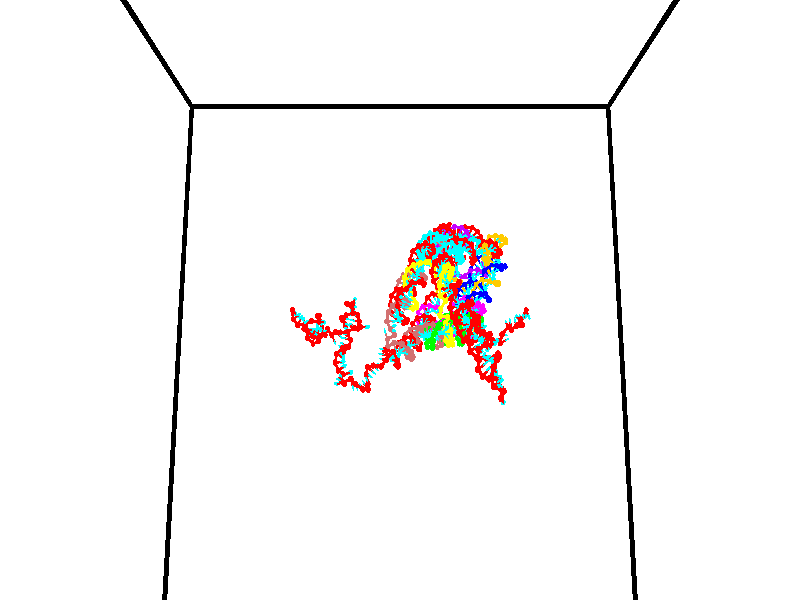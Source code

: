 // switches for output
#declare DRAW_BASES = 1; // possible values are 0, 1; only relevant for DNA ribbons
#declare DRAW_BASES_TYPE = 3; // possible values are 1, 2, 3; only relevant for DNA ribbons
#declare DRAW_FOG = 0; // set to 1 to enable fog

#include "colors.inc"

#include "transforms.inc"
background { rgb <1, 1, 1>}

#default {
   normal{
       ripples 0.25
       frequency 0.20
       turbulence 0.2
       lambda 5
   }
	finish {
		phong 0.1
		phong_size 40.
	}
}

// original window dimensions: 1024x640


// camera settings

camera {
	sky <0, 0.179814, -0.983701>
	up <0, 0.179814, -0.983701>
	right 1.6 * <1, 0, 0>
	location <35, 94.9851, 44.8844>
	look_at <35, 29.7336, 32.9568>
	direction <0, -65.2515, -11.9276>
	angle 67.0682
}


# declare cpy_camera_pos = <35, 94.9851, 44.8844>;
# if (DRAW_FOG = 1)
fog {
	fog_type 2
	up vnormalize(cpy_camera_pos)
	color rgbt<1,1,1,0.3>
	distance 1e-5
	fog_alt 3e-3
	fog_offset 56
}
# end


// LIGHTS

# declare lum = 6;
global_settings {
	ambient_light rgb lum * <0.05, 0.05, 0.05>
	max_trace_level 15
}# declare cpy_direct_light_amount = 0.25;
light_source
{	1000 * <-1, -1.16352, -0.803886>,
	rgb lum * cpy_direct_light_amount
	parallel
}

light_source
{	1000 * <1, 1.16352, 0.803886>,
	rgb lum * cpy_direct_light_amount
	parallel
}

// strand 0

// nucleotide -1

// particle -1
sphere {
	<24.205246, 35.284283, 34.831722> 0.250000
	pigment { color rgbt <1,0,0,0> }
	no_shadow
}
cylinder {
	<24.334057, 34.928764, 34.962162>,  <24.411345, 34.715454, 35.040424>, 0.100000
	pigment { color rgbt <1,0,0,0> }
	no_shadow
}
cylinder {
	<24.334057, 34.928764, 34.962162>,  <24.205246, 35.284283, 34.831722>, 0.100000
	pigment { color rgbt <1,0,0,0> }
	no_shadow
}

// particle -1
sphere {
	<24.334057, 34.928764, 34.962162> 0.100000
	pigment { color rgbt <1,0,0,0> }
	no_shadow
}
sphere {
	0, 1
	scale<0.080000,0.200000,0.300000>
	matrix <0.808285, 0.437451, 0.394097,
		-0.492923, 0.136667, 0.859272,
		0.322029, -0.888796, 0.326096,
		24.430666, 34.662125, 35.059990>
	pigment { color rgbt <0,1,1,0> }
	no_shadow
}
cylinder {
	<24.306213, 35.308357, 35.590706>,  <24.205246, 35.284283, 34.831722>, 0.130000
	pigment { color rgbt <1,0,0,0> }
	no_shadow
}

// nucleotide -1

// particle -1
sphere {
	<24.306213, 35.308357, 35.590706> 0.250000
	pigment { color rgbt <1,0,0,0> }
	no_shadow
}
cylinder {
	<24.565706, 35.092125, 35.376446>,  <24.721401, 34.962387, 35.247890>, 0.100000
	pigment { color rgbt <1,0,0,0> }
	no_shadow
}
cylinder {
	<24.565706, 35.092125, 35.376446>,  <24.306213, 35.308357, 35.590706>, 0.100000
	pigment { color rgbt <1,0,0,0> }
	no_shadow
}

// particle -1
sphere {
	<24.565706, 35.092125, 35.376446> 0.100000
	pigment { color rgbt <1,0,0,0> }
	no_shadow
}
sphere {
	0, 1
	scale<0.080000,0.200000,0.300000>
	matrix <0.758814, 0.513002, 0.401286,
		0.057860, -0.666784, 0.743002,
		0.648733, -0.540582, -0.535647,
		24.760326, 34.929951, 35.215752>
	pigment { color rgbt <0,1,1,0> }
	no_shadow
}
cylinder {
	<24.744783, 35.056141, 36.084648>,  <24.306213, 35.308357, 35.590706>, 0.130000
	pigment { color rgbt <1,0,0,0> }
	no_shadow
}

// nucleotide -1

// particle -1
sphere {
	<24.744783, 35.056141, 36.084648> 0.250000
	pigment { color rgbt <1,0,0,0> }
	no_shadow
}
cylinder {
	<24.925268, 35.083549, 35.728733>,  <25.033558, 35.099995, 35.515186>, 0.100000
	pigment { color rgbt <1,0,0,0> }
	no_shadow
}
cylinder {
	<24.925268, 35.083549, 35.728733>,  <24.744783, 35.056141, 36.084648>, 0.100000
	pigment { color rgbt <1,0,0,0> }
	no_shadow
}

// particle -1
sphere {
	<24.925268, 35.083549, 35.728733> 0.100000
	pigment { color rgbt <1,0,0,0> }
	no_shadow
}
sphere {
	0, 1
	scale<0.080000,0.200000,0.300000>
	matrix <0.724854, 0.553466, 0.410197,
		0.520573, -0.830049, 0.200060,
		0.451210, 0.068523, -0.889783,
		25.060631, 35.104107, 35.461800>
	pigment { color rgbt <0,1,1,0> }
	no_shadow
}
cylinder {
	<25.475132, 34.654320, 35.890675>,  <24.744783, 35.056141, 36.084648>, 0.130000
	pigment { color rgbt <1,0,0,0> }
	no_shadow
}

// nucleotide -1

// particle -1
sphere {
	<25.475132, 34.654320, 35.890675> 0.250000
	pigment { color rgbt <1,0,0,0> }
	no_shadow
}
cylinder {
	<25.396852, 35.009590, 35.724373>,  <25.349884, 35.222752, 35.624592>, 0.100000
	pigment { color rgbt <1,0,0,0> }
	no_shadow
}
cylinder {
	<25.396852, 35.009590, 35.724373>,  <25.475132, 34.654320, 35.890675>, 0.100000
	pigment { color rgbt <1,0,0,0> }
	no_shadow
}

// particle -1
sphere {
	<25.396852, 35.009590, 35.724373> 0.100000
	pigment { color rgbt <1,0,0,0> }
	no_shadow
}
sphere {
	0, 1
	scale<0.080000,0.200000,0.300000>
	matrix <0.715575, 0.419222, 0.558753,
		0.670562, -0.188154, -0.717596,
		-0.195700, 0.888173, -0.415753,
		25.338142, 35.276043, 35.599648>
	pigment { color rgbt <0,1,1,0> }
	no_shadow
}
cylinder {
	<26.097361, 34.936344, 35.680672>,  <25.475132, 34.654320, 35.890675>, 0.130000
	pigment { color rgbt <1,0,0,0> }
	no_shadow
}

// nucleotide -1

// particle -1
sphere {
	<26.097361, 34.936344, 35.680672> 0.250000
	pigment { color rgbt <1,0,0,0> }
	no_shadow
}
cylinder {
	<25.844807, 35.231525, 35.775982>,  <25.693274, 35.408634, 35.833168>, 0.100000
	pigment { color rgbt <1,0,0,0> }
	no_shadow
}
cylinder {
	<25.844807, 35.231525, 35.775982>,  <26.097361, 34.936344, 35.680672>, 0.100000
	pigment { color rgbt <1,0,0,0> }
	no_shadow
}

// particle -1
sphere {
	<25.844807, 35.231525, 35.775982> 0.100000
	pigment { color rgbt <1,0,0,0> }
	no_shadow
}
sphere {
	0, 1
	scale<0.080000,0.200000,0.300000>
	matrix <0.614274, 0.288401, 0.734501,
		0.473308, 0.610122, -0.635398,
		-0.631385, 0.737954, 0.238280,
		25.655392, 35.452911, 35.847466>
	pigment { color rgbt <0,1,1,0> }
	no_shadow
}
cylinder {
	<26.866285, 34.935390, 35.772362>,  <26.097361, 34.936344, 35.680672>, 0.130000
	pigment { color rgbt <1,0,0,0> }
	no_shadow
}

// nucleotide -1

// particle -1
sphere {
	<26.866285, 34.935390, 35.772362> 0.250000
	pigment { color rgbt <1,0,0,0> }
	no_shadow
}
cylinder {
	<27.101143, 34.613312, 35.739101>,  <27.242058, 34.420063, 35.719147>, 0.100000
	pigment { color rgbt <1,0,0,0> }
	no_shadow
}
cylinder {
	<27.101143, 34.613312, 35.739101>,  <26.866285, 34.935390, 35.772362>, 0.100000
	pigment { color rgbt <1,0,0,0> }
	no_shadow
}

// particle -1
sphere {
	<27.101143, 34.613312, 35.739101> 0.100000
	pigment { color rgbt <1,0,0,0> }
	no_shadow
}
sphere {
	0, 1
	scale<0.080000,0.200000,0.300000>
	matrix <-0.800098, -0.592863, 0.091416,
		-0.122904, 0.012853, -0.992335,
		0.587144, -0.805201, -0.083149,
		27.277287, 34.371750, 35.714157>
	pigment { color rgbt <0,1,1,0> }
	no_shadow
}
cylinder {
	<26.616955, 34.469128, 35.200363>,  <26.866285, 34.935390, 35.772362>, 0.130000
	pigment { color rgbt <1,0,0,0> }
	no_shadow
}

// nucleotide -1

// particle -1
sphere {
	<26.616955, 34.469128, 35.200363> 0.250000
	pigment { color rgbt <1,0,0,0> }
	no_shadow
}
cylinder {
	<26.811806, 34.272076, 35.488815>,  <26.928717, 34.153847, 35.661888>, 0.100000
	pigment { color rgbt <1,0,0,0> }
	no_shadow
}
cylinder {
	<26.811806, 34.272076, 35.488815>,  <26.616955, 34.469128, 35.200363>, 0.100000
	pigment { color rgbt <1,0,0,0> }
	no_shadow
}

// particle -1
sphere {
	<26.811806, 34.272076, 35.488815> 0.100000
	pigment { color rgbt <1,0,0,0> }
	no_shadow
}
sphere {
	0, 1
	scale<0.080000,0.200000,0.300000>
	matrix <-0.741419, -0.669639, 0.043377,
		0.461527, -0.555789, -0.691442,
		0.487125, -0.492628, 0.721129,
		26.957943, 34.124287, 35.705154>
	pigment { color rgbt <0,1,1,0> }
	no_shadow
}
cylinder {
	<26.732508, 33.708771, 35.046394>,  <26.616955, 34.469128, 35.200363>, 0.130000
	pigment { color rgbt <1,0,0,0> }
	no_shadow
}

// nucleotide -1

// particle -1
sphere {
	<26.732508, 33.708771, 35.046394> 0.250000
	pigment { color rgbt <1,0,0,0> }
	no_shadow
}
cylinder {
	<26.678074, 33.802097, 35.431526>,  <26.645412, 33.858093, 35.662605>, 0.100000
	pigment { color rgbt <1,0,0,0> }
	no_shadow
}
cylinder {
	<26.678074, 33.802097, 35.431526>,  <26.732508, 33.708771, 35.046394>, 0.100000
	pigment { color rgbt <1,0,0,0> }
	no_shadow
}

// particle -1
sphere {
	<26.678074, 33.802097, 35.431526> 0.100000
	pigment { color rgbt <1,0,0,0> }
	no_shadow
}
sphere {
	0, 1
	scale<0.080000,0.200000,0.300000>
	matrix <-0.567776, -0.814798, 0.117196,
		0.811856, -0.530723, 0.243356,
		-0.136087, 0.233318, 0.962831,
		26.637247, 33.872093, 35.720375>
	pigment { color rgbt <0,1,1,0> }
	no_shadow
}
cylinder {
	<26.608191, 33.062134, 35.295029>,  <26.732508, 33.708771, 35.046394>, 0.130000
	pigment { color rgbt <1,0,0,0> }
	no_shadow
}

// nucleotide -1

// particle -1
sphere {
	<26.608191, 33.062134, 35.295029> 0.250000
	pigment { color rgbt <1,0,0,0> }
	no_shadow
}
cylinder {
	<26.549063, 33.253475, 35.641281>,  <26.513586, 33.368282, 35.849033>, 0.100000
	pigment { color rgbt <1,0,0,0> }
	no_shadow
}
cylinder {
	<26.549063, 33.253475, 35.641281>,  <26.608191, 33.062134, 35.295029>, 0.100000
	pigment { color rgbt <1,0,0,0> }
	no_shadow
}

// particle -1
sphere {
	<26.549063, 33.253475, 35.641281> 0.100000
	pigment { color rgbt <1,0,0,0> }
	no_shadow
}
sphere {
	0, 1
	scale<0.080000,0.200000,0.300000>
	matrix <-0.448067, -0.812666, 0.372572,
		0.881694, -0.332789, 0.334465,
		-0.147820, 0.478357, 0.865635,
		26.504717, 33.396984, 35.900970>
	pigment { color rgbt <0,1,1,0> }
	no_shadow
}
cylinder {
	<26.854126, 32.557125, 35.925549>,  <26.608191, 33.062134, 35.295029>, 0.130000
	pigment { color rgbt <1,0,0,0> }
	no_shadow
}

// nucleotide -1

// particle -1
sphere {
	<26.854126, 32.557125, 35.925549> 0.250000
	pigment { color rgbt <1,0,0,0> }
	no_shadow
}
cylinder {
	<26.591099, 32.832565, 36.047813>,  <26.433283, 32.997829, 36.121174>, 0.100000
	pigment { color rgbt <1,0,0,0> }
	no_shadow
}
cylinder {
	<26.591099, 32.832565, 36.047813>,  <26.854126, 32.557125, 35.925549>, 0.100000
	pigment { color rgbt <1,0,0,0> }
	no_shadow
}

// particle -1
sphere {
	<26.591099, 32.832565, 36.047813> 0.100000
	pigment { color rgbt <1,0,0,0> }
	no_shadow
}
sphere {
	0, 1
	scale<0.080000,0.200000,0.300000>
	matrix <-0.583708, -0.722164, 0.371167,
		0.476327, 0.065648, 0.876814,
		-0.657569, 0.688600, 0.305666,
		26.393827, 33.039146, 36.139515>
	pigment { color rgbt <0,1,1,0> }
	no_shadow
}
cylinder {
	<26.851086, 32.519165, 36.578625>,  <26.854126, 32.557125, 35.925549>, 0.130000
	pigment { color rgbt <1,0,0,0> }
	no_shadow
}

// nucleotide -1

// particle -1
sphere {
	<26.851086, 32.519165, 36.578625> 0.250000
	pigment { color rgbt <1,0,0,0> }
	no_shadow
}
cylinder {
	<26.499533, 32.675606, 36.469368>,  <26.288601, 32.769470, 36.403812>, 0.100000
	pigment { color rgbt <1,0,0,0> }
	no_shadow
}
cylinder {
	<26.499533, 32.675606, 36.469368>,  <26.851086, 32.519165, 36.578625>, 0.100000
	pigment { color rgbt <1,0,0,0> }
	no_shadow
}

// particle -1
sphere {
	<26.499533, 32.675606, 36.469368> 0.100000
	pigment { color rgbt <1,0,0,0> }
	no_shadow
}
sphere {
	0, 1
	scale<0.080000,0.200000,0.300000>
	matrix <-0.467184, -0.821454, 0.327037,
		-0.096473, 0.415036, 0.904676,
		-0.878881, 0.391099, -0.273146,
		26.235868, 32.792934, 36.387424>
	pigment { color rgbt <0,1,1,0> }
	no_shadow
}
cylinder {
	<26.510262, 32.478344, 37.122982>,  <26.851086, 32.519165, 36.578625>, 0.130000
	pigment { color rgbt <1,0,0,0> }
	no_shadow
}

// nucleotide -1

// particle -1
sphere {
	<26.510262, 32.478344, 37.122982> 0.250000
	pigment { color rgbt <1,0,0,0> }
	no_shadow
}
cylinder {
	<26.264156, 32.498524, 36.808300>,  <26.116493, 32.510632, 36.619492>, 0.100000
	pigment { color rgbt <1,0,0,0> }
	no_shadow
}
cylinder {
	<26.264156, 32.498524, 36.808300>,  <26.510262, 32.478344, 37.122982>, 0.100000
	pigment { color rgbt <1,0,0,0> }
	no_shadow
}

// particle -1
sphere {
	<26.264156, 32.498524, 36.808300> 0.100000
	pigment { color rgbt <1,0,0,0> }
	no_shadow
}
sphere {
	0, 1
	scale<0.080000,0.200000,0.300000>
	matrix <-0.377754, -0.894782, 0.238049,
		-0.691920, 0.443644, 0.569585,
		-0.615263, 0.050452, -0.786706,
		26.079576, 32.513660, 36.572289>
	pigment { color rgbt <0,1,1,0> }
	no_shadow
}
cylinder {
	<25.890839, 32.102543, 37.286896>,  <26.510262, 32.478344, 37.122982>, 0.130000
	pigment { color rgbt <1,0,0,0> }
	no_shadow
}

// nucleotide -1

// particle -1
sphere {
	<25.890839, 32.102543, 37.286896> 0.250000
	pigment { color rgbt <1,0,0,0> }
	no_shadow
}
cylinder {
	<25.943182, 32.139225, 36.892036>,  <25.974588, 32.161236, 36.655121>, 0.100000
	pigment { color rgbt <1,0,0,0> }
	no_shadow
}
cylinder {
	<25.943182, 32.139225, 36.892036>,  <25.890839, 32.102543, 37.286896>, 0.100000
	pigment { color rgbt <1,0,0,0> }
	no_shadow
}

// particle -1
sphere {
	<25.943182, 32.139225, 36.892036> 0.100000
	pigment { color rgbt <1,0,0,0> }
	no_shadow
}
sphere {
	0, 1
	scale<0.080000,0.200000,0.300000>
	matrix <-0.509649, -0.847848, -0.146325,
		-0.850373, 0.522248, -0.064209,
		0.130858, 0.091706, -0.987151,
		25.982439, 32.166737, 36.595890>
	pigment { color rgbt <0,1,1,0> }
	no_shadow
}
cylinder {
	<25.289955, 32.154106, 36.758530>,  <25.890839, 32.102543, 37.286896>, 0.130000
	pigment { color rgbt <1,0,0,0> }
	no_shadow
}

// nucleotide -1

// particle -1
sphere {
	<25.289955, 32.154106, 36.758530> 0.250000
	pigment { color rgbt <1,0,0,0> }
	no_shadow
}
cylinder {
	<25.596779, 31.951336, 36.601227>,  <25.780872, 31.829674, 36.506844>, 0.100000
	pigment { color rgbt <1,0,0,0> }
	no_shadow
}
cylinder {
	<25.596779, 31.951336, 36.601227>,  <25.289955, 32.154106, 36.758530>, 0.100000
	pigment { color rgbt <1,0,0,0> }
	no_shadow
}

// particle -1
sphere {
	<25.596779, 31.951336, 36.601227> 0.100000
	pigment { color rgbt <1,0,0,0> }
	no_shadow
}
sphere {
	0, 1
	scale<0.080000,0.200000,0.300000>
	matrix <-0.573265, -0.816761, -0.065334,
		-0.288076, 0.275555, -0.917105,
		0.767058, -0.506923, -0.393255,
		25.826897, 31.799259, 36.483250>
	pigment { color rgbt <0,1,1,0> }
	no_shadow
}
cylinder {
	<25.207966, 31.873215, 36.074276>,  <25.289955, 32.154106, 36.758530>, 0.130000
	pigment { color rgbt <1,0,0,0> }
	no_shadow
}

// nucleotide -1

// particle -1
sphere {
	<25.207966, 31.873215, 36.074276> 0.250000
	pigment { color rgbt <1,0,0,0> }
	no_shadow
}
cylinder {
	<25.437201, 31.646149, 36.310692>,  <25.574741, 31.509909, 36.452541>, 0.100000
	pigment { color rgbt <1,0,0,0> }
	no_shadow
}
cylinder {
	<25.437201, 31.646149, 36.310692>,  <25.207966, 31.873215, 36.074276>, 0.100000
	pigment { color rgbt <1,0,0,0> }
	no_shadow
}

// particle -1
sphere {
	<25.437201, 31.646149, 36.310692> 0.100000
	pigment { color rgbt <1,0,0,0> }
	no_shadow
}
sphere {
	0, 1
	scale<0.080000,0.200000,0.300000>
	matrix <-0.674335, -0.736485, -0.053508,
		0.465667, -0.367895, -0.804865,
		0.573086, -0.567665, 0.591040,
		25.609127, 31.475849, 36.488003>
	pigment { color rgbt <0,1,1,0> }
	no_shadow
}
cylinder {
	<25.128717, 32.664349, 35.824802>,  <25.207966, 31.873215, 36.074276>, 0.130000
	pigment { color rgbt <1,0,0,0> }
	no_shadow
}

// nucleotide -1

// particle -1
sphere {
	<25.128717, 32.664349, 35.824802> 0.250000
	pigment { color rgbt <1,0,0,0> }
	no_shadow
}
cylinder {
	<25.397154, 32.673325, 36.121216>,  <25.558216, 32.678711, 36.299065>, 0.100000
	pigment { color rgbt <1,0,0,0> }
	no_shadow
}
cylinder {
	<25.397154, 32.673325, 36.121216>,  <25.128717, 32.664349, 35.824802>, 0.100000
	pigment { color rgbt <1,0,0,0> }
	no_shadow
}

// particle -1
sphere {
	<25.397154, 32.673325, 36.121216> 0.100000
	pigment { color rgbt <1,0,0,0> }
	no_shadow
}
sphere {
	0, 1
	scale<0.080000,0.200000,0.300000>
	matrix <0.401430, 0.829336, -0.388659,
		-0.623291, 0.558299, 0.547549,
		0.671090, 0.022445, 0.741036,
		25.598480, 32.680058, 36.343525>
	pigment { color rgbt <0,1,1,0> }
	no_shadow
}
cylinder {
	<25.075121, 33.303589, 36.139801>,  <25.128717, 32.664349, 35.824802>, 0.130000
	pigment { color rgbt <1,0,0,0> }
	no_shadow
}

// nucleotide -1

// particle -1
sphere {
	<25.075121, 33.303589, 36.139801> 0.250000
	pigment { color rgbt <1,0,0,0> }
	no_shadow
}
cylinder {
	<25.444006, 33.163300, 36.204937>,  <25.665337, 33.079128, 36.244019>, 0.100000
	pigment { color rgbt <1,0,0,0> }
	no_shadow
}
cylinder {
	<25.444006, 33.163300, 36.204937>,  <25.075121, 33.303589, 36.139801>, 0.100000
	pigment { color rgbt <1,0,0,0> }
	no_shadow
}

// particle -1
sphere {
	<25.444006, 33.163300, 36.204937> 0.100000
	pigment { color rgbt <1,0,0,0> }
	no_shadow
}
sphere {
	0, 1
	scale<0.080000,0.200000,0.300000>
	matrix <0.370024, 0.922689, -0.108294,
		-0.112274, 0.160127, 0.980691,
		0.922213, -0.350721, 0.162844,
		25.720671, 33.058083, 36.253792>
	pigment { color rgbt <0,1,1,0> }
	no_shadow
}
cylinder {
	<25.493444, 33.932919, 36.339458>,  <25.075121, 33.303589, 36.139801>, 0.130000
	pigment { color rgbt <1,0,0,0> }
	no_shadow
}

// nucleotide -1

// particle -1
sphere {
	<25.493444, 33.932919, 36.339458> 0.250000
	pigment { color rgbt <1,0,0,0> }
	no_shadow
}
cylinder {
	<25.766602, 33.645428, 36.287178>,  <25.930496, 33.472931, 36.255810>, 0.100000
	pigment { color rgbt <1,0,0,0> }
	no_shadow
}
cylinder {
	<25.766602, 33.645428, 36.287178>,  <25.493444, 33.932919, 36.339458>, 0.100000
	pigment { color rgbt <1,0,0,0> }
	no_shadow
}

// particle -1
sphere {
	<25.766602, 33.645428, 36.287178> 0.100000
	pigment { color rgbt <1,0,0,0> }
	no_shadow
}
sphere {
	0, 1
	scale<0.080000,0.200000,0.300000>
	matrix <0.729089, 0.681748, 0.060412,
		0.045686, -0.136549, 0.989579,
		0.682893, -0.718731, -0.130703,
		25.971470, 33.429810, 36.247967>
	pigment { color rgbt <0,1,1,0> }
	no_shadow
}
cylinder {
	<26.065269, 34.137604, 36.845577>,  <25.493444, 33.932919, 36.339458>, 0.130000
	pigment { color rgbt <1,0,0,0> }
	no_shadow
}

// nucleotide -1

// particle -1
sphere {
	<26.065269, 34.137604, 36.845577> 0.250000
	pigment { color rgbt <1,0,0,0> }
	no_shadow
}
cylinder {
	<26.204065, 33.907681, 36.549145>,  <26.287342, 33.769726, 36.371284>, 0.100000
	pigment { color rgbt <1,0,0,0> }
	no_shadow
}
cylinder {
	<26.204065, 33.907681, 36.549145>,  <26.065269, 34.137604, 36.845577>, 0.100000
	pigment { color rgbt <1,0,0,0> }
	no_shadow
}

// particle -1
sphere {
	<26.204065, 33.907681, 36.549145> 0.100000
	pigment { color rgbt <1,0,0,0> }
	no_shadow
}
sphere {
	0, 1
	scale<0.080000,0.200000,0.300000>
	matrix <0.657642, 0.712480, -0.244700,
		0.668659, -0.402456, 0.625239,
		0.346989, -0.574805, -0.741079,
		26.308163, 33.735241, 36.326820>
	pigment { color rgbt <0,1,1,0> }
	no_shadow
}
cylinder {
	<26.732201, 34.001648, 36.989307>,  <26.065269, 34.137604, 36.845577>, 0.130000
	pigment { color rgbt <1,0,0,0> }
	no_shadow
}

// nucleotide -1

// particle -1
sphere {
	<26.732201, 34.001648, 36.989307> 0.250000
	pigment { color rgbt <1,0,0,0> }
	no_shadow
}
cylinder {
	<26.685127, 33.973274, 36.593102>,  <26.656883, 33.956249, 36.355377>, 0.100000
	pigment { color rgbt <1,0,0,0> }
	no_shadow
}
cylinder {
	<26.685127, 33.973274, 36.593102>,  <26.732201, 34.001648, 36.989307>, 0.100000
	pigment { color rgbt <1,0,0,0> }
	no_shadow
}

// particle -1
sphere {
	<26.685127, 33.973274, 36.593102> 0.100000
	pigment { color rgbt <1,0,0,0> }
	no_shadow
}
sphere {
	0, 1
	scale<0.080000,0.200000,0.300000>
	matrix <0.796280, 0.589256, -0.136805,
		0.593371, -0.804827, -0.012862,
		-0.117683, -0.070934, -0.990515,
		26.649822, 33.951996, 36.295948>
	pigment { color rgbt <0,1,1,0> }
	no_shadow
}
cylinder {
	<27.370310, 33.800568, 36.727932>,  <26.732201, 34.001648, 36.989307>, 0.130000
	pigment { color rgbt <1,0,0,0> }
	no_shadow
}

// nucleotide -1

// particle -1
sphere {
	<27.370310, 33.800568, 36.727932> 0.250000
	pigment { color rgbt <1,0,0,0> }
	no_shadow
}
cylinder {
	<27.141796, 34.024155, 36.487534>,  <27.004688, 34.158306, 36.343296>, 0.100000
	pigment { color rgbt <1,0,0,0> }
	no_shadow
}
cylinder {
	<27.141796, 34.024155, 36.487534>,  <27.370310, 33.800568, 36.727932>, 0.100000
	pigment { color rgbt <1,0,0,0> }
	no_shadow
}

// particle -1
sphere {
	<27.141796, 34.024155, 36.487534> 0.100000
	pigment { color rgbt <1,0,0,0> }
	no_shadow
}
sphere {
	0, 1
	scale<0.080000,0.200000,0.300000>
	matrix <0.758567, 0.639180, -0.126591,
		0.313382, -0.528211, -0.789167,
		-0.571287, 0.558964, -0.600991,
		26.970409, 34.191845, 36.307236>
	pigment { color rgbt <0,1,1,0> }
	no_shadow
}
cylinder {
	<27.648417, 34.453922, 36.305798>,  <27.370310, 33.800568, 36.727932>, 0.130000
	pigment { color rgbt <1,0,0,0> }
	no_shadow
}

// nucleotide -1

// particle -1
sphere {
	<27.648417, 34.453922, 36.305798> 0.250000
	pigment { color rgbt <1,0,0,0> }
	no_shadow
}
cylinder {
	<27.550560, 34.816422, 36.443710>,  <27.491846, 35.033920, 36.526459>, 0.100000
	pigment { color rgbt <1,0,0,0> }
	no_shadow
}
cylinder {
	<27.550560, 34.816422, 36.443710>,  <27.648417, 34.453922, 36.305798>, 0.100000
	pigment { color rgbt <1,0,0,0> }
	no_shadow
}

// particle -1
sphere {
	<27.550560, 34.816422, 36.443710> 0.100000
	pigment { color rgbt <1,0,0,0> }
	no_shadow
}
sphere {
	0, 1
	scale<0.080000,0.200000,0.300000>
	matrix <-0.248911, 0.284970, -0.925654,
		-0.937121, -0.312270, 0.155859,
		-0.244639, 0.906245, 0.344778,
		27.477169, 35.088295, 36.547142>
	pigment { color rgbt <0,1,1,0> }
	no_shadow
}
cylinder {
	<28.136547, 34.637859, 36.857925>,  <27.648417, 34.453922, 36.305798>, 0.130000
	pigment { color rgbt <1,0,0,0> }
	no_shadow
}

// nucleotide -1

// particle -1
sphere {
	<28.136547, 34.637859, 36.857925> 0.250000
	pigment { color rgbt <1,0,0,0> }
	no_shadow
}
cylinder {
	<28.308834, 34.508846, 37.195080>,  <28.412207, 34.431438, 37.397373>, 0.100000
	pigment { color rgbt <1,0,0,0> }
	no_shadow
}
cylinder {
	<28.308834, 34.508846, 37.195080>,  <28.136547, 34.637859, 36.857925>, 0.100000
	pigment { color rgbt <1,0,0,0> }
	no_shadow
}

// particle -1
sphere {
	<28.308834, 34.508846, 37.195080> 0.100000
	pigment { color rgbt <1,0,0,0> }
	no_shadow
}
sphere {
	0, 1
	scale<0.080000,0.200000,0.300000>
	matrix <-0.900233, -0.087582, 0.426510,
		-0.063729, -0.942507, -0.328052,
		0.430720, -0.322504, 0.842894,
		28.438049, 34.412086, 37.447945>
	pigment { color rgbt <0,1,1,0> }
	no_shadow
}
cylinder {
	<28.588566, 35.331123, 36.654537>,  <28.136547, 34.637859, 36.857925>, 0.130000
	pigment { color rgbt <1,0,0,0> }
	no_shadow
}

// nucleotide -1

// particle -1
sphere {
	<28.588566, 35.331123, 36.654537> 0.250000
	pigment { color rgbt <1,0,0,0> }
	no_shadow
}
cylinder {
	<28.896488, 35.285011, 36.905651>,  <29.081242, 35.257343, 37.056320>, 0.100000
	pigment { color rgbt <1,0,0,0> }
	no_shadow
}
cylinder {
	<28.896488, 35.285011, 36.905651>,  <28.588566, 35.331123, 36.654537>, 0.100000
	pigment { color rgbt <1,0,0,0> }
	no_shadow
}

// particle -1
sphere {
	<28.896488, 35.285011, 36.905651> 0.100000
	pigment { color rgbt <1,0,0,0> }
	no_shadow
}
sphere {
	0, 1
	scale<0.080000,0.200000,0.300000>
	matrix <0.635478, 0.046353, -0.770726,
		0.059747, 0.992251, 0.108939,
		0.769804, -0.115277, 0.627785,
		29.127430, 35.250427, 37.093987>
	pigment { color rgbt <0,1,1,0> }
	no_shadow
}
cylinder {
	<29.104588, 35.854958, 36.787643>,  <28.588566, 35.331123, 36.654537>, 0.130000
	pigment { color rgbt <1,0,0,0> }
	no_shadow
}

// nucleotide -1

// particle -1
sphere {
	<29.104588, 35.854958, 36.787643> 0.250000
	pigment { color rgbt <1,0,0,0> }
	no_shadow
}
cylinder {
	<29.287664, 35.499645, 36.803028>,  <29.397511, 35.286457, 36.812260>, 0.100000
	pigment { color rgbt <1,0,0,0> }
	no_shadow
}
cylinder {
	<29.287664, 35.499645, 36.803028>,  <29.104588, 35.854958, 36.787643>, 0.100000
	pigment { color rgbt <1,0,0,0> }
	no_shadow
}

// particle -1
sphere {
	<29.287664, 35.499645, 36.803028> 0.100000
	pigment { color rgbt <1,0,0,0> }
	no_shadow
}
sphere {
	0, 1
	scale<0.080000,0.200000,0.300000>
	matrix <0.518669, 0.231616, -0.823005,
		0.722149, 0.396632, 0.566731,
		0.457694, -0.888278, 0.038460,
		29.424973, 35.233162, 36.814568>
	pigment { color rgbt <0,1,1,0> }
	no_shadow
}
cylinder {
	<29.871155, 35.981007, 36.754749>,  <29.104588, 35.854958, 36.787643>, 0.130000
	pigment { color rgbt <1,0,0,0> }
	no_shadow
}

// nucleotide -1

// particle -1
sphere {
	<29.871155, 35.981007, 36.754749> 0.250000
	pigment { color rgbt <1,0,0,0> }
	no_shadow
}
cylinder {
	<29.767784, 35.619312, 36.618767>,  <29.705763, 35.402294, 36.537178>, 0.100000
	pigment { color rgbt <1,0,0,0> }
	no_shadow
}
cylinder {
	<29.767784, 35.619312, 36.618767>,  <29.871155, 35.981007, 36.754749>, 0.100000
	pigment { color rgbt <1,0,0,0> }
	no_shadow
}

// particle -1
sphere {
	<29.767784, 35.619312, 36.618767> 0.100000
	pigment { color rgbt <1,0,0,0> }
	no_shadow
}
sphere {
	0, 1
	scale<0.080000,0.200000,0.300000>
	matrix <0.563453, 0.144758, -0.813367,
		0.784689, -0.401742, 0.472087,
		-0.258426, -0.904239, -0.339952,
		29.690256, 35.348042, 36.516781>
	pigment { color rgbt <0,1,1,0> }
	no_shadow
}
cylinder {
	<30.490004, 35.747467, 36.402016>,  <29.871155, 35.981007, 36.754749>, 0.130000
	pigment { color rgbt <1,0,0,0> }
	no_shadow
}

// nucleotide -1

// particle -1
sphere {
	<30.490004, 35.747467, 36.402016> 0.250000
	pigment { color rgbt <1,0,0,0> }
	no_shadow
}
cylinder {
	<30.177465, 35.539410, 36.264061>,  <29.989943, 35.414574, 36.181290>, 0.100000
	pigment { color rgbt <1,0,0,0> }
	no_shadow
}
cylinder {
	<30.177465, 35.539410, 36.264061>,  <30.490004, 35.747467, 36.402016>, 0.100000
	pigment { color rgbt <1,0,0,0> }
	no_shadow
}

// particle -1
sphere {
	<30.177465, 35.539410, 36.264061> 0.100000
	pigment { color rgbt <1,0,0,0> }
	no_shadow
}
sphere {
	0, 1
	scale<0.080000,0.200000,0.300000>
	matrix <0.384147, 0.034697, -0.922620,
		0.491865, -0.853371, 0.172703,
		-0.781345, -0.520148, -0.344886,
		29.943062, 35.383366, 36.160595>
	pigment { color rgbt <0,1,1,0> }
	no_shadow
}
cylinder {
	<31.083941, 35.439587, 36.279419>,  <30.490004, 35.747467, 36.402016>, 0.130000
	pigment { color rgbt <1,0,0,0> }
	no_shadow
}

// nucleotide -1

// particle -1
sphere {
	<31.083941, 35.439587, 36.279419> 0.250000
	pigment { color rgbt <1,0,0,0> }
	no_shadow
}
cylinder {
	<31.466505, 35.556133, 36.287251>,  <31.696043, 35.626060, 36.291950>, 0.100000
	pigment { color rgbt <1,0,0,0> }
	no_shadow
}
cylinder {
	<31.466505, 35.556133, 36.287251>,  <31.083941, 35.439587, 36.279419>, 0.100000
	pigment { color rgbt <1,0,0,0> }
	no_shadow
}

// particle -1
sphere {
	<31.466505, 35.556133, 36.287251> 0.100000
	pigment { color rgbt <1,0,0,0> }
	no_shadow
}
sphere {
	0, 1
	scale<0.080000,0.200000,0.300000>
	matrix <0.267302, -0.900462, 0.343100,
		0.117595, -0.322913, -0.939095,
		0.956411, 0.291369, 0.019575,
		31.753428, 35.643543, 36.293121>
	pigment { color rgbt <0,1,1,0> }
	no_shadow
}
cylinder {
	<30.731119, 34.742054, 36.332115>,  <31.083941, 35.439587, 36.279419>, 0.130000
	pigment { color rgbt <1,0,0,0> }
	no_shadow
}

// nucleotide -1

// particle -1
sphere {
	<30.731119, 34.742054, 36.332115> 0.250000
	pigment { color rgbt <1,0,0,0> }
	no_shadow
}
cylinder {
	<30.380180, 34.724499, 36.140976>,  <30.169617, 34.713966, 36.026295>, 0.100000
	pigment { color rgbt <1,0,0,0> }
	no_shadow
}
cylinder {
	<30.380180, 34.724499, 36.140976>,  <30.731119, 34.742054, 36.332115>, 0.100000
	pigment { color rgbt <1,0,0,0> }
	no_shadow
}

// particle -1
sphere {
	<30.380180, 34.724499, 36.140976> 0.100000
	pigment { color rgbt <1,0,0,0> }
	no_shadow
}
sphere {
	0, 1
	scale<0.080000,0.200000,0.300000>
	matrix <0.394173, 0.501992, -0.769826,
		0.273658, -0.863758, -0.423123,
		-0.877348, -0.043885, -0.477844,
		30.116976, 34.711334, 35.997623>
	pigment { color rgbt <0,1,1,0> }
	no_shadow
}
cylinder {
	<30.876585, 34.536053, 35.684025>,  <30.731119, 34.742054, 36.332115>, 0.130000
	pigment { color rgbt <1,0,0,0> }
	no_shadow
}

// nucleotide -1

// particle -1
sphere {
	<30.876585, 34.536053, 35.684025> 0.250000
	pigment { color rgbt <1,0,0,0> }
	no_shadow
}
cylinder {
	<30.519379, 34.714165, 35.657959>,  <30.305054, 34.821033, 35.642319>, 0.100000
	pigment { color rgbt <1,0,0,0> }
	no_shadow
}
cylinder {
	<30.519379, 34.714165, 35.657959>,  <30.876585, 34.536053, 35.684025>, 0.100000
	pigment { color rgbt <1,0,0,0> }
	no_shadow
}

// particle -1
sphere {
	<30.519379, 34.714165, 35.657959> 0.100000
	pigment { color rgbt <1,0,0,0> }
	no_shadow
}
sphere {
	0, 1
	scale<0.080000,0.200000,0.300000>
	matrix <0.225343, 0.317116, -0.921226,
		-0.389538, -0.837355, -0.383531,
		-0.893018, 0.445279, -0.065163,
		30.251472, 34.847748, 35.638409>
	pigment { color rgbt <0,1,1,0> }
	no_shadow
}
cylinder {
	<30.680437, 34.267769, 35.078545>,  <30.876585, 34.536053, 35.684025>, 0.130000
	pigment { color rgbt <1,0,0,0> }
	no_shadow
}

// nucleotide -1

// particle -1
sphere {
	<30.680437, 34.267769, 35.078545> 0.250000
	pigment { color rgbt <1,0,0,0> }
	no_shadow
}
cylinder {
	<30.474768, 34.605278, 35.140099>,  <30.351366, 34.807781, 35.177032>, 0.100000
	pigment { color rgbt <1,0,0,0> }
	no_shadow
}
cylinder {
	<30.474768, 34.605278, 35.140099>,  <30.680437, 34.267769, 35.078545>, 0.100000
	pigment { color rgbt <1,0,0,0> }
	no_shadow
}

// particle -1
sphere {
	<30.474768, 34.605278, 35.140099> 0.100000
	pigment { color rgbt <1,0,0,0> }
	no_shadow
}
sphere {
	0, 1
	scale<0.080000,0.200000,0.300000>
	matrix <0.347839, 0.369146, -0.861823,
		-0.783987, -0.389596, -0.483300,
		-0.514171, 0.843769, 0.153889,
		30.320517, 34.858410, 35.186264>
	pigment { color rgbt <0,1,1,0> }
	no_shadow
}
cylinder {
	<30.158009, 34.420910, 34.606678>,  <30.680437, 34.267769, 35.078545>, 0.130000
	pigment { color rgbt <1,0,0,0> }
	no_shadow
}

// nucleotide -1

// particle -1
sphere {
	<30.158009, 34.420910, 34.606678> 0.250000
	pigment { color rgbt <1,0,0,0> }
	no_shadow
}
cylinder {
	<30.254885, 34.785004, 34.741028>,  <30.313011, 35.003460, 34.821636>, 0.100000
	pigment { color rgbt <1,0,0,0> }
	no_shadow
}
cylinder {
	<30.254885, 34.785004, 34.741028>,  <30.158009, 34.420910, 34.606678>, 0.100000
	pigment { color rgbt <1,0,0,0> }
	no_shadow
}

// particle -1
sphere {
	<30.254885, 34.785004, 34.741028> 0.100000
	pigment { color rgbt <1,0,0,0> }
	no_shadow
}
sphere {
	0, 1
	scale<0.080000,0.200000,0.300000>
	matrix <0.122440, 0.314739, -0.941248,
		-0.962472, 0.269087, -0.035223,
		0.242192, 0.910237, 0.335874,
		30.327541, 35.058075, 34.841789>
	pigment { color rgbt <0,1,1,0> }
	no_shadow
}
cylinder {
	<29.757385, 34.965397, 34.277966>,  <30.158009, 34.420910, 34.606678>, 0.130000
	pigment { color rgbt <1,0,0,0> }
	no_shadow
}

// nucleotide -1

// particle -1
sphere {
	<29.757385, 34.965397, 34.277966> 0.250000
	pigment { color rgbt <1,0,0,0> }
	no_shadow
}
cylinder {
	<30.125452, 35.068768, 34.395618>,  <30.346292, 35.130791, 34.466209>, 0.100000
	pigment { color rgbt <1,0,0,0> }
	no_shadow
}
cylinder {
	<30.125452, 35.068768, 34.395618>,  <29.757385, 34.965397, 34.277966>, 0.100000
	pigment { color rgbt <1,0,0,0> }
	no_shadow
}

// particle -1
sphere {
	<30.125452, 35.068768, 34.395618> 0.100000
	pigment { color rgbt <1,0,0,0> }
	no_shadow
}
sphere {
	0, 1
	scale<0.080000,0.200000,0.300000>
	matrix <0.118777, 0.531579, -0.838639,
		-0.373076, 0.806623, 0.458447,
		0.920166, 0.258423, 0.294128,
		30.401503, 35.146294, 34.483856>
	pigment { color rgbt <0,1,1,0> }
	no_shadow
}
cylinder {
	<29.689091, 35.694942, 34.349007>,  <29.757385, 34.965397, 34.277966>, 0.130000
	pigment { color rgbt <1,0,0,0> }
	no_shadow
}

// nucleotide -1

// particle -1
sphere {
	<29.689091, 35.694942, 34.349007> 0.250000
	pigment { color rgbt <1,0,0,0> }
	no_shadow
}
cylinder {
	<30.049500, 35.528248, 34.300861>,  <30.265745, 35.428230, 34.271973>, 0.100000
	pigment { color rgbt <1,0,0,0> }
	no_shadow
}
cylinder {
	<30.049500, 35.528248, 34.300861>,  <29.689091, 35.694942, 34.349007>, 0.100000
	pigment { color rgbt <1,0,0,0> }
	no_shadow
}

// particle -1
sphere {
	<30.049500, 35.528248, 34.300861> 0.100000
	pigment { color rgbt <1,0,0,0> }
	no_shadow
}
sphere {
	0, 1
	scale<0.080000,0.200000,0.300000>
	matrix <0.220079, 0.678308, -0.701044,
		0.373796, 0.605167, 0.702886,
		0.901023, -0.416738, -0.120365,
		30.319807, 35.403225, 34.264751>
	pigment { color rgbt <0,1,1,0> }
	no_shadow
}
cylinder {
	<30.298710, 36.185791, 34.483006>,  <29.689091, 35.694942, 34.349007>, 0.130000
	pigment { color rgbt <1,0,0,0> }
	no_shadow
}

// nucleotide -1

// particle -1
sphere {
	<30.298710, 36.185791, 34.483006> 0.250000
	pigment { color rgbt <1,0,0,0> }
	no_shadow
}
cylinder {
	<30.394539, 35.913216, 34.206387>,  <30.452036, 35.749668, 34.040413>, 0.100000
	pigment { color rgbt <1,0,0,0> }
	no_shadow
}
cylinder {
	<30.394539, 35.913216, 34.206387>,  <30.298710, 36.185791, 34.483006>, 0.100000
	pigment { color rgbt <1,0,0,0> }
	no_shadow
}

// particle -1
sphere {
	<30.394539, 35.913216, 34.206387> 0.100000
	pigment { color rgbt <1,0,0,0> }
	no_shadow
}
sphere {
	0, 1
	scale<0.080000,0.200000,0.300000>
	matrix <0.272695, 0.730849, -0.625698,
		0.931796, -0.038682, 0.360917,
		0.239572, -0.681442, -0.691550,
		30.466410, 35.708782, 33.998920>
	pigment { color rgbt <0,1,1,0> }
	no_shadow
}
cylinder {
	<30.340876, 36.112267, 35.227051>,  <30.298710, 36.185791, 34.483006>, 0.130000
	pigment { color rgbt <1,0,0,0> }
	no_shadow
}

// nucleotide -1

// particle -1
sphere {
	<30.340876, 36.112267, 35.227051> 0.250000
	pigment { color rgbt <1,0,0,0> }
	no_shadow
}
cylinder {
	<30.227768, 35.769348, 35.054966>,  <30.159904, 35.563595, 34.951714>, 0.100000
	pigment { color rgbt <1,0,0,0> }
	no_shadow
}
cylinder {
	<30.227768, 35.769348, 35.054966>,  <30.340876, 36.112267, 35.227051>, 0.100000
	pigment { color rgbt <1,0,0,0> }
	no_shadow
}

// particle -1
sphere {
	<30.227768, 35.769348, 35.054966> 0.100000
	pigment { color rgbt <1,0,0,0> }
	no_shadow
}
sphere {
	0, 1
	scale<0.080000,0.200000,0.300000>
	matrix <-0.328401, -0.334880, 0.883181,
		-0.901219, 0.391017, -0.186844,
		-0.282768, -0.857299, -0.430211,
		30.142937, 35.512157, 34.925903>
	pigment { color rgbt <0,1,1,0> }
	no_shadow
}
cylinder {
	<29.654467, 35.984596, 35.371586>,  <30.340876, 36.112267, 35.227051>, 0.130000
	pigment { color rgbt <1,0,0,0> }
	no_shadow
}

// nucleotide -1

// particle -1
sphere {
	<29.654467, 35.984596, 35.371586> 0.250000
	pigment { color rgbt <1,0,0,0> }
	no_shadow
}
cylinder {
	<29.820047, 35.625774, 35.309692>,  <29.919395, 35.410480, 35.272556>, 0.100000
	pigment { color rgbt <1,0,0,0> }
	no_shadow
}
cylinder {
	<29.820047, 35.625774, 35.309692>,  <29.654467, 35.984596, 35.371586>, 0.100000
	pigment { color rgbt <1,0,0,0> }
	no_shadow
}

// particle -1
sphere {
	<29.820047, 35.625774, 35.309692> 0.100000
	pigment { color rgbt <1,0,0,0> }
	no_shadow
}
sphere {
	0, 1
	scale<0.080000,0.200000,0.300000>
	matrix <-0.301211, -0.295386, 0.906653,
		-0.859021, -0.328703, -0.392477,
		0.413951, -0.897051, -0.154734,
		29.944233, 35.356659, 35.263271>
	pigment { color rgbt <0,1,1,0> }
	no_shadow
}
cylinder {
	<29.120092, 35.442032, 35.513138>,  <29.654467, 35.984596, 35.371586>, 0.130000
	pigment { color rgbt <1,0,0,0> }
	no_shadow
}

// nucleotide -1

// particle -1
sphere {
	<29.120092, 35.442032, 35.513138> 0.250000
	pigment { color rgbt <1,0,0,0> }
	no_shadow
}
cylinder {
	<29.477594, 35.264416, 35.538544>,  <29.692095, 35.157845, 35.553787>, 0.100000
	pigment { color rgbt <1,0,0,0> }
	no_shadow
}
cylinder {
	<29.477594, 35.264416, 35.538544>,  <29.120092, 35.442032, 35.513138>, 0.100000
	pigment { color rgbt <1,0,0,0> }
	no_shadow
}

// particle -1
sphere {
	<29.477594, 35.264416, 35.538544> 0.100000
	pigment { color rgbt <1,0,0,0> }
	no_shadow
}
sphere {
	0, 1
	scale<0.080000,0.200000,0.300000>
	matrix <-0.220707, -0.312053, 0.924074,
		-0.390507, -0.839911, -0.376900,
		0.893752, -0.444041, 0.063515,
		29.745720, 35.131203, 35.557598>
	pigment { color rgbt <0,1,1,0> }
	no_shadow
}
cylinder {
	<29.187292, 34.618088, 35.595749>,  <29.120092, 35.442032, 35.513138>, 0.130000
	pigment { color rgbt <1,0,0,0> }
	no_shadow
}

// nucleotide -1

// particle -1
sphere {
	<29.187292, 34.618088, 35.595749> 0.250000
	pigment { color rgbt <1,0,0,0> }
	no_shadow
}
cylinder {
	<29.454287, 34.831348, 35.803677>,  <29.614483, 34.959305, 35.928432>, 0.100000
	pigment { color rgbt <1,0,0,0> }
	no_shadow
}
cylinder {
	<29.454287, 34.831348, 35.803677>,  <29.187292, 34.618088, 35.595749>, 0.100000
	pigment { color rgbt <1,0,0,0> }
	no_shadow
}

// particle -1
sphere {
	<29.454287, 34.831348, 35.803677> 0.100000
	pigment { color rgbt <1,0,0,0> }
	no_shadow
}
sphere {
	0, 1
	scale<0.080000,0.200000,0.300000>
	matrix <-0.306550, -0.439445, 0.844343,
		0.678592, -0.722940, -0.129888,
		0.667488, 0.533147, 0.519821,
		29.654533, 34.991291, 35.959621>
	pigment { color rgbt <0,1,1,0> }
	no_shadow
}
cylinder {
	<29.479683, 34.150352, 36.053177>,  <29.187292, 34.618088, 35.595749>, 0.130000
	pigment { color rgbt <1,0,0,0> }
	no_shadow
}

// nucleotide -1

// particle -1
sphere {
	<29.479683, 34.150352, 36.053177> 0.250000
	pigment { color rgbt <1,0,0,0> }
	no_shadow
}
cylinder {
	<29.525181, 34.523129, 36.190903>,  <29.552479, 34.746796, 36.273537>, 0.100000
	pigment { color rgbt <1,0,0,0> }
	no_shadow
}
cylinder {
	<29.525181, 34.523129, 36.190903>,  <29.479683, 34.150352, 36.053177>, 0.100000
	pigment { color rgbt <1,0,0,0> }
	no_shadow
}

// particle -1
sphere {
	<29.525181, 34.523129, 36.190903> 0.100000
	pigment { color rgbt <1,0,0,0> }
	no_shadow
}
sphere {
	0, 1
	scale<0.080000,0.200000,0.300000>
	matrix <-0.324343, -0.292739, 0.899503,
		0.939076, -0.213989, 0.268970,
		0.113745, 0.931940, 0.344310,
		29.559305, 34.802711, 36.294197>
	pigment { color rgbt <0,1,1,0> }
	no_shadow
}
cylinder {
	<29.617449, 33.979103, 36.672268>,  <29.479683, 34.150352, 36.053177>, 0.130000
	pigment { color rgbt <1,0,0,0> }
	no_shadow
}

// nucleotide -1

// particle -1
sphere {
	<29.617449, 33.979103, 36.672268> 0.250000
	pigment { color rgbt <1,0,0,0> }
	no_shadow
}
cylinder {
	<29.539124, 34.370373, 36.700062>,  <29.492128, 34.605137, 36.716740>, 0.100000
	pigment { color rgbt <1,0,0,0> }
	no_shadow
}
cylinder {
	<29.539124, 34.370373, 36.700062>,  <29.617449, 33.979103, 36.672268>, 0.100000
	pigment { color rgbt <1,0,0,0> }
	no_shadow
}

// particle -1
sphere {
	<29.539124, 34.370373, 36.700062> 0.100000
	pigment { color rgbt <1,0,0,0> }
	no_shadow
}
sphere {
	0, 1
	scale<0.080000,0.200000,0.300000>
	matrix <-0.255481, -0.119295, 0.959426,
		0.946777, 0.170118, 0.273265,
		-0.195815, 0.978176, 0.069484,
		29.480379, 34.663826, 36.720905>
	pigment { color rgbt <0,1,1,0> }
	no_shadow
}
cylinder {
	<30.033815, 34.453209, 37.229023>,  <29.617449, 33.979103, 36.672268>, 0.130000
	pigment { color rgbt <1,0,0,0> }
	no_shadow
}

// nucleotide -1

// particle -1
sphere {
	<30.033815, 34.453209, 37.229023> 0.250000
	pigment { color rgbt <1,0,0,0> }
	no_shadow
}
cylinder {
	<29.655409, 34.563484, 37.160851>,  <29.428366, 34.629650, 37.119946>, 0.100000
	pigment { color rgbt <1,0,0,0> }
	no_shadow
}
cylinder {
	<29.655409, 34.563484, 37.160851>,  <30.033815, 34.453209, 37.229023>, 0.100000
	pigment { color rgbt <1,0,0,0> }
	no_shadow
}

// particle -1
sphere {
	<29.655409, 34.563484, 37.160851> 0.100000
	pigment { color rgbt <1,0,0,0> }
	no_shadow
}
sphere {
	0, 1
	scale<0.080000,0.200000,0.300000>
	matrix <-0.205308, -0.102821, 0.973281,
		0.250800, 0.955732, 0.153871,
		-0.946017, 0.275690, -0.170432,
		29.371603, 34.646191, 37.109722>
	pigment { color rgbt <0,1,1,0> }
	no_shadow
}
cylinder {
	<29.823996, 34.455887, 37.861965>,  <30.033815, 34.453209, 37.229023>, 0.130000
	pigment { color rgbt <1,0,0,0> }
	no_shadow
}

// nucleotide -1

// particle -1
sphere {
	<29.823996, 34.455887, 37.861965> 0.250000
	pigment { color rgbt <1,0,0,0> }
	no_shadow
}
cylinder {
	<29.465750, 34.479767, 37.685642>,  <29.250803, 34.494095, 37.579849>, 0.100000
	pigment { color rgbt <1,0,0,0> }
	no_shadow
}
cylinder {
	<29.465750, 34.479767, 37.685642>,  <29.823996, 34.455887, 37.861965>, 0.100000
	pigment { color rgbt <1,0,0,0> }
	no_shadow
}

// particle -1
sphere {
	<29.465750, 34.479767, 37.685642> 0.100000
	pigment { color rgbt <1,0,0,0> }
	no_shadow
}
sphere {
	0, 1
	scale<0.080000,0.200000,0.300000>
	matrix <-0.437033, -0.302803, 0.846943,
		-0.082917, 0.951182, 0.297285,
		-0.895615, 0.059698, -0.440806,
		29.197065, 34.497677, 37.553402>
	pigment { color rgbt <0,1,1,0> }
	no_shadow
}
cylinder {
	<29.319124, 34.676266, 38.284309>,  <29.823996, 34.455887, 37.861965>, 0.130000
	pigment { color rgbt <1,0,0,0> }
	no_shadow
}

// nucleotide -1

// particle -1
sphere {
	<29.319124, 34.676266, 38.284309> 0.250000
	pigment { color rgbt <1,0,0,0> }
	no_shadow
}
cylinder {
	<29.128061, 34.446697, 38.018238>,  <29.013424, 34.308956, 37.858597>, 0.100000
	pigment { color rgbt <1,0,0,0> }
	no_shadow
}
cylinder {
	<29.128061, 34.446697, 38.018238>,  <29.319124, 34.676266, 38.284309>, 0.100000
	pigment { color rgbt <1,0,0,0> }
	no_shadow
}

// particle -1
sphere {
	<29.128061, 34.446697, 38.018238> 0.100000
	pigment { color rgbt <1,0,0,0> }
	no_shadow
}
sphere {
	0, 1
	scale<0.080000,0.200000,0.300000>
	matrix <-0.535252, -0.410282, 0.738359,
		-0.696670, 0.708718, -0.111218,
		-0.477657, -0.573922, -0.665174,
		28.984764, 34.274521, 37.818687>
	pigment { color rgbt <0,1,1,0> }
	no_shadow
}
cylinder {
	<29.633432, 35.247433, 37.889416>,  <29.319124, 34.676266, 38.284309>, 0.130000
	pigment { color rgbt <1,0,0,0> }
	no_shadow
}

// nucleotide -1

// particle -1
sphere {
	<29.633432, 35.247433, 37.889416> 0.250000
	pigment { color rgbt <1,0,0,0> }
	no_shadow
}
cylinder {
	<29.373474, 35.228542, 38.192837>,  <29.217499, 35.217209, 38.374889>, 0.100000
	pigment { color rgbt <1,0,0,0> }
	no_shadow
}
cylinder {
	<29.373474, 35.228542, 38.192837>,  <29.633432, 35.247433, 37.889416>, 0.100000
	pigment { color rgbt <1,0,0,0> }
	no_shadow
}

// particle -1
sphere {
	<29.373474, 35.228542, 38.192837> 0.100000
	pigment { color rgbt <1,0,0,0> }
	no_shadow
}
sphere {
	0, 1
	scale<0.080000,0.200000,0.300000>
	matrix <0.558488, 0.647267, 0.518784,
		-0.515486, 0.760799, -0.394283,
		-0.649897, -0.047224, 0.758554,
		29.178505, 35.214375, 38.420403>
	pigment { color rgbt <0,1,1,0> }
	no_shadow
}
cylinder {
	<29.312832, 35.929855, 38.094048>,  <29.633432, 35.247433, 37.889416>, 0.130000
	pigment { color rgbt <1,0,0,0> }
	no_shadow
}

// nucleotide -1

// particle -1
sphere {
	<29.312832, 35.929855, 38.094048> 0.250000
	pigment { color rgbt <1,0,0,0> }
	no_shadow
}
cylinder {
	<29.334408, 35.687531, 38.411556>,  <29.347353, 35.542133, 38.602062>, 0.100000
	pigment { color rgbt <1,0,0,0> }
	no_shadow
}
cylinder {
	<29.334408, 35.687531, 38.411556>,  <29.312832, 35.929855, 38.094048>, 0.100000
	pigment { color rgbt <1,0,0,0> }
	no_shadow
}

// particle -1
sphere {
	<29.334408, 35.687531, 38.411556> 0.100000
	pigment { color rgbt <1,0,0,0> }
	no_shadow
}
sphere {
	0, 1
	scale<0.080000,0.200000,0.300000>
	matrix <0.368840, 0.750801, 0.547956,
		-0.927927, 0.263219, 0.263946,
		0.053939, -0.605817, 0.793774,
		29.350590, 35.505787, 38.649689>
	pigment { color rgbt <0,1,1,0> }
	no_shadow
}
cylinder {
	<28.815668, 36.248898, 38.602787>,  <29.312832, 35.929855, 38.094048>, 0.130000
	pigment { color rgbt <1,0,0,0> }
	no_shadow
}

// nucleotide -1

// particle -1
sphere {
	<28.815668, 36.248898, 38.602787> 0.250000
	pigment { color rgbt <1,0,0,0> }
	no_shadow
}
cylinder {
	<29.134594, 36.054443, 38.745872>,  <29.325949, 35.937771, 38.831726>, 0.100000
	pigment { color rgbt <1,0,0,0> }
	no_shadow
}
cylinder {
	<29.134594, 36.054443, 38.745872>,  <28.815668, 36.248898, 38.602787>, 0.100000
	pigment { color rgbt <1,0,0,0> }
	no_shadow
}

// particle -1
sphere {
	<29.134594, 36.054443, 38.745872> 0.100000
	pigment { color rgbt <1,0,0,0> }
	no_shadow
}
sphere {
	0, 1
	scale<0.080000,0.200000,0.300000>
	matrix <0.171711, 0.750882, 0.637724,
		-0.578625, -0.447041, 0.682163,
		0.797313, -0.486138, 0.357717,
		29.373789, 35.908604, 38.853188>
	pigment { color rgbt <0,1,1,0> }
	no_shadow
}
cylinder {
	<28.699890, 36.252163, 39.309986>,  <28.815668, 36.248898, 38.602787>, 0.130000
	pigment { color rgbt <1,0,0,0> }
	no_shadow
}

// nucleotide -1

// particle -1
sphere {
	<28.699890, 36.252163, 39.309986> 0.250000
	pigment { color rgbt <1,0,0,0> }
	no_shadow
}
cylinder {
	<29.098492, 36.232601, 39.282898>,  <29.337652, 36.220863, 39.266644>, 0.100000
	pigment { color rgbt <1,0,0,0> }
	no_shadow
}
cylinder {
	<29.098492, 36.232601, 39.282898>,  <28.699890, 36.252163, 39.309986>, 0.100000
	pigment { color rgbt <1,0,0,0> }
	no_shadow
}

// particle -1
sphere {
	<29.098492, 36.232601, 39.282898> 0.100000
	pigment { color rgbt <1,0,0,0> }
	no_shadow
}
sphere {
	0, 1
	scale<0.080000,0.200000,0.300000>
	matrix <0.082315, 0.712828, 0.696491,
		0.014213, -0.699632, 0.714362,
		0.996505, -0.048904, -0.067722,
		29.397444, 36.217930, 39.262581>
	pigment { color rgbt <0,1,1,0> }
	no_shadow
}
cylinder {
	<28.988937, 36.229515, 39.956490>,  <28.699890, 36.252163, 39.309986>, 0.130000
	pigment { color rgbt <1,0,0,0> }
	no_shadow
}

// nucleotide -1

// particle -1
sphere {
	<28.988937, 36.229515, 39.956490> 0.250000
	pigment { color rgbt <1,0,0,0> }
	no_shadow
}
cylinder {
	<29.319792, 36.342949, 39.762405>,  <29.518305, 36.411011, 39.645954>, 0.100000
	pigment { color rgbt <1,0,0,0> }
	no_shadow
}
cylinder {
	<29.319792, 36.342949, 39.762405>,  <28.988937, 36.229515, 39.956490>, 0.100000
	pigment { color rgbt <1,0,0,0> }
	no_shadow
}

// particle -1
sphere {
	<29.319792, 36.342949, 39.762405> 0.100000
	pigment { color rgbt <1,0,0,0> }
	no_shadow
}
sphere {
	0, 1
	scale<0.080000,0.200000,0.300000>
	matrix <0.151213, 0.719219, 0.678129,
		0.541274, -0.634276, 0.552011,
		0.827138, 0.283583, -0.485205,
		29.567932, 36.428024, 39.616844>
	pigment { color rgbt <0,1,1,0> }
	no_shadow
}
cylinder {
	<29.523378, 36.627750, 40.296837>,  <28.988937, 36.229515, 39.956490>, 0.130000
	pigment { color rgbt <1,0,0,0> }
	no_shadow
}

// nucleotide -1

// particle -1
sphere {
	<29.523378, 36.627750, 40.296837> 0.250000
	pigment { color rgbt <1,0,0,0> }
	no_shadow
}
cylinder {
	<29.908003, 36.562187, 40.208717>,  <30.138777, 36.522850, 40.155846>, 0.100000
	pigment { color rgbt <1,0,0,0> }
	no_shadow
}
cylinder {
	<29.908003, 36.562187, 40.208717>,  <29.523378, 36.627750, 40.296837>, 0.100000
	pigment { color rgbt <1,0,0,0> }
	no_shadow
}

// particle -1
sphere {
	<29.908003, 36.562187, 40.208717> 0.100000
	pigment { color rgbt <1,0,0,0> }
	no_shadow
}
sphere {
	0, 1
	scale<0.080000,0.200000,0.300000>
	matrix <0.201992, 0.965707, 0.163125,
		0.186008, -0.201354, 0.961695,
		0.961561, -0.163912, -0.220302,
		30.196472, 36.513012, 40.142628>
	pigment { color rgbt <0,1,1,0> }
	no_shadow
}
cylinder {
	<29.356951, 37.255424, 40.674088>,  <29.523378, 36.627750, 40.296837>, 0.130000
	pigment { color rgbt <1,0,0,0> }
	no_shadow
}

// nucleotide -1

// particle -1
sphere {
	<29.356951, 37.255424, 40.674088> 0.250000
	pigment { color rgbt <1,0,0,0> }
	no_shadow
}
cylinder {
	<29.370396, 37.643929, 40.579830>,  <29.378464, 37.877029, 40.523273>, 0.100000
	pigment { color rgbt <1,0,0,0> }
	no_shadow
}
cylinder {
	<29.370396, 37.643929, 40.579830>,  <29.356951, 37.255424, 40.674088>, 0.100000
	pigment { color rgbt <1,0,0,0> }
	no_shadow
}

// particle -1
sphere {
	<29.370396, 37.643929, 40.579830> 0.100000
	pigment { color rgbt <1,0,0,0> }
	no_shadow
}
sphere {
	0, 1
	scale<0.080000,0.200000,0.300000>
	matrix <-0.379218, 0.230543, 0.896127,
		0.924696, 0.059240, 0.376068,
		0.033613, 0.971257, -0.235647,
		29.380480, 37.935307, 40.509136>
	pigment { color rgbt <0,1,1,0> }
	no_shadow
}
cylinder {
	<29.762825, 37.692997, 41.107471>,  <29.356951, 37.255424, 40.674088>, 0.130000
	pigment { color rgbt <1,0,0,0> }
	no_shadow
}

// nucleotide -1

// particle -1
sphere {
	<29.762825, 37.692997, 41.107471> 0.250000
	pigment { color rgbt <1,0,0,0> }
	no_shadow
}
cylinder {
	<29.445795, 37.872257, 40.942070>,  <29.255577, 37.979813, 40.842827>, 0.100000
	pigment { color rgbt <1,0,0,0> }
	no_shadow
}
cylinder {
	<29.445795, 37.872257, 40.942070>,  <29.762825, 37.692997, 41.107471>, 0.100000
	pigment { color rgbt <1,0,0,0> }
	no_shadow
}

// particle -1
sphere {
	<29.445795, 37.872257, 40.942070> 0.100000
	pigment { color rgbt <1,0,0,0> }
	no_shadow
}
sphere {
	0, 1
	scale<0.080000,0.200000,0.300000>
	matrix <-0.369009, 0.187362, 0.910345,
		0.485450, 0.874102, 0.016875,
		-0.792572, 0.448153, -0.413506,
		29.208023, 38.006702, 40.818020>
	pigment { color rgbt <0,1,1,0> }
	no_shadow
}
cylinder {
	<29.707405, 38.419273, 41.072552>,  <29.762825, 37.692997, 41.107471>, 0.130000
	pigment { color rgbt <1,0,0,0> }
	no_shadow
}

// nucleotide -1

// particle -1
sphere {
	<29.707405, 38.419273, 41.072552> 0.250000
	pigment { color rgbt <1,0,0,0> }
	no_shadow
}
cylinder {
	<29.348944, 38.245785, 41.110062>,  <29.133865, 38.141693, 41.132568>, 0.100000
	pigment { color rgbt <1,0,0,0> }
	no_shadow
}
cylinder {
	<29.348944, 38.245785, 41.110062>,  <29.707405, 38.419273, 41.072552>, 0.100000
	pigment { color rgbt <1,0,0,0> }
	no_shadow
}

// particle -1
sphere {
	<29.348944, 38.245785, 41.110062> 0.100000
	pigment { color rgbt <1,0,0,0> }
	no_shadow
}
sphere {
	0, 1
	scale<0.080000,0.200000,0.300000>
	matrix <-0.224807, 0.625959, 0.746751,
		-0.382579, 0.648124, -0.658459,
		-0.896156, -0.433717, 0.093776,
		29.080097, 38.115669, 41.138195>
	pigment { color rgbt <0,1,1,0> }
	no_shadow
}
cylinder {
	<30.421881, 38.562130, 40.807323>,  <29.707405, 38.419273, 41.072552>, 0.130000
	pigment { color rgbt <1,0,0,0> }
	no_shadow
}

// nucleotide -1

// particle -1
sphere {
	<30.421881, 38.562130, 40.807323> 0.250000
	pigment { color rgbt <1,0,0,0> }
	no_shadow
}
cylinder {
	<30.527733, 38.440929, 41.173527>,  <30.591244, 38.368210, 41.393250>, 0.100000
	pigment { color rgbt <1,0,0,0> }
	no_shadow
}
cylinder {
	<30.527733, 38.440929, 41.173527>,  <30.421881, 38.562130, 40.807323>, 0.100000
	pigment { color rgbt <1,0,0,0> }
	no_shadow
}

// particle -1
sphere {
	<30.527733, 38.440929, 41.173527> 0.100000
	pigment { color rgbt <1,0,0,0> }
	no_shadow
}
sphere {
	0, 1
	scale<0.080000,0.200000,0.300000>
	matrix <0.952911, -0.063630, -0.296500,
		0.148093, 0.950864, 0.271894,
		0.264630, -0.303001, 0.915511,
		30.607122, 38.350029, 41.448181>
	pigment { color rgbt <0,1,1,0> }
	no_shadow
}
cylinder {
	<30.895372, 38.989307, 41.235813>,  <30.421881, 38.562130, 40.807323>, 0.130000
	pigment { color rgbt <1,0,0,0> }
	no_shadow
}

// nucleotide -1

// particle -1
sphere {
	<30.895372, 38.989307, 41.235813> 0.250000
	pigment { color rgbt <1,0,0,0> }
	no_shadow
}
cylinder {
	<30.952873, 38.624866, 41.390335>,  <30.987373, 38.406204, 41.483047>, 0.100000
	pigment { color rgbt <1,0,0,0> }
	no_shadow
}
cylinder {
	<30.952873, 38.624866, 41.390335>,  <30.895372, 38.989307, 41.235813>, 0.100000
	pigment { color rgbt <1,0,0,0> }
	no_shadow
}

// particle -1
sphere {
	<30.952873, 38.624866, 41.390335> 0.100000
	pigment { color rgbt <1,0,0,0> }
	no_shadow
}
sphere {
	0, 1
	scale<0.080000,0.200000,0.300000>
	matrix <0.956063, 0.027076, -0.291909,
		0.255498, 0.411297, 0.874960,
		0.143752, -0.911099, 0.386307,
		30.995998, 38.351536, 41.506226>
	pigment { color rgbt <0,1,1,0> }
	no_shadow
}
cylinder {
	<31.576706, 38.861149, 41.632858>,  <30.895372, 38.989307, 41.235813>, 0.130000
	pigment { color rgbt <1,0,0,0> }
	no_shadow
}

// nucleotide -1

// particle -1
sphere {
	<31.576706, 38.861149, 41.632858> 0.250000
	pigment { color rgbt <1,0,0,0> }
	no_shadow
}
cylinder {
	<31.430571, 38.533993, 41.455055>,  <31.342890, 38.337700, 41.348373>, 0.100000
	pigment { color rgbt <1,0,0,0> }
	no_shadow
}
cylinder {
	<31.430571, 38.533993, 41.455055>,  <31.576706, 38.861149, 41.632858>, 0.100000
	pigment { color rgbt <1,0,0,0> }
	no_shadow
}

// particle -1
sphere {
	<31.430571, 38.533993, 41.455055> 0.100000
	pigment { color rgbt <1,0,0,0> }
	no_shadow
}
sphere {
	0, 1
	scale<0.080000,0.200000,0.300000>
	matrix <0.818113, -0.054301, -0.572488,
		0.444095, -0.572808, 0.688964,
		-0.365337, -0.817889, -0.444507,
		31.320969, 38.288628, 41.321705>
	pigment { color rgbt <0,1,1,0> }
	no_shadow
}
cylinder {
	<32.017490, 38.218178, 41.618885>,  <31.576706, 38.861149, 41.632858>, 0.130000
	pigment { color rgbt <1,0,0,0> }
	no_shadow
}

// nucleotide -1

// particle -1
sphere {
	<32.017490, 38.218178, 41.618885> 0.250000
	pigment { color rgbt <1,0,0,0> }
	no_shadow
}
cylinder {
	<31.776564, 38.252026, 41.301380>,  <31.632008, 38.272335, 41.110878>, 0.100000
	pigment { color rgbt <1,0,0,0> }
	no_shadow
}
cylinder {
	<31.776564, 38.252026, 41.301380>,  <32.017490, 38.218178, 41.618885>, 0.100000
	pigment { color rgbt <1,0,0,0> }
	no_shadow
}

// particle -1
sphere {
	<31.776564, 38.252026, 41.301380> 0.100000
	pigment { color rgbt <1,0,0,0> }
	no_shadow
}
sphere {
	0, 1
	scale<0.080000,0.200000,0.300000>
	matrix <0.798105, 0.044561, -0.600868,
		-0.015475, -0.995416, -0.094376,
		-0.602319, 0.084620, -0.793758,
		31.595867, 38.277412, 41.063251>
	pigment { color rgbt <0,1,1,0> }
	no_shadow
}
cylinder {
	<31.985987, 37.687954, 41.128780>,  <32.017490, 38.218178, 41.618885>, 0.130000
	pigment { color rgbt <1,0,0,0> }
	no_shadow
}

// nucleotide -1

// particle -1
sphere {
	<31.985987, 37.687954, 41.128780> 0.250000
	pigment { color rgbt <1,0,0,0> }
	no_shadow
}
cylinder {
	<31.918335, 38.034760, 40.941299>,  <31.877745, 38.242844, 40.828812>, 0.100000
	pigment { color rgbt <1,0,0,0> }
	no_shadow
}
cylinder {
	<31.918335, 38.034760, 40.941299>,  <31.985987, 37.687954, 41.128780>, 0.100000
	pigment { color rgbt <1,0,0,0> }
	no_shadow
}

// particle -1
sphere {
	<31.918335, 38.034760, 40.941299> 0.100000
	pigment { color rgbt <1,0,0,0> }
	no_shadow
}
sphere {
	0, 1
	scale<0.080000,0.200000,0.300000>
	matrix <0.729771, -0.209472, -0.650812,
		-0.662443, -0.452118, -0.597293,
		-0.169128, 0.867013, -0.468705,
		31.867596, 38.294865, 40.800686>
	pigment { color rgbt <0,1,1,0> }
	no_shadow
}
cylinder {
	<31.793392, 37.653885, 40.372211>,  <31.985987, 37.687954, 41.128780>, 0.130000
	pigment { color rgbt <1,0,0,0> }
	no_shadow
}

// nucleotide -1

// particle -1
sphere {
	<31.793392, 37.653885, 40.372211> 0.250000
	pigment { color rgbt <1,0,0,0> }
	no_shadow
}
cylinder {
	<32.040337, 37.948666, 40.482315>,  <32.188503, 38.125534, 40.548378>, 0.100000
	pigment { color rgbt <1,0,0,0> }
	no_shadow
}
cylinder {
	<32.040337, 37.948666, 40.482315>,  <31.793392, 37.653885, 40.372211>, 0.100000
	pigment { color rgbt <1,0,0,0> }
	no_shadow
}

// particle -1
sphere {
	<32.040337, 37.948666, 40.482315> 0.100000
	pigment { color rgbt <1,0,0,0> }
	no_shadow
}
sphere {
	0, 1
	scale<0.080000,0.200000,0.300000>
	matrix <0.597876, -0.212125, -0.773012,
		-0.511284, 0.641797, -0.571564,
		0.617359, 0.736953, 0.275258,
		32.225544, 38.169750, 40.564892>
	pigment { color rgbt <0,1,1,0> }
	no_shadow
}
cylinder {
	<31.946243, 38.082336, 39.858429>,  <31.793392, 37.653885, 40.372211>, 0.130000
	pigment { color rgbt <1,0,0,0> }
	no_shadow
}

// nucleotide -1

// particle -1
sphere {
	<31.946243, 38.082336, 39.858429> 0.250000
	pigment { color rgbt <1,0,0,0> }
	no_shadow
}
cylinder {
	<32.270351, 38.044724, 40.089813>,  <32.464817, 38.022156, 40.228645>, 0.100000
	pigment { color rgbt <1,0,0,0> }
	no_shadow
}
cylinder {
	<32.270351, 38.044724, 40.089813>,  <31.946243, 38.082336, 39.858429>, 0.100000
	pigment { color rgbt <1,0,0,0> }
	no_shadow
}

// particle -1
sphere {
	<32.270351, 38.044724, 40.089813> 0.100000
	pigment { color rgbt <1,0,0,0> }
	no_shadow
}
sphere {
	0, 1
	scale<0.080000,0.200000,0.300000>
	matrix <0.566037, -0.130219, -0.814030,
		0.151871, 0.987016, -0.052288,
		0.810270, -0.094030, 0.578464,
		32.513432, 38.016514, 40.263351>
	pigment { color rgbt <0,1,1,0> }
	no_shadow
}
cylinder {
	<32.502731, 38.521114, 39.763584>,  <31.946243, 38.082336, 39.858429>, 0.130000
	pigment { color rgbt <1,0,0,0> }
	no_shadow
}

// nucleotide -1

// particle -1
sphere {
	<32.502731, 38.521114, 39.763584> 0.250000
	pigment { color rgbt <1,0,0,0> }
	no_shadow
}
cylinder {
	<32.688332, 38.194424, 39.900791>,  <32.799694, 37.998409, 39.983116>, 0.100000
	pigment { color rgbt <1,0,0,0> }
	no_shadow
}
cylinder {
	<32.688332, 38.194424, 39.900791>,  <32.502731, 38.521114, 39.763584>, 0.100000
	pigment { color rgbt <1,0,0,0> }
	no_shadow
}

// particle -1
sphere {
	<32.688332, 38.194424, 39.900791> 0.100000
	pigment { color rgbt <1,0,0,0> }
	no_shadow
}
sphere {
	0, 1
	scale<0.080000,0.200000,0.300000>
	matrix <0.577908, -0.014374, -0.815976,
		0.671359, 0.576846, 0.465323,
		0.464004, -0.816727, 0.343014,
		32.827534, 37.949406, 40.003696>
	pigment { color rgbt <0,1,1,0> }
	no_shadow
}
cylinder {
	<33.233147, 38.590679, 39.831581>,  <32.502731, 38.521114, 39.763584>, 0.130000
	pigment { color rgbt <1,0,0,0> }
	no_shadow
}

// nucleotide -1

// particle -1
sphere {
	<33.233147, 38.590679, 39.831581> 0.250000
	pigment { color rgbt <1,0,0,0> }
	no_shadow
}
cylinder {
	<33.119892, 38.223396, 39.720787>,  <33.051941, 38.003025, 39.654308>, 0.100000
	pigment { color rgbt <1,0,0,0> }
	no_shadow
}
cylinder {
	<33.119892, 38.223396, 39.720787>,  <33.233147, 38.590679, 39.831581>, 0.100000
	pigment { color rgbt <1,0,0,0> }
	no_shadow
}

// particle -1
sphere {
	<33.119892, 38.223396, 39.720787> 0.100000
	pigment { color rgbt <1,0,0,0> }
	no_shadow
}
sphere {
	0, 1
	scale<0.080000,0.200000,0.300000>
	matrix <0.329048, 0.178276, -0.927332,
		0.900867, -0.353703, 0.251660,
		-0.283135, -0.918211, -0.276988,
		33.034950, 37.947933, 39.637691>
	pigment { color rgbt <0,1,1,0> }
	no_shadow
}
cylinder {
	<33.710983, 38.514393, 39.329025>,  <33.233147, 38.590679, 39.831581>, 0.130000
	pigment { color rgbt <1,0,0,0> }
	no_shadow
}

// nucleotide -1

// particle -1
sphere {
	<33.710983, 38.514393, 39.329025> 0.250000
	pigment { color rgbt <1,0,0,0> }
	no_shadow
}
cylinder {
	<33.431423, 38.238411, 39.253654>,  <33.263687, 38.072823, 39.208431>, 0.100000
	pigment { color rgbt <1,0,0,0> }
	no_shadow
}
cylinder {
	<33.431423, 38.238411, 39.253654>,  <33.710983, 38.514393, 39.329025>, 0.100000
	pigment { color rgbt <1,0,0,0> }
	no_shadow
}

// particle -1
sphere {
	<33.431423, 38.238411, 39.253654> 0.100000
	pigment { color rgbt <1,0,0,0> }
	no_shadow
}
sphere {
	0, 1
	scale<0.080000,0.200000,0.300000>
	matrix <0.176749, 0.088663, -0.980254,
		0.693034, -0.718405, 0.059982,
		-0.698902, -0.689951, -0.188424,
		33.221752, 38.031425, 39.197128>
	pigment { color rgbt <0,1,1,0> }
	no_shadow
}
cylinder {
	<33.869835, 37.999203, 38.929039>,  <33.710983, 38.514393, 39.329025>, 0.130000
	pigment { color rgbt <1,0,0,0> }
	no_shadow
}

// nucleotide -1

// particle -1
sphere {
	<33.869835, 37.999203, 38.929039> 0.250000
	pigment { color rgbt <1,0,0,0> }
	no_shadow
}
cylinder {
	<33.476501, 38.020287, 38.859444>,  <33.240501, 38.032936, 38.817688>, 0.100000
	pigment { color rgbt <1,0,0,0> }
	no_shadow
}
cylinder {
	<33.476501, 38.020287, 38.859444>,  <33.869835, 37.999203, 38.929039>, 0.100000
	pigment { color rgbt <1,0,0,0> }
	no_shadow
}

// particle -1
sphere {
	<33.476501, 38.020287, 38.859444> 0.100000
	pigment { color rgbt <1,0,0,0> }
	no_shadow
}
sphere {
	0, 1
	scale<0.080000,0.200000,0.300000>
	matrix <0.177047, 0.060276, -0.982355,
		-0.041292, -0.996789, -0.068604,
		-0.983336, 0.052710, -0.173989,
		33.181499, 38.036098, 38.807247>
	pigment { color rgbt <0,1,1,0> }
	no_shadow
}
cylinder {
	<33.539581, 37.350517, 38.419865>,  <33.869835, 37.999203, 38.929039>, 0.130000
	pigment { color rgbt <1,0,0,0> }
	no_shadow
}

// nucleotide -1

// particle -1
sphere {
	<33.539581, 37.350517, 38.419865> 0.250000
	pigment { color rgbt <1,0,0,0> }
	no_shadow
}
cylinder {
	<33.350731, 37.702831, 38.405380>,  <33.237423, 37.914219, 38.396690>, 0.100000
	pigment { color rgbt <1,0,0,0> }
	no_shadow
}
cylinder {
	<33.350731, 37.702831, 38.405380>,  <33.539581, 37.350517, 38.419865>, 0.100000
	pigment { color rgbt <1,0,0,0> }
	no_shadow
}

// particle -1
sphere {
	<33.350731, 37.702831, 38.405380> 0.100000
	pigment { color rgbt <1,0,0,0> }
	no_shadow
}
sphere {
	0, 1
	scale<0.080000,0.200000,0.300000>
	matrix <0.189284, 0.061168, -0.980016,
		-0.860972, -0.469541, -0.195598,
		-0.472122, 0.880789, -0.036213,
		33.209095, 37.967068, 38.394516>
	pigment { color rgbt <0,1,1,0> }
	no_shadow
}
cylinder {
	<34.355282, 37.284340, 38.540703>,  <33.539581, 37.350517, 38.419865>, 0.130000
	pigment { color rgbt <1,0,0,0> }
	no_shadow
}

// nucleotide -1

// particle -1
sphere {
	<34.355282, 37.284340, 38.540703> 0.250000
	pigment { color rgbt <1,0,0,0> }
	no_shadow
}
cylinder {
	<34.125820, 37.078823, 38.795872>,  <33.988144, 36.955513, 38.948975>, 0.100000
	pigment { color rgbt <1,0,0,0> }
	no_shadow
}
cylinder {
	<34.125820, 37.078823, 38.795872>,  <34.355282, 37.284340, 38.540703>, 0.100000
	pigment { color rgbt <1,0,0,0> }
	no_shadow
}

// particle -1
sphere {
	<34.125820, 37.078823, 38.795872> 0.100000
	pigment { color rgbt <1,0,0,0> }
	no_shadow
}
sphere {
	0, 1
	scale<0.080000,0.200000,0.300000>
	matrix <0.715912, -0.692909, 0.085710,
		0.397985, 0.505864, 0.765317,
		-0.573653, -0.513789, 0.637922,
		33.953724, 36.924686, 38.987247>
	pigment { color rgbt <0,1,1,0> }
	no_shadow
}
cylinder {
	<34.763275, 37.072201, 39.215996>,  <34.355282, 37.284340, 38.540703>, 0.130000
	pigment { color rgbt <1,0,0,0> }
	no_shadow
}

// nucleotide -1

// particle -1
sphere {
	<34.763275, 37.072201, 39.215996> 0.250000
	pigment { color rgbt <1,0,0,0> }
	no_shadow
}
cylinder {
	<34.465843, 36.811066, 39.158195>,  <34.287384, 36.654385, 39.123516>, 0.100000
	pigment { color rgbt <1,0,0,0> }
	no_shadow
}
cylinder {
	<34.465843, 36.811066, 39.158195>,  <34.763275, 37.072201, 39.215996>, 0.100000
	pigment { color rgbt <1,0,0,0> }
	no_shadow
}

// particle -1
sphere {
	<34.465843, 36.811066, 39.158195> 0.100000
	pigment { color rgbt <1,0,0,0> }
	no_shadow
}
sphere {
	0, 1
	scale<0.080000,0.200000,0.300000>
	matrix <0.642188, -0.757475, 0.117588,
		-0.186220, -0.005359, 0.982493,
		-0.743584, -0.652842, -0.144499,
		34.242767, 36.615211, 39.114845>
	pigment { color rgbt <0,1,1,0> }
	no_shadow
}
cylinder {
	<34.880810, 36.541519, 39.572285>,  <34.763275, 37.072201, 39.215996>, 0.130000
	pigment { color rgbt <1,0,0,0> }
	no_shadow
}

// nucleotide -1

// particle -1
sphere {
	<34.880810, 36.541519, 39.572285> 0.250000
	pigment { color rgbt <1,0,0,0> }
	no_shadow
}
cylinder {
	<34.619637, 36.405167, 39.301735>,  <34.462933, 36.323353, 39.139404>, 0.100000
	pigment { color rgbt <1,0,0,0> }
	no_shadow
}
cylinder {
	<34.619637, 36.405167, 39.301735>,  <34.880810, 36.541519, 39.572285>, 0.100000
	pigment { color rgbt <1,0,0,0> }
	no_shadow
}

// particle -1
sphere {
	<34.619637, 36.405167, 39.301735> 0.100000
	pigment { color rgbt <1,0,0,0> }
	no_shadow
}
sphere {
	0, 1
	scale<0.080000,0.200000,0.300000>
	matrix <0.512294, -0.856506, -0.062871,
		-0.557884, -0.387551, 0.733874,
		-0.652933, -0.340884, -0.676370,
		34.423756, 36.302902, 39.098824>
	pigment { color rgbt <0,1,1,0> }
	no_shadow
}
cylinder {
	<34.824150, 35.731606, 39.604408>,  <34.880810, 36.541519, 39.572285>, 0.130000
	pigment { color rgbt <1,0,0,0> }
	no_shadow
}

// nucleotide -1

// particle -1
sphere {
	<34.824150, 35.731606, 39.604408> 0.250000
	pigment { color rgbt <1,0,0,0> }
	no_shadow
}
cylinder {
	<34.724861, 35.805698, 39.224075>,  <34.665287, 35.850155, 38.995876>, 0.100000
	pigment { color rgbt <1,0,0,0> }
	no_shadow
}
cylinder {
	<34.724861, 35.805698, 39.224075>,  <34.824150, 35.731606, 39.604408>, 0.100000
	pigment { color rgbt <1,0,0,0> }
	no_shadow
}

// particle -1
sphere {
	<34.724861, 35.805698, 39.224075> 0.100000
	pigment { color rgbt <1,0,0,0> }
	no_shadow
}
sphere {
	0, 1
	scale<0.080000,0.200000,0.300000>
	matrix <0.454788, -0.844366, -0.283221,
		-0.855309, -0.502727, 0.125348,
		-0.248222, 0.185235, -0.950828,
		34.650394, 35.861267, 38.938828>
	pigment { color rgbt <0,1,1,0> }
	no_shadow
}
cylinder {
	<34.592289, 35.067131, 39.391079>,  <34.824150, 35.731606, 39.604408>, 0.130000
	pigment { color rgbt <1,0,0,0> }
	no_shadow
}

// nucleotide -1

// particle -1
sphere {
	<34.592289, 35.067131, 39.391079> 0.250000
	pigment { color rgbt <1,0,0,0> }
	no_shadow
}
cylinder {
	<34.695847, 35.266827, 39.060326>,  <34.757980, 35.386642, 38.861874>, 0.100000
	pigment { color rgbt <1,0,0,0> }
	no_shadow
}
cylinder {
	<34.695847, 35.266827, 39.060326>,  <34.592289, 35.067131, 39.391079>, 0.100000
	pigment { color rgbt <1,0,0,0> }
	no_shadow
}

// particle -1
sphere {
	<34.695847, 35.266827, 39.060326> 0.100000
	pigment { color rgbt <1,0,0,0> }
	no_shadow
}
sphere {
	0, 1
	scale<0.080000,0.200000,0.300000>
	matrix <0.414353, -0.830703, -0.371812,
		-0.872517, -0.246363, -0.421923,
		0.258892, 0.499238, -0.826884,
		34.773514, 35.416599, 38.812260>
	pigment { color rgbt <0,1,1,0> }
	no_shadow
}
cylinder {
	<34.389034, 34.676140, 38.783756>,  <34.592289, 35.067131, 39.391079>, 0.130000
	pigment { color rgbt <1,0,0,0> }
	no_shadow
}

// nucleotide -1

// particle -1
sphere {
	<34.389034, 34.676140, 38.783756> 0.250000
	pigment { color rgbt <1,0,0,0> }
	no_shadow
}
cylinder {
	<34.681667, 34.914799, 38.651821>,  <34.857246, 35.057995, 38.572659>, 0.100000
	pigment { color rgbt <1,0,0,0> }
	no_shadow
}
cylinder {
	<34.681667, 34.914799, 38.651821>,  <34.389034, 34.676140, 38.783756>, 0.100000
	pigment { color rgbt <1,0,0,0> }
	no_shadow
}

// particle -1
sphere {
	<34.681667, 34.914799, 38.651821> 0.100000
	pigment { color rgbt <1,0,0,0> }
	no_shadow
}
sphere {
	0, 1
	scale<0.080000,0.200000,0.300000>
	matrix <0.449914, -0.786029, -0.423952,
		-0.512212, 0.161759, -0.843488,
		0.731584, 0.596651, -0.329836,
		34.901142, 35.093796, 38.552872>
	pigment { color rgbt <0,1,1,0> }
	no_shadow
}
cylinder {
	<34.528656, 34.375862, 38.160999>,  <34.389034, 34.676140, 38.783756>, 0.130000
	pigment { color rgbt <1,0,0,0> }
	no_shadow
}

// nucleotide -1

// particle -1
sphere {
	<34.528656, 34.375862, 38.160999> 0.250000
	pigment { color rgbt <1,0,0,0> }
	no_shadow
}
cylinder {
	<34.840683, 34.623653, 38.196182>,  <35.027901, 34.772327, 38.217293>, 0.100000
	pigment { color rgbt <1,0,0,0> }
	no_shadow
}
cylinder {
	<34.840683, 34.623653, 38.196182>,  <34.528656, 34.375862, 38.160999>, 0.100000
	pigment { color rgbt <1,0,0,0> }
	no_shadow
}

// particle -1
sphere {
	<34.840683, 34.623653, 38.196182> 0.100000
	pigment { color rgbt <1,0,0,0> }
	no_shadow
}
sphere {
	0, 1
	scale<0.080000,0.200000,0.300000>
	matrix <0.601210, -0.703157, -0.379627,
		-0.173326, 0.349014, -0.920949,
		0.780067, 0.619483, 0.087955,
		35.074703, 34.809498, 38.222569>
	pigment { color rgbt <0,1,1,0> }
	no_shadow
}
cylinder {
	<34.855713, 34.500633, 37.471592>,  <34.528656, 34.375862, 38.160999>, 0.130000
	pigment { color rgbt <1,0,0,0> }
	no_shadow
}

// nucleotide -1

// particle -1
sphere {
	<34.855713, 34.500633, 37.471592> 0.250000
	pigment { color rgbt <1,0,0,0> }
	no_shadow
}
cylinder {
	<35.133755, 34.538483, 37.756653>,  <35.300579, 34.561192, 37.927689>, 0.100000
	pigment { color rgbt <1,0,0,0> }
	no_shadow
}
cylinder {
	<35.133755, 34.538483, 37.756653>,  <34.855713, 34.500633, 37.471592>, 0.100000
	pigment { color rgbt <1,0,0,0> }
	no_shadow
}

// particle -1
sphere {
	<35.133755, 34.538483, 37.756653> 0.100000
	pigment { color rgbt <1,0,0,0> }
	no_shadow
}
sphere {
	0, 1
	scale<0.080000,0.200000,0.300000>
	matrix <0.596141, -0.629910, -0.497826,
		0.401801, 0.770883, -0.494263,
		0.695106, 0.094623, 0.712653,
		35.342285, 34.566868, 37.970448>
	pigment { color rgbt <0,1,1,0> }
	no_shadow
}
cylinder {
	<35.457073, 34.659782, 37.111397>,  <34.855713, 34.500633, 37.471592>, 0.130000
	pigment { color rgbt <1,0,0,0> }
	no_shadow
}

// nucleotide -1

// particle -1
sphere {
	<35.457073, 34.659782, 37.111397> 0.250000
	pigment { color rgbt <1,0,0,0> }
	no_shadow
}
cylinder {
	<35.581341, 34.517128, 37.463829>,  <35.655899, 34.431534, 37.675289>, 0.100000
	pigment { color rgbt <1,0,0,0> }
	no_shadow
}
cylinder {
	<35.581341, 34.517128, 37.463829>,  <35.457073, 34.659782, 37.111397>, 0.100000
	pigment { color rgbt <1,0,0,0> }
	no_shadow
}

// particle -1
sphere {
	<35.581341, 34.517128, 37.463829> 0.100000
	pigment { color rgbt <1,0,0,0> }
	no_shadow
}
sphere {
	0, 1
	scale<0.080000,0.200000,0.300000>
	matrix <0.542143, -0.694900, -0.472435,
		0.780749, 0.624438, -0.022533,
		0.310665, -0.356638, 0.881077,
		35.674541, 34.410137, 37.728153>
	pigment { color rgbt <0,1,1,0> }
	no_shadow
}
cylinder {
	<36.183357, 34.528793, 36.945305>,  <35.457073, 34.659782, 37.111397>, 0.130000
	pigment { color rgbt <1,0,0,0> }
	no_shadow
}

// nucleotide -1

// particle -1
sphere {
	<36.183357, 34.528793, 36.945305> 0.250000
	pigment { color rgbt <1,0,0,0> }
	no_shadow
}
cylinder {
	<36.100136, 34.351368, 37.294010>,  <36.050205, 34.244911, 37.503231>, 0.100000
	pigment { color rgbt <1,0,0,0> }
	no_shadow
}
cylinder {
	<36.100136, 34.351368, 37.294010>,  <36.183357, 34.528793, 36.945305>, 0.100000
	pigment { color rgbt <1,0,0,0> }
	no_shadow
}

// particle -1
sphere {
	<36.100136, 34.351368, 37.294010> 0.100000
	pigment { color rgbt <1,0,0,0> }
	no_shadow
}
sphere {
	0, 1
	scale<0.080000,0.200000,0.300000>
	matrix <0.493119, -0.817275, -0.298154,
		0.844718, 0.367851, 0.388764,
		-0.208051, -0.443563, 0.871761,
		36.037720, 34.218300, 37.555538>
	pigment { color rgbt <0,1,1,0> }
	no_shadow
}
cylinder {
	<36.750744, 34.212051, 37.173473>,  <36.183357, 34.528793, 36.945305>, 0.130000
	pigment { color rgbt <1,0,0,0> }
	no_shadow
}

// nucleotide -1

// particle -1
sphere {
	<36.750744, 34.212051, 37.173473> 0.250000
	pigment { color rgbt <1,0,0,0> }
	no_shadow
}
cylinder {
	<36.457027, 34.013641, 37.358849>,  <36.280800, 33.894596, 37.470074>, 0.100000
	pigment { color rgbt <1,0,0,0> }
	no_shadow
}
cylinder {
	<36.457027, 34.013641, 37.358849>,  <36.750744, 34.212051, 37.173473>, 0.100000
	pigment { color rgbt <1,0,0,0> }
	no_shadow
}

// particle -1
sphere {
	<36.457027, 34.013641, 37.358849> 0.100000
	pigment { color rgbt <1,0,0,0> }
	no_shadow
}
sphere {
	0, 1
	scale<0.080000,0.200000,0.300000>
	matrix <0.401492, -0.867825, -0.292718,
		0.547381, -0.028872, 0.836385,
		-0.734288, -0.496030, 0.463439,
		36.236740, 33.864834, 37.497879>
	pigment { color rgbt <0,1,1,0> }
	no_shadow
}
cylinder {
	<37.097115, 33.707188, 37.427296>,  <36.750744, 34.212051, 37.173473>, 0.130000
	pigment { color rgbt <1,0,0,0> }
	no_shadow
}

// nucleotide -1

// particle -1
sphere {
	<37.097115, 33.707188, 37.427296> 0.250000
	pigment { color rgbt <1,0,0,0> }
	no_shadow
}
cylinder {
	<36.716042, 33.594482, 37.381680>,  <36.487396, 33.526859, 37.354309>, 0.100000
	pigment { color rgbt <1,0,0,0> }
	no_shadow
}
cylinder {
	<36.716042, 33.594482, 37.381680>,  <37.097115, 33.707188, 37.427296>, 0.100000
	pigment { color rgbt <1,0,0,0> }
	no_shadow
}

// particle -1
sphere {
	<36.716042, 33.594482, 37.381680> 0.100000
	pigment { color rgbt <1,0,0,0> }
	no_shadow
}
sphere {
	0, 1
	scale<0.080000,0.200000,0.300000>
	matrix <0.301429, -0.924122, -0.234817,
		-0.039220, -0.258080, 0.965327,
		-0.952682, -0.281768, -0.114037,
		36.430237, 33.509953, 37.347469>
	pigment { color rgbt <0,1,1,0> }
	no_shadow
}
cylinder {
	<37.064655, 33.047913, 37.879505>,  <37.097115, 33.707188, 37.427296>, 0.130000
	pigment { color rgbt <1,0,0,0> }
	no_shadow
}

// nucleotide -1

// particle -1
sphere {
	<37.064655, 33.047913, 37.879505> 0.250000
	pigment { color rgbt <1,0,0,0> }
	no_shadow
}
cylinder {
	<36.771656, 33.056778, 37.607342>,  <36.595856, 33.062096, 37.444042>, 0.100000
	pigment { color rgbt <1,0,0,0> }
	no_shadow
}
cylinder {
	<36.771656, 33.056778, 37.607342>,  <37.064655, 33.047913, 37.879505>, 0.100000
	pigment { color rgbt <1,0,0,0> }
	no_shadow
}

// particle -1
sphere {
	<36.771656, 33.056778, 37.607342> 0.100000
	pigment { color rgbt <1,0,0,0> }
	no_shadow
}
sphere {
	0, 1
	scale<0.080000,0.200000,0.300000>
	matrix <0.265916, -0.910755, -0.315935,
		-0.626691, -0.412353, 0.661229,
		-0.732494, 0.022162, -0.680412,
		36.551907, 33.063427, 37.403217>
	pigment { color rgbt <0,1,1,0> }
	no_shadow
}
cylinder {
	<36.931728, 32.392315, 37.815758>,  <37.064655, 33.047913, 37.879505>, 0.130000
	pigment { color rgbt <1,0,0,0> }
	no_shadow
}

// nucleotide -1

// particle -1
sphere {
	<36.931728, 32.392315, 37.815758> 0.250000
	pigment { color rgbt <1,0,0,0> }
	no_shadow
}
cylinder {
	<36.759117, 32.561123, 37.496841>,  <36.655552, 32.662407, 37.305492>, 0.100000
	pigment { color rgbt <1,0,0,0> }
	no_shadow
}
cylinder {
	<36.759117, 32.561123, 37.496841>,  <36.931728, 32.392315, 37.815758>, 0.100000
	pigment { color rgbt <1,0,0,0> }
	no_shadow
}

// particle -1
sphere {
	<36.759117, 32.561123, 37.496841> 0.100000
	pigment { color rgbt <1,0,0,0> }
	no_shadow
}
sphere {
	0, 1
	scale<0.080000,0.200000,0.300000>
	matrix <0.246206, -0.795170, -0.554155,
		-0.867851, -0.435433, 0.239233,
		-0.431528, 0.422024, -0.797295,
		36.629658, 32.687729, 37.257652>
	pigment { color rgbt <0,1,1,0> }
	no_shadow
}
cylinder {
	<36.561081, 31.863699, 37.478088>,  <36.931728, 32.392315, 37.815758>, 0.130000
	pigment { color rgbt <1,0,0,0> }
	no_shadow
}

// nucleotide -1

// particle -1
sphere {
	<36.561081, 31.863699, 37.478088> 0.250000
	pigment { color rgbt <1,0,0,0> }
	no_shadow
}
cylinder {
	<36.668804, 32.127098, 37.196991>,  <36.733440, 32.285137, 37.028332>, 0.100000
	pigment { color rgbt <1,0,0,0> }
	no_shadow
}
cylinder {
	<36.668804, 32.127098, 37.196991>,  <36.561081, 31.863699, 37.478088>, 0.100000
	pigment { color rgbt <1,0,0,0> }
	no_shadow
}

// particle -1
sphere {
	<36.668804, 32.127098, 37.196991> 0.100000
	pigment { color rgbt <1,0,0,0> }
	no_shadow
}
sphere {
	0, 1
	scale<0.080000,0.200000,0.300000>
	matrix <0.237906, -0.752580, -0.614023,
		-0.933205, -0.001823, -0.359340,
		0.269312, 0.658499, -0.702745,
		36.749599, 32.324646, 36.986168>
	pigment { color rgbt <0,1,1,0> }
	no_shadow
}
cylinder {
	<36.395679, 31.536940, 36.845390>,  <36.561081, 31.863699, 37.478088>, 0.130000
	pigment { color rgbt <1,0,0,0> }
	no_shadow
}

// nucleotide -1

// particle -1
sphere {
	<36.395679, 31.536940, 36.845390> 0.250000
	pigment { color rgbt <1,0,0,0> }
	no_shadow
}
cylinder {
	<36.637756, 31.833467, 36.729332>,  <36.783005, 32.011383, 36.659698>, 0.100000
	pigment { color rgbt <1,0,0,0> }
	no_shadow
}
cylinder {
	<36.637756, 31.833467, 36.729332>,  <36.395679, 31.536940, 36.845390>, 0.100000
	pigment { color rgbt <1,0,0,0> }
	no_shadow
}

// particle -1
sphere {
	<36.637756, 31.833467, 36.729332> 0.100000
	pigment { color rgbt <1,0,0,0> }
	no_shadow
}
sphere {
	0, 1
	scale<0.080000,0.200000,0.300000>
	matrix <0.456658, -0.621823, -0.636239,
		-0.652074, 0.252553, -0.714854,
		0.605197, 0.741319, -0.290144,
		36.819317, 32.055862, 36.642288>
	pigment { color rgbt <0,1,1,0> }
	no_shadow
}
cylinder {
	<36.121258, 31.723568, 36.142704>,  <36.395679, 31.536940, 36.845390>, 0.130000
	pigment { color rgbt <1,0,0,0> }
	no_shadow
}

// nucleotide -1

// particle -1
sphere {
	<36.121258, 31.723568, 36.142704> 0.250000
	pigment { color rgbt <1,0,0,0> }
	no_shadow
}
cylinder {
	<36.502522, 31.838232, 36.181297>,  <36.731281, 31.907030, 36.204453>, 0.100000
	pigment { color rgbt <1,0,0,0> }
	no_shadow
}
cylinder {
	<36.502522, 31.838232, 36.181297>,  <36.121258, 31.723568, 36.142704>, 0.100000
	pigment { color rgbt <1,0,0,0> }
	no_shadow
}

// particle -1
sphere {
	<36.502522, 31.838232, 36.181297> 0.100000
	pigment { color rgbt <1,0,0,0> }
	no_shadow
}
sphere {
	0, 1
	scale<0.080000,0.200000,0.300000>
	matrix <0.244115, -0.540768, -0.804971,
		-0.178581, 0.790819, -0.585418,
		0.953162, 0.286661, 0.096480,
		36.788471, 31.924231, 36.210243>
	pigment { color rgbt <0,1,1,0> }
	no_shadow
}
cylinder {
	<36.331047, 31.813824, 35.464764>,  <36.121258, 31.723568, 36.142704>, 0.130000
	pigment { color rgbt <1,0,0,0> }
	no_shadow
}

// nucleotide -1

// particle -1
sphere {
	<36.331047, 31.813824, 35.464764> 0.250000
	pigment { color rgbt <1,0,0,0> }
	no_shadow
}
cylinder {
	<36.674885, 31.780165, 35.666367>,  <36.881187, 31.759970, 35.787327>, 0.100000
	pigment { color rgbt <1,0,0,0> }
	no_shadow
}
cylinder {
	<36.674885, 31.780165, 35.666367>,  <36.331047, 31.813824, 35.464764>, 0.100000
	pigment { color rgbt <1,0,0,0> }
	no_shadow
}

// particle -1
sphere {
	<36.674885, 31.780165, 35.666367> 0.100000
	pigment { color rgbt <1,0,0,0> }
	no_shadow
}
sphere {
	0, 1
	scale<0.080000,0.200000,0.300000>
	matrix <0.317246, -0.685340, -0.655488,
		0.400574, 0.723345, -0.562416,
		0.859590, -0.084147, 0.504008,
		36.932762, 31.754921, 35.817570>
	pigment { color rgbt <0,1,1,0> }
	no_shadow
}
cylinder {
	<36.827763, 31.806133, 34.958443>,  <36.331047, 31.813824, 35.464764>, 0.130000
	pigment { color rgbt <1,0,0,0> }
	no_shadow
}

// nucleotide -1

// particle -1
sphere {
	<36.827763, 31.806133, 34.958443> 0.250000
	pigment { color rgbt <1,0,0,0> }
	no_shadow
}
cylinder {
	<37.047970, 31.680929, 35.268009>,  <37.180096, 31.605806, 35.453751>, 0.100000
	pigment { color rgbt <1,0,0,0> }
	no_shadow
}
cylinder {
	<37.047970, 31.680929, 35.268009>,  <36.827763, 31.806133, 34.958443>, 0.100000
	pigment { color rgbt <1,0,0,0> }
	no_shadow
}

// particle -1
sphere {
	<37.047970, 31.680929, 35.268009> 0.100000
	pigment { color rgbt <1,0,0,0> }
	no_shadow
}
sphere {
	0, 1
	scale<0.080000,0.200000,0.300000>
	matrix <0.499724, -0.619051, -0.605848,
		0.668734, 0.720277, -0.184380,
		0.550519, -0.313012, 0.773920,
		37.213127, 31.587027, 35.500187>
	pigment { color rgbt <0,1,1,0> }
	no_shadow
}
cylinder {
	<37.554436, 31.726534, 34.754246>,  <36.827763, 31.806133, 34.958443>, 0.130000
	pigment { color rgbt <1,0,0,0> }
	no_shadow
}

// nucleotide -1

// particle -1
sphere {
	<37.554436, 31.726534, 34.754246> 0.250000
	pigment { color rgbt <1,0,0,0> }
	no_shadow
}
cylinder {
	<37.556904, 31.484758, 35.072895>,  <37.558384, 31.339693, 35.264084>, 0.100000
	pigment { color rgbt <1,0,0,0> }
	no_shadow
}
cylinder {
	<37.556904, 31.484758, 35.072895>,  <37.554436, 31.726534, 34.754246>, 0.100000
	pigment { color rgbt <1,0,0,0> }
	no_shadow
}

// particle -1
sphere {
	<37.556904, 31.484758, 35.072895> 0.100000
	pigment { color rgbt <1,0,0,0> }
	no_shadow
}
sphere {
	0, 1
	scale<0.080000,0.200000,0.300000>
	matrix <0.354546, -0.743567, -0.566925,
		0.935018, 0.285938, 0.209716,
		0.006167, -0.604440, 0.796627,
		37.558754, 31.303427, 35.311882>
	pigment { color rgbt <0,1,1,0> }
	no_shadow
}
cylinder {
	<38.229477, 31.481064, 34.824039>,  <37.554436, 31.726534, 34.754246>, 0.130000
	pigment { color rgbt <1,0,0,0> }
	no_shadow
}

// nucleotide -1

// particle -1
sphere {
	<38.229477, 31.481064, 34.824039> 0.250000
	pigment { color rgbt <1,0,0,0> }
	no_shadow
}
cylinder {
	<37.989159, 31.224096, 35.014339>,  <37.844967, 31.069916, 35.128521>, 0.100000
	pigment { color rgbt <1,0,0,0> }
	no_shadow
}
cylinder {
	<37.989159, 31.224096, 35.014339>,  <38.229477, 31.481064, 34.824039>, 0.100000
	pigment { color rgbt <1,0,0,0> }
	no_shadow
}

// particle -1
sphere {
	<37.989159, 31.224096, 35.014339> 0.100000
	pigment { color rgbt <1,0,0,0> }
	no_shadow
}
sphere {
	0, 1
	scale<0.080000,0.200000,0.300000>
	matrix <0.415009, -0.759306, -0.501221,
		0.683233, -0.103694, 0.722801,
		-0.600800, -0.642419, 0.475749,
		37.808918, 31.031370, 35.157063>
	pigment { color rgbt <0,1,1,0> }
	no_shadow
}
cylinder {
	<38.665112, 30.921164, 34.959141>,  <38.229477, 31.481064, 34.824039>, 0.130000
	pigment { color rgbt <1,0,0,0> }
	no_shadow
}

// nucleotide -1

// particle -1
sphere {
	<38.665112, 30.921164, 34.959141> 0.250000
	pigment { color rgbt <1,0,0,0> }
	no_shadow
}
cylinder {
	<38.295971, 30.767397, 34.968678>,  <38.074486, 30.675137, 34.974400>, 0.100000
	pigment { color rgbt <1,0,0,0> }
	no_shadow
}
cylinder {
	<38.295971, 30.767397, 34.968678>,  <38.665112, 30.921164, 34.959141>, 0.100000
	pigment { color rgbt <1,0,0,0> }
	no_shadow
}

// particle -1
sphere {
	<38.295971, 30.767397, 34.968678> 0.100000
	pigment { color rgbt <1,0,0,0> }
	no_shadow
}
sphere {
	0, 1
	scale<0.080000,0.200000,0.300000>
	matrix <0.336717, -0.835298, -0.434625,
		0.186995, -0.393066, 0.900296,
		-0.922851, -0.384418, 0.023845,
		38.019115, 30.652071, 34.975830>
	pigment { color rgbt <0,1,1,0> }
	no_shadow
}
cylinder {
	<38.702442, 30.171415, 35.130714>,  <38.665112, 30.921164, 34.959141>, 0.130000
	pigment { color rgbt <1,0,0,0> }
	no_shadow
}

// nucleotide -1

// particle -1
sphere {
	<38.702442, 30.171415, 35.130714> 0.250000
	pigment { color rgbt <1,0,0,0> }
	no_shadow
}
cylinder {
	<38.351231, 30.220852, 34.945766>,  <38.140503, 30.250515, 34.834797>, 0.100000
	pigment { color rgbt <1,0,0,0> }
	no_shadow
}
cylinder {
	<38.351231, 30.220852, 34.945766>,  <38.702442, 30.171415, 35.130714>, 0.100000
	pigment { color rgbt <1,0,0,0> }
	no_shadow
}

// particle -1
sphere {
	<38.351231, 30.220852, 34.945766> 0.100000
	pigment { color rgbt <1,0,0,0> }
	no_shadow
}
sphere {
	0, 1
	scale<0.080000,0.200000,0.300000>
	matrix <0.245615, -0.712808, -0.656947,
		-0.410779, -0.690384, 0.595509,
		-0.878029, 0.123594, -0.462375,
		38.087822, 30.257931, 34.807053>
	pigment { color rgbt <0,1,1,0> }
	no_shadow
}
cylinder {
	<38.413376, 29.527740, 35.111172>,  <38.702442, 30.171415, 35.130714>, 0.130000
	pigment { color rgbt <1,0,0,0> }
	no_shadow
}

// nucleotide -1

// particle -1
sphere {
	<38.413376, 29.527740, 35.111172> 0.250000
	pigment { color rgbt <1,0,0,0> }
	no_shadow
}
cylinder {
	<38.208591, 29.715796, 34.823601>,  <38.085720, 29.828629, 34.651058>, 0.100000
	pigment { color rgbt <1,0,0,0> }
	no_shadow
}
cylinder {
	<38.208591, 29.715796, 34.823601>,  <38.413376, 29.527740, 35.111172>, 0.100000
	pigment { color rgbt <1,0,0,0> }
	no_shadow
}

// particle -1
sphere {
	<38.208591, 29.715796, 34.823601> 0.100000
	pigment { color rgbt <1,0,0,0> }
	no_shadow
}
sphere {
	0, 1
	scale<0.080000,0.200000,0.300000>
	matrix <0.315869, -0.675264, -0.666517,
		-0.798823, -0.568322, 0.197210,
		-0.511965, 0.470137, -0.718932,
		38.055000, 29.856836, 34.607922>
	pigment { color rgbt <0,1,1,0> }
	no_shadow
}
cylinder {
	<37.989422, 28.978664, 34.717812>,  <38.413376, 29.527740, 35.111172>, 0.130000
	pigment { color rgbt <1,0,0,0> }
	no_shadow
}

// nucleotide -1

// particle -1
sphere {
	<37.989422, 28.978664, 34.717812> 0.250000
	pigment { color rgbt <1,0,0,0> }
	no_shadow
}
cylinder {
	<38.019402, 29.314577, 34.502720>,  <38.037392, 29.516125, 34.373665>, 0.100000
	pigment { color rgbt <1,0,0,0> }
	no_shadow
}
cylinder {
	<38.019402, 29.314577, 34.502720>,  <37.989422, 28.978664, 34.717812>, 0.100000
	pigment { color rgbt <1,0,0,0> }
	no_shadow
}

// particle -1
sphere {
	<38.019402, 29.314577, 34.502720> 0.100000
	pigment { color rgbt <1,0,0,0> }
	no_shadow
}
sphere {
	0, 1
	scale<0.080000,0.200000,0.300000>
	matrix <0.364324, -0.525026, -0.769166,
		-0.928251, -0.138254, -0.345305,
		0.074954, 0.839782, -0.537725,
		38.041889, 29.566511, 34.341404>
	pigment { color rgbt <0,1,1,0> }
	no_shadow
}
cylinder {
	<37.893085, 28.738850, 34.006836>,  <37.989422, 28.978664, 34.717812>, 0.130000
	pigment { color rgbt <1,0,0,0> }
	no_shadow
}

// nucleotide -1

// particle -1
sphere {
	<37.893085, 28.738850, 34.006836> 0.250000
	pigment { color rgbt <1,0,0,0> }
	no_shadow
}
cylinder {
	<38.069393, 29.096355, 33.973595>,  <38.175179, 29.310860, 33.953651>, 0.100000
	pigment { color rgbt <1,0,0,0> }
	no_shadow
}
cylinder {
	<38.069393, 29.096355, 33.973595>,  <37.893085, 28.738850, 34.006836>, 0.100000
	pigment { color rgbt <1,0,0,0> }
	no_shadow
}

// particle -1
sphere {
	<38.069393, 29.096355, 33.973595> 0.100000
	pigment { color rgbt <1,0,0,0> }
	no_shadow
}
sphere {
	0, 1
	scale<0.080000,0.200000,0.300000>
	matrix <0.536885, -0.336696, -0.773557,
		-0.719359, 0.296342, -0.628254,
		0.440768, 0.893766, -0.083104,
		38.201622, 29.364485, 33.948662>
	pigment { color rgbt <0,1,1,0> }
	no_shadow
}
cylinder {
	<37.762844, 28.930122, 33.267803>,  <37.893085, 28.738850, 34.006836>, 0.130000
	pigment { color rgbt <1,0,0,0> }
	no_shadow
}

// nucleotide -1

// particle -1
sphere {
	<37.762844, 28.930122, 33.267803> 0.250000
	pigment { color rgbt <1,0,0,0> }
	no_shadow
}
cylinder {
	<38.091400, 29.093414, 33.427135>,  <38.288532, 29.191389, 33.522736>, 0.100000
	pigment { color rgbt <1,0,0,0> }
	no_shadow
}
cylinder {
	<38.091400, 29.093414, 33.427135>,  <37.762844, 28.930122, 33.267803>, 0.100000
	pigment { color rgbt <1,0,0,0> }
	no_shadow
}

// particle -1
sphere {
	<38.091400, 29.093414, 33.427135> 0.100000
	pigment { color rgbt <1,0,0,0> }
	no_shadow
}
sphere {
	0, 1
	scale<0.080000,0.200000,0.300000>
	matrix <0.523423, -0.262052, -0.810776,
		-0.226599, 0.874458, -0.428923,
		0.821390, 0.408230, 0.398331,
		38.337818, 29.215883, 33.546635>
	pigment { color rgbt <0,1,1,0> }
	no_shadow
}
cylinder {
	<38.039028, 29.345472, 32.651657>,  <37.762844, 28.930122, 33.267803>, 0.130000
	pigment { color rgbt <1,0,0,0> }
	no_shadow
}

// nucleotide -1

// particle -1
sphere {
	<38.039028, 29.345472, 32.651657> 0.250000
	pigment { color rgbt <1,0,0,0> }
	no_shadow
}
cylinder {
	<38.346809, 29.306606, 32.904163>,  <38.531479, 29.283287, 33.055668>, 0.100000
	pigment { color rgbt <1,0,0,0> }
	no_shadow
}
cylinder {
	<38.346809, 29.306606, 32.904163>,  <38.039028, 29.345472, 32.651657>, 0.100000
	pigment { color rgbt <1,0,0,0> }
	no_shadow
}

// particle -1
sphere {
	<38.346809, 29.306606, 32.904163> 0.100000
	pigment { color rgbt <1,0,0,0> }
	no_shadow
}
sphere {
	0, 1
	scale<0.080000,0.200000,0.300000>
	matrix <0.598981, -0.233329, -0.766015,
		0.221723, 0.967531, -0.121335,
		0.769455, -0.097166, 0.631267,
		38.577644, 29.277456, 33.093544>
	pigment { color rgbt <0,1,1,0> }
	no_shadow
}
cylinder {
	<38.569599, 29.703552, 32.326283>,  <38.039028, 29.345472, 32.651657>, 0.130000
	pigment { color rgbt <1,0,0,0> }
	no_shadow
}

// nucleotide -1

// particle -1
sphere {
	<38.569599, 29.703552, 32.326283> 0.250000
	pigment { color rgbt <1,0,0,0> }
	no_shadow
}
cylinder {
	<38.741261, 29.458963, 32.592194>,  <38.844257, 29.312210, 32.751740>, 0.100000
	pigment { color rgbt <1,0,0,0> }
	no_shadow
}
cylinder {
	<38.741261, 29.458963, 32.592194>,  <38.569599, 29.703552, 32.326283>, 0.100000
	pigment { color rgbt <1,0,0,0> }
	no_shadow
}

// particle -1
sphere {
	<38.741261, 29.458963, 32.592194> 0.100000
	pigment { color rgbt <1,0,0,0> }
	no_shadow
}
sphere {
	0, 1
	scale<0.080000,0.200000,0.300000>
	matrix <0.820959, -0.042841, -0.569377,
		0.376638, 0.790106, 0.483608,
		0.429150, -0.611472, 0.664780,
		38.870007, 29.275522, 32.791626>
	pigment { color rgbt <0,1,1,0> }
	no_shadow
}
cylinder {
	<39.197025, 29.963070, 32.564919>,  <38.569599, 29.703552, 32.326283>, 0.130000
	pigment { color rgbt <1,0,0,0> }
	no_shadow
}

// nucleotide -1

// particle -1
sphere {
	<39.197025, 29.963070, 32.564919> 0.250000
	pigment { color rgbt <1,0,0,0> }
	no_shadow
}
cylinder {
	<39.228226, 29.565224, 32.592209>,  <39.246944, 29.326515, 32.608582>, 0.100000
	pigment { color rgbt <1,0,0,0> }
	no_shadow
}
cylinder {
	<39.228226, 29.565224, 32.592209>,  <39.197025, 29.963070, 32.564919>, 0.100000
	pigment { color rgbt <1,0,0,0> }
	no_shadow
}

// particle -1
sphere {
	<39.228226, 29.565224, 32.592209> 0.100000
	pigment { color rgbt <1,0,0,0> }
	no_shadow
}
sphere {
	0, 1
	scale<0.080000,0.200000,0.300000>
	matrix <0.762249, 0.015389, -0.647101,
		0.642567, 0.102476, 0.759346,
		0.077998, -0.994617, 0.068224,
		39.251625, 29.266838, 32.612675>
	pigment { color rgbt <0,1,1,0> }
	no_shadow
}
cylinder {
	<39.910194, 29.896946, 32.575516>,  <39.197025, 29.963070, 32.564919>, 0.130000
	pigment { color rgbt <1,0,0,0> }
	no_shadow
}

// nucleotide -1

// particle -1
sphere {
	<39.910194, 29.896946, 32.575516> 0.250000
	pigment { color rgbt <1,0,0,0> }
	no_shadow
}
cylinder {
	<39.743122, 29.545633, 32.482418>,  <39.642879, 29.334846, 32.426559>, 0.100000
	pigment { color rgbt <1,0,0,0> }
	no_shadow
}
cylinder {
	<39.743122, 29.545633, 32.482418>,  <39.910194, 29.896946, 32.575516>, 0.100000
	pigment { color rgbt <1,0,0,0> }
	no_shadow
}

// particle -1
sphere {
	<39.743122, 29.545633, 32.482418> 0.100000
	pigment { color rgbt <1,0,0,0> }
	no_shadow
}
sphere {
	0, 1
	scale<0.080000,0.200000,0.300000>
	matrix <0.682926, -0.134503, -0.717998,
		0.599298, -0.458839, 0.655979,
		-0.417677, -0.878280, -0.232746,
		39.617821, 29.282150, 32.412594>
	pigment { color rgbt <0,1,1,0> }
	no_shadow
}
cylinder {
	<40.413368, 29.426901, 32.758358>,  <39.910194, 29.896946, 32.575516>, 0.130000
	pigment { color rgbt <1,0,0,0> }
	no_shadow
}

// nucleotide -1

// particle -1
sphere {
	<40.413368, 29.426901, 32.758358> 0.250000
	pigment { color rgbt <1,0,0,0> }
	no_shadow
}
cylinder {
	<40.169617, 29.230801, 32.509098>,  <40.023365, 29.113140, 32.359543>, 0.100000
	pigment { color rgbt <1,0,0,0> }
	no_shadow
}
cylinder {
	<40.169617, 29.230801, 32.509098>,  <40.413368, 29.426901, 32.758358>, 0.100000
	pigment { color rgbt <1,0,0,0> }
	no_shadow
}

// particle -1
sphere {
	<40.169617, 29.230801, 32.509098> 0.100000
	pigment { color rgbt <1,0,0,0> }
	no_shadow
}
sphere {
	0, 1
	scale<0.080000,0.200000,0.300000>
	matrix <0.785199, -0.264017, -0.560141,
		0.110088, -0.830632, 0.545830,
		-0.609380, -0.490250, -0.623146,
		39.986801, 29.083725, 32.322155>
	pigment { color rgbt <0,1,1,0> }
	no_shadow
}
cylinder {
	<40.858356, 28.813631, 32.545692>,  <40.413368, 29.426901, 32.758358>, 0.130000
	pigment { color rgbt <1,0,0,0> }
	no_shadow
}

// nucleotide -1

// particle -1
sphere {
	<40.858356, 28.813631, 32.545692> 0.250000
	pigment { color rgbt <1,0,0,0> }
	no_shadow
}
cylinder {
	<40.559677, 28.827778, 32.280003>,  <40.380470, 28.836266, 32.120590>, 0.100000
	pigment { color rgbt <1,0,0,0> }
	no_shadow
}
cylinder {
	<40.559677, 28.827778, 32.280003>,  <40.858356, 28.813631, 32.545692>, 0.100000
	pigment { color rgbt <1,0,0,0> }
	no_shadow
}

// particle -1
sphere {
	<40.559677, 28.827778, 32.280003> 0.100000
	pigment { color rgbt <1,0,0,0> }
	no_shadow
}
sphere {
	0, 1
	scale<0.080000,0.200000,0.300000>
	matrix <0.584822, -0.440837, -0.680916,
		-0.316895, -0.896890, 0.308489,
		-0.746700, 0.035368, -0.664220,
		40.335667, 28.838388, 32.080738>
	pigment { color rgbt <0,1,1,0> }
	no_shadow
}
cylinder {
	<40.821716, 28.135075, 32.114689>,  <40.858356, 28.813631, 32.545692>, 0.130000
	pigment { color rgbt <1,0,0,0> }
	no_shadow
}

// nucleotide -1

// particle -1
sphere {
	<40.821716, 28.135075, 32.114689> 0.250000
	pigment { color rgbt <1,0,0,0> }
	no_shadow
}
cylinder {
	<40.635193, 28.415276, 31.898594>,  <40.523277, 28.583397, 31.768938>, 0.100000
	pigment { color rgbt <1,0,0,0> }
	no_shadow
}
cylinder {
	<40.635193, 28.415276, 31.898594>,  <40.821716, 28.135075, 32.114689>, 0.100000
	pigment { color rgbt <1,0,0,0> }
	no_shadow
}

// particle -1
sphere {
	<40.635193, 28.415276, 31.898594> 0.100000
	pigment { color rgbt <1,0,0,0> }
	no_shadow
}
sphere {
	0, 1
	scale<0.080000,0.200000,0.300000>
	matrix <0.490285, -0.303666, -0.816950,
		-0.736326, -0.645820, -0.201843,
		-0.466310, 0.700502, -0.540233,
		40.495300, 28.625425, 31.736525>
	pigment { color rgbt <0,1,1,0> }
	no_shadow
}
cylinder {
	<40.672321, 27.777323, 31.544926>,  <40.821716, 28.135075, 32.114689>, 0.130000
	pigment { color rgbt <1,0,0,0> }
	no_shadow
}

// nucleotide -1

// particle -1
sphere {
	<40.672321, 27.777323, 31.544926> 0.250000
	pigment { color rgbt <1,0,0,0> }
	no_shadow
}
cylinder {
	<40.633472, 28.156580, 31.423866>,  <40.610165, 28.384134, 31.351231>, 0.100000
	pigment { color rgbt <1,0,0,0> }
	no_shadow
}
cylinder {
	<40.633472, 28.156580, 31.423866>,  <40.672321, 27.777323, 31.544926>, 0.100000
	pigment { color rgbt <1,0,0,0> }
	no_shadow
}

// particle -1
sphere {
	<40.633472, 28.156580, 31.423866> 0.100000
	pigment { color rgbt <1,0,0,0> }
	no_shadow
}
sphere {
	0, 1
	scale<0.080000,0.200000,0.300000>
	matrix <0.480711, -0.221577, -0.848422,
		-0.871484, -0.227885, -0.434263,
		-0.097120, 0.948141, -0.302648,
		40.604336, 28.441023, 31.333073>
	pigment { color rgbt <0,1,1,0> }
	no_shadow
}
cylinder {
	<40.424782, 27.709549, 30.884045>,  <40.672321, 27.777323, 31.544926>, 0.130000
	pigment { color rgbt <1,0,0,0> }
	no_shadow
}

// nucleotide -1

// particle -1
sphere {
	<40.424782, 27.709549, 30.884045> 0.250000
	pigment { color rgbt <1,0,0,0> }
	no_shadow
}
cylinder {
	<40.587063, 28.074896, 30.897692>,  <40.684433, 28.294104, 30.905880>, 0.100000
	pigment { color rgbt <1,0,0,0> }
	no_shadow
}
cylinder {
	<40.587063, 28.074896, 30.897692>,  <40.424782, 27.709549, 30.884045>, 0.100000
	pigment { color rgbt <1,0,0,0> }
	no_shadow
}

// particle -1
sphere {
	<40.587063, 28.074896, 30.897692> 0.100000
	pigment { color rgbt <1,0,0,0> }
	no_shadow
}
sphere {
	0, 1
	scale<0.080000,0.200000,0.300000>
	matrix <0.410178, -0.148583, -0.899820,
		-0.816797, 0.379055, -0.434925,
		0.405704, 0.913368, 0.034118,
		40.708775, 28.348906, 30.907927>
	pigment { color rgbt <0,1,1,0> }
	no_shadow
}
cylinder {
	<40.395191, 27.903214, 30.175911>,  <40.424782, 27.709549, 30.884045>, 0.130000
	pigment { color rgbt <1,0,0,0> }
	no_shadow
}

// nucleotide -1

// particle -1
sphere {
	<40.395191, 27.903214, 30.175911> 0.250000
	pigment { color rgbt <1,0,0,0> }
	no_shadow
}
cylinder {
	<40.654949, 28.151545, 30.351574>,  <40.810802, 28.300543, 30.456972>, 0.100000
	pigment { color rgbt <1,0,0,0> }
	no_shadow
}
cylinder {
	<40.654949, 28.151545, 30.351574>,  <40.395191, 27.903214, 30.175911>, 0.100000
	pigment { color rgbt <1,0,0,0> }
	no_shadow
}

// particle -1
sphere {
	<40.654949, 28.151545, 30.351574> 0.100000
	pigment { color rgbt <1,0,0,0> }
	no_shadow
}
sphere {
	0, 1
	scale<0.080000,0.200000,0.300000>
	matrix <0.462670, 0.135750, -0.876075,
		-0.603508, 0.772104, -0.199083,
		0.649396, 0.620828, 0.439156,
		40.849770, 28.337793, 30.483320>
	pigment { color rgbt <0,1,1,0> }
	no_shadow
}
cylinder {
	<40.410473, 28.499147, 29.824709>,  <40.395191, 27.903214, 30.175911>, 0.130000
	pigment { color rgbt <1,0,0,0> }
	no_shadow
}

// nucleotide -1

// particle -1
sphere {
	<40.410473, 28.499147, 29.824709> 0.250000
	pigment { color rgbt <1,0,0,0> }
	no_shadow
}
cylinder {
	<40.768036, 28.457376, 29.999079>,  <40.982574, 28.432314, 30.103701>, 0.100000
	pigment { color rgbt <1,0,0,0> }
	no_shadow
}
cylinder {
	<40.768036, 28.457376, 29.999079>,  <40.410473, 28.499147, 29.824709>, 0.100000
	pigment { color rgbt <1,0,0,0> }
	no_shadow
}

// particle -1
sphere {
	<40.768036, 28.457376, 29.999079> 0.100000
	pigment { color rgbt <1,0,0,0> }
	no_shadow
}
sphere {
	0, 1
	scale<0.080000,0.200000,0.300000>
	matrix <0.410781, -0.198443, -0.889876,
		0.179432, 0.974534, -0.134493,
		0.893903, -0.104425, 0.435927,
		41.036205, 28.426048, 30.129856>
	pigment { color rgbt <0,1,1,0> }
	no_shadow
}
cylinder {
	<40.803738, 28.911747, 29.432655>,  <40.410473, 28.499147, 29.824709>, 0.130000
	pigment { color rgbt <1,0,0,0> }
	no_shadow
}

// nucleotide -1

// particle -1
sphere {
	<40.803738, 28.911747, 29.432655> 0.250000
	pigment { color rgbt <1,0,0,0> }
	no_shadow
}
cylinder {
	<41.012508, 28.616537, 29.603727>,  <41.137772, 28.439411, 29.706371>, 0.100000
	pigment { color rgbt <1,0,0,0> }
	no_shadow
}
cylinder {
	<41.012508, 28.616537, 29.603727>,  <40.803738, 28.911747, 29.432655>, 0.100000
	pigment { color rgbt <1,0,0,0> }
	no_shadow
}

// particle -1
sphere {
	<41.012508, 28.616537, 29.603727> 0.100000
	pigment { color rgbt <1,0,0,0> }
	no_shadow
}
sphere {
	0, 1
	scale<0.080000,0.200000,0.300000>
	matrix <0.312179, -0.301333, -0.900968,
		0.793808, 0.603756, 0.073121,
		0.521931, -0.738022, 0.427681,
		41.169086, 28.395130, 29.732031>
	pigment { color rgbt <0,1,1,0> }
	no_shadow
}
cylinder {
	<41.293240, 28.809807, 28.973370>,  <40.803738, 28.911747, 29.432655>, 0.130000
	pigment { color rgbt <1,0,0,0> }
	no_shadow
}

// nucleotide -1

// particle -1
sphere {
	<41.293240, 28.809807, 28.973370> 0.250000
	pigment { color rgbt <1,0,0,0> }
	no_shadow
}
cylinder {
	<41.364079, 28.480362, 29.188887>,  <41.406582, 28.282696, 29.318197>, 0.100000
	pigment { color rgbt <1,0,0,0> }
	no_shadow
}
cylinder {
	<41.364079, 28.480362, 29.188887>,  <41.293240, 28.809807, 28.973370>, 0.100000
	pigment { color rgbt <1,0,0,0> }
	no_shadow
}

// particle -1
sphere {
	<41.364079, 28.480362, 29.188887> 0.100000
	pigment { color rgbt <1,0,0,0> }
	no_shadow
}
sphere {
	0, 1
	scale<0.080000,0.200000,0.300000>
	matrix <0.473335, -0.408699, -0.780332,
		0.862896, 0.393226, 0.317465,
		0.177099, -0.823613, 0.538793,
		41.417210, 28.233278, 29.350525>
	pigment { color rgbt <0,1,1,0> }
	no_shadow
}
cylinder {
	<41.946964, 28.602234, 28.831793>,  <41.293240, 28.809807, 28.973370>, 0.130000
	pigment { color rgbt <1,0,0,0> }
	no_shadow
}

// nucleotide -1

// particle -1
sphere {
	<41.946964, 28.602234, 28.831793> 0.250000
	pigment { color rgbt <1,0,0,0> }
	no_shadow
}
cylinder {
	<41.735615, 28.290262, 28.965979>,  <41.608807, 28.103079, 29.046490>, 0.100000
	pigment { color rgbt <1,0,0,0> }
	no_shadow
}
cylinder {
	<41.735615, 28.290262, 28.965979>,  <41.946964, 28.602234, 28.831793>, 0.100000
	pigment { color rgbt <1,0,0,0> }
	no_shadow
}

// particle -1
sphere {
	<41.735615, 28.290262, 28.965979> 0.100000
	pigment { color rgbt <1,0,0,0> }
	no_shadow
}
sphere {
	0, 1
	scale<0.080000,0.200000,0.300000>
	matrix <0.377687, -0.569794, -0.729854,
		0.760381, -0.258932, 0.595630,
		-0.528369, -0.779929, 0.335465,
		41.577103, 28.056284, 29.066618>
	pigment { color rgbt <0,1,1,0> }
	no_shadow
}
cylinder {
	<42.302242, 28.005541, 28.556541>,  <41.946964, 28.602234, 28.831793>, 0.130000
	pigment { color rgbt <1,0,0,0> }
	no_shadow
}

// nucleotide -1

// particle -1
sphere {
	<42.302242, 28.005541, 28.556541> 0.250000
	pigment { color rgbt <1,0,0,0> }
	no_shadow
}
cylinder {
	<41.942722, 27.853703, 28.644245>,  <41.727013, 27.762600, 28.696867>, 0.100000
	pigment { color rgbt <1,0,0,0> }
	no_shadow
}
cylinder {
	<41.942722, 27.853703, 28.644245>,  <42.302242, 28.005541, 28.556541>, 0.100000
	pigment { color rgbt <1,0,0,0> }
	no_shadow
}

// particle -1
sphere {
	<41.942722, 27.853703, 28.644245> 0.100000
	pigment { color rgbt <1,0,0,0> }
	no_shadow
}
sphere {
	0, 1
	scale<0.080000,0.200000,0.300000>
	matrix <0.038243, -0.566162, -0.823406,
		0.436698, -0.731688, 0.523381,
		-0.898795, -0.379595, 0.219260,
		41.673084, 27.739824, 28.710024>
	pigment { color rgbt <0,1,1,0> }
	no_shadow
}
cylinder {
	<42.402245, 27.284445, 28.351624>,  <42.302242, 28.005541, 28.556541>, 0.130000
	pigment { color rgbt <1,0,0,0> }
	no_shadow
}

// nucleotide -1

// particle -1
sphere {
	<42.402245, 27.284445, 28.351624> 0.250000
	pigment { color rgbt <1,0,0,0> }
	no_shadow
}
cylinder {
	<42.008385, 27.354048, 28.357109>,  <41.772068, 27.395809, 28.360399>, 0.100000
	pigment { color rgbt <1,0,0,0> }
	no_shadow
}
cylinder {
	<42.008385, 27.354048, 28.357109>,  <42.402245, 27.284445, 28.351624>, 0.100000
	pigment { color rgbt <1,0,0,0> }
	no_shadow
}

// particle -1
sphere {
	<42.008385, 27.354048, 28.357109> 0.100000
	pigment { color rgbt <1,0,0,0> }
	no_shadow
}
sphere {
	0, 1
	scale<0.080000,0.200000,0.300000>
	matrix <-0.114281, -0.583297, -0.804180,
		-0.131935, -0.793402, 0.594228,
		-0.984649, 0.174009, 0.013713,
		41.712990, 27.406250, 28.361223>
	pigment { color rgbt <0,1,1,0> }
	no_shadow
}
cylinder {
	<42.088531, 26.732405, 28.192318>,  <42.402245, 27.284445, 28.351624>, 0.130000
	pigment { color rgbt <1,0,0,0> }
	no_shadow
}

// nucleotide -1

// particle -1
sphere {
	<42.088531, 26.732405, 28.192318> 0.250000
	pigment { color rgbt <1,0,0,0> }
	no_shadow
}
cylinder {
	<41.798252, 27.000648, 28.130802>,  <41.624084, 27.161594, 28.093893>, 0.100000
	pigment { color rgbt <1,0,0,0> }
	no_shadow
}
cylinder {
	<41.798252, 27.000648, 28.130802>,  <42.088531, 26.732405, 28.192318>, 0.100000
	pigment { color rgbt <1,0,0,0> }
	no_shadow
}

// particle -1
sphere {
	<41.798252, 27.000648, 28.130802> 0.100000
	pigment { color rgbt <1,0,0,0> }
	no_shadow
}
sphere {
	0, 1
	scale<0.080000,0.200000,0.300000>
	matrix <-0.428182, -0.615167, -0.661989,
		-0.538538, -0.414555, 0.733567,
		-0.725697, 0.670607, -0.153786,
		41.580544, 27.201830, 28.084665>
	pigment { color rgbt <0,1,1,0> }
	no_shadow
}
cylinder {
	<41.434689, 26.404604, 28.125710>,  <42.088531, 26.732405, 28.192318>, 0.130000
	pigment { color rgbt <1,0,0,0> }
	no_shadow
}

// nucleotide -1

// particle -1
sphere {
	<41.434689, 26.404604, 28.125710> 0.250000
	pigment { color rgbt <1,0,0,0> }
	no_shadow
}
cylinder {
	<41.364281, 26.755833, 27.947720>,  <41.322037, 26.966570, 27.840925>, 0.100000
	pigment { color rgbt <1,0,0,0> }
	no_shadow
}
cylinder {
	<41.364281, 26.755833, 27.947720>,  <41.434689, 26.404604, 28.125710>, 0.100000
	pigment { color rgbt <1,0,0,0> }
	no_shadow
}

// particle -1
sphere {
	<41.364281, 26.755833, 27.947720> 0.100000
	pigment { color rgbt <1,0,0,0> }
	no_shadow
}
sphere {
	0, 1
	scale<0.080000,0.200000,0.300000>
	matrix <-0.493236, -0.469867, -0.732081,
		-0.851901, 0.090618, 0.515803,
		-0.176019, 0.878074, -0.444977,
		41.311474, 27.019255, 27.814226>
	pigment { color rgbt <0,1,1,0> }
	no_shadow
}
cylinder {
	<40.714130, 26.539513, 28.080387>,  <41.434689, 26.404604, 28.125710>, 0.130000
	pigment { color rgbt <1,0,0,0> }
	no_shadow
}

// nucleotide -1

// particle -1
sphere {
	<40.714130, 26.539513, 28.080387> 0.250000
	pigment { color rgbt <1,0,0,0> }
	no_shadow
}
cylinder {
	<40.895466, 26.748806, 27.791746>,  <41.004269, 26.874382, 27.618561>, 0.100000
	pigment { color rgbt <1,0,0,0> }
	no_shadow
}
cylinder {
	<40.895466, 26.748806, 27.791746>,  <40.714130, 26.539513, 28.080387>, 0.100000
	pigment { color rgbt <1,0,0,0> }
	no_shadow
}

// particle -1
sphere {
	<40.895466, 26.748806, 27.791746> 0.100000
	pigment { color rgbt <1,0,0,0> }
	no_shadow
}
sphere {
	0, 1
	scale<0.080000,0.200000,0.300000>
	matrix <-0.486640, -0.532973, -0.692185,
		-0.746770, 0.664955, 0.013009,
		0.453339, 0.523234, -0.721602,
		41.031467, 26.905777, 27.575266>
	pigment { color rgbt <0,1,1,0> }
	no_shadow
}
cylinder {
	<40.224434, 27.034496, 27.779537>,  <40.714130, 26.539513, 28.080387>, 0.130000
	pigment { color rgbt <1,0,0,0> }
	no_shadow
}

// nucleotide -1

// particle -1
sphere {
	<40.224434, 27.034496, 27.779537> 0.250000
	pigment { color rgbt <1,0,0,0> }
	no_shadow
}
cylinder {
	<40.527435, 26.853876, 27.590942>,  <40.709236, 26.745504, 27.477785>, 0.100000
	pigment { color rgbt <1,0,0,0> }
	no_shadow
}
cylinder {
	<40.527435, 26.853876, 27.590942>,  <40.224434, 27.034496, 27.779537>, 0.100000
	pigment { color rgbt <1,0,0,0> }
	no_shadow
}

// particle -1
sphere {
	<40.527435, 26.853876, 27.590942> 0.100000
	pigment { color rgbt <1,0,0,0> }
	no_shadow
}
sphere {
	0, 1
	scale<0.080000,0.200000,0.300000>
	matrix <-0.635916, -0.346995, -0.689352,
		0.147672, 0.822009, -0.549995,
		0.757499, -0.451548, -0.471487,
		40.754684, 26.718412, 27.449497>
	pigment { color rgbt <0,1,1,0> }
	no_shadow
}
cylinder {
	<40.205627, 27.127937, 27.034096>,  <40.224434, 27.034496, 27.779537>, 0.130000
	pigment { color rgbt <1,0,0,0> }
	no_shadow
}

// nucleotide -1

// particle -1
sphere {
	<40.205627, 27.127937, 27.034096> 0.250000
	pigment { color rgbt <1,0,0,0> }
	no_shadow
}
cylinder {
	<40.354557, 26.760094, 27.084202>,  <40.443916, 26.539387, 27.114265>, 0.100000
	pigment { color rgbt <1,0,0,0> }
	no_shadow
}
cylinder {
	<40.354557, 26.760094, 27.084202>,  <40.205627, 27.127937, 27.034096>, 0.100000
	pigment { color rgbt <1,0,0,0> }
	no_shadow
}

// particle -1
sphere {
	<40.354557, 26.760094, 27.084202> 0.100000
	pigment { color rgbt <1,0,0,0> }
	no_shadow
}
sphere {
	0, 1
	scale<0.080000,0.200000,0.300000>
	matrix <-0.686792, -0.363779, -0.629271,
		0.624254, 0.148259, -0.767025,
		0.372322, -0.919611, 0.125267,
		40.466255, 26.484211, 27.121782>
	pigment { color rgbt <0,1,1,0> }
	no_shadow
}
cylinder {
	<40.330864, 26.738346, 26.452499>,  <40.205627, 27.127937, 27.034096>, 0.130000
	pigment { color rgbt <1,0,0,0> }
	no_shadow
}

// nucleotide -1

// particle -1
sphere {
	<40.330864, 26.738346, 26.452499> 0.250000
	pigment { color rgbt <1,0,0,0> }
	no_shadow
}
cylinder {
	<40.262703, 26.463463, 26.734976>,  <40.221806, 26.298532, 26.904461>, 0.100000
	pigment { color rgbt <1,0,0,0> }
	no_shadow
}
cylinder {
	<40.262703, 26.463463, 26.734976>,  <40.330864, 26.738346, 26.452499>, 0.100000
	pigment { color rgbt <1,0,0,0> }
	no_shadow
}

// particle -1
sphere {
	<40.262703, 26.463463, 26.734976> 0.100000
	pigment { color rgbt <1,0,0,0> }
	no_shadow
}
sphere {
	0, 1
	scale<0.080000,0.200000,0.300000>
	matrix <-0.793596, -0.329108, -0.511755,
		0.584096, -0.647636, -0.489285,
		-0.170403, -0.687209, 0.706192,
		40.211582, 26.257299, 26.946833>
	pigment { color rgbt <0,1,1,0> }
	no_shadow
}
cylinder {
	<40.083130, 26.159246, 26.083876>,  <40.330864, 26.738346, 26.452499>, 0.130000
	pigment { color rgbt <1,0,0,0> }
	no_shadow
}

// nucleotide -1

// particle -1
sphere {
	<40.083130, 26.159246, 26.083876> 0.250000
	pigment { color rgbt <1,0,0,0> }
	no_shadow
}
cylinder {
	<39.952515, 26.110460, 26.458788>,  <39.874146, 26.081188, 26.683735>, 0.100000
	pigment { color rgbt <1,0,0,0> }
	no_shadow
}
cylinder {
	<39.952515, 26.110460, 26.458788>,  <40.083130, 26.159246, 26.083876>, 0.100000
	pigment { color rgbt <1,0,0,0> }
	no_shadow
}

// particle -1
sphere {
	<39.952515, 26.110460, 26.458788> 0.100000
	pigment { color rgbt <1,0,0,0> }
	no_shadow
}
sphere {
	0, 1
	scale<0.080000,0.200000,0.300000>
	matrix <-0.867667, -0.354612, -0.348430,
		0.374867, -0.927025, 0.009971,
		-0.326539, -0.121963, 0.937282,
		39.854553, 26.073872, 26.739973>
	pigment { color rgbt <0,1,1,0> }
	no_shadow
}
cylinder {
	<40.332058, 26.096521, 25.414742>,  <40.083130, 26.159246, 26.083876>, 0.130000
	pigment { color rgbt <1,0,0,0> }
	no_shadow
}

// nucleotide -1

// particle -1
sphere {
	<40.332058, 26.096521, 25.414742> 0.250000
	pigment { color rgbt <1,0,0,0> }
	no_shadow
}
cylinder {
	<40.135811, 26.372662, 25.202059>,  <40.018063, 26.538345, 25.074450>, 0.100000
	pigment { color rgbt <1,0,0,0> }
	no_shadow
}
cylinder {
	<40.135811, 26.372662, 25.202059>,  <40.332058, 26.096521, 25.414742>, 0.100000
	pigment { color rgbt <1,0,0,0> }
	no_shadow
}

// particle -1
sphere {
	<40.135811, 26.372662, 25.202059> 0.100000
	pigment { color rgbt <1,0,0,0> }
	no_shadow
}
sphere {
	0, 1
	scale<0.080000,0.200000,0.300000>
	matrix <0.503610, 0.722606, 0.473515,
		0.711105, -0.035458, -0.702191,
		-0.490618, 0.690350, -0.531706,
		39.988625, 26.579767, 25.042547>
	pigment { color rgbt <0,1,1,0> }
	no_shadow
}
cylinder {
	<40.741467, 26.683884, 25.181513>,  <40.332058, 26.096521, 25.414742>, 0.130000
	pigment { color rgbt <1,0,0,0> }
	no_shadow
}

// nucleotide -1

// particle -1
sphere {
	<40.741467, 26.683884, 25.181513> 0.250000
	pigment { color rgbt <1,0,0,0> }
	no_shadow
}
cylinder {
	<40.365990, 26.820736, 25.198484>,  <40.140705, 26.902847, 25.208668>, 0.100000
	pigment { color rgbt <1,0,0,0> }
	no_shadow
}
cylinder {
	<40.365990, 26.820736, 25.198484>,  <40.741467, 26.683884, 25.181513>, 0.100000
	pigment { color rgbt <1,0,0,0> }
	no_shadow
}

// particle -1
sphere {
	<40.365990, 26.820736, 25.198484> 0.100000
	pigment { color rgbt <1,0,0,0> }
	no_shadow
}
sphere {
	0, 1
	scale<0.080000,0.200000,0.300000>
	matrix <0.318064, 0.811964, 0.489438,
		0.133002, 0.472927, -0.871005,
		-0.938694, 0.342132, 0.042429,
		40.084381, 26.923376, 25.211212>
	pigment { color rgbt <0,1,1,0> }
	no_shadow
}
cylinder {
	<40.747803, 27.425882, 25.078552>,  <40.741467, 26.683884, 25.181513>, 0.130000
	pigment { color rgbt <1,0,0,0> }
	no_shadow
}

// nucleotide -1

// particle -1
sphere {
	<40.747803, 27.425882, 25.078552> 0.250000
	pigment { color rgbt <1,0,0,0> }
	no_shadow
}
cylinder {
	<40.409126, 27.373247, 25.284777>,  <40.205921, 27.341665, 25.408512>, 0.100000
	pigment { color rgbt <1,0,0,0> }
	no_shadow
}
cylinder {
	<40.409126, 27.373247, 25.284777>,  <40.747803, 27.425882, 25.078552>, 0.100000
	pigment { color rgbt <1,0,0,0> }
	no_shadow
}

// particle -1
sphere {
	<40.409126, 27.373247, 25.284777> 0.100000
	pigment { color rgbt <1,0,0,0> }
	no_shadow
}
sphere {
	0, 1
	scale<0.080000,0.200000,0.300000>
	matrix <0.188669, 0.831734, 0.522133,
		-0.497516, 0.539355, -0.679393,
		-0.846689, -0.131589, 0.515560,
		40.155121, 27.333771, 25.439445>
	pigment { color rgbt <0,1,1,0> }
	no_shadow
}
cylinder {
	<40.630196, 28.029833, 25.467997>,  <40.747803, 27.425882, 25.078552>, 0.130000
	pigment { color rgbt <1,0,0,0> }
	no_shadow
}

// nucleotide -1

// particle -1
sphere {
	<40.630196, 28.029833, 25.467997> 0.250000
	pigment { color rgbt <1,0,0,0> }
	no_shadow
}
cylinder {
	<40.360207, 27.807020, 25.661541>,  <40.198212, 27.673332, 25.777668>, 0.100000
	pigment { color rgbt <1,0,0,0> }
	no_shadow
}
cylinder {
	<40.360207, 27.807020, 25.661541>,  <40.630196, 28.029833, 25.467997>, 0.100000
	pigment { color rgbt <1,0,0,0> }
	no_shadow
}

// particle -1
sphere {
	<40.360207, 27.807020, 25.661541> 0.100000
	pigment { color rgbt <1,0,0,0> }
	no_shadow
}
sphere {
	0, 1
	scale<0.080000,0.200000,0.300000>
	matrix <-0.237107, 0.784751, 0.572666,
		-0.698706, 0.271807, -0.661763,
		-0.674974, -0.557034, 0.483863,
		40.157715, 27.639910, 25.806700>
	pigment { color rgbt <0,1,1,0> }
	no_shadow
}
cylinder {
	<39.981998, 28.362091, 25.466530>,  <40.630196, 28.029833, 25.467997>, 0.130000
	pigment { color rgbt <1,0,0,0> }
	no_shadow
}

// nucleotide -1

// particle -1
sphere {
	<39.981998, 28.362091, 25.466530> 0.250000
	pigment { color rgbt <1,0,0,0> }
	no_shadow
}
cylinder {
	<40.011044, 28.108404, 25.774426>,  <40.028473, 27.956192, 25.959162>, 0.100000
	pigment { color rgbt <1,0,0,0> }
	no_shadow
}
cylinder {
	<40.011044, 28.108404, 25.774426>,  <39.981998, 28.362091, 25.466530>, 0.100000
	pigment { color rgbt <1,0,0,0> }
	no_shadow
}

// particle -1
sphere {
	<40.011044, 28.108404, 25.774426> 0.100000
	pigment { color rgbt <1,0,0,0> }
	no_shadow
}
sphere {
	0, 1
	scale<0.080000,0.200000,0.300000>
	matrix <-0.232170, 0.739824, 0.631473,
		-0.969961, -0.224565, -0.093523,
		0.072616, -0.634217, 0.769737,
		40.032829, 27.918139, 26.005346>
	pigment { color rgbt <0,1,1,0> }
	no_shadow
}
cylinder {
	<39.387966, 28.100449, 25.821613>,  <39.981998, 28.362091, 25.466530>, 0.130000
	pigment { color rgbt <1,0,0,0> }
	no_shadow
}

// nucleotide -1

// particle -1
sphere {
	<39.387966, 28.100449, 25.821613> 0.250000
	pigment { color rgbt <1,0,0,0> }
	no_shadow
}
cylinder {
	<39.706482, 28.137640, 26.060707>,  <39.897591, 28.159954, 26.204163>, 0.100000
	pigment { color rgbt <1,0,0,0> }
	no_shadow
}
cylinder {
	<39.706482, 28.137640, 26.060707>,  <39.387966, 28.100449, 25.821613>, 0.100000
	pigment { color rgbt <1,0,0,0> }
	no_shadow
}

// particle -1
sphere {
	<39.706482, 28.137640, 26.060707> 0.100000
	pigment { color rgbt <1,0,0,0> }
	no_shadow
}
sphere {
	0, 1
	scale<0.080000,0.200000,0.300000>
	matrix <-0.494608, 0.668959, 0.554848,
		-0.348271, -0.737462, 0.578669,
		0.796285, 0.092977, 0.597734,
		39.945366, 28.165533, 26.240026>
	pigment { color rgbt <0,1,1,0> }
	no_shadow
}
cylinder {
	<39.084614, 28.025841, 26.512377>,  <39.387966, 28.100449, 25.821613>, 0.130000
	pigment { color rgbt <1,0,0,0> }
	no_shadow
}

// nucleotide -1

// particle -1
sphere {
	<39.084614, 28.025841, 26.512377> 0.250000
	pigment { color rgbt <1,0,0,0> }
	no_shadow
}
cylinder {
	<39.432106, 28.223450, 26.526524>,  <39.640602, 28.342014, 26.535011>, 0.100000
	pigment { color rgbt <1,0,0,0> }
	no_shadow
}
cylinder {
	<39.432106, 28.223450, 26.526524>,  <39.084614, 28.025841, 26.512377>, 0.100000
	pigment { color rgbt <1,0,0,0> }
	no_shadow
}

// particle -1
sphere {
	<39.432106, 28.223450, 26.526524> 0.100000
	pigment { color rgbt <1,0,0,0> }
	no_shadow
}
sphere {
	0, 1
	scale<0.080000,0.200000,0.300000>
	matrix <-0.391665, 0.641522, 0.659582,
		0.303158, -0.586851, 0.750800,
		0.868731, 0.494020, 0.035366,
		39.692726, 28.371656, 26.537134>
	pigment { color rgbt <0,1,1,0> }
	no_shadow
}
cylinder {
	<39.232327, 28.166609, 27.207012>,  <39.084614, 28.025841, 26.512377>, 0.130000
	pigment { color rgbt <1,0,0,0> }
	no_shadow
}

// nucleotide -1

// particle -1
sphere {
	<39.232327, 28.166609, 27.207012> 0.250000
	pigment { color rgbt <1,0,0,0> }
	no_shadow
}
cylinder {
	<39.458195, 28.442610, 27.025887>,  <39.593716, 28.608212, 26.917212>, 0.100000
	pigment { color rgbt <1,0,0,0> }
	no_shadow
}
cylinder {
	<39.458195, 28.442610, 27.025887>,  <39.232327, 28.166609, 27.207012>, 0.100000
	pigment { color rgbt <1,0,0,0> }
	no_shadow
}

// particle -1
sphere {
	<39.458195, 28.442610, 27.025887> 0.100000
	pigment { color rgbt <1,0,0,0> }
	no_shadow
}
sphere {
	0, 1
	scale<0.080000,0.200000,0.300000>
	matrix <-0.309618, 0.685691, 0.658760,
		0.765039, -0.231780, 0.600826,
		0.564669, 0.690004, -0.452817,
		39.627594, 28.649611, 26.890041>
	pigment { color rgbt <0,1,1,0> }
	no_shadow
}
cylinder {
	<39.576321, 28.613279, 27.841871>,  <39.232327, 28.166609, 27.207012>, 0.130000
	pigment { color rgbt <1,0,0,0> }
	no_shadow
}

// nucleotide -1

// particle -1
sphere {
	<39.576321, 28.613279, 27.841871> 0.250000
	pigment { color rgbt <1,0,0,0> }
	no_shadow
}
cylinder {
	<39.583309, 28.845425, 27.516203>,  <39.587502, 28.984713, 27.320803>, 0.100000
	pigment { color rgbt <1,0,0,0> }
	no_shadow
}
cylinder {
	<39.583309, 28.845425, 27.516203>,  <39.576321, 28.613279, 27.841871>, 0.100000
	pigment { color rgbt <1,0,0,0> }
	no_shadow
}

// particle -1
sphere {
	<39.583309, 28.845425, 27.516203> 0.100000
	pigment { color rgbt <1,0,0,0> }
	no_shadow
}
sphere {
	0, 1
	scale<0.080000,0.200000,0.300000>
	matrix <-0.242523, 0.792436, 0.559667,
		0.969988, 0.187680, 0.154592,
		0.017466, 0.580363, -0.814171,
		39.588551, 29.019533, 27.271952>
	pigment { color rgbt <0,1,1,0> }
	no_shadow
}
cylinder {
	<39.934135, 29.184477, 27.981787>,  <39.576321, 28.613279, 27.841871>, 0.130000
	pigment { color rgbt <1,0,0,0> }
	no_shadow
}

// nucleotide -1

// particle -1
sphere {
	<39.934135, 29.184477, 27.981787> 0.250000
	pigment { color rgbt <1,0,0,0> }
	no_shadow
}
cylinder {
	<39.742992, 29.318476, 27.656965>,  <39.628307, 29.398874, 27.462072>, 0.100000
	pigment { color rgbt <1,0,0,0> }
	no_shadow
}
cylinder {
	<39.742992, 29.318476, 27.656965>,  <39.934135, 29.184477, 27.981787>, 0.100000
	pigment { color rgbt <1,0,0,0> }
	no_shadow
}

// particle -1
sphere {
	<39.742992, 29.318476, 27.656965> 0.100000
	pigment { color rgbt <1,0,0,0> }
	no_shadow
}
sphere {
	0, 1
	scale<0.080000,0.200000,0.300000>
	matrix <-0.308111, 0.801781, 0.512070,
		0.822629, 0.494899, -0.279922,
		-0.477859, 0.334996, -0.812052,
		39.599636, 29.418974, 27.413349>
	pigment { color rgbt <0,1,1,0> }
	no_shadow
}
cylinder {
	<40.176476, 29.811703, 27.926027>,  <39.934135, 29.184477, 27.981787>, 0.130000
	pigment { color rgbt <1,0,0,0> }
	no_shadow
}

// nucleotide -1

// particle -1
sphere {
	<40.176476, 29.811703, 27.926027> 0.250000
	pigment { color rgbt <1,0,0,0> }
	no_shadow
}
cylinder {
	<39.836769, 29.794701, 27.715527>,  <39.632946, 29.784500, 27.589226>, 0.100000
	pigment { color rgbt <1,0,0,0> }
	no_shadow
}
cylinder {
	<39.836769, 29.794701, 27.715527>,  <40.176476, 29.811703, 27.926027>, 0.100000
	pigment { color rgbt <1,0,0,0> }
	no_shadow
}

// particle -1
sphere {
	<39.836769, 29.794701, 27.715527> 0.100000
	pigment { color rgbt <1,0,0,0> }
	no_shadow
}
sphere {
	0, 1
	scale<0.080000,0.200000,0.300000>
	matrix <-0.377361, 0.745985, 0.548730,
		0.369253, 0.664605, -0.649579,
		-0.849265, -0.042505, -0.526253,
		39.581989, 29.781948, 27.557652>
	pigment { color rgbt <0,1,1,0> }
	no_shadow
}
cylinder {
	<40.186520, 30.403528, 27.542677>,  <40.176476, 29.811703, 27.926027>, 0.130000
	pigment { color rgbt <1,0,0,0> }
	no_shadow
}

// nucleotide -1

// particle -1
sphere {
	<40.186520, 30.403528, 27.542677> 0.250000
	pigment { color rgbt <1,0,0,0> }
	no_shadow
}
cylinder {
	<39.808067, 30.283428, 27.591160>,  <39.580997, 30.211369, 27.620249>, 0.100000
	pigment { color rgbt <1,0,0,0> }
	no_shadow
}
cylinder {
	<39.808067, 30.283428, 27.591160>,  <40.186520, 30.403528, 27.542677>, 0.100000
	pigment { color rgbt <1,0,0,0> }
	no_shadow
}

// particle -1
sphere {
	<39.808067, 30.283428, 27.591160> 0.100000
	pigment { color rgbt <1,0,0,0> }
	no_shadow
}
sphere {
	0, 1
	scale<0.080000,0.200000,0.300000>
	matrix <-0.225867, 0.880222, 0.417365,
		-0.232001, 0.367504, -0.900620,
		-0.946129, -0.300249, 0.121206,
		39.524227, 30.193354, 27.627522>
	pigment { color rgbt <0,1,1,0> }
	no_shadow
}
cylinder {
	<39.848610, 30.967825, 27.313700>,  <40.186520, 30.403528, 27.542677>, 0.130000
	pigment { color rgbt <1,0,0,0> }
	no_shadow
}

// nucleotide -1

// particle -1
sphere {
	<39.848610, 30.967825, 27.313700> 0.250000
	pigment { color rgbt <1,0,0,0> }
	no_shadow
}
cylinder {
	<39.543259, 30.778963, 27.490026>,  <39.360046, 30.665646, 27.595821>, 0.100000
	pigment { color rgbt <1,0,0,0> }
	no_shadow
}
cylinder {
	<39.543259, 30.778963, 27.490026>,  <39.848610, 30.967825, 27.313700>, 0.100000
	pigment { color rgbt <1,0,0,0> }
	no_shadow
}

// particle -1
sphere {
	<39.543259, 30.778963, 27.490026> 0.100000
	pigment { color rgbt <1,0,0,0> }
	no_shadow
}
sphere {
	0, 1
	scale<0.080000,0.200000,0.300000>
	matrix <-0.360235, 0.877638, 0.316199,
		-0.536171, 0.082583, -0.840060,
		-0.763381, -0.472156, 0.440815,
		39.314243, 30.637316, 27.622271>
	pigment { color rgbt <0,1,1,0> }
	no_shadow
}
cylinder {
	<39.260036, 31.222038, 27.029583>,  <39.848610, 30.967825, 27.313700>, 0.130000
	pigment { color rgbt <1,0,0,0> }
	no_shadow
}

// nucleotide -1

// particle -1
sphere {
	<39.260036, 31.222038, 27.029583> 0.250000
	pigment { color rgbt <1,0,0,0> }
	no_shadow
}
cylinder {
	<39.154957, 31.070843, 27.384686>,  <39.091908, 30.980125, 27.597748>, 0.100000
	pigment { color rgbt <1,0,0,0> }
	no_shadow
}
cylinder {
	<39.154957, 31.070843, 27.384686>,  <39.260036, 31.222038, 27.029583>, 0.100000
	pigment { color rgbt <1,0,0,0> }
	no_shadow
}

// particle -1
sphere {
	<39.154957, 31.070843, 27.384686> 0.100000
	pigment { color rgbt <1,0,0,0> }
	no_shadow
}
sphere {
	0, 1
	scale<0.080000,0.200000,0.300000>
	matrix <-0.258250, 0.914050, 0.312762,
		-0.929675, -0.147102, -0.337735,
		-0.262699, -0.377987, 0.887758,
		39.076149, 30.957447, 27.651012>
	pigment { color rgbt <0,1,1,0> }
	no_shadow
}
cylinder {
	<38.605198, 31.610090, 27.251938>,  <39.260036, 31.222038, 27.029583>, 0.130000
	pigment { color rgbt <1,0,0,0> }
	no_shadow
}

// nucleotide -1

// particle -1
sphere {
	<38.605198, 31.610090, 27.251938> 0.250000
	pigment { color rgbt <1,0,0,0> }
	no_shadow
}
cylinder {
	<38.735455, 31.432323, 27.585752>,  <38.813610, 31.325665, 27.786041>, 0.100000
	pigment { color rgbt <1,0,0,0> }
	no_shadow
}
cylinder {
	<38.735455, 31.432323, 27.585752>,  <38.605198, 31.610090, 27.251938>, 0.100000
	pigment { color rgbt <1,0,0,0> }
	no_shadow
}

// particle -1
sphere {
	<38.735455, 31.432323, 27.585752> 0.100000
	pigment { color rgbt <1,0,0,0> }
	no_shadow
}
sphere {
	0, 1
	scale<0.080000,0.200000,0.300000>
	matrix <-0.228303, 0.819570, 0.525531,
		-0.917515, -0.361663, 0.165427,
		0.325644, -0.444415, 0.834537,
		38.833149, 31.299000, 27.836113>
	pigment { color rgbt <0,1,1,0> }
	no_shadow
}
cylinder {
	<37.981449, 31.606131, 27.729034>,  <38.605198, 31.610090, 27.251938>, 0.130000
	pigment { color rgbt <1,0,0,0> }
	no_shadow
}

// nucleotide -1

// particle -1
sphere {
	<37.981449, 31.606131, 27.729034> 0.250000
	pigment { color rgbt <1,0,0,0> }
	no_shadow
}
cylinder {
	<38.307610, 31.564266, 27.956776>,  <38.503307, 31.539148, 28.093420>, 0.100000
	pigment { color rgbt <1,0,0,0> }
	no_shadow
}
cylinder {
	<38.307610, 31.564266, 27.956776>,  <37.981449, 31.606131, 27.729034>, 0.100000
	pigment { color rgbt <1,0,0,0> }
	no_shadow
}

// particle -1
sphere {
	<38.307610, 31.564266, 27.956776> 0.100000
	pigment { color rgbt <1,0,0,0> }
	no_shadow
}
sphere {
	0, 1
	scale<0.080000,0.200000,0.300000>
	matrix <-0.367997, 0.665513, 0.649362,
		-0.446875, -0.739012, 0.504147,
		0.815402, -0.104659, 0.569356,
		38.552231, 31.532869, 28.127583>
	pigment { color rgbt <0,1,1,0> }
	no_shadow
}
cylinder {
	<37.649109, 31.681177, 28.270695>,  <37.981449, 31.606131, 27.729034>, 0.130000
	pigment { color rgbt <1,0,0,0> }
	no_shadow
}

// nucleotide -1

// particle -1
sphere {
	<37.649109, 31.681177, 28.270695> 0.250000
	pigment { color rgbt <1,0,0,0> }
	no_shadow
}
cylinder {
	<38.038040, 31.729414, 28.350733>,  <38.271400, 31.758356, 28.398756>, 0.100000
	pigment { color rgbt <1,0,0,0> }
	no_shadow
}
cylinder {
	<38.038040, 31.729414, 28.350733>,  <37.649109, 31.681177, 28.270695>, 0.100000
	pigment { color rgbt <1,0,0,0> }
	no_shadow
}

// particle -1
sphere {
	<38.038040, 31.729414, 28.350733> 0.100000
	pigment { color rgbt <1,0,0,0> }
	no_shadow
}
sphere {
	0, 1
	scale<0.080000,0.200000,0.300000>
	matrix <-0.227274, 0.686596, 0.690603,
		-0.054103, -0.716968, 0.695004,
		0.972327, 0.120592, 0.200095,
		38.329739, 31.765591, 28.410761>
	pigment { color rgbt <0,1,1,0> }
	no_shadow
}
cylinder {
	<37.754562, 31.574560, 29.076078>,  <37.649109, 31.681177, 28.270695>, 0.130000
	pigment { color rgbt <1,0,0,0> }
	no_shadow
}

// nucleotide -1

// particle -1
sphere {
	<37.754562, 31.574560, 29.076078> 0.250000
	pigment { color rgbt <1,0,0,0> }
	no_shadow
}
cylinder {
	<38.055820, 31.781223, 28.913185>,  <38.236576, 31.905220, 28.815449>, 0.100000
	pigment { color rgbt <1,0,0,0> }
	no_shadow
}
cylinder {
	<38.055820, 31.781223, 28.913185>,  <37.754562, 31.574560, 29.076078>, 0.100000
	pigment { color rgbt <1,0,0,0> }
	no_shadow
}

// particle -1
sphere {
	<38.055820, 31.781223, 28.913185> 0.100000
	pigment { color rgbt <1,0,0,0> }
	no_shadow
}
sphere {
	0, 1
	scale<0.080000,0.200000,0.300000>
	matrix <-0.043084, 0.656442, 0.753145,
		0.656442, -0.549682, 0.516656,
		-0.753145, -0.516656, 0.407234,
		38.281765, 31.936220, 28.791016>
	pigment { color rgbt <0,1,1,0> }
	no_shadow
}
cylinder {
	<38.193409, 31.677526, 29.585596>,  <37.754562, 31.574560, 29.076078>, 0.130000
	pigment { color rgbt <1,0,0,0> }
	no_shadow
}

// nucleotide -1

// particle -1
sphere {
	<38.193409, 31.677526, 29.585596> 0.250000
	pigment { color rgbt <1,0,0,0> }
	no_shadow
}
cylinder {
	<38.280403, 31.960468, 29.316568>,  <38.332600, 32.130234, 29.155151>, 0.100000
	pigment { color rgbt <1,0,0,0> }
	no_shadow
}
cylinder {
	<38.280403, 31.960468, 29.316568>,  <38.193409, 31.677526, 29.585596>, 0.100000
	pigment { color rgbt <1,0,0,0> }
	no_shadow
}

// particle -1
sphere {
	<38.280403, 31.960468, 29.316568> 0.100000
	pigment { color rgbt <1,0,0,0> }
	no_shadow
}
sphere {
	0, 1
	scale<0.080000,0.200000,0.300000>
	matrix <-0.002276, 0.689427, 0.724352,
		0.976061, -0.156005, 0.151550,
		0.217485, 0.707356, -0.672568,
		38.345650, 32.172676, 29.114798>
	pigment { color rgbt <0,1,1,0> }
	no_shadow
}
cylinder {
	<38.597393, 32.079803, 29.975031>,  <38.193409, 31.677526, 29.585596>, 0.130000
	pigment { color rgbt <1,0,0,0> }
	no_shadow
}

// nucleotide -1

// particle -1
sphere {
	<38.597393, 32.079803, 29.975031> 0.250000
	pigment { color rgbt <1,0,0,0> }
	no_shadow
}
cylinder {
	<38.453701, 32.278423, 29.658957>,  <38.367485, 32.397594, 29.469313>, 0.100000
	pigment { color rgbt <1,0,0,0> }
	no_shadow
}
cylinder {
	<38.453701, 32.278423, 29.658957>,  <38.597393, 32.079803, 29.975031>, 0.100000
	pigment { color rgbt <1,0,0,0> }
	no_shadow
}

// particle -1
sphere {
	<38.453701, 32.278423, 29.658957> 0.100000
	pigment { color rgbt <1,0,0,0> }
	no_shadow
}
sphere {
	0, 1
	scale<0.080000,0.200000,0.300000>
	matrix <-0.286570, 0.747108, 0.599756,
		0.888160, 0.441897, -0.126092,
		-0.359234, 0.496545, -0.790186,
		38.345932, 32.427387, 29.421900>
	pigment { color rgbt <0,1,1,0> }
	no_shadow
}
cylinder {
	<38.902794, 32.655422, 30.023634>,  <38.597393, 32.079803, 29.975031>, 0.130000
	pigment { color rgbt <1,0,0,0> }
	no_shadow
}

// nucleotide -1

// particle -1
sphere {
	<38.902794, 32.655422, 30.023634> 0.250000
	pigment { color rgbt <1,0,0,0> }
	no_shadow
}
cylinder {
	<38.580349, 32.722092, 29.796511>,  <38.386883, 32.762093, 29.660236>, 0.100000
	pigment { color rgbt <1,0,0,0> }
	no_shadow
}
cylinder {
	<38.580349, 32.722092, 29.796511>,  <38.902794, 32.655422, 30.023634>, 0.100000
	pigment { color rgbt <1,0,0,0> }
	no_shadow
}

// particle -1
sphere {
	<38.580349, 32.722092, 29.796511> 0.100000
	pigment { color rgbt <1,0,0,0> }
	no_shadow
}
sphere {
	0, 1
	scale<0.080000,0.200000,0.300000>
	matrix <-0.268232, 0.752373, 0.601654,
		0.527480, 0.637304, -0.561790,
		-0.806112, 0.166670, -0.567807,
		38.338516, 32.772091, 29.626169>
	pigment { color rgbt <0,1,1,0> }
	no_shadow
}
cylinder {
	<38.705894, 33.344223, 30.329763>,  <38.902794, 32.655422, 30.023634>, 0.130000
	pigment { color rgbt <1,0,0,0> }
	no_shadow
}

// nucleotide -1

// particle -1
sphere {
	<38.705894, 33.344223, 30.329763> 0.250000
	pigment { color rgbt <1,0,0,0> }
	no_shadow
}
cylinder {
	<38.402267, 33.224571, 30.098478>,  <38.220089, 33.152779, 29.959707>, 0.100000
	pigment { color rgbt <1,0,0,0> }
	no_shadow
}
cylinder {
	<38.402267, 33.224571, 30.098478>,  <38.705894, 33.344223, 30.329763>, 0.100000
	pigment { color rgbt <1,0,0,0> }
	no_shadow
}

// particle -1
sphere {
	<38.402267, 33.224571, 30.098478> 0.100000
	pigment { color rgbt <1,0,0,0> }
	no_shadow
}
sphere {
	0, 1
	scale<0.080000,0.200000,0.300000>
	matrix <-0.639137, 0.511273, 0.574548,
		0.123760, 0.805680, -0.579278,
		-0.759071, -0.299131, -0.578215,
		38.174545, 33.134830, 29.925014>
	pigment { color rgbt <0,1,1,0> }
	no_shadow
}
cylinder {
	<38.373032, 33.991058, 30.079964>,  <38.705894, 33.344223, 30.329763>, 0.130000
	pigment { color rgbt <1,0,0,0> }
	no_shadow
}

// nucleotide -1

// particle -1
sphere {
	<38.373032, 33.991058, 30.079964> 0.250000
	pigment { color rgbt <1,0,0,0> }
	no_shadow
}
cylinder {
	<38.112320, 33.688881, 30.053152>,  <37.955894, 33.507576, 30.037066>, 0.100000
	pigment { color rgbt <1,0,0,0> }
	no_shadow
}
cylinder {
	<38.112320, 33.688881, 30.053152>,  <38.373032, 33.991058, 30.079964>, 0.100000
	pigment { color rgbt <1,0,0,0> }
	no_shadow
}

// particle -1
sphere {
	<38.112320, 33.688881, 30.053152> 0.100000
	pigment { color rgbt <1,0,0,0> }
	no_shadow
}
sphere {
	0, 1
	scale<0.080000,0.200000,0.300000>
	matrix <-0.589139, 0.448669, 0.672020,
		-0.477597, 0.477499, -0.737493,
		-0.651779, -0.755440, -0.067031,
		37.916786, 33.462250, 30.033043>
	pigment { color rgbt <0,1,1,0> }
	no_shadow
}
cylinder {
	<37.706726, 34.333591, 30.122198>,  <38.373032, 33.991058, 30.079964>, 0.130000
	pigment { color rgbt <1,0,0,0> }
	no_shadow
}

// nucleotide -1

// particle -1
sphere {
	<37.706726, 34.333591, 30.122198> 0.250000
	pigment { color rgbt <1,0,0,0> }
	no_shadow
}
cylinder {
	<37.609455, 33.952919, 30.197206>,  <37.551090, 33.724514, 30.242212>, 0.100000
	pigment { color rgbt <1,0,0,0> }
	no_shadow
}
cylinder {
	<37.609455, 33.952919, 30.197206>,  <37.706726, 34.333591, 30.122198>, 0.100000
	pigment { color rgbt <1,0,0,0> }
	no_shadow
}

// particle -1
sphere {
	<37.609455, 33.952919, 30.197206> 0.100000
	pigment { color rgbt <1,0,0,0> }
	no_shadow
}
sphere {
	0, 1
	scale<0.080000,0.200000,0.300000>
	matrix <-0.587734, 0.298364, 0.752029,
		-0.771643, 0.072664, -0.631892,
		-0.243180, -0.951682, 0.187523,
		37.536503, 33.667416, 30.253464>
	pigment { color rgbt <0,1,1,0> }
	no_shadow
}
cylinder {
	<37.004963, 34.218792, 30.151894>,  <37.706726, 34.333591, 30.122198>, 0.130000
	pigment { color rgbt <1,0,0,0> }
	no_shadow
}

// nucleotide -1

// particle -1
sphere {
	<37.004963, 34.218792, 30.151894> 0.250000
	pigment { color rgbt <1,0,0,0> }
	no_shadow
}
cylinder {
	<37.119312, 33.901615, 30.367121>,  <37.187920, 33.711308, 30.496258>, 0.100000
	pigment { color rgbt <1,0,0,0> }
	no_shadow
}
cylinder {
	<37.119312, 33.901615, 30.367121>,  <37.004963, 34.218792, 30.151894>, 0.100000
	pigment { color rgbt <1,0,0,0> }
	no_shadow
}

// particle -1
sphere {
	<37.119312, 33.901615, 30.367121> 0.100000
	pigment { color rgbt <1,0,0,0> }
	no_shadow
}
sphere {
	0, 1
	scale<0.080000,0.200000,0.300000>
	matrix <-0.813373, 0.096095, 0.573750,
		-0.506658, -0.601668, -0.617489,
		0.285870, -0.792945, 0.538068,
		37.205074, 33.663731, 30.528542>
	pigment { color rgbt <0,1,1,0> }
	no_shadow
}
cylinder {
	<36.418655, 33.670876, 30.250292>,  <37.004963, 34.218792, 30.151894>, 0.130000
	pigment { color rgbt <1,0,0,0> }
	no_shadow
}

// nucleotide -1

// particle -1
sphere {
	<36.418655, 33.670876, 30.250292> 0.250000
	pigment { color rgbt <1,0,0,0> }
	no_shadow
}
cylinder {
	<36.671253, 33.628471, 30.557533>,  <36.822811, 33.603027, 30.741879>, 0.100000
	pigment { color rgbt <1,0,0,0> }
	no_shadow
}
cylinder {
	<36.671253, 33.628471, 30.557533>,  <36.418655, 33.670876, 30.250292>, 0.100000
	pigment { color rgbt <1,0,0,0> }
	no_shadow
}

// particle -1
sphere {
	<36.671253, 33.628471, 30.557533> 0.100000
	pigment { color rgbt <1,0,0,0> }
	no_shadow
}
sphere {
	0, 1
	scale<0.080000,0.200000,0.300000>
	matrix <-0.740597, 0.210925, 0.637987,
		-0.229644, -0.971737, 0.054687,
		0.631490, -0.106009, 0.768103,
		36.860699, 33.596668, 30.787964>
	pigment { color rgbt <0,1,1,0> }
	no_shadow
}
cylinder {
	<35.969223, 33.374043, 30.719786>,  <36.418655, 33.670876, 30.250292>, 0.130000
	pigment { color rgbt <1,0,0,0> }
	no_shadow
}

// nucleotide -1

// particle -1
sphere {
	<35.969223, 33.374043, 30.719786> 0.250000
	pigment { color rgbt <1,0,0,0> }
	no_shadow
}
cylinder {
	<36.280102, 33.531067, 30.916504>,  <36.466629, 33.625282, 31.034534>, 0.100000
	pigment { color rgbt <1,0,0,0> }
	no_shadow
}
cylinder {
	<36.280102, 33.531067, 30.916504>,  <35.969223, 33.374043, 30.719786>, 0.100000
	pigment { color rgbt <1,0,0,0> }
	no_shadow
}

// particle -1
sphere {
	<36.280102, 33.531067, 30.916504> 0.100000
	pigment { color rgbt <1,0,0,0> }
	no_shadow
}
sphere {
	0, 1
	scale<0.080000,0.200000,0.300000>
	matrix <-0.618296, 0.331169, 0.712767,
		0.116936, -0.858035, 0.500102,
		0.777198, 0.392559, 0.491794,
		36.513260, 33.648834, 31.064041>
	pigment { color rgbt <0,1,1,0> }
	no_shadow
}
cylinder {
	<35.782204, 33.266804, 31.451584>,  <35.969223, 33.374043, 30.719786>, 0.130000
	pigment { color rgbt <1,0,0,0> }
	no_shadow
}

// nucleotide -1

// particle -1
sphere {
	<35.782204, 33.266804, 31.451584> 0.250000
	pigment { color rgbt <1,0,0,0> }
	no_shadow
}
cylinder {
	<36.064590, 33.537434, 31.535357>,  <36.234020, 33.699810, 31.585621>, 0.100000
	pigment { color rgbt <1,0,0,0> }
	no_shadow
}
cylinder {
	<36.064590, 33.537434, 31.535357>,  <35.782204, 33.266804, 31.451584>, 0.100000
	pigment { color rgbt <1,0,0,0> }
	no_shadow
}

// particle -1
sphere {
	<36.064590, 33.537434, 31.535357> 0.100000
	pigment { color rgbt <1,0,0,0> }
	no_shadow
}
sphere {
	0, 1
	scale<0.080000,0.200000,0.300000>
	matrix <-0.470769, 0.227339, 0.852463,
		0.529143, -0.700402, 0.479003,
		0.705963, 0.676575, 0.209433,
		36.276379, 33.740406, 31.598186>
	pigment { color rgbt <0,1,1,0> }
	no_shadow
}
cylinder {
	<35.830929, 33.286655, 32.267868>,  <35.782204, 33.266804, 31.451584>, 0.130000
	pigment { color rgbt <1,0,0,0> }
	no_shadow
}

// nucleotide -1

// particle -1
sphere {
	<35.830929, 33.286655, 32.267868> 0.250000
	pigment { color rgbt <1,0,0,0> }
	no_shadow
}
cylinder {
	<35.993881, 33.626534, 32.133965>,  <36.091652, 33.830460, 32.053623>, 0.100000
	pigment { color rgbt <1,0,0,0> }
	no_shadow
}
cylinder {
	<35.993881, 33.626534, 32.133965>,  <35.830929, 33.286655, 32.267868>, 0.100000
	pigment { color rgbt <1,0,0,0> }
	no_shadow
}

// particle -1
sphere {
	<35.993881, 33.626534, 32.133965> 0.100000
	pigment { color rgbt <1,0,0,0> }
	no_shadow
}
sphere {
	0, 1
	scale<0.080000,0.200000,0.300000>
	matrix <-0.271773, 0.462744, 0.843805,
		0.871883, -0.252771, 0.419436,
		0.407381, 0.849691, -0.334762,
		36.116096, 33.881439, 32.033535>
	pigment { color rgbt <0,1,1,0> }
	no_shadow
}
cylinder {
	<36.300472, 33.605671, 32.809322>,  <35.830929, 33.286655, 32.267868>, 0.130000
	pigment { color rgbt <1,0,0,0> }
	no_shadow
}

// nucleotide -1

// particle -1
sphere {
	<36.300472, 33.605671, 32.809322> 0.250000
	pigment { color rgbt <1,0,0,0> }
	no_shadow
}
cylinder {
	<36.232246, 33.928116, 32.582664>,  <36.191311, 34.121582, 32.446671>, 0.100000
	pigment { color rgbt <1,0,0,0> }
	no_shadow
}
cylinder {
	<36.232246, 33.928116, 32.582664>,  <36.300472, 33.605671, 32.809322>, 0.100000
	pigment { color rgbt <1,0,0,0> }
	no_shadow
}

// particle -1
sphere {
	<36.232246, 33.928116, 32.582664> 0.100000
	pigment { color rgbt <1,0,0,0> }
	no_shadow
}
sphere {
	0, 1
	scale<0.080000,0.200000,0.300000>
	matrix <-0.327909, 0.495853, 0.804117,
		0.929184, 0.322963, 0.179756,
		-0.170568, 0.806117, -0.566641,
		36.181076, 34.169952, 32.412674>
	pigment { color rgbt <0,1,1,0> }
	no_shadow
}
cylinder {
	<36.485970, 34.168102, 33.237896>,  <36.300472, 33.605671, 32.809322>, 0.130000
	pigment { color rgbt <1,0,0,0> }
	no_shadow
}

// nucleotide -1

// particle -1
sphere {
	<36.485970, 34.168102, 33.237896> 0.250000
	pigment { color rgbt <1,0,0,0> }
	no_shadow
}
cylinder {
	<36.255806, 34.310707, 32.943466>,  <36.117710, 34.396271, 32.766808>, 0.100000
	pigment { color rgbt <1,0,0,0> }
	no_shadow
}
cylinder {
	<36.255806, 34.310707, 32.943466>,  <36.485970, 34.168102, 33.237896>, 0.100000
	pigment { color rgbt <1,0,0,0> }
	no_shadow
}

// particle -1
sphere {
	<36.255806, 34.310707, 32.943466> 0.100000
	pigment { color rgbt <1,0,0,0> }
	no_shadow
}
sphere {
	0, 1
	scale<0.080000,0.200000,0.300000>
	matrix <-0.488581, 0.571919, 0.658936,
		0.655894, 0.738788, -0.154902,
		-0.575406, 0.356511, -0.736076,
		36.083183, 34.417660, 32.722645>
	pigment { color rgbt <0,1,1,0> }
	no_shadow
}
cylinder {
	<36.478516, 34.900551, 33.315781>,  <36.485970, 34.168102, 33.237896>, 0.130000
	pigment { color rgbt <1,0,0,0> }
	no_shadow
}

// nucleotide -1

// particle -1
sphere {
	<36.478516, 34.900551, 33.315781> 0.250000
	pigment { color rgbt <1,0,0,0> }
	no_shadow
}
cylinder {
	<36.169647, 34.862976, 33.064407>,  <35.984325, 34.840431, 32.913582>, 0.100000
	pigment { color rgbt <1,0,0,0> }
	no_shadow
}
cylinder {
	<36.169647, 34.862976, 33.064407>,  <36.478516, 34.900551, 33.315781>, 0.100000
	pigment { color rgbt <1,0,0,0> }
	no_shadow
}

// particle -1
sphere {
	<36.169647, 34.862976, 33.064407> 0.100000
	pigment { color rgbt <1,0,0,0> }
	no_shadow
}
sphere {
	0, 1
	scale<0.080000,0.200000,0.300000>
	matrix <-0.507040, 0.687180, 0.520283,
		0.382973, 0.720388, -0.578250,
		-0.772167, -0.093941, -0.628437,
		35.937996, 34.834793, 32.875877>
	pigment { color rgbt <0,1,1,0> }
	no_shadow
}
cylinder {
	<36.371273, 35.477528, 33.079369>,  <36.478516, 34.900551, 33.315781>, 0.130000
	pigment { color rgbt <1,0,0,0> }
	no_shadow
}

// nucleotide -1

// particle -1
sphere {
	<36.371273, 35.477528, 33.079369> 0.250000
	pigment { color rgbt <1,0,0,0> }
	no_shadow
}
cylinder {
	<36.019638, 35.288086, 33.057800>,  <35.808659, 35.174423, 33.044861>, 0.100000
	pigment { color rgbt <1,0,0,0> }
	no_shadow
}
cylinder {
	<36.019638, 35.288086, 33.057800>,  <36.371273, 35.477528, 33.079369>, 0.100000
	pigment { color rgbt <1,0,0,0> }
	no_shadow
}

// particle -1
sphere {
	<36.019638, 35.288086, 33.057800> 0.100000
	pigment { color rgbt <1,0,0,0> }
	no_shadow
}
sphere {
	0, 1
	scale<0.080000,0.200000,0.300000>
	matrix <-0.412280, 0.698697, 0.584677,
		-0.239230, 0.536213, -0.809472,
		-0.879087, -0.473601, -0.053920,
		35.755913, 35.146004, 33.041626>
	pigment { color rgbt <0,1,1,0> }
	no_shadow
}
cylinder {
	<35.939774, 35.983051, 33.024288>,  <36.371273, 35.477528, 33.079369>, 0.130000
	pigment { color rgbt <1,0,0,0> }
	no_shadow
}

// nucleotide -1

// particle -1
sphere {
	<35.939774, 35.983051, 33.024288> 0.250000
	pigment { color rgbt <1,0,0,0> }
	no_shadow
}
cylinder {
	<35.677422, 35.695171, 33.115368>,  <35.520012, 35.522442, 33.170017>, 0.100000
	pigment { color rgbt <1,0,0,0> }
	no_shadow
}
cylinder {
	<35.677422, 35.695171, 33.115368>,  <35.939774, 35.983051, 33.024288>, 0.100000
	pigment { color rgbt <1,0,0,0> }
	no_shadow
}

// particle -1
sphere {
	<35.677422, 35.695171, 33.115368> 0.100000
	pigment { color rgbt <1,0,0,0> }
	no_shadow
}
sphere {
	0, 1
	scale<0.080000,0.200000,0.300000>
	matrix <-0.406750, 0.591060, 0.696565,
		-0.635906, 0.364245, -0.680404,
		-0.655879, -0.719704, 0.227702,
		35.480659, 35.479259, 33.183678>
	pigment { color rgbt <0,1,1,0> }
	no_shadow
}
cylinder {
	<35.361843, 36.347164, 33.146736>,  <35.939774, 35.983051, 33.024288>, 0.130000
	pigment { color rgbt <1,0,0,0> }
	no_shadow
}

// nucleotide -1

// particle -1
sphere {
	<35.361843, 36.347164, 33.146736> 0.250000
	pigment { color rgbt <1,0,0,0> }
	no_shadow
}
cylinder {
	<35.289352, 36.009411, 33.348396>,  <35.245857, 35.806759, 33.469395>, 0.100000
	pigment { color rgbt <1,0,0,0> }
	no_shadow
}
cylinder {
	<35.289352, 36.009411, 33.348396>,  <35.361843, 36.347164, 33.146736>, 0.100000
	pigment { color rgbt <1,0,0,0> }
	no_shadow
}

// particle -1
sphere {
	<35.289352, 36.009411, 33.348396> 0.100000
	pigment { color rgbt <1,0,0,0> }
	no_shadow
}
sphere {
	0, 1
	scale<0.080000,0.200000,0.300000>
	matrix <-0.521160, 0.517198, 0.678895,
		-0.833996, -0.139714, -0.533788,
		-0.181223, -0.844385, 0.504154,
		35.234985, 35.756096, 33.499641>
	pigment { color rgbt <0,1,1,0> }
	no_shadow
}
cylinder {
	<34.644611, 36.371498, 33.282143>,  <35.361843, 36.347164, 33.146736>, 0.130000
	pigment { color rgbt <1,0,0,0> }
	no_shadow
}

// nucleotide -1

// particle -1
sphere {
	<34.644611, 36.371498, 33.282143> 0.250000
	pigment { color rgbt <1,0,0,0> }
	no_shadow
}
cylinder {
	<34.807777, 36.097820, 33.523964>,  <34.905678, 35.933613, 33.669056>, 0.100000
	pigment { color rgbt <1,0,0,0> }
	no_shadow
}
cylinder {
	<34.807777, 36.097820, 33.523964>,  <34.644611, 36.371498, 33.282143>, 0.100000
	pigment { color rgbt <1,0,0,0> }
	no_shadow
}

// particle -1
sphere {
	<34.807777, 36.097820, 33.523964> 0.100000
	pigment { color rgbt <1,0,0,0> }
	no_shadow
}
sphere {
	0, 1
	scale<0.080000,0.200000,0.300000>
	matrix <-0.340353, 0.500474, 0.796044,
		-0.847210, -0.530481, -0.028716,
		0.407914, -0.684190, 0.604557,
		34.930153, 35.892563, 33.705330>
	pigment { color rgbt <0,1,1,0> }
	no_shadow
}
cylinder {
	<34.153557, 36.275520, 33.817390>,  <34.644611, 36.371498, 33.282143>, 0.130000
	pigment { color rgbt <1,0,0,0> }
	no_shadow
}

// nucleotide -1

// particle -1
sphere {
	<34.153557, 36.275520, 33.817390> 0.250000
	pigment { color rgbt <1,0,0,0> }
	no_shadow
}
cylinder {
	<34.506023, 36.147911, 33.956970>,  <34.717503, 36.071346, 34.040718>, 0.100000
	pigment { color rgbt <1,0,0,0> }
	no_shadow
}
cylinder {
	<34.506023, 36.147911, 33.956970>,  <34.153557, 36.275520, 33.817390>, 0.100000
	pigment { color rgbt <1,0,0,0> }
	no_shadow
}

// particle -1
sphere {
	<34.506023, 36.147911, 33.956970> 0.100000
	pigment { color rgbt <1,0,0,0> }
	no_shadow
}
sphere {
	0, 1
	scale<0.080000,0.200000,0.300000>
	matrix <-0.166106, 0.482114, 0.860218,
		-0.442668, -0.815958, 0.371830,
		0.881167, -0.319028, 0.348952,
		34.770374, 36.052204, 34.061657>
	pigment { color rgbt <0,1,1,0> }
	no_shadow
}
cylinder {
	<34.025505, 36.011414, 34.504253>,  <34.153557, 36.275520, 33.817390>, 0.130000
	pigment { color rgbt <1,0,0,0> }
	no_shadow
}

// nucleotide -1

// particle -1
sphere {
	<34.025505, 36.011414, 34.504253> 0.250000
	pigment { color rgbt <1,0,0,0> }
	no_shadow
}
cylinder {
	<34.422089, 36.059288, 34.524944>,  <34.660038, 36.088013, 34.537357>, 0.100000
	pigment { color rgbt <1,0,0,0> }
	no_shadow
}
cylinder {
	<34.422089, 36.059288, 34.524944>,  <34.025505, 36.011414, 34.504253>, 0.100000
	pigment { color rgbt <1,0,0,0> }
	no_shadow
}

// particle -1
sphere {
	<34.422089, 36.059288, 34.524944> 0.100000
	pigment { color rgbt <1,0,0,0> }
	no_shadow
}
sphere {
	0, 1
	scale<0.080000,0.200000,0.300000>
	matrix <-0.107008, 0.520235, 0.847293,
		0.074501, -0.845595, 0.528601,
		0.991463, 0.119689, 0.051727,
		34.719528, 36.095196, 34.540462>
	pigment { color rgbt <0,1,1,0> }
	no_shadow
}
cylinder {
	<34.183201, 35.855549, 35.233307>,  <34.025505, 36.011414, 34.504253>, 0.130000
	pigment { color rgbt <1,0,0,0> }
	no_shadow
}

// nucleotide -1

// particle -1
sphere {
	<34.183201, 35.855549, 35.233307> 0.250000
	pigment { color rgbt <1,0,0,0> }
	no_shadow
}
cylinder {
	<34.461361, 36.105881, 35.092022>,  <34.628258, 36.256081, 35.007252>, 0.100000
	pigment { color rgbt <1,0,0,0> }
	no_shadow
}
cylinder {
	<34.461361, 36.105881, 35.092022>,  <34.183201, 35.855549, 35.233307>, 0.100000
	pigment { color rgbt <1,0,0,0> }
	no_shadow
}

// particle -1
sphere {
	<34.461361, 36.105881, 35.092022> 0.100000
	pigment { color rgbt <1,0,0,0> }
	no_shadow
}
sphere {
	0, 1
	scale<0.080000,0.200000,0.300000>
	matrix <-0.113822, 0.581230, 0.805739,
		0.709551, -0.520108, 0.475421,
		0.695400, 0.625827, -0.353213,
		34.669983, 36.293629, 34.986057>
	pigment { color rgbt <0,1,1,0> }
	no_shadow
}
cylinder {
	<34.762005, 35.914433, 35.739285>,  <34.183201, 35.855549, 35.233307>, 0.130000
	pigment { color rgbt <1,0,0,0> }
	no_shadow
}

// nucleotide -1

// particle -1
sphere {
	<34.762005, 35.914433, 35.739285> 0.250000
	pigment { color rgbt <1,0,0,0> }
	no_shadow
}
cylinder {
	<34.816113, 36.241192, 35.515003>,  <34.848576, 36.437248, 35.380436>, 0.100000
	pigment { color rgbt <1,0,0,0> }
	no_shadow
}
cylinder {
	<34.816113, 36.241192, 35.515003>,  <34.762005, 35.914433, 35.739285>, 0.100000
	pigment { color rgbt <1,0,0,0> }
	no_shadow
}

// particle -1
sphere {
	<34.816113, 36.241192, 35.515003> 0.100000
	pigment { color rgbt <1,0,0,0> }
	no_shadow
}
sphere {
	0, 1
	scale<0.080000,0.200000,0.300000>
	matrix <0.132122, 0.545977, 0.827317,
		0.981961, -0.185988, -0.034078,
		0.135265, 0.816895, -0.560701,
		34.856693, 36.486259, 35.346794>
	pigment { color rgbt <0,1,1,0> }
	no_shadow
}
cylinder {
	<35.303864, 36.306309, 36.074982>,  <34.762005, 35.914433, 35.739285>, 0.130000
	pigment { color rgbt <1,0,0,0> }
	no_shadow
}

// nucleotide -1

// particle -1
sphere {
	<35.303864, 36.306309, 36.074982> 0.250000
	pigment { color rgbt <1,0,0,0> }
	no_shadow
}
cylinder {
	<35.117577, 36.560085, 35.828213>,  <35.005802, 36.712353, 35.680153>, 0.100000
	pigment { color rgbt <1,0,0,0> }
	no_shadow
}
cylinder {
	<35.117577, 36.560085, 35.828213>,  <35.303864, 36.306309, 36.074982>, 0.100000
	pigment { color rgbt <1,0,0,0> }
	no_shadow
}

// particle -1
sphere {
	<35.117577, 36.560085, 35.828213> 0.100000
	pigment { color rgbt <1,0,0,0> }
	no_shadow
}
sphere {
	0, 1
	scale<0.080000,0.200000,0.300000>
	matrix <0.123782, 0.736986, 0.664477,
		0.876232, 0.233098, -0.421762,
		-0.465721, 0.634442, -0.616918,
		34.977859, 36.750420, 35.643139>
	pigment { color rgbt <0,1,1,0> }
	no_shadow
}
cylinder {
	<35.657562, 36.931602, 36.082390>,  <35.303864, 36.306309, 36.074982>, 0.130000
	pigment { color rgbt <1,0,0,0> }
	no_shadow
}

// nucleotide -1

// particle -1
sphere {
	<35.657562, 36.931602, 36.082390> 0.250000
	pigment { color rgbt <1,0,0,0> }
	no_shadow
}
cylinder {
	<35.289627, 37.035934, 35.965179>,  <35.068867, 37.098534, 35.894852>, 0.100000
	pigment { color rgbt <1,0,0,0> }
	no_shadow
}
cylinder {
	<35.289627, 37.035934, 35.965179>,  <35.657562, 36.931602, 36.082390>, 0.100000
	pigment { color rgbt <1,0,0,0> }
	no_shadow
}

// particle -1
sphere {
	<35.289627, 37.035934, 35.965179> 0.100000
	pigment { color rgbt <1,0,0,0> }
	no_shadow
}
sphere {
	0, 1
	scale<0.080000,0.200000,0.300000>
	matrix <0.006425, 0.756874, 0.653530,
		0.392243, 0.599259, -0.697878,
		-0.919839, 0.260826, -0.293028,
		35.013676, 37.114182, 35.877270>
	pigment { color rgbt <0,1,1,0> }
	no_shadow
}
cylinder {
	<35.703754, 37.634602, 36.037453>,  <35.657562, 36.931602, 36.082390>, 0.130000
	pigment { color rgbt <1,0,0,0> }
	no_shadow
}

// nucleotide -1

// particle -1
sphere {
	<35.703754, 37.634602, 36.037453> 0.250000
	pigment { color rgbt <1,0,0,0> }
	no_shadow
}
cylinder {
	<35.310898, 37.561859, 36.056732>,  <35.075184, 37.518215, 36.068298>, 0.100000
	pigment { color rgbt <1,0,0,0> }
	no_shadow
}
cylinder {
	<35.310898, 37.561859, 36.056732>,  <35.703754, 37.634602, 36.037453>, 0.100000
	pigment { color rgbt <1,0,0,0> }
	no_shadow
}

// particle -1
sphere {
	<35.310898, 37.561859, 36.056732> 0.100000
	pigment { color rgbt <1,0,0,0> }
	no_shadow
}
sphere {
	0, 1
	scale<0.080000,0.200000,0.300000>
	matrix <-0.083220, 0.649713, 0.755611,
		-0.168725, 0.738107, -0.653245,
		-0.982144, -0.181853, 0.048198,
		35.016254, 37.507301, 36.071190>
	pigment { color rgbt <0,1,1,0> }
	no_shadow
}
cylinder {
	<35.154037, 37.914062, 35.607563>,  <35.703754, 37.634602, 36.037453>, 0.130000
	pigment { color rgbt <1,0,0,0> }
	no_shadow
}

// nucleotide -1

// particle -1
sphere {
	<35.154037, 37.914062, 35.607563> 0.250000
	pigment { color rgbt <1,0,0,0> }
	no_shadow
}
cylinder {
	<35.164093, 38.313911, 35.603275>,  <35.170128, 38.553822, 35.600704>, 0.100000
	pigment { color rgbt <1,0,0,0> }
	no_shadow
}
cylinder {
	<35.164093, 38.313911, 35.603275>,  <35.154037, 37.914062, 35.607563>, 0.100000
	pigment { color rgbt <1,0,0,0> }
	no_shadow
}

// particle -1
sphere {
	<35.164093, 38.313911, 35.603275> 0.100000
	pigment { color rgbt <1,0,0,0> }
	no_shadow
}
sphere {
	0, 1
	scale<0.080000,0.200000,0.300000>
	matrix <0.461195, -0.021110, -0.887048,
		-0.886943, 0.017355, -0.461553,
		0.025138, 0.999627, -0.010719,
		35.171635, 38.613800, 35.600060>
	pigment { color rgbt <0,1,1,0> }
	no_shadow
}
cylinder {
	<34.782139, 38.138100, 34.970242>,  <35.154037, 37.914062, 35.607563>, 0.130000
	pigment { color rgbt <1,0,0,0> }
	no_shadow
}

// nucleotide -1

// particle -1
sphere {
	<34.782139, 38.138100, 34.970242> 0.250000
	pigment { color rgbt <1,0,0,0> }
	no_shadow
}
cylinder {
	<35.038326, 38.429756, 35.066692>,  <35.192039, 38.604752, 35.124565>, 0.100000
	pigment { color rgbt <1,0,0,0> }
	no_shadow
}
cylinder {
	<35.038326, 38.429756, 35.066692>,  <34.782139, 38.138100, 34.970242>, 0.100000
	pigment { color rgbt <1,0,0,0> }
	no_shadow
}

// particle -1
sphere {
	<35.038326, 38.429756, 35.066692> 0.100000
	pigment { color rgbt <1,0,0,0> }
	no_shadow
}
sphere {
	0, 1
	scale<0.080000,0.200000,0.300000>
	matrix <0.247866, 0.100915, -0.963524,
		-0.726882, 0.676878, -0.116097,
		0.640472, 0.729145, 0.241129,
		35.230469, 38.648499, 35.139030>
	pigment { color rgbt <0,1,1,0> }
	no_shadow
}
cylinder {
	<34.686768, 38.709724, 34.488560>,  <34.782139, 38.138100, 34.970242>, 0.130000
	pigment { color rgbt <1,0,0,0> }
	no_shadow
}

// nucleotide -1

// particle -1
sphere {
	<34.686768, 38.709724, 34.488560> 0.250000
	pigment { color rgbt <1,0,0,0> }
	no_shadow
}
cylinder {
	<35.061146, 38.736446, 34.626858>,  <35.285774, 38.752480, 34.709835>, 0.100000
	pigment { color rgbt <1,0,0,0> }
	no_shadow
}
cylinder {
	<35.061146, 38.736446, 34.626858>,  <34.686768, 38.709724, 34.488560>, 0.100000
	pigment { color rgbt <1,0,0,0> }
	no_shadow
}

// particle -1
sphere {
	<35.061146, 38.736446, 34.626858> 0.100000
	pigment { color rgbt <1,0,0,0> }
	no_shadow
}
sphere {
	0, 1
	scale<0.080000,0.200000,0.300000>
	matrix <0.331959, 0.160187, -0.929593,
		-0.117486, 0.984823, 0.127750,
		0.935949, 0.066806, 0.345741,
		35.341930, 38.756489, 34.730579>
	pigment { color rgbt <0,1,1,0> }
	no_shadow
}
cylinder {
	<34.943382, 39.252041, 34.066811>,  <34.686768, 38.709724, 34.488560>, 0.130000
	pigment { color rgbt <1,0,0,0> }
	no_shadow
}

// nucleotide -1

// particle -1
sphere {
	<34.943382, 39.252041, 34.066811> 0.250000
	pigment { color rgbt <1,0,0,0> }
	no_shadow
}
cylinder {
	<35.276859, 39.093327, 34.220444>,  <35.476944, 38.998096, 34.312622>, 0.100000
	pigment { color rgbt <1,0,0,0> }
	no_shadow
}
cylinder {
	<35.276859, 39.093327, 34.220444>,  <34.943382, 39.252041, 34.066811>, 0.100000
	pigment { color rgbt <1,0,0,0> }
	no_shadow
}

// particle -1
sphere {
	<35.276859, 39.093327, 34.220444> 0.100000
	pigment { color rgbt <1,0,0,0> }
	no_shadow
}
sphere {
	0, 1
	scale<0.080000,0.200000,0.300000>
	matrix <0.421855, 0.008775, -0.906621,
		0.356363, 0.917870, 0.174702,
		0.833693, -0.396785, 0.384080,
		35.526966, 38.974293, 34.335667>
	pigment { color rgbt <0,1,1,0> }
	no_shadow
}
cylinder {
	<35.591812, 39.773838, 33.952888>,  <34.943382, 39.252041, 34.066811>, 0.130000
	pigment { color rgbt <1,0,0,0> }
	no_shadow
}

// nucleotide -1

// particle -1
sphere {
	<35.591812, 39.773838, 33.952888> 0.250000
	pigment { color rgbt <1,0,0,0> }
	no_shadow
}
cylinder {
	<35.705059, 39.390476, 33.967308>,  <35.773006, 39.160458, 33.975960>, 0.100000
	pigment { color rgbt <1,0,0,0> }
	no_shadow
}
cylinder {
	<35.705059, 39.390476, 33.967308>,  <35.591812, 39.773838, 33.952888>, 0.100000
	pigment { color rgbt <1,0,0,0> }
	no_shadow
}

// particle -1
sphere {
	<35.705059, 39.390476, 33.967308> 0.100000
	pigment { color rgbt <1,0,0,0> }
	no_shadow
}
sphere {
	0, 1
	scale<0.080000,0.200000,0.300000>
	matrix <0.351776, 0.068803, -0.933552,
		0.892244, 0.276982, 0.356624,
		0.283114, -0.958409, 0.036046,
		35.789993, 39.102955, 33.978123>
	pigment { color rgbt <0,1,1,0> }
	no_shadow
}
cylinder {
	<36.110138, 39.666771, 33.373371>,  <35.591812, 39.773838, 33.952888>, 0.130000
	pigment { color rgbt <1,0,0,0> }
	no_shadow
}

// nucleotide -1

// particle -1
sphere {
	<36.110138, 39.666771, 33.373371> 0.250000
	pigment { color rgbt <1,0,0,0> }
	no_shadow
}
cylinder {
	<36.077835, 39.291771, 33.508770>,  <36.058453, 39.066772, 33.590008>, 0.100000
	pigment { color rgbt <1,0,0,0> }
	no_shadow
}
cylinder {
	<36.077835, 39.291771, 33.508770>,  <36.110138, 39.666771, 33.373371>, 0.100000
	pigment { color rgbt <1,0,0,0> }
	no_shadow
}

// particle -1
sphere {
	<36.077835, 39.291771, 33.508770> 0.100000
	pigment { color rgbt <1,0,0,0> }
	no_shadow
}
sphere {
	0, 1
	scale<0.080000,0.200000,0.300000>
	matrix <0.507125, -0.331011, -0.795774,
		0.858081, 0.107394, 0.502160,
		-0.080759, -0.937496, 0.338496,
		36.053608, 39.010521, 33.610317>
	pigment { color rgbt <0,1,1,0> }
	no_shadow
}
cylinder {
	<36.853024, 39.346134, 33.292896>,  <36.110138, 39.666771, 33.373371>, 0.130000
	pigment { color rgbt <1,0,0,0> }
	no_shadow
}

// nucleotide -1

// particle -1
sphere {
	<36.853024, 39.346134, 33.292896> 0.250000
	pigment { color rgbt <1,0,0,0> }
	no_shadow
}
cylinder {
	<36.592842, 39.044540, 33.329578>,  <36.436733, 38.863583, 33.351589>, 0.100000
	pigment { color rgbt <1,0,0,0> }
	no_shadow
}
cylinder {
	<36.592842, 39.044540, 33.329578>,  <36.853024, 39.346134, 33.292896>, 0.100000
	pigment { color rgbt <1,0,0,0> }
	no_shadow
}

// particle -1
sphere {
	<36.592842, 39.044540, 33.329578> 0.100000
	pigment { color rgbt <1,0,0,0> }
	no_shadow
}
sphere {
	0, 1
	scale<0.080000,0.200000,0.300000>
	matrix <0.427818, -0.463458, -0.776002,
		0.627599, -0.465520, 0.624028,
		-0.650455, -0.753988, 0.091708,
		36.397705, 38.818344, 33.357090>
	pigment { color rgbt <0,1,1,0> }
	no_shadow
}
cylinder {
	<37.273380, 38.657455, 33.370502>,  <36.853024, 39.346134, 33.292896>, 0.130000
	pigment { color rgbt <1,0,0,0> }
	no_shadow
}

// nucleotide -1

// particle -1
sphere {
	<37.273380, 38.657455, 33.370502> 0.250000
	pigment { color rgbt <1,0,0,0> }
	no_shadow
}
cylinder {
	<36.912334, 38.575653, 33.218994>,  <36.695709, 38.526573, 33.128090>, 0.100000
	pigment { color rgbt <1,0,0,0> }
	no_shadow
}
cylinder {
	<36.912334, 38.575653, 33.218994>,  <37.273380, 38.657455, 33.370502>, 0.100000
	pigment { color rgbt <1,0,0,0> }
	no_shadow
}

// particle -1
sphere {
	<36.912334, 38.575653, 33.218994> 0.100000
	pigment { color rgbt <1,0,0,0> }
	no_shadow
}
sphere {
	0, 1
	scale<0.080000,0.200000,0.300000>
	matrix <0.430084, -0.391983, -0.813251,
		0.017842, -0.896954, 0.441763,
		-0.902612, -0.204505, -0.378772,
		36.641552, 38.514301, 33.105362>
	pigment { color rgbt <0,1,1,0> }
	no_shadow
}
cylinder {
	<37.329762, 37.834763, 33.095337>,  <37.273380, 38.657455, 33.370502>, 0.130000
	pigment { color rgbt <1,0,0,0> }
	no_shadow
}

// nucleotide -1

// particle -1
sphere {
	<37.329762, 37.834763, 33.095337> 0.250000
	pigment { color rgbt <1,0,0,0> }
	no_shadow
}
cylinder {
	<37.011665, 37.982651, 32.903130>,  <36.820808, 38.071384, 32.787804>, 0.100000
	pigment { color rgbt <1,0,0,0> }
	no_shadow
}
cylinder {
	<37.011665, 37.982651, 32.903130>,  <37.329762, 37.834763, 33.095337>, 0.100000
	pigment { color rgbt <1,0,0,0> }
	no_shadow
}

// particle -1
sphere {
	<37.011665, 37.982651, 32.903130> 0.100000
	pigment { color rgbt <1,0,0,0> }
	no_shadow
}
sphere {
	0, 1
	scale<0.080000,0.200000,0.300000>
	matrix <0.211752, -0.573270, -0.791532,
		-0.568132, -0.731200, 0.377587,
		-0.795228, 0.369740, -0.480526,
		36.773094, 38.093567, 32.758972>
	pigment { color rgbt <0,1,1,0> }
	no_shadow
}
cylinder {
	<37.084682, 37.317600, 32.653595>,  <37.329762, 37.834763, 33.095337>, 0.130000
	pigment { color rgbt <1,0,0,0> }
	no_shadow
}

// nucleotide -1

// particle -1
sphere {
	<37.084682, 37.317600, 32.653595> 0.250000
	pigment { color rgbt <1,0,0,0> }
	no_shadow
}
cylinder {
	<36.868900, 37.604439, 32.477066>,  <36.739433, 37.776543, 32.371147>, 0.100000
	pigment { color rgbt <1,0,0,0> }
	no_shadow
}
cylinder {
	<36.868900, 37.604439, 32.477066>,  <37.084682, 37.317600, 32.653595>, 0.100000
	pigment { color rgbt <1,0,0,0> }
	no_shadow
}

// particle -1
sphere {
	<36.868900, 37.604439, 32.477066> 0.100000
	pigment { color rgbt <1,0,0,0> }
	no_shadow
}
sphere {
	0, 1
	scale<0.080000,0.200000,0.300000>
	matrix <0.255395, -0.360086, -0.897280,
		-0.802351, -0.596750, 0.011106,
		-0.539451, 0.717097, -0.441322,
		36.707066, 37.819569, 32.344669>
	pigment { color rgbt <0,1,1,0> }
	no_shadow
}
cylinder {
	<36.560863, 37.010487, 32.112518>,  <37.084682, 37.317600, 32.653595>, 0.130000
	pigment { color rgbt <1,0,0,0> }
	no_shadow
}

// nucleotide -1

// particle -1
sphere {
	<36.560863, 37.010487, 32.112518> 0.250000
	pigment { color rgbt <1,0,0,0> }
	no_shadow
}
cylinder {
	<36.649406, 37.391949, 32.030991>,  <36.702534, 37.620827, 31.982075>, 0.100000
	pigment { color rgbt <1,0,0,0> }
	no_shadow
}
cylinder {
	<36.649406, 37.391949, 32.030991>,  <36.560863, 37.010487, 32.112518>, 0.100000
	pigment { color rgbt <1,0,0,0> }
	no_shadow
}

// particle -1
sphere {
	<36.649406, 37.391949, 32.030991> 0.100000
	pigment { color rgbt <1,0,0,0> }
	no_shadow
}
sphere {
	0, 1
	scale<0.080000,0.200000,0.300000>
	matrix <0.107901, -0.231669, -0.966792,
		-0.969205, 0.192016, -0.154183,
		0.221359, 0.953656, -0.203816,
		36.715813, 37.678047, 31.969845>
	pigment { color rgbt <0,1,1,0> }
	no_shadow
}
cylinder {
	<36.065319, 37.165550, 31.666256>,  <36.560863, 37.010487, 32.112518>, 0.130000
	pigment { color rgbt <1,0,0,0> }
	no_shadow
}

// nucleotide -1

// particle -1
sphere {
	<36.065319, 37.165550, 31.666256> 0.250000
	pigment { color rgbt <1,0,0,0> }
	no_shadow
}
cylinder {
	<36.373341, 37.415291, 31.613794>,  <36.558155, 37.565136, 31.582317>, 0.100000
	pigment { color rgbt <1,0,0,0> }
	no_shadow
}
cylinder {
	<36.373341, 37.415291, 31.613794>,  <36.065319, 37.165550, 31.666256>, 0.100000
	pigment { color rgbt <1,0,0,0> }
	no_shadow
}

// particle -1
sphere {
	<36.373341, 37.415291, 31.613794> 0.100000
	pigment { color rgbt <1,0,0,0> }
	no_shadow
}
sphere {
	0, 1
	scale<0.080000,0.200000,0.300000>
	matrix <0.093737, -0.314073, -0.944760,
		-0.631054, 0.715223, -0.300378,
		0.770055, 0.624351, -0.131155,
		36.604359, 37.602596, 31.574448>
	pigment { color rgbt <0,1,1,0> }
	no_shadow
}
cylinder {
	<36.005280, 37.224194, 30.990530>,  <36.065319, 37.165550, 31.666256>, 0.130000
	pigment { color rgbt <1,0,0,0> }
	no_shadow
}

// nucleotide -1

// particle -1
sphere {
	<36.005280, 37.224194, 30.990530> 0.250000
	pigment { color rgbt <1,0,0,0> }
	no_shadow
}
cylinder {
	<36.366077, 37.383881, 31.056286>,  <36.582558, 37.479694, 31.095739>, 0.100000
	pigment { color rgbt <1,0,0,0> }
	no_shadow
}
cylinder {
	<36.366077, 37.383881, 31.056286>,  <36.005280, 37.224194, 30.990530>, 0.100000
	pigment { color rgbt <1,0,0,0> }
	no_shadow
}

// particle -1
sphere {
	<36.366077, 37.383881, 31.056286> 0.100000
	pigment { color rgbt <1,0,0,0> }
	no_shadow
}
sphere {
	0, 1
	scale<0.080000,0.200000,0.300000>
	matrix <0.292765, -0.285733, -0.912494,
		-0.317314, 0.871195, -0.374607,
		0.901998, 0.399219, 0.164388,
		36.636677, 37.503647, 31.105602>
	pigment { color rgbt <0,1,1,0> }
	no_shadow
}
cylinder {
	<36.245331, 37.683086, 30.383787>,  <36.005280, 37.224194, 30.990530>, 0.130000
	pigment { color rgbt <1,0,0,0> }
	no_shadow
}

// nucleotide -1

// particle -1
sphere {
	<36.245331, 37.683086, 30.383787> 0.250000
	pigment { color rgbt <1,0,0,0> }
	no_shadow
}
cylinder {
	<36.565510, 37.570953, 30.595711>,  <36.757618, 37.503674, 30.722864>, 0.100000
	pigment { color rgbt <1,0,0,0> }
	no_shadow
}
cylinder {
	<36.565510, 37.570953, 30.595711>,  <36.245331, 37.683086, 30.383787>, 0.100000
	pigment { color rgbt <1,0,0,0> }
	no_shadow
}

// particle -1
sphere {
	<36.565510, 37.570953, 30.595711> 0.100000
	pigment { color rgbt <1,0,0,0> }
	no_shadow
}
sphere {
	0, 1
	scale<0.080000,0.200000,0.300000>
	matrix <0.454766, -0.291781, -0.841458,
		0.390479, 0.914481, -0.106068,
		0.800446, -0.280335, 0.529809,
		36.805645, 37.486855, 30.754654>
	pigment { color rgbt <0,1,1,0> }
	no_shadow
}
cylinder {
	<36.819107, 37.884415, 29.991871>,  <36.245331, 37.683086, 30.383787>, 0.130000
	pigment { color rgbt <1,0,0,0> }
	no_shadow
}

// nucleotide -1

// particle -1
sphere {
	<36.819107, 37.884415, 29.991871> 0.250000
	pigment { color rgbt <1,0,0,0> }
	no_shadow
}
cylinder {
	<36.996407, 37.614384, 30.227772>,  <37.102787, 37.452366, 30.369312>, 0.100000
	pigment { color rgbt <1,0,0,0> }
	no_shadow
}
cylinder {
	<36.996407, 37.614384, 30.227772>,  <36.819107, 37.884415, 29.991871>, 0.100000
	pigment { color rgbt <1,0,0,0> }
	no_shadow
}

// particle -1
sphere {
	<36.996407, 37.614384, 30.227772> 0.100000
	pigment { color rgbt <1,0,0,0> }
	no_shadow
}
sphere {
	0, 1
	scale<0.080000,0.200000,0.300000>
	matrix <0.437710, -0.411148, -0.799604,
		0.782269, 0.612561, 0.113249,
		0.443244, -0.675076, 0.589752,
		37.129379, 37.411861, 30.404697>
	pigment { color rgbt <0,1,1,0> }
	no_shadow
}
cylinder {
	<37.508064, 37.851273, 29.719309>,  <36.819107, 37.884415, 29.991871>, 0.130000
	pigment { color rgbt <1,0,0,0> }
	no_shadow
}

// nucleotide -1

// particle -1
sphere {
	<37.508064, 37.851273, 29.719309> 0.250000
	pigment { color rgbt <1,0,0,0> }
	no_shadow
}
cylinder {
	<37.443424, 37.520264, 29.934378>,  <37.404640, 37.321659, 30.063419>, 0.100000
	pigment { color rgbt <1,0,0,0> }
	no_shadow
}
cylinder {
	<37.443424, 37.520264, 29.934378>,  <37.508064, 37.851273, 29.719309>, 0.100000
	pigment { color rgbt <1,0,0,0> }
	no_shadow
}

// particle -1
sphere {
	<37.443424, 37.520264, 29.934378> 0.100000
	pigment { color rgbt <1,0,0,0> }
	no_shadow
}
sphere {
	0, 1
	scale<0.080000,0.200000,0.300000>
	matrix <0.611754, -0.511521, -0.603409,
		0.774366, 0.231413, 0.588902,
		-0.161599, -0.827523, 0.537673,
		37.394943, 37.272007, 30.095680>
	pigment { color rgbt <0,1,1,0> }
	no_shadow
}
cylinder {
	<38.187916, 37.574436, 29.933683>,  <37.508064, 37.851273, 29.719309>, 0.130000
	pigment { color rgbt <1,0,0,0> }
	no_shadow
}

// nucleotide -1

// particle -1
sphere {
	<38.187916, 37.574436, 29.933683> 0.250000
	pigment { color rgbt <1,0,0,0> }
	no_shadow
}
cylinder {
	<37.932701, 37.266464, 29.937849>,  <37.779572, 37.081680, 29.940350>, 0.100000
	pigment { color rgbt <1,0,0,0> }
	no_shadow
}
cylinder {
	<37.932701, 37.266464, 29.937849>,  <38.187916, 37.574436, 29.933683>, 0.100000
	pigment { color rgbt <1,0,0,0> }
	no_shadow
}

// particle -1
sphere {
	<37.932701, 37.266464, 29.937849> 0.100000
	pigment { color rgbt <1,0,0,0> }
	no_shadow
}
sphere {
	0, 1
	scale<0.080000,0.200000,0.300000>
	matrix <0.680206, -0.569918, -0.460992,
		0.360870, -0.287046, 0.887343,
		-0.638038, -0.769934, 0.010416,
		37.741291, 37.035484, 29.940973>
	pigment { color rgbt <0,1,1,0> }
	no_shadow
}
cylinder {
	<38.604740, 36.939507, 30.211708>,  <38.187916, 37.574436, 29.933683>, 0.130000
	pigment { color rgbt <1,0,0,0> }
	no_shadow
}

// nucleotide -1

// particle -1
sphere {
	<38.604740, 36.939507, 30.211708> 0.250000
	pigment { color rgbt <1,0,0,0> }
	no_shadow
}
cylinder {
	<38.279034, 36.766987, 30.056299>,  <38.083611, 36.663475, 29.963055>, 0.100000
	pigment { color rgbt <1,0,0,0> }
	no_shadow
}
cylinder {
	<38.279034, 36.766987, 30.056299>,  <38.604740, 36.939507, 30.211708>, 0.100000
	pigment { color rgbt <1,0,0,0> }
	no_shadow
}

// particle -1
sphere {
	<38.279034, 36.766987, 30.056299> 0.100000
	pigment { color rgbt <1,0,0,0> }
	no_shadow
}
sphere {
	0, 1
	scale<0.080000,0.200000,0.300000>
	matrix <0.552963, -0.779964, -0.293067,
		-0.176634, -0.453474, 0.873591,
		-0.814268, -0.431298, -0.388523,
		38.034752, 36.637596, 29.939743>
	pigment { color rgbt <0,1,1,0> }
	no_shadow
}
cylinder {
	<38.500904, 36.137287, 30.388580>,  <38.604740, 36.939507, 30.211708>, 0.130000
	pigment { color rgbt <1,0,0,0> }
	no_shadow
}

// nucleotide -1

// particle -1
sphere {
	<38.500904, 36.137287, 30.388580> 0.250000
	pigment { color rgbt <1,0,0,0> }
	no_shadow
}
cylinder {
	<38.311848, 36.191265, 30.040236>,  <38.198414, 36.223652, 29.831228>, 0.100000
	pigment { color rgbt <1,0,0,0> }
	no_shadow
}
cylinder {
	<38.311848, 36.191265, 30.040236>,  <38.500904, 36.137287, 30.388580>, 0.100000
	pigment { color rgbt <1,0,0,0> }
	no_shadow
}

// particle -1
sphere {
	<38.311848, 36.191265, 30.040236> 0.100000
	pigment { color rgbt <1,0,0,0> }
	no_shadow
}
sphere {
	0, 1
	scale<0.080000,0.200000,0.300000>
	matrix <0.399892, -0.847766, -0.348396,
		-0.785300, -0.512917, 0.346727,
		-0.472641, 0.134942, -0.870862,
		38.170055, 36.231747, 29.778976>
	pigment { color rgbt <0,1,1,0> }
	no_shadow
}
cylinder {
	<38.167080, 35.551556, 30.218578>,  <38.500904, 36.137287, 30.388580>, 0.130000
	pigment { color rgbt <1,0,0,0> }
	no_shadow
}

// nucleotide -1

// particle -1
sphere {
	<38.167080, 35.551556, 30.218578> 0.250000
	pigment { color rgbt <1,0,0,0> }
	no_shadow
}
cylinder {
	<38.208447, 35.740883, 29.868660>,  <38.233269, 35.854481, 29.658709>, 0.100000
	pigment { color rgbt <1,0,0,0> }
	no_shadow
}
cylinder {
	<38.208447, 35.740883, 29.868660>,  <38.167080, 35.551556, 30.218578>, 0.100000
	pigment { color rgbt <1,0,0,0> }
	no_shadow
}

// particle -1
sphere {
	<38.208447, 35.740883, 29.868660> 0.100000
	pigment { color rgbt <1,0,0,0> }
	no_shadow
}
sphere {
	0, 1
	scale<0.080000,0.200000,0.300000>
	matrix <0.357561, -0.838410, -0.411363,
		-0.928146, -0.270250, -0.255949,
		0.103420, 0.473322, -0.874798,
		38.239471, 35.882881, 29.606220>
	pigment { color rgbt <0,1,1,0> }
	no_shadow
}
cylinder {
	<38.037083, 34.967445, 29.672548>,  <38.167080, 35.551556, 30.218578>, 0.130000
	pigment { color rgbt <1,0,0,0> }
	no_shadow
}

// nucleotide -1

// particle -1
sphere {
	<38.037083, 34.967445, 29.672548> 0.250000
	pigment { color rgbt <1,0,0,0> }
	no_shadow
}
cylinder {
	<38.160770, 35.282970, 29.460075>,  <38.234982, 35.472286, 29.332592>, 0.100000
	pigment { color rgbt <1,0,0,0> }
	no_shadow
}
cylinder {
	<38.160770, 35.282970, 29.460075>,  <38.037083, 34.967445, 29.672548>, 0.100000
	pigment { color rgbt <1,0,0,0> }
	no_shadow
}

// particle -1
sphere {
	<38.160770, 35.282970, 29.460075> 0.100000
	pigment { color rgbt <1,0,0,0> }
	no_shadow
}
sphere {
	0, 1
	scale<0.080000,0.200000,0.300000>
	matrix <0.491882, -0.610701, -0.620561,
		-0.813902, -0.069393, -0.576842,
		0.309216, 0.788815, -0.531184,
		38.253536, 35.519615, 29.300720>
	pigment { color rgbt <0,1,1,0> }
	no_shadow
}
cylinder {
	<37.822746, 34.846634, 29.010706>,  <38.037083, 34.967445, 29.672548>, 0.130000
	pigment { color rgbt <1,0,0,0> }
	no_shadow
}

// nucleotide -1

// particle -1
sphere {
	<37.822746, 34.846634, 29.010706> 0.250000
	pigment { color rgbt <1,0,0,0> }
	no_shadow
}
cylinder {
	<38.126709, 35.103378, 28.969620>,  <38.309086, 35.257423, 28.944967>, 0.100000
	pigment { color rgbt <1,0,0,0> }
	no_shadow
}
cylinder {
	<38.126709, 35.103378, 28.969620>,  <37.822746, 34.846634, 29.010706>, 0.100000
	pigment { color rgbt <1,0,0,0> }
	no_shadow
}

// particle -1
sphere {
	<38.126709, 35.103378, 28.969620> 0.100000
	pigment { color rgbt <1,0,0,0> }
	no_shadow
}
sphere {
	0, 1
	scale<0.080000,0.200000,0.300000>
	matrix <0.465672, -0.647799, -0.602914,
		-0.453528, 0.410328, -0.791166,
		0.759909, 0.641862, -0.102717,
		38.354683, 35.295937, 28.938805>
	pigment { color rgbt <0,1,1,0> }
	no_shadow
}
cylinder {
	<38.096218, 34.706959, 28.408474>,  <37.822746, 34.846634, 29.010706>, 0.130000
	pigment { color rgbt <1,0,0,0> }
	no_shadow
}

// nucleotide -1

// particle -1
sphere {
	<38.096218, 34.706959, 28.408474> 0.250000
	pigment { color rgbt <1,0,0,0> }
	no_shadow
}
cylinder {
	<38.397041, 34.925045, 28.556608>,  <38.577534, 35.055897, 28.645489>, 0.100000
	pigment { color rgbt <1,0,0,0> }
	no_shadow
}
cylinder {
	<38.397041, 34.925045, 28.556608>,  <38.096218, 34.706959, 28.408474>, 0.100000
	pigment { color rgbt <1,0,0,0> }
	no_shadow
}

// particle -1
sphere {
	<38.397041, 34.925045, 28.556608> 0.100000
	pigment { color rgbt <1,0,0,0> }
	no_shadow
}
sphere {
	0, 1
	scale<0.080000,0.200000,0.300000>
	matrix <0.658696, -0.602167, -0.451125,
		-0.022958, 0.583210, -0.811997,
		0.752059, 0.545216, 0.370334,
		38.622658, 35.088612, 28.667709>
	pigment { color rgbt <0,1,1,0> }
	no_shadow
}
cylinder {
	<38.619896, 34.925438, 27.848925>,  <38.096218, 34.706959, 28.408474>, 0.130000
	pigment { color rgbt <1,0,0,0> }
	no_shadow
}

// nucleotide -1

// particle -1
sphere {
	<38.619896, 34.925438, 27.848925> 0.250000
	pigment { color rgbt <1,0,0,0> }
	no_shadow
}
cylinder {
	<38.823643, 34.921505, 28.193121>,  <38.945892, 34.919144, 28.399639>, 0.100000
	pigment { color rgbt <1,0,0,0> }
	no_shadow
}
cylinder {
	<38.823643, 34.921505, 28.193121>,  <38.619896, 34.925438, 27.848925>, 0.100000
	pigment { color rgbt <1,0,0,0> }
	no_shadow
}

// particle -1
sphere {
	<38.823643, 34.921505, 28.193121> 0.100000
	pigment { color rgbt <1,0,0,0> }
	no_shadow
}
sphere {
	0, 1
	scale<0.080000,0.200000,0.300000>
	matrix <0.608470, -0.702979, -0.368218,
		0.608529, 0.711143, -0.352092,
		0.509369, -0.009834, 0.860492,
		38.976452, 34.918556, 28.451269>
	pigment { color rgbt <0,1,1,0> }
	no_shadow
}
cylinder {
	<39.218990, 34.851479, 27.491529>,  <38.619896, 34.925438, 27.848925>, 0.130000
	pigment { color rgbt <1,0,0,0> }
	no_shadow
}

// nucleotide -1

// particle -1
sphere {
	<39.218990, 34.851479, 27.491529> 0.250000
	pigment { color rgbt <1,0,0,0> }
	no_shadow
}
cylinder {
	<39.287811, 34.765167, 27.875996>,  <39.329105, 34.713379, 28.106676>, 0.100000
	pigment { color rgbt <1,0,0,0> }
	no_shadow
}
cylinder {
	<39.287811, 34.765167, 27.875996>,  <39.218990, 34.851479, 27.491529>, 0.100000
	pigment { color rgbt <1,0,0,0> }
	no_shadow
}

// particle -1
sphere {
	<39.287811, 34.765167, 27.875996> 0.100000
	pigment { color rgbt <1,0,0,0> }
	no_shadow
}
sphere {
	0, 1
	scale<0.080000,0.200000,0.300000>
	matrix <0.855614, -0.450804, -0.254362,
		0.488182, 0.866150, 0.107062,
		0.172052, -0.215779, 0.961165,
		39.339428, 34.700432, 28.164345>
	pigment { color rgbt <0,1,1,0> }
	no_shadow
}
cylinder {
	<39.897491, 34.921627, 27.610468>,  <39.218990, 34.851479, 27.491529>, 0.130000
	pigment { color rgbt <1,0,0,0> }
	no_shadow
}

// nucleotide -1

// particle -1
sphere {
	<39.897491, 34.921627, 27.610468> 0.250000
	pigment { color rgbt <1,0,0,0> }
	no_shadow
}
cylinder {
	<39.808678, 34.710972, 27.938700>,  <39.755390, 34.584579, 28.135639>, 0.100000
	pigment { color rgbt <1,0,0,0> }
	no_shadow
}
cylinder {
	<39.808678, 34.710972, 27.938700>,  <39.897491, 34.921627, 27.610468>, 0.100000
	pigment { color rgbt <1,0,0,0> }
	no_shadow
}

// particle -1
sphere {
	<39.808678, 34.710972, 27.938700> 0.100000
	pigment { color rgbt <1,0,0,0> }
	no_shadow
}
sphere {
	0, 1
	scale<0.080000,0.200000,0.300000>
	matrix <0.886619, -0.459240, -0.054829,
		0.405718, 0.715367, 0.568896,
		-0.222037, -0.526639, 0.820580,
		39.742065, 34.552979, 28.184874>
	pigment { color rgbt <0,1,1,0> }
	no_shadow
}
cylinder {
	<40.525414, 34.893921, 28.004103>,  <39.897491, 34.921627, 27.610468>, 0.130000
	pigment { color rgbt <1,0,0,0> }
	no_shadow
}

// nucleotide -1

// particle -1
sphere {
	<40.525414, 34.893921, 28.004103> 0.250000
	pigment { color rgbt <1,0,0,0> }
	no_shadow
}
cylinder {
	<40.297081, 34.578999, 28.097311>,  <40.160080, 34.390045, 28.153236>, 0.100000
	pigment { color rgbt <1,0,0,0> }
	no_shadow
}
cylinder {
	<40.297081, 34.578999, 28.097311>,  <40.525414, 34.893921, 28.004103>, 0.100000
	pigment { color rgbt <1,0,0,0> }
	no_shadow
}

// particle -1
sphere {
	<40.297081, 34.578999, 28.097311> 0.100000
	pigment { color rgbt <1,0,0,0> }
	no_shadow
}
sphere {
	0, 1
	scale<0.080000,0.200000,0.300000>
	matrix <0.807062, -0.590219, -0.017100,
		0.150997, 0.178302, 0.972321,
		-0.570833, -0.787306, 0.233022,
		40.125832, 34.342808, 28.167217>
	pigment { color rgbt <0,1,1,0> }
	no_shadow
}
cylinder {
	<40.765400, 34.490089, 28.688017>,  <40.525414, 34.893921, 28.004103>, 0.130000
	pigment { color rgbt <1,0,0,0> }
	no_shadow
}

// nucleotide -1

// particle -1
sphere {
	<40.765400, 34.490089, 28.688017> 0.250000
	pigment { color rgbt <1,0,0,0> }
	no_shadow
}
cylinder {
	<40.560829, 34.228012, 28.465609>,  <40.438087, 34.070766, 28.332163>, 0.100000
	pigment { color rgbt <1,0,0,0> }
	no_shadow
}
cylinder {
	<40.560829, 34.228012, 28.465609>,  <40.765400, 34.490089, 28.688017>, 0.100000
	pigment { color rgbt <1,0,0,0> }
	no_shadow
}

// particle -1
sphere {
	<40.560829, 34.228012, 28.465609> 0.100000
	pigment { color rgbt <1,0,0,0> }
	no_shadow
}
sphere {
	0, 1
	scale<0.080000,0.200000,0.300000>
	matrix <0.797420, -0.602990, -0.022918,
		-0.320260, -0.455104, 0.830851,
		-0.511425, -0.655197, -0.556023,
		40.407402, 34.031452, 28.298801>
	pigment { color rgbt <0,1,1,0> }
	no_shadow
}
cylinder {
	<40.992062, 33.932823, 28.947746>,  <40.765400, 34.490089, 28.688017>, 0.130000
	pigment { color rgbt <1,0,0,0> }
	no_shadow
}

// nucleotide -1

// particle -1
sphere {
	<40.992062, 33.932823, 28.947746> 0.250000
	pigment { color rgbt <1,0,0,0> }
	no_shadow
}
cylinder {
	<40.823715, 33.770569, 28.623196>,  <40.722710, 33.673214, 28.428465>, 0.100000
	pigment { color rgbt <1,0,0,0> }
	no_shadow
}
cylinder {
	<40.823715, 33.770569, 28.623196>,  <40.992062, 33.932823, 28.947746>, 0.100000
	pigment { color rgbt <1,0,0,0> }
	no_shadow
}

// particle -1
sphere {
	<40.823715, 33.770569, 28.623196> 0.100000
	pigment { color rgbt <1,0,0,0> }
	no_shadow
}
sphere {
	0, 1
	scale<0.080000,0.200000,0.300000>
	matrix <0.789690, -0.603986, -0.107659,
		-0.446389, -0.686046, 0.574524,
		-0.420864, -0.405638, -0.811376,
		40.697456, 33.648876, 28.379784>
	pigment { color rgbt <0,1,1,0> }
	no_shadow
}
cylinder {
	<41.014812, 33.179302, 28.997322>,  <40.992062, 33.932823, 28.947746>, 0.130000
	pigment { color rgbt <1,0,0,0> }
	no_shadow
}

// nucleotide -1

// particle -1
sphere {
	<41.014812, 33.179302, 28.997322> 0.250000
	pigment { color rgbt <1,0,0,0> }
	no_shadow
}
cylinder {
	<40.970936, 33.255596, 28.607124>,  <40.944611, 33.301373, 28.373007>, 0.100000
	pigment { color rgbt <1,0,0,0> }
	no_shadow
}
cylinder {
	<40.970936, 33.255596, 28.607124>,  <41.014812, 33.179302, 28.997322>, 0.100000
	pigment { color rgbt <1,0,0,0> }
	no_shadow
}

// particle -1
sphere {
	<40.970936, 33.255596, 28.607124> 0.100000
	pigment { color rgbt <1,0,0,0> }
	no_shadow
}
sphere {
	0, 1
	scale<0.080000,0.200000,0.300000>
	matrix <0.566119, -0.794688, -0.219045,
		-0.816992, -0.576273, -0.020806,
		-0.109695, 0.190736, -0.975493,
		40.938026, 33.312817, 28.314476>
	pigment { color rgbt <0,1,1,0> }
	no_shadow
}
cylinder {
	<41.014107, 32.497433, 28.769903>,  <41.014812, 33.179302, 28.997322>, 0.130000
	pigment { color rgbt <1,0,0,0> }
	no_shadow
}

// nucleotide -1

// particle -1
sphere {
	<41.014107, 32.497433, 28.769903> 0.250000
	pigment { color rgbt <1,0,0,0> }
	no_shadow
}
cylinder {
	<41.081799, 32.716522, 28.442158>,  <41.122414, 32.847977, 28.245510>, 0.100000
	pigment { color rgbt <1,0,0,0> }
	no_shadow
}
cylinder {
	<41.081799, 32.716522, 28.442158>,  <41.014107, 32.497433, 28.769903>, 0.100000
	pigment { color rgbt <1,0,0,0> }
	no_shadow
}

// particle -1
sphere {
	<41.081799, 32.716522, 28.442158> 0.100000
	pigment { color rgbt <1,0,0,0> }
	no_shadow
}
sphere {
	0, 1
	scale<0.080000,0.200000,0.300000>
	matrix <0.534423, -0.749519, -0.390656,
		-0.828102, -0.371777, -0.419558,
		0.169230, 0.547725, -0.819365,
		41.132568, 32.880840, 28.196348>
	pigment { color rgbt <0,1,1,0> }
	no_shadow
}
cylinder {
	<40.824154, 32.082054, 28.242956>,  <41.014107, 32.497433, 28.769903>, 0.130000
	pigment { color rgbt <1,0,0,0> }
	no_shadow
}

// nucleotide -1

// particle -1
sphere {
	<40.824154, 32.082054, 28.242956> 0.250000
	pigment { color rgbt <1,0,0,0> }
	no_shadow
}
cylinder {
	<41.077549, 32.357861, 28.102518>,  <41.229584, 32.523346, 28.018255>, 0.100000
	pigment { color rgbt <1,0,0,0> }
	no_shadow
}
cylinder {
	<41.077549, 32.357861, 28.102518>,  <40.824154, 32.082054, 28.242956>, 0.100000
	pigment { color rgbt <1,0,0,0> }
	no_shadow
}

// particle -1
sphere {
	<41.077549, 32.357861, 28.102518> 0.100000
	pigment { color rgbt <1,0,0,0> }
	no_shadow
}
sphere {
	0, 1
	scale<0.080000,0.200000,0.300000>
	matrix <0.560113, -0.721696, -0.406729,
		-0.533829, 0.061004, -0.843389,
		0.633483, 0.689516, -0.351093,
		41.267593, 32.564716, 27.997190>
	pigment { color rgbt <0,1,1,0> }
	no_shadow
}
cylinder {
	<40.980431, 31.929199, 27.579739>,  <40.824154, 32.082054, 28.242956>, 0.130000
	pigment { color rgbt <1,0,0,0> }
	no_shadow
}

// nucleotide -1

// particle -1
sphere {
	<40.980431, 31.929199, 27.579739> 0.250000
	pigment { color rgbt <1,0,0,0> }
	no_shadow
}
cylinder {
	<41.277435, 32.182518, 27.667017>,  <41.455639, 32.334511, 27.719383>, 0.100000
	pigment { color rgbt <1,0,0,0> }
	no_shadow
}
cylinder {
	<41.277435, 32.182518, 27.667017>,  <40.980431, 31.929199, 27.579739>, 0.100000
	pigment { color rgbt <1,0,0,0> }
	no_shadow
}

// particle -1
sphere {
	<41.277435, 32.182518, 27.667017> 0.100000
	pigment { color rgbt <1,0,0,0> }
	no_shadow
}
sphere {
	0, 1
	scale<0.080000,0.200000,0.300000>
	matrix <0.663689, -0.651566, -0.367394,
		-0.090502, 0.417609, -0.904109,
		0.742514, 0.633297, 0.218194,
		41.500191, 32.372505, 27.732475>
	pigment { color rgbt <0,1,1,0> }
	no_shadow
}
cylinder {
	<41.459740, 31.812168, 26.957319>,  <40.980431, 31.929199, 27.579739>, 0.130000
	pigment { color rgbt <1,0,0,0> }
	no_shadow
}

// nucleotide -1

// particle -1
sphere {
	<41.459740, 31.812168, 26.957319> 0.250000
	pigment { color rgbt <1,0,0,0> }
	no_shadow
}
cylinder {
	<41.661713, 31.997854, 27.248400>,  <41.782894, 32.109264, 27.423048>, 0.100000
	pigment { color rgbt <1,0,0,0> }
	no_shadow
}
cylinder {
	<41.661713, 31.997854, 27.248400>,  <41.459740, 31.812168, 26.957319>, 0.100000
	pigment { color rgbt <1,0,0,0> }
	no_shadow
}

// particle -1
sphere {
	<41.661713, 31.997854, 27.248400> 0.100000
	pigment { color rgbt <1,0,0,0> }
	no_shadow
}
sphere {
	0, 1
	scale<0.080000,0.200000,0.300000>
	matrix <0.831300, -0.488473, -0.265207,
		0.232350, 0.738849, -0.632547,
		0.504930, 0.464215, 0.727702,
		41.813190, 32.137119, 27.466711>
	pigment { color rgbt <0,1,1,0> }
	no_shadow
}
cylinder {
	<42.035782, 31.989990, 26.670528>,  <41.459740, 31.812168, 26.957319>, 0.130000
	pigment { color rgbt <1,0,0,0> }
	no_shadow
}

// nucleotide -1

// particle -1
sphere {
	<42.035782, 31.989990, 26.670528> 0.250000
	pigment { color rgbt <1,0,0,0> }
	no_shadow
}
cylinder {
	<42.102829, 31.952553, 27.063087>,  <42.143055, 31.930090, 27.298624>, 0.100000
	pigment { color rgbt <1,0,0,0> }
	no_shadow
}
cylinder {
	<42.102829, 31.952553, 27.063087>,  <42.035782, 31.989990, 26.670528>, 0.100000
	pigment { color rgbt <1,0,0,0> }
	no_shadow
}

// particle -1
sphere {
	<42.102829, 31.952553, 27.063087> 0.100000
	pigment { color rgbt <1,0,0,0> }
	no_shadow
}
sphere {
	0, 1
	scale<0.080000,0.200000,0.300000>
	matrix <0.727771, -0.659771, -0.187219,
		0.665022, 0.745615, -0.042472,
		0.167615, -0.093595, 0.981400,
		42.153114, 31.924475, 27.357508>
	pigment { color rgbt <0,1,1,0> }
	no_shadow
}
cylinder {
	<42.796337, 32.129650, 26.767645>,  <42.035782, 31.989990, 26.670528>, 0.130000
	pigment { color rgbt <1,0,0,0> }
	no_shadow
}

// nucleotide -1

// particle -1
sphere {
	<42.796337, 32.129650, 26.767645> 0.250000
	pigment { color rgbt <1,0,0,0> }
	no_shadow
}
cylinder {
	<42.639648, 31.917944, 27.068693>,  <42.545635, 31.790920, 27.249321>, 0.100000
	pigment { color rgbt <1,0,0,0> }
	no_shadow
}
cylinder {
	<42.639648, 31.917944, 27.068693>,  <42.796337, 32.129650, 26.767645>, 0.100000
	pigment { color rgbt <1,0,0,0> }
	no_shadow
}

// particle -1
sphere {
	<42.639648, 31.917944, 27.068693> 0.100000
	pigment { color rgbt <1,0,0,0> }
	no_shadow
}
sphere {
	0, 1
	scale<0.080000,0.200000,0.300000>
	matrix <0.660644, -0.731127, -0.170301,
		0.640395, 0.430504, 0.636051,
		-0.391719, -0.529263, 0.752620,
		42.522133, 31.759165, 27.294479>
	pigment { color rgbt <0,1,1,0> }
	no_shadow
}
cylinder {
	<43.376873, 31.871119, 27.063257>,  <42.796337, 32.129650, 26.767645>, 0.130000
	pigment { color rgbt <1,0,0,0> }
	no_shadow
}

// nucleotide -1

// particle -1
sphere {
	<43.376873, 31.871119, 27.063257> 0.250000
	pigment { color rgbt <1,0,0,0> }
	no_shadow
}
cylinder {
	<43.117134, 31.644808, 27.266525>,  <42.961288, 31.509022, 27.388487>, 0.100000
	pigment { color rgbt <1,0,0,0> }
	no_shadow
}
cylinder {
	<43.117134, 31.644808, 27.266525>,  <43.376873, 31.871119, 27.063257>, 0.100000
	pigment { color rgbt <1,0,0,0> }
	no_shadow
}

// particle -1
sphere {
	<43.117134, 31.644808, 27.266525> 0.100000
	pigment { color rgbt <1,0,0,0> }
	no_shadow
}
sphere {
	0, 1
	scale<0.080000,0.200000,0.300000>
	matrix <0.590250, -0.796299, -0.132335,
		0.479529, 0.214016, 0.851028,
		-0.649351, -0.565778, 0.508171,
		42.922329, 31.475075, 27.418976>
	pigment { color rgbt <0,1,1,0> }
	no_shadow
}
cylinder {
	<43.788921, 31.531618, 27.481258>,  <43.376873, 31.871119, 27.063257>, 0.130000
	pigment { color rgbt <1,0,0,0> }
	no_shadow
}

// nucleotide -1

// particle -1
sphere {
	<43.788921, 31.531618, 27.481258> 0.250000
	pigment { color rgbt <1,0,0,0> }
	no_shadow
}
cylinder {
	<43.458473, 31.306225, 27.480284>,  <43.260204, 31.170990, 27.479698>, 0.100000
	pigment { color rgbt <1,0,0,0> }
	no_shadow
}
cylinder {
	<43.458473, 31.306225, 27.480284>,  <43.788921, 31.531618, 27.481258>, 0.100000
	pigment { color rgbt <1,0,0,0> }
	no_shadow
}

// particle -1
sphere {
	<43.458473, 31.306225, 27.480284> 0.100000
	pigment { color rgbt <1,0,0,0> }
	no_shadow
}
sphere {
	0, 1
	scale<0.080000,0.200000,0.300000>
	matrix <0.562920, -0.825480, 0.041266,
		-0.025265, 0.032719, 0.999145,
		-0.826125, -0.563482, -0.002438,
		43.210636, 31.137180, 27.479553>
	pigment { color rgbt <0,1,1,0> }
	no_shadow
}
cylinder {
	<43.848255, 30.956337, 27.991787>,  <43.788921, 31.531618, 27.481258>, 0.130000
	pigment { color rgbt <1,0,0,0> }
	no_shadow
}

// nucleotide -1

// particle -1
sphere {
	<43.848255, 30.956337, 27.991787> 0.250000
	pigment { color rgbt <1,0,0,0> }
	no_shadow
}
cylinder {
	<43.560078, 30.819489, 27.750486>,  <43.387169, 30.737379, 27.605705>, 0.100000
	pigment { color rgbt <1,0,0,0> }
	no_shadow
}
cylinder {
	<43.560078, 30.819489, 27.750486>,  <43.848255, 30.956337, 27.991787>, 0.100000
	pigment { color rgbt <1,0,0,0> }
	no_shadow
}

// particle -1
sphere {
	<43.560078, 30.819489, 27.750486> 0.100000
	pigment { color rgbt <1,0,0,0> }
	no_shadow
}
sphere {
	0, 1
	scale<0.080000,0.200000,0.300000>
	matrix <0.437143, -0.899311, -0.012042,
		-0.538391, -0.272382, 0.797460,
		-0.720445, -0.342121, -0.603251,
		43.343945, 30.716852, 27.569511>
	pigment { color rgbt <0,1,1,0> }
	no_shadow
}
cylinder {
	<44.668427, 30.789230, 27.923225>,  <43.848255, 30.956337, 27.991787>, 0.130000
	pigment { color rgbt <1,0,0,0> }
	no_shadow
}

// nucleotide -1

// particle -1
sphere {
	<44.668427, 30.789230, 27.923225> 0.250000
	pigment { color rgbt <1,0,0,0> }
	no_shadow
}
cylinder {
	<45.003002, 31.005577, 27.958632>,  <45.203747, 31.135386, 27.979876>, 0.100000
	pigment { color rgbt <1,0,0,0> }
	no_shadow
}
cylinder {
	<45.003002, 31.005577, 27.958632>,  <44.668427, 30.789230, 27.923225>, 0.100000
	pigment { color rgbt <1,0,0,0> }
	no_shadow
}

// particle -1
sphere {
	<45.003002, 31.005577, 27.958632> 0.100000
	pigment { color rgbt <1,0,0,0> }
	no_shadow
}
sphere {
	0, 1
	scale<0.080000,0.200000,0.300000>
	matrix <-0.374589, 0.446288, 0.812718,
		0.400065, -0.712947, 0.575894,
		0.836440, 0.540863, 0.088518,
		45.253933, 31.167837, 27.985186>
	pigment { color rgbt <0,1,1,0> }
	no_shadow
}
cylinder {
	<44.870987, 30.949419, 28.600718>,  <44.668427, 30.789230, 27.923225>, 0.130000
	pigment { color rgbt <1,0,0,0> }
	no_shadow
}

// nucleotide -1

// particle -1
sphere {
	<44.870987, 30.949419, 28.600718> 0.250000
	pigment { color rgbt <1,0,0,0> }
	no_shadow
}
cylinder {
	<45.043125, 31.268208, 28.431181>,  <45.146408, 31.459480, 28.329460>, 0.100000
	pigment { color rgbt <1,0,0,0> }
	no_shadow
}
cylinder {
	<45.043125, 31.268208, 28.431181>,  <44.870987, 30.949419, 28.600718>, 0.100000
	pigment { color rgbt <1,0,0,0> }
	no_shadow
}

// particle -1
sphere {
	<45.043125, 31.268208, 28.431181> 0.100000
	pigment { color rgbt <1,0,0,0> }
	no_shadow
}
sphere {
	0, 1
	scale<0.080000,0.200000,0.300000>
	matrix <-0.321380, 0.574051, 0.753114,
		0.843517, -0.187882, 0.503169,
		0.430341, 0.796973, -0.423840,
		45.172226, 31.507299, 28.304029>
	pigment { color rgbt <0,1,1,0> }
	no_shadow
}
cylinder {
	<45.176510, 31.345577, 29.239367>,  <44.870987, 30.949419, 28.600718>, 0.130000
	pigment { color rgbt <1,0,0,0> }
	no_shadow
}

// nucleotide -1

// particle -1
sphere {
	<45.176510, 31.345577, 29.239367> 0.250000
	pigment { color rgbt <1,0,0,0> }
	no_shadow
}
cylinder {
	<45.188282, 31.591722, 28.924290>,  <45.195347, 31.739410, 28.735243>, 0.100000
	pigment { color rgbt <1,0,0,0> }
	no_shadow
}
cylinder {
	<45.188282, 31.591722, 28.924290>,  <45.176510, 31.345577, 29.239367>, 0.100000
	pigment { color rgbt <1,0,0,0> }
	no_shadow
}

// particle -1
sphere {
	<45.188282, 31.591722, 28.924290> 0.100000
	pigment { color rgbt <1,0,0,0> }
	no_shadow
}
sphere {
	0, 1
	scale<0.080000,0.200000,0.300000>
	matrix <-0.291934, 0.758967, 0.582016,
		0.955985, 0.212826, 0.201983,
		0.029430, 0.615365, -0.787693,
		45.197113, 31.776333, 28.687983>
	pigment { color rgbt <0,1,1,0> }
	no_shadow
}
cylinder {
	<45.508694, 31.990292, 29.427214>,  <45.176510, 31.345577, 29.239367>, 0.130000
	pigment { color rgbt <1,0,0,0> }
	no_shadow
}

// nucleotide -1

// particle -1
sphere {
	<45.508694, 31.990292, 29.427214> 0.250000
	pigment { color rgbt <1,0,0,0> }
	no_shadow
}
cylinder {
	<45.303814, 32.105606, 29.103600>,  <45.180885, 32.174793, 28.909431>, 0.100000
	pigment { color rgbt <1,0,0,0> }
	no_shadow
}
cylinder {
	<45.303814, 32.105606, 29.103600>,  <45.508694, 31.990292, 29.427214>, 0.100000
	pigment { color rgbt <1,0,0,0> }
	no_shadow
}

// particle -1
sphere {
	<45.303814, 32.105606, 29.103600> 0.100000
	pigment { color rgbt <1,0,0,0> }
	no_shadow
}
sphere {
	0, 1
	scale<0.080000,0.200000,0.300000>
	matrix <-0.228441, 0.862323, 0.451900,
		0.827927, 0.416281, -0.375828,
		-0.512203, 0.288286, -0.809036,
		45.150154, 32.192093, 28.860889>
	pigment { color rgbt <0,1,1,0> }
	no_shadow
}
cylinder {
	<45.705677, 32.699841, 29.309690>,  <45.508694, 31.990292, 29.427214>, 0.130000
	pigment { color rgbt <1,0,0,0> }
	no_shadow
}

// nucleotide -1

// particle -1
sphere {
	<45.705677, 32.699841, 29.309690> 0.250000
	pigment { color rgbt <1,0,0,0> }
	no_shadow
}
cylinder {
	<45.358013, 32.632488, 29.123695>,  <45.149414, 32.592079, 29.012098>, 0.100000
	pigment { color rgbt <1,0,0,0> }
	no_shadow
}
cylinder {
	<45.358013, 32.632488, 29.123695>,  <45.705677, 32.699841, 29.309690>, 0.100000
	pigment { color rgbt <1,0,0,0> }
	no_shadow
}

// particle -1
sphere {
	<45.358013, 32.632488, 29.123695> 0.100000
	pigment { color rgbt <1,0,0,0> }
	no_shadow
}
sphere {
	0, 1
	scale<0.080000,0.200000,0.300000>
	matrix <-0.342837, 0.882791, 0.321160,
		0.356412, 0.438554, -0.825009,
		-0.869157, -0.168378, -0.464990,
		45.097267, 32.581974, 28.984198>
	pigment { color rgbt <0,1,1,0> }
	no_shadow
}
cylinder {
	<45.475555, 33.418453, 29.233164>,  <45.705677, 32.699841, 29.309690>, 0.130000
	pigment { color rgbt <1,0,0,0> }
	no_shadow
}

// nucleotide -1

// particle -1
sphere {
	<45.475555, 33.418453, 29.233164> 0.250000
	pigment { color rgbt <1,0,0,0> }
	no_shadow
}
cylinder {
	<45.161160, 33.185280, 29.150785>,  <44.972523, 33.045376, 29.101358>, 0.100000
	pigment { color rgbt <1,0,0,0> }
	no_shadow
}
cylinder {
	<45.161160, 33.185280, 29.150785>,  <45.475555, 33.418453, 29.233164>, 0.100000
	pigment { color rgbt <1,0,0,0> }
	no_shadow
}

// particle -1
sphere {
	<45.161160, 33.185280, 29.150785> 0.100000
	pigment { color rgbt <1,0,0,0> }
	no_shadow
}
sphere {
	0, 1
	scale<0.080000,0.200000,0.300000>
	matrix <-0.616224, 0.765585, 0.184792,
		0.049945, 0.272151, -0.960957,
		-0.785986, -0.582935, -0.205944,
		44.925365, 33.010399, 29.089003>
	pigment { color rgbt <0,1,1,0> }
	no_shadow
}
cylinder {
	<45.005322, 33.829350, 28.769323>,  <45.475555, 33.418453, 29.233164>, 0.130000
	pigment { color rgbt <1,0,0,0> }
	no_shadow
}

// nucleotide -1

// particle -1
sphere {
	<45.005322, 33.829350, 28.769323> 0.250000
	pigment { color rgbt <1,0,0,0> }
	no_shadow
}
cylinder {
	<44.799675, 33.541973, 28.956738>,  <44.676285, 33.369549, 29.069187>, 0.100000
	pigment { color rgbt <1,0,0,0> }
	no_shadow
}
cylinder {
	<44.799675, 33.541973, 28.956738>,  <45.005322, 33.829350, 28.769323>, 0.100000
	pigment { color rgbt <1,0,0,0> }
	no_shadow
}

// particle -1
sphere {
	<44.799675, 33.541973, 28.956738> 0.100000
	pigment { color rgbt <1,0,0,0> }
	no_shadow
}
sphere {
	0, 1
	scale<0.080000,0.200000,0.300000>
	matrix <-0.747438, 0.643221, 0.166139,
		-0.420734, -0.264787, -0.867681,
		-0.514120, -0.718439, 0.468537,
		44.645439, 33.326443, 29.097298>
	pigment { color rgbt <0,1,1,0> }
	no_shadow
}
cylinder {
	<44.432495, 33.803646, 28.492390>,  <45.005322, 33.829350, 28.769323>, 0.130000
	pigment { color rgbt <1,0,0,0> }
	no_shadow
}

// nucleotide -1

// particle -1
sphere {
	<44.432495, 33.803646, 28.492390> 0.250000
	pigment { color rgbt <1,0,0,0> }
	no_shadow
}
cylinder {
	<44.357353, 33.645275, 28.851934>,  <44.312267, 33.550251, 29.067661>, 0.100000
	pigment { color rgbt <1,0,0,0> }
	no_shadow
}
cylinder {
	<44.357353, 33.645275, 28.851934>,  <44.432495, 33.803646, 28.492390>, 0.100000
	pigment { color rgbt <1,0,0,0> }
	no_shadow
}

// particle -1
sphere {
	<44.357353, 33.645275, 28.851934> 0.100000
	pigment { color rgbt <1,0,0,0> }
	no_shadow
}
sphere {
	0, 1
	scale<0.080000,0.200000,0.300000>
	matrix <-0.649292, 0.736728, 0.188817,
		-0.736975, -0.548154, -0.395467,
		-0.187851, -0.395927, 0.898862,
		44.300999, 33.526497, 29.121593>
	pigment { color rgbt <0,1,1,0> }
	no_shadow
}
cylinder {
	<43.764030, 33.724678, 28.520588>,  <44.432495, 33.803646, 28.492390>, 0.130000
	pigment { color rgbt <1,0,0,0> }
	no_shadow
}

// nucleotide -1

// particle -1
sphere {
	<43.764030, 33.724678, 28.520588> 0.250000
	pigment { color rgbt <1,0,0,0> }
	no_shadow
}
cylinder {
	<43.850502, 33.709423, 28.910831>,  <43.902386, 33.700272, 29.144978>, 0.100000
	pigment { color rgbt <1,0,0,0> }
	no_shadow
}
cylinder {
	<43.850502, 33.709423, 28.910831>,  <43.764030, 33.724678, 28.520588>, 0.100000
	pigment { color rgbt <1,0,0,0> }
	no_shadow
}

// particle -1
sphere {
	<43.850502, 33.709423, 28.910831> 0.100000
	pigment { color rgbt <1,0,0,0> }
	no_shadow
}
sphere {
	0, 1
	scale<0.080000,0.200000,0.300000>
	matrix <-0.762394, 0.617637, 0.193080,
		-0.609936, -0.785538, 0.104444,
		0.216180, -0.038139, 0.975609,
		43.915356, 33.697983, 29.203514>
	pigment { color rgbt <0,1,1,0> }
	no_shadow
}
cylinder {
	<43.178272, 33.475826, 28.791098>,  <43.764030, 33.724678, 28.520588>, 0.130000
	pigment { color rgbt <1,0,0,0> }
	no_shadow
}

// nucleotide -1

// particle -1
sphere {
	<43.178272, 33.475826, 28.791098> 0.250000
	pigment { color rgbt <1,0,0,0> }
	no_shadow
}
cylinder {
	<43.363281, 33.659866, 29.094250>,  <43.474285, 33.770290, 29.276140>, 0.100000
	pigment { color rgbt <1,0,0,0> }
	no_shadow
}
cylinder {
	<43.363281, 33.659866, 29.094250>,  <43.178272, 33.475826, 28.791098>, 0.100000
	pigment { color rgbt <1,0,0,0> }
	no_shadow
}

// particle -1
sphere {
	<43.363281, 33.659866, 29.094250> 0.100000
	pigment { color rgbt <1,0,0,0> }
	no_shadow
}
sphere {
	0, 1
	scale<0.080000,0.200000,0.300000>
	matrix <-0.861281, 0.436021, 0.260923,
		-0.210400, -0.773429, 0.597947,
		0.462523, 0.460102, 0.757878,
		43.502037, 33.797897, 29.321613>
	pigment { color rgbt <0,1,1,0> }
	no_shadow
}
cylinder {
	<42.764091, 33.446938, 29.360928>,  <43.178272, 33.475826, 28.791098>, 0.130000
	pigment { color rgbt <1,0,0,0> }
	no_shadow
}

// nucleotide -1

// particle -1
sphere {
	<42.764091, 33.446938, 29.360928> 0.250000
	pigment { color rgbt <1,0,0,0> }
	no_shadow
}
cylinder {
	<43.006622, 33.747204, 29.465899>,  <43.152142, 33.927364, 29.528881>, 0.100000
	pigment { color rgbt <1,0,0,0> }
	no_shadow
}
cylinder {
	<43.006622, 33.747204, 29.465899>,  <42.764091, 33.446938, 29.360928>, 0.100000
	pigment { color rgbt <1,0,0,0> }
	no_shadow
}

// particle -1
sphere {
	<43.006622, 33.747204, 29.465899> 0.100000
	pigment { color rgbt <1,0,0,0> }
	no_shadow
}
sphere {
	0, 1
	scale<0.080000,0.200000,0.300000>
	matrix <-0.781968, 0.502844, 0.368341,
		0.144540, -0.428545, 0.891884,
		0.606329, 0.750665, 0.262427,
		43.188522, 33.972404, 29.544626>
	pigment { color rgbt <0,1,1,0> }
	no_shadow
}
cylinder {
	<42.474895, 33.678112, 29.903511>,  <42.764091, 33.446938, 29.360928>, 0.130000
	pigment { color rgbt <1,0,0,0> }
	no_shadow
}

// nucleotide -1

// particle -1
sphere {
	<42.474895, 33.678112, 29.903511> 0.250000
	pigment { color rgbt <1,0,0,0> }
	no_shadow
}
cylinder {
	<42.710197, 33.983654, 29.797314>,  <42.851379, 34.166981, 29.733595>, 0.100000
	pigment { color rgbt <1,0,0,0> }
	no_shadow
}
cylinder {
	<42.710197, 33.983654, 29.797314>,  <42.474895, 33.678112, 29.903511>, 0.100000
	pigment { color rgbt <1,0,0,0> }
	no_shadow
}

// particle -1
sphere {
	<42.710197, 33.983654, 29.797314> 0.100000
	pigment { color rgbt <1,0,0,0> }
	no_shadow
}
sphere {
	0, 1
	scale<0.080000,0.200000,0.300000>
	matrix <-0.719837, 0.644206, 0.258522,
		0.368505, 0.039036, 0.928806,
		0.588250, 0.763855, -0.265493,
		42.886673, 34.212811, 29.717665>
	pigment { color rgbt <0,1,1,0> }
	no_shadow
}
cylinder {
	<42.425270, 34.119568, 30.403996>,  <42.474895, 33.678112, 29.903511>, 0.130000
	pigment { color rgbt <1,0,0,0> }
	no_shadow
}

// nucleotide -1

// particle -1
sphere {
	<42.425270, 34.119568, 30.403996> 0.250000
	pigment { color rgbt <1,0,0,0> }
	no_shadow
}
cylinder {
	<42.565521, 34.346966, 30.106306>,  <42.649673, 34.483406, 29.927692>, 0.100000
	pigment { color rgbt <1,0,0,0> }
	no_shadow
}
cylinder {
	<42.565521, 34.346966, 30.106306>,  <42.425270, 34.119568, 30.403996>, 0.100000
	pigment { color rgbt <1,0,0,0> }
	no_shadow
}

// particle -1
sphere {
	<42.565521, 34.346966, 30.106306> 0.100000
	pigment { color rgbt <1,0,0,0> }
	no_shadow
}
sphere {
	0, 1
	scale<0.080000,0.200000,0.300000>
	matrix <-0.644414, 0.723089, 0.248742,
		0.679549, 0.392371, 0.619885,
		0.350633, 0.568495, -0.744224,
		42.670712, 34.517513, 29.883039>
	pigment { color rgbt <0,1,1,0> }
	no_shadow
}
cylinder {
	<42.425251, 34.819313, 30.721148>,  <42.425270, 34.119568, 30.403996>, 0.130000
	pigment { color rgbt <1,0,0,0> }
	no_shadow
}

// nucleotide -1

// particle -1
sphere {
	<42.425251, 34.819313, 30.721148> 0.250000
	pigment { color rgbt <1,0,0,0> }
	no_shadow
}
cylinder {
	<42.417015, 34.858006, 30.323109>,  <42.412071, 34.881222, 30.084286>, 0.100000
	pigment { color rgbt <1,0,0,0> }
	no_shadow
}
cylinder {
	<42.417015, 34.858006, 30.323109>,  <42.425251, 34.819313, 30.721148>, 0.100000
	pigment { color rgbt <1,0,0,0> }
	no_shadow
}

// particle -1
sphere {
	<42.417015, 34.858006, 30.323109> 0.100000
	pigment { color rgbt <1,0,0,0> }
	no_shadow
}
sphere {
	0, 1
	scale<0.080000,0.200000,0.300000>
	matrix <-0.590539, 0.801955, 0.090177,
		0.806747, 0.589501, 0.040610,
		-0.020592, 0.096732, -0.995098,
		42.410839, 34.887024, 30.024580>
	pigment { color rgbt <0,1,1,0> }
	no_shadow
}
cylinder {
	<42.607349, 35.484226, 30.552969>,  <42.425251, 34.819313, 30.721148>, 0.130000
	pigment { color rgbt <1,0,0,0> }
	no_shadow
}

// nucleotide -1

// particle -1
sphere {
	<42.607349, 35.484226, 30.552969> 0.250000
	pigment { color rgbt <1,0,0,0> }
	no_shadow
}
cylinder {
	<42.395649, 35.384464, 30.228575>,  <42.268631, 35.324608, 30.033939>, 0.100000
	pigment { color rgbt <1,0,0,0> }
	no_shadow
}
cylinder {
	<42.395649, 35.384464, 30.228575>,  <42.607349, 35.484226, 30.552969>, 0.100000
	pigment { color rgbt <1,0,0,0> }
	no_shadow
}

// particle -1
sphere {
	<42.395649, 35.384464, 30.228575> 0.100000
	pigment { color rgbt <1,0,0,0> }
	no_shadow
}
sphere {
	0, 1
	scale<0.080000,0.200000,0.300000>
	matrix <-0.642212, 0.742403, 0.190792,
		0.554492, 0.621799, -0.553086,
		-0.529247, -0.249406, -0.810984,
		42.236874, 35.309643, 29.985279>
	pigment { color rgbt <0,1,1,0> }
	no_shadow
}
cylinder {
	<42.429111, 36.081455, 30.054525>,  <42.607349, 35.484226, 30.552969>, 0.130000
	pigment { color rgbt <1,0,0,0> }
	no_shadow
}

// nucleotide -1

// particle -1
sphere {
	<42.429111, 36.081455, 30.054525> 0.250000
	pigment { color rgbt <1,0,0,0> }
	no_shadow
}
cylinder {
	<42.146454, 35.822216, 29.940954>,  <41.976860, 35.666672, 29.872812>, 0.100000
	pigment { color rgbt <1,0,0,0> }
	no_shadow
}
cylinder {
	<42.146454, 35.822216, 29.940954>,  <42.429111, 36.081455, 30.054525>, 0.100000
	pigment { color rgbt <1,0,0,0> }
	no_shadow
}

// particle -1
sphere {
	<42.146454, 35.822216, 29.940954> 0.100000
	pigment { color rgbt <1,0,0,0> }
	no_shadow
}
sphere {
	0, 1
	scale<0.080000,0.200000,0.300000>
	matrix <-0.686903, 0.724623, 0.055542,
		0.169742, 0.234278, -0.957236,
		-0.706648, -0.648101, -0.283926,
		41.934460, 35.627785, 29.855776>
	pigment { color rgbt <0,1,1,0> }
	no_shadow
}
cylinder {
	<42.152603, 36.395535, 29.467539>,  <42.429111, 36.081455, 30.054525>, 0.130000
	pigment { color rgbt <1,0,0,0> }
	no_shadow
}

// nucleotide -1

// particle -1
sphere {
	<42.152603, 36.395535, 29.467539> 0.250000
	pigment { color rgbt <1,0,0,0> }
	no_shadow
}
cylinder {
	<41.886597, 36.135006, 29.613708>,  <41.726994, 35.978687, 29.701410>, 0.100000
	pigment { color rgbt <1,0,0,0> }
	no_shadow
}
cylinder {
	<41.886597, 36.135006, 29.613708>,  <42.152603, 36.395535, 29.467539>, 0.100000
	pigment { color rgbt <1,0,0,0> }
	no_shadow
}

// particle -1
sphere {
	<41.886597, 36.135006, 29.613708> 0.100000
	pigment { color rgbt <1,0,0,0> }
	no_shadow
}
sphere {
	0, 1
	scale<0.080000,0.200000,0.300000>
	matrix <-0.717219, 0.693389, -0.069341,
		-0.208216, -0.308201, -0.928255,
		-0.665013, -0.651325, 0.365423,
		41.687092, 35.939610, 29.723335>
	pigment { color rgbt <0,1,1,0> }
	no_shadow
}
cylinder {
	<41.499798, 36.603836, 29.167215>,  <42.152603, 36.395535, 29.467539>, 0.130000
	pigment { color rgbt <1,0,0,0> }
	no_shadow
}

// nucleotide -1

// particle -1
sphere {
	<41.499798, 36.603836, 29.167215> 0.250000
	pigment { color rgbt <1,0,0,0> }
	no_shadow
}
cylinder {
	<41.362232, 36.341469, 29.435987>,  <41.279694, 36.184048, 29.597250>, 0.100000
	pigment { color rgbt <1,0,0,0> }
	no_shadow
}
cylinder {
	<41.362232, 36.341469, 29.435987>,  <41.499798, 36.603836, 29.167215>, 0.100000
	pigment { color rgbt <1,0,0,0> }
	no_shadow
}

// particle -1
sphere {
	<41.362232, 36.341469, 29.435987> 0.100000
	pigment { color rgbt <1,0,0,0> }
	no_shadow
}
sphere {
	0, 1
	scale<0.080000,0.200000,0.300000>
	matrix <-0.810407, 0.568786, 0.140438,
		-0.474300, -0.496237, -0.727179,
		-0.343918, -0.655920, 0.671929,
		41.259056, 36.144691, 29.637566>
	pigment { color rgbt <0,1,1,0> }
	no_shadow
}
cylinder {
	<40.716324, 36.426308, 28.967680>,  <41.499798, 36.603836, 29.167215>, 0.130000
	pigment { color rgbt <1,0,0,0> }
	no_shadow
}

// nucleotide -1

// particle -1
sphere {
	<40.716324, 36.426308, 28.967680> 0.250000
	pigment { color rgbt <1,0,0,0> }
	no_shadow
}
cylinder {
	<40.763866, 36.324696, 29.351625>,  <40.792393, 36.263729, 29.581993>, 0.100000
	pigment { color rgbt <1,0,0,0> }
	no_shadow
}
cylinder {
	<40.763866, 36.324696, 29.351625>,  <40.716324, 36.426308, 28.967680>, 0.100000
	pigment { color rgbt <1,0,0,0> }
	no_shadow
}

// particle -1
sphere {
	<40.763866, 36.324696, 29.351625> 0.100000
	pigment { color rgbt <1,0,0,0> }
	no_shadow
}
sphere {
	0, 1
	scale<0.080000,0.200000,0.300000>
	matrix <-0.849414, 0.474590, 0.230783,
		-0.514169, -0.842752, -0.159373,
		0.118856, -0.254036, 0.959864,
		40.799522, 36.248486, 29.639585>
	pigment { color rgbt <0,1,1,0> }
	no_shadow
}
cylinder {
	<39.993000, 36.440098, 29.238699>,  <40.716324, 36.426308, 28.967680>, 0.130000
	pigment { color rgbt <1,0,0,0> }
	no_shadow
}

// nucleotide -1

// particle -1
sphere {
	<39.993000, 36.440098, 29.238699> 0.250000
	pigment { color rgbt <1,0,0,0> }
	no_shadow
}
cylinder {
	<40.226822, 36.442371, 29.563234>,  <40.367115, 36.443733, 29.757956>, 0.100000
	pigment { color rgbt <1,0,0,0> }
	no_shadow
}
cylinder {
	<40.226822, 36.442371, 29.563234>,  <39.993000, 36.440098, 29.238699>, 0.100000
	pigment { color rgbt <1,0,0,0> }
	no_shadow
}

// particle -1
sphere {
	<40.226822, 36.442371, 29.563234> 0.100000
	pigment { color rgbt <1,0,0,0> }
	no_shadow
}
sphere {
	0, 1
	scale<0.080000,0.200000,0.300000>
	matrix <-0.710032, 0.487482, 0.508149,
		-0.392626, -0.873114, 0.288991,
		0.584550, 0.005681, 0.811338,
		40.402187, 36.444077, 29.806635>
	pigment { color rgbt <0,1,1,0> }
	no_shadow
}
cylinder {
	<39.563480, 36.157635, 29.825531>,  <39.993000, 36.440098, 29.238699>, 0.130000
	pigment { color rgbt <1,0,0,0> }
	no_shadow
}

// nucleotide -1

// particle -1
sphere {
	<39.563480, 36.157635, 29.825531> 0.250000
	pigment { color rgbt <1,0,0,0> }
	no_shadow
}
cylinder {
	<39.850094, 36.380825, 29.992975>,  <40.022064, 36.514740, 30.093441>, 0.100000
	pigment { color rgbt <1,0,0,0> }
	no_shadow
}
cylinder {
	<39.850094, 36.380825, 29.992975>,  <39.563480, 36.157635, 29.825531>, 0.100000
	pigment { color rgbt <1,0,0,0> }
	no_shadow
}

// particle -1
sphere {
	<39.850094, 36.380825, 29.992975> 0.100000
	pigment { color rgbt <1,0,0,0> }
	no_shadow
}
sphere {
	0, 1
	scale<0.080000,0.200000,0.300000>
	matrix <-0.680496, 0.427274, 0.595284,
		0.153292, -0.711407, 0.685858,
		0.716538, 0.557976, 0.418612,
		40.065056, 36.548218, 30.118559>
	pigment { color rgbt <0,1,1,0> }
	no_shadow
}
cylinder {
	<39.407059, 36.280750, 30.541960>,  <39.563480, 36.157635, 29.825531>, 0.130000
	pigment { color rgbt <1,0,0,0> }
	no_shadow
}

// nucleotide -1

// particle -1
sphere {
	<39.407059, 36.280750, 30.541960> 0.250000
	pigment { color rgbt <1,0,0,0> }
	no_shadow
}
cylinder {
	<39.679955, 36.564949, 30.472971>,  <39.843693, 36.735466, 30.431578>, 0.100000
	pigment { color rgbt <1,0,0,0> }
	no_shadow
}
cylinder {
	<39.679955, 36.564949, 30.472971>,  <39.407059, 36.280750, 30.541960>, 0.100000
	pigment { color rgbt <1,0,0,0> }
	no_shadow
}

// particle -1
sphere {
	<39.679955, 36.564949, 30.472971> 0.100000
	pigment { color rgbt <1,0,0,0> }
	no_shadow
}
sphere {
	0, 1
	scale<0.080000,0.200000,0.300000>
	matrix <-0.659653, 0.699902, 0.273853,
		0.315283, -0.073064, 0.946181,
		0.682242, 0.710492, -0.172470,
		39.884628, 36.778095, 30.421230>
	pigment { color rgbt <0,1,1,0> }
	no_shadow
}
cylinder {
	<39.515404, 36.607147, 31.157253>,  <39.407059, 36.280750, 30.541960>, 0.130000
	pigment { color rgbt <1,0,0,0> }
	no_shadow
}

// nucleotide -1

// particle -1
sphere {
	<39.515404, 36.607147, 31.157253> 0.250000
	pigment { color rgbt <1,0,0,0> }
	no_shadow
}
cylinder {
	<39.671032, 36.877136, 30.906481>,  <39.764408, 37.039127, 30.756018>, 0.100000
	pigment { color rgbt <1,0,0,0> }
	no_shadow
}
cylinder {
	<39.671032, 36.877136, 30.906481>,  <39.515404, 36.607147, 31.157253>, 0.100000
	pigment { color rgbt <1,0,0,0> }
	no_shadow
}

// particle -1
sphere {
	<39.671032, 36.877136, 30.906481> 0.100000
	pigment { color rgbt <1,0,0,0> }
	no_shadow
}
sphere {
	0, 1
	scale<0.080000,0.200000,0.300000>
	matrix <-0.305943, 0.736600, 0.603175,
		0.868921, -0.042872, 0.493090,
		0.389069, 0.674969, -0.626930,
		39.787754, 37.079628, 30.718401>
	pigment { color rgbt <0,1,1,0> }
	no_shadow
}
cylinder {
	<39.962219, 37.032616, 31.542564>,  <39.515404, 36.607147, 31.157253>, 0.130000
	pigment { color rgbt <1,0,0,0> }
	no_shadow
}

// nucleotide -1

// particle -1
sphere {
	<39.962219, 37.032616, 31.542564> 0.250000
	pigment { color rgbt <1,0,0,0> }
	no_shadow
}
cylinder {
	<39.864620, 37.234264, 31.211185>,  <39.806061, 37.355255, 31.012358>, 0.100000
	pigment { color rgbt <1,0,0,0> }
	no_shadow
}
cylinder {
	<39.864620, 37.234264, 31.211185>,  <39.962219, 37.032616, 31.542564>, 0.100000
	pigment { color rgbt <1,0,0,0> }
	no_shadow
}

// particle -1
sphere {
	<39.864620, 37.234264, 31.211185> 0.100000
	pigment { color rgbt <1,0,0,0> }
	no_shadow
}
sphere {
	0, 1
	scale<0.080000,0.200000,0.300000>
	matrix <-0.203825, 0.808527, 0.552033,
		0.948114, 0.303553, -0.094525,
		-0.243997, 0.504123, -0.828447,
		39.791420, 37.385502, 30.962650>
	pigment { color rgbt <0,1,1,0> }
	no_shadow
}
cylinder {
	<40.122047, 37.673386, 31.831423>,  <39.962219, 37.032616, 31.542564>, 0.130000
	pigment { color rgbt <1,0,0,0> }
	no_shadow
}

// nucleotide -1

// particle -1
sphere {
	<40.122047, 37.673386, 31.831423> 0.250000
	pigment { color rgbt <1,0,0,0> }
	no_shadow
}
cylinder {
	<39.873299, 37.716167, 31.521109>,  <39.724049, 37.741837, 31.334921>, 0.100000
	pigment { color rgbt <1,0,0,0> }
	no_shadow
}
cylinder {
	<39.873299, 37.716167, 31.521109>,  <40.122047, 37.673386, 31.831423>, 0.100000
	pigment { color rgbt <1,0,0,0> }
	no_shadow
}

// particle -1
sphere {
	<39.873299, 37.716167, 31.521109> 0.100000
	pigment { color rgbt <1,0,0,0> }
	no_shadow
}
sphere {
	0, 1
	scale<0.080000,0.200000,0.300000>
	matrix <-0.435546, 0.776048, 0.456124,
		0.650830, 0.621538, -0.436016,
		-0.621868, 0.106954, -0.775784,
		39.686737, 37.748253, 31.288374>
	pigment { color rgbt <0,1,1,0> }
	no_shadow
}
cylinder {
	<40.060860, 38.345440, 31.740818>,  <40.122047, 37.673386, 31.831423>, 0.130000
	pigment { color rgbt <1,0,0,0> }
	no_shadow
}

// nucleotide -1

// particle -1
sphere {
	<40.060860, 38.345440, 31.740818> 0.250000
	pigment { color rgbt <1,0,0,0> }
	no_shadow
}
cylinder {
	<39.734169, 38.203285, 31.558977>,  <39.538155, 38.117992, 31.449873>, 0.100000
	pigment { color rgbt <1,0,0,0> }
	no_shadow
}
cylinder {
	<39.734169, 38.203285, 31.558977>,  <40.060860, 38.345440, 31.740818>, 0.100000
	pigment { color rgbt <1,0,0,0> }
	no_shadow
}

// particle -1
sphere {
	<39.734169, 38.203285, 31.558977> 0.100000
	pigment { color rgbt <1,0,0,0> }
	no_shadow
}
sphere {
	0, 1
	scale<0.080000,0.200000,0.300000>
	matrix <-0.531248, 0.770648, 0.351961,
		0.225254, 0.528960, -0.818207,
		-0.816723, -0.355390, -0.454601,
		39.489151, 38.096668, 31.422596>
	pigment { color rgbt <0,1,1,0> }
	no_shadow
}
cylinder {
	<39.814285, 38.938377, 31.302710>,  <40.060860, 38.345440, 31.740818>, 0.130000
	pigment { color rgbt <1,0,0,0> }
	no_shadow
}

// nucleotide -1

// particle -1
sphere {
	<39.814285, 38.938377, 31.302710> 0.250000
	pigment { color rgbt <1,0,0,0> }
	no_shadow
}
cylinder {
	<39.509895, 38.698498, 31.401728>,  <39.327263, 38.554569, 31.461140>, 0.100000
	pigment { color rgbt <1,0,0,0> }
	no_shadow
}
cylinder {
	<39.509895, 38.698498, 31.401728>,  <39.814285, 38.938377, 31.302710>, 0.100000
	pigment { color rgbt <1,0,0,0> }
	no_shadow
}

// particle -1
sphere {
	<39.509895, 38.698498, 31.401728> 0.100000
	pigment { color rgbt <1,0,0,0> }
	no_shadow
}
sphere {
	0, 1
	scale<0.080000,0.200000,0.300000>
	matrix <-0.388185, 0.726587, 0.566908,
		-0.519840, 0.335307, -0.785707,
		-0.760973, -0.599701, 0.247547,
		39.281605, 38.518589, 31.475992>
	pigment { color rgbt <0,1,1,0> }
	no_shadow
}
cylinder {
	<39.305359, 39.239716, 31.048731>,  <39.814285, 38.938377, 31.302710>, 0.130000
	pigment { color rgbt <1,0,0,0> }
	no_shadow
}

// nucleotide -1

// particle -1
sphere {
	<39.305359, 39.239716, 31.048731> 0.250000
	pigment { color rgbt <1,0,0,0> }
	no_shadow
}
cylinder {
	<39.163353, 39.017487, 31.349478>,  <39.078148, 38.884151, 31.529926>, 0.100000
	pigment { color rgbt <1,0,0,0> }
	no_shadow
}
cylinder {
	<39.163353, 39.017487, 31.349478>,  <39.305359, 39.239716, 31.048731>, 0.100000
	pigment { color rgbt <1,0,0,0> }
	no_shadow
}

// particle -1
sphere {
	<39.163353, 39.017487, 31.349478> 0.100000
	pigment { color rgbt <1,0,0,0> }
	no_shadow
}
sphere {
	0, 1
	scale<0.080000,0.200000,0.300000>
	matrix <-0.368371, 0.822322, 0.433693,
		-0.859224, -0.122997, -0.496594,
		-0.355017, -0.555570, 0.751868,
		39.056847, 38.850815, 31.575039>
	pigment { color rgbt <0,1,1,0> }
	no_shadow
}
cylinder {
	<38.815125, 39.662270, 31.330021>,  <39.305359, 39.239716, 31.048731>, 0.130000
	pigment { color rgbt <1,0,0,0> }
	no_shadow
}

// nucleotide -1

// particle -1
sphere {
	<38.815125, 39.662270, 31.330021> 0.250000
	pigment { color rgbt <1,0,0,0> }
	no_shadow
}
cylinder {
	<38.813095, 39.403248, 31.634821>,  <38.811878, 39.247833, 31.817701>, 0.100000
	pigment { color rgbt <1,0,0,0> }
	no_shadow
}
cylinder {
	<38.813095, 39.403248, 31.634821>,  <38.815125, 39.662270, 31.330021>, 0.100000
	pigment { color rgbt <1,0,0,0> }
	no_shadow
}

// particle -1
sphere {
	<38.813095, 39.403248, 31.634821> 0.100000
	pigment { color rgbt <1,0,0,0> }
	no_shadow
}
sphere {
	0, 1
	scale<0.080000,0.200000,0.300000>
	matrix <-0.203702, 0.746703, 0.633198,
		-0.979020, -0.152010, -0.135696,
		-0.005072, -0.647555, 0.762002,
		38.811573, 39.208981, 31.863422>
	pigment { color rgbt <0,1,1,0> }
	no_shadow
}
cylinder {
	<38.221600, 39.853916, 31.835707>,  <38.815125, 39.662270, 31.330021>, 0.130000
	pigment { color rgbt <1,0,0,0> }
	no_shadow
}

// nucleotide -1

// particle -1
sphere {
	<38.221600, 39.853916, 31.835707> 0.250000
	pigment { color rgbt <1,0,0,0> }
	no_shadow
}
cylinder {
	<38.496349, 39.644691, 32.037540>,  <38.661201, 39.519157, 32.158642>, 0.100000
	pigment { color rgbt <1,0,0,0> }
	no_shadow
}
cylinder {
	<38.496349, 39.644691, 32.037540>,  <38.221600, 39.853916, 31.835707>, 0.100000
	pigment { color rgbt <1,0,0,0> }
	no_shadow
}

// particle -1
sphere {
	<38.496349, 39.644691, 32.037540> 0.100000
	pigment { color rgbt <1,0,0,0> }
	no_shadow
}
sphere {
	0, 1
	scale<0.080000,0.200000,0.300000>
	matrix <-0.034765, 0.669840, 0.741691,
		-0.725940, -0.526994, 0.441914,
		0.686879, -0.523061, 0.504585,
		38.702412, 39.487774, 32.188915>
	pigment { color rgbt <0,1,1,0> }
	no_shadow
}
cylinder {
	<37.930500, 39.841908, 32.562614>,  <38.221600, 39.853916, 31.835707>, 0.130000
	pigment { color rgbt <1,0,0,0> }
	no_shadow
}

// nucleotide -1

// particle -1
sphere {
	<37.930500, 39.841908, 32.562614> 0.250000
	pigment { color rgbt <1,0,0,0> }
	no_shadow
}
cylinder {
	<38.321003, 39.760273, 32.591667>,  <38.555305, 39.711292, 32.609100>, 0.100000
	pigment { color rgbt <1,0,0,0> }
	no_shadow
}
cylinder {
	<38.321003, 39.760273, 32.591667>,  <37.930500, 39.841908, 32.562614>, 0.100000
	pigment { color rgbt <1,0,0,0> }
	no_shadow
}

// particle -1
sphere {
	<38.321003, 39.760273, 32.591667> 0.100000
	pigment { color rgbt <1,0,0,0> }
	no_shadow
}
sphere {
	0, 1
	scale<0.080000,0.200000,0.300000>
	matrix <0.079459, 0.649303, 0.756368,
		-0.201525, -0.732636, 0.650102,
		0.976255, -0.204083, 0.072636,
		38.613880, 39.699047, 32.613457>
	pigment { color rgbt <0,1,1,0> }
	no_shadow
}
cylinder {
	<38.150291, 39.797634, 33.310276>,  <37.930500, 39.841908, 32.562614>, 0.130000
	pigment { color rgbt <1,0,0,0> }
	no_shadow
}

// nucleotide -1

// particle -1
sphere {
	<38.150291, 39.797634, 33.310276> 0.250000
	pigment { color rgbt <1,0,0,0> }
	no_shadow
}
cylinder {
	<38.486210, 39.892620, 33.114990>,  <38.687763, 39.949612, 32.997818>, 0.100000
	pigment { color rgbt <1,0,0,0> }
	no_shadow
}
cylinder {
	<38.486210, 39.892620, 33.114990>,  <38.150291, 39.797634, 33.310276>, 0.100000
	pigment { color rgbt <1,0,0,0> }
	no_shadow
}

// particle -1
sphere {
	<38.486210, 39.892620, 33.114990> 0.100000
	pigment { color rgbt <1,0,0,0> }
	no_shadow
}
sphere {
	0, 1
	scale<0.080000,0.200000,0.300000>
	matrix <0.197222, 0.704392, 0.681862,
		0.505806, -0.668913, 0.544716,
		0.839800, 0.237460, -0.488210,
		38.738152, 39.963860, 32.968529>
	pigment { color rgbt <0,1,1,0> }
	no_shadow
}
cylinder {
	<38.479164, 39.970646, 33.804504>,  <38.150291, 39.797634, 33.310276>, 0.130000
	pigment { color rgbt <1,0,0,0> }
	no_shadow
}

// nucleotide -1

// particle -1
sphere {
	<38.479164, 39.970646, 33.804504> 0.250000
	pigment { color rgbt <1,0,0,0> }
	no_shadow
}
cylinder {
	<38.731750, 40.112267, 33.528564>,  <38.883305, 40.197239, 33.362999>, 0.100000
	pigment { color rgbt <1,0,0,0> }
	no_shadow
}
cylinder {
	<38.731750, 40.112267, 33.528564>,  <38.479164, 39.970646, 33.804504>, 0.100000
	pigment { color rgbt <1,0,0,0> }
	no_shadow
}

// particle -1
sphere {
	<38.731750, 40.112267, 33.528564> 0.100000
	pigment { color rgbt <1,0,0,0> }
	no_shadow
}
sphere {
	0, 1
	scale<0.080000,0.200000,0.300000>
	matrix <0.398335, 0.615179, 0.680356,
		0.665265, -0.704414, 0.247432,
		0.631468, 0.354056, -0.689850,
		38.921192, 40.218483, 33.321609>
	pigment { color rgbt <0,1,1,0> }
	no_shadow
}
cylinder {
	<39.295143, 39.964314, 34.036434>,  <38.479164, 39.970646, 33.804504>, 0.130000
	pigment { color rgbt <1,0,0,0> }
	no_shadow
}

// nucleotide -1

// particle -1
sphere {
	<39.295143, 39.964314, 34.036434> 0.250000
	pigment { color rgbt <1,0,0,0> }
	no_shadow
}
cylinder {
	<39.281551, 40.230652, 33.738308>,  <39.273396, 40.390453, 33.559433>, 0.100000
	pigment { color rgbt <1,0,0,0> }
	no_shadow
}
cylinder {
	<39.281551, 40.230652, 33.738308>,  <39.295143, 39.964314, 34.036434>, 0.100000
	pigment { color rgbt <1,0,0,0> }
	no_shadow
}

// particle -1
sphere {
	<39.281551, 40.230652, 33.738308> 0.100000
	pigment { color rgbt <1,0,0,0> }
	no_shadow
}
sphere {
	0, 1
	scale<0.080000,0.200000,0.300000>
	matrix <0.368035, 0.701680, 0.610078,
		0.929191, -0.253573, -0.268897,
		-0.033981, 0.665842, -0.745318,
		39.271358, 40.430405, 33.514713>
	pigment { color rgbt <0,1,1,0> }
	no_shadow
}
cylinder {
	<40.005074, 40.193481, 33.894947>,  <39.295143, 39.964314, 34.036434>, 0.130000
	pigment { color rgbt <1,0,0,0> }
	no_shadow
}

// nucleotide -1

// particle -1
sphere {
	<40.005074, 40.193481, 33.894947> 0.250000
	pigment { color rgbt <1,0,0,0> }
	no_shadow
}
cylinder {
	<39.723377, 40.464054, 33.808697>,  <39.554359, 40.626396, 33.756947>, 0.100000
	pigment { color rgbt <1,0,0,0> }
	no_shadow
}
cylinder {
	<39.723377, 40.464054, 33.808697>,  <40.005074, 40.193481, 33.894947>, 0.100000
	pigment { color rgbt <1,0,0,0> }
	no_shadow
}

// particle -1
sphere {
	<39.723377, 40.464054, 33.808697> 0.100000
	pigment { color rgbt <1,0,0,0> }
	no_shadow
}
sphere {
	0, 1
	scale<0.080000,0.200000,0.300000>
	matrix <0.361150, 0.602799, 0.711480,
		0.611246, 0.423176, -0.668805,
		-0.704236, 0.676429, -0.215629,
		39.512108, 40.666985, 33.744007>
	pigment { color rgbt <0,1,1,0> }
	no_shadow
}
cylinder {
	<40.329334, 40.733135, 33.783936>,  <40.005074, 40.193481, 33.894947>, 0.130000
	pigment { color rgbt <1,0,0,0> }
	no_shadow
}

// nucleotide -1

// particle -1
sphere {
	<40.329334, 40.733135, 33.783936> 0.250000
	pigment { color rgbt <1,0,0,0> }
	no_shadow
}
cylinder {
	<39.961308, 40.878502, 33.842453>,  <39.740490, 40.965721, 33.877563>, 0.100000
	pigment { color rgbt <1,0,0,0> }
	no_shadow
}
cylinder {
	<39.961308, 40.878502, 33.842453>,  <40.329334, 40.733135, 33.783936>, 0.100000
	pigment { color rgbt <1,0,0,0> }
	no_shadow
}

// particle -1
sphere {
	<39.961308, 40.878502, 33.842453> 0.100000
	pigment { color rgbt <1,0,0,0> }
	no_shadow
}
sphere {
	0, 1
	scale<0.080000,0.200000,0.300000>
	matrix <0.365802, 0.663298, 0.652858,
		0.140224, 0.654189, -0.743219,
		-0.920068, 0.363418, 0.146293,
		39.685287, 40.987526, 33.886341>
	pigment { color rgbt <0,1,1,0> }
	no_shadow
}
cylinder {
	<40.370502, 41.467960, 33.717575>,  <40.329334, 40.733135, 33.783936>, 0.130000
	pigment { color rgbt <1,0,0,0> }
	no_shadow
}

// nucleotide -1

// particle -1
sphere {
	<40.370502, 41.467960, 33.717575> 0.250000
	pigment { color rgbt <1,0,0,0> }
	no_shadow
}
cylinder {
	<40.025097, 41.429302, 33.915569>,  <39.817856, 41.406109, 34.034367>, 0.100000
	pigment { color rgbt <1,0,0,0> }
	no_shadow
}
cylinder {
	<40.025097, 41.429302, 33.915569>,  <40.370502, 41.467960, 33.717575>, 0.100000
	pigment { color rgbt <1,0,0,0> }
	no_shadow
}

// particle -1
sphere {
	<40.025097, 41.429302, 33.915569> 0.100000
	pigment { color rgbt <1,0,0,0> }
	no_shadow
}
sphere {
	0, 1
	scale<0.080000,0.200000,0.300000>
	matrix <0.312219, 0.668337, 0.675163,
		-0.396068, 0.737553, -0.546941,
		-0.863510, -0.096645, 0.494985,
		39.766045, 41.400311, 34.064064>
	pigment { color rgbt <0,1,1,0> }
	no_shadow
}
cylinder {
	<40.199860, 42.202030, 33.976372>,  <40.370502, 41.467960, 33.717575>, 0.130000
	pigment { color rgbt <1,0,0,0> }
	no_shadow
}

// nucleotide -1

// particle -1
sphere {
	<40.199860, 42.202030, 33.976372> 0.250000
	pigment { color rgbt <1,0,0,0> }
	no_shadow
}
cylinder {
	<39.959152, 41.971092, 34.197117>,  <39.814728, 41.832531, 34.329563>, 0.100000
	pigment { color rgbt <1,0,0,0> }
	no_shadow
}
cylinder {
	<39.959152, 41.971092, 34.197117>,  <40.199860, 42.202030, 33.976372>, 0.100000
	pigment { color rgbt <1,0,0,0> }
	no_shadow
}

// particle -1
sphere {
	<39.959152, 41.971092, 34.197117> 0.100000
	pigment { color rgbt <1,0,0,0> }
	no_shadow
}
sphere {
	0, 1
	scale<0.080000,0.200000,0.300000>
	matrix <0.249339, 0.520635, 0.816559,
		-0.758754, 0.628978, -0.169346,
		-0.601766, -0.577343, 0.551863,
		39.778622, 41.797890, 34.362675>
	pigment { color rgbt <0,1,1,0> }
	no_shadow
}
cylinder {
	<39.607044, 42.517616, 34.236877>,  <40.199860, 42.202030, 33.976372>, 0.130000
	pigment { color rgbt <1,0,0,0> }
	no_shadow
}

// nucleotide -1

// particle -1
sphere {
	<39.607044, 42.517616, 34.236877> 0.250000
	pigment { color rgbt <1,0,0,0> }
	no_shadow
}
cylinder {
	<39.761135, 42.237179, 34.476898>,  <39.853592, 42.068916, 34.620911>, 0.100000
	pigment { color rgbt <1,0,0,0> }
	no_shadow
}
cylinder {
	<39.761135, 42.237179, 34.476898>,  <39.607044, 42.517616, 34.236877>, 0.100000
	pigment { color rgbt <1,0,0,0> }
	no_shadow
}

// particle -1
sphere {
	<39.761135, 42.237179, 34.476898> 0.100000
	pigment { color rgbt <1,0,0,0> }
	no_shadow
}
sphere {
	0, 1
	scale<0.080000,0.200000,0.300000>
	matrix <0.241076, 0.704112, 0.667914,
		-0.890775, -0.112642, 0.440263,
		0.385230, -0.701098, 0.600050,
		39.876705, 42.026848, 34.656914>
	pigment { color rgbt <0,1,1,0> }
	no_shadow
}
cylinder {
	<39.865936, 42.935375, 34.739803>,  <39.607044, 42.517616, 34.236877>, 0.130000
	pigment { color rgbt <1,0,0,0> }
	no_shadow
}

// nucleotide -1

// particle -1
sphere {
	<39.865936, 42.935375, 34.739803> 0.250000
	pigment { color rgbt <1,0,0,0> }
	no_shadow
}
cylinder {
	<39.913555, 42.610790, 34.968666>,  <39.942127, 42.416039, 35.105984>, 0.100000
	pigment { color rgbt <1,0,0,0> }
	no_shadow
}
cylinder {
	<39.913555, 42.610790, 34.968666>,  <39.865936, 42.935375, 34.739803>, 0.100000
	pigment { color rgbt <1,0,0,0> }
	no_shadow
}

// particle -1
sphere {
	<39.913555, 42.610790, 34.968666> 0.100000
	pigment { color rgbt <1,0,0,0> }
	no_shadow
}
sphere {
	0, 1
	scale<0.080000,0.200000,0.300000>
	matrix <0.398048, 0.566925, 0.721217,
		-0.909607, 0.141888, 0.390490,
		0.119046, -0.811458, 0.572157,
		39.949268, 42.367352, 35.140312>
	pigment { color rgbt <0,1,1,0> }
	no_shadow
}
cylinder {
	<39.506676, 43.050182, 35.293327>,  <39.865936, 42.935375, 34.739803>, 0.130000
	pigment { color rgbt <1,0,0,0> }
	no_shadow
}

// nucleotide -1

// particle -1
sphere {
	<39.506676, 43.050182, 35.293327> 0.250000
	pigment { color rgbt <1,0,0,0> }
	no_shadow
}
cylinder {
	<39.797897, 42.790684, 35.381931>,  <39.972630, 42.634983, 35.435093>, 0.100000
	pigment { color rgbt <1,0,0,0> }
	no_shadow
}
cylinder {
	<39.797897, 42.790684, 35.381931>,  <39.506676, 43.050182, 35.293327>, 0.100000
	pigment { color rgbt <1,0,0,0> }
	no_shadow
}

// particle -1
sphere {
	<39.797897, 42.790684, 35.381931> 0.100000
	pigment { color rgbt <1,0,0,0> }
	no_shadow
}
sphere {
	0, 1
	scale<0.080000,0.200000,0.300000>
	matrix <0.250520, 0.552567, 0.794927,
		-0.638103, -0.523259, 0.564822,
		0.728055, -0.648745, 0.221508,
		40.016315, 42.596062, 35.448383>
	pigment { color rgbt <0,1,1,0> }
	no_shadow
}
cylinder {
	<39.395359, 42.745609, 35.928020>,  <39.506676, 43.050182, 35.293327>, 0.130000
	pigment { color rgbt <1,0,0,0> }
	no_shadow
}

// nucleotide -1

// particle -1
sphere {
	<39.395359, 42.745609, 35.928020> 0.250000
	pigment { color rgbt <1,0,0,0> }
	no_shadow
}
cylinder {
	<39.788288, 42.715633, 35.859402>,  <40.024044, 42.697647, 35.818230>, 0.100000
	pigment { color rgbt <1,0,0,0> }
	no_shadow
}
cylinder {
	<39.788288, 42.715633, 35.859402>,  <39.395359, 42.745609, 35.928020>, 0.100000
	pigment { color rgbt <1,0,0,0> }
	no_shadow
}

// particle -1
sphere {
	<39.788288, 42.715633, 35.859402> 0.100000
	pigment { color rgbt <1,0,0,0> }
	no_shadow
}
sphere {
	0, 1
	scale<0.080000,0.200000,0.300000>
	matrix <0.185290, 0.519866, 0.833911,
		0.026688, -0.850954, 0.524562,
		0.982321, -0.074940, -0.171547,
		40.082985, 42.693150, 35.807938>
	pigment { color rgbt <0,1,1,0> }
	no_shadow
}
cylinder {
	<39.624683, 42.781803, 36.601608>,  <39.395359, 42.745609, 35.928020>, 0.130000
	pigment { color rgbt <1,0,0,0> }
	no_shadow
}

// nucleotide -1

// particle -1
sphere {
	<39.624683, 42.781803, 36.601608> 0.250000
	pigment { color rgbt <1,0,0,0> }
	no_shadow
}
cylinder {
	<39.944355, 42.839886, 36.368294>,  <40.136158, 42.874737, 36.228306>, 0.100000
	pigment { color rgbt <1,0,0,0> }
	no_shadow
}
cylinder {
	<39.944355, 42.839886, 36.368294>,  <39.624683, 42.781803, 36.601608>, 0.100000
	pigment { color rgbt <1,0,0,0> }
	no_shadow
}

// particle -1
sphere {
	<39.944355, 42.839886, 36.368294> 0.100000
	pigment { color rgbt <1,0,0,0> }
	no_shadow
}
sphere {
	0, 1
	scale<0.080000,0.200000,0.300000>
	matrix <0.522354, 0.312363, 0.793458,
		0.297404, -0.938801, 0.173792,
		0.799186, 0.145197, -0.583284,
		40.184109, 42.883450, 36.193310>
	pigment { color rgbt <0,1,1,0> }
	no_shadow
}
cylinder {
	<40.213120, 42.531075, 36.950714>,  <39.624683, 42.781803, 36.601608>, 0.130000
	pigment { color rgbt <1,0,0,0> }
	no_shadow
}

// nucleotide -1

// particle -1
sphere {
	<40.213120, 42.531075, 36.950714> 0.250000
	pigment { color rgbt <1,0,0,0> }
	no_shadow
}
cylinder {
	<40.346207, 42.823761, 36.712757>,  <40.426060, 42.999371, 36.569984>, 0.100000
	pigment { color rgbt <1,0,0,0> }
	no_shadow
}
cylinder {
	<40.346207, 42.823761, 36.712757>,  <40.213120, 42.531075, 36.950714>, 0.100000
	pigment { color rgbt <1,0,0,0> }
	no_shadow
}

// particle -1
sphere {
	<40.346207, 42.823761, 36.712757> 0.100000
	pigment { color rgbt <1,0,0,0> }
	no_shadow
}
sphere {
	0, 1
	scale<0.080000,0.200000,0.300000>
	matrix <0.650354, 0.278771, 0.706630,
		0.682889, -0.621998, -0.383121,
		0.332719, 0.731714, -0.594888,
		40.446022, 43.043274, 36.534290>
	pigment { color rgbt <0,1,1,0> }
	no_shadow
}
cylinder {
	<40.898579, 42.656662, 37.185135>,  <40.213120, 42.531075, 36.950714>, 0.130000
	pigment { color rgbt <1,0,0,0> }
	no_shadow
}

// nucleotide -1

// particle -1
sphere {
	<40.898579, 42.656662, 37.185135> 0.250000
	pigment { color rgbt <1,0,0,0> }
	no_shadow
}
cylinder {
	<40.785931, 42.962288, 36.952965>,  <40.718342, 43.145664, 36.813663>, 0.100000
	pigment { color rgbt <1,0,0,0> }
	no_shadow
}
cylinder {
	<40.785931, 42.962288, 36.952965>,  <40.898579, 42.656662, 37.185135>, 0.100000
	pigment { color rgbt <1,0,0,0> }
	no_shadow
}

// particle -1
sphere {
	<40.785931, 42.962288, 36.952965> 0.100000
	pigment { color rgbt <1,0,0,0> }
	no_shadow
}
sphere {
	0, 1
	scale<0.080000,0.200000,0.300000>
	matrix <0.340355, 0.645119, 0.684091,
		0.897135, -0.004899, -0.441730,
		-0.281617, 0.764067, -0.580426,
		40.701447, 43.191509, 36.778835>
	pigment { color rgbt <0,1,1,0> }
	no_shadow
}
cylinder {
	<41.389057, 43.186718, 37.315472>,  <40.898579, 42.656662, 37.185135>, 0.130000
	pigment { color rgbt <1,0,0,0> }
	no_shadow
}

// nucleotide -1

// particle -1
sphere {
	<41.389057, 43.186718, 37.315472> 0.250000
	pigment { color rgbt <1,0,0,0> }
	no_shadow
}
cylinder {
	<41.087654, 43.382465, 37.139858>,  <40.906815, 43.499912, 37.034492>, 0.100000
	pigment { color rgbt <1,0,0,0> }
	no_shadow
}
cylinder {
	<41.087654, 43.382465, 37.139858>,  <41.389057, 43.186718, 37.315472>, 0.100000
	pigment { color rgbt <1,0,0,0> }
	no_shadow
}

// particle -1
sphere {
	<41.087654, 43.382465, 37.139858> 0.100000
	pigment { color rgbt <1,0,0,0> }
	no_shadow
}
sphere {
	0, 1
	scale<0.080000,0.200000,0.300000>
	matrix <0.133583, 0.767819, 0.626586,
		0.643727, 0.413489, -0.643927,
		-0.753506, 0.489368, -0.439031,
		40.861603, 43.529274, 37.008148>
	pigment { color rgbt <0,1,1,0> }
	no_shadow
}
cylinder {
	<41.716068, 43.865002, 37.172646>,  <41.389057, 43.186718, 37.315472>, 0.130000
	pigment { color rgbt <1,0,0,0> }
	no_shadow
}

// nucleotide -1

// particle -1
sphere {
	<41.716068, 43.865002, 37.172646> 0.250000
	pigment { color rgbt <1,0,0,0> }
	no_shadow
}
cylinder {
	<41.320343, 43.923069, 37.167309>,  <41.082909, 43.957909, 37.164108>, 0.100000
	pigment { color rgbt <1,0,0,0> }
	no_shadow
}
cylinder {
	<41.320343, 43.923069, 37.167309>,  <41.716068, 43.865002, 37.172646>, 0.100000
	pigment { color rgbt <1,0,0,0> }
	no_shadow
}

// particle -1
sphere {
	<41.320343, 43.923069, 37.167309> 0.100000
	pigment { color rgbt <1,0,0,0> }
	no_shadow
}
sphere {
	0, 1
	scale<0.080000,0.200000,0.300000>
	matrix <0.122732, 0.878776, 0.461182,
		0.078673, 0.454618, -0.887205,
		-0.989317, 0.145171, -0.013339,
		41.023548, 43.966621, 37.163307>
	pigment { color rgbt <0,1,1,0> }
	no_shadow
}
cylinder {
	<41.616360, 44.579281, 36.896320>,  <41.716068, 43.865002, 37.172646>, 0.130000
	pigment { color rgbt <1,0,0,0> }
	no_shadow
}

// nucleotide -1

// particle -1
sphere {
	<41.616360, 44.579281, 36.896320> 0.250000
	pigment { color rgbt <1,0,0,0> }
	no_shadow
}
cylinder {
	<41.308788, 44.468578, 37.126854>,  <41.124245, 44.402157, 37.265175>, 0.100000
	pigment { color rgbt <1,0,0,0> }
	no_shadow
}
cylinder {
	<41.308788, 44.468578, 37.126854>,  <41.616360, 44.579281, 36.896320>, 0.100000
	pigment { color rgbt <1,0,0,0> }
	no_shadow
}

// particle -1
sphere {
	<41.308788, 44.468578, 37.126854> 0.100000
	pigment { color rgbt <1,0,0,0> }
	no_shadow
}
sphere {
	0, 1
	scale<0.080000,0.200000,0.300000>
	matrix <0.042267, 0.877475, 0.477757,
		-0.637939, 0.391719, -0.663015,
		-0.768926, -0.276756, 0.576332,
		41.078110, 44.385551, 37.299755>
	pigment { color rgbt <0,1,1,0> }
	no_shadow
}
cylinder {
	<41.311504, 45.211548, 37.005672>,  <41.616360, 44.579281, 36.896320>, 0.130000
	pigment { color rgbt <1,0,0,0> }
	no_shadow
}

// nucleotide -1

// particle -1
sphere {
	<41.311504, 45.211548, 37.005672> 0.250000
	pigment { color rgbt <1,0,0,0> }
	no_shadow
}
cylinder {
	<41.118828, 44.991879, 37.278843>,  <41.003223, 44.860077, 37.442745>, 0.100000
	pigment { color rgbt <1,0,0,0> }
	no_shadow
}
cylinder {
	<41.118828, 44.991879, 37.278843>,  <41.311504, 45.211548, 37.005672>, 0.100000
	pigment { color rgbt <1,0,0,0> }
	no_shadow
}

// particle -1
sphere {
	<41.118828, 44.991879, 37.278843> 0.100000
	pigment { color rgbt <1,0,0,0> }
	no_shadow
}
sphere {
	0, 1
	scale<0.080000,0.200000,0.300000>
	matrix <0.156259, 0.712979, 0.683552,
		-0.862300, 0.435972, -0.257620,
		-0.481687, -0.549171, 0.682926,
		40.974323, 44.827126, 37.483723>
	pigment { color rgbt <0,1,1,0> }
	no_shadow
}
cylinder {
	<41.011986, 45.650063, 37.399002>,  <41.311504, 45.211548, 37.005672>, 0.130000
	pigment { color rgbt <1,0,0,0> }
	no_shadow
}

// nucleotide -1

// particle -1
sphere {
	<41.011986, 45.650063, 37.399002> 0.250000
	pigment { color rgbt <1,0,0,0> }
	no_shadow
}
cylinder {
	<40.974560, 45.331005, 37.637337>,  <40.952103, 45.139572, 37.780338>, 0.100000
	pigment { color rgbt <1,0,0,0> }
	no_shadow
}
cylinder {
	<40.974560, 45.331005, 37.637337>,  <41.011986, 45.650063, 37.399002>, 0.100000
	pigment { color rgbt <1,0,0,0> }
	no_shadow
}

// particle -1
sphere {
	<40.974560, 45.331005, 37.637337> 0.100000
	pigment { color rgbt <1,0,0,0> }
	no_shadow
}
sphere {
	0, 1
	scale<0.080000,0.200000,0.300000>
	matrix <0.272296, 0.555139, 0.785923,
		-0.957654, 0.235778, 0.165252,
		-0.093565, -0.797640, 0.595833,
		40.946491, 45.091713, 37.816086>
	pigment { color rgbt <0,1,1,0> }
	no_shadow
}
cylinder {
	<40.699368, 45.840103, 38.080318>,  <41.011986, 45.650063, 37.399002>, 0.130000
	pigment { color rgbt <1,0,0,0> }
	no_shadow
}

// nucleotide -1

// particle -1
sphere {
	<40.699368, 45.840103, 38.080318> 0.250000
	pigment { color rgbt <1,0,0,0> }
	no_shadow
}
cylinder {
	<40.911793, 45.507137, 38.143646>,  <41.039246, 45.307358, 38.181644>, 0.100000
	pigment { color rgbt <1,0,0,0> }
	no_shadow
}
cylinder {
	<40.911793, 45.507137, 38.143646>,  <40.699368, 45.840103, 38.080318>, 0.100000
	pigment { color rgbt <1,0,0,0> }
	no_shadow
}

// particle -1
sphere {
	<40.911793, 45.507137, 38.143646> 0.100000
	pigment { color rgbt <1,0,0,0> }
	no_shadow
}
sphere {
	0, 1
	scale<0.080000,0.200000,0.300000>
	matrix <0.390857, 0.406433, 0.825859,
		-0.751801, -0.376701, 0.541194,
		0.531061, -0.832411, 0.158321,
		41.071110, 45.257416, 38.191143>
	pigment { color rgbt <0,1,1,0> }
	no_shadow
}
cylinder {
	<40.612167, 45.713196, 38.756290>,  <40.699368, 45.840103, 38.080318>, 0.130000
	pigment { color rgbt <1,0,0,0> }
	no_shadow
}

// nucleotide -1

// particle -1
sphere {
	<40.612167, 45.713196, 38.756290> 0.250000
	pigment { color rgbt <1,0,0,0> }
	no_shadow
}
cylinder {
	<40.950684, 45.533924, 38.641106>,  <41.153793, 45.426361, 38.571995>, 0.100000
	pigment { color rgbt <1,0,0,0> }
	no_shadow
}
cylinder {
	<40.950684, 45.533924, 38.641106>,  <40.612167, 45.713196, 38.756290>, 0.100000
	pigment { color rgbt <1,0,0,0> }
	no_shadow
}

// particle -1
sphere {
	<40.950684, 45.533924, 38.641106> 0.100000
	pigment { color rgbt <1,0,0,0> }
	no_shadow
}
sphere {
	0, 1
	scale<0.080000,0.200000,0.300000>
	matrix <0.437618, 0.276645, 0.855545,
		-0.303773, -0.850061, 0.430254,
		0.846293, -0.448178, -0.287965,
		41.204571, 45.399471, 38.554714>
	pigment { color rgbt <0,1,1,0> }
	no_shadow
}
cylinder {
	<40.797421, 45.232246, 39.401844>,  <40.612167, 45.713196, 38.756290>, 0.130000
	pigment { color rgbt <1,0,0,0> }
	no_shadow
}

// nucleotide -1

// particle -1
sphere {
	<40.797421, 45.232246, 39.401844> 0.250000
	pigment { color rgbt <1,0,0,0> }
	no_shadow
}
cylinder {
	<41.122623, 45.345352, 39.198254>,  <41.317745, 45.413216, 39.076099>, 0.100000
	pigment { color rgbt <1,0,0,0> }
	no_shadow
}
cylinder {
	<41.122623, 45.345352, 39.198254>,  <40.797421, 45.232246, 39.401844>, 0.100000
	pigment { color rgbt <1,0,0,0> }
	no_shadow
}

// particle -1
sphere {
	<41.122623, 45.345352, 39.198254> 0.100000
	pigment { color rgbt <1,0,0,0> }
	no_shadow
}
sphere {
	0, 1
	scale<0.080000,0.200000,0.300000>
	matrix <0.385281, 0.394134, 0.834396,
		0.436546, -0.874471, 0.211490,
		0.813011, 0.282769, -0.508975,
		41.366528, 45.430183, 39.045563>
	pigment { color rgbt <0,1,1,0> }
	no_shadow
}
cylinder {
	<41.360569, 45.025642, 39.791340>,  <40.797421, 45.232246, 39.401844>, 0.130000
	pigment { color rgbt <1,0,0,0> }
	no_shadow
}

// nucleotide -1

// particle -1
sphere {
	<41.360569, 45.025642, 39.791340> 0.250000
	pigment { color rgbt <1,0,0,0> }
	no_shadow
}
cylinder {
	<41.531952, 45.303596, 39.560318>,  <41.634781, 45.470367, 39.421707>, 0.100000
	pigment { color rgbt <1,0,0,0> }
	no_shadow
}
cylinder {
	<41.531952, 45.303596, 39.560318>,  <41.360569, 45.025642, 39.791340>, 0.100000
	pigment { color rgbt <1,0,0,0> }
	no_shadow
}

// particle -1
sphere {
	<41.531952, 45.303596, 39.560318> 0.100000
	pigment { color rgbt <1,0,0,0> }
	no_shadow
}
sphere {
	0, 1
	scale<0.080000,0.200000,0.300000>
	matrix <0.585381, 0.273442, 0.763255,
		0.688300, -0.665106, -0.289614,
		0.428453, 0.694883, -0.577551,
		41.660488, 45.512062, 39.387054>
	pigment { color rgbt <0,1,1,0> }
	no_shadow
}
cylinder {
	<42.139874, 44.999378, 39.831673>,  <41.360569, 45.025642, 39.791340>, 0.130000
	pigment { color rgbt <1,0,0,0> }
	no_shadow
}

// nucleotide -1

// particle -1
sphere {
	<42.139874, 44.999378, 39.831673> 0.250000
	pigment { color rgbt <1,0,0,0> }
	no_shadow
}
cylinder {
	<42.013424, 45.363396, 39.724426>,  <41.937553, 45.581806, 39.660080>, 0.100000
	pigment { color rgbt <1,0,0,0> }
	no_shadow
}
cylinder {
	<42.013424, 45.363396, 39.724426>,  <42.139874, 44.999378, 39.831673>, 0.100000
	pigment { color rgbt <1,0,0,0> }
	no_shadow
}

// particle -1
sphere {
	<42.013424, 45.363396, 39.724426> 0.100000
	pigment { color rgbt <1,0,0,0> }
	no_shadow
}
sphere {
	0, 1
	scale<0.080000,0.200000,0.300000>
	matrix <0.643743, 0.413354, 0.643998,
		0.696892, 0.030989, -0.716506,
		-0.316128, 0.910043, -0.268114,
		41.918587, 45.636410, 39.643993>
	pigment { color rgbt <0,1,1,0> }
	no_shadow
}
cylinder {
	<42.748466, 45.438992, 39.848488>,  <42.139874, 44.999378, 39.831673>, 0.130000
	pigment { color rgbt <1,0,0,0> }
	no_shadow
}

// nucleotide -1

// particle -1
sphere {
	<42.748466, 45.438992, 39.848488> 0.250000
	pigment { color rgbt <1,0,0,0> }
	no_shadow
}
cylinder {
	<42.433582, 45.685268, 39.862480>,  <42.244652, 45.833035, 39.870876>, 0.100000
	pigment { color rgbt <1,0,0,0> }
	no_shadow
}
cylinder {
	<42.433582, 45.685268, 39.862480>,  <42.748466, 45.438992, 39.848488>, 0.100000
	pigment { color rgbt <1,0,0,0> }
	no_shadow
}

// particle -1
sphere {
	<42.433582, 45.685268, 39.862480> 0.100000
	pigment { color rgbt <1,0,0,0> }
	no_shadow
}
sphere {
	0, 1
	scale<0.080000,0.200000,0.300000>
	matrix <0.485641, 0.583977, 0.650480,
		0.380069, 0.529051, -0.758718,
		-0.787210, 0.615692, 0.034977,
		42.197418, 45.869976, 39.872974>
	pigment { color rgbt <0,1,1,0> }
	no_shadow
}
cylinder {
	<43.058708, 46.038147, 39.801903>,  <42.748466, 45.438992, 39.848488>, 0.130000
	pigment { color rgbt <1,0,0,0> }
	no_shadow
}

// nucleotide -1

// particle -1
sphere {
	<43.058708, 46.038147, 39.801903> 0.250000
	pigment { color rgbt <1,0,0,0> }
	no_shadow
}
cylinder {
	<42.691647, 46.117046, 39.939892>,  <42.471409, 46.164387, 40.022686>, 0.100000
	pigment { color rgbt <1,0,0,0> }
	no_shadow
}
cylinder {
	<42.691647, 46.117046, 39.939892>,  <43.058708, 46.038147, 39.801903>, 0.100000
	pigment { color rgbt <1,0,0,0> }
	no_shadow
}

// particle -1
sphere {
	<42.691647, 46.117046, 39.939892> 0.100000
	pigment { color rgbt <1,0,0,0> }
	no_shadow
}
sphere {
	0, 1
	scale<0.080000,0.200000,0.300000>
	matrix <0.394865, 0.550220, 0.735758,
		-0.044684, 0.811388, -0.582797,
		-0.917652, 0.197250, 0.344975,
		42.416351, 46.176220, 40.043385>
	pigment { color rgbt <0,1,1,0> }
	no_shadow
}
cylinder {
	<42.860958, 46.720692, 39.738167>,  <43.058708, 46.038147, 39.801903>, 0.130000
	pigment { color rgbt <1,0,0,0> }
	no_shadow
}

// nucleotide -1

// particle -1
sphere {
	<42.860958, 46.720692, 39.738167> 0.250000
	pigment { color rgbt <1,0,0,0> }
	no_shadow
}
cylinder {
	<42.645187, 46.583858, 40.045933>,  <42.515724, 46.501759, 40.230591>, 0.100000
	pigment { color rgbt <1,0,0,0> }
	no_shadow
}
cylinder {
	<42.645187, 46.583858, 40.045933>,  <42.860958, 46.720692, 39.738167>, 0.100000
	pigment { color rgbt <1,0,0,0> }
	no_shadow
}

// particle -1
sphere {
	<42.645187, 46.583858, 40.045933> 0.100000
	pigment { color rgbt <1,0,0,0> }
	no_shadow
}
sphere {
	0, 1
	scale<0.080000,0.200000,0.300000>
	matrix <0.604673, 0.478541, 0.636686,
		-0.585995, 0.808690, -0.051291,
		-0.539426, -0.342081, 0.769415,
		42.483360, 46.481236, 40.276756>
	pigment { color rgbt <0,1,1,0> }
	no_shadow
}
cylinder {
	<42.705803, 47.303146, 40.153118>,  <42.860958, 46.720692, 39.738167>, 0.130000
	pigment { color rgbt <1,0,0,0> }
	no_shadow
}

// nucleotide -1

// particle -1
sphere {
	<42.705803, 47.303146, 40.153118> 0.250000
	pigment { color rgbt <1,0,0,0> }
	no_shadow
}
cylinder {
	<42.642632, 46.997986, 40.403889>,  <42.604729, 46.814888, 40.554352>, 0.100000
	pigment { color rgbt <1,0,0,0> }
	no_shadow
}
cylinder {
	<42.642632, 46.997986, 40.403889>,  <42.705803, 47.303146, 40.153118>, 0.100000
	pigment { color rgbt <1,0,0,0> }
	no_shadow
}

// particle -1
sphere {
	<42.642632, 46.997986, 40.403889> 0.100000
	pigment { color rgbt <1,0,0,0> }
	no_shadow
}
sphere {
	0, 1
	scale<0.080000,0.200000,0.300000>
	matrix <0.406753, 0.528269, 0.745308,
		-0.899784, 0.372707, 0.226887,
		-0.157924, -0.762903, 0.626928,
		42.595253, 46.769115, 40.591969>
	pigment { color rgbt <0,1,1,0> }
	no_shadow
}
cylinder {
	<42.345375, 47.590359, 40.690266>,  <42.705803, 47.303146, 40.153118>, 0.130000
	pigment { color rgbt <1,0,0,0> }
	no_shadow
}

// nucleotide -1

// particle -1
sphere {
	<42.345375, 47.590359, 40.690266> 0.250000
	pigment { color rgbt <1,0,0,0> }
	no_shadow
}
cylinder {
	<42.494888, 47.252628, 40.843834>,  <42.584599, 47.049988, 40.935974>, 0.100000
	pigment { color rgbt <1,0,0,0> }
	no_shadow
}
cylinder {
	<42.494888, 47.252628, 40.843834>,  <42.345375, 47.590359, 40.690266>, 0.100000
	pigment { color rgbt <1,0,0,0> }
	no_shadow
}

// particle -1
sphere {
	<42.494888, 47.252628, 40.843834> 0.100000
	pigment { color rgbt <1,0,0,0> }
	no_shadow
}
sphere {
	0, 1
	scale<0.080000,0.200000,0.300000>
	matrix <0.340666, 0.509965, 0.789862,
		-0.862689, -0.164450, 0.478251,
		0.373785, -0.844329, 0.383918,
		42.607025, 46.999329, 40.959011>
	pigment { color rgbt <0,1,1,0> }
	no_shadow
}
cylinder {
	<42.175339, 47.369244, 41.372398>,  <42.345375, 47.590359, 40.690266>, 0.130000
	pigment { color rgbt <1,0,0,0> }
	no_shadow
}

// nucleotide -1

// particle -1
sphere {
	<42.175339, 47.369244, 41.372398> 0.250000
	pigment { color rgbt <1,0,0,0> }
	no_shadow
}
cylinder {
	<42.550018, 47.239601, 41.319408>,  <42.774826, 47.161816, 41.287613>, 0.100000
	pigment { color rgbt <1,0,0,0> }
	no_shadow
}
cylinder {
	<42.550018, 47.239601, 41.319408>,  <42.175339, 47.369244, 41.372398>, 0.100000
	pigment { color rgbt <1,0,0,0> }
	no_shadow
}

// particle -1
sphere {
	<42.550018, 47.239601, 41.319408> 0.100000
	pigment { color rgbt <1,0,0,0> }
	no_shadow
}
sphere {
	0, 1
	scale<0.080000,0.200000,0.300000>
	matrix <0.274166, 0.443593, 0.853263,
		-0.217786, -0.835570, 0.504373,
		0.936697, -0.324110, -0.132477,
		42.831028, 47.142368, 41.279667>
	pigment { color rgbt <0,1,1,0> }
	no_shadow
}
cylinder {
	<42.429417, 46.985455, 41.904690>,  <42.175339, 47.369244, 41.372398>, 0.130000
	pigment { color rgbt <1,0,0,0> }
	no_shadow
}

// nucleotide -1

// particle -1
sphere {
	<42.429417, 46.985455, 41.904690> 0.250000
	pigment { color rgbt <1,0,0,0> }
	no_shadow
}
cylinder {
	<42.697014, 47.219971, 41.721947>,  <42.857571, 47.360680, 41.612301>, 0.100000
	pigment { color rgbt <1,0,0,0> }
	no_shadow
}
cylinder {
	<42.697014, 47.219971, 41.721947>,  <42.429417, 46.985455, 41.904690>, 0.100000
	pigment { color rgbt <1,0,0,0> }
	no_shadow
}

// particle -1
sphere {
	<42.697014, 47.219971, 41.721947> 0.100000
	pigment { color rgbt <1,0,0,0> }
	no_shadow
}
sphere {
	0, 1
	scale<0.080000,0.200000,0.300000>
	matrix <0.051368, 0.576719, 0.815326,
		0.741494, -0.568913, 0.355703,
		0.668991, 0.586288, -0.456857,
		42.897713, 47.395855, 41.584888>
	pigment { color rgbt <0,1,1,0> }
	no_shadow
}
cylinder {
	<43.159805, 47.103909, 42.225693>,  <42.429417, 46.985455, 41.904690>, 0.130000
	pigment { color rgbt <1,0,0,0> }
	no_shadow
}

// nucleotide -1

// particle -1
sphere {
	<43.159805, 47.103909, 42.225693> 0.250000
	pigment { color rgbt <1,0,0,0> }
	no_shadow
}
cylinder {
	<42.955864, 47.399231, 42.049076>,  <42.833500, 47.576424, 41.943108>, 0.100000
	pigment { color rgbt <1,0,0,0> }
	no_shadow
}
cylinder {
	<42.955864, 47.399231, 42.049076>,  <43.159805, 47.103909, 42.225693>, 0.100000
	pigment { color rgbt <1,0,0,0> }
	no_shadow
}

// particle -1
sphere {
	<42.955864, 47.399231, 42.049076> 0.100000
	pigment { color rgbt <1,0,0,0> }
	no_shadow
}
sphere {
	0, 1
	scale<0.080000,0.200000,0.300000>
	matrix <-0.175336, 0.413303, 0.893554,
		0.842203, 0.533000, -0.081273,
		-0.509854, 0.738304, -0.441539,
		42.802906, 47.620724, 41.916615>
	pigment { color rgbt <0,1,1,0> }
	no_shadow
}
cylinder {
	<43.054012, 46.510254, 42.659214>,  <43.159805, 47.103909, 42.225693>, 0.130000
	pigment { color rgbt <1,0,0,0> }
	no_shadow
}

// nucleotide -1

// particle -1
sphere {
	<43.054012, 46.510254, 42.659214> 0.250000
	pigment { color rgbt <1,0,0,0> }
	no_shadow
}
cylinder {
	<43.212532, 46.175072, 42.809296>,  <43.307644, 45.973961, 42.899345>, 0.100000
	pigment { color rgbt <1,0,0,0> }
	no_shadow
}
cylinder {
	<43.212532, 46.175072, 42.809296>,  <43.054012, 46.510254, 42.659214>, 0.100000
	pigment { color rgbt <1,0,0,0> }
	no_shadow
}

// particle -1
sphere {
	<43.212532, 46.175072, 42.809296> 0.100000
	pigment { color rgbt <1,0,0,0> }
	no_shadow
}
sphere {
	0, 1
	scale<0.080000,0.200000,0.300000>
	matrix <-0.503844, -0.540120, -0.674101,
		0.767520, 0.078106, -0.636249,
		0.396302, -0.837956, 0.375199,
		43.331421, 45.923683, 42.921856>
	pigment { color rgbt <0,1,1,0> }
	no_shadow
}
cylinder {
	<43.159042, 46.198662, 42.040886>,  <43.054012, 46.510254, 42.659214>, 0.130000
	pigment { color rgbt <1,0,0,0> }
	no_shadow
}

// nucleotide -1

// particle -1
sphere {
	<43.159042, 46.198662, 42.040886> 0.250000
	pigment { color rgbt <1,0,0,0> }
	no_shadow
}
cylinder {
	<43.154205, 45.910004, 42.317749>,  <43.151302, 45.736809, 42.483868>, 0.100000
	pigment { color rgbt <1,0,0,0> }
	no_shadow
}
cylinder {
	<43.154205, 45.910004, 42.317749>,  <43.159042, 46.198662, 42.040886>, 0.100000
	pigment { color rgbt <1,0,0,0> }
	no_shadow
}

// particle -1
sphere {
	<43.154205, 45.910004, 42.317749> 0.100000
	pigment { color rgbt <1,0,0,0> }
	no_shadow
}
sphere {
	0, 1
	scale<0.080000,0.200000,0.300000>
	matrix <-0.351688, -0.644916, -0.678527,
		0.936039, -0.251628, -0.245996,
		-0.012089, -0.721642, 0.692161,
		43.150578, 45.693512, 42.525398>
	pigment { color rgbt <0,1,1,0> }
	no_shadow
}
cylinder {
	<42.971245, 45.856071, 41.382816>,  <43.159042, 46.198662, 42.040886>, 0.130000
	pigment { color rgbt <1,0,0,0> }
	no_shadow
}

// nucleotide -1

// particle -1
sphere {
	<42.971245, 45.856071, 41.382816> 0.250000
	pigment { color rgbt <1,0,0,0> }
	no_shadow
}
cylinder {
	<42.806595, 46.207897, 41.287369>,  <42.707806, 46.418991, 41.230103>, 0.100000
	pigment { color rgbt <1,0,0,0> }
	no_shadow
}
cylinder {
	<42.806595, 46.207897, 41.287369>,  <42.971245, 45.856071, 41.382816>, 0.100000
	pigment { color rgbt <1,0,0,0> }
	no_shadow
}

// particle -1
sphere {
	<42.806595, 46.207897, 41.287369> 0.100000
	pigment { color rgbt <1,0,0,0> }
	no_shadow
}
sphere {
	0, 1
	scale<0.080000,0.200000,0.300000>
	matrix <-0.596036, -0.457881, -0.659611,
		-0.689426, -0.129287, 0.712725,
		-0.411622, 0.879562, -0.238616,
		42.683109, 46.471767, 41.215786>
	pigment { color rgbt <0,1,1,0> }
	no_shadow
}
cylinder {
	<42.232925, 45.766850, 41.333851>,  <42.971245, 45.856071, 41.382816>, 0.130000
	pigment { color rgbt <1,0,0,0> }
	no_shadow
}

// nucleotide -1

// particle -1
sphere {
	<42.232925, 45.766850, 41.333851> 0.250000
	pigment { color rgbt <1,0,0,0> }
	no_shadow
}
cylinder {
	<42.335007, 46.080990, 41.108253>,  <42.396255, 46.269474, 40.972897>, 0.100000
	pigment { color rgbt <1,0,0,0> }
	no_shadow
}
cylinder {
	<42.335007, 46.080990, 41.108253>,  <42.232925, 45.766850, 41.333851>, 0.100000
	pigment { color rgbt <1,0,0,0> }
	no_shadow
}

// particle -1
sphere {
	<42.335007, 46.080990, 41.108253> 0.100000
	pigment { color rgbt <1,0,0,0> }
	no_shadow
}
sphere {
	0, 1
	scale<0.080000,0.200000,0.300000>
	matrix <-0.460152, -0.414363, -0.785216,
		-0.850371, 0.459914, 0.255635,
		0.255206, 0.785355, -0.563992,
		42.411568, 46.316597, 40.939056>
	pigment { color rgbt <0,1,1,0> }
	no_shadow
}
cylinder {
	<41.700798, 46.008953, 41.158882>,  <42.232925, 45.766850, 41.333851>, 0.130000
	pigment { color rgbt <1,0,0,0> }
	no_shadow
}

// nucleotide -1

// particle -1
sphere {
	<41.700798, 46.008953, 41.158882> 0.250000
	pigment { color rgbt <1,0,0,0> }
	no_shadow
}
cylinder {
	<41.959267, 46.148216, 40.887222>,  <42.114349, 46.231773, 40.724224>, 0.100000
	pigment { color rgbt <1,0,0,0> }
	no_shadow
}
cylinder {
	<41.959267, 46.148216, 40.887222>,  <41.700798, 46.008953, 41.158882>, 0.100000
	pigment { color rgbt <1,0,0,0> }
	no_shadow
}

// particle -1
sphere {
	<41.959267, 46.148216, 40.887222> 0.100000
	pigment { color rgbt <1,0,0,0> }
	no_shadow
}
sphere {
	0, 1
	scale<0.080000,0.200000,0.300000>
	matrix <-0.505856, -0.470947, -0.722716,
		-0.571466, 0.810551, -0.128192,
		0.646170, 0.348161, -0.679152,
		42.153118, 46.252666, 40.683475>
	pigment { color rgbt <0,1,1,0> }
	no_shadow
}
cylinder {
	<41.275417, 46.370514, 40.734016>,  <41.700798, 46.008953, 41.158882>, 0.130000
	pigment { color rgbt <1,0,0,0> }
	no_shadow
}

// nucleotide -1

// particle -1
sphere {
	<41.275417, 46.370514, 40.734016> 0.250000
	pigment { color rgbt <1,0,0,0> }
	no_shadow
}
cylinder {
	<41.607594, 46.316936, 40.517708>,  <41.806900, 46.284790, 40.387920>, 0.100000
	pigment { color rgbt <1,0,0,0> }
	no_shadow
}
cylinder {
	<41.607594, 46.316936, 40.517708>,  <41.275417, 46.370514, 40.734016>, 0.100000
	pigment { color rgbt <1,0,0,0> }
	no_shadow
}

// particle -1
sphere {
	<41.607594, 46.316936, 40.517708> 0.100000
	pigment { color rgbt <1,0,0,0> }
	no_shadow
}
sphere {
	0, 1
	scale<0.080000,0.200000,0.300000>
	matrix <-0.556562, -0.242643, -0.794583,
		-0.024786, 0.960825, -0.276047,
		0.830436, -0.133942, -0.540773,
		41.856724, 46.276752, 40.355476>
	pigment { color rgbt <0,1,1,0> }
	no_shadow
}
cylinder {
	<41.312252, 46.851078, 40.114693>,  <41.275417, 46.370514, 40.734016>, 0.130000
	pigment { color rgbt <1,0,0,0> }
	no_shadow
}

// nucleotide -1

// particle -1
sphere {
	<41.312252, 46.851078, 40.114693> 0.250000
	pigment { color rgbt <1,0,0,0> }
	no_shadow
}
cylinder {
	<41.557446, 46.547363, 40.027302>,  <41.704563, 46.365135, 39.974869>, 0.100000
	pigment { color rgbt <1,0,0,0> }
	no_shadow
}
cylinder {
	<41.557446, 46.547363, 40.027302>,  <41.312252, 46.851078, 40.114693>, 0.100000
	pigment { color rgbt <1,0,0,0> }
	no_shadow
}

// particle -1
sphere {
	<41.557446, 46.547363, 40.027302> 0.100000
	pigment { color rgbt <1,0,0,0> }
	no_shadow
}
sphere {
	0, 1
	scale<0.080000,0.200000,0.300000>
	matrix <-0.573992, -0.237944, -0.783528,
		0.542939, 0.605693, -0.581682,
		0.612985, -0.759288, -0.218474,
		41.741341, 46.319576, 39.961761>
	pigment { color rgbt <0,1,1,0> }
	no_shadow
}
cylinder {
	<41.262299, 46.853172, 39.444889>,  <41.312252, 46.851078, 40.114693>, 0.130000
	pigment { color rgbt <1,0,0,0> }
	no_shadow
}

// nucleotide -1

// particle -1
sphere {
	<41.262299, 46.853172, 39.444889> 0.250000
	pigment { color rgbt <1,0,0,0> }
	no_shadow
}
cylinder {
	<41.443817, 46.500473, 39.496418>,  <41.552727, 46.288853, 39.527336>, 0.100000
	pigment { color rgbt <1,0,0,0> }
	no_shadow
}
cylinder {
	<41.443817, 46.500473, 39.496418>,  <41.262299, 46.853172, 39.444889>, 0.100000
	pigment { color rgbt <1,0,0,0> }
	no_shadow
}

// particle -1
sphere {
	<41.443817, 46.500473, 39.496418> 0.100000
	pigment { color rgbt <1,0,0,0> }
	no_shadow
}
sphere {
	0, 1
	scale<0.080000,0.200000,0.300000>
	matrix <-0.414750, -0.336947, -0.845250,
		0.788702, 0.330141, -0.518609,
		0.453796, -0.881744, 0.128825,
		41.579956, 46.235950, 39.535065>
	pigment { color rgbt <0,1,1,0> }
	no_shadow
}
cylinder {
	<41.893585, 46.680351, 39.087044>,  <41.262299, 46.853172, 39.444889>, 0.130000
	pigment { color rgbt <1,0,0,0> }
	no_shadow
}

// nucleotide -1

// particle -1
sphere {
	<41.893585, 46.680351, 39.087044> 0.250000
	pigment { color rgbt <1,0,0,0> }
	no_shadow
}
cylinder {
	<42.021614, 46.333725, 39.240204>,  <42.098431, 46.125748, 39.332100>, 0.100000
	pigment { color rgbt <1,0,0,0> }
	no_shadow
}
cylinder {
	<42.021614, 46.333725, 39.240204>,  <41.893585, 46.680351, 39.087044>, 0.100000
	pigment { color rgbt <1,0,0,0> }
	no_shadow
}

// particle -1
sphere {
	<42.021614, 46.333725, 39.240204> 0.100000
	pigment { color rgbt <1,0,0,0> }
	no_shadow
}
sphere {
	0, 1
	scale<0.080000,0.200000,0.300000>
	matrix <-0.495606, -0.497600, -0.711877,
		0.807421, 0.038086, -0.588745,
		0.320072, -0.866570, 0.382897,
		42.117634, 46.073753, 39.355072>
	pigment { color rgbt <0,1,1,0> }
	no_shadow
}
cylinder {
	<42.249428, 46.321011, 38.586044>,  <41.893585, 46.680351, 39.087044>, 0.130000
	pigment { color rgbt <1,0,0,0> }
	no_shadow
}

// nucleotide -1

// particle -1
sphere {
	<42.249428, 46.321011, 38.586044> 0.250000
	pigment { color rgbt <1,0,0,0> }
	no_shadow
}
cylinder {
	<42.077610, 46.070789, 38.846561>,  <41.974518, 45.920658, 39.002872>, 0.100000
	pigment { color rgbt <1,0,0,0> }
	no_shadow
}
cylinder {
	<42.077610, 46.070789, 38.846561>,  <42.249428, 46.321011, 38.586044>, 0.100000
	pigment { color rgbt <1,0,0,0> }
	no_shadow
}

// particle -1
sphere {
	<42.077610, 46.070789, 38.846561> 0.100000
	pigment { color rgbt <1,0,0,0> }
	no_shadow
}
sphere {
	0, 1
	scale<0.080000,0.200000,0.300000>
	matrix <-0.408113, -0.508891, -0.757941,
		0.805565, -0.591369, -0.036703,
		-0.429545, -0.625549, 0.651290,
		41.948746, 45.883125, 39.041950>
	pigment { color rgbt <0,1,1,0> }
	no_shadow
}
cylinder {
	<42.381767, 45.649097, 38.262486>,  <42.249428, 46.321011, 38.586044>, 0.130000
	pigment { color rgbt <1,0,0,0> }
	no_shadow
}

// nucleotide -1

// particle -1
sphere {
	<42.381767, 45.649097, 38.262486> 0.250000
	pigment { color rgbt <1,0,0,0> }
	no_shadow
}
cylinder {
	<42.069328, 45.583378, 38.503448>,  <41.881863, 45.543945, 38.648026>, 0.100000
	pigment { color rgbt <1,0,0,0> }
	no_shadow
}
cylinder {
	<42.069328, 45.583378, 38.503448>,  <42.381767, 45.649097, 38.262486>, 0.100000
	pigment { color rgbt <1,0,0,0> }
	no_shadow
}

// particle -1
sphere {
	<42.069328, 45.583378, 38.503448> 0.100000
	pigment { color rgbt <1,0,0,0> }
	no_shadow
}
sphere {
	0, 1
	scale<0.080000,0.200000,0.300000>
	matrix <-0.388883, -0.626805, -0.675193,
		0.488523, -0.761657, 0.425703,
		-0.781099, -0.164299, 0.602404,
		41.834999, 45.534088, 38.684170>
	pigment { color rgbt <0,1,1,0> }
	no_shadow
}
cylinder {
	<42.264004, 44.861019, 38.275276>,  <42.381767, 45.649097, 38.262486>, 0.130000
	pigment { color rgbt <1,0,0,0> }
	no_shadow
}

// nucleotide -1

// particle -1
sphere {
	<42.264004, 44.861019, 38.275276> 0.250000
	pigment { color rgbt <1,0,0,0> }
	no_shadow
}
cylinder {
	<41.934753, 45.039936, 38.415215>,  <41.737202, 45.147285, 38.499176>, 0.100000
	pigment { color rgbt <1,0,0,0> }
	no_shadow
}
cylinder {
	<41.934753, 45.039936, 38.415215>,  <42.264004, 44.861019, 38.275276>, 0.100000
	pigment { color rgbt <1,0,0,0> }
	no_shadow
}

// particle -1
sphere {
	<41.934753, 45.039936, 38.415215> 0.100000
	pigment { color rgbt <1,0,0,0> }
	no_shadow
}
sphere {
	0, 1
	scale<0.080000,0.200000,0.300000>
	matrix <-0.557752, -0.521116, -0.646026,
		-0.106653, -0.726888, 0.678424,
		-0.823126, 0.447293, 0.349845,
		41.687817, 45.174126, 38.520168>
	pigment { color rgbt <0,1,1,0> }
	no_shadow
}
cylinder {
	<41.814098, 44.268089, 38.420849>,  <42.264004, 44.861019, 38.275276>, 0.130000
	pigment { color rgbt <1,0,0,0> }
	no_shadow
}

// nucleotide -1

// particle -1
sphere {
	<41.814098, 44.268089, 38.420849> 0.250000
	pigment { color rgbt <1,0,0,0> }
	no_shadow
}
cylinder {
	<41.575603, 44.586349, 38.378048>,  <41.432507, 44.777306, 38.352367>, 0.100000
	pigment { color rgbt <1,0,0,0> }
	no_shadow
}
cylinder {
	<41.575603, 44.586349, 38.378048>,  <41.814098, 44.268089, 38.420849>, 0.100000
	pigment { color rgbt <1,0,0,0> }
	no_shadow
}

// particle -1
sphere {
	<41.575603, 44.586349, 38.378048> 0.100000
	pigment { color rgbt <1,0,0,0> }
	no_shadow
}
sphere {
	0, 1
	scale<0.080000,0.200000,0.300000>
	matrix <-0.639488, -0.551278, -0.535862,
		-0.485343, -0.251075, 0.837498,
		-0.596236, 0.795647, -0.106999,
		41.396732, 44.825043, 38.345947>
	pigment { color rgbt <0,1,1,0> }
	no_shadow
}
cylinder {
	<41.041485, 44.017887, 38.633663>,  <41.814098, 44.268089, 38.420849>, 0.130000
	pigment { color rgbt <1,0,0,0> }
	no_shadow
}

// nucleotide -1

// particle -1
sphere {
	<41.041485, 44.017887, 38.633663> 0.250000
	pigment { color rgbt <1,0,0,0> }
	no_shadow
}
cylinder {
	<41.065819, 44.323093, 38.376263>,  <41.080421, 44.506218, 38.221821>, 0.100000
	pigment { color rgbt <1,0,0,0> }
	no_shadow
}
cylinder {
	<41.065819, 44.323093, 38.376263>,  <41.041485, 44.017887, 38.633663>, 0.100000
	pigment { color rgbt <1,0,0,0> }
	no_shadow
}

// particle -1
sphere {
	<41.065819, 44.323093, 38.376263> 0.100000
	pigment { color rgbt <1,0,0,0> }
	no_shadow
}
sphere {
	0, 1
	scale<0.080000,0.200000,0.300000>
	matrix <-0.726770, -0.408048, -0.552542,
		-0.684181, 0.501296, 0.529715,
		0.060838, 0.763020, -0.643506,
		41.084068, 44.551998, 38.183212>
	pigment { color rgbt <0,1,1,0> }
	no_shadow
}
cylinder {
	<40.370033, 44.325294, 38.501461>,  <41.041485, 44.017887, 38.633663>, 0.130000
	pigment { color rgbt <1,0,0,0> }
	no_shadow
}

// nucleotide -1

// particle -1
sphere {
	<40.370033, 44.325294, 38.501461> 0.250000
	pigment { color rgbt <1,0,0,0> }
	no_shadow
}
cylinder {
	<40.595539, 44.386284, 38.176765>,  <40.730843, 44.422878, 37.981949>, 0.100000
	pigment { color rgbt <1,0,0,0> }
	no_shadow
}
cylinder {
	<40.595539, 44.386284, 38.176765>,  <40.370033, 44.325294, 38.501461>, 0.100000
	pigment { color rgbt <1,0,0,0> }
	no_shadow
}

// particle -1
sphere {
	<40.595539, 44.386284, 38.176765> 0.100000
	pigment { color rgbt <1,0,0,0> }
	no_shadow
}
sphere {
	0, 1
	scale<0.080000,0.200000,0.300000>
	matrix <-0.651237, -0.522422, -0.550424,
		-0.507994, 0.838945, -0.195228,
		0.563767, 0.152472, -0.811739,
		40.764668, 44.432026, 37.933243>
	pigment { color rgbt <0,1,1,0> }
	no_shadow
}
cylinder {
	<40.020535, 44.105026, 37.943066>,  <40.370033, 44.325294, 38.501461>, 0.130000
	pigment { color rgbt <1,0,0,0> }
	no_shadow
}

// nucleotide -1

// particle -1
sphere {
	<40.020535, 44.105026, 37.943066> 0.250000
	pigment { color rgbt <1,0,0,0> }
	no_shadow
}
cylinder {
	<40.366016, 44.171028, 37.752579>,  <40.573307, 44.210629, 37.638287>, 0.100000
	pigment { color rgbt <1,0,0,0> }
	no_shadow
}
cylinder {
	<40.366016, 44.171028, 37.752579>,  <40.020535, 44.105026, 37.943066>, 0.100000
	pigment { color rgbt <1,0,0,0> }
	no_shadow
}

// particle -1
sphere {
	<40.366016, 44.171028, 37.752579> 0.100000
	pigment { color rgbt <1,0,0,0> }
	no_shadow
}
sphere {
	0, 1
	scale<0.080000,0.200000,0.300000>
	matrix <-0.282274, -0.624422, -0.728298,
		-0.417533, 0.763460, -0.492742,
		0.863706, 0.165001, -0.476222,
		40.625130, 44.220528, 37.609711>
	pigment { color rgbt <0,1,1,0> }
	no_shadow
}
cylinder {
	<39.742496, 44.245358, 37.225815>,  <40.020535, 44.105026, 37.943066>, 0.130000
	pigment { color rgbt <1,0,0,0> }
	no_shadow
}

// nucleotide -1

// particle -1
sphere {
	<39.742496, 44.245358, 37.225815> 0.250000
	pigment { color rgbt <1,0,0,0> }
	no_shadow
}
cylinder {
	<40.134125, 44.166245, 37.206593>,  <40.369102, 44.118774, 37.195061>, 0.100000
	pigment { color rgbt <1,0,0,0> }
	no_shadow
}
cylinder {
	<40.134125, 44.166245, 37.206593>,  <39.742496, 44.245358, 37.225815>, 0.100000
	pigment { color rgbt <1,0,0,0> }
	no_shadow
}

// particle -1
sphere {
	<40.134125, 44.166245, 37.206593> 0.100000
	pigment { color rgbt <1,0,0,0> }
	no_shadow
}
sphere {
	0, 1
	scale<0.080000,0.200000,0.300000>
	matrix <-0.140176, -0.484034, -0.863749,
		0.147577, 0.852404, -0.501626,
		0.979067, -0.197785, -0.048054,
		40.427845, 44.106911, 37.192177>
	pigment { color rgbt <0,1,1,0> }
	no_shadow
}
cylinder {
	<39.863846, 44.331043, 36.544621>,  <39.742496, 44.245358, 37.225815>, 0.130000
	pigment { color rgbt <1,0,0,0> }
	no_shadow
}

// nucleotide -1

// particle -1
sphere {
	<39.863846, 44.331043, 36.544621> 0.250000
	pigment { color rgbt <1,0,0,0> }
	no_shadow
}
cylinder {
	<40.157150, 44.099178, 36.686794>,  <40.333134, 43.960060, 36.772099>, 0.100000
	pigment { color rgbt <1,0,0,0> }
	no_shadow
}
cylinder {
	<40.157150, 44.099178, 36.686794>,  <39.863846, 44.331043, 36.544621>, 0.100000
	pigment { color rgbt <1,0,0,0> }
	no_shadow
}

// particle -1
sphere {
	<40.157150, 44.099178, 36.686794> 0.100000
	pigment { color rgbt <1,0,0,0> }
	no_shadow
}
sphere {
	0, 1
	scale<0.080000,0.200000,0.300000>
	matrix <-0.033787, -0.553145, -0.832400,
		0.679111, 0.598354, -0.425182,
		0.733257, -0.579658, 0.355430,
		40.377129, 43.925282, 36.793423>
	pigment { color rgbt <0,1,1,0> }
	no_shadow
}
cylinder {
	<40.314007, 44.176277, 36.030338>,  <39.863846, 44.331043, 36.544621>, 0.130000
	pigment { color rgbt <1,0,0,0> }
	no_shadow
}

// nucleotide -1

// particle -1
sphere {
	<40.314007, 44.176277, 36.030338> 0.250000
	pigment { color rgbt <1,0,0,0> }
	no_shadow
}
cylinder {
	<40.397385, 43.858238, 36.258156>,  <40.447411, 43.667416, 36.394848>, 0.100000
	pigment { color rgbt <1,0,0,0> }
	no_shadow
}
cylinder {
	<40.397385, 43.858238, 36.258156>,  <40.314007, 44.176277, 36.030338>, 0.100000
	pigment { color rgbt <1,0,0,0> }
	no_shadow
}

// particle -1
sphere {
	<40.397385, 43.858238, 36.258156> 0.100000
	pigment { color rgbt <1,0,0,0> }
	no_shadow
}
sphere {
	0, 1
	scale<0.080000,0.200000,0.300000>
	matrix <-0.082580, -0.594563, -0.799797,
		0.974543, 0.119677, -0.189590,
		0.208440, -0.795093, 0.569544,
		40.459915, 43.619709, 36.429020>
	pigment { color rgbt <0,1,1,0> }
	no_shadow
}
cylinder {
	<40.871273, 43.884418, 35.750198>,  <40.314007, 44.176277, 36.030338>, 0.130000
	pigment { color rgbt <1,0,0,0> }
	no_shadow
}

// nucleotide -1

// particle -1
sphere {
	<40.871273, 43.884418, 35.750198> 0.250000
	pigment { color rgbt <1,0,0,0> }
	no_shadow
}
cylinder {
	<40.715244, 43.597366, 35.980972>,  <40.621628, 43.425137, 36.119438>, 0.100000
	pigment { color rgbt <1,0,0,0> }
	no_shadow
}
cylinder {
	<40.715244, 43.597366, 35.980972>,  <40.871273, 43.884418, 35.750198>, 0.100000
	pigment { color rgbt <1,0,0,0> }
	no_shadow
}

// particle -1
sphere {
	<40.715244, 43.597366, 35.980972> 0.100000
	pigment { color rgbt <1,0,0,0> }
	no_shadow
}
sphere {
	0, 1
	scale<0.080000,0.200000,0.300000>
	matrix <0.044902, -0.640647, -0.766522,
		0.919689, -0.273092, 0.282121,
		-0.390071, -0.717630, 0.576934,
		40.598225, 43.382076, 36.154053>
	pigment { color rgbt <0,1,1,0> }
	no_shadow
}
cylinder {
	<41.211067, 43.319923, 35.610924>,  <40.871273, 43.884418, 35.750198>, 0.130000
	pigment { color rgbt <1,0,0,0> }
	no_shadow
}

// nucleotide -1

// particle -1
sphere {
	<41.211067, 43.319923, 35.610924> 0.250000
	pigment { color rgbt <1,0,0,0> }
	no_shadow
}
cylinder {
	<40.877697, 43.183819, 35.785107>,  <40.677673, 43.102158, 35.889618>, 0.100000
	pigment { color rgbt <1,0,0,0> }
	no_shadow
}
cylinder {
	<40.877697, 43.183819, 35.785107>,  <41.211067, 43.319923, 35.610924>, 0.100000
	pigment { color rgbt <1,0,0,0> }
	no_shadow
}

// particle -1
sphere {
	<40.877697, 43.183819, 35.785107> 0.100000
	pigment { color rgbt <1,0,0,0> }
	no_shadow
}
sphere {
	0, 1
	scale<0.080000,0.200000,0.300000>
	matrix <-0.060289, -0.727287, -0.683681,
		0.549335, -0.596050, 0.585624,
		-0.833424, -0.340263, 0.435459,
		40.627670, 43.081741, 35.915745>
	pigment { color rgbt <0,1,1,0> }
	no_shadow
}
cylinder {
	<41.367146, 42.541344, 35.559376>,  <41.211067, 43.319923, 35.610924>, 0.130000
	pigment { color rgbt <1,0,0,0> }
	no_shadow
}

// nucleotide -1

// particle -1
sphere {
	<41.367146, 42.541344, 35.559376> 0.250000
	pigment { color rgbt <1,0,0,0> }
	no_shadow
}
cylinder {
	<40.977108, 42.601490, 35.624596>,  <40.743084, 42.637577, 35.663727>, 0.100000
	pigment { color rgbt <1,0,0,0> }
	no_shadow
}
cylinder {
	<40.977108, 42.601490, 35.624596>,  <41.367146, 42.541344, 35.559376>, 0.100000
	pigment { color rgbt <1,0,0,0> }
	no_shadow
}

// particle -1
sphere {
	<40.977108, 42.601490, 35.624596> 0.100000
	pigment { color rgbt <1,0,0,0> }
	no_shadow
}
sphere {
	0, 1
	scale<0.080000,0.200000,0.300000>
	matrix <-0.221596, -0.691926, -0.687120,
		0.009499, -0.706137, 0.708012,
		-0.975093, 0.150366, 0.163049,
		40.684582, 42.646599, 35.673512>
	pigment { color rgbt <0,1,1,0> }
	no_shadow
}
cylinder {
	<41.056179, 41.854820, 35.781460>,  <41.367146, 42.541344, 35.559376>, 0.130000
	pigment { color rgbt <1,0,0,0> }
	no_shadow
}

// nucleotide -1

// particle -1
sphere {
	<41.056179, 41.854820, 35.781460> 0.250000
	pigment { color rgbt <1,0,0,0> }
	no_shadow
}
cylinder {
	<40.789833, 42.095638, 35.605202>,  <40.630024, 42.240128, 35.499447>, 0.100000
	pigment { color rgbt <1,0,0,0> }
	no_shadow
}
cylinder {
	<40.789833, 42.095638, 35.605202>,  <41.056179, 41.854820, 35.781460>, 0.100000
	pigment { color rgbt <1,0,0,0> }
	no_shadow
}

// particle -1
sphere {
	<40.789833, 42.095638, 35.605202> 0.100000
	pigment { color rgbt <1,0,0,0> }
	no_shadow
}
sphere {
	0, 1
	scale<0.080000,0.200000,0.300000>
	matrix <-0.246819, -0.735125, -0.631404,
		-0.704058, -0.311674, 0.638092,
		-0.665870, 0.602039, -0.440644,
		40.590073, 42.276249, 35.473007>
	pigment { color rgbt <0,1,1,0> }
	no_shadow
}
cylinder {
	<41.521656, 42.151264, 36.288303>,  <41.056179, 41.854820, 35.781460>, 0.130000
	pigment { color rgbt <1,0,0,0> }
	no_shadow
}

// nucleotide -1

// particle -1
sphere {
	<41.521656, 42.151264, 36.288303> 0.250000
	pigment { color rgbt <1,0,0,0> }
	no_shadow
}
cylinder {
	<41.729965, 41.982086, 36.584927>,  <41.854950, 41.880581, 36.762901>, 0.100000
	pigment { color rgbt <1,0,0,0> }
	no_shadow
}
cylinder {
	<41.729965, 41.982086, 36.584927>,  <41.521656, 42.151264, 36.288303>, 0.100000
	pigment { color rgbt <1,0,0,0> }
	no_shadow
}

// particle -1
sphere {
	<41.729965, 41.982086, 36.584927> 0.100000
	pigment { color rgbt <1,0,0,0> }
	no_shadow
}
sphere {
	0, 1
	scale<0.080000,0.200000,0.300000>
	matrix <-0.578481, -0.813645, -0.057806,
		0.627814, -0.398873, -0.668393,
		0.520777, -0.422944, 0.741559,
		41.886200, 41.855202, 36.807396>
	pigment { color rgbt <0,1,1,0> }
	no_shadow
}
cylinder {
	<41.521553, 41.438492, 36.184959>,  <41.521656, 42.151264, 36.288303>, 0.130000
	pigment { color rgbt <1,0,0,0> }
	no_shadow
}

// nucleotide -1

// particle -1
sphere {
	<41.521553, 41.438492, 36.184959> 0.250000
	pigment { color rgbt <1,0,0,0> }
	no_shadow
}
cylinder {
	<41.604958, 41.477779, 36.574188>,  <41.655003, 41.501350, 36.807728>, 0.100000
	pigment { color rgbt <1,0,0,0> }
	no_shadow
}
cylinder {
	<41.604958, 41.477779, 36.574188>,  <41.521553, 41.438492, 36.184959>, 0.100000
	pigment { color rgbt <1,0,0,0> }
	no_shadow
}

// particle -1
sphere {
	<41.604958, 41.477779, 36.574188> 0.100000
	pigment { color rgbt <1,0,0,0> }
	no_shadow
}
sphere {
	0, 1
	scale<0.080000,0.200000,0.300000>
	matrix <-0.527178, -0.826744, 0.196414,
		0.823775, -0.553939, -0.120610,
		0.208515, 0.098218, 0.973075,
		41.667511, 41.507244, 36.866112>
	pigment { color rgbt <0,1,1,0> }
	no_shadow
}
cylinder {
	<41.855946, 40.839745, 36.607548>,  <41.521553, 41.438492, 36.184959>, 0.130000
	pigment { color rgbt <1,0,0,0> }
	no_shadow
}

// nucleotide -1

// particle -1
sphere {
	<41.855946, 40.839745, 36.607548> 0.250000
	pigment { color rgbt <1,0,0,0> }
	no_shadow
}
cylinder {
	<41.630253, 41.033627, 36.874893>,  <41.494839, 41.149956, 37.035301>, 0.100000
	pigment { color rgbt <1,0,0,0> }
	no_shadow
}
cylinder {
	<41.630253, 41.033627, 36.874893>,  <41.855946, 40.839745, 36.607548>, 0.100000
	pigment { color rgbt <1,0,0,0> }
	no_shadow
}

// particle -1
sphere {
	<41.630253, 41.033627, 36.874893> 0.100000
	pigment { color rgbt <1,0,0,0> }
	no_shadow
}
sphere {
	0, 1
	scale<0.080000,0.200000,0.300000>
	matrix <-0.401601, -0.868429, 0.290771,
		0.721362, -0.104353, 0.684652,
		-0.564228, 0.484708, 0.668359,
		41.460983, 41.179039, 37.075401>
	pigment { color rgbt <0,1,1,0> }
	no_shadow
}
cylinder {
	<41.968361, 40.818317, 37.390675>,  <41.855946, 40.839745, 36.607548>, 0.130000
	pigment { color rgbt <1,0,0,0> }
	no_shadow
}

// nucleotide -1

// particle -1
sphere {
	<41.968361, 40.818317, 37.390675> 0.250000
	pigment { color rgbt <1,0,0,0> }
	no_shadow
}
cylinder {
	<42.231876, 40.726345, 37.104141>,  <42.389984, 40.671162, 36.932220>, 0.100000
	pigment { color rgbt <1,0,0,0> }
	no_shadow
}
cylinder {
	<42.231876, 40.726345, 37.104141>,  <41.968361, 40.818317, 37.390675>, 0.100000
	pigment { color rgbt <1,0,0,0> }
	no_shadow
}

// particle -1
sphere {
	<42.231876, 40.726345, 37.104141> 0.100000
	pigment { color rgbt <1,0,0,0> }
	no_shadow
}
sphere {
	0, 1
	scale<0.080000,0.200000,0.300000>
	matrix <0.564068, -0.479089, 0.672534,
		-0.497824, -0.847115, -0.185920,
		0.658786, -0.229932, -0.716333,
		42.429512, 40.657368, 36.889240>
	pigment { color rgbt <0,1,1,0> }
	no_shadow
}
cylinder {
	<42.062775, 40.080597, 37.210011>,  <41.968361, 40.818317, 37.390675>, 0.130000
	pigment { color rgbt <1,0,0,0> }
	no_shadow
}

// nucleotide -1

// particle -1
sphere {
	<42.062775, 40.080597, 37.210011> 0.250000
	pigment { color rgbt <1,0,0,0> }
	no_shadow
}
cylinder {
	<42.405743, 40.254803, 37.100349>,  <42.611523, 40.359325, 37.034554>, 0.100000
	pigment { color rgbt <1,0,0,0> }
	no_shadow
}
cylinder {
	<42.405743, 40.254803, 37.100349>,  <42.062775, 40.080597, 37.210011>, 0.100000
	pigment { color rgbt <1,0,0,0> }
	no_shadow
}

// particle -1
sphere {
	<42.405743, 40.254803, 37.100349> 0.100000
	pigment { color rgbt <1,0,0,0> }
	no_shadow
}
sphere {
	0, 1
	scale<0.080000,0.200000,0.300000>
	matrix <0.480698, -0.487560, 0.728845,
		0.183758, -0.756710, -0.627394,
		0.857416, 0.435518, -0.274156,
		42.662968, 40.385456, 37.018101>
	pigment { color rgbt <0,1,1,0> }
	no_shadow
}
cylinder {
	<42.709980, 39.704048, 37.275932>,  <42.062775, 40.080597, 37.210011>, 0.130000
	pigment { color rgbt <1,0,0,0> }
	no_shadow
}

// nucleotide -1

// particle -1
sphere {
	<42.709980, 39.704048, 37.275932> 0.250000
	pigment { color rgbt <1,0,0,0> }
	no_shadow
}
cylinder {
	<43.039585, 39.564396, 37.454418>,  <43.237350, 39.480606, 37.561508>, 0.100000
	pigment { color rgbt <1,0,0,0> }
	no_shadow
}
cylinder {
	<43.039585, 39.564396, 37.454418>,  <42.709980, 39.704048, 37.275932>, 0.100000
	pigment { color rgbt <1,0,0,0> }
	no_shadow
}

// particle -1
sphere {
	<43.039585, 39.564396, 37.454418> 0.100000
	pigment { color rgbt <1,0,0,0> }
	no_shadow
}
sphere {
	0, 1
	scale<0.080000,0.200000,0.300000>
	matrix <-0.536214, -0.226258, 0.813192,
		-0.182957, -0.909346, -0.373652,
		0.824015, -0.349137, 0.446209,
		43.286789, 39.459656, 37.588284>
	pigment { color rgbt <0,1,1,0> }
	no_shadow
}
cylinder {
	<42.586739, 39.067272, 37.424580>,  <42.709980, 39.704048, 37.275932>, 0.130000
	pigment { color rgbt <1,0,0,0> }
	no_shadow
}

// nucleotide -1

// particle -1
sphere {
	<42.586739, 39.067272, 37.424580> 0.250000
	pigment { color rgbt <1,0,0,0> }
	no_shadow
}
cylinder {
	<42.782207, 39.304520, 37.680523>,  <42.899487, 39.446869, 37.834087>, 0.100000
	pigment { color rgbt <1,0,0,0> }
	no_shadow
}
cylinder {
	<42.782207, 39.304520, 37.680523>,  <42.586739, 39.067272, 37.424580>, 0.100000
	pigment { color rgbt <1,0,0,0> }
	no_shadow
}

// particle -1
sphere {
	<42.782207, 39.304520, 37.680523> 0.100000
	pigment { color rgbt <1,0,0,0> }
	no_shadow
}
sphere {
	0, 1
	scale<0.080000,0.200000,0.300000>
	matrix <-0.730941, -0.122116, 0.671426,
		0.476371, -0.795802, 0.373859,
		0.488668, 0.593117, 0.639857,
		42.928806, 39.482456, 37.872478>
	pigment { color rgbt <0,1,1,0> }
	no_shadow
}
cylinder {
	<42.837902, 38.637539, 37.975052>,  <42.586739, 39.067272, 37.424580>, 0.130000
	pigment { color rgbt <1,0,0,0> }
	no_shadow
}

// nucleotide -1

// particle -1
sphere {
	<42.837902, 38.637539, 37.975052> 0.250000
	pigment { color rgbt <1,0,0,0> }
	no_shadow
}
cylinder {
	<42.757999, 39.007328, 38.104942>,  <42.710060, 39.229202, 38.182877>, 0.100000
	pigment { color rgbt <1,0,0,0> }
	no_shadow
}
cylinder {
	<42.757999, 39.007328, 38.104942>,  <42.837902, 38.637539, 37.975052>, 0.100000
	pigment { color rgbt <1,0,0,0> }
	no_shadow
}

// particle -1
sphere {
	<42.757999, 39.007328, 38.104942> 0.100000
	pigment { color rgbt <1,0,0,0> }
	no_shadow
}
sphere {
	0, 1
	scale<0.080000,0.200000,0.300000>
	matrix <-0.722889, -0.362761, 0.588079,
		0.661461, -0.117270, 0.740754,
		-0.199752, 0.924474, 0.324726,
		42.698074, 39.284672, 38.202358>
	pigment { color rgbt <0,1,1,0> }
	no_shadow
}
cylinder {
	<43.431370, 38.592949, 38.232136>,  <42.837902, 38.637539, 37.975052>, 0.130000
	pigment { color rgbt <1,0,0,0> }
	no_shadow
}

// nucleotide -1

// particle -1
sphere {
	<43.431370, 38.592949, 38.232136> 0.250000
	pigment { color rgbt <1,0,0,0> }
	no_shadow
}
cylinder {
	<43.659752, 38.912052, 38.154583>,  <43.796780, 39.103516, 38.108051>, 0.100000
	pigment { color rgbt <1,0,0,0> }
	no_shadow
}
cylinder {
	<43.659752, 38.912052, 38.154583>,  <43.431370, 38.592949, 38.232136>, 0.100000
	pigment { color rgbt <1,0,0,0> }
	no_shadow
}

// particle -1
sphere {
	<43.659752, 38.912052, 38.154583> 0.100000
	pigment { color rgbt <1,0,0,0> }
	no_shadow
}
sphere {
	0, 1
	scale<0.080000,0.200000,0.300000>
	matrix <0.744486, -0.602653, -0.287316,
		-0.346055, 0.019699, -0.938008,
		0.570953, 0.797760, -0.193886,
		43.831039, 39.151379, 38.096416>
	pigment { color rgbt <0,1,1,0> }
	no_shadow
}
cylinder {
	<43.730953, 38.266689, 37.726429>,  <43.431370, 38.592949, 38.232136>, 0.130000
	pigment { color rgbt <1,0,0,0> }
	no_shadow
}

// nucleotide -1

// particle -1
sphere {
	<43.730953, 38.266689, 37.726429> 0.250000
	pigment { color rgbt <1,0,0,0> }
	no_shadow
}
cylinder {
	<43.919682, 38.612171, 37.797314>,  <44.032917, 38.819458, 37.839844>, 0.100000
	pigment { color rgbt <1,0,0,0> }
	no_shadow
}
cylinder {
	<43.919682, 38.612171, 37.797314>,  <43.730953, 38.266689, 37.726429>, 0.100000
	pigment { color rgbt <1,0,0,0> }
	no_shadow
}

// particle -1
sphere {
	<43.919682, 38.612171, 37.797314> 0.100000
	pigment { color rgbt <1,0,0,0> }
	no_shadow
}
sphere {
	0, 1
	scale<0.080000,0.200000,0.300000>
	matrix <0.881574, -0.465462, -0.078569,
		0.014625, 0.193296, -0.981031,
		0.471820, 0.863702, 0.177212,
		44.061226, 38.871281, 37.850479>
	pigment { color rgbt <0,1,1,0> }
	no_shadow
}
cylinder {
	<44.471207, 38.061611, 37.795113>,  <43.730953, 38.266689, 37.726429>, 0.130000
	pigment { color rgbt <1,0,0,0> }
	no_shadow
}

// nucleotide -1

// particle -1
sphere {
	<44.471207, 38.061611, 37.795113> 0.250000
	pigment { color rgbt <1,0,0,0> }
	no_shadow
}
cylinder {
	<44.159527, 37.842831, 37.672672>,  <43.972519, 37.711563, 37.599209>, 0.100000
	pigment { color rgbt <1,0,0,0> }
	no_shadow
}
cylinder {
	<44.159527, 37.842831, 37.672672>,  <44.471207, 38.061611, 37.795113>, 0.100000
	pigment { color rgbt <1,0,0,0> }
	no_shadow
}

// particle -1
sphere {
	<44.159527, 37.842831, 37.672672> 0.100000
	pigment { color rgbt <1,0,0,0> }
	no_shadow
}
sphere {
	0, 1
	scale<0.080000,0.200000,0.300000>
	matrix <0.467200, -0.181276, -0.865369,
		0.417823, -0.817304, 0.396784,
		-0.779197, -0.546948, -0.306104,
		43.925766, 37.678745, 37.580841>
	pigment { color rgbt <0,1,1,0> }
	no_shadow
}
cylinder {
	<44.633602, 37.332233, 37.873447>,  <44.471207, 38.061611, 37.795113>, 0.130000
	pigment { color rgbt <1,0,0,0> }
	no_shadow
}

// nucleotide -1

// particle -1
sphere {
	<44.633602, 37.332233, 37.873447> 0.250000
	pigment { color rgbt <1,0,0,0> }
	no_shadow
}
cylinder {
	<44.980778, 37.230972, 37.702522>,  <45.189083, 37.170216, 37.599968>, 0.100000
	pigment { color rgbt <1,0,0,0> }
	no_shadow
}
cylinder {
	<44.980778, 37.230972, 37.702522>,  <44.633602, 37.332233, 37.873447>, 0.100000
	pigment { color rgbt <1,0,0,0> }
	no_shadow
}

// particle -1
sphere {
	<44.980778, 37.230972, 37.702522> 0.100000
	pigment { color rgbt <1,0,0,0> }
	no_shadow
}
sphere {
	0, 1
	scale<0.080000,0.200000,0.300000>
	matrix <-0.366549, 0.254058, -0.895040,
		0.335146, 0.933470, 0.127713,
		0.867940, -0.253156, -0.427309,
		45.241161, 37.155025, 37.574329>
	pigment { color rgbt <0,1,1,0> }
	no_shadow
}
cylinder {
	<44.749649, 37.712936, 37.201462>,  <44.633602, 37.332233, 37.873447>, 0.130000
	pigment { color rgbt <1,0,0,0> }
	no_shadow
}

// nucleotide -1

// particle -1
sphere {
	<44.749649, 37.712936, 37.201462> 0.250000
	pigment { color rgbt <1,0,0,0> }
	no_shadow
}
cylinder {
	<45.005722, 37.405891, 37.189201>,  <45.159367, 37.221664, 37.181847>, 0.100000
	pigment { color rgbt <1,0,0,0> }
	no_shadow
}
cylinder {
	<45.005722, 37.405891, 37.189201>,  <44.749649, 37.712936, 37.201462>, 0.100000
	pigment { color rgbt <1,0,0,0> }
	no_shadow
}

// particle -1
sphere {
	<45.005722, 37.405891, 37.189201> 0.100000
	pigment { color rgbt <1,0,0,0> }
	no_shadow
}
sphere {
	0, 1
	scale<0.080000,0.200000,0.300000>
	matrix <0.089821, 0.114414, -0.989364,
		0.762954, 0.630620, 0.142193,
		0.640182, -0.767612, -0.030650,
		45.197777, 37.175610, 37.180008>
	pigment { color rgbt <0,1,1,0> }
	no_shadow
}
cylinder {
	<45.362408, 37.752220, 36.619041>,  <44.749649, 37.712936, 37.201462>, 0.130000
	pigment { color rgbt <1,0,0,0> }
	no_shadow
}

// nucleotide -1

// particle -1
sphere {
	<45.362408, 37.752220, 36.619041> 0.250000
	pigment { color rgbt <1,0,0,0> }
	no_shadow
}
cylinder {
	<45.314816, 37.438129, 36.375977>,  <45.286263, 37.249676, 36.230137>, 0.100000
	pigment { color rgbt <1,0,0,0> }
	no_shadow
}
cylinder {
	<45.314816, 37.438129, 36.375977>,  <45.362408, 37.752220, 36.619041>, 0.100000
	pigment { color rgbt <1,0,0,0> }
	no_shadow
}

// particle -1
sphere {
	<45.314816, 37.438129, 36.375977> 0.100000
	pigment { color rgbt <1,0,0,0> }
	no_shadow
}
sphere {
	0, 1
	scale<0.080000,0.200000,0.300000>
	matrix <0.948139, 0.091829, -0.304303,
		0.294749, -0.612356, 0.733582,
		-0.118978, -0.785231, -0.607665,
		45.279121, 37.202560, 36.193676>
	pigment { color rgbt <0,1,1,0> }
	no_shadow
}
cylinder {
	<45.781734, 37.140823, 36.752834>,  <45.362408, 37.752220, 36.619041>, 0.130000
	pigment { color rgbt <1,0,0,0> }
	no_shadow
}

// nucleotide -1

// particle -1
sphere {
	<45.781734, 37.140823, 36.752834> 0.250000
	pigment { color rgbt <1,0,0,0> }
	no_shadow
}
cylinder {
	<45.710720, 37.199917, 36.363647>,  <45.668114, 37.235374, 36.130135>, 0.100000
	pigment { color rgbt <1,0,0,0> }
	no_shadow
}
cylinder {
	<45.710720, 37.199917, 36.363647>,  <45.781734, 37.140823, 36.752834>, 0.100000
	pigment { color rgbt <1,0,0,0> }
	no_shadow
}

// particle -1
sphere {
	<45.710720, 37.199917, 36.363647> 0.100000
	pigment { color rgbt <1,0,0,0> }
	no_shadow
}
sphere {
	0, 1
	scale<0.080000,0.200000,0.300000>
	matrix <0.984078, 0.035288, -0.174201,
		0.008598, -0.988397, -0.151648,
		-0.177532, 0.147736, -0.972963,
		45.657459, 37.244236, 36.071758>
	pigment { color rgbt <0,1,1,0> }
	no_shadow
}
cylinder {
	<46.330387, 36.790752, 36.371624>,  <45.781734, 37.140823, 36.752834>, 0.130000
	pigment { color rgbt <1,0,0,0> }
	no_shadow
}

// nucleotide -1

// particle -1
sphere {
	<46.330387, 36.790752, 36.371624> 0.250000
	pigment { color rgbt <1,0,0,0> }
	no_shadow
}
cylinder {
	<46.195763, 37.097092, 36.152462>,  <46.114986, 37.280895, 36.020966>, 0.100000
	pigment { color rgbt <1,0,0,0> }
	no_shadow
}
cylinder {
	<46.195763, 37.097092, 36.152462>,  <46.330387, 36.790752, 36.371624>, 0.100000
	pigment { color rgbt <1,0,0,0> }
	no_shadow
}

// particle -1
sphere {
	<46.195763, 37.097092, 36.152462> 0.100000
	pigment { color rgbt <1,0,0,0> }
	no_shadow
}
sphere {
	0, 1
	scale<0.080000,0.200000,0.300000>
	matrix <0.932032, 0.187932, -0.309835,
		-0.134319, -0.614942, -0.777048,
		-0.336562, 0.765851, -0.547903,
		46.094795, 37.326847, 35.988091>
	pigment { color rgbt <0,1,1,0> }
	no_shadow
}
cylinder {
	<46.855385, 36.487030, 35.789837>,  <46.330387, 36.790752, 36.371624>, 0.130000
	pigment { color rgbt <1,0,0,0> }
	no_shadow
}

// nucleotide -1

// particle -1
sphere {
	<46.855385, 36.487030, 35.789837> 0.250000
	pigment { color rgbt <1,0,0,0> }
	no_shadow
}
cylinder {
	<46.700104, 36.154316, 35.631130>,  <46.606934, 35.954685, 35.535908>, 0.100000
	pigment { color rgbt <1,0,0,0> }
	no_shadow
}
cylinder {
	<46.700104, 36.154316, 35.631130>,  <46.855385, 36.487030, 35.789837>, 0.100000
	pigment { color rgbt <1,0,0,0> }
	no_shadow
}

// particle -1
sphere {
	<46.700104, 36.154316, 35.631130> 0.100000
	pigment { color rgbt <1,0,0,0> }
	no_shadow
}
sphere {
	0, 1
	scale<0.080000,0.200000,0.300000>
	matrix <0.921076, -0.364330, -0.137416,
		-0.030253, -0.418799, 0.907575,
		-0.388207, -0.831788, -0.396767,
		46.583641, 35.904781, 35.512100>
	pigment { color rgbt <0,1,1,0> }
	no_shadow
}
cylinder {
	<47.128952, 35.938049, 36.170860>,  <46.855385, 36.487030, 35.789837>, 0.130000
	pigment { color rgbt <1,0,0,0> }
	no_shadow
}

// nucleotide -1

// particle -1
sphere {
	<47.128952, 35.938049, 36.170860> 0.250000
	pigment { color rgbt <1,0,0,0> }
	no_shadow
}
cylinder {
	<47.016090, 35.806320, 35.810432>,  <46.948372, 35.727283, 35.594173>, 0.100000
	pigment { color rgbt <1,0,0,0> }
	no_shadow
}
cylinder {
	<47.016090, 35.806320, 35.810432>,  <47.128952, 35.938049, 36.170860>, 0.100000
	pigment { color rgbt <1,0,0,0> }
	no_shadow
}

// particle -1
sphere {
	<47.016090, 35.806320, 35.810432> 0.100000
	pigment { color rgbt <1,0,0,0> }
	no_shadow
}
sphere {
	0, 1
	scale<0.080000,0.200000,0.300000>
	matrix <0.914278, -0.376866, -0.148553,
		-0.290662, -0.865747, 0.407428,
		-0.282155, -0.329324, -0.901074,
		46.931442, 35.707523, 35.540112>
	pigment { color rgbt <0,1,1,0> }
	no_shadow
}
cylinder {
	<47.072128, 35.206348, 36.083046>,  <47.128952, 35.938049, 36.170860>, 0.130000
	pigment { color rgbt <1,0,0,0> }
	no_shadow
}

// nucleotide -1

// particle -1
sphere {
	<47.072128, 35.206348, 36.083046> 0.250000
	pigment { color rgbt <1,0,0,0> }
	no_shadow
}
cylinder {
	<47.171806, 35.362938, 35.728725>,  <47.231613, 35.456894, 35.516132>, 0.100000
	pigment { color rgbt <1,0,0,0> }
	no_shadow
}
cylinder {
	<47.171806, 35.362938, 35.728725>,  <47.072128, 35.206348, 36.083046>, 0.100000
	pigment { color rgbt <1,0,0,0> }
	no_shadow
}

// particle -1
sphere {
	<47.171806, 35.362938, 35.728725> 0.100000
	pigment { color rgbt <1,0,0,0> }
	no_shadow
}
sphere {
	0, 1
	scale<0.080000,0.200000,0.300000>
	matrix <0.841367, -0.540460, -0.002157,
		-0.479586, -0.744748, -0.464056,
		0.249198, 0.391476, -0.885803,
		47.246567, 35.480381, 35.462986>
	pigment { color rgbt <0,1,1,0> }
	no_shadow
}
cylinder {
	<47.256004, 34.691753, 35.496304>,  <47.072128, 35.206348, 36.083046>, 0.130000
	pigment { color rgbt <1,0,0,0> }
	no_shadow
}

// nucleotide -1

// particle -1
sphere {
	<47.256004, 34.691753, 35.496304> 0.250000
	pigment { color rgbt <1,0,0,0> }
	no_shadow
}
cylinder {
	<47.441677, 35.037746, 35.420055>,  <47.553082, 35.245342, 35.374306>, 0.100000
	pigment { color rgbt <1,0,0,0> }
	no_shadow
}
cylinder {
	<47.441677, 35.037746, 35.420055>,  <47.256004, 34.691753, 35.496304>, 0.100000
	pigment { color rgbt <1,0,0,0> }
	no_shadow
}

// particle -1
sphere {
	<47.441677, 35.037746, 35.420055> 0.100000
	pigment { color rgbt <1,0,0,0> }
	no_shadow
}
sphere {
	0, 1
	scale<0.080000,0.200000,0.300000>
	matrix <0.861628, -0.490835, -0.129142,
		-0.205271, -0.104303, -0.973131,
		0.464177, 0.864987, -0.190624,
		47.580929, 35.297241, 35.362869>
	pigment { color rgbt <0,1,1,0> }
	no_shadow
}
cylinder {
	<47.742027, 34.805984, 34.750088>,  <47.256004, 34.691753, 35.496304>, 0.130000
	pigment { color rgbt <1,0,0,0> }
	no_shadow
}

// nucleotide -1

// particle -1
sphere {
	<47.742027, 34.805984, 34.750088> 0.250000
	pigment { color rgbt <1,0,0,0> }
	no_shadow
}
cylinder {
	<47.862343, 34.953045, 35.102081>,  <47.934532, 35.041279, 35.313278>, 0.100000
	pigment { color rgbt <1,0,0,0> }
	no_shadow
}
cylinder {
	<47.862343, 34.953045, 35.102081>,  <47.742027, 34.805984, 34.750088>, 0.100000
	pigment { color rgbt <1,0,0,0> }
	no_shadow
}

// particle -1
sphere {
	<47.862343, 34.953045, 35.102081> 0.100000
	pigment { color rgbt <1,0,0,0> }
	no_shadow
}
sphere {
	0, 1
	scale<0.080000,0.200000,0.300000>
	matrix <0.921530, -0.349645, -0.168908,
		0.245582, 0.861733, -0.443966,
		0.300784, 0.367648, 0.879979,
		47.952579, 35.063339, 35.366074>
	pigment { color rgbt <0,1,1,0> }
	no_shadow
}
// strand 1

// nucleotide -1

// particle -1
sphere {
	<41.650063, 31.428940, 34.951817> 0.250000
	pigment { color rgbt <0,1,0,0> }
	no_shadow
}
cylinder {
	<41.434410, 31.111916, 34.837845>,  <41.305019, 30.921701, 34.769463>, 0.100000
	pigment { color rgbt <0,1,0,0> }
	no_shadow
}
cylinder {
	<41.434410, 31.111916, 34.837845>,  <41.650063, 31.428940, 34.951817>, 0.100000
	pigment { color rgbt <0,1,0,0> }
	no_shadow
}

// particle -1
sphere {
	<41.434410, 31.111916, 34.837845> 0.100000
	pigment { color rgbt <0,1,0,0> }
	no_shadow
}
sphere {
	0, 1
	scale<0.080000,0.200000,0.300000>
	matrix <-0.773399, 0.331945, 0.540062,
		-0.333453, 0.511525, -0.791929,
		-0.539132, -0.792562, -0.284925,
		41.272671, 30.874147, 34.752369>
	pigment { color rgbt <0,1,1,0> }
	no_shadow
}
cylinder {
	<41.112492, 31.616264, 34.573597>,  <41.650063, 31.428940, 34.951817>, 0.130000
	pigment { color rgbt <0,1,0,0> }
	no_shadow
}

// nucleotide -1

// particle -1
sphere {
	<41.112492, 31.616264, 34.573597> 0.250000
	pigment { color rgbt <0,1,0,0> }
	no_shadow
}
cylinder {
	<41.007236, 31.269308, 34.742542>,  <40.944084, 31.061134, 34.843910>, 0.100000
	pigment { color rgbt <0,1,0,0> }
	no_shadow
}
cylinder {
	<41.007236, 31.269308, 34.742542>,  <41.112492, 31.616264, 34.573597>, 0.100000
	pigment { color rgbt <0,1,0,0> }
	no_shadow
}

// particle -1
sphere {
	<41.007236, 31.269308, 34.742542> 0.100000
	pigment { color rgbt <0,1,0,0> }
	no_shadow
}
sphere {
	0, 1
	scale<0.080000,0.200000,0.300000>
	matrix <-0.710060, 0.470500, 0.523875,
		-0.653126, -0.162049, -0.739707,
		-0.263138, -0.867393, 0.422360,
		40.928295, 31.009090, 34.869251>
	pigment { color rgbt <0,1,1,0> }
	no_shadow
}
cylinder {
	<40.431995, 31.660000, 34.506367>,  <41.112492, 31.616264, 34.573597>, 0.130000
	pigment { color rgbt <0,1,0,0> }
	no_shadow
}

// nucleotide -1

// particle -1
sphere {
	<40.431995, 31.660000, 34.506367> 0.250000
	pigment { color rgbt <0,1,0,0> }
	no_shadow
}
cylinder {
	<40.494274, 31.394268, 34.798782>,  <40.531643, 31.234829, 34.974232>, 0.100000
	pigment { color rgbt <0,1,0,0> }
	no_shadow
}
cylinder {
	<40.494274, 31.394268, 34.798782>,  <40.431995, 31.660000, 34.506367>, 0.100000
	pigment { color rgbt <0,1,0,0> }
	no_shadow
}

// particle -1
sphere {
	<40.494274, 31.394268, 34.798782> 0.100000
	pigment { color rgbt <0,1,0,0> }
	no_shadow
}
sphere {
	0, 1
	scale<0.080000,0.200000,0.300000>
	matrix <-0.749828, 0.402294, 0.525279,
		-0.643053, -0.629941, -0.435498,
		0.155696, -0.664330, 0.731043,
		40.540981, 31.194969, 35.018097>
	pigment { color rgbt <0,1,1,0> }
	no_shadow
}
cylinder {
	<39.832600, 31.413534, 34.661579>,  <40.431995, 31.660000, 34.506367>, 0.130000
	pigment { color rgbt <0,1,0,0> }
	no_shadow
}

// nucleotide -1

// particle -1
sphere {
	<39.832600, 31.413534, 34.661579> 0.250000
	pigment { color rgbt <0,1,0,0> }
	no_shadow
}
cylinder {
	<40.038910, 31.315977, 34.990089>,  <40.162697, 31.257442, 35.187195>, 0.100000
	pigment { color rgbt <0,1,0,0> }
	no_shadow
}
cylinder {
	<40.038910, 31.315977, 34.990089>,  <39.832600, 31.413534, 34.661579>, 0.100000
	pigment { color rgbt <0,1,0,0> }
	no_shadow
}

// particle -1
sphere {
	<40.038910, 31.315977, 34.990089> 0.100000
	pigment { color rgbt <0,1,0,0> }
	no_shadow
}
sphere {
	0, 1
	scale<0.080000,0.200000,0.300000>
	matrix <-0.644485, 0.521139, 0.559511,
		-0.564459, -0.817881, 0.111605,
		0.515776, -0.243894, 0.821275,
		40.193642, 31.242809, 35.236473>
	pigment { color rgbt <0,1,1,0> }
	no_shadow
}
cylinder {
	<39.417328, 31.027378, 35.173138>,  <39.832600, 31.413534, 34.661579>, 0.130000
	pigment { color rgbt <0,1,0,0> }
	no_shadow
}

// nucleotide -1

// particle -1
sphere {
	<39.417328, 31.027378, 35.173138> 0.250000
	pigment { color rgbt <0,1,0,0> }
	no_shadow
}
cylinder {
	<39.709946, 31.194727, 35.388470>,  <39.885517, 31.295137, 35.517670>, 0.100000
	pigment { color rgbt <0,1,0,0> }
	no_shadow
}
cylinder {
	<39.709946, 31.194727, 35.388470>,  <39.417328, 31.027378, 35.173138>, 0.100000
	pigment { color rgbt <0,1,0,0> }
	no_shadow
}

// particle -1
sphere {
	<39.709946, 31.194727, 35.388470> 0.100000
	pigment { color rgbt <0,1,0,0> }
	no_shadow
}
sphere {
	0, 1
	scale<0.080000,0.200000,0.300000>
	matrix <-0.675896, 0.548632, 0.492106,
		-0.089462, -0.723855, 0.684127,
		0.731547, 0.418374, 0.538332,
		39.929409, 31.320240, 35.549969>
	pigment { color rgbt <0,1,1,0> }
	no_shadow
}
cylinder {
	<39.204998, 30.987717, 35.904495>,  <39.417328, 31.027378, 35.173138>, 0.130000
	pigment { color rgbt <0,1,0,0> }
	no_shadow
}

// nucleotide -1

// particle -1
sphere {
	<39.204998, 30.987717, 35.904495> 0.250000
	pigment { color rgbt <0,1,0,0> }
	no_shadow
}
cylinder {
	<39.485397, 31.272516, 35.920788>,  <39.653637, 31.443396, 35.930565>, 0.100000
	pigment { color rgbt <0,1,0,0> }
	no_shadow
}
cylinder {
	<39.485397, 31.272516, 35.920788>,  <39.204998, 30.987717, 35.904495>, 0.100000
	pigment { color rgbt <0,1,0,0> }
	no_shadow
}

// particle -1
sphere {
	<39.485397, 31.272516, 35.920788> 0.100000
	pigment { color rgbt <0,1,0,0> }
	no_shadow
}
sphere {
	0, 1
	scale<0.080000,0.200000,0.300000>
	matrix <-0.579959, 0.535899, 0.613563,
		0.415028, -0.453729, 0.788595,
		0.700999, 0.711998, 0.040731,
		39.695698, 31.486116, 35.933006>
	pigment { color rgbt <0,1,1,0> }
	no_shadow
}
cylinder {
	<39.112782, 31.313105, 36.606514>,  <39.204998, 30.987717, 35.904495>, 0.130000
	pigment { color rgbt <0,1,0,0> }
	no_shadow
}

// nucleotide -1

// particle -1
sphere {
	<39.112782, 31.313105, 36.606514> 0.250000
	pigment { color rgbt <0,1,0,0> }
	no_shadow
}
cylinder {
	<39.324600, 31.567144, 36.381577>,  <39.451691, 31.719568, 36.246613>, 0.100000
	pigment { color rgbt <0,1,0,0> }
	no_shadow
}
cylinder {
	<39.324600, 31.567144, 36.381577>,  <39.112782, 31.313105, 36.606514>, 0.100000
	pigment { color rgbt <0,1,0,0> }
	no_shadow
}

// particle -1
sphere {
	<39.324600, 31.567144, 36.381577> 0.100000
	pigment { color rgbt <0,1,0,0> }
	no_shadow
}
sphere {
	0, 1
	scale<0.080000,0.200000,0.300000>
	matrix <-0.590055, 0.752046, 0.293705,
		0.609442, 0.176286, 0.772984,
		0.529543, 0.635099, -0.562347,
		39.483463, 31.757673, 36.212872>
	pigment { color rgbt <0,1,1,0> }
	no_shadow
}
cylinder {
	<39.355392, 31.797710, 37.157757>,  <39.112782, 31.313105, 36.606514>, 0.130000
	pigment { color rgbt <0,1,0,0> }
	no_shadow
}

// nucleotide -1

// particle -1
sphere {
	<39.355392, 31.797710, 37.157757> 0.250000
	pigment { color rgbt <0,1,0,0> }
	no_shadow
}
cylinder {
	<39.378662, 31.970236, 36.797626>,  <39.392624, 32.073750, 36.581547>, 0.100000
	pigment { color rgbt <0,1,0,0> }
	no_shadow
}
cylinder {
	<39.378662, 31.970236, 36.797626>,  <39.355392, 31.797710, 37.157757>, 0.100000
	pigment { color rgbt <0,1,0,0> }
	no_shadow
}

// particle -1
sphere {
	<39.378662, 31.970236, 36.797626> 0.100000
	pigment { color rgbt <0,1,0,0> }
	no_shadow
}
sphere {
	0, 1
	scale<0.080000,0.200000,0.300000>
	matrix <-0.266149, 0.875912, 0.402421,
		0.962175, 0.216208, 0.165752,
		0.058177, 0.431314, -0.900324,
		39.396114, 32.099628, 36.527531>
	pigment { color rgbt <0,1,1,0> }
	no_shadow
}
cylinder {
	<39.643700, 32.388943, 37.282623>,  <39.355392, 31.797710, 37.157757>, 0.130000
	pigment { color rgbt <0,1,0,0> }
	no_shadow
}

// nucleotide -1

// particle -1
sphere {
	<39.643700, 32.388943, 37.282623> 0.250000
	pigment { color rgbt <0,1,0,0> }
	no_shadow
}
cylinder {
	<39.495258, 32.482540, 36.923172>,  <39.406193, 32.538700, 36.707500>, 0.100000
	pigment { color rgbt <0,1,0,0> }
	no_shadow
}
cylinder {
	<39.495258, 32.482540, 36.923172>,  <39.643700, 32.388943, 37.282623>, 0.100000
	pigment { color rgbt <0,1,0,0> }
	no_shadow
}

// particle -1
sphere {
	<39.495258, 32.482540, 36.923172> 0.100000
	pigment { color rgbt <0,1,0,0> }
	no_shadow
}
sphere {
	0, 1
	scale<0.080000,0.200000,0.300000>
	matrix <-0.137333, 0.943259, 0.302329,
		0.918381, 0.235606, -0.317908,
		-0.371100, 0.233994, -0.898627,
		39.383926, 32.552738, 36.653584>
	pigment { color rgbt <0,1,1,0> }
	no_shadow
}
cylinder {
	<39.855316, 33.076214, 37.155178>,  <39.643700, 32.388943, 37.282623>, 0.130000
	pigment { color rgbt <0,1,0,0> }
	no_shadow
}

// nucleotide -1

// particle -1
sphere {
	<39.855316, 33.076214, 37.155178> 0.250000
	pigment { color rgbt <0,1,0,0> }
	no_shadow
}
cylinder {
	<39.564060, 33.033131, 36.884411>,  <39.389309, 33.007282, 36.721951>, 0.100000
	pigment { color rgbt <0,1,0,0> }
	no_shadow
}
cylinder {
	<39.564060, 33.033131, 36.884411>,  <39.855316, 33.076214, 37.155178>, 0.100000
	pigment { color rgbt <0,1,0,0> }
	no_shadow
}

// particle -1
sphere {
	<39.564060, 33.033131, 36.884411> 0.100000
	pigment { color rgbt <0,1,0,0> }
	no_shadow
}
sphere {
	0, 1
	scale<0.080000,0.200000,0.300000>
	matrix <-0.298509, 0.938833, 0.171713,
		0.617018, 0.327097, -0.715749,
		-0.728136, -0.107707, -0.676918,
		39.345619, 33.000820, 36.681335>
	pigment { color rgbt <0,1,1,0> }
	no_shadow
}
cylinder {
	<39.960712, 33.569851, 36.488979>,  <39.855316, 33.076214, 37.155178>, 0.130000
	pigment { color rgbt <0,1,0,0> }
	no_shadow
}

// nucleotide -1

// particle -1
sphere {
	<39.960712, 33.569851, 36.488979> 0.250000
	pigment { color rgbt <0,1,0,0> }
	no_shadow
}
cylinder {
	<39.577805, 33.459991, 36.525200>,  <39.348061, 33.394073, 36.546932>, 0.100000
	pigment { color rgbt <0,1,0,0> }
	no_shadow
}
cylinder {
	<39.577805, 33.459991, 36.525200>,  <39.960712, 33.569851, 36.488979>, 0.100000
	pigment { color rgbt <0,1,0,0> }
	no_shadow
}

// particle -1
sphere {
	<39.577805, 33.459991, 36.525200> 0.100000
	pigment { color rgbt <0,1,0,0> }
	no_shadow
}
sphere {
	0, 1
	scale<0.080000,0.200000,0.300000>
	matrix <-0.257593, 0.952113, 0.164699,
		-0.131448, 0.134337, -0.982179,
		-0.957271, -0.274652, 0.090550,
		39.290623, 33.377598, 36.552364>
	pigment { color rgbt <0,1,1,0> }
	no_shadow
}
cylinder {
	<39.653309, 33.968620, 36.025036>,  <39.960712, 33.569851, 36.488979>, 0.130000
	pigment { color rgbt <0,1,0,0> }
	no_shadow
}

// nucleotide -1

// particle -1
sphere {
	<39.653309, 33.968620, 36.025036> 0.250000
	pigment { color rgbt <0,1,0,0> }
	no_shadow
}
cylinder {
	<39.397255, 33.880375, 36.319397>,  <39.243622, 33.827427, 36.496014>, 0.100000
	pigment { color rgbt <0,1,0,0> }
	no_shadow
}
cylinder {
	<39.397255, 33.880375, 36.319397>,  <39.653309, 33.968620, 36.025036>, 0.100000
	pigment { color rgbt <0,1,0,0> }
	no_shadow
}

// particle -1
sphere {
	<39.397255, 33.880375, 36.319397> 0.100000
	pigment { color rgbt <0,1,0,0> }
	no_shadow
}
sphere {
	0, 1
	scale<0.080000,0.200000,0.300000>
	matrix <-0.239758, 0.967409, 0.081460,
		-0.729894, -0.124295, -0.672165,
		-0.640134, -0.220614, 0.735906,
		39.205215, 33.814190, 36.540169>
	pigment { color rgbt <0,1,1,0> }
	no_shadow
}
cylinder {
	<38.979702, 34.225903, 35.844608>,  <39.653309, 33.968620, 36.025036>, 0.130000
	pigment { color rgbt <0,1,0,0> }
	no_shadow
}

// nucleotide -1

// particle -1
sphere {
	<38.979702, 34.225903, 35.844608> 0.250000
	pigment { color rgbt <0,1,0,0> }
	no_shadow
}
cylinder {
	<38.973686, 34.175339, 36.241356>,  <38.970078, 34.145000, 36.479404>, 0.100000
	pigment { color rgbt <0,1,0,0> }
	no_shadow
}
cylinder {
	<38.973686, 34.175339, 36.241356>,  <38.979702, 34.225903, 35.844608>, 0.100000
	pigment { color rgbt <0,1,0,0> }
	no_shadow
}

// particle -1
sphere {
	<38.973686, 34.175339, 36.241356> 0.100000
	pigment { color rgbt <0,1,0,0> }
	no_shadow
}
sphere {
	0, 1
	scale<0.080000,0.200000,0.300000>
	matrix <-0.373239, 0.920985, 0.111714,
		-0.927613, -0.368523, -0.061026,
		-0.015035, -0.126405, 0.991865,
		38.969177, 34.137417, 36.538914>
	pigment { color rgbt <0,1,1,0> }
	no_shadow
}
cylinder {
	<38.204689, 34.367085, 35.983452>,  <38.979702, 34.225903, 35.844608>, 0.130000
	pigment { color rgbt <0,1,0,0> }
	no_shadow
}

// nucleotide -1

// particle -1
sphere {
	<38.204689, 34.367085, 35.983452> 0.250000
	pigment { color rgbt <0,1,0,0> }
	no_shadow
}
cylinder {
	<38.440399, 34.402840, 36.304642>,  <38.581825, 34.424294, 36.497356>, 0.100000
	pigment { color rgbt <0,1,0,0> }
	no_shadow
}
cylinder {
	<38.440399, 34.402840, 36.304642>,  <38.204689, 34.367085, 35.983452>, 0.100000
	pigment { color rgbt <0,1,0,0> }
	no_shadow
}

// particle -1
sphere {
	<38.440399, 34.402840, 36.304642> 0.100000
	pigment { color rgbt <0,1,0,0> }
	no_shadow
}
sphere {
	0, 1
	scale<0.080000,0.200000,0.300000>
	matrix <-0.522323, 0.800386, 0.294213,
		-0.616386, -0.592783, 0.518341,
		0.589277, 0.089392, 0.802971,
		38.617184, 34.429657, 36.545532>
	pigment { color rgbt <0,1,1,0> }
	no_shadow
}
cylinder {
	<37.708542, 34.547112, 36.363781>,  <38.204689, 34.367085, 35.983452>, 0.130000
	pigment { color rgbt <0,1,0,0> }
	no_shadow
}

// nucleotide -1

// particle -1
sphere {
	<37.708542, 34.547112, 36.363781> 0.250000
	pigment { color rgbt <0,1,0,0> }
	no_shadow
}
cylinder {
	<38.040291, 34.678925, 36.544247>,  <38.239342, 34.758011, 36.652527>, 0.100000
	pigment { color rgbt <0,1,0,0> }
	no_shadow
}
cylinder {
	<38.040291, 34.678925, 36.544247>,  <37.708542, 34.547112, 36.363781>, 0.100000
	pigment { color rgbt <0,1,0,0> }
	no_shadow
}

// particle -1
sphere {
	<38.040291, 34.678925, 36.544247> 0.100000
	pigment { color rgbt <0,1,0,0> }
	no_shadow
}
sphere {
	0, 1
	scale<0.080000,0.200000,0.300000>
	matrix <-0.485472, 0.824730, 0.290063,
		-0.276503, -0.459598, 0.843988,
		0.829375, 0.329529, 0.451163,
		38.289104, 34.777782, 36.679596>
	pigment { color rgbt <0,1,1,0> }
	no_shadow
}
cylinder {
	<37.569859, 34.760235, 36.954243>,  <37.708542, 34.547112, 36.363781>, 0.130000
	pigment { color rgbt <0,1,0,0> }
	no_shadow
}

// nucleotide -1

// particle -1
sphere {
	<37.569859, 34.760235, 36.954243> 0.250000
	pigment { color rgbt <0,1,0,0> }
	no_shadow
}
cylinder {
	<37.892342, 34.991245, 36.902882>,  <38.085831, 35.129852, 36.872066>, 0.100000
	pigment { color rgbt <0,1,0,0> }
	no_shadow
}
cylinder {
	<37.892342, 34.991245, 36.902882>,  <37.569859, 34.760235, 36.954243>, 0.100000
	pigment { color rgbt <0,1,0,0> }
	no_shadow
}

// particle -1
sphere {
	<37.892342, 34.991245, 36.902882> 0.100000
	pigment { color rgbt <0,1,0,0> }
	no_shadow
}
sphere {
	0, 1
	scale<0.080000,0.200000,0.300000>
	matrix <-0.465474, 0.753144, 0.464873,
		0.365180, -0.315020, 0.876017,
		0.806212, 0.577526, -0.128399,
		38.134205, 35.164501, 36.864361>
	pigment { color rgbt <0,1,1,0> }
	no_shadow
}
cylinder {
	<37.672119, 35.060349, 37.589668>,  <37.569859, 34.760235, 36.954243>, 0.130000
	pigment { color rgbt <0,1,0,0> }
	no_shadow
}

// nucleotide -1

// particle -1
sphere {
	<37.672119, 35.060349, 37.589668> 0.250000
	pigment { color rgbt <0,1,0,0> }
	no_shadow
}
cylinder {
	<37.873558, 35.286568, 37.328426>,  <37.994419, 35.422298, 37.171680>, 0.100000
	pigment { color rgbt <0,1,0,0> }
	no_shadow
}
cylinder {
	<37.873558, 35.286568, 37.328426>,  <37.672119, 35.060349, 37.589668>, 0.100000
	pigment { color rgbt <0,1,0,0> }
	no_shadow
}

// particle -1
sphere {
	<37.873558, 35.286568, 37.328426> 0.100000
	pigment { color rgbt <0,1,0,0> }
	no_shadow
}
sphere {
	0, 1
	scale<0.080000,0.200000,0.300000>
	matrix <-0.330176, 0.824564, 0.459433,
		0.798357, -0.015731, 0.601979,
		0.503598, 0.565551, -0.653102,
		38.024635, 35.456234, 37.132496>
	pigment { color rgbt <0,1,1,0> }
	no_shadow
}
cylinder {
	<37.712765, 35.651150, 37.964493>,  <37.672119, 35.060349, 37.589668>, 0.130000
	pigment { color rgbt <0,1,0,0> }
	no_shadow
}

// nucleotide -1

// particle -1
sphere {
	<37.712765, 35.651150, 37.964493> 0.250000
	pigment { color rgbt <0,1,0,0> }
	no_shadow
}
cylinder {
	<37.833443, 35.779850, 37.605503>,  <37.905849, 35.857071, 37.390110>, 0.100000
	pigment { color rgbt <0,1,0,0> }
	no_shadow
}
cylinder {
	<37.833443, 35.779850, 37.605503>,  <37.712765, 35.651150, 37.964493>, 0.100000
	pigment { color rgbt <0,1,0,0> }
	no_shadow
}

// particle -1
sphere {
	<37.833443, 35.779850, 37.605503> 0.100000
	pigment { color rgbt <0,1,0,0> }
	no_shadow
}
sphere {
	0, 1
	scale<0.080000,0.200000,0.300000>
	matrix <-0.273271, 0.931021, 0.241917,
		0.913402, 0.172266, 0.368812,
		0.301697, 0.321753, -0.897471,
		37.923950, 35.876377, 37.336262>
	pigment { color rgbt <0,1,1,0> }
	no_shadow
}
cylinder {
	<38.147148, 36.241604, 38.134544>,  <37.712765, 35.651150, 37.964493>, 0.130000
	pigment { color rgbt <0,1,0,0> }
	no_shadow
}

// nucleotide -1

// particle -1
sphere {
	<38.147148, 36.241604, 38.134544> 0.250000
	pigment { color rgbt <0,1,0,0> }
	no_shadow
}
cylinder {
	<38.026928, 36.299072, 37.757393>,  <37.954796, 36.333553, 37.531101>, 0.100000
	pigment { color rgbt <0,1,0,0> }
	no_shadow
}
cylinder {
	<38.026928, 36.299072, 37.757393>,  <38.147148, 36.241604, 38.134544>, 0.100000
	pigment { color rgbt <0,1,0,0> }
	no_shadow
}

// particle -1
sphere {
	<38.026928, 36.299072, 37.757393> 0.100000
	pigment { color rgbt <0,1,0,0> }
	no_shadow
}
sphere {
	0, 1
	scale<0.080000,0.200000,0.300000>
	matrix <-0.209329, 0.954549, 0.212173,
		0.930511, 0.261142, -0.256816,
		-0.300551, 0.143670, -0.942883,
		37.936764, 36.342175, 37.474529>
	pigment { color rgbt <0,1,1,0> }
	no_shadow
}
cylinder {
	<38.186207, 36.925404, 38.061577>,  <38.147148, 36.241604, 38.134544>, 0.130000
	pigment { color rgbt <0,1,0,0> }
	no_shadow
}

// nucleotide -1

// particle -1
sphere {
	<38.186207, 36.925404, 38.061577> 0.250000
	pigment { color rgbt <0,1,0,0> }
	no_shadow
}
cylinder {
	<37.949211, 36.872131, 37.743778>,  <37.807014, 36.840168, 37.553101>, 0.100000
	pigment { color rgbt <0,1,0,0> }
	no_shadow
}
cylinder {
	<37.949211, 36.872131, 37.743778>,  <38.186207, 36.925404, 38.061577>, 0.100000
	pigment { color rgbt <0,1,0,0> }
	no_shadow
}

// particle -1
sphere {
	<37.949211, 36.872131, 37.743778> 0.100000
	pigment { color rgbt <0,1,0,0> }
	no_shadow
}
sphere {
	0, 1
	scale<0.080000,0.200000,0.300000>
	matrix <-0.458452, 0.866699, 0.196608,
		0.662404, 0.480726, -0.574565,
		-0.592489, -0.133177, -0.794494,
		37.771465, 36.832180, 37.505428>
	pigment { color rgbt <0,1,1,0> }
	no_shadow
}
cylinder {
	<38.228951, 37.462116, 37.713802>,  <38.186207, 36.925404, 38.061577>, 0.130000
	pigment { color rgbt <0,1,0,0> }
	no_shadow
}

// nucleotide -1

// particle -1
sphere {
	<38.228951, 37.462116, 37.713802> 0.250000
	pigment { color rgbt <0,1,0,0> }
	no_shadow
}
cylinder {
	<37.882561, 37.302876, 37.592739>,  <37.674728, 37.207329, 37.520103>, 0.100000
	pigment { color rgbt <0,1,0,0> }
	no_shadow
}
cylinder {
	<37.882561, 37.302876, 37.592739>,  <38.228951, 37.462116, 37.713802>, 0.100000
	pigment { color rgbt <0,1,0,0> }
	no_shadow
}

// particle -1
sphere {
	<37.882561, 37.302876, 37.592739> 0.100000
	pigment { color rgbt <0,1,0,0> }
	no_shadow
}
sphere {
	0, 1
	scale<0.080000,0.200000,0.300000>
	matrix <-0.431930, 0.900439, 0.051444,
		0.252041, 0.175274, -0.951711,
		-0.865975, -0.398106, -0.302653,
		37.622768, 37.183445, 37.501942>
	pigment { color rgbt <0,1,1,0> }
	no_shadow
}
cylinder {
	<37.810516, 38.068871, 37.780994>,  <38.228951, 37.462116, 37.713802>, 0.130000
	pigment { color rgbt <0,1,0,0> }
	no_shadow
}

// nucleotide -1

// particle -1
sphere {
	<37.810516, 38.068871, 37.780994> 0.250000
	pigment { color rgbt <0,1,0,0> }
	no_shadow
}
cylinder {
	<37.571053, 37.780048, 37.642296>,  <37.427372, 37.606754, 37.559074>, 0.100000
	pigment { color rgbt <0,1,0,0> }
	no_shadow
}
cylinder {
	<37.571053, 37.780048, 37.642296>,  <37.810516, 38.068871, 37.780994>, 0.100000
	pigment { color rgbt <0,1,0,0> }
	no_shadow
}

// particle -1
sphere {
	<37.571053, 37.780048, 37.642296> 0.100000
	pigment { color rgbt <0,1,0,0> }
	no_shadow
}
sphere {
	0, 1
	scale<0.080000,0.200000,0.300000>
	matrix <-0.751044, 0.656491, -0.070370,
		0.278450, 0.218296, -0.935314,
		-0.598664, -0.722057, -0.346750,
		37.391453, 37.563431, 37.538269>
	pigment { color rgbt <0,1,1,0> }
	no_shadow
}
cylinder {
	<38.187359, 38.644485, 37.305347>,  <37.810516, 38.068871, 37.780994>, 0.130000
	pigment { color rgbt <0,1,0,0> }
	no_shadow
}

// nucleotide -1

// particle -1
sphere {
	<38.187359, 38.644485, 37.305347> 0.250000
	pigment { color rgbt <0,1,0,0> }
	no_shadow
}
cylinder {
	<38.470150, 38.927261, 37.297050>,  <38.639824, 39.096928, 37.292072>, 0.100000
	pigment { color rgbt <0,1,0,0> }
	no_shadow
}
cylinder {
	<38.470150, 38.927261, 37.297050>,  <38.187359, 38.644485, 37.305347>, 0.100000
	pigment { color rgbt <0,1,0,0> }
	no_shadow
}

// particle -1
sphere {
	<38.470150, 38.927261, 37.297050> 0.100000
	pigment { color rgbt <0,1,0,0> }
	no_shadow
}
sphere {
	0, 1
	scale<0.080000,0.200000,0.300000>
	matrix <0.678517, -0.686244, -0.262078,
		-0.199505, 0.171209, -0.964824,
		0.706974, 0.706935, -0.020741,
		38.682243, 39.139343, 37.290829>
	pigment { color rgbt <0,1,1,0> }
	no_shadow
}
cylinder {
	<38.599598, 38.472126, 36.708664>,  <38.187359, 38.644485, 37.305347>, 0.130000
	pigment { color rgbt <0,1,0,0> }
	no_shadow
}

// nucleotide -1

// particle -1
sphere {
	<38.599598, 38.472126, 36.708664> 0.250000
	pigment { color rgbt <0,1,0,0> }
	no_shadow
}
cylinder {
	<38.861366, 38.684685, 36.923828>,  <39.018429, 38.812222, 37.052929>, 0.100000
	pigment { color rgbt <0,1,0,0> }
	no_shadow
}
cylinder {
	<38.861366, 38.684685, 36.923828>,  <38.599598, 38.472126, 36.708664>, 0.100000
	pigment { color rgbt <0,1,0,0> }
	no_shadow
}

// particle -1
sphere {
	<38.861366, 38.684685, 36.923828> 0.100000
	pigment { color rgbt <0,1,0,0> }
	no_shadow
}
sphere {
	0, 1
	scale<0.080000,0.200000,0.300000>
	matrix <0.695715, -0.701815, -0.153087,
		0.296166, 0.474417, -0.828984,
		0.654421, 0.531398, 0.537913,
		39.057693, 38.844105, 37.085201>
	pigment { color rgbt <0,1,1,0> }
	no_shadow
}
cylinder {
	<39.214260, 38.507320, 36.332710>,  <38.599598, 38.472126, 36.708664>, 0.130000
	pigment { color rgbt <0,1,0,0> }
	no_shadow
}

// nucleotide -1

// particle -1
sphere {
	<39.214260, 38.507320, 36.332710> 0.250000
	pigment { color rgbt <0,1,0,0> }
	no_shadow
}
cylinder {
	<39.324902, 38.597847, 36.706291>,  <39.391285, 38.652161, 36.930439>, 0.100000
	pigment { color rgbt <0,1,0,0> }
	no_shadow
}
cylinder {
	<39.324902, 38.597847, 36.706291>,  <39.214260, 38.507320, 36.332710>, 0.100000
	pigment { color rgbt <0,1,0,0> }
	no_shadow
}

// particle -1
sphere {
	<39.324902, 38.597847, 36.706291> 0.100000
	pigment { color rgbt <0,1,0,0> }
	no_shadow
}
sphere {
	0, 1
	scale<0.080000,0.200000,0.300000>
	matrix <0.763569, -0.641854, -0.070610,
		0.583483, 0.732670, -0.350347,
		0.276605, 0.226314, 0.933955,
		39.407883, 38.665741, 36.986477>
	pigment { color rgbt <0,1,1,0> }
	no_shadow
}
cylinder {
	<39.894867, 38.688416, 36.172997>,  <39.214260, 38.507320, 36.332710>, 0.130000
	pigment { color rgbt <0,1,0,0> }
	no_shadow
}

// nucleotide -1

// particle -1
sphere {
	<39.894867, 38.688416, 36.172997> 0.250000
	pigment { color rgbt <0,1,0,0> }
	no_shadow
}
cylinder {
	<39.847706, 38.600071, 36.560257>,  <39.819408, 38.547066, 36.792614>, 0.100000
	pigment { color rgbt <0,1,0,0> }
	no_shadow
}
cylinder {
	<39.847706, 38.600071, 36.560257>,  <39.894867, 38.688416, 36.172997>, 0.100000
	pigment { color rgbt <0,1,0,0> }
	no_shadow
}

// particle -1
sphere {
	<39.847706, 38.600071, 36.560257> 0.100000
	pigment { color rgbt <0,1,0,0> }
	no_shadow
}
sphere {
	0, 1
	scale<0.080000,0.200000,0.300000>
	matrix <0.784110, -0.618937, -0.045702,
		0.609319, 0.753749, 0.246155,
		-0.117907, -0.220859, 0.968152,
		39.812332, 38.533813, 36.850704>
	pigment { color rgbt <0,1,1,0> }
	no_shadow
}
cylinder {
	<40.613819, 38.554550, 36.455246>,  <39.894867, 38.688416, 36.172997>, 0.130000
	pigment { color rgbt <0,1,0,0> }
	no_shadow
}

// nucleotide -1

// particle -1
sphere {
	<40.613819, 38.554550, 36.455246> 0.250000
	pigment { color rgbt <0,1,0,0> }
	no_shadow
}
cylinder {
	<40.343487, 38.396606, 36.704193>,  <40.181290, 38.301842, 36.853561>, 0.100000
	pigment { color rgbt <0,1,0,0> }
	no_shadow
}
cylinder {
	<40.343487, 38.396606, 36.704193>,  <40.613819, 38.554550, 36.455246>, 0.100000
	pigment { color rgbt <0,1,0,0> }
	no_shadow
}

// particle -1
sphere {
	<40.343487, 38.396606, 36.704193> 0.100000
	pigment { color rgbt <0,1,0,0> }
	no_shadow
}
sphere {
	0, 1
	scale<0.080000,0.200000,0.300000>
	matrix <0.599788, -0.785390, 0.153024,
		0.428381, 0.476708, 0.767619,
		-0.675828, -0.394856, 0.622370,
		40.140739, 38.278149, 36.890903>
	pigment { color rgbt <0,1,1,0> }
	no_shadow
}
cylinder {
	<40.950073, 38.480827, 37.162701>,  <40.613819, 38.554550, 36.455246>, 0.130000
	pigment { color rgbt <0,1,0,0> }
	no_shadow
}

// nucleotide -1

// particle -1
sphere {
	<40.950073, 38.480827, 37.162701> 0.250000
	pigment { color rgbt <0,1,0,0> }
	no_shadow
}
cylinder {
	<40.645443, 38.224495, 37.124062>,  <40.462666, 38.070694, 37.100880>, 0.100000
	pigment { color rgbt <0,1,0,0> }
	no_shadow
}
cylinder {
	<40.645443, 38.224495, 37.124062>,  <40.950073, 38.480827, 37.162701>, 0.100000
	pigment { color rgbt <0,1,0,0> }
	no_shadow
}

// particle -1
sphere {
	<40.645443, 38.224495, 37.124062> 0.100000
	pigment { color rgbt <0,1,0,0> }
	no_shadow
}
sphere {
	0, 1
	scale<0.080000,0.200000,0.300000>
	matrix <0.627728, -0.766483, 0.135873,
		-0.161109, 0.042843, 0.986006,
		-0.761578, -0.640834, -0.096594,
		40.416969, 38.032246, 37.095085>
	pigment { color rgbt <0,1,1,0> }
	no_shadow
}
cylinder {
	<41.187004, 37.908466, 37.564548>,  <40.950073, 38.480827, 37.162701>, 0.130000
	pigment { color rgbt <0,1,0,0> }
	no_shadow
}

// nucleotide -1

// particle -1
sphere {
	<41.187004, 37.908466, 37.564548> 0.250000
	pigment { color rgbt <0,1,0,0> }
	no_shadow
}
cylinder {
	<40.887550, 37.766285, 37.340694>,  <40.707878, 37.680977, 37.206383>, 0.100000
	pigment { color rgbt <0,1,0,0> }
	no_shadow
}
cylinder {
	<40.887550, 37.766285, 37.340694>,  <41.187004, 37.908466, 37.564548>, 0.100000
	pigment { color rgbt <0,1,0,0> }
	no_shadow
}

// particle -1
sphere {
	<40.887550, 37.766285, 37.340694> 0.100000
	pigment { color rgbt <0,1,0,0> }
	no_shadow
}
sphere {
	0, 1
	scale<0.080000,0.200000,0.300000>
	matrix <0.444245, -0.895543, -0.025470,
		-0.492126, -0.267684, 0.828346,
		-0.748638, -0.355454, -0.559638,
		40.662960, 37.659649, 37.172802>
	pigment { color rgbt <0,1,1,0> }
	no_shadow
}
cylinder {
	<40.994282, 37.284409, 37.886475>,  <41.187004, 37.908466, 37.564548>, 0.130000
	pigment { color rgbt <0,1,0,0> }
	no_shadow
}

// nucleotide -1

// particle -1
sphere {
	<40.994282, 37.284409, 37.886475> 0.250000
	pigment { color rgbt <0,1,0,0> }
	no_shadow
}
cylinder {
	<40.896187, 37.269066, 37.498993>,  <40.837330, 37.259861, 37.266502>, 0.100000
	pigment { color rgbt <0,1,0,0> }
	no_shadow
}
cylinder {
	<40.896187, 37.269066, 37.498993>,  <40.994282, 37.284409, 37.886475>, 0.100000
	pigment { color rgbt <0,1,0,0> }
	no_shadow
}

// particle -1
sphere {
	<40.896187, 37.269066, 37.498993> 0.100000
	pigment { color rgbt <0,1,0,0> }
	no_shadow
}
sphere {
	0, 1
	scale<0.080000,0.200000,0.300000>
	matrix <0.515798, -0.851215, -0.096877,
		-0.820860, -0.523413, 0.228532,
		-0.245236, -0.038354, -0.968704,
		40.822617, 37.257561, 37.208382>
	pigment { color rgbt <0,1,1,0> }
	no_shadow
}
cylinder {
	<40.768887, 36.589684, 37.797390>,  <40.994282, 37.284409, 37.886475>, 0.130000
	pigment { color rgbt <0,1,0,0> }
	no_shadow
}

// nucleotide -1

// particle -1
sphere {
	<40.768887, 36.589684, 37.797390> 0.250000
	pigment { color rgbt <0,1,0,0> }
	no_shadow
}
cylinder {
	<40.884472, 36.731514, 37.441689>,  <40.953823, 36.816612, 37.228268>, 0.100000
	pigment { color rgbt <0,1,0,0> }
	no_shadow
}
cylinder {
	<40.884472, 36.731514, 37.441689>,  <40.768887, 36.589684, 37.797390>, 0.100000
	pigment { color rgbt <0,1,0,0> }
	no_shadow
}

// particle -1
sphere {
	<40.884472, 36.731514, 37.441689> 0.100000
	pigment { color rgbt <0,1,0,0> }
	no_shadow
}
sphere {
	0, 1
	scale<0.080000,0.200000,0.300000>
	matrix <0.504654, -0.845761, -0.173244,
		-0.813526, -0.398706, -0.423330,
		0.288963, 0.354574, -0.889257,
		40.971161, 36.837887, 37.174911>
	pigment { color rgbt <0,1,1,0> }
	no_shadow
}
cylinder {
	<40.640263, 36.047359, 37.283485>,  <40.768887, 36.589684, 37.797390>, 0.130000
	pigment { color rgbt <0,1,0,0> }
	no_shadow
}

// nucleotide -1

// particle -1
sphere {
	<40.640263, 36.047359, 37.283485> 0.250000
	pigment { color rgbt <0,1,0,0> }
	no_shadow
}
cylinder {
	<40.907574, 36.272701, 37.089153>,  <41.067963, 36.407906, 36.972553>, 0.100000
	pigment { color rgbt <0,1,0,0> }
	no_shadow
}
cylinder {
	<40.907574, 36.272701, 37.089153>,  <40.640263, 36.047359, 37.283485>, 0.100000
	pigment { color rgbt <0,1,0,0> }
	no_shadow
}

// particle -1
sphere {
	<40.907574, 36.272701, 37.089153> 0.100000
	pigment { color rgbt <0,1,0,0> }
	no_shadow
}
sphere {
	0, 1
	scale<0.080000,0.200000,0.300000>
	matrix <0.366690, -0.817688, -0.443763,
		-0.647254, 0.118409, -0.753022,
		0.668282, 0.563353, -0.485832,
		41.108059, 36.441708, 36.943405>
	pigment { color rgbt <0,1,1,0> }
	no_shadow
}
cylinder {
	<40.597603, 35.794125, 36.589943>,  <40.640263, 36.047359, 37.283485>, 0.130000
	pigment { color rgbt <0,1,0,0> }
	no_shadow
}

// nucleotide -1

// particle -1
sphere {
	<40.597603, 35.794125, 36.589943> 0.250000
	pigment { color rgbt <0,1,0,0> }
	no_shadow
}
cylinder {
	<40.940926, 35.999241, 36.582493>,  <41.146919, 36.122311, 36.578022>, 0.100000
	pigment { color rgbt <0,1,0,0> }
	no_shadow
}
cylinder {
	<40.940926, 35.999241, 36.582493>,  <40.597603, 35.794125, 36.589943>, 0.100000
	pigment { color rgbt <0,1,0,0> }
	no_shadow
}

// particle -1
sphere {
	<40.940926, 35.999241, 36.582493> 0.100000
	pigment { color rgbt <0,1,0,0> }
	no_shadow
}
sphere {
	0, 1
	scale<0.080000,0.200000,0.300000>
	matrix <0.388932, -0.673812, -0.628259,
		-0.334714, 0.531999, -0.777781,
		0.858311, 0.512791, -0.018622,
		41.198418, 36.153080, 36.576904>
	pigment { color rgbt <0,1,1,0> }
	no_shadow
}
cylinder {
	<40.691303, 35.697121, 35.877522>,  <40.597603, 35.794125, 36.589943>, 0.130000
	pigment { color rgbt <0,1,0,0> }
	no_shadow
}

// nucleotide -1

// particle -1
sphere {
	<40.691303, 35.697121, 35.877522> 0.250000
	pigment { color rgbt <0,1,0,0> }
	no_shadow
}
cylinder {
	<41.027622, 35.809055, 36.062885>,  <41.229416, 35.876217, 36.174103>, 0.100000
	pigment { color rgbt <0,1,0,0> }
	no_shadow
}
cylinder {
	<41.027622, 35.809055, 36.062885>,  <40.691303, 35.697121, 35.877522>, 0.100000
	pigment { color rgbt <0,1,0,0> }
	no_shadow
}

// particle -1
sphere {
	<41.027622, 35.809055, 36.062885> 0.100000
	pigment { color rgbt <0,1,0,0> }
	no_shadow
}
sphere {
	0, 1
	scale<0.080000,0.200000,0.300000>
	matrix <0.512389, -0.687602, -0.514452,
		0.174676, 0.669996, -0.721522,
		0.840800, 0.279838, 0.463407,
		41.279861, 35.893005, 36.201908>
	pigment { color rgbt <0,1,1,0> }
	no_shadow
}
cylinder {
	<41.268490, 35.679070, 35.421047>,  <40.691303, 35.697121, 35.877522>, 0.130000
	pigment { color rgbt <0,1,0,0> }
	no_shadow
}

// nucleotide -1

// particle -1
sphere {
	<41.268490, 35.679070, 35.421047> 0.250000
	pigment { color rgbt <0,1,0,0> }
	no_shadow
}
cylinder {
	<41.451740, 35.660748, 35.776131>,  <41.561691, 35.649754, 35.989182>, 0.100000
	pigment { color rgbt <0,1,0,0> }
	no_shadow
}
cylinder {
	<41.451740, 35.660748, 35.776131>,  <41.268490, 35.679070, 35.421047>, 0.100000
	pigment { color rgbt <0,1,0,0> }
	no_shadow
}

// particle -1
sphere {
	<41.451740, 35.660748, 35.776131> 0.100000
	pigment { color rgbt <0,1,0,0> }
	no_shadow
}
sphere {
	0, 1
	scale<0.080000,0.200000,0.300000>
	matrix <0.605368, -0.715197, -0.349318,
		0.650885, 0.697421, -0.299922,
		0.458125, -0.045803, 0.887707,
		41.589176, 35.647007, 36.042442>
	pigment { color rgbt <0,1,1,0> }
	no_shadow
}
cylinder {
	<41.955379, 35.817715, 35.291676>,  <41.268490, 35.679070, 35.421047>, 0.130000
	pigment { color rgbt <0,1,0,0> }
	no_shadow
}

// nucleotide -1

// particle -1
sphere {
	<41.955379, 35.817715, 35.291676> 0.250000
	pigment { color rgbt <0,1,0,0> }
	no_shadow
}
cylinder {
	<41.951324, 35.592319, 35.622101>,  <41.948891, 35.457085, 35.820354>, 0.100000
	pigment { color rgbt <0,1,0,0> }
	no_shadow
}
cylinder {
	<41.951324, 35.592319, 35.622101>,  <41.955379, 35.817715, 35.291676>, 0.100000
	pigment { color rgbt <0,1,0,0> }
	no_shadow
}

// particle -1
sphere {
	<41.951324, 35.592319, 35.622101> 0.100000
	pigment { color rgbt <0,1,0,0> }
	no_shadow
}
sphere {
	0, 1
	scale<0.080000,0.200000,0.300000>
	matrix <0.656496, -0.626883, -0.419560,
		0.754261, 0.538053, 0.376283,
		-0.010140, -0.563486, 0.826063,
		41.948284, 35.423275, 35.869919>
	pigment { color rgbt <0,1,1,0> }
	no_shadow
}
cylinder {
	<42.670982, 35.655640, 35.389023>,  <41.955379, 35.817715, 35.291676>, 0.130000
	pigment { color rgbt <0,1,0,0> }
	no_shadow
}

// nucleotide -1

// particle -1
sphere {
	<42.670982, 35.655640, 35.389023> 0.250000
	pigment { color rgbt <0,1,0,0> }
	no_shadow
}
cylinder {
	<42.463909, 35.396816, 35.612923>,  <42.339664, 35.241524, 35.747265>, 0.100000
	pigment { color rgbt <0,1,0,0> }
	no_shadow
}
cylinder {
	<42.463909, 35.396816, 35.612923>,  <42.670982, 35.655640, 35.389023>, 0.100000
	pigment { color rgbt <0,1,0,0> }
	no_shadow
}

// particle -1
sphere {
	<42.463909, 35.396816, 35.612923> 0.100000
	pigment { color rgbt <0,1,0,0> }
	no_shadow
}
sphere {
	0, 1
	scale<0.080000,0.200000,0.300000>
	matrix <0.561037, -0.750675, -0.348890,
		0.645945, 0.133430, 0.751632,
		-0.517679, -0.647058, 0.559754,
		42.308605, 35.202698, 35.780849>
	pigment { color rgbt <0,1,1,0> }
	no_shadow
}
cylinder {
	<43.179398, 35.203297, 35.563053>,  <42.670982, 35.655640, 35.389023>, 0.130000
	pigment { color rgbt <0,1,0,0> }
	no_shadow
}

// nucleotide -1

// particle -1
sphere {
	<43.179398, 35.203297, 35.563053> 0.250000
	pigment { color rgbt <0,1,0,0> }
	no_shadow
}
cylinder {
	<42.833321, 35.016430, 35.635937>,  <42.625675, 34.904308, 35.679668>, 0.100000
	pigment { color rgbt <0,1,0,0> }
	no_shadow
}
cylinder {
	<42.833321, 35.016430, 35.635937>,  <43.179398, 35.203297, 35.563053>, 0.100000
	pigment { color rgbt <0,1,0,0> }
	no_shadow
}

// particle -1
sphere {
	<42.833321, 35.016430, 35.635937> 0.100000
	pigment { color rgbt <0,1,0,0> }
	no_shadow
}
sphere {
	0, 1
	scale<0.080000,0.200000,0.300000>
	matrix <0.343113, -0.816530, -0.464276,
		0.365676, -0.339168, 0.866745,
		-0.865191, -0.467166, 0.182212,
		42.573765, 34.876282, 35.690601>
	pigment { color rgbt <0,1,1,0> }
	no_shadow
}
cylinder {
	<43.298134, 34.524342, 35.856808>,  <43.179398, 35.203297, 35.563053>, 0.130000
	pigment { color rgbt <0,1,0,0> }
	no_shadow
}

// nucleotide -1

// particle -1
sphere {
	<43.298134, 34.524342, 35.856808> 0.250000
	pigment { color rgbt <0,1,0,0> }
	no_shadow
}
cylinder {
	<42.933231, 34.478203, 35.699593>,  <42.714291, 34.450520, 35.605263>, 0.100000
	pigment { color rgbt <0,1,0,0> }
	no_shadow
}
cylinder {
	<42.933231, 34.478203, 35.699593>,  <43.298134, 34.524342, 35.856808>, 0.100000
	pigment { color rgbt <0,1,0,0> }
	no_shadow
}

// particle -1
sphere {
	<42.933231, 34.478203, 35.699593> 0.100000
	pigment { color rgbt <0,1,0,0> }
	no_shadow
}
sphere {
	0, 1
	scale<0.080000,0.200000,0.300000>
	matrix <0.298283, -0.844690, -0.444439,
		-0.280730, -0.522680, 0.804982,
		-0.912260, -0.115345, -0.393036,
		42.659554, 34.443600, 35.581680>
	pigment { color rgbt <0,1,1,0> }
	no_shadow
}
cylinder {
	<43.145283, 33.826065, 35.921837>,  <43.298134, 34.524342, 35.856808>, 0.130000
	pigment { color rgbt <0,1,0,0> }
	no_shadow
}

// nucleotide -1

// particle -1
sphere {
	<43.145283, 33.826065, 35.921837> 0.250000
	pigment { color rgbt <0,1,0,0> }
	no_shadow
}
cylinder {
	<42.902733, 33.955284, 35.631195>,  <42.757202, 34.032814, 35.456810>, 0.100000
	pigment { color rgbt <0,1,0,0> }
	no_shadow
}
cylinder {
	<42.902733, 33.955284, 35.631195>,  <43.145283, 33.826065, 35.921837>, 0.100000
	pigment { color rgbt <0,1,0,0> }
	no_shadow
}

// particle -1
sphere {
	<42.902733, 33.955284, 35.631195> 0.100000
	pigment { color rgbt <0,1,0,0> }
	no_shadow
}
sphere {
	0, 1
	scale<0.080000,0.200000,0.300000>
	matrix <0.191274, -0.827675, -0.527607,
		-0.771829, -0.458909, 0.440094,
		-0.606378, 0.323044, -0.726600,
		42.720818, 34.052197, 35.413216>
	pigment { color rgbt <0,1,1,0> }
	no_shadow
}
// strand 2

// nucleotide -1

// particle -1
sphere {
	<42.713821, 33.267303, 35.734653> 0.250000
	pigment { color rgbt <0,0,1,0> }
	no_shadow
}
cylinder {
	<42.663582, 33.519466, 35.428238>,  <42.633438, 33.670765, 35.244389>, 0.100000
	pigment { color rgbt <0,0,1,0> }
	no_shadow
}
cylinder {
	<42.663582, 33.519466, 35.428238>,  <42.713821, 33.267303, 35.734653>, 0.100000
	pigment { color rgbt <0,0,1,0> }
	no_shadow
}

// particle -1
sphere {
	<42.663582, 33.519466, 35.428238> 0.100000
	pigment { color rgbt <0,0,1,0> }
	no_shadow
}
sphere {
	0, 1
	scale<0.080000,0.200000,0.300000>
	matrix <0.039355, -0.768379, -0.638783,
		-0.991300, -0.110381, 0.071702,
		-0.125604, 0.630404, -0.766038,
		42.625900, 33.708588, 35.198425>
	pigment { color rgbt <0,1,1,0> }
	no_shadow
}
cylinder {
	<42.087887, 33.038368, 35.303284>,  <42.713821, 33.267303, 35.734653>, 0.130000
	pigment { color rgbt <0,0,1,0> }
	no_shadow
}

// nucleotide -1

// particle -1
sphere {
	<42.087887, 33.038368, 35.303284> 0.250000
	pigment { color rgbt <0,0,1,0> }
	no_shadow
}
cylinder {
	<42.323044, 33.263870, 35.071228>,  <42.464138, 33.399170, 34.931995>, 0.100000
	pigment { color rgbt <0,0,1,0> }
	no_shadow
}
cylinder {
	<42.323044, 33.263870, 35.071228>,  <42.087887, 33.038368, 35.303284>, 0.100000
	pigment { color rgbt <0,0,1,0> }
	no_shadow
}

// particle -1
sphere {
	<42.323044, 33.263870, 35.071228> 0.100000
	pigment { color rgbt <0,0,1,0> }
	no_shadow
}
sphere {
	0, 1
	scale<0.080000,0.200000,0.300000>
	matrix <0.067945, -0.749037, -0.659035,
		-0.806078, 0.348027, -0.478661,
		0.587897, 0.563755, -0.580136,
		42.499413, 33.432999, 34.897186>
	pigment { color rgbt <0,1,1,0> }
	no_shadow
}
cylinder {
	<41.768082, 32.948441, 34.684925>,  <42.087887, 33.038368, 35.303284>, 0.130000
	pigment { color rgbt <0,0,1,0> }
	no_shadow
}

// nucleotide -1

// particle -1
sphere {
	<41.768082, 32.948441, 34.684925> 0.250000
	pigment { color rgbt <0,0,1,0> }
	no_shadow
}
cylinder {
	<42.128220, 33.107666, 34.614578>,  <42.344303, 33.203201, 34.572369>, 0.100000
	pigment { color rgbt <0,0,1,0> }
	no_shadow
}
cylinder {
	<42.128220, 33.107666, 34.614578>,  <41.768082, 32.948441, 34.684925>, 0.100000
	pigment { color rgbt <0,0,1,0> }
	no_shadow
}

// particle -1
sphere {
	<42.128220, 33.107666, 34.614578> 0.100000
	pigment { color rgbt <0,0,1,0> }
	no_shadow
}
sphere {
	0, 1
	scale<0.080000,0.200000,0.300000>
	matrix <0.101355, -0.584825, -0.804802,
		-0.423212, 0.706774, -0.566889,
		0.900344, 0.398059, -0.175869,
		42.398323, 33.227085, 34.561817>
	pigment { color rgbt <0,1,1,0> }
	no_shadow
}
cylinder {
	<41.790398, 32.964027, 33.972630>,  <41.768082, 32.948441, 34.684925>, 0.130000
	pigment { color rgbt <0,0,1,0> }
	no_shadow
}

// nucleotide -1

// particle -1
sphere {
	<41.790398, 32.964027, 33.972630> 0.250000
	pigment { color rgbt <0,0,1,0> }
	no_shadow
}
cylinder {
	<42.178463, 33.015358, 34.054913>,  <42.411301, 33.046158, 34.104282>, 0.100000
	pigment { color rgbt <0,0,1,0> }
	no_shadow
}
cylinder {
	<42.178463, 33.015358, 34.054913>,  <41.790398, 32.964027, 33.972630>, 0.100000
	pigment { color rgbt <0,0,1,0> }
	no_shadow
}

// particle -1
sphere {
	<42.178463, 33.015358, 34.054913> 0.100000
	pigment { color rgbt <0,0,1,0> }
	no_shadow
}
sphere {
	0, 1
	scale<0.080000,0.200000,0.300000>
	matrix <0.240270, -0.622490, -0.744833,
		0.032465, 0.772035, -0.634750,
		0.970163, 0.128331, 0.205706,
		42.469513, 33.053856, 34.116623>
	pigment { color rgbt <0,1,1,0> }
	no_shadow
}
cylinder {
	<42.098660, 32.889427, 33.331833>,  <41.790398, 32.964027, 33.972630>, 0.130000
	pigment { color rgbt <0,0,1,0> }
	no_shadow
}

// nucleotide -1

// particle -1
sphere {
	<42.098660, 32.889427, 33.331833> 0.250000
	pigment { color rgbt <0,0,1,0> }
	no_shadow
}
cylinder {
	<42.403126, 32.872643, 33.590710>,  <42.585808, 32.862572, 33.746037>, 0.100000
	pigment { color rgbt <0,0,1,0> }
	no_shadow
}
cylinder {
	<42.403126, 32.872643, 33.590710>,  <42.098660, 32.889427, 33.331833>, 0.100000
	pigment { color rgbt <0,0,1,0> }
	no_shadow
}

// particle -1
sphere {
	<42.403126, 32.872643, 33.590710> 0.100000
	pigment { color rgbt <0,0,1,0> }
	no_shadow
}
sphere {
	0, 1
	scale<0.080000,0.200000,0.300000>
	matrix <0.484316, -0.626924, -0.610250,
		0.431349, 0.777950, -0.456873,
		0.761168, -0.041960, 0.647196,
		42.631477, 32.860054, 33.784870>
	pigment { color rgbt <0,1,1,0> }
	no_shadow
}
cylinder {
	<42.708344, 33.120899, 32.992851>,  <42.098660, 32.889427, 33.331833>, 0.130000
	pigment { color rgbt <0,0,1,0> }
	no_shadow
}

// nucleotide -1

// particle -1
sphere {
	<42.708344, 33.120899, 32.992851> 0.250000
	pigment { color rgbt <0,0,1,0> }
	no_shadow
}
cylinder {
	<42.810429, 32.898079, 33.308968>,  <42.871681, 32.764389, 33.498638>, 0.100000
	pigment { color rgbt <0,0,1,0> }
	no_shadow
}
cylinder {
	<42.810429, 32.898079, 33.308968>,  <42.708344, 33.120899, 32.992851>, 0.100000
	pigment { color rgbt <0,0,1,0> }
	no_shadow
}

// particle -1
sphere {
	<42.810429, 32.898079, 33.308968> 0.100000
	pigment { color rgbt <0,0,1,0> }
	no_shadow
}
sphere {
	0, 1
	scale<0.080000,0.200000,0.300000>
	matrix <0.577605, -0.567648, -0.586641,
		0.775396, 0.606196, 0.176882,
		0.255213, -0.557047, 0.790294,
		42.886993, 32.730965, 33.546055>
	pigment { color rgbt <0,1,1,0> }
	no_shadow
}
cylinder {
	<43.437489, 33.116920, 33.017899>,  <42.708344, 33.120899, 32.992851>, 0.130000
	pigment { color rgbt <0,0,1,0> }
	no_shadow
}

// nucleotide -1

// particle -1
sphere {
	<43.437489, 33.116920, 33.017899> 0.250000
	pigment { color rgbt <0,0,1,0> }
	no_shadow
}
cylinder {
	<43.323872, 32.786064, 33.211868>,  <43.255703, 32.587551, 33.328251>, 0.100000
	pigment { color rgbt <0,0,1,0> }
	no_shadow
}
cylinder {
	<43.323872, 32.786064, 33.211868>,  <43.437489, 33.116920, 33.017899>, 0.100000
	pigment { color rgbt <0,0,1,0> }
	no_shadow
}

// particle -1
sphere {
	<43.323872, 32.786064, 33.211868> 0.100000
	pigment { color rgbt <0,0,1,0> }
	no_shadow
}
sphere {
	0, 1
	scale<0.080000,0.200000,0.300000>
	matrix <0.669020, -0.533265, -0.517726,
		0.686829, 0.177372, 0.704844,
		-0.284039, -0.827144, 0.484927,
		43.238659, 32.537922, 33.357346>
	pigment { color rgbt <0,1,1,0> }
	no_shadow
}
cylinder {
	<43.992573, 32.720325, 32.962868>,  <43.437489, 33.116920, 33.017899>, 0.130000
	pigment { color rgbt <0,0,1,0> }
	no_shadow
}

// nucleotide -1

// particle -1
sphere {
	<43.992573, 32.720325, 32.962868> 0.250000
	pigment { color rgbt <0,0,1,0> }
	no_shadow
}
cylinder {
	<43.732346, 32.436485, 33.071114>,  <43.576210, 32.266182, 33.136059>, 0.100000
	pigment { color rgbt <0,0,1,0> }
	no_shadow
}
cylinder {
	<43.732346, 32.436485, 33.071114>,  <43.992573, 32.720325, 32.962868>, 0.100000
	pigment { color rgbt <0,0,1,0> }
	no_shadow
}

// particle -1
sphere {
	<43.732346, 32.436485, 33.071114> 0.100000
	pigment { color rgbt <0,0,1,0> }
	no_shadow
}
sphere {
	0, 1
	scale<0.080000,0.200000,0.300000>
	matrix <0.638719, -0.704002, -0.310513,
		0.410851, -0.029165, 0.911236,
		-0.650568, -0.709599, 0.270612,
		43.537174, 32.223606, 33.152298>
	pigment { color rgbt <0,1,1,0> }
	no_shadow
}
cylinder {
	<44.325111, 32.224224, 33.409248>,  <43.992573, 32.720325, 32.962868>, 0.130000
	pigment { color rgbt <0,0,1,0> }
	no_shadow
}

// nucleotide -1

// particle -1
sphere {
	<44.325111, 32.224224, 33.409248> 0.250000
	pigment { color rgbt <0,0,1,0> }
	no_shadow
}
cylinder {
	<44.021076, 32.082790, 33.191166>,  <43.838657, 31.997931, 33.060318>, 0.100000
	pigment { color rgbt <0,0,1,0> }
	no_shadow
}
cylinder {
	<44.021076, 32.082790, 33.191166>,  <44.325111, 32.224224, 33.409248>, 0.100000
	pigment { color rgbt <0,0,1,0> }
	no_shadow
}

// particle -1
sphere {
	<44.021076, 32.082790, 33.191166> 0.100000
	pigment { color rgbt <0,0,1,0> }
	no_shadow
}
sphere {
	0, 1
	scale<0.080000,0.200000,0.300000>
	matrix <0.606005, -0.688568, -0.398285,
		-0.234583, -0.633127, 0.737645,
		-0.760084, -0.353586, -0.545205,
		43.793053, 31.976715, 33.027603>
	pigment { color rgbt <0,1,1,0> }
	no_shadow
}
cylinder {
	<44.574509, 31.542616, 33.278858>,  <44.325111, 32.224224, 33.409248>, 0.130000
	pigment { color rgbt <0,0,1,0> }
	no_shadow
}

// nucleotide -1

// particle -1
sphere {
	<44.574509, 31.542616, 33.278858> 0.250000
	pigment { color rgbt <0,0,1,0> }
	no_shadow
}
cylinder {
	<44.287914, 31.608164, 33.007622>,  <44.115959, 31.647491, 32.844879>, 0.100000
	pigment { color rgbt <0,0,1,0> }
	no_shadow
}
cylinder {
	<44.287914, 31.608164, 33.007622>,  <44.574509, 31.542616, 33.278858>, 0.100000
	pigment { color rgbt <0,0,1,0> }
	no_shadow
}

// particle -1
sphere {
	<44.287914, 31.608164, 33.007622> 0.100000
	pigment { color rgbt <0,0,1,0> }
	no_shadow
}
sphere {
	0, 1
	scale<0.080000,0.200000,0.300000>
	matrix <0.547672, -0.469943, -0.692249,
		-0.432097, -0.867354, 0.246962,
		-0.716483, 0.163865, -0.678086,
		44.072971, 31.657324, 32.804195>
	pigment { color rgbt <0,1,1,0> }
	no_shadow
}
cylinder {
	<44.527218, 30.904615, 32.996300>,  <44.574509, 31.542616, 33.278858>, 0.130000
	pigment { color rgbt <0,0,1,0> }
	no_shadow
}

// nucleotide -1

// particle -1
sphere {
	<44.527218, 30.904615, 32.996300> 0.250000
	pigment { color rgbt <0,0,1,0> }
	no_shadow
}
cylinder {
	<44.354389, 31.137680, 32.720963>,  <44.250690, 31.277519, 32.555759>, 0.100000
	pigment { color rgbt <0,0,1,0> }
	no_shadow
}
cylinder {
	<44.354389, 31.137680, 32.720963>,  <44.527218, 30.904615, 32.996300>, 0.100000
	pigment { color rgbt <0,0,1,0> }
	no_shadow
}

// particle -1
sphere {
	<44.354389, 31.137680, 32.720963> 0.100000
	pigment { color rgbt <0,0,1,0> }
	no_shadow
}
sphere {
	0, 1
	scale<0.080000,0.200000,0.300000>
	matrix <0.435355, -0.533685, -0.725015,
		-0.789797, -0.612934, -0.023074,
		-0.432072, 0.582660, -0.688347,
		44.224766, 31.312477, 32.514458>
	pigment { color rgbt <0,1,1,0> }
	no_shadow
}
cylinder {
	<44.228329, 30.427446, 32.506569>,  <44.527218, 30.904615, 32.996300>, 0.130000
	pigment { color rgbt <0,0,1,0> }
	no_shadow
}

// nucleotide -1

// particle -1
sphere {
	<44.228329, 30.427446, 32.506569> 0.250000
	pigment { color rgbt <0,0,1,0> }
	no_shadow
}
cylinder {
	<44.245342, 30.775595, 32.310349>,  <44.255550, 30.984484, 32.192616>, 0.100000
	pigment { color rgbt <0,0,1,0> }
	no_shadow
}
cylinder {
	<44.245342, 30.775595, 32.310349>,  <44.228329, 30.427446, 32.506569>, 0.100000
	pigment { color rgbt <0,0,1,0> }
	no_shadow
}

// particle -1
sphere {
	<44.245342, 30.775595, 32.310349> 0.100000
	pigment { color rgbt <0,0,1,0> }
	no_shadow
}
sphere {
	0, 1
	scale<0.080000,0.200000,0.300000>
	matrix <0.371184, -0.469619, -0.801049,
		-0.927585, -0.148016, -0.343042,
		0.042531, 0.870373, -0.490553,
		44.258102, 31.036707, 32.163181>
	pigment { color rgbt <0,1,1,0> }
	no_shadow
}
cylinder {
	<43.965393, 30.363409, 31.888556>,  <44.228329, 30.427446, 32.506569>, 0.130000
	pigment { color rgbt <0,0,1,0> }
	no_shadow
}

// nucleotide -1

// particle -1
sphere {
	<43.965393, 30.363409, 31.888556> 0.250000
	pigment { color rgbt <0,0,1,0> }
	no_shadow
}
cylinder {
	<44.206833, 30.673050, 31.812206>,  <44.351696, 30.858835, 31.766397>, 0.100000
	pigment { color rgbt <0,0,1,0> }
	no_shadow
}
cylinder {
	<44.206833, 30.673050, 31.812206>,  <43.965393, 30.363409, 31.888556>, 0.100000
	pigment { color rgbt <0,0,1,0> }
	no_shadow
}

// particle -1
sphere {
	<44.206833, 30.673050, 31.812206> 0.100000
	pigment { color rgbt <0,0,1,0> }
	no_shadow
}
sphere {
	0, 1
	scale<0.080000,0.200000,0.300000>
	matrix <0.362470, -0.479666, -0.799085,
		-0.710127, 0.413143, -0.570116,
		0.603602, 0.774102, -0.190872,
		44.387913, 30.905281, 31.754944>
	pigment { color rgbt <0,1,1,0> }
	no_shadow
}
cylinder {
	<43.966805, 30.421944, 31.070618>,  <43.965393, 30.363409, 31.888556>, 0.130000
	pigment { color rgbt <0,0,1,0> }
	no_shadow
}

// nucleotide -1

// particle -1
sphere {
	<43.966805, 30.421944, 31.070618> 0.250000
	pigment { color rgbt <0,0,1,0> }
	no_shadow
}
cylinder {
	<44.264874, 30.658293, 31.194284>,  <44.443714, 30.800102, 31.268484>, 0.100000
	pigment { color rgbt <0,0,1,0> }
	no_shadow
}
cylinder {
	<44.264874, 30.658293, 31.194284>,  <43.966805, 30.421944, 31.070618>, 0.100000
	pigment { color rgbt <0,0,1,0> }
	no_shadow
}

// particle -1
sphere {
	<44.264874, 30.658293, 31.194284> 0.100000
	pigment { color rgbt <0,0,1,0> }
	no_shadow
}
sphere {
	0, 1
	scale<0.080000,0.200000,0.300000>
	matrix <0.589657, -0.367262, -0.719322,
		-0.311483, 0.718322, -0.622087,
		0.745174, 0.590874, 0.309167,
		44.488426, 30.835554, 31.287035>
	pigment { color rgbt <0,1,1,0> }
	no_shadow
}
cylinder {
	<44.173054, 30.871691, 30.484468>,  <43.966805, 30.421944, 31.070618>, 0.130000
	pigment { color rgbt <0,0,1,0> }
	no_shadow
}

// nucleotide -1

// particle -1
sphere {
	<44.173054, 30.871691, 30.484468> 0.250000
	pigment { color rgbt <0,0,1,0> }
	no_shadow
}
cylinder {
	<44.484241, 30.825468, 30.731501>,  <44.670956, 30.797735, 30.879719>, 0.100000
	pigment { color rgbt <0,0,1,0> }
	no_shadow
}
cylinder {
	<44.484241, 30.825468, 30.731501>,  <44.173054, 30.871691, 30.484468>, 0.100000
	pigment { color rgbt <0,0,1,0> }
	no_shadow
}

// particle -1
sphere {
	<44.484241, 30.825468, 30.731501> 0.100000
	pigment { color rgbt <0,0,1,0> }
	no_shadow
}
sphere {
	0, 1
	scale<0.080000,0.200000,0.300000>
	matrix <0.543094, -0.370565, -0.753479,
		0.315922, 0.921590, -0.225532,
		0.777973, -0.115556, 0.617579,
		44.717632, 30.790802, 30.916775>
	pigment { color rgbt <0,1,1,0> }
	no_shadow
}
cylinder {
	<44.654755, 31.050144, 30.089931>,  <44.173054, 30.871691, 30.484468>, 0.130000
	pigment { color rgbt <0,0,1,0> }
	no_shadow
}

// nucleotide -1

// particle -1
sphere {
	<44.654755, 31.050144, 30.089931> 0.250000
	pigment { color rgbt <0,0,1,0> }
	no_shadow
}
cylinder {
	<44.856789, 30.864855, 30.381222>,  <44.978008, 30.753681, 30.555996>, 0.100000
	pigment { color rgbt <0,0,1,0> }
	no_shadow
}
cylinder {
	<44.856789, 30.864855, 30.381222>,  <44.654755, 31.050144, 30.089931>, 0.100000
	pigment { color rgbt <0,0,1,0> }
	no_shadow
}

// particle -1
sphere {
	<44.856789, 30.864855, 30.381222> 0.100000
	pigment { color rgbt <0,0,1,0> }
	no_shadow
}
sphere {
	0, 1
	scale<0.080000,0.200000,0.300000>
	matrix <0.605705, -0.410818, -0.681433,
		0.614824, 0.785272, 0.073078,
		0.505088, -0.463224, 0.728223,
		45.008316, 30.725887, 30.599689>
	pigment { color rgbt <0,1,1,0> }
	no_shadow
}
cylinder {
	<45.433384, 31.206568, 30.049398>,  <44.654755, 31.050144, 30.089931>, 0.130000
	pigment { color rgbt <0,0,1,0> }
	no_shadow
}

// nucleotide -1

// particle -1
sphere {
	<45.433384, 31.206568, 30.049398> 0.250000
	pigment { color rgbt <0,0,1,0> }
	no_shadow
}
cylinder {
	<45.389835, 30.860733, 30.245617>,  <45.363705, 30.653233, 30.363348>, 0.100000
	pigment { color rgbt <0,0,1,0> }
	no_shadow
}
cylinder {
	<45.389835, 30.860733, 30.245617>,  <45.433384, 31.206568, 30.049398>, 0.100000
	pigment { color rgbt <0,0,1,0> }
	no_shadow
}

// particle -1
sphere {
	<45.389835, 30.860733, 30.245617> 0.100000
	pigment { color rgbt <0,0,1,0> }
	no_shadow
}
sphere {
	0, 1
	scale<0.080000,0.200000,0.300000>
	matrix <0.645701, -0.436707, -0.626384,
		0.755789, 0.248551, 0.605810,
		-0.108873, -0.864586, 0.490548,
		45.357174, 30.601357, 30.392782>
	pigment { color rgbt <0,1,1,0> }
	no_shadow
}
cylinder {
	<46.064980, 30.937729, 30.003452>,  <45.433384, 31.206568, 30.049398>, 0.130000
	pigment { color rgbt <0,0,1,0> }
	no_shadow
}

// nucleotide -1

// particle -1
sphere {
	<46.064980, 30.937729, 30.003452> 0.250000
	pigment { color rgbt <0,0,1,0> }
	no_shadow
}
cylinder {
	<45.848885, 30.616608, 30.104372>,  <45.719227, 30.423935, 30.164925>, 0.100000
	pigment { color rgbt <0,0,1,0> }
	no_shadow
}
cylinder {
	<45.848885, 30.616608, 30.104372>,  <46.064980, 30.937729, 30.003452>, 0.100000
	pigment { color rgbt <0,0,1,0> }
	no_shadow
}

// particle -1
sphere {
	<45.848885, 30.616608, 30.104372> 0.100000
	pigment { color rgbt <0,0,1,0> }
	no_shadow
}
sphere {
	0, 1
	scale<0.080000,0.200000,0.300000>
	matrix <0.565517, -0.568373, -0.597614,
		0.623166, -0.180173, 0.761054,
		-0.540236, -0.802802, 0.252300,
		45.686813, 30.375767, 30.180061>
	pigment { color rgbt <0,1,1,0> }
	no_shadow
}
cylinder {
	<46.528805, 30.433472, 29.924681>,  <46.064980, 30.937729, 30.003452>, 0.130000
	pigment { color rgbt <0,0,1,0> }
	no_shadow
}

// nucleotide -1

// particle -1
sphere {
	<46.528805, 30.433472, 29.924681> 0.250000
	pigment { color rgbt <0,0,1,0> }
	no_shadow
}
cylinder {
	<46.179794, 30.240551, 29.893505>,  <45.970387, 30.124798, 29.874800>, 0.100000
	pigment { color rgbt <0,0,1,0> }
	no_shadow
}
cylinder {
	<46.179794, 30.240551, 29.893505>,  <46.528805, 30.433472, 29.924681>, 0.100000
	pigment { color rgbt <0,0,1,0> }
	no_shadow
}

// particle -1
sphere {
	<46.179794, 30.240551, 29.893505> 0.100000
	pigment { color rgbt <0,0,1,0> }
	no_shadow
}
sphere {
	0, 1
	scale<0.080000,0.200000,0.300000>
	matrix <0.401930, -0.617927, -0.675736,
		0.277749, -0.620926, 0.733012,
		-0.872530, -0.482304, -0.077940,
		45.918034, 30.095860, 29.870123>
	pigment { color rgbt <0,1,1,0> }
	no_shadow
}
cylinder {
	<46.692974, 29.736067, 29.855732>,  <46.528805, 30.433472, 29.924681>, 0.130000
	pigment { color rgbt <0,0,1,0> }
	no_shadow
}

// nucleotide -1

// particle -1
sphere {
	<46.692974, 29.736067, 29.855732> 0.250000
	pigment { color rgbt <0,0,1,0> }
	no_shadow
}
cylinder {
	<46.307438, 29.744205, 29.749456>,  <46.076115, 29.749088, 29.685692>, 0.100000
	pigment { color rgbt <0,0,1,0> }
	no_shadow
}
cylinder {
	<46.307438, 29.744205, 29.749456>,  <46.692974, 29.736067, 29.855732>, 0.100000
	pigment { color rgbt <0,0,1,0> }
	no_shadow
}

// particle -1
sphere {
	<46.307438, 29.744205, 29.749456> 0.100000
	pigment { color rgbt <0,0,1,0> }
	no_shadow
}
sphere {
	0, 1
	scale<0.080000,0.200000,0.300000>
	matrix <0.163243, -0.742983, -0.649098,
		-0.210607, -0.669001, 0.712799,
		-0.963845, 0.020345, -0.265688,
		46.018284, 29.750309, 29.669750>
	pigment { color rgbt <0,1,1,0> }
	no_shadow
}
cylinder {
	<46.390045, 29.041691, 29.920385>,  <46.692974, 29.736067, 29.855732>, 0.130000
	pigment { color rgbt <0,0,1,0> }
	no_shadow
}

// nucleotide -1

// particle -1
sphere {
	<46.390045, 29.041691, 29.920385> 0.250000
	pigment { color rgbt <0,0,1,0> }
	no_shadow
}
cylinder {
	<46.192074, 29.249918, 29.642088>,  <46.073292, 29.374853, 29.475109>, 0.100000
	pigment { color rgbt <0,0,1,0> }
	no_shadow
}
cylinder {
	<46.192074, 29.249918, 29.642088>,  <46.390045, 29.041691, 29.920385>, 0.100000
	pigment { color rgbt <0,0,1,0> }
	no_shadow
}

// particle -1
sphere {
	<46.192074, 29.249918, 29.642088> 0.100000
	pigment { color rgbt <0,0,1,0> }
	no_shadow
}
sphere {
	0, 1
	scale<0.080000,0.200000,0.300000>
	matrix <0.073005, -0.772942, -0.630262,
		-0.865863, -0.362725, 0.344545,
		-0.494925, 0.520567, -0.695743,
		46.043594, 29.406088, 29.433365>
	pigment { color rgbt <0,1,1,0> }
	no_shadow
}
cylinder {
	<45.819477, 28.780783, 29.860167>,  <46.390045, 29.041691, 29.920385>, 0.130000
	pigment { color rgbt <0,0,1,0> }
	no_shadow
}

// nucleotide -1

// particle -1
sphere {
	<45.819477, 28.780783, 29.860167> 0.250000
	pigment { color rgbt <0,0,1,0> }
	no_shadow
}
cylinder {
	<45.949730, 28.950518, 29.522194>,  <46.027882, 29.052359, 29.319410>, 0.100000
	pigment { color rgbt <0,0,1,0> }
	no_shadow
}
cylinder {
	<45.949730, 28.950518, 29.522194>,  <45.819477, 28.780783, 29.860167>, 0.100000
	pigment { color rgbt <0,0,1,0> }
	no_shadow
}

// particle -1
sphere {
	<45.949730, 28.950518, 29.522194> 0.100000
	pigment { color rgbt <0,0,1,0> }
	no_shadow
}
sphere {
	0, 1
	scale<0.080000,0.200000,0.300000>
	matrix <0.004384, -0.894302, -0.447442,
		-0.945488, 0.141996, -0.293070,
		0.325628, 0.424335, -0.844929,
		46.047417, 29.077818, 29.268715>
	pigment { color rgbt <0,1,1,0> }
	no_shadow
}
cylinder {
	<45.432709, 28.569508, 29.308331>,  <45.819477, 28.780783, 29.860167>, 0.130000
	pigment { color rgbt <0,0,1,0> }
	no_shadow
}

// nucleotide -1

// particle -1
sphere {
	<45.432709, 28.569508, 29.308331> 0.250000
	pigment { color rgbt <0,0,1,0> }
	no_shadow
}
cylinder {
	<45.783539, 28.663736, 29.140886>,  <45.994038, 28.720274, 29.040419>, 0.100000
	pigment { color rgbt <0,0,1,0> }
	no_shadow
}
cylinder {
	<45.783539, 28.663736, 29.140886>,  <45.432709, 28.569508, 29.308331>, 0.100000
	pigment { color rgbt <0,0,1,0> }
	no_shadow
}

// particle -1
sphere {
	<45.783539, 28.663736, 29.140886> 0.100000
	pigment { color rgbt <0,0,1,0> }
	no_shadow
}
sphere {
	0, 1
	scale<0.080000,0.200000,0.300000>
	matrix <-0.035810, -0.836990, -0.546045,
		-0.479008, 0.493916, -0.725671,
		0.877080, 0.235574, -0.418612,
		46.046661, 28.734409, 29.015303>
	pigment { color rgbt <0,1,1,0> }
	no_shadow
}
cylinder {
	<45.371689, 28.741049, 28.476200>,  <45.432709, 28.569508, 29.308331>, 0.130000
	pigment { color rgbt <0,0,1,0> }
	no_shadow
}

// nucleotide -1

// particle -1
sphere {
	<45.371689, 28.741049, 28.476200> 0.250000
	pigment { color rgbt <0,0,1,0> }
	no_shadow
}
cylinder {
	<45.667118, 28.542187, 28.658344>,  <45.844376, 28.422869, 28.767632>, 0.100000
	pigment { color rgbt <0,0,1,0> }
	no_shadow
}
cylinder {
	<45.667118, 28.542187, 28.658344>,  <45.371689, 28.741049, 28.476200>, 0.100000
	pigment { color rgbt <0,0,1,0> }
	no_shadow
}

// particle -1
sphere {
	<45.667118, 28.542187, 28.658344> 0.100000
	pigment { color rgbt <0,0,1,0> }
	no_shadow
}
sphere {
	0, 1
	scale<0.080000,0.200000,0.300000>
	matrix <-0.204593, -0.808859, -0.551261,
		0.642385, 0.313980, -0.699112,
		0.738568, -0.497155, 0.455361,
		45.888687, 28.393040, 28.794952>
	pigment { color rgbt <0,1,1,0> }
	no_shadow
}
cylinder {
	<45.150604, 28.145868, 28.705633>,  <45.371689, 28.741049, 28.476200>, 0.130000
	pigment { color rgbt <0,0,1,0> }
	no_shadow
}

// nucleotide -1

// particle -1
sphere {
	<45.150604, 28.145868, 28.705633> 0.250000
	pigment { color rgbt <0,0,1,0> }
	no_shadow
}
cylinder {
	<45.014961, 27.773109, 28.654133>,  <44.933575, 27.549454, 28.623232>, 0.100000
	pigment { color rgbt <0,0,1,0> }
	no_shadow
}
cylinder {
	<45.014961, 27.773109, 28.654133>,  <45.150604, 28.145868, 28.705633>, 0.100000
	pigment { color rgbt <0,0,1,0> }
	no_shadow
}

// particle -1
sphere {
	<45.014961, 27.773109, 28.654133> 0.100000
	pigment { color rgbt <0,0,1,0> }
	no_shadow
}
sphere {
	0, 1
	scale<0.080000,0.200000,0.300000>
	matrix <-0.747621, 0.183883, 0.638162,
		-0.571025, 0.312661, -0.759061,
		-0.339107, -0.931896, -0.128750,
		44.913231, 27.493540, 28.615507>
	pigment { color rgbt <0,1,1,0> }
	no_shadow
}
cylinder {
	<44.435860, 28.113392, 28.408333>,  <45.150604, 28.145868, 28.705633>, 0.130000
	pigment { color rgbt <0,0,1,0> }
	no_shadow
}

// nucleotide -1

// particle -1
sphere {
	<44.435860, 28.113392, 28.408333> 0.250000
	pigment { color rgbt <0,0,1,0> }
	no_shadow
}
cylinder {
	<44.529541, 27.800938, 28.639843>,  <44.585751, 27.613464, 28.778749>, 0.100000
	pigment { color rgbt <0,0,1,0> }
	no_shadow
}
cylinder {
	<44.529541, 27.800938, 28.639843>,  <44.435860, 28.113392, 28.408333>, 0.100000
	pigment { color rgbt <0,0,1,0> }
	no_shadow
}

// particle -1
sphere {
	<44.529541, 27.800938, 28.639843> 0.100000
	pigment { color rgbt <0,0,1,0> }
	no_shadow
}
sphere {
	0, 1
	scale<0.080000,0.200000,0.300000>
	matrix <-0.696465, 0.280557, 0.660473,
		-0.678297, -0.557778, -0.478327,
		0.234199, -0.781135, 0.578774,
		44.599800, 27.566597, 28.813475>
	pigment { color rgbt <0,1,1,0> }
	no_shadow
}
cylinder {
	<43.826149, 27.915596, 28.565687>,  <44.435860, 28.113392, 28.408333>, 0.130000
	pigment { color rgbt <0,0,1,0> }
	no_shadow
}

// nucleotide -1

// particle -1
sphere {
	<43.826149, 27.915596, 28.565687> 0.250000
	pigment { color rgbt <0,0,1,0> }
	no_shadow
}
cylinder {
	<44.050152, 27.736828, 28.844732>,  <44.184551, 27.629568, 29.012159>, 0.100000
	pigment { color rgbt <0,0,1,0> }
	no_shadow
}
cylinder {
	<44.050152, 27.736828, 28.844732>,  <43.826149, 27.915596, 28.565687>, 0.100000
	pigment { color rgbt <0,0,1,0> }
	no_shadow
}

// particle -1
sphere {
	<44.050152, 27.736828, 28.844732> 0.100000
	pigment { color rgbt <0,0,1,0> }
	no_shadow
}
sphere {
	0, 1
	scale<0.080000,0.200000,0.300000>
	matrix <-0.700328, 0.194524, 0.686805,
		-0.442649, -0.873169, -0.204056,
		0.560002, -0.446919, 0.697610,
		44.218151, 27.602753, 29.054016>
	pigment { color rgbt <0,1,1,0> }
	no_shadow
}
cylinder {
	<43.345074, 27.564989, 28.928814>,  <43.826149, 27.915596, 28.565687>, 0.130000
	pigment { color rgbt <0,0,1,0> }
	no_shadow
}

// nucleotide -1

// particle -1
sphere {
	<43.345074, 27.564989, 28.928814> 0.250000
	pigment { color rgbt <0,0,1,0> }
	no_shadow
}
cylinder {
	<43.658661, 27.581720, 29.176569>,  <43.846813, 27.591759, 29.325222>, 0.100000
	pigment { color rgbt <0,0,1,0> }
	no_shadow
}
cylinder {
	<43.658661, 27.581720, 29.176569>,  <43.345074, 27.564989, 28.928814>, 0.100000
	pigment { color rgbt <0,0,1,0> }
	no_shadow
}

// particle -1
sphere {
	<43.658661, 27.581720, 29.176569> 0.100000
	pigment { color rgbt <0,0,1,0> }
	no_shadow
}
sphere {
	0, 1
	scale<0.080000,0.200000,0.300000>
	matrix <-0.616949, 0.163428, 0.769848,
		-0.069026, -0.985668, 0.153927,
		0.783970, 0.041826, 0.619388,
		43.893852, 27.594269, 29.362385>
	pigment { color rgbt <0,1,1,0> }
	no_shadow
}
cylinder {
	<43.127003, 27.319605, 29.466618>,  <43.345074, 27.564989, 28.928814>, 0.130000
	pigment { color rgbt <0,0,1,0> }
	no_shadow
}

// nucleotide -1

// particle -1
sphere {
	<43.127003, 27.319605, 29.466618> 0.250000
	pigment { color rgbt <0,0,1,0> }
	no_shadow
}
cylinder {
	<43.442478, 27.508871, 29.623636>,  <43.631763, 27.622431, 29.717848>, 0.100000
	pigment { color rgbt <0,0,1,0> }
	no_shadow
}
cylinder {
	<43.442478, 27.508871, 29.623636>,  <43.127003, 27.319605, 29.466618>, 0.100000
	pigment { color rgbt <0,0,1,0> }
	no_shadow
}

// particle -1
sphere {
	<43.442478, 27.508871, 29.623636> 0.100000
	pigment { color rgbt <0,0,1,0> }
	no_shadow
}
sphere {
	0, 1
	scale<0.080000,0.200000,0.300000>
	matrix <-0.536242, 0.217144, 0.815655,
		0.300703, -0.853792, 0.424990,
		0.788684, 0.473167, 0.392543,
		43.679085, 27.650820, 29.741400>
	pigment { color rgbt <0,1,1,0> }
	no_shadow
}
cylinder {
	<42.999969, 27.349426, 30.172678>,  <43.127003, 27.319605, 29.466618>, 0.130000
	pigment { color rgbt <0,0,1,0> }
	no_shadow
}

// nucleotide -1

// particle -1
sphere {
	<42.999969, 27.349426, 30.172678> 0.250000
	pigment { color rgbt <0,0,1,0> }
	no_shadow
}
cylinder {
	<43.291954, 27.622553, 30.160507>,  <43.467144, 27.786428, 30.153204>, 0.100000
	pigment { color rgbt <0,0,1,0> }
	no_shadow
}
cylinder {
	<43.291954, 27.622553, 30.160507>,  <42.999969, 27.349426, 30.172678>, 0.100000
	pigment { color rgbt <0,0,1,0> }
	no_shadow
}

// particle -1
sphere {
	<43.291954, 27.622553, 30.160507> 0.100000
	pigment { color rgbt <0,0,1,0> }
	no_shadow
}
sphere {
	0, 1
	scale<0.080000,0.200000,0.300000>
	matrix <-0.229296, 0.286579, 0.930213,
		0.643884, -0.672038, 0.365757,
		0.729957, 0.682816, -0.030428,
		43.510941, 27.827398, 30.151379>
	pigment { color rgbt <0,1,1,0> }
	no_shadow
}
cylinder {
	<43.258453, 27.258831, 30.858549>,  <42.999969, 27.349426, 30.172678>, 0.130000
	pigment { color rgbt <0,0,1,0> }
	no_shadow
}

// nucleotide -1

// particle -1
sphere {
	<43.258453, 27.258831, 30.858549> 0.250000
	pigment { color rgbt <0,0,1,0> }
	no_shadow
}
cylinder {
	<43.357037, 27.607334, 30.688761>,  <43.416187, 27.816435, 30.586887>, 0.100000
	pigment { color rgbt <0,0,1,0> }
	no_shadow
}
cylinder {
	<43.357037, 27.607334, 30.688761>,  <43.258453, 27.258831, 30.858549>, 0.100000
	pigment { color rgbt <0,0,1,0> }
	no_shadow
}

// particle -1
sphere {
	<43.357037, 27.607334, 30.688761> 0.100000
	pigment { color rgbt <0,0,1,0> }
	no_shadow
}
sphere {
	0, 1
	scale<0.080000,0.200000,0.300000>
	matrix <-0.292792, 0.484449, 0.824368,
		0.923869, -0.078887, 0.374491,
		0.246453, 0.871255, -0.424470,
		43.430973, 27.868711, 30.561420>
	pigment { color rgbt <0,1,1,0> }
	no_shadow
}
cylinder {
	<43.516590, 27.672934, 31.326958>,  <43.258453, 27.258831, 30.858549>, 0.130000
	pigment { color rgbt <0,0,1,0> }
	no_shadow
}

// nucleotide -1

// particle -1
sphere {
	<43.516590, 27.672934, 31.326958> 0.250000
	pigment { color rgbt <0,0,1,0> }
	no_shadow
}
cylinder {
	<43.410511, 27.953638, 31.062471>,  <43.346863, 28.122061, 30.903780>, 0.100000
	pigment { color rgbt <0,0,1,0> }
	no_shadow
}
cylinder {
	<43.410511, 27.953638, 31.062471>,  <43.516590, 27.672934, 31.326958>, 0.100000
	pigment { color rgbt <0,0,1,0> }
	no_shadow
}

// particle -1
sphere {
	<43.410511, 27.953638, 31.062471> 0.100000
	pigment { color rgbt <0,0,1,0> }
	no_shadow
}
sphere {
	0, 1
	scale<0.080000,0.200000,0.300000>
	matrix <-0.257044, 0.609496, 0.749962,
		0.929300, 0.368848, 0.018746,
		-0.265197, 0.701759, -0.661215,
		43.330952, 28.164165, 30.864107>
	pigment { color rgbt <0,1,1,0> }
	no_shadow
}
cylinder {
	<43.969135, 28.281353, 31.269028>,  <43.516590, 27.672934, 31.326958>, 0.130000
	pigment { color rgbt <0,0,1,0> }
	no_shadow
}

// nucleotide -1

// particle -1
sphere {
	<43.969135, 28.281353, 31.269028> 0.250000
	pigment { color rgbt <0,0,1,0> }
	no_shadow
}
cylinder {
	<43.604713, 28.392485, 31.147184>,  <43.386059, 28.459164, 31.074078>, 0.100000
	pigment { color rgbt <0,0,1,0> }
	no_shadow
}
cylinder {
	<43.604713, 28.392485, 31.147184>,  <43.969135, 28.281353, 31.269028>, 0.100000
	pigment { color rgbt <0,0,1,0> }
	no_shadow
}

// particle -1
sphere {
	<43.604713, 28.392485, 31.147184> 0.100000
	pigment { color rgbt <0,0,1,0> }
	no_shadow
}
sphere {
	0, 1
	scale<0.080000,0.200000,0.300000>
	matrix <-0.078965, 0.607571, 0.790330,
		0.404647, 0.744089, -0.531594,
		-0.911057, 0.277828, -0.304609,
		43.331398, 28.475832, 31.055801>
	pigment { color rgbt <0,1,1,0> }
	no_shadow
}
cylinder {
	<43.881683, 29.037405, 31.434256>,  <43.969135, 28.281353, 31.269028>, 0.130000
	pigment { color rgbt <0,0,1,0> }
	no_shadow
}

// nucleotide -1

// particle -1
sphere {
	<43.881683, 29.037405, 31.434256> 0.250000
	pigment { color rgbt <0,0,1,0> }
	no_shadow
}
cylinder {
	<43.513103, 28.891359, 31.381168>,  <43.291954, 28.803732, 31.349316>, 0.100000
	pigment { color rgbt <0,0,1,0> }
	no_shadow
}
cylinder {
	<43.513103, 28.891359, 31.381168>,  <43.881683, 29.037405, 31.434256>, 0.100000
	pigment { color rgbt <0,0,1,0> }
	no_shadow
}

// particle -1
sphere {
	<43.513103, 28.891359, 31.381168> 0.100000
	pigment { color rgbt <0,0,1,0> }
	no_shadow
}
sphere {
	0, 1
	scale<0.080000,0.200000,0.300000>
	matrix <-0.363794, 0.691103, 0.624525,
		-0.136301, 0.623753, -0.769645,
		-0.921453, -0.365115, -0.132720,
		43.236668, 28.781824, 31.341352>
	pigment { color rgbt <0,1,1,0> }
	no_shadow
}
cylinder {
	<43.443832, 29.647703, 31.272221>,  <43.881683, 29.037405, 31.434256>, 0.130000
	pigment { color rgbt <0,0,1,0> }
	no_shadow
}

// nucleotide -1

// particle -1
sphere {
	<43.443832, 29.647703, 31.272221> 0.250000
	pigment { color rgbt <0,0,1,0> }
	no_shadow
}
cylinder {
	<43.201714, 29.355347, 31.398340>,  <43.056442, 29.179934, 31.474012>, 0.100000
	pigment { color rgbt <0,0,1,0> }
	no_shadow
}
cylinder {
	<43.201714, 29.355347, 31.398340>,  <43.443832, 29.647703, 31.272221>, 0.100000
	pigment { color rgbt <0,0,1,0> }
	no_shadow
}

// particle -1
sphere {
	<43.201714, 29.355347, 31.398340> 0.100000
	pigment { color rgbt <0,0,1,0> }
	no_shadow
}
sphere {
	0, 1
	scale<0.080000,0.200000,0.300000>
	matrix <-0.434097, 0.635118, 0.638893,
		-0.667214, 0.249849, -0.701713,
		-0.605297, -0.730890, 0.315301,
		43.020123, 29.136080, 31.492931>
	pigment { color rgbt <0,1,1,0> }
	no_shadow
}
cylinder {
	<42.750042, 29.983027, 31.300056>,  <43.443832, 29.647703, 31.272221>, 0.130000
	pigment { color rgbt <0,0,1,0> }
	no_shadow
}

// nucleotide -1

// particle -1
sphere {
	<42.750042, 29.983027, 31.300056> 0.250000
	pigment { color rgbt <0,0,1,0> }
	no_shadow
}
cylinder {
	<42.760403, 29.673023, 31.552626>,  <42.766621, 29.487022, 31.704166>, 0.100000
	pigment { color rgbt <0,0,1,0> }
	no_shadow
}
cylinder {
	<42.760403, 29.673023, 31.552626>,  <42.750042, 29.983027, 31.300056>, 0.100000
	pigment { color rgbt <0,0,1,0> }
	no_shadow
}

// particle -1
sphere {
	<42.760403, 29.673023, 31.552626> 0.100000
	pigment { color rgbt <0,0,1,0> }
	no_shadow
}
sphere {
	0, 1
	scale<0.080000,0.200000,0.300000>
	matrix <-0.543599, 0.519164, 0.659522,
		-0.838945, -0.360323, -0.407845,
		0.025903, -0.775007, 0.631422,
		42.768173, 29.440521, 31.742052>
	pigment { color rgbt <0,1,1,0> }
	no_shadow
}
cylinder {
	<42.096504, 29.929089, 31.526693>,  <42.750042, 29.983027, 31.300056>, 0.130000
	pigment { color rgbt <0,0,1,0> }
	no_shadow
}

// nucleotide -1

// particle -1
sphere {
	<42.096504, 29.929089, 31.526693> 0.250000
	pigment { color rgbt <0,0,1,0> }
	no_shadow
}
cylinder {
	<42.279552, 29.703636, 31.801764>,  <42.389381, 29.568365, 31.966806>, 0.100000
	pigment { color rgbt <0,0,1,0> }
	no_shadow
}
cylinder {
	<42.279552, 29.703636, 31.801764>,  <42.096504, 29.929089, 31.526693>, 0.100000
	pigment { color rgbt <0,0,1,0> }
	no_shadow
}

// particle -1
sphere {
	<42.279552, 29.703636, 31.801764> 0.100000
	pigment { color rgbt <0,0,1,0> }
	no_shadow
}
sphere {
	0, 1
	scale<0.080000,0.200000,0.300000>
	matrix <-0.554852, 0.423321, 0.716197,
		-0.694779, -0.709308, -0.119010,
		0.457625, -0.563632, 0.687675,
		42.416840, 29.534546, 32.008068>
	pigment { color rgbt <0,1,1,0> }
	no_shadow
}
cylinder {
	<41.513184, 29.764105, 31.873211>,  <42.096504, 29.929089, 31.526693>, 0.130000
	pigment { color rgbt <0,0,1,0> }
	no_shadow
}

// nucleotide -1

// particle -1
sphere {
	<41.513184, 29.764105, 31.873211> 0.250000
	pigment { color rgbt <0,0,1,0> }
	no_shadow
}
cylinder {
	<41.831818, 29.693129, 32.104370>,  <42.022999, 29.650543, 32.243065>, 0.100000
	pigment { color rgbt <0,0,1,0> }
	no_shadow
}
cylinder {
	<41.831818, 29.693129, 32.104370>,  <41.513184, 29.764105, 31.873211>, 0.100000
	pigment { color rgbt <0,0,1,0> }
	no_shadow
}

// particle -1
sphere {
	<41.831818, 29.693129, 32.104370> 0.100000
	pigment { color rgbt <0,0,1,0> }
	no_shadow
}
sphere {
	0, 1
	scale<0.080000,0.200000,0.300000>
	matrix <-0.493542, 0.361147, 0.791195,
		-0.349095, -0.915472, 0.200110,
		0.796586, -0.177440, 0.577898,
		42.070793, 29.639896, 32.277740>
	pigment { color rgbt <0,1,1,0> }
	no_shadow
}
cylinder {
	<41.343822, 29.419584, 32.422318>,  <41.513184, 29.764105, 31.873211>, 0.130000
	pigment { color rgbt <0,0,1,0> }
	no_shadow
}

// nucleotide -1

// particle -1
sphere {
	<41.343822, 29.419584, 32.422318> 0.250000
	pigment { color rgbt <0,0,1,0> }
	no_shadow
}
cylinder {
	<41.687416, 29.588331, 32.538368>,  <41.893574, 29.689579, 32.607998>, 0.100000
	pigment { color rgbt <0,0,1,0> }
	no_shadow
}
cylinder {
	<41.687416, 29.588331, 32.538368>,  <41.343822, 29.419584, 32.422318>, 0.100000
	pigment { color rgbt <0,0,1,0> }
	no_shadow
}

// particle -1
sphere {
	<41.687416, 29.588331, 32.538368> 0.100000
	pigment { color rgbt <0,0,1,0> }
	no_shadow
}
sphere {
	0, 1
	scale<0.080000,0.200000,0.300000>
	matrix <-0.457755, 0.378936, 0.804281,
		0.229359, -0.823673, 0.518611,
		0.858985, 0.421866, 0.290128,
		41.945110, 29.714891, 32.625408>
	pigment { color rgbt <0,1,1,0> }
	no_shadow
}
cylinder {
	<41.344185, 29.217001, 33.175640>,  <41.343822, 29.419584, 32.422318>, 0.130000
	pigment { color rgbt <0,0,1,0> }
	no_shadow
}

// nucleotide -1

// particle -1
sphere {
	<41.344185, 29.217001, 33.175640> 0.250000
	pigment { color rgbt <0,0,1,0> }
	no_shadow
}
cylinder {
	<41.598213, 29.522360, 33.128468>,  <41.750629, 29.705576, 33.100163>, 0.100000
	pigment { color rgbt <0,0,1,0> }
	no_shadow
}
cylinder {
	<41.598213, 29.522360, 33.128468>,  <41.344185, 29.217001, 33.175640>, 0.100000
	pigment { color rgbt <0,0,1,0> }
	no_shadow
}

// particle -1
sphere {
	<41.598213, 29.522360, 33.128468> 0.100000
	pigment { color rgbt <0,0,1,0> }
	no_shadow
}
sphere {
	0, 1
	scale<0.080000,0.200000,0.300000>
	matrix <-0.461790, 0.497597, 0.734266,
		0.619221, -0.411851, 0.668539,
		0.635071, 0.763398, -0.117934,
		41.788734, 29.751379, 33.093086>
	pigment { color rgbt <0,1,1,0> }
	no_shadow
}
cylinder {
	<41.732471, 29.261473, 33.784336>,  <41.344185, 29.217001, 33.175640>, 0.130000
	pigment { color rgbt <0,0,1,0> }
	no_shadow
}

// nucleotide -1

// particle -1
sphere {
	<41.732471, 29.261473, 33.784336> 0.250000
	pigment { color rgbt <0,0,1,0> }
	no_shadow
}
cylinder {
	<41.783134, 29.627874, 33.632072>,  <41.813530, 29.847715, 33.540714>, 0.100000
	pigment { color rgbt <0,0,1,0> }
	no_shadow
}
cylinder {
	<41.783134, 29.627874, 33.632072>,  <41.732471, 29.261473, 33.784336>, 0.100000
	pigment { color rgbt <0,0,1,0> }
	no_shadow
}

// particle -1
sphere {
	<41.783134, 29.627874, 33.632072> 0.100000
	pigment { color rgbt <0,0,1,0> }
	no_shadow
}
sphere {
	0, 1
	scale<0.080000,0.200000,0.300000>
	matrix <-0.192502, 0.399148, 0.896451,
		0.973089, -0.040263, 0.226887,
		0.126655, 0.916002, -0.380655,
		41.821133, 29.902676, 33.517876>
	pigment { color rgbt <0,1,1,0> }
	no_shadow
}
cylinder {
	<42.364510, 29.610579, 34.084106>,  <41.732471, 29.261473, 33.784336>, 0.130000
	pigment { color rgbt <0,0,1,0> }
	no_shadow
}

// nucleotide -1

// particle -1
sphere {
	<42.364510, 29.610579, 34.084106> 0.250000
	pigment { color rgbt <0,0,1,0> }
	no_shadow
}
cylinder {
	<42.112122, 29.887531, 33.944118>,  <41.960690, 30.053703, 33.860126>, 0.100000
	pigment { color rgbt <0,0,1,0> }
	no_shadow
}
cylinder {
	<42.112122, 29.887531, 33.944118>,  <42.364510, 29.610579, 34.084106>, 0.100000
	pigment { color rgbt <0,0,1,0> }
	no_shadow
}

// particle -1
sphere {
	<42.112122, 29.887531, 33.944118> 0.100000
	pigment { color rgbt <0,0,1,0> }
	no_shadow
}
sphere {
	0, 1
	scale<0.080000,0.200000,0.300000>
	matrix <-0.212572, 0.279549, 0.936304,
		0.746116, 0.665175, -0.029206,
		-0.630971, 0.692383, -0.349974,
		41.922829, 30.095245, 33.839127>
	pigment { color rgbt <0,1,1,0> }
	no_shadow
}
cylinder {
	<42.387020, 30.215158, 34.581070>,  <42.364510, 29.610579, 34.084106>, 0.130000
	pigment { color rgbt <0,0,1,0> }
	no_shadow
}

// nucleotide -1

// particle -1
sphere {
	<42.387020, 30.215158, 34.581070> 0.250000
	pigment { color rgbt <0,0,1,0> }
	no_shadow
}
cylinder {
	<42.057320, 30.304579, 34.372982>,  <41.859497, 30.358231, 34.248131>, 0.100000
	pigment { color rgbt <0,0,1,0> }
	no_shadow
}
cylinder {
	<42.057320, 30.304579, 34.372982>,  <42.387020, 30.215158, 34.581070>, 0.100000
	pigment { color rgbt <0,0,1,0> }
	no_shadow
}

// particle -1
sphere {
	<42.057320, 30.304579, 34.372982> 0.100000
	pigment { color rgbt <0,0,1,0> }
	no_shadow
}
sphere {
	0, 1
	scale<0.080000,0.200000,0.300000>
	matrix <-0.380185, 0.462344, 0.801060,
		0.419599, 0.858057, -0.296098,
		-0.824255, 0.223552, -0.520219,
		41.810043, 30.371645, 34.216915>
	pigment { color rgbt <0,1,1,0> }
	no_shadow
}
cylinder {
	<42.236916, 30.839657, 34.755611>,  <42.387020, 30.215158, 34.581070>, 0.130000
	pigment { color rgbt <0,0,1,0> }
	no_shadow
}

// nucleotide -1

// particle -1
sphere {
	<42.236916, 30.839657, 34.755611> 0.250000
	pigment { color rgbt <0,0,1,0> }
	no_shadow
}
cylinder {
	<41.887104, 30.689692, 34.632553>,  <41.677219, 30.599712, 34.558720>, 0.100000
	pigment { color rgbt <0,0,1,0> }
	no_shadow
}
cylinder {
	<41.887104, 30.689692, 34.632553>,  <42.236916, 30.839657, 34.755611>, 0.100000
	pigment { color rgbt <0,0,1,0> }
	no_shadow
}

// particle -1
sphere {
	<41.887104, 30.689692, 34.632553> 0.100000
	pigment { color rgbt <0,0,1,0> }
	no_shadow
}
sphere {
	0, 1
	scale<0.080000,0.200000,0.300000>
	matrix <-0.467345, 0.481968, 0.741145,
		-0.129589, 0.791927, -0.596707,
		-0.874526, -0.374912, -0.307645,
		41.624744, 30.577217, 34.540260>
	pigment { color rgbt <0,1,1,0> }
	no_shadow
}
// strand 3

// nucleotide -1

// particle -1
sphere {
	<42.427620, 36.123455, 36.755947> 0.250000
	pigment { color rgbt <1,1,0,0> }
	no_shadow
}
cylinder {
	<42.067394, 36.069687, 36.590580>,  <41.851257, 36.037426, 36.491360>, 0.100000
	pigment { color rgbt <1,1,0,0> }
	no_shadow
}
cylinder {
	<42.067394, 36.069687, 36.590580>,  <42.427620, 36.123455, 36.755947>, 0.100000
	pigment { color rgbt <1,1,0,0> }
	no_shadow
}

// particle -1
sphere {
	<42.067394, 36.069687, 36.590580> 0.100000
	pigment { color rgbt <1,1,0,0> }
	no_shadow
}
sphere {
	0, 1
	scale<0.080000,0.200000,0.300000>
	matrix <-0.134924, 0.990457, -0.028125,
		0.413257, 0.030452, -0.910105,
		-0.900563, -0.134418, -0.413422,
		41.797226, 36.029362, 36.466553>
	pigment { color rgbt <0,1,1,0> }
	no_shadow
}
cylinder {
	<42.319618, 36.794666, 36.510933>,  <42.427620, 36.123455, 36.755947>, 0.130000
	pigment { color rgbt <1,1,0,0> }
	no_shadow
}

// nucleotide -1

// particle -1
sphere {
	<42.319618, 36.794666, 36.510933> 0.250000
	pigment { color rgbt <1,1,0,0> }
	no_shadow
}
cylinder {
	<41.966591, 36.606865, 36.500801>,  <41.754776, 36.494186, 36.494720>, 0.100000
	pigment { color rgbt <1,1,0,0> }
	no_shadow
}
cylinder {
	<41.966591, 36.606865, 36.500801>,  <42.319618, 36.794666, 36.510933>, 0.100000
	pigment { color rgbt <1,1,0,0> }
	no_shadow
}

// particle -1
sphere {
	<41.966591, 36.606865, 36.500801> 0.100000
	pigment { color rgbt <1,1,0,0> }
	no_shadow
}
sphere {
	0, 1
	scale<0.080000,0.200000,0.300000>
	matrix <-0.464533, 0.862375, 0.201290,
		-0.072661, 0.189419, -0.979204,
		-0.882570, -0.469499, -0.025330,
		41.701820, 36.466015, 36.493202>
	pigment { color rgbt <0,1,1,0> }
	no_shadow
}
cylinder {
	<41.801582, 37.171547, 36.123344>,  <42.319618, 36.794666, 36.510933>, 0.130000
	pigment { color rgbt <1,1,0,0> }
	no_shadow
}

// nucleotide -1

// particle -1
sphere {
	<41.801582, 37.171547, 36.123344> 0.250000
	pigment { color rgbt <1,1,0,0> }
	no_shadow
}
cylinder {
	<41.579254, 36.960854, 36.380596>,  <41.445858, 36.834438, 36.534946>, 0.100000
	pigment { color rgbt <1,1,0,0> }
	no_shadow
}
cylinder {
	<41.579254, 36.960854, 36.380596>,  <41.801582, 37.171547, 36.123344>, 0.100000
	pigment { color rgbt <1,1,0,0> }
	no_shadow
}

// particle -1
sphere {
	<41.579254, 36.960854, 36.380596> 0.100000
	pigment { color rgbt <1,1,0,0> }
	no_shadow
}
sphere {
	0, 1
	scale<0.080000,0.200000,0.300000>
	matrix <-0.576443, 0.801642, 0.158377,
		-0.598982, -0.282699, -0.749200,
		-0.555817, -0.526737, 0.643129,
		41.412510, 36.802834, 36.573536>
	pigment { color rgbt <0,1,1,0> }
	no_shadow
}
cylinder {
	<41.157131, 37.330791, 35.989029>,  <41.801582, 37.171547, 36.123344>, 0.130000
	pigment { color rgbt <1,1,0,0> }
	no_shadow
}

// nucleotide -1

// particle -1
sphere {
	<41.157131, 37.330791, 35.989029> 0.250000
	pigment { color rgbt <1,1,0,0> }
	no_shadow
}
cylinder {
	<41.102283, 37.172043, 36.352058>,  <41.069374, 37.076794, 36.569878>, 0.100000
	pigment { color rgbt <1,1,0,0> }
	no_shadow
}
cylinder {
	<41.102283, 37.172043, 36.352058>,  <41.157131, 37.330791, 35.989029>, 0.100000
	pigment { color rgbt <1,1,0,0> }
	no_shadow
}

// particle -1
sphere {
	<41.102283, 37.172043, 36.352058> 0.100000
	pigment { color rgbt <1,1,0,0> }
	no_shadow
}
sphere {
	0, 1
	scale<0.080000,0.200000,0.300000>
	matrix <-0.747627, 0.642516, 0.168010,
		-0.649809, -0.655488, -0.384816,
		-0.137122, -0.396873, 0.907573,
		41.061146, 37.052982, 36.624329>
	pigment { color rgbt <0,1,1,0> }
	no_shadow
}
cylinder {
	<40.461761, 37.139893, 36.006924>,  <41.157131, 37.330791, 35.989029>, 0.130000
	pigment { color rgbt <1,1,0,0> }
	no_shadow
}

// nucleotide -1

// particle -1
sphere {
	<40.461761, 37.139893, 36.006924> 0.250000
	pigment { color rgbt <1,1,0,0> }
	no_shadow
}
cylinder {
	<40.583336, 37.180206, 36.385864>,  <40.656281, 37.204395, 36.613228>, 0.100000
	pigment { color rgbt <1,1,0,0> }
	no_shadow
}
cylinder {
	<40.583336, 37.180206, 36.385864>,  <40.461761, 37.139893, 36.006924>, 0.100000
	pigment { color rgbt <1,1,0,0> }
	no_shadow
}

// particle -1
sphere {
	<40.583336, 37.180206, 36.385864> 0.100000
	pigment { color rgbt <1,1,0,0> }
	no_shadow
}
sphere {
	0, 1
	scale<0.080000,0.200000,0.300000>
	matrix <-0.660918, 0.738493, 0.133475,
		-0.686158, -0.666687, 0.291062,
		0.303933, 0.100783, 0.947347,
		40.674515, 37.210442, 36.670067>
	pigment { color rgbt <0,1,1,0> }
	no_shadow
}
cylinder {
	<39.789238, 37.121403, 36.418732>,  <40.461761, 37.139893, 36.006924>, 0.130000
	pigment { color rgbt <1,1,0,0> }
	no_shadow
}

// nucleotide -1

// particle -1
sphere {
	<39.789238, 37.121403, 36.418732> 0.250000
	pigment { color rgbt <1,1,0,0> }
	no_shadow
}
cylinder {
	<40.071442, 37.302406, 36.636902>,  <40.240765, 37.411011, 36.767803>, 0.100000
	pigment { color rgbt <1,1,0,0> }
	no_shadow
}
cylinder {
	<40.071442, 37.302406, 36.636902>,  <39.789238, 37.121403, 36.418732>, 0.100000
	pigment { color rgbt <1,1,0,0> }
	no_shadow
}

// particle -1
sphere {
	<40.071442, 37.302406, 36.636902> 0.100000
	pigment { color rgbt <1,1,0,0> }
	no_shadow
}
sphere {
	0, 1
	scale<0.080000,0.200000,0.300000>
	matrix <-0.670113, 0.676433, 0.305592,
		-0.230659, -0.581094, 0.780465,
		0.705510, 0.452513, 0.545424,
		40.283096, 37.438160, 36.800529>
	pigment { color rgbt <0,1,1,0> }
	no_shadow
}
cylinder {
	<39.400410, 37.317101, 37.074406>,  <39.789238, 37.121403, 36.418732>, 0.130000
	pigment { color rgbt <1,1,0,0> }
	no_shadow
}

// nucleotide -1

// particle -1
sphere {
	<39.400410, 37.317101, 37.074406> 0.250000
	pigment { color rgbt <1,1,0,0> }
	no_shadow
}
cylinder {
	<39.731686, 37.539848, 37.049129>,  <39.930450, 37.673496, 37.033962>, 0.100000
	pigment { color rgbt <1,1,0,0> }
	no_shadow
}
cylinder {
	<39.731686, 37.539848, 37.049129>,  <39.400410, 37.317101, 37.074406>, 0.100000
	pigment { color rgbt <1,1,0,0> }
	no_shadow
}

// particle -1
sphere {
	<39.731686, 37.539848, 37.049129> 0.100000
	pigment { color rgbt <1,1,0,0> }
	no_shadow
}
sphere {
	0, 1
	scale<0.080000,0.200000,0.300000>
	matrix <-0.501893, 0.787119, 0.358536,
		0.249398, -0.265221, 0.931375,
		0.828194, 0.556868, -0.063194,
		39.980145, 37.706909, 37.030170>
	pigment { color rgbt <0,1,1,0> }
	no_shadow
}
cylinder {
	<39.374634, 37.644440, 37.697483>,  <39.400410, 37.317101, 37.074406>, 0.130000
	pigment { color rgbt <1,1,0,0> }
	no_shadow
}

// nucleotide -1

// particle -1
sphere {
	<39.374634, 37.644440, 37.697483> 0.250000
	pigment { color rgbt <1,1,0,0> }
	no_shadow
}
cylinder {
	<39.597919, 37.856007, 37.441780>,  <39.731892, 37.982948, 37.288361>, 0.100000
	pigment { color rgbt <1,1,0,0> }
	no_shadow
}
cylinder {
	<39.597919, 37.856007, 37.441780>,  <39.374634, 37.644440, 37.697483>, 0.100000
	pigment { color rgbt <1,1,0,0> }
	no_shadow
}

// particle -1
sphere {
	<39.597919, 37.856007, 37.441780> 0.100000
	pigment { color rgbt <1,1,0,0> }
	no_shadow
}
sphere {
	0, 1
	scale<0.080000,0.200000,0.300000>
	matrix <-0.580420, 0.799493, 0.154669,
		0.592886, 0.284698, 0.753282,
		0.558210, 0.528921, -0.639253,
		39.765381, 38.014683, 37.250004>
	pigment { color rgbt <0,1,1,0> }
	no_shadow
}
cylinder {
	<39.595440, 38.251865, 38.106789>,  <39.374634, 37.644440, 37.697483>, 0.130000
	pigment { color rgbt <1,1,0,0> }
	no_shadow
}

// nucleotide -1

// particle -1
sphere {
	<39.595440, 38.251865, 38.106789> 0.250000
	pigment { color rgbt <1,1,0,0> }
	no_shadow
}
cylinder {
	<39.658794, 38.341866, 37.722229>,  <39.696808, 38.395866, 37.491493>, 0.100000
	pigment { color rgbt <1,1,0,0> }
	no_shadow
}
cylinder {
	<39.658794, 38.341866, 37.722229>,  <39.595440, 38.251865, 38.106789>, 0.100000
	pigment { color rgbt <1,1,0,0> }
	no_shadow
}

// particle -1
sphere {
	<39.658794, 38.341866, 37.722229> 0.100000
	pigment { color rgbt <1,1,0,0> }
	no_shadow
}
sphere {
	0, 1
	scale<0.080000,0.200000,0.300000>
	matrix <-0.302199, 0.938010, 0.169745,
		0.939995, 0.263649, 0.216560,
		0.158383, 0.225004, -0.961399,
		39.706310, 38.409367, 37.433811>
	pigment { color rgbt <0,1,1,0> }
	no_shadow
}
cylinder {
	<39.901321, 38.940590, 38.151485>,  <39.595440, 38.251865, 38.106789>, 0.130000
	pigment { color rgbt <1,1,0,0> }
	no_shadow
}

// nucleotide -1

// particle -1
sphere {
	<39.901321, 38.940590, 38.151485> 0.250000
	pigment { color rgbt <1,1,0,0> }
	no_shadow
}
cylinder {
	<39.747433, 38.864853, 37.790123>,  <39.655102, 38.819408, 37.573307>, 0.100000
	pigment { color rgbt <1,1,0,0> }
	no_shadow
}
cylinder {
	<39.747433, 38.864853, 37.790123>,  <39.901321, 38.940590, 38.151485>, 0.100000
	pigment { color rgbt <1,1,0,0> }
	no_shadow
}

// particle -1
sphere {
	<39.747433, 38.864853, 37.790123> 0.100000
	pigment { color rgbt <1,1,0,0> }
	no_shadow
}
sphere {
	0, 1
	scale<0.080000,0.200000,0.300000>
	matrix <-0.525687, 0.849443, 0.045829,
		0.758714, 0.492539, -0.426332,
		-0.384717, -0.189346, -0.903405,
		39.632019, 38.808048, 37.519100>
	pigment { color rgbt <0,1,1,0> }
	no_shadow
}
cylinder {
	<39.814548, 39.572803, 37.859390>,  <39.901321, 38.940590, 38.151485>, 0.130000
	pigment { color rgbt <1,1,0,0> }
	no_shadow
}

// nucleotide -1

// particle -1
sphere {
	<39.814548, 39.572803, 37.859390> 0.250000
	pigment { color rgbt <1,1,0,0> }
	no_shadow
}
cylinder {
	<39.589096, 39.358154, 37.608200>,  <39.453823, 39.229366, 37.457485>, 0.100000
	pigment { color rgbt <1,1,0,0> }
	no_shadow
}
cylinder {
	<39.589096, 39.358154, 37.608200>,  <39.814548, 39.572803, 37.859390>, 0.100000
	pigment { color rgbt <1,1,0,0> }
	no_shadow
}

// particle -1
sphere {
	<39.589096, 39.358154, 37.608200> 0.100000
	pigment { color rgbt <1,1,0,0> }
	no_shadow
}
sphere {
	0, 1
	scale<0.080000,0.200000,0.300000>
	matrix <-0.583345, 0.796838, -0.157346,
		0.584832, 0.277643, -0.762158,
		-0.563631, -0.536622, -0.627979,
		39.420006, 39.197166, 37.419807>
	pigment { color rgbt <0,1,1,0> }
	no_shadow
}
cylinder {
	<39.684299, 39.915833, 37.195625>,  <39.814548, 39.572803, 37.859390>, 0.130000
	pigment { color rgbt <1,1,0,0> }
	no_shadow
}

// nucleotide -1

// particle -1
sphere {
	<39.684299, 39.915833, 37.195625> 0.250000
	pigment { color rgbt <1,1,0,0> }
	no_shadow
}
cylinder {
	<39.379711, 39.662838, 37.252365>,  <39.196957, 39.511040, 37.286411>, 0.100000
	pigment { color rgbt <1,1,0,0> }
	no_shadow
}
cylinder {
	<39.379711, 39.662838, 37.252365>,  <39.684299, 39.915833, 37.195625>, 0.100000
	pigment { color rgbt <1,1,0,0> }
	no_shadow
}

// particle -1
sphere {
	<39.379711, 39.662838, 37.252365> 0.100000
	pigment { color rgbt <1,1,0,0> }
	no_shadow
}
sphere {
	0, 1
	scale<0.080000,0.200000,0.300000>
	matrix <-0.636929, 0.770726, 0.017408,
		-0.120339, -0.077094, -0.989735,
		-0.761473, -0.632486, 0.141852,
		39.151268, 39.473091, 37.294922>
	pigment { color rgbt <0,1,1,0> }
	no_shadow
}
cylinder {
	<39.215076, 39.979786, 36.636288>,  <39.684299, 39.915833, 37.195625>, 0.130000
	pigment { color rgbt <1,1,0,0> }
	no_shadow
}

// nucleotide -1

// particle -1
sphere {
	<39.215076, 39.979786, 36.636288> 0.250000
	pigment { color rgbt <1,1,0,0> }
	no_shadow
}
cylinder {
	<39.052456, 39.889248, 36.990345>,  <38.954884, 39.834923, 37.202778>, 0.100000
	pigment { color rgbt <1,1,0,0> }
	no_shadow
}
cylinder {
	<39.052456, 39.889248, 36.990345>,  <39.215076, 39.979786, 36.636288>, 0.100000
	pigment { color rgbt <1,1,0,0> }
	no_shadow
}

// particle -1
sphere {
	<39.052456, 39.889248, 36.990345> 0.100000
	pigment { color rgbt <1,1,0,0> }
	no_shadow
}
sphere {
	0, 1
	scale<0.080000,0.200000,0.300000>
	matrix <-0.640210, 0.761760, -0.099257,
		-0.651800, -0.607032, -0.454608,
		-0.406555, -0.226349, 0.885144,
		38.930489, 39.821342, 37.255890>
	pigment { color rgbt <0,1,1,0> }
	no_shadow
}
cylinder {
	<39.359978, 40.603302, 36.282131>,  <39.215076, 39.979786, 36.636288>, 0.130000
	pigment { color rgbt <1,1,0,0> }
	no_shadow
}

// nucleotide -1

// particle -1
sphere {
	<39.359978, 40.603302, 36.282131> 0.250000
	pigment { color rgbt <1,1,0,0> }
	no_shadow
}
cylinder {
	<39.308521, 40.549927, 36.675201>,  <39.277649, 40.517902, 36.911041>, 0.100000
	pigment { color rgbt <1,1,0,0> }
	no_shadow
}
cylinder {
	<39.308521, 40.549927, 36.675201>,  <39.359978, 40.603302, 36.282131>, 0.100000
	pigment { color rgbt <1,1,0,0> }
	no_shadow
}

// particle -1
sphere {
	<39.308521, 40.549927, 36.675201> 0.100000
	pigment { color rgbt <1,1,0,0> }
	no_shadow
}
sphere {
	0, 1
	scale<0.080000,0.200000,0.300000>
	matrix <-0.162059, -0.974756, -0.153582,
		0.978361, -0.179007, 0.103763,
		-0.128636, -0.133442, 0.982673,
		39.269932, 40.509895, 36.970005>
	pigment { color rgbt <0,1,1,0> }
	no_shadow
}
cylinder {
	<38.698246, 40.168846, 36.091305>,  <39.359978, 40.603302, 36.282131>, 0.130000
	pigment { color rgbt <1,1,0,0> }
	no_shadow
}

// nucleotide -1

// particle -1
sphere {
	<38.698246, 40.168846, 36.091305> 0.250000
	pigment { color rgbt <1,1,0,0> }
	no_shadow
}
cylinder {
	<38.364655, 40.277111, 35.898964>,  <38.164501, 40.342068, 35.783558>, 0.100000
	pigment { color rgbt <1,1,0,0> }
	no_shadow
}
cylinder {
	<38.364655, 40.277111, 35.898964>,  <38.698246, 40.168846, 36.091305>, 0.100000
	pigment { color rgbt <1,1,0,0> }
	no_shadow
}

// particle -1
sphere {
	<38.364655, 40.277111, 35.898964> 0.100000
	pigment { color rgbt <1,1,0,0> }
	no_shadow
}
sphere {
	0, 1
	scale<0.080000,0.200000,0.300000>
	matrix <0.495754, -0.015126, -0.868331,
		-0.242294, -0.962557, -0.121564,
		-0.833980, 0.270657, -0.480856,
		38.114460, 40.358307, 35.754707>
	pigment { color rgbt <0,1,1,0> }
	no_shadow
}
cylinder {
	<38.690914, 40.734009, 35.698284>,  <38.698246, 40.168846, 36.091305>, 0.130000
	pigment { color rgbt <1,1,0,0> }
	no_shadow
}

// nucleotide -1

// particle -1
sphere {
	<38.690914, 40.734009, 35.698284> 0.250000
	pigment { color rgbt <1,1,0,0> }
	no_shadow
}
cylinder {
	<38.512901, 41.062950, 35.840088>,  <38.406094, 41.260315, 35.925171>, 0.100000
	pigment { color rgbt <1,1,0,0> }
	no_shadow
}
cylinder {
	<38.512901, 41.062950, 35.840088>,  <38.690914, 40.734009, 35.698284>, 0.100000
	pigment { color rgbt <1,1,0,0> }
	no_shadow
}

// particle -1
sphere {
	<38.512901, 41.062950, 35.840088> 0.100000
	pigment { color rgbt <1,1,0,0> }
	no_shadow
}
sphere {
	0, 1
	scale<0.080000,0.200000,0.300000>
	matrix <-0.820627, -0.216029, -0.529058,
		-0.358490, -0.526367, 0.770988,
		-0.445035, 0.822356, 0.354506,
		38.379391, 41.309658, 35.946438>
	pigment { color rgbt <0,1,1,0> }
	no_shadow
}
cylinder {
	<39.118637, 40.969646, 35.091469>,  <38.690914, 40.734009, 35.698284>, 0.130000
	pigment { color rgbt <1,1,0,0> }
	no_shadow
}

// nucleotide -1

// particle -1
sphere {
	<39.118637, 40.969646, 35.091469> 0.250000
	pigment { color rgbt <1,1,0,0> }
	no_shadow
}
cylinder {
	<39.338165, 41.199558, 34.848679>,  <39.469883, 41.337505, 34.703003>, 0.100000
	pigment { color rgbt <1,1,0,0> }
	no_shadow
}
cylinder {
	<39.338165, 41.199558, 34.848679>,  <39.118637, 40.969646, 35.091469>, 0.100000
	pigment { color rgbt <1,1,0,0> }
	no_shadow
}

// particle -1
sphere {
	<39.338165, 41.199558, 34.848679> 0.100000
	pigment { color rgbt <1,1,0,0> }
	no_shadow
}
sphere {
	0, 1
	scale<0.080000,0.200000,0.300000>
	matrix <-0.596724, -0.239124, -0.765990,
		-0.585421, 0.782589, 0.211750,
		0.548820, 0.574782, -0.606978,
		39.502811, 41.371994, 34.666584>
	pigment { color rgbt <0,1,1,0> }
	no_shadow
}
cylinder {
	<38.633766, 41.285099, 34.714409>,  <39.118637, 40.969646, 35.091469>, 0.130000
	pigment { color rgbt <1,1,0,0> }
	no_shadow
}

// nucleotide -1

// particle -1
sphere {
	<38.633766, 41.285099, 34.714409> 0.250000
	pigment { color rgbt <1,1,0,0> }
	no_shadow
}
cylinder {
	<38.980480, 41.332047, 34.520538>,  <39.188507, 41.360214, 34.404217>, 0.100000
	pigment { color rgbt <1,1,0,0> }
	no_shadow
}
cylinder {
	<38.980480, 41.332047, 34.520538>,  <38.633766, 41.285099, 34.714409>, 0.100000
	pigment { color rgbt <1,1,0,0> }
	no_shadow
}

// particle -1
sphere {
	<38.980480, 41.332047, 34.520538> 0.100000
	pigment { color rgbt <1,1,0,0> }
	no_shadow
}
sphere {
	0, 1
	scale<0.080000,0.200000,0.300000>
	matrix <-0.430841, -0.313176, -0.846343,
		-0.251122, 0.942415, -0.220889,
		0.866783, 0.117368, -0.484677,
		39.240517, 41.367256, 34.375134>
	pigment { color rgbt <0,1,1,0> }
	no_shadow
}
cylinder {
	<38.581154, 41.595043, 34.035236>,  <38.633766, 41.285099, 34.714409>, 0.130000
	pigment { color rgbt <1,1,0,0> }
	no_shadow
}

// nucleotide -1

// particle -1
sphere {
	<38.581154, 41.595043, 34.035236> 0.250000
	pigment { color rgbt <1,1,0,0> }
	no_shadow
}
cylinder {
	<38.918537, 41.383739, 33.996197>,  <39.120968, 41.256958, 33.972771>, 0.100000
	pigment { color rgbt <1,1,0,0> }
	no_shadow
}
cylinder {
	<38.918537, 41.383739, 33.996197>,  <38.581154, 41.595043, 34.035236>, 0.100000
	pigment { color rgbt <1,1,0,0> }
	no_shadow
}

// particle -1
sphere {
	<38.918537, 41.383739, 33.996197> 0.100000
	pigment { color rgbt <1,1,0,0> }
	no_shadow
}
sphere {
	0, 1
	scale<0.080000,0.200000,0.300000>
	matrix <-0.299128, -0.310931, -0.902133,
		0.446210, 0.790105, -0.420273,
		0.843456, -0.528257, -0.097602,
		39.171574, 41.225262, 33.966915>
	pigment { color rgbt <0,1,1,0> }
	no_shadow
}
cylinder {
	<38.752781, 41.589336, 33.284519>,  <38.581154, 41.595043, 34.035236>, 0.130000
	pigment { color rgbt <1,1,0,0> }
	no_shadow
}

// nucleotide -1

// particle -1
sphere {
	<38.752781, 41.589336, 33.284519> 0.250000
	pigment { color rgbt <1,1,0,0> }
	no_shadow
}
cylinder {
	<38.988243, 41.303413, 33.435532>,  <39.129520, 41.131859, 33.526138>, 0.100000
	pigment { color rgbt <1,1,0,0> }
	no_shadow
}
cylinder {
	<38.988243, 41.303413, 33.435532>,  <38.752781, 41.589336, 33.284519>, 0.100000
	pigment { color rgbt <1,1,0,0> }
	no_shadow
}

// particle -1
sphere {
	<38.988243, 41.303413, 33.435532> 0.100000
	pigment { color rgbt <1,1,0,0> }
	no_shadow
}
sphere {
	0, 1
	scale<0.080000,0.200000,0.300000>
	matrix <-0.083070, -0.518037, -0.851315,
		0.804104, 0.469770, -0.364325,
		0.588656, -0.714810, 0.377532,
		39.164841, 41.088970, 33.548790>
	pigment { color rgbt <0,1,1,0> }
	no_shadow
}
cylinder {
	<39.041702, 41.295311, 32.564922>,  <38.752781, 41.589336, 33.284519>, 0.130000
	pigment { color rgbt <1,1,0,0> }
	no_shadow
}

// nucleotide -1

// particle -1
sphere {
	<39.041702, 41.295311, 32.564922> 0.250000
	pigment { color rgbt <1,1,0,0> }
	no_shadow
}
cylinder {
	<39.109158, 41.027382, 32.854172>,  <39.149632, 40.866627, 33.027721>, 0.100000
	pigment { color rgbt <1,1,0,0> }
	no_shadow
}
cylinder {
	<39.109158, 41.027382, 32.854172>,  <39.041702, 41.295311, 32.564922>, 0.100000
	pigment { color rgbt <1,1,0,0> }
	no_shadow
}

// particle -1
sphere {
	<39.109158, 41.027382, 32.854172> 0.100000
	pigment { color rgbt <1,1,0,0> }
	no_shadow
}
sphere {
	0, 1
	scale<0.080000,0.200000,0.300000>
	matrix <-0.205028, -0.741417, -0.638956,
		0.964119, -0.040509, -0.262361,
		0.168635, -0.669821, 0.723120,
		39.159748, 40.826435, 33.071106>
	pigment { color rgbt <0,1,1,0> }
	no_shadow
}
cylinder {
	<39.428268, 40.764568, 32.270603>,  <39.041702, 41.295311, 32.564922>, 0.130000
	pigment { color rgbt <1,1,0,0> }
	no_shadow
}

// nucleotide -1

// particle -1
sphere {
	<39.428268, 40.764568, 32.270603> 0.250000
	pigment { color rgbt <1,1,0,0> }
	no_shadow
}
cylinder {
	<39.287312, 40.585098, 32.599117>,  <39.202740, 40.477417, 32.796227>, 0.100000
	pigment { color rgbt <1,1,0,0> }
	no_shadow
}
cylinder {
	<39.287312, 40.585098, 32.599117>,  <39.428268, 40.764568, 32.270603>, 0.100000
	pigment { color rgbt <1,1,0,0> }
	no_shadow
}

// particle -1
sphere {
	<39.287312, 40.585098, 32.599117> 0.100000
	pigment { color rgbt <1,1,0,0> }
	no_shadow
}
sphere {
	0, 1
	scale<0.080000,0.200000,0.300000>
	matrix <-0.226777, -0.810486, -0.540078,
		0.907962, -0.376566, 0.183856,
		-0.352388, -0.448676, 0.821287,
		39.181595, 40.450497, 32.845505>
	pigment { color rgbt <0,1,1,0> }
	no_shadow
}
cylinder {
	<39.872444, 40.189049, 32.426479>,  <39.428268, 40.764568, 32.270603>, 0.130000
	pigment { color rgbt <1,1,0,0> }
	no_shadow
}

// nucleotide -1

// particle -1
sphere {
	<39.872444, 40.189049, 32.426479> 0.250000
	pigment { color rgbt <1,1,0,0> }
	no_shadow
}
cylinder {
	<39.506634, 40.134197, 32.578712>,  <39.287148, 40.101288, 32.670052>, 0.100000
	pigment { color rgbt <1,1,0,0> }
	no_shadow
}
cylinder {
	<39.506634, 40.134197, 32.578712>,  <39.872444, 40.189049, 32.426479>, 0.100000
	pigment { color rgbt <1,1,0,0> }
	no_shadow
}

// particle -1
sphere {
	<39.506634, 40.134197, 32.578712> 0.100000
	pigment { color rgbt <1,1,0,0> }
	no_shadow
}
sphere {
	0, 1
	scale<0.080000,0.200000,0.300000>
	matrix <-0.102361, -0.831739, -0.545649,
		0.391365, -0.537966, 0.746610,
		-0.914525, -0.137124, 0.380580,
		39.232277, 40.093060, 32.692886>
	pigment { color rgbt <0,1,1,0> }
	no_shadow
}
cylinder {
	<39.864243, 39.524067, 32.679131>,  <39.872444, 40.189049, 32.426479>, 0.130000
	pigment { color rgbt <1,1,0,0> }
	no_shadow
}

// nucleotide -1

// particle -1
sphere {
	<39.864243, 39.524067, 32.679131> 0.250000
	pigment { color rgbt <1,1,0,0> }
	no_shadow
}
cylinder {
	<39.469448, 39.575783, 32.640900>,  <39.232571, 39.606812, 32.617962>, 0.100000
	pigment { color rgbt <1,1,0,0> }
	no_shadow
}
cylinder {
	<39.469448, 39.575783, 32.640900>,  <39.864243, 39.524067, 32.679131>, 0.100000
	pigment { color rgbt <1,1,0,0> }
	no_shadow
}

// particle -1
sphere {
	<39.469448, 39.575783, 32.640900> 0.100000
	pigment { color rgbt <1,1,0,0> }
	no_shadow
}
sphere {
	0, 1
	scale<0.080000,0.200000,0.300000>
	matrix <-0.067458, -0.872595, -0.483764,
		-0.145950, -0.471022, 0.869964,
		-0.986989, 0.129292, -0.095581,
		39.173351, 39.614571, 32.612225>
	pigment { color rgbt <0,1,1,0> }
	no_shadow
}
cylinder {
	<39.659985, 38.869476, 32.852703>,  <39.864243, 39.524067, 32.679131>, 0.130000
	pigment { color rgbt <1,1,0,0> }
	no_shadow
}

// nucleotide -1

// particle -1
sphere {
	<39.659985, 38.869476, 32.852703> 0.250000
	pigment { color rgbt <1,1,0,0> }
	no_shadow
}
cylinder {
	<39.363625, 39.051815, 32.655411>,  <39.185810, 39.161217, 32.537033>, 0.100000
	pigment { color rgbt <1,1,0,0> }
	no_shadow
}
cylinder {
	<39.363625, 39.051815, 32.655411>,  <39.659985, 38.869476, 32.852703>, 0.100000
	pigment { color rgbt <1,1,0,0> }
	no_shadow
}

// particle -1
sphere {
	<39.363625, 39.051815, 32.655411> 0.100000
	pigment { color rgbt <1,1,0,0> }
	no_shadow
}
sphere {
	0, 1
	scale<0.080000,0.200000,0.300000>
	matrix <-0.220172, -0.858662, -0.462844,
		-0.634506, -0.234322, 0.736543,
		-0.740896, 0.455843, -0.493234,
		39.141357, 39.188568, 32.507439>
	pigment { color rgbt <0,1,1,0> }
	no_shadow
}
cylinder {
	<39.021336, 38.332733, 32.804737>,  <39.659985, 38.869476, 32.852703>, 0.130000
	pigment { color rgbt <1,1,0,0> }
	no_shadow
}

// nucleotide -1

// particle -1
sphere {
	<39.021336, 38.332733, 32.804737> 0.250000
	pigment { color rgbt <1,1,0,0> }
	no_shadow
}
cylinder {
	<38.968147, 38.604530, 32.516125>,  <38.936234, 38.767609, 32.342957>, 0.100000
	pigment { color rgbt <1,1,0,0> }
	no_shadow
}
cylinder {
	<38.968147, 38.604530, 32.516125>,  <39.021336, 38.332733, 32.804737>, 0.100000
	pigment { color rgbt <1,1,0,0> }
	no_shadow
}

// particle -1
sphere {
	<38.968147, 38.604530, 32.516125> 0.100000
	pigment { color rgbt <1,1,0,0> }
	no_shadow
}
sphere {
	0, 1
	scale<0.080000,0.200000,0.300000>
	matrix <-0.041555, -0.731177, -0.680921,
		-0.990249, -0.060556, 0.125458,
		-0.132966, 0.679495, -0.721531,
		38.928257, 38.808380, 32.299667>
	pigment { color rgbt <0,1,1,0> }
	no_shadow
}
cylinder {
	<38.479332, 38.136608, 32.495647>,  <39.021336, 38.332733, 32.804737>, 0.130000
	pigment { color rgbt <1,1,0,0> }
	no_shadow
}

// nucleotide -1

// particle -1
sphere {
	<38.479332, 38.136608, 32.495647> 0.250000
	pigment { color rgbt <1,1,0,0> }
	no_shadow
}
cylinder {
	<38.662090, 38.356682, 32.216064>,  <38.771744, 38.488728, 32.048313>, 0.100000
	pigment { color rgbt <1,1,0,0> }
	no_shadow
}
cylinder {
	<38.662090, 38.356682, 32.216064>,  <38.479332, 38.136608, 32.495647>, 0.100000
	pigment { color rgbt <1,1,0,0> }
	no_shadow
}

// particle -1
sphere {
	<38.662090, 38.356682, 32.216064> 0.100000
	pigment { color rgbt <1,1,0,0> }
	no_shadow
}
sphere {
	0, 1
	scale<0.080000,0.200000,0.300000>
	matrix <0.066528, -0.804706, -0.589934,
		-0.887029, 0.223038, -0.404269,
		0.456895, 0.550184, -0.698960,
		38.799160, 38.521736, 32.006378>
	pigment { color rgbt <0,1,1,0> }
	no_shadow
}
cylinder {
	<38.225174, 37.870209, 31.816374>,  <38.479332, 38.136608, 32.495647>, 0.130000
	pigment { color rgbt <1,1,0,0> }
	no_shadow
}

// nucleotide -1

// particle -1
sphere {
	<38.225174, 37.870209, 31.816374> 0.250000
	pigment { color rgbt <1,1,0,0> }
	no_shadow
}
cylinder {
	<38.563339, 38.057461, 31.713516>,  <38.766239, 38.169811, 31.651802>, 0.100000
	pigment { color rgbt <1,1,0,0> }
	no_shadow
}
cylinder {
	<38.563339, 38.057461, 31.713516>,  <38.225174, 37.870209, 31.816374>, 0.100000
	pigment { color rgbt <1,1,0,0> }
	no_shadow
}

// particle -1
sphere {
	<38.563339, 38.057461, 31.713516> 0.100000
	pigment { color rgbt <1,1,0,0> }
	no_shadow
}
sphere {
	0, 1
	scale<0.080000,0.200000,0.300000>
	matrix <0.145513, -0.665107, -0.732434,
		-0.513905, 0.581793, -0.630411,
		0.845415, 0.468135, -0.257144,
		38.816963, 38.197903, 31.636374>
	pigment { color rgbt <0,1,1,0> }
	no_shadow
}
cylinder {
	<37.797215, 38.039780, 31.331993>,  <38.225174, 37.870209, 31.816374>, 0.130000
	pigment { color rgbt <1,1,0,0> }
	no_shadow
}

// nucleotide -1

// particle -1
sphere {
	<37.797215, 38.039780, 31.331993> 0.250000
	pigment { color rgbt <1,1,0,0> }
	no_shadow
}
cylinder {
	<37.435879, 37.878990, 31.272133>,  <37.219078, 37.782516, 31.236217>, 0.100000
	pigment { color rgbt <1,1,0,0> }
	no_shadow
}
cylinder {
	<37.435879, 37.878990, 31.272133>,  <37.797215, 38.039780, 31.331993>, 0.100000
	pigment { color rgbt <1,1,0,0> }
	no_shadow
}

// particle -1
sphere {
	<37.435879, 37.878990, 31.272133> 0.100000
	pigment { color rgbt <1,1,0,0> }
	no_shadow
}
sphere {
	0, 1
	scale<0.080000,0.200000,0.300000>
	matrix <-0.338350, 0.453369, 0.824607,
		-0.263622, 0.795534, -0.545554,
		-0.903340, -0.401973, -0.149651,
		37.164875, 37.758400, 31.227238>
	pigment { color rgbt <0,1,1,0> }
	no_shadow
}
cylinder {
	<37.505852, 38.564846, 31.504745>,  <37.797215, 38.039780, 31.331993>, 0.130000
	pigment { color rgbt <1,1,0,0> }
	no_shadow
}

// nucleotide -1

// particle -1
sphere {
	<37.505852, 38.564846, 31.504745> 0.250000
	pigment { color rgbt <1,1,0,0> }
	no_shadow
}
cylinder {
	<37.228241, 38.277084, 31.515907>,  <37.061676, 38.104427, 31.522604>, 0.100000
	pigment { color rgbt <1,1,0,0> }
	no_shadow
}
cylinder {
	<37.228241, 38.277084, 31.515907>,  <37.505852, 38.564846, 31.504745>, 0.100000
	pigment { color rgbt <1,1,0,0> }
	no_shadow
}

// particle -1
sphere {
	<37.228241, 38.277084, 31.515907> 0.100000
	pigment { color rgbt <1,1,0,0> }
	no_shadow
}
sphere {
	0, 1
	scale<0.080000,0.200000,0.300000>
	matrix <-0.435355, 0.450233, 0.779587,
		-0.573403, 0.528908, -0.625672,
		-0.694028, -0.719407, 0.027903,
		37.020031, 38.061264, 31.524279>
	pigment { color rgbt <0,1,1,0> }
	no_shadow
}
cylinder {
	<36.967411, 38.896008, 31.623531>,  <37.505852, 38.564846, 31.504745>, 0.130000
	pigment { color rgbt <1,1,0,0> }
	no_shadow
}

// nucleotide -1

// particle -1
sphere {
	<36.967411, 38.896008, 31.623531> 0.250000
	pigment { color rgbt <1,1,0,0> }
	no_shadow
}
cylinder {
	<36.881733, 38.521614, 31.735281>,  <36.830326, 38.296978, 31.802330>, 0.100000
	pigment { color rgbt <1,1,0,0> }
	no_shadow
}
cylinder {
	<36.881733, 38.521614, 31.735281>,  <36.967411, 38.896008, 31.623531>, 0.100000
	pigment { color rgbt <1,1,0,0> }
	no_shadow
}

// particle -1
sphere {
	<36.881733, 38.521614, 31.735281> 0.100000
	pigment { color rgbt <1,1,0,0> }
	no_shadow
}
sphere {
	0, 1
	scale<0.080000,0.200000,0.300000>
	matrix <-0.400980, 0.345058, 0.848617,
		-0.890694, 0.069747, -0.449222,
		-0.214196, -0.935986, 0.279374,
		36.817474, 38.240818, 31.819094>
	pigment { color rgbt <0,1,1,0> }
	no_shadow
}
cylinder {
	<36.301155, 38.895031, 31.794003>,  <36.967411, 38.896008, 31.623531>, 0.130000
	pigment { color rgbt <1,1,0,0> }
	no_shadow
}

// nucleotide -1

// particle -1
sphere {
	<36.301155, 38.895031, 31.794003> 0.250000
	pigment { color rgbt <1,1,0,0> }
	no_shadow
}
cylinder {
	<36.427704, 38.557846, 31.968044>,  <36.503632, 38.355534, 32.072468>, 0.100000
	pigment { color rgbt <1,1,0,0> }
	no_shadow
}
cylinder {
	<36.427704, 38.557846, 31.968044>,  <36.301155, 38.895031, 31.794003>, 0.100000
	pigment { color rgbt <1,1,0,0> }
	no_shadow
}

// particle -1
sphere {
	<36.427704, 38.557846, 31.968044> 0.100000
	pigment { color rgbt <1,1,0,0> }
	no_shadow
}
sphere {
	0, 1
	scale<0.080000,0.200000,0.300000>
	matrix <-0.566101, 0.200277, 0.799637,
		-0.761209, -0.499296, -0.413842,
		0.316372, -0.842966, 0.435105,
		36.522617, 38.304955, 32.098576>
	pigment { color rgbt <0,1,1,0> }
	no_shadow
}
cylinder {
	<35.718204, 38.570339, 32.105618>,  <36.301155, 38.895031, 31.794003>, 0.130000
	pigment { color rgbt <1,1,0,0> }
	no_shadow
}

// nucleotide -1

// particle -1
sphere {
	<35.718204, 38.570339, 32.105618> 0.250000
	pigment { color rgbt <1,1,0,0> }
	no_shadow
}
cylinder {
	<36.036026, 38.438217, 32.309414>,  <36.226719, 38.358944, 32.431694>, 0.100000
	pigment { color rgbt <1,1,0,0> }
	no_shadow
}
cylinder {
	<36.036026, 38.438217, 32.309414>,  <35.718204, 38.570339, 32.105618>, 0.100000
	pigment { color rgbt <1,1,0,0> }
	no_shadow
}

// particle -1
sphere {
	<36.036026, 38.438217, 32.309414> 0.100000
	pigment { color rgbt <1,1,0,0> }
	no_shadow
}
sphere {
	0, 1
	scale<0.080000,0.200000,0.300000>
	matrix <-0.506119, 0.103295, 0.856256,
		-0.335454, -0.938205, -0.085101,
		0.794553, -0.330306, 0.509494,
		36.274391, 38.339127, 32.462261>
	pigment { color rgbt <0,1,1,0> }
	no_shadow
}
cylinder {
	<35.412918, 38.372704, 32.716225>,  <35.718204, 38.570339, 32.105618>, 0.130000
	pigment { color rgbt <1,1,0,0> }
	no_shadow
}

// nucleotide -1

// particle -1
sphere {
	<35.412918, 38.372704, 32.716225> 0.250000
	pigment { color rgbt <1,1,0,0> }
	no_shadow
}
cylinder {
	<35.795990, 38.373989, 32.831352>,  <36.025833, 38.374760, 32.900429>, 0.100000
	pigment { color rgbt <1,1,0,0> }
	no_shadow
}
cylinder {
	<35.795990, 38.373989, 32.831352>,  <35.412918, 38.372704, 32.716225>, 0.100000
	pigment { color rgbt <1,1,0,0> }
	no_shadow
}

// particle -1
sphere {
	<35.795990, 38.373989, 32.831352> 0.100000
	pigment { color rgbt <1,1,0,0> }
	no_shadow
}
sphere {
	0, 1
	scale<0.080000,0.200000,0.300000>
	matrix <-0.287832, 0.002390, 0.957678,
		0.002390, -0.999992, 0.003213,
		-0.957678, -0.003213, -0.287824,
		36.083294, 38.374954, 32.917698>
	pigment { color rgbt <0,1,1,0> }
	no_shadow
}
cylinder {
	<35.489410, 37.837715, 33.234821>,  <35.412918, 38.372704, 32.716225>, 0.130000
	pigment { color rgbt <1,1,0,0> }
	no_shadow
}

// nucleotide -1

// particle -1
sphere {
	<35.489410, 37.837715, 33.234821> 0.250000
	pigment { color rgbt <1,1,0,0> }
	no_shadow
}
cylinder {
	<35.760338, 38.130146, 33.267700>,  <35.922894, 38.305607, 33.287426>, 0.100000
	pigment { color rgbt <1,1,0,0> }
	no_shadow
}
cylinder {
	<35.760338, 38.130146, 33.267700>,  <35.489410, 37.837715, 33.234821>, 0.100000
	pigment { color rgbt <1,1,0,0> }
	no_shadow
}

// particle -1
sphere {
	<35.760338, 38.130146, 33.267700> 0.100000
	pigment { color rgbt <1,1,0,0> }
	no_shadow
}
sphere {
	0, 1
	scale<0.080000,0.200000,0.300000>
	matrix <-0.262794, 0.136077, 0.955208,
		0.687148, -0.668584, 0.284292,
		0.677323, 0.731080, 0.082195,
		35.963535, 38.349468, 33.292358>
	pigment { color rgbt <0,1,1,0> }
	no_shadow
}
cylinder {
	<35.988945, 37.702915, 33.803669>,  <35.489410, 37.837715, 33.234821>, 0.130000
	pigment { color rgbt <1,1,0,0> }
	no_shadow
}

// nucleotide -1

// particle -1
sphere {
	<35.988945, 37.702915, 33.803669> 0.250000
	pigment { color rgbt <1,1,0,0> }
	no_shadow
}
cylinder {
	<35.984406, 38.100113, 33.756611>,  <35.981682, 38.338432, 33.728378>, 0.100000
	pigment { color rgbt <1,1,0,0> }
	no_shadow
}
cylinder {
	<35.984406, 38.100113, 33.756611>,  <35.988945, 37.702915, 33.803669>, 0.100000
	pigment { color rgbt <1,1,0,0> }
	no_shadow
}

// particle -1
sphere {
	<35.984406, 38.100113, 33.756611> 0.100000
	pigment { color rgbt <1,1,0,0> }
	no_shadow
}
sphere {
	0, 1
	scale<0.080000,0.200000,0.300000>
	matrix <-0.247081, 0.111217, 0.962591,
		0.968929, 0.039992, 0.244087,
		-0.011349, 0.992991, -0.117643,
		35.980999, 38.398010, 33.721317>
	pigment { color rgbt <0,1,1,0> }
	no_shadow
}
cylinder {
	<36.277729, 37.931122, 34.426788>,  <35.988945, 37.702915, 33.803669>, 0.130000
	pigment { color rgbt <1,1,0,0> }
	no_shadow
}

// nucleotide -1

// particle -1
sphere {
	<36.277729, 37.931122, 34.426788> 0.250000
	pigment { color rgbt <1,1,0,0> }
	no_shadow
}
cylinder {
	<36.107761, 38.258236, 34.271523>,  <36.005779, 38.454506, 34.178364>, 0.100000
	pigment { color rgbt <1,1,0,0> }
	no_shadow
}
cylinder {
	<36.107761, 38.258236, 34.271523>,  <36.277729, 37.931122, 34.426788>, 0.100000
	pigment { color rgbt <1,1,0,0> }
	no_shadow
}

// particle -1
sphere {
	<36.107761, 38.258236, 34.271523> 0.100000
	pigment { color rgbt <1,1,0,0> }
	no_shadow
}
sphere {
	0, 1
	scale<0.080000,0.200000,0.300000>
	matrix <-0.031137, 0.415341, 0.909133,
		0.904695, 0.398396, -0.151024,
		-0.424921, 0.817785, -0.388161,
		35.980286, 38.503571, 34.155075>
	pigment { color rgbt <0,1,1,0> }
	no_shadow
}
cylinder {
	<36.547077, 38.390408, 34.822903>,  <36.277729, 37.931122, 34.426788>, 0.130000
	pigment { color rgbt <1,1,0,0> }
	no_shadow
}

// nucleotide -1

// particle -1
sphere {
	<36.547077, 38.390408, 34.822903> 0.250000
	pigment { color rgbt <1,1,0,0> }
	no_shadow
}
cylinder {
	<36.217552, 38.553047, 34.664913>,  <36.019836, 38.650631, 34.570118>, 0.100000
	pigment { color rgbt <1,1,0,0> }
	no_shadow
}
cylinder {
	<36.217552, 38.553047, 34.664913>,  <36.547077, 38.390408, 34.822903>, 0.100000
	pigment { color rgbt <1,1,0,0> }
	no_shadow
}

// particle -1
sphere {
	<36.217552, 38.553047, 34.664913> 0.100000
	pigment { color rgbt <1,1,0,0> }
	no_shadow
}
sphere {
	0, 1
	scale<0.080000,0.200000,0.300000>
	matrix <-0.324015, 0.233972, 0.916663,
		0.465132, 0.883137, -0.061003,
		-0.823812, 0.406604, -0.394978,
		35.970409, 38.675030, 34.546421>
	pigment { color rgbt <0,1,1,0> }
	no_shadow
}
cylinder {
	<36.567654, 38.916653, 35.224045>,  <36.547077, 38.390408, 34.822903>, 0.130000
	pigment { color rgbt <1,1,0,0> }
	no_shadow
}

// nucleotide -1

// particle -1
sphere {
	<36.567654, 38.916653, 35.224045> 0.250000
	pigment { color rgbt <1,1,0,0> }
	no_shadow
}
cylinder {
	<36.195145, 38.876766, 35.083885>,  <35.971638, 38.852833, 34.999790>, 0.100000
	pigment { color rgbt <1,1,0,0> }
	no_shadow
}
cylinder {
	<36.195145, 38.876766, 35.083885>,  <36.567654, 38.916653, 35.224045>, 0.100000
	pigment { color rgbt <1,1,0,0> }
	no_shadow
}

// particle -1
sphere {
	<36.195145, 38.876766, 35.083885> 0.100000
	pigment { color rgbt <1,1,0,0> }
	no_shadow
}
sphere {
	0, 1
	scale<0.080000,0.200000,0.300000>
	matrix <-0.360578, 0.114932, 0.925621,
		-0.052026, 0.988356, -0.142988,
		-0.931277, -0.099715, -0.350400,
		35.915760, 38.846851, 34.978764>
	pigment { color rgbt <0,1,1,0> }
	no_shadow
}
cylinder {
	<36.175621, 39.516624, 35.417431>,  <36.567654, 38.916653, 35.224045>, 0.130000
	pigment { color rgbt <1,1,0,0> }
	no_shadow
}

// nucleotide -1

// particle -1
sphere {
	<36.175621, 39.516624, 35.417431> 0.250000
	pigment { color rgbt <1,1,0,0> }
	no_shadow
}
cylinder {
	<35.900230, 39.233994, 35.352016>,  <35.734997, 39.064415, 35.312767>, 0.100000
	pigment { color rgbt <1,1,0,0> }
	no_shadow
}
cylinder {
	<35.900230, 39.233994, 35.352016>,  <36.175621, 39.516624, 35.417431>, 0.100000
	pigment { color rgbt <1,1,0,0> }
	no_shadow
}

// particle -1
sphere {
	<35.900230, 39.233994, 35.352016> 0.100000
	pigment { color rgbt <1,1,0,0> }
	no_shadow
}
sphere {
	0, 1
	scale<0.080000,0.200000,0.300000>
	matrix <-0.493471, 0.291128, 0.819592,
		-0.531498, 0.644970, -0.549111,
		-0.688474, -0.706582, -0.163541,
		35.693687, 39.022018, 35.302956>
	pigment { color rgbt <0,1,1,0> }
	no_shadow
}
// strand 4

// nucleotide -1

// particle -1
sphere {
	<39.290813, 36.254375, 28.830154> 0.250000
	pigment { color rgbt <0,1,1,0> }
	no_shadow
}
cylinder {
	<39.012024, 35.969749, 28.865700>,  <38.844749, 35.798973, 28.887028>, 0.100000
	pigment { color rgbt <0,1,1,0> }
	no_shadow
}
cylinder {
	<39.012024, 35.969749, 28.865700>,  <39.290813, 36.254375, 28.830154>, 0.100000
	pigment { color rgbt <0,1,1,0> }
	no_shadow
}

// particle -1
sphere {
	<39.012024, 35.969749, 28.865700> 0.100000
	pigment { color rgbt <0,1,1,0> }
	no_shadow
}
sphere {
	0, 1
	scale<0.080000,0.200000,0.300000>
	matrix <-0.618800, 0.659428, 0.426897,
		-0.362364, 0.242549, -0.899923,
		-0.696978, -0.711565, 0.088864,
		38.802929, 35.756279, 28.892359>
	pigment { color rgbt <0,1,1,0> }
	no_shadow
}
cylinder {
	<38.699257, 36.486233, 28.593256>,  <39.290813, 36.254375, 28.830154>, 0.130000
	pigment { color rgbt <0,1,1,0> }
	no_shadow
}

// nucleotide -1

// particle -1
sphere {
	<38.699257, 36.486233, 28.593256> 0.250000
	pigment { color rgbt <0,1,1,0> }
	no_shadow
}
cylinder {
	<38.566483, 36.201996, 28.841412>,  <38.486820, 36.031456, 28.990305>, 0.100000
	pigment { color rgbt <0,1,1,0> }
	no_shadow
}
cylinder {
	<38.566483, 36.201996, 28.841412>,  <38.699257, 36.486233, 28.593256>, 0.100000
	pigment { color rgbt <0,1,1,0> }
	no_shadow
}

// particle -1
sphere {
	<38.566483, 36.201996, 28.841412> 0.100000
	pigment { color rgbt <0,1,1,0> }
	no_shadow
}
sphere {
	0, 1
	scale<0.080000,0.200000,0.300000>
	matrix <-0.657734, 0.645779, 0.387757,
		-0.676171, -0.279343, -0.681733,
		-0.331932, -0.710589, 0.620391,
		38.466904, 35.988819, 29.027529>
	pigment { color rgbt <0,1,1,0> }
	no_shadow
}
cylinder {
	<38.021988, 36.405960, 28.495188>,  <38.699257, 36.486233, 28.593256>, 0.130000
	pigment { color rgbt <0,1,1,0> }
	no_shadow
}

// nucleotide -1

// particle -1
sphere {
	<38.021988, 36.405960, 28.495188> 0.250000
	pigment { color rgbt <0,1,1,0> }
	no_shadow
}
cylinder {
	<38.084705, 36.236595, 28.852093>,  <38.122337, 36.134975, 29.066236>, 0.100000
	pigment { color rgbt <0,1,1,0> }
	no_shadow
}
cylinder {
	<38.084705, 36.236595, 28.852093>,  <38.021988, 36.405960, 28.495188>, 0.100000
	pigment { color rgbt <0,1,1,0> }
	no_shadow
}

// particle -1
sphere {
	<38.084705, 36.236595, 28.852093> 0.100000
	pigment { color rgbt <0,1,1,0> }
	no_shadow
}
sphere {
	0, 1
	scale<0.080000,0.200000,0.300000>
	matrix <-0.811487, 0.459721, 0.360757,
		-0.562942, -0.780626, -0.271512,
		0.156797, -0.423414, 0.892264,
		38.131744, 36.109570, 29.119772>
	pigment { color rgbt <0,1,1,0> }
	no_shadow
}
cylinder {
	<37.446220, 36.574963, 28.844372>,  <38.021988, 36.405960, 28.495188>, 0.130000
	pigment { color rgbt <0,1,1,0> }
	no_shadow
}

// nucleotide -1

// particle -1
sphere {
	<37.446220, 36.574963, 28.844372> 0.250000
	pigment { color rgbt <0,1,1,0> }
	no_shadow
}
cylinder {
	<37.667618, 36.408386, 29.132875>,  <37.800457, 36.308441, 29.305977>, 0.100000
	pigment { color rgbt <0,1,1,0> }
	no_shadow
}
cylinder {
	<37.667618, 36.408386, 29.132875>,  <37.446220, 36.574963, 28.844372>, 0.100000
	pigment { color rgbt <0,1,1,0> }
	no_shadow
}

// particle -1
sphere {
	<37.667618, 36.408386, 29.132875> 0.100000
	pigment { color rgbt <0,1,1,0> }
	no_shadow
}
sphere {
	0, 1
	scale<0.080000,0.200000,0.300000>
	matrix <-0.583476, 0.424075, 0.692616,
		-0.594304, -0.804198, -0.008262,
		0.553497, -0.416445, 0.721259,
		37.833668, 36.283451, 29.349253>
	pigment { color rgbt <0,1,1,0> }
	no_shadow
}
cylinder {
	<36.976631, 36.275253, 29.301188>,  <37.446220, 36.574963, 28.844372>, 0.130000
	pigment { color rgbt <0,1,1,0> }
	no_shadow
}

// nucleotide -1

// particle -1
sphere {
	<36.976631, 36.275253, 29.301188> 0.250000
	pigment { color rgbt <0,1,1,0> }
	no_shadow
}
cylinder {
	<37.308125, 36.381924, 29.497995>,  <37.507023, 36.445927, 29.616079>, 0.100000
	pigment { color rgbt <0,1,1,0> }
	no_shadow
}
cylinder {
	<37.308125, 36.381924, 29.497995>,  <36.976631, 36.275253, 29.301188>, 0.100000
	pigment { color rgbt <0,1,1,0> }
	no_shadow
}

// particle -1
sphere {
	<37.308125, 36.381924, 29.497995> 0.100000
	pigment { color rgbt <0,1,1,0> }
	no_shadow
}
sphere {
	0, 1
	scale<0.080000,0.200000,0.300000>
	matrix <-0.555894, 0.493805, 0.668684,
		-0.064641, -0.827672, 0.557477,
		0.828737, 0.266674, 0.492018,
		37.556744, 36.461926, 29.645601>
	pigment { color rgbt <0,1,1,0> }
	no_shadow
}
cylinder {
	<36.852962, 36.123707, 29.996508>,  <36.976631, 36.275253, 29.301188>, 0.130000
	pigment { color rgbt <0,1,1,0> }
	no_shadow
}

// nucleotide -1

// particle -1
sphere {
	<36.852962, 36.123707, 29.996508> 0.250000
	pigment { color rgbt <0,1,1,0> }
	no_shadow
}
cylinder {
	<37.141090, 36.401138, 29.992771>,  <37.313969, 36.567596, 29.990530>, 0.100000
	pigment { color rgbt <0,1,1,0> }
	no_shadow
}
cylinder {
	<37.141090, 36.401138, 29.992771>,  <36.852962, 36.123707, 29.996508>, 0.100000
	pigment { color rgbt <0,1,1,0> }
	no_shadow
}

// particle -1
sphere {
	<37.141090, 36.401138, 29.992771> 0.100000
	pigment { color rgbt <0,1,1,0> }
	no_shadow
}
sphere {
	0, 1
	scale<0.080000,0.200000,0.300000>
	matrix <-0.446789, 0.474234, 0.758606,
		0.530584, -0.542264, 0.651483,
		0.720319, 0.693580, -0.009343,
		37.357185, 36.609211, 29.989969>
	pigment { color rgbt <0,1,1,0> }
	no_shadow
}
cylinder {
	<37.077881, 36.186462, 30.737551>,  <36.852962, 36.123707, 29.996508>, 0.130000
	pigment { color rgbt <0,1,1,0> }
	no_shadow
}

// nucleotide -1

// particle -1
sphere {
	<37.077881, 36.186462, 30.737551> 0.250000
	pigment { color rgbt <0,1,1,0> }
	no_shadow
}
cylinder {
	<37.197124, 36.512775, 30.539307>,  <37.268669, 36.708565, 30.420361>, 0.100000
	pigment { color rgbt <0,1,1,0> }
	no_shadow
}
cylinder {
	<37.197124, 36.512775, 30.539307>,  <37.077881, 36.186462, 30.737551>, 0.100000
	pigment { color rgbt <0,1,1,0> }
	no_shadow
}

// particle -1
sphere {
	<37.197124, 36.512775, 30.539307> 0.100000
	pigment { color rgbt <0,1,1,0> }
	no_shadow
}
sphere {
	0, 1
	scale<0.080000,0.200000,0.300000>
	matrix <-0.306965, 0.573568, 0.759469,
		0.903828, -0.074269, 0.421402,
		0.298107, 0.815784, -0.495609,
		37.286556, 36.757511, 30.390623>
	pigment { color rgbt <0,1,1,0> }
	no_shadow
}
cylinder {
	<37.707527, 36.515450, 31.072943>,  <37.077881, 36.186462, 30.737551>, 0.130000
	pigment { color rgbt <0,1,1,0> }
	no_shadow
}

// nucleotide -1

// particle -1
sphere {
	<37.707527, 36.515450, 31.072943> 0.250000
	pigment { color rgbt <0,1,1,0> }
	no_shadow
}
cylinder {
	<37.502239, 36.794052, 30.872349>,  <37.379066, 36.961212, 30.751993>, 0.100000
	pigment { color rgbt <0,1,1,0> }
	no_shadow
}
cylinder {
	<37.502239, 36.794052, 30.872349>,  <37.707527, 36.515450, 31.072943>, 0.100000
	pigment { color rgbt <0,1,1,0> }
	no_shadow
}

// particle -1
sphere {
	<37.502239, 36.794052, 30.872349> 0.100000
	pigment { color rgbt <0,1,1,0> }
	no_shadow
}
sphere {
	0, 1
	scale<0.080000,0.200000,0.300000>
	matrix <-0.138641, 0.509351, 0.849317,
		0.846987, 0.505411, -0.164843,
		-0.513218, 0.696506, -0.501485,
		37.348274, 37.003002, 30.721903>
	pigment { color rgbt <0,1,1,0> }
	no_shadow
}
cylinder {
	<37.955185, 37.143139, 31.293026>,  <37.707527, 36.515450, 31.072943>, 0.130000
	pigment { color rgbt <0,1,1,0> }
	no_shadow
}

// nucleotide -1

// particle -1
sphere {
	<37.955185, 37.143139, 31.293026> 0.250000
	pigment { color rgbt <0,1,1,0> }
	no_shadow
}
cylinder {
	<37.588089, 37.220058, 31.154013>,  <37.367832, 37.266212, 31.070604>, 0.100000
	pigment { color rgbt <0,1,1,0> }
	no_shadow
}
cylinder {
	<37.588089, 37.220058, 31.154013>,  <37.955185, 37.143139, 31.293026>, 0.100000
	pigment { color rgbt <0,1,1,0> }
	no_shadow
}

// particle -1
sphere {
	<37.588089, 37.220058, 31.154013> 0.100000
	pigment { color rgbt <0,1,1,0> }
	no_shadow
}
sphere {
	0, 1
	scale<0.080000,0.200000,0.300000>
	matrix <-0.207190, 0.514721, 0.831946,
		0.338866, 0.835513, -0.432536,
		-0.917737, 0.192301, -0.347532,
		37.312767, 37.277748, 31.049753>
	pigment { color rgbt <0,1,1,0> }
	no_shadow
}
cylinder {
	<38.358608, 37.738464, 30.969702>,  <37.955185, 37.143139, 31.293026>, 0.130000
	pigment { color rgbt <0,1,1,0> }
	no_shadow
}

// nucleotide -1

// particle -1
sphere {
	<38.358608, 37.738464, 30.969702> 0.250000
	pigment { color rgbt <0,1,1,0> }
	no_shadow
}
cylinder {
	<38.713318, 37.855595, 31.112747>,  <38.926144, 37.925873, 31.198574>, 0.100000
	pigment { color rgbt <0,1,1,0> }
	no_shadow
}
cylinder {
	<38.713318, 37.855595, 31.112747>,  <38.358608, 37.738464, 30.969702>, 0.100000
	pigment { color rgbt <0,1,1,0> }
	no_shadow
}

// particle -1
sphere {
	<38.713318, 37.855595, 31.112747> 0.100000
	pigment { color rgbt <0,1,1,0> }
	no_shadow
}
sphere {
	0, 1
	scale<0.080000,0.200000,0.300000>
	matrix <0.458416, -0.458306, -0.761453,
		-0.059078, 0.839171, -0.540649,
		0.886772, 0.292828, 0.357613,
		38.979351, 37.943443, 31.220032>
	pigment { color rgbt <0,1,1,0> }
	no_shadow
}
cylinder {
	<38.776360, 38.018936, 30.390818>,  <38.358608, 37.738464, 30.969702>, 0.130000
	pigment { color rgbt <0,1,1,0> }
	no_shadow
}

// nucleotide -1

// particle -1
sphere {
	<38.776360, 38.018936, 30.390818> 0.250000
	pigment { color rgbt <0,1,1,0> }
	no_shadow
}
cylinder {
	<39.049984, 37.891914, 30.653486>,  <39.214161, 37.815701, 30.811087>, 0.100000
	pigment { color rgbt <0,1,1,0> }
	no_shadow
}
cylinder {
	<39.049984, 37.891914, 30.653486>,  <38.776360, 38.018936, 30.390818>, 0.100000
	pigment { color rgbt <0,1,1,0> }
	no_shadow
}

// particle -1
sphere {
	<39.049984, 37.891914, 30.653486> 0.100000
	pigment { color rgbt <0,1,1,0> }
	no_shadow
}
sphere {
	0, 1
	scale<0.080000,0.200000,0.300000>
	matrix <0.521373, -0.416734, -0.744649,
		0.510125, 0.851757, -0.119507,
		0.684063, -0.317556, 0.656670,
		39.255203, 37.796646, 30.850487>
	pigment { color rgbt <0,1,1,0> }
	no_shadow
}
cylinder {
	<39.335133, 38.034729, 29.927946>,  <38.776360, 38.018936, 30.390818>, 0.130000
	pigment { color rgbt <0,1,1,0> }
	no_shadow
}

// nucleotide -1

// particle -1
sphere {
	<39.335133, 38.034729, 29.927946> 0.250000
	pigment { color rgbt <0,1,1,0> }
	no_shadow
}
cylinder {
	<39.483818, 37.845646, 30.247541>,  <39.573029, 37.732197, 30.439299>, 0.100000
	pigment { color rgbt <0,1,1,0> }
	no_shadow
}
cylinder {
	<39.483818, 37.845646, 30.247541>,  <39.335133, 38.034729, 29.927946>, 0.100000
	pigment { color rgbt <0,1,1,0> }
	no_shadow
}

// particle -1
sphere {
	<39.483818, 37.845646, 30.247541> 0.100000
	pigment { color rgbt <0,1,1,0> }
	no_shadow
}
sphere {
	0, 1
	scale<0.080000,0.200000,0.300000>
	matrix <0.545347, -0.585316, -0.600002,
		0.751284, 0.658753, 0.040220,
		0.371712, -0.472705, 0.798987,
		39.595333, 37.703835, 30.487238>
	pigment { color rgbt <0,1,1,0> }
	no_shadow
}
cylinder {
	<40.046848, 37.913593, 29.742624>,  <39.335133, 38.034729, 29.927946>, 0.130000
	pigment { color rgbt <0,1,1,0> }
	no_shadow
}

// nucleotide -1

// particle -1
sphere {
	<40.046848, 37.913593, 29.742624> 0.250000
	pigment { color rgbt <0,1,1,0> }
	no_shadow
}
cylinder {
	<39.958462, 37.666012, 30.044104>,  <39.905430, 37.517464, 30.224991>, 0.100000
	pigment { color rgbt <0,1,1,0> }
	no_shadow
}
cylinder {
	<39.958462, 37.666012, 30.044104>,  <40.046848, 37.913593, 29.742624>, 0.100000
	pigment { color rgbt <0,1,1,0> }
	no_shadow
}

// particle -1
sphere {
	<39.958462, 37.666012, 30.044104> 0.100000
	pigment { color rgbt <0,1,1,0> }
	no_shadow
}
sphere {
	0, 1
	scale<0.080000,0.200000,0.300000>
	matrix <0.669192, -0.658406, -0.344505,
		0.709475, 0.428245, 0.559689,
		-0.220971, -0.618957, 0.753700,
		39.892170, 37.480324, 30.270214>
	pigment { color rgbt <0,1,1,0> }
	no_shadow
}
cylinder {
	<40.750237, 37.730637, 30.125660>,  <40.046848, 37.913593, 29.742624>, 0.130000
	pigment { color rgbt <0,1,1,0> }
	no_shadow
}

// nucleotide -1

// particle -1
sphere {
	<40.750237, 37.730637, 30.125660> 0.250000
	pigment { color rgbt <0,1,1,0> }
	no_shadow
}
cylinder {
	<40.485500, 37.447369, 30.224016>,  <40.326660, 37.277409, 30.283030>, 0.100000
	pigment { color rgbt <0,1,1,0> }
	no_shadow
}
cylinder {
	<40.485500, 37.447369, 30.224016>,  <40.750237, 37.730637, 30.125660>, 0.100000
	pigment { color rgbt <0,1,1,0> }
	no_shadow
}

// particle -1
sphere {
	<40.485500, 37.447369, 30.224016> 0.100000
	pigment { color rgbt <0,1,1,0> }
	no_shadow
}
sphere {
	0, 1
	scale<0.080000,0.200000,0.300000>
	matrix <0.672440, -0.705813, -0.222827,
		0.331352, 0.017871, 0.943338,
		-0.661838, -0.708173, 0.245889,
		40.286949, 37.234917, 30.297783>
	pigment { color rgbt <0,1,1,0> }
	no_shadow
}
cylinder {
	<41.015434, 37.209980, 30.647585>,  <40.750237, 37.730637, 30.125660>, 0.130000
	pigment { color rgbt <0,1,1,0> }
	no_shadow
}

// nucleotide -1

// particle -1
sphere {
	<41.015434, 37.209980, 30.647585> 0.250000
	pigment { color rgbt <0,1,1,0> }
	no_shadow
}
cylinder {
	<40.736012, 36.991550, 30.462622>,  <40.568359, 36.860493, 30.351645>, 0.100000
	pigment { color rgbt <0,1,1,0> }
	no_shadow
}
cylinder {
	<40.736012, 36.991550, 30.462622>,  <41.015434, 37.209980, 30.647585>, 0.100000
	pigment { color rgbt <0,1,1,0> }
	no_shadow
}

// particle -1
sphere {
	<40.736012, 36.991550, 30.462622> 0.100000
	pigment { color rgbt <0,1,1,0> }
	no_shadow
}
sphere {
	0, 1
	scale<0.080000,0.200000,0.300000>
	matrix <0.677808, -0.712098, -0.183011,
		-0.229342, -0.441268, 0.867574,
		-0.698555, -0.546077, -0.462409,
		40.526443, 36.827728, 30.323898>
	pigment { color rgbt <0,1,1,0> }
	no_shadow
}
cylinder {
	<41.236359, 36.594131, 30.866091>,  <41.015434, 37.209980, 30.647585>, 0.130000
	pigment { color rgbt <0,1,1,0> }
	no_shadow
}

// nucleotide -1

// particle -1
sphere {
	<41.236359, 36.594131, 30.866091> 0.250000
	pigment { color rgbt <0,1,1,0> }
	no_shadow
}
cylinder {
	<40.964870, 36.550037, 30.575663>,  <40.801975, 36.523582, 30.401405>, 0.100000
	pigment { color rgbt <0,1,1,0> }
	no_shadow
}
cylinder {
	<40.964870, 36.550037, 30.575663>,  <41.236359, 36.594131, 30.866091>, 0.100000
	pigment { color rgbt <0,1,1,0> }
	no_shadow
}

// particle -1
sphere {
	<40.964870, 36.550037, 30.575663> 0.100000
	pigment { color rgbt <0,1,1,0> }
	no_shadow
}
sphere {
	0, 1
	scale<0.080000,0.200000,0.300000>
	matrix <0.528290, -0.760059, -0.378444,
		-0.510140, -0.640436, 0.574107,
		-0.678725, -0.110236, -0.726072,
		40.761253, 36.516968, 30.357841>
	pigment { color rgbt <0,1,1,0> }
	no_shadow
}
cylinder {
	<41.062435, 35.906368, 30.890551>,  <41.236359, 36.594131, 30.866091>, 0.130000
	pigment { color rgbt <0,1,1,0> }
	no_shadow
}

// nucleotide -1

// particle -1
sphere {
	<41.062435, 35.906368, 30.890551> 0.250000
	pigment { color rgbt <0,1,1,0> }
	no_shadow
}
cylinder {
	<41.001019, 36.036587, 30.517361>,  <40.964169, 36.114719, 30.293447>, 0.100000
	pigment { color rgbt <0,1,1,0> }
	no_shadow
}
cylinder {
	<41.001019, 36.036587, 30.517361>,  <41.062435, 35.906368, 30.890551>, 0.100000
	pigment { color rgbt <0,1,1,0> }
	no_shadow
}

// particle -1
sphere {
	<41.001019, 36.036587, 30.517361> 0.100000
	pigment { color rgbt <0,1,1,0> }
	no_shadow
}
sphere {
	0, 1
	scale<0.080000,0.200000,0.300000>
	matrix <0.674685, -0.655295, -0.339690,
		-0.721960, -0.681621, -0.119028,
		-0.153541, 0.325548, -0.932975,
		40.954956, 36.134251, 30.237469>
	pigment { color rgbt <0,1,1,0> }
	no_shadow
}
cylinder {
	<40.784100, 35.323906, 30.498352>,  <41.062435, 35.906368, 30.890551>, 0.130000
	pigment { color rgbt <0,1,1,0> }
	no_shadow
}

// nucleotide -1

// particle -1
sphere {
	<40.784100, 35.323906, 30.498352> 0.250000
	pigment { color rgbt <0,1,1,0> }
	no_shadow
}
cylinder {
	<40.933418, 35.588352, 30.238022>,  <41.023010, 35.747021, 30.081823>, 0.100000
	pigment { color rgbt <0,1,1,0> }
	no_shadow
}
cylinder {
	<40.933418, 35.588352, 30.238022>,  <40.784100, 35.323906, 30.498352>, 0.100000
	pigment { color rgbt <0,1,1,0> }
	no_shadow
}

// particle -1
sphere {
	<40.933418, 35.588352, 30.238022> 0.100000
	pigment { color rgbt <0,1,1,0> }
	no_shadow
}
sphere {
	0, 1
	scale<0.080000,0.200000,0.300000>
	matrix <0.649461, -0.687188, -0.325535,
		-0.662455, -0.301164, -0.685896,
		0.373300, 0.661115, -0.650825,
		41.045410, 35.786686, 30.042774>
	pigment { color rgbt <0,1,1,0> }
	no_shadow
}
cylinder {
	<40.812279, 34.968399, 29.839590>,  <40.784100, 35.323906, 30.498352>, 0.130000
	pigment { color rgbt <0,1,1,0> }
	no_shadow
}

// nucleotide -1

// particle -1
sphere {
	<40.812279, 34.968399, 29.839590> 0.250000
	pigment { color rgbt <0,1,1,0> }
	no_shadow
}
cylinder {
	<41.080822, 35.264050, 29.817795>,  <41.241947, 35.441441, 29.804718>, 0.100000
	pigment { color rgbt <0,1,1,0> }
	no_shadow
}
cylinder {
	<41.080822, 35.264050, 29.817795>,  <40.812279, 34.968399, 29.839590>, 0.100000
	pigment { color rgbt <0,1,1,0> }
	no_shadow
}

// particle -1
sphere {
	<41.080822, 35.264050, 29.817795> 0.100000
	pigment { color rgbt <0,1,1,0> }
	no_shadow
}
sphere {
	0, 1
	scale<0.080000,0.200000,0.300000>
	matrix <0.665715, -0.633719, -0.393984,
		-0.325735, 0.228229, -0.917501,
		0.671357, 0.739129, -0.054489,
		41.282230, 35.485786, 29.801449>
	pigment { color rgbt <0,1,1,0> }
	no_shadow
}
cylinder {
	<41.120552, 35.078457, 29.083811>,  <40.812279, 34.968399, 29.839590>, 0.130000
	pigment { color rgbt <0,1,1,0> }
	no_shadow
}

// nucleotide -1

// particle -1
sphere {
	<41.120552, 35.078457, 29.083811> 0.250000
	pigment { color rgbt <0,1,1,0> }
	no_shadow
}
cylinder {
	<41.385780, 35.192753, 29.360559>,  <41.544918, 35.261330, 29.526609>, 0.100000
	pigment { color rgbt <0,1,1,0> }
	no_shadow
}
cylinder {
	<41.385780, 35.192753, 29.360559>,  <41.120552, 35.078457, 29.083811>, 0.100000
	pigment { color rgbt <0,1,1,0> }
	no_shadow
}

// particle -1
sphere {
	<41.385780, 35.192753, 29.360559> 0.100000
	pigment { color rgbt <0,1,1,0> }
	no_shadow
}
sphere {
	0, 1
	scale<0.080000,0.200000,0.300000>
	matrix <0.628906, -0.713924, -0.307881,
		0.405969, 0.639269, -0.653088,
		0.663074, 0.285741, 0.691871,
		41.584702, 35.278477, 29.568121>
	pigment { color rgbt <0,1,1,0> }
	no_shadow
}
cylinder {
	<41.737316, 34.952866, 28.773462>,  <41.120552, 35.078457, 29.083811>, 0.130000
	pigment { color rgbt <0,1,1,0> }
	no_shadow
}

// nucleotide -1

// particle -1
sphere {
	<41.737316, 34.952866, 28.773462> 0.250000
	pigment { color rgbt <0,1,1,0> }
	no_shadow
}
cylinder {
	<41.867218, 35.033363, 29.143118>,  <41.945160, 35.081661, 29.364912>, 0.100000
	pigment { color rgbt <0,1,1,0> }
	no_shadow
}
cylinder {
	<41.867218, 35.033363, 29.143118>,  <41.737316, 34.952866, 28.773462>, 0.100000
	pigment { color rgbt <0,1,1,0> }
	no_shadow
}

// particle -1
sphere {
	<41.867218, 35.033363, 29.143118> 0.100000
	pigment { color rgbt <0,1,1,0> }
	no_shadow
}
sphere {
	0, 1
	scale<0.080000,0.200000,0.300000>
	matrix <0.775715, -0.615694, -0.138520,
		0.541109, 0.761853, -0.356062,
		0.324757, 0.201248, 0.924139,
		41.964645, 35.093739, 29.420359>
	pigment { color rgbt <0,1,1,0> }
	no_shadow
}
cylinder {
	<42.359062, 34.977745, 28.674707>,  <41.737316, 34.952866, 28.773462>, 0.130000
	pigment { color rgbt <0,1,1,0> }
	no_shadow
}

// nucleotide -1

// particle -1
sphere {
	<42.359062, 34.977745, 28.674707> 0.250000
	pigment { color rgbt <0,1,1,0> }
	no_shadow
}
cylinder {
	<42.380062, 34.945282, 29.072834>,  <42.392662, 34.925804, 29.311710>, 0.100000
	pigment { color rgbt <0,1,1,0> }
	no_shadow
}
cylinder {
	<42.380062, 34.945282, 29.072834>,  <42.359062, 34.977745, 28.674707>, 0.100000
	pigment { color rgbt <0,1,1,0> }
	no_shadow
}

// particle -1
sphere {
	<42.380062, 34.945282, 29.072834> 0.100000
	pigment { color rgbt <0,1,1,0> }
	no_shadow
}
sphere {
	0, 1
	scale<0.080000,0.200000,0.300000>
	matrix <0.750622, -0.654164, -0.092930,
		0.658644, 0.751986, 0.026579,
		0.052495, -0.081159, 0.995318,
		42.395809, 34.920933, 29.371429>
	pigment { color rgbt <0,1,1,0> }
	no_shadow
}
cylinder {
	<42.991375, 35.281517, 28.924101>,  <42.359062, 34.977745, 28.674707>, 0.130000
	pigment { color rgbt <0,1,1,0> }
	no_shadow
}

// nucleotide -1

// particle -1
sphere {
	<42.991375, 35.281517, 28.924101> 0.250000
	pigment { color rgbt <0,1,1,0> }
	no_shadow
}
cylinder {
	<42.887691, 35.024399, 29.212440>,  <42.825481, 34.870129, 29.385445>, 0.100000
	pigment { color rgbt <0,1,1,0> }
	no_shadow
}
cylinder {
	<42.887691, 35.024399, 29.212440>,  <42.991375, 35.281517, 28.924101>, 0.100000
	pigment { color rgbt <0,1,1,0> }
	no_shadow
}

// particle -1
sphere {
	<42.887691, 35.024399, 29.212440> 0.100000
	pigment { color rgbt <0,1,1,0> }
	no_shadow
}
sphere {
	0, 1
	scale<0.080000,0.200000,0.300000>
	matrix <0.899643, -0.432215, -0.061909,
		0.351357, 0.632460, 0.690320,
		-0.259212, -0.642794, 0.720850,
		42.809929, 34.831562, 29.428696>
	pigment { color rgbt <0,1,1,0> }
	no_shadow
}
// strand 5

// nucleotide -1

// particle -1
sphere {
	<39.279526, 28.034723, 32.930103> 0.250000
	pigment { color rgbt <1,0,1,0> }
	no_shadow
}
cylinder {
	<39.291134, 28.421320, 32.828079>,  <39.298100, 28.653278, 32.766865>, 0.100000
	pigment { color rgbt <1,0,1,0> }
	no_shadow
}
cylinder {
	<39.291134, 28.421320, 32.828079>,  <39.279526, 28.034723, 32.930103>, 0.100000
	pigment { color rgbt <1,0,1,0> }
	no_shadow
}

// particle -1
sphere {
	<39.291134, 28.421320, 32.828079> 0.100000
	pigment { color rgbt <1,0,1,0> }
	no_shadow
}
sphere {
	0, 1
	scale<0.080000,0.200000,0.300000>
	matrix <-0.499364, 0.235064, 0.833895,
		0.865906, 0.103166, 0.489452,
		0.029023, 0.966489, -0.255061,
		39.299839, 28.711267, 32.751560>
	pigment { color rgbt <0,1,1,0> }
	no_shadow
}
cylinder {
	<39.515953, 28.467066, 33.548519>,  <39.279526, 28.034723, 32.930103>, 0.130000
	pigment { color rgbt <1,0,1,0> }
	no_shadow
}

// nucleotide -1

// particle -1
sphere {
	<39.515953, 28.467066, 33.548519> 0.250000
	pigment { color rgbt <1,0,1,0> }
	no_shadow
}
cylinder {
	<39.329998, 28.732080, 33.313599>,  <39.218426, 28.891088, 33.172646>, 0.100000
	pigment { color rgbt <1,0,1,0> }
	no_shadow
}
cylinder {
	<39.329998, 28.732080, 33.313599>,  <39.515953, 28.467066, 33.548519>, 0.100000
	pigment { color rgbt <1,0,1,0> }
	no_shadow
}

// particle -1
sphere {
	<39.329998, 28.732080, 33.313599> 0.100000
	pigment { color rgbt <1,0,1,0> }
	no_shadow
}
sphere {
	0, 1
	scale<0.080000,0.200000,0.300000>
	matrix <-0.473422, 0.374526, 0.797246,
		0.748165, 0.648673, 0.139546,
		-0.464888, 0.662536, -0.587303,
		39.190533, 28.930841, 33.137409>
	pigment { color rgbt <0,1,1,0> }
	no_shadow
}
cylinder {
	<39.479958, 29.092346, 33.981632>,  <39.515953, 28.467066, 33.548519>, 0.130000
	pigment { color rgbt <1,0,1,0> }
	no_shadow
}

// nucleotide -1

// particle -1
sphere {
	<39.479958, 29.092346, 33.981632> 0.250000
	pigment { color rgbt <1,0,1,0> }
	no_shadow
}
cylinder {
	<39.204788, 29.154999, 33.698162>,  <39.039688, 29.192591, 33.528080>, 0.100000
	pigment { color rgbt <1,0,1,0> }
	no_shadow
}
cylinder {
	<39.204788, 29.154999, 33.698162>,  <39.479958, 29.092346, 33.981632>, 0.100000
	pigment { color rgbt <1,0,1,0> }
	no_shadow
}

// particle -1
sphere {
	<39.204788, 29.154999, 33.698162> 0.100000
	pigment { color rgbt <1,0,1,0> }
	no_shadow
}
sphere {
	0, 1
	scale<0.080000,0.200000,0.300000>
	matrix <-0.525047, 0.566737, 0.634929,
		0.501084, 0.808873, -0.307634,
		-0.687925, 0.156630, -0.708679,
		38.998409, 29.201988, 33.485558>
	pigment { color rgbt <0,1,1,0> }
	no_shadow
}
cylinder {
	<39.385693, 29.861700, 33.928474>,  <39.479958, 29.092346, 33.981632>, 0.130000
	pigment { color rgbt <1,0,1,0> }
	no_shadow
}

// nucleotide -1

// particle -1
sphere {
	<39.385693, 29.861700, 33.928474> 0.250000
	pigment { color rgbt <1,0,1,0> }
	no_shadow
}
cylinder {
	<39.052902, 29.672865, 33.811890>,  <38.853230, 29.559565, 33.741940>, 0.100000
	pigment { color rgbt <1,0,1,0> }
	no_shadow
}
cylinder {
	<39.052902, 29.672865, 33.811890>,  <39.385693, 29.861700, 33.928474>, 0.100000
	pigment { color rgbt <1,0,1,0> }
	no_shadow
}

// particle -1
sphere {
	<39.052902, 29.672865, 33.811890> 0.100000
	pigment { color rgbt <1,0,1,0> }
	no_shadow
}
sphere {
	0, 1
	scale<0.080000,0.200000,0.300000>
	matrix <-0.542941, 0.584698, 0.602779,
		-0.114149, 0.659743, -0.742771,
		-0.831976, -0.472088, -0.291459,
		38.803310, 29.531239, 33.724453>
	pigment { color rgbt <0,1,1,0> }
	no_shadow
}
cylinder {
	<38.912384, 30.449526, 33.801056>,  <39.385693, 29.861700, 33.928474>, 0.130000
	pigment { color rgbt <1,0,1,0> }
	no_shadow
}

// nucleotide -1

// particle -1
sphere {
	<38.912384, 30.449526, 33.801056> 0.250000
	pigment { color rgbt <1,0,1,0> }
	no_shadow
}
cylinder {
	<38.702721, 30.112919, 33.853374>,  <38.576923, 29.910955, 33.884766>, 0.100000
	pigment { color rgbt <1,0,1,0> }
	no_shadow
}
cylinder {
	<38.702721, 30.112919, 33.853374>,  <38.912384, 30.449526, 33.801056>, 0.100000
	pigment { color rgbt <1,0,1,0> }
	no_shadow
}

// particle -1
sphere {
	<38.702721, 30.112919, 33.853374> 0.100000
	pigment { color rgbt <1,0,1,0> }
	no_shadow
}
sphere {
	0, 1
	scale<0.080000,0.200000,0.300000>
	matrix <-0.658135, 0.497736, 0.564904,
		-0.540478, 0.210019, -0.814724,
		-0.524158, -0.841517, 0.130795,
		38.545471, 29.860464, 33.892612>
	pigment { color rgbt <0,1,1,0> }
	no_shadow
}
cylinder {
	<38.204296, 30.685501, 33.632442>,  <38.912384, 30.449526, 33.801056>, 0.130000
	pigment { color rgbt <1,0,1,0> }
	no_shadow
}

// nucleotide -1

// particle -1
sphere {
	<38.204296, 30.685501, 33.632442> 0.250000
	pigment { color rgbt <1,0,1,0> }
	no_shadow
}
cylinder {
	<38.168522, 30.327154, 33.806530>,  <38.147057, 30.112146, 33.910984>, 0.100000
	pigment { color rgbt <1,0,1,0> }
	no_shadow
}
cylinder {
	<38.168522, 30.327154, 33.806530>,  <38.204296, 30.685501, 33.632442>, 0.100000
	pigment { color rgbt <1,0,1,0> }
	no_shadow
}

// particle -1
sphere {
	<38.168522, 30.327154, 33.806530> 0.100000
	pigment { color rgbt <1,0,1,0> }
	no_shadow
}
sphere {
	0, 1
	scale<0.080000,0.200000,0.300000>
	matrix <-0.633701, 0.388303, 0.669062,
		-0.768390, -0.215962, -0.602443,
		-0.089438, -0.895869, 0.435223,
		38.141689, 30.058393, 33.937096>
	pigment { color rgbt <0,1,1,0> }
	no_shadow
}
cylinder {
	<37.462276, 30.551054, 33.723072>,  <38.204296, 30.685501, 33.632442>, 0.130000
	pigment { color rgbt <1,0,1,0> }
	no_shadow
}

// nucleotide -1

// particle -1
sphere {
	<37.462276, 30.551054, 33.723072> 0.250000
	pigment { color rgbt <1,0,1,0> }
	no_shadow
}
cylinder {
	<37.658085, 30.335714, 33.997459>,  <37.775570, 30.206511, 34.162090>, 0.100000
	pigment { color rgbt <1,0,1,0> }
	no_shadow
}
cylinder {
	<37.658085, 30.335714, 33.997459>,  <37.462276, 30.551054, 33.723072>, 0.100000
	pigment { color rgbt <1,0,1,0> }
	no_shadow
}

// particle -1
sphere {
	<37.658085, 30.335714, 33.997459> 0.100000
	pigment { color rgbt <1,0,1,0> }
	no_shadow
}
sphere {
	0, 1
	scale<0.080000,0.200000,0.300000>
	matrix <-0.528204, 0.442850, 0.724489,
		-0.693808, -0.716983, -0.067572,
		0.489522, -0.538348, 0.685966,
		37.804943, 30.174210, 34.203251>
	pigment { color rgbt <0,1,1,0> }
	no_shadow
}
cylinder {
	<36.946655, 30.316660, 34.196991>,  <37.462276, 30.551054, 33.723072>, 0.130000
	pigment { color rgbt <1,0,1,0> }
	no_shadow
}

// nucleotide -1

// particle -1
sphere {
	<36.946655, 30.316660, 34.196991> 0.250000
	pigment { color rgbt <1,0,1,0> }
	no_shadow
}
cylinder {
	<37.301899, 30.310194, 34.380730>,  <37.515045, 30.306314, 34.490974>, 0.100000
	pigment { color rgbt <1,0,1,0> }
	no_shadow
}
cylinder {
	<37.301899, 30.310194, 34.380730>,  <36.946655, 30.316660, 34.196991>, 0.100000
	pigment { color rgbt <1,0,1,0> }
	no_shadow
}

// particle -1
sphere {
	<37.301899, 30.310194, 34.380730> 0.100000
	pigment { color rgbt <1,0,1,0> }
	no_shadow
}
sphere {
	0, 1
	scale<0.080000,0.200000,0.300000>
	matrix <-0.394761, 0.485058, 0.780309,
		-0.235423, -0.874333, 0.424404,
		0.888110, -0.016165, 0.459346,
		37.568333, 30.305346, 34.518532>
	pigment { color rgbt <0,1,1,0> }
	no_shadow
}
cylinder {
	<36.888439, 30.090763, 34.934311>,  <36.946655, 30.316660, 34.196991>, 0.130000
	pigment { color rgbt <1,0,1,0> }
	no_shadow
}

// nucleotide -1

// particle -1
sphere {
	<36.888439, 30.090763, 34.934311> 0.250000
	pigment { color rgbt <1,0,1,0> }
	no_shadow
}
cylinder {
	<37.232109, 30.295321, 34.927372>,  <37.438309, 30.418055, 34.923210>, 0.100000
	pigment { color rgbt <1,0,1,0> }
	no_shadow
}
cylinder {
	<37.232109, 30.295321, 34.927372>,  <36.888439, 30.090763, 34.934311>, 0.100000
	pigment { color rgbt <1,0,1,0> }
	no_shadow
}

// particle -1
sphere {
	<37.232109, 30.295321, 34.927372> 0.100000
	pigment { color rgbt <1,0,1,0> }
	no_shadow
}
sphere {
	0, 1
	scale<0.080000,0.200000,0.300000>
	matrix <-0.316891, 0.558403, 0.766659,
		0.401748, -0.653196, 0.641820,
		0.859173, 0.511391, -0.017345,
		37.489861, 30.448738, 34.922169>
	pigment { color rgbt <0,1,1,0> }
	no_shadow
}
cylinder {
	<37.048916, 30.158634, 35.703007>,  <36.888439, 30.090763, 34.934311>, 0.130000
	pigment { color rgbt <1,0,1,0> }
	no_shadow
}

// nucleotide -1

// particle -1
sphere {
	<37.048916, 30.158634, 35.703007> 0.250000
	pigment { color rgbt <1,0,1,0> }
	no_shadow
}
cylinder {
	<37.258644, 30.443161, 35.515766>,  <37.384480, 30.613876, 35.403423>, 0.100000
	pigment { color rgbt <1,0,1,0> }
	no_shadow
}
cylinder {
	<37.258644, 30.443161, 35.515766>,  <37.048916, 30.158634, 35.703007>, 0.100000
	pigment { color rgbt <1,0,1,0> }
	no_shadow
}

// particle -1
sphere {
	<37.258644, 30.443161, 35.515766> 0.100000
	pigment { color rgbt <1,0,1,0> }
	no_shadow
}
sphere {
	0, 1
	scale<0.080000,0.200000,0.300000>
	matrix <-0.243938, 0.652155, 0.717766,
		0.815832, -0.262152, 0.515455,
		0.524320, 0.711316, -0.468100,
		37.415939, 30.656555, 35.375336>
	pigment { color rgbt <0,1,1,0> }
	no_shadow
}
cylinder {
	<37.398430, 30.445509, 36.284348>,  <37.048916, 30.158634, 35.703007>, 0.130000
	pigment { color rgbt <1,0,1,0> }
	no_shadow
}

// nucleotide -1

// particle -1
sphere {
	<37.398430, 30.445509, 36.284348> 0.250000
	pigment { color rgbt <1,0,1,0> }
	no_shadow
}
cylinder {
	<37.455921, 30.718700, 35.997883>,  <37.490417, 30.882616, 35.826004>, 0.100000
	pigment { color rgbt <1,0,1,0> }
	no_shadow
}
cylinder {
	<37.455921, 30.718700, 35.997883>,  <37.398430, 30.445509, 36.284348>, 0.100000
	pigment { color rgbt <1,0,1,0> }
	no_shadow
}

// particle -1
sphere {
	<37.455921, 30.718700, 35.997883> 0.100000
	pigment { color rgbt <1,0,1,0> }
	no_shadow
}
sphere {
	0, 1
	scale<0.080000,0.200000,0.300000>
	matrix <-0.187594, 0.729354, 0.657915,
		0.971675, 0.039786, 0.232951,
		0.143728, 0.682980, -0.716158,
		37.499039, 30.923594, 35.783035>
	pigment { color rgbt <0,1,1,0> }
	no_shadow
}
cylinder {
	<37.756538, 31.026808, 36.537407>,  <37.398430, 30.445509, 36.284348>, 0.130000
	pigment { color rgbt <1,0,1,0> }
	no_shadow
}

// nucleotide -1

// particle -1
sphere {
	<37.756538, 31.026808, 36.537407> 0.250000
	pigment { color rgbt <1,0,1,0> }
	no_shadow
}
cylinder {
	<37.611099, 31.203796, 36.209499>,  <37.523838, 31.309990, 36.012756>, 0.100000
	pigment { color rgbt <1,0,1,0> }
	no_shadow
}
cylinder {
	<37.611099, 31.203796, 36.209499>,  <37.756538, 31.026808, 36.537407>, 0.100000
	pigment { color rgbt <1,0,1,0> }
	no_shadow
}

// particle -1
sphere {
	<37.611099, 31.203796, 36.209499> 0.100000
	pigment { color rgbt <1,0,1,0> }
	no_shadow
}
sphere {
	0, 1
	scale<0.080000,0.200000,0.300000>
	matrix <-0.051789, 0.869036, 0.492031,
		0.930117, 0.221354, -0.293061,
		-0.363594, 0.442469, -0.819769,
		37.502022, 31.336536, 35.963570>
	pigment { color rgbt <0,1,1,0> }
	no_shadow
}
cylinder {
	<38.041290, 31.674715, 36.556877>,  <37.756538, 31.026808, 36.537407>, 0.130000
	pigment { color rgbt <1,0,1,0> }
	no_shadow
}

// nucleotide -1

// particle -1
sphere {
	<38.041290, 31.674715, 36.556877> 0.250000
	pigment { color rgbt <1,0,1,0> }
	no_shadow
}
cylinder {
	<37.723133, 31.705896, 36.316456>,  <37.532238, 31.724606, 36.172203>, 0.100000
	pigment { color rgbt <1,0,1,0> }
	no_shadow
}
cylinder {
	<37.723133, 31.705896, 36.316456>,  <38.041290, 31.674715, 36.556877>, 0.100000
	pigment { color rgbt <1,0,1,0> }
	no_shadow
}

// particle -1
sphere {
	<37.723133, 31.705896, 36.316456> 0.100000
	pigment { color rgbt <1,0,1,0> }
	no_shadow
}
sphere {
	0, 1
	scale<0.080000,0.200000,0.300000>
	matrix <-0.296658, 0.814712, 0.498236,
		0.528527, 0.574603, -0.624893,
		-0.795395, 0.077951, -0.601057,
		37.484516, 31.729282, 36.136139>
	pigment { color rgbt <0,1,1,0> }
	no_shadow
}
cylinder {
	<37.981503, 32.395523, 36.258442>,  <38.041290, 31.674715, 36.556877>, 0.130000
	pigment { color rgbt <1,0,1,0> }
	no_shadow
}

// nucleotide -1

// particle -1
sphere {
	<37.981503, 32.395523, 36.258442> 0.250000
	pigment { color rgbt <1,0,1,0> }
	no_shadow
}
cylinder {
	<37.608402, 32.251389, 36.253979>,  <37.384541, 32.164906, 36.251301>, 0.100000
	pigment { color rgbt <1,0,1,0> }
	no_shadow
}
cylinder {
	<37.608402, 32.251389, 36.253979>,  <37.981503, 32.395523, 36.258442>, 0.100000
	pigment { color rgbt <1,0,1,0> }
	no_shadow
}

// particle -1
sphere {
	<37.608402, 32.251389, 36.253979> 0.100000
	pigment { color rgbt <1,0,1,0> }
	no_shadow
}
sphere {
	0, 1
	scale<0.080000,0.200000,0.300000>
	matrix <-0.279177, 0.702382, 0.654767,
		-0.228100, 0.613853, -0.755748,
		-0.932755, -0.360340, -0.011160,
		37.328575, 32.143288, 36.250629>
	pigment { color rgbt <0,1,1,0> }
	no_shadow
}
cylinder {
	<38.370483, 32.784065, 35.867374>,  <37.981503, 32.395523, 36.258442>, 0.130000
	pigment { color rgbt <1,0,1,0> }
	no_shadow
}

// nucleotide -1

// particle -1
sphere {
	<38.370483, 32.784065, 35.867374> 0.250000
	pigment { color rgbt <1,0,1,0> }
	no_shadow
}
cylinder {
	<38.702103, 32.848782, 36.081478>,  <38.901073, 32.887611, 36.209938>, 0.100000
	pigment { color rgbt <1,0,1,0> }
	no_shadow
}
cylinder {
	<38.702103, 32.848782, 36.081478>,  <38.370483, 32.784065, 35.867374>, 0.100000
	pigment { color rgbt <1,0,1,0> }
	no_shadow
}

// particle -1
sphere {
	<38.702103, 32.848782, 36.081478> 0.100000
	pigment { color rgbt <1,0,1,0> }
	no_shadow
}
sphere {
	0, 1
	scale<0.080000,0.200000,0.300000>
	matrix <0.279315, -0.949072, -0.145761,
		0.484415, 0.270348, -0.832018,
		0.829051, 0.161787, 0.535257,
		38.950817, 32.897316, 36.242054>
	pigment { color rgbt <0,1,1,0> }
	no_shadow
}
cylinder {
	<38.847382, 32.391304, 35.511730>,  <38.370483, 32.784065, 35.867374>, 0.130000
	pigment { color rgbt <1,0,1,0> }
	no_shadow
}

// nucleotide -1

// particle -1
sphere {
	<38.847382, 32.391304, 35.511730> 0.250000
	pigment { color rgbt <1,0,1,0> }
	no_shadow
}
cylinder {
	<39.016747, 32.470898, 35.865257>,  <39.118366, 32.518654, 36.077374>, 0.100000
	pigment { color rgbt <1,0,1,0> }
	no_shadow
}
cylinder {
	<39.016747, 32.470898, 35.865257>,  <38.847382, 32.391304, 35.511730>, 0.100000
	pigment { color rgbt <1,0,1,0> }
	no_shadow
}

// particle -1
sphere {
	<39.016747, 32.470898, 35.865257> 0.100000
	pigment { color rgbt <1,0,1,0> }
	no_shadow
}
sphere {
	0, 1
	scale<0.080000,0.200000,0.300000>
	matrix <0.593870, -0.797690, -0.104918,
		0.684134, 0.569295, -0.455920,
		0.423413, 0.198979, 0.883815,
		39.143772, 32.530590, 36.130402>
	pigment { color rgbt <0,1,1,0> }
	no_shadow
}
cylinder {
	<39.579075, 32.566437, 35.327744>,  <38.847382, 32.391304, 35.511730>, 0.130000
	pigment { color rgbt <1,0,1,0> }
	no_shadow
}

// nucleotide -1

// particle -1
sphere {
	<39.579075, 32.566437, 35.327744> 0.250000
	pigment { color rgbt <1,0,1,0> }
	no_shadow
}
cylinder {
	<39.533535, 32.450329, 35.707802>,  <39.506210, 32.380665, 35.935837>, 0.100000
	pigment { color rgbt <1,0,1,0> }
	no_shadow
}
cylinder {
	<39.533535, 32.450329, 35.707802>,  <39.579075, 32.566437, 35.327744>, 0.100000
	pigment { color rgbt <1,0,1,0> }
	no_shadow
}

// particle -1
sphere {
	<39.533535, 32.450329, 35.707802> 0.100000
	pigment { color rgbt <1,0,1,0> }
	no_shadow
}
sphere {
	0, 1
	scale<0.080000,0.200000,0.300000>
	matrix <0.791040, -0.605096, -0.090075,
		0.601078, 0.741351, 0.298503,
		-0.113846, -0.290270, 0.950149,
		39.499382, 32.363247, 35.992847>
	pigment { color rgbt <0,1,1,0> }
	no_shadow
}
cylinder {
	<40.307568, 32.588135, 35.644123>,  <39.579075, 32.566437, 35.327744>, 0.130000
	pigment { color rgbt <1,0,1,0> }
	no_shadow
}

// nucleotide -1

// particle -1
sphere {
	<40.307568, 32.588135, 35.644123> 0.250000
	pigment { color rgbt <1,0,1,0> }
	no_shadow
}
cylinder {
	<40.055447, 32.340832, 35.831940>,  <39.904175, 32.192451, 35.944630>, 0.100000
	pigment { color rgbt <1,0,1,0> }
	no_shadow
}
cylinder {
	<40.055447, 32.340832, 35.831940>,  <40.307568, 32.588135, 35.644123>, 0.100000
	pigment { color rgbt <1,0,1,0> }
	no_shadow
}

// particle -1
sphere {
	<40.055447, 32.340832, 35.831940> 0.100000
	pigment { color rgbt <1,0,1,0> }
	no_shadow
}
sphere {
	0, 1
	scale<0.080000,0.200000,0.300000>
	matrix <0.668821, -0.739534, -0.075950,
		0.394199, 0.266168, 0.879637,
		-0.630306, -0.618259, 0.469542,
		39.866356, 32.155354, 35.972801>
	pigment { color rgbt <0,1,1,0> }
	no_shadow
}
cylinder {
	<40.664837, 32.238239, 36.091255>,  <40.307568, 32.588135, 35.644123>, 0.130000
	pigment { color rgbt <1,0,1,0> }
	no_shadow
}

// nucleotide -1

// particle -1
sphere {
	<40.664837, 32.238239, 36.091255> 0.250000
	pigment { color rgbt <1,0,1,0> }
	no_shadow
}
cylinder {
	<40.352581, 32.002811, 36.007172>,  <40.165230, 31.861553, 35.956722>, 0.100000
	pigment { color rgbt <1,0,1,0> }
	no_shadow
}
cylinder {
	<40.352581, 32.002811, 36.007172>,  <40.664837, 32.238239, 36.091255>, 0.100000
	pigment { color rgbt <1,0,1,0> }
	no_shadow
}

// particle -1
sphere {
	<40.352581, 32.002811, 36.007172> 0.100000
	pigment { color rgbt <1,0,1,0> }
	no_shadow
}
sphere {
	0, 1
	scale<0.080000,0.200000,0.300000>
	matrix <0.624887, -0.741007, -0.245814,
		-0.011087, -0.323249, 0.946249,
		-0.780636, -0.588574, -0.210209,
		40.118389, 31.826239, 35.944107>
	pigment { color rgbt <0,1,1,0> }
	no_shadow
}
cylinder {
	<41.012318, 31.663679, 36.227673>,  <40.664837, 32.238239, 36.091255>, 0.130000
	pigment { color rgbt <1,0,1,0> }
	no_shadow
}

// nucleotide -1

// particle -1
sphere {
	<41.012318, 31.663679, 36.227673> 0.250000
	pigment { color rgbt <1,0,1,0> }
	no_shadow
}
cylinder {
	<40.678368, 31.569454, 36.028675>,  <40.477997, 31.512920, 35.909279>, 0.100000
	pigment { color rgbt <1,0,1,0> }
	no_shadow
}
cylinder {
	<40.678368, 31.569454, 36.028675>,  <41.012318, 31.663679, 36.227673>, 0.100000
	pigment { color rgbt <1,0,1,0> }
	no_shadow
}

// particle -1
sphere {
	<40.678368, 31.569454, 36.028675> 0.100000
	pigment { color rgbt <1,0,1,0> }
	no_shadow
}
sphere {
	0, 1
	scale<0.080000,0.200000,0.300000>
	matrix <0.494169, -0.718850, -0.488929,
		-0.242448, -0.654039, 0.716556,
		-0.834875, -0.235560, -0.497489,
		40.427906, 31.498787, 35.879429>
	pigment { color rgbt <0,1,1,0> }
	no_shadow
}
cylinder {
	<40.847233, 30.874258, 36.288349>,  <41.012318, 31.663679, 36.227673>, 0.130000
	pigment { color rgbt <1,0,1,0> }
	no_shadow
}

// nucleotide -1

// particle -1
sphere {
	<40.847233, 30.874258, 36.288349> 0.250000
	pigment { color rgbt <1,0,1,0> }
	no_shadow
}
cylinder {
	<40.649364, 30.976761, 35.956173>,  <40.530643, 31.038263, 35.756866>, 0.100000
	pigment { color rgbt <1,0,1,0> }
	no_shadow
}
cylinder {
	<40.649364, 30.976761, 35.956173>,  <40.847233, 30.874258, 36.288349>, 0.100000
	pigment { color rgbt <1,0,1,0> }
	no_shadow
}

// particle -1
sphere {
	<40.649364, 30.976761, 35.956173> 0.100000
	pigment { color rgbt <1,0,1,0> }
	no_shadow
}
sphere {
	0, 1
	scale<0.080000,0.200000,0.300000>
	matrix <0.443159, -0.747601, -0.494674,
		-0.747601, -0.612719, 0.256257,
		0.494674, -0.256257, 0.830439,
		40.500961, 31.053638, 35.707043>
	pigment { color rgbt <0,1,1,0> }
	no_shadow
}
cylinder {
	<40.829826, 30.246967, 35.901733>,  <40.847233, 30.874258, 36.288349>, 0.130000
	pigment { color rgbt <1,0,1,0> }
	no_shadow
}

// nucleotide -1

// particle -1
sphere {
	<40.829826, 30.246967, 35.901733> 0.250000
	pigment { color rgbt <1,0,1,0> }
	no_shadow
}
cylinder {
	<40.715553, 30.519003, 35.631660>,  <40.646988, 30.682224, 35.469616>, 0.100000
	pigment { color rgbt <1,0,1,0> }
	no_shadow
}
cylinder {
	<40.715553, 30.519003, 35.631660>,  <40.829826, 30.246967, 35.901733>, 0.100000
	pigment { color rgbt <1,0,1,0> }
	no_shadow
}

// particle -1
sphere {
	<40.715553, 30.519003, 35.631660> 0.100000
	pigment { color rgbt <1,0,1,0> }
	no_shadow
}
sphere {
	0, 1
	scale<0.080000,0.200000,0.300000>
	matrix <0.347612, -0.583018, -0.734340,
		-0.893056, -0.444490, -0.069846,
		-0.285685, 0.680087, -0.675178,
		40.629848, 30.723028, 35.429108>
	pigment { color rgbt <0,1,1,0> }
	no_shadow
}
cylinder {
	<40.557030, 29.846481, 35.319870>,  <40.829826, 30.246967, 35.901733>, 0.130000
	pigment { color rgbt <1,0,1,0> }
	no_shadow
}

// nucleotide -1

// particle -1
sphere {
	<40.557030, 29.846481, 35.319870> 0.250000
	pigment { color rgbt <1,0,1,0> }
	no_shadow
}
cylinder {
	<40.687080, 30.203779, 35.195675>,  <40.765110, 30.418158, 35.121159>, 0.100000
	pigment { color rgbt <1,0,1,0> }
	no_shadow
}
cylinder {
	<40.687080, 30.203779, 35.195675>,  <40.557030, 29.846481, 35.319870>, 0.100000
	pigment { color rgbt <1,0,1,0> }
	no_shadow
}

// particle -1
sphere {
	<40.687080, 30.203779, 35.195675> 0.100000
	pigment { color rgbt <1,0,1,0> }
	no_shadow
}
sphere {
	0, 1
	scale<0.080000,0.200000,0.300000>
	matrix <0.437138, -0.433103, -0.788246,
		-0.838573, 0.120551, -0.531285,
		0.325125, 0.893246, -0.310491,
		40.784618, 30.471754, 35.102528>
	pigment { color rgbt <0,1,1,0> }
	no_shadow
}
cylinder {
	<40.595104, 29.714783, 34.652973>,  <40.557030, 29.846481, 35.319870>, 0.130000
	pigment { color rgbt <1,0,1,0> }
	no_shadow
}

// nucleotide -1

// particle -1
sphere {
	<40.595104, 29.714783, 34.652973> 0.250000
	pigment { color rgbt <1,0,1,0> }
	no_shadow
}
cylinder {
	<40.802700, 30.055807, 34.677612>,  <40.927258, 30.260422, 34.692394>, 0.100000
	pigment { color rgbt <1,0,1,0> }
	no_shadow
}
cylinder {
	<40.802700, 30.055807, 34.677612>,  <40.595104, 29.714783, 34.652973>, 0.100000
	pigment { color rgbt <1,0,1,0> }
	no_shadow
}

// particle -1
sphere {
	<40.802700, 30.055807, 34.677612> 0.100000
	pigment { color rgbt <1,0,1,0> }
	no_shadow
}
sphere {
	0, 1
	scale<0.080000,0.200000,0.300000>
	matrix <0.429396, -0.197725, -0.881206,
		-0.739101, 0.483785, -0.468703,
		0.518988, 0.852559, 0.061597,
		40.958397, 30.311575, 34.696091>
	pigment { color rgbt <0,1,1,0> }
	no_shadow
}
cylinder {
	<40.567108, 30.027794, 34.042763>,  <40.595104, 29.714783, 34.652973>, 0.130000
	pigment { color rgbt <1,0,1,0> }
	no_shadow
}

// nucleotide -1

// particle -1
sphere {
	<40.567108, 30.027794, 34.042763> 0.250000
	pigment { color rgbt <1,0,1,0> }
	no_shadow
}
cylinder {
	<40.886925, 30.208179, 34.201443>,  <41.078815, 30.316410, 34.296650>, 0.100000
	pigment { color rgbt <1,0,1,0> }
	no_shadow
}
cylinder {
	<40.886925, 30.208179, 34.201443>,  <40.567108, 30.027794, 34.042763>, 0.100000
	pigment { color rgbt <1,0,1,0> }
	no_shadow
}

// particle -1
sphere {
	<40.886925, 30.208179, 34.201443> 0.100000
	pigment { color rgbt <1,0,1,0> }
	no_shadow
}
sphere {
	0, 1
	scale<0.080000,0.200000,0.300000>
	matrix <0.501725, -0.138408, -0.853882,
		-0.330163, 0.881746, -0.336922,
		0.799540, 0.450963, 0.396697,
		41.126785, 30.343468, 34.320454>
	pigment { color rgbt <0,1,1,0> }
	no_shadow
}
cylinder {
	<40.692234, 30.440048, 33.489918>,  <40.567108, 30.027794, 34.042763>, 0.130000
	pigment { color rgbt <1,0,1,0> }
	no_shadow
}

// nucleotide -1

// particle -1
sphere {
	<40.692234, 30.440048, 33.489918> 0.250000
	pigment { color rgbt <1,0,1,0> }
	no_shadow
}
cylinder {
	<41.017387, 30.441486, 33.722881>,  <41.212479, 30.442348, 33.862659>, 0.100000
	pigment { color rgbt <1,0,1,0> }
	no_shadow
}
cylinder {
	<41.017387, 30.441486, 33.722881>,  <40.692234, 30.440048, 33.489918>, 0.100000
	pigment { color rgbt <1,0,1,0> }
	no_shadow
}

// particle -1
sphere {
	<41.017387, 30.441486, 33.722881> 0.100000
	pigment { color rgbt <1,0,1,0> }
	no_shadow
}
sphere {
	0, 1
	scale<0.080000,0.200000,0.300000>
	matrix <0.582274, -0.027438, -0.812529,
		0.013059, 0.999617, -0.024397,
		0.812888, 0.003595, 0.582409,
		41.261253, 30.442564, 33.897606>
	pigment { color rgbt <0,1,1,0> }
	no_shadow
}
cylinder {
	<41.213432, 31.022875, 33.305378>,  <40.692234, 30.440048, 33.489918>, 0.130000
	pigment { color rgbt <1,0,1,0> }
	no_shadow
}

// nucleotide -1

// particle -1
sphere {
	<41.213432, 31.022875, 33.305378> 0.250000
	pigment { color rgbt <1,0,1,0> }
	no_shadow
}
cylinder {
	<41.403206, 30.698977, 33.443493>,  <41.517071, 30.504639, 33.526363>, 0.100000
	pigment { color rgbt <1,0,1,0> }
	no_shadow
}
cylinder {
	<41.403206, 30.698977, 33.443493>,  <41.213432, 31.022875, 33.305378>, 0.100000
	pigment { color rgbt <1,0,1,0> }
	no_shadow
}

// particle -1
sphere {
	<41.403206, 30.698977, 33.443493> 0.100000
	pigment { color rgbt <1,0,1,0> }
	no_shadow
}
sphere {
	0, 1
	scale<0.080000,0.200000,0.300000>
	matrix <0.537416, -0.044236, -0.842157,
		0.697206, 0.585113, 0.414183,
		0.474435, -0.809745, 0.345290,
		41.545536, 30.456053, 33.547081>
	pigment { color rgbt <0,1,1,0> }
	no_shadow
}
cylinder {
	<41.925426, 31.083406, 33.002975>,  <41.213432, 31.022875, 33.305378>, 0.130000
	pigment { color rgbt <1,0,1,0> }
	no_shadow
}

// nucleotide -1

// particle -1
sphere {
	<41.925426, 31.083406, 33.002975> 0.250000
	pigment { color rgbt <1,0,1,0> }
	no_shadow
}
cylinder {
	<41.889076, 30.712467, 33.148174>,  <41.867268, 30.489904, 33.235294>, 0.100000
	pigment { color rgbt <1,0,1,0> }
	no_shadow
}
cylinder {
	<41.889076, 30.712467, 33.148174>,  <41.925426, 31.083406, 33.002975>, 0.100000
	pigment { color rgbt <1,0,1,0> }
	no_shadow
}

// particle -1
sphere {
	<41.889076, 30.712467, 33.148174> 0.100000
	pigment { color rgbt <1,0,1,0> }
	no_shadow
}
sphere {
	0, 1
	scale<0.080000,0.200000,0.300000>
	matrix <0.585187, -0.344664, -0.734004,
		0.805790, 0.145721, 0.573993,
		-0.090875, -0.927347, 0.363001,
		41.861813, 30.434263, 33.257076>
	pigment { color rgbt <0,1,1,0> }
	no_shadow
}
cylinder {
	<42.629837, 31.370062, 33.316345>,  <41.925426, 31.083406, 33.002975>, 0.130000
	pigment { color rgbt <1,0,1,0> }
	no_shadow
}

// nucleotide -1

// particle -1
sphere {
	<42.629837, 31.370062, 33.316345> 0.250000
	pigment { color rgbt <1,0,1,0> }
	no_shadow
}
cylinder {
	<42.907082, 31.653599, 33.263988>,  <43.073429, 31.823721, 33.232574>, 0.100000
	pigment { color rgbt <1,0,1,0> }
	no_shadow
}
cylinder {
	<42.907082, 31.653599, 33.263988>,  <42.629837, 31.370062, 33.316345>, 0.100000
	pigment { color rgbt <1,0,1,0> }
	no_shadow
}

// particle -1
sphere {
	<42.907082, 31.653599, 33.263988> 0.100000
	pigment { color rgbt <1,0,1,0> }
	no_shadow
}
sphere {
	0, 1
	scale<0.080000,0.200000,0.300000>
	matrix <-0.391705, 0.522818, 0.757118,
		0.605112, -0.473498, 0.640031,
		0.693113, 0.708845, -0.130892,
		43.115017, 31.866253, 33.224720>
	pigment { color rgbt <0,1,1,0> }
	no_shadow
}
cylinder {
	<42.851086, 31.469837, 33.995014>,  <42.629837, 31.370062, 33.316345>, 0.130000
	pigment { color rgbt <1,0,1,0> }
	no_shadow
}

// nucleotide -1

// particle -1
sphere {
	<42.851086, 31.469837, 33.995014> 0.250000
	pigment { color rgbt <1,0,1,0> }
	no_shadow
}
cylinder {
	<42.983643, 31.790119, 33.795395>,  <43.063179, 31.982288, 33.675625>, 0.100000
	pigment { color rgbt <1,0,1,0> }
	no_shadow
}
cylinder {
	<42.983643, 31.790119, 33.795395>,  <42.851086, 31.469837, 33.995014>, 0.100000
	pigment { color rgbt <1,0,1,0> }
	no_shadow
}

// particle -1
sphere {
	<42.983643, 31.790119, 33.795395> 0.100000
	pigment { color rgbt <1,0,1,0> }
	no_shadow
}
sphere {
	0, 1
	scale<0.080000,0.200000,0.300000>
	matrix <-0.369380, 0.596821, 0.712295,
		0.868180, -0.051712, 0.493548,
		0.331394, 0.800707, -0.499046,
		43.083061, 32.030331, 33.645679>
	pigment { color rgbt <0,1,1,0> }
	no_shadow
}
cylinder {
	<43.051910, 31.926416, 34.533642>,  <42.851086, 31.469837, 33.995014>, 0.130000
	pigment { color rgbt <1,0,1,0> }
	no_shadow
}

// nucleotide -1

// particle -1
sphere {
	<43.051910, 31.926416, 34.533642> 0.250000
	pigment { color rgbt <1,0,1,0> }
	no_shadow
}
cylinder {
	<43.019749, 32.174511, 34.221527>,  <43.000450, 32.323368, 34.034260>, 0.100000
	pigment { color rgbt <1,0,1,0> }
	no_shadow
}
cylinder {
	<43.019749, 32.174511, 34.221527>,  <43.051910, 31.926416, 34.533642>, 0.100000
	pigment { color rgbt <1,0,1,0> }
	no_shadow
}

// particle -1
sphere {
	<43.019749, 32.174511, 34.221527> 0.100000
	pigment { color rgbt <1,0,1,0> }
	no_shadow
}
sphere {
	0, 1
	scale<0.080000,0.200000,0.300000>
	matrix <-0.323987, 0.724050, 0.608921,
		0.942639, 0.301763, 0.142730,
		-0.080406, 0.620235, -0.780284,
		42.995628, 32.360580, 33.987442>
	pigment { color rgbt <0,1,1,0> }
	no_shadow
}
cylinder {
	<43.501774, 32.529083, 34.689224>,  <43.051910, 31.926416, 34.533642>, 0.130000
	pigment { color rgbt <1,0,1,0> }
	no_shadow
}

// nucleotide -1

// particle -1
sphere {
	<43.501774, 32.529083, 34.689224> 0.250000
	pigment { color rgbt <1,0,1,0> }
	no_shadow
}
cylinder {
	<43.230453, 32.645565, 34.419380>,  <43.067661, 32.715454, 34.257473>, 0.100000
	pigment { color rgbt <1,0,1,0> }
	no_shadow
}
cylinder {
	<43.230453, 32.645565, 34.419380>,  <43.501774, 32.529083, 34.689224>, 0.100000
	pigment { color rgbt <1,0,1,0> }
	no_shadow
}

// particle -1
sphere {
	<43.230453, 32.645565, 34.419380> 0.100000
	pigment { color rgbt <1,0,1,0> }
	no_shadow
}
sphere {
	0, 1
	scale<0.080000,0.200000,0.300000>
	matrix <-0.267206, 0.757500, 0.595647,
		0.684473, 0.584291, -0.436006,
		-0.678305, 0.291200, -0.674614,
		43.026962, 32.732925, 34.216995>
	pigment { color rgbt <0,1,1,0> }
	no_shadow
}
cylinder {
	<43.741394, 33.163506, 34.531094>,  <43.501774, 32.529083, 34.689224>, 0.130000
	pigment { color rgbt <1,0,1,0> }
	no_shadow
}

// nucleotide -1

// particle -1
sphere {
	<43.741394, 33.163506, 34.531094> 0.250000
	pigment { color rgbt <1,0,1,0> }
	no_shadow
}
cylinder {
	<43.358879, 33.118652, 34.423061>,  <43.129372, 33.091740, 34.358242>, 0.100000
	pigment { color rgbt <1,0,1,0> }
	no_shadow
}
cylinder {
	<43.358879, 33.118652, 34.423061>,  <43.741394, 33.163506, 34.531094>, 0.100000
	pigment { color rgbt <1,0,1,0> }
	no_shadow
}

// particle -1
sphere {
	<43.358879, 33.118652, 34.423061> 0.100000
	pigment { color rgbt <1,0,1,0> }
	no_shadow
}
sphere {
	0, 1
	scale<0.080000,0.200000,0.300000>
	matrix <-0.262341, 0.737013, 0.622888,
		0.129209, 0.666512, -0.734211,
		-0.956286, -0.112131, -0.270083,
		43.071995, 33.085014, 34.342037>
	pigment { color rgbt <0,1,1,0> }
	no_shadow
}
cylinder {
	<43.533520, 33.763458, 34.240204>,  <43.741394, 33.163506, 34.531094>, 0.130000
	pigment { color rgbt <1,0,1,0> }
	no_shadow
}

// nucleotide -1

// particle -1
sphere {
	<43.533520, 33.763458, 34.240204> 0.250000
	pigment { color rgbt <1,0,1,0> }
	no_shadow
}
cylinder {
	<43.172207, 33.604176, 34.304100>,  <42.955418, 33.508606, 34.342438>, 0.100000
	pigment { color rgbt <1,0,1,0> }
	no_shadow
}
cylinder {
	<43.172207, 33.604176, 34.304100>,  <43.533520, 33.763458, 34.240204>, 0.100000
	pigment { color rgbt <1,0,1,0> }
	no_shadow
}

// particle -1
sphere {
	<43.172207, 33.604176, 34.304100> 0.100000
	pigment { color rgbt <1,0,1,0> }
	no_shadow
}
sphere {
	0, 1
	scale<0.080000,0.200000,0.300000>
	matrix <-0.303543, 0.856233, 0.418002,
		-0.303225, 0.329085, -0.894292,
		-0.903281, -0.398205, 0.159739,
		42.901222, 33.484715, 34.352020>
	pigment { color rgbt <0,1,1,0> }
	no_shadow
}
cylinder {
	<42.995819, 34.315361, 34.087070>,  <43.533520, 33.763458, 34.240204>, 0.130000
	pigment { color rgbt <1,0,1,0> }
	no_shadow
}

// nucleotide -1

// particle -1
sphere {
	<42.995819, 34.315361, 34.087070> 0.250000
	pigment { color rgbt <1,0,1,0> }
	no_shadow
}
cylinder {
	<42.833035, 34.033630, 34.319729>,  <42.735363, 33.864594, 34.459324>, 0.100000
	pigment { color rgbt <1,0,1,0> }
	no_shadow
}
cylinder {
	<42.833035, 34.033630, 34.319729>,  <42.995819, 34.315361, 34.087070>, 0.100000
	pigment { color rgbt <1,0,1,0> }
	no_shadow
}

// particle -1
sphere {
	<42.833035, 34.033630, 34.319729> 0.100000
	pigment { color rgbt <1,0,1,0> }
	no_shadow
}
sphere {
	0, 1
	scale<0.080000,0.200000,0.300000>
	matrix <-0.318281, 0.706189, 0.632451,
		-0.856201, 0.072256, -0.511565,
		-0.406960, -0.704327, 0.581642,
		42.710945, 33.822330, 34.494221>
	pigment { color rgbt <0,1,1,0> }
	no_shadow
}
cylinder {
	<42.418503, 34.565220, 34.244892>,  <42.995819, 34.315361, 34.087070>, 0.130000
	pigment { color rgbt <1,0,1,0> }
	no_shadow
}

// nucleotide -1

// particle -1
sphere {
	<42.418503, 34.565220, 34.244892> 0.250000
	pigment { color rgbt <1,0,1,0> }
	no_shadow
}
cylinder {
	<42.500690, 34.292507, 34.525734>,  <42.550003, 34.128880, 34.694241>, 0.100000
	pigment { color rgbt <1,0,1,0> }
	no_shadow
}
cylinder {
	<42.500690, 34.292507, 34.525734>,  <42.418503, 34.565220, 34.244892>, 0.100000
	pigment { color rgbt <1,0,1,0> }
	no_shadow
}

// particle -1
sphere {
	<42.500690, 34.292507, 34.525734> 0.100000
	pigment { color rgbt <1,0,1,0> }
	no_shadow
}
sphere {
	0, 1
	scale<0.080000,0.200000,0.300000>
	matrix <-0.433587, 0.579744, 0.689855,
		-0.877373, -0.446171, -0.176490,
		0.205474, -0.681784, 0.702105,
		42.562332, 34.087971, 34.736366>
	pigment { color rgbt <0,1,1,0> }
	no_shadow
}
cylinder {
	<41.789471, 34.479588, 34.576405>,  <42.418503, 34.565220, 34.244892>, 0.130000
	pigment { color rgbt <1,0,1,0> }
	no_shadow
}

// nucleotide -1

// particle -1
sphere {
	<41.789471, 34.479588, 34.576405> 0.250000
	pigment { color rgbt <1,0,1,0> }
	no_shadow
}
cylinder {
	<42.063923, 34.341263, 34.832417>,  <42.228596, 34.258266, 34.986023>, 0.100000
	pigment { color rgbt <1,0,1,0> }
	no_shadow
}
cylinder {
	<42.063923, 34.341263, 34.832417>,  <41.789471, 34.479588, 34.576405>, 0.100000
	pigment { color rgbt <1,0,1,0> }
	no_shadow
}

// particle -1
sphere {
	<42.063923, 34.341263, 34.832417> 0.100000
	pigment { color rgbt <1,0,1,0> }
	no_shadow
}
sphere {
	0, 1
	scale<0.080000,0.200000,0.300000>
	matrix <-0.384818, 0.574094, 0.722725,
		-0.617366, -0.742178, 0.260827,
		0.686130, -0.345814, 0.640030,
		42.269760, 34.237518, 35.024426>
	pigment { color rgbt <0,1,1,0> }
	no_shadow
}
cylinder {
	<41.441372, 34.290688, 35.234974>,  <41.789471, 34.479588, 34.576405>, 0.130000
	pigment { color rgbt <1,0,1,0> }
	no_shadow
}

// nucleotide -1

// particle -1
sphere {
	<41.441372, 34.290688, 35.234974> 0.250000
	pigment { color rgbt <1,0,1,0> }
	no_shadow
}
cylinder {
	<41.826187, 34.335159, 35.334667>,  <42.057076, 34.361843, 35.394482>, 0.100000
	pigment { color rgbt <1,0,1,0> }
	no_shadow
}
cylinder {
	<41.826187, 34.335159, 35.334667>,  <41.441372, 34.290688, 35.234974>, 0.100000
	pigment { color rgbt <1,0,1,0> }
	no_shadow
}

// particle -1
sphere {
	<41.826187, 34.335159, 35.334667> 0.100000
	pigment { color rgbt <1,0,1,0> }
	no_shadow
}
sphere {
	0, 1
	scale<0.080000,0.200000,0.300000>
	matrix <-0.262420, 0.627589, 0.732985,
		-0.074921, -0.770565, 0.632942,
		0.962041, 0.111181, 0.249231,
		42.114799, 34.368515, 35.409435>
	pigment { color rgbt <0,1,1,0> }
	no_shadow
}
cylinder {
	<41.458035, 34.165909, 35.878723>,  <41.441372, 34.290688, 35.234974>, 0.130000
	pigment { color rgbt <1,0,1,0> }
	no_shadow
}

// nucleotide -1

// particle -1
sphere {
	<41.458035, 34.165909, 35.878723> 0.250000
	pigment { color rgbt <1,0,1,0> }
	no_shadow
}
cylinder {
	<41.781384, 34.392075, 35.813194>,  <41.975391, 34.527775, 35.773876>, 0.100000
	pigment { color rgbt <1,0,1,0> }
	no_shadow
}
cylinder {
	<41.781384, 34.392075, 35.813194>,  <41.458035, 34.165909, 35.878723>, 0.100000
	pigment { color rgbt <1,0,1,0> }
	no_shadow
}

// particle -1
sphere {
	<41.781384, 34.392075, 35.813194> 0.100000
	pigment { color rgbt <1,0,1,0> }
	no_shadow
}
sphere {
	0, 1
	scale<0.080000,0.200000,0.300000>
	matrix <-0.297864, 0.632911, 0.714633,
		0.507753, -0.528891, 0.680044,
		0.808371, 0.565419, -0.163825,
		42.023895, 34.561699, 35.764046>
	pigment { color rgbt <0,1,1,0> }
	no_shadow
}
cylinder {
	<41.731060, 34.312675, 36.544926>,  <41.458035, 34.165909, 35.878723>, 0.130000
	pigment { color rgbt <1,0,1,0> }
	no_shadow
}

// nucleotide -1

// particle -1
sphere {
	<41.731060, 34.312675, 36.544926> 0.250000
	pigment { color rgbt <1,0,1,0> }
	no_shadow
}
cylinder {
	<41.887337, 34.587337, 36.299698>,  <41.981102, 34.752136, 36.152561>, 0.100000
	pigment { color rgbt <1,0,1,0> }
	no_shadow
}
cylinder {
	<41.887337, 34.587337, 36.299698>,  <41.731060, 34.312675, 36.544926>, 0.100000
	pigment { color rgbt <1,0,1,0> }
	no_shadow
}

// particle -1
sphere {
	<41.887337, 34.587337, 36.299698> 0.100000
	pigment { color rgbt <1,0,1,0> }
	no_shadow
}
sphere {
	0, 1
	scale<0.080000,0.200000,0.300000>
	matrix <-0.199732, 0.713376, 0.671716,
		0.898590, -0.139985, 0.415860,
		0.390694, 0.686658, -0.613073,
		42.004543, 34.793335, 36.115776>
	pigment { color rgbt <0,1,1,0> }
	no_shadow
}
cylinder {
	<42.002762, 34.881386, 37.000732>,  <41.731060, 34.312675, 36.544926>, 0.130000
	pigment { color rgbt <1,0,1,0> }
	no_shadow
}

// nucleotide -1

// particle -1
sphere {
	<42.002762, 34.881386, 37.000732> 0.250000
	pigment { color rgbt <1,0,1,0> }
	no_shadow
}
cylinder {
	<41.978729, 35.069668, 36.648636>,  <41.964310, 35.182636, 36.437378>, 0.100000
	pigment { color rgbt <1,0,1,0> }
	no_shadow
}
cylinder {
	<41.978729, 35.069668, 36.648636>,  <42.002762, 34.881386, 37.000732>, 0.100000
	pigment { color rgbt <1,0,1,0> }
	no_shadow
}

// particle -1
sphere {
	<41.978729, 35.069668, 36.648636> 0.100000
	pigment { color rgbt <1,0,1,0> }
	no_shadow
}
sphere {
	0, 1
	scale<0.080000,0.200000,0.300000>
	matrix <-0.338517, 0.819968, 0.461583,
		0.939040, 0.325708, 0.110080,
		-0.060079, 0.470709, -0.880241,
		41.960705, 35.210880, 36.384563>
	pigment { color rgbt <0,1,1,0> }
	no_shadow
}
cylinder {
	<42.244789, 35.466148, 37.141018>,  <42.002762, 34.881386, 37.000732>, 0.130000
	pigment { color rgbt <1,0,1,0> }
	no_shadow
}

// nucleotide -1

// particle -1
sphere {
	<42.244789, 35.466148, 37.141018> 0.250000
	pigment { color rgbt <1,0,1,0> }
	no_shadow
}
cylinder {
	<42.040226, 35.524075, 36.802200>,  <41.917488, 35.558830, 36.598907>, 0.100000
	pigment { color rgbt <1,0,1,0> }
	no_shadow
}
cylinder {
	<42.040226, 35.524075, 36.802200>,  <42.244789, 35.466148, 37.141018>, 0.100000
	pigment { color rgbt <1,0,1,0> }
	no_shadow
}

// particle -1
sphere {
	<42.040226, 35.524075, 36.802200> 0.100000
	pigment { color rgbt <1,0,1,0> }
	no_shadow
}
sphere {
	0, 1
	scale<0.080000,0.200000,0.300000>
	matrix <-0.276096, 0.905748, 0.321546,
		0.813777, 0.398308, -0.423223,
		-0.511408, 0.144816, -0.847048,
		41.886803, 35.567520, 36.548084>
	pigment { color rgbt <0,1,1,0> }
	no_shadow
}
// strand 6

// nucleotide -1

// particle -1
sphere {
	<43.644314, 35.154301, 29.221298> 0.250000
	pigment { color rgbt <1,0.6,0,0> }
	no_shadow
}
cylinder {
	<43.403702, 34.877995, 29.381802>,  <43.259335, 34.712212, 29.478104>, 0.100000
	pigment { color rgbt <1,0.6,0,0> }
	no_shadow
}
cylinder {
	<43.403702, 34.877995, 29.381802>,  <43.644314, 35.154301, 29.221298>, 0.100000
	pigment { color rgbt <1,0.6,0,0> }
	no_shadow
}

// particle -1
sphere {
	<43.403702, 34.877995, 29.381802> 0.100000
	pigment { color rgbt <1,0.6,0,0> }
	no_shadow
}
sphere {
	0, 1
	scale<0.080000,0.200000,0.300000>
	matrix <0.760717, -0.648649, 0.023740,
		0.243878, 0.319526, 0.915657,
		-0.601526, -0.690766, 0.401260,
		43.223244, 34.670765, 29.502180>
	pigment { color rgbt <0,1,1,0> }
	no_shadow
}
cylinder {
	<44.030003, 34.887493, 29.816618>,  <43.644314, 35.154301, 29.221298>, 0.130000
	pigment { color rgbt <1,0.6,0,0> }
	no_shadow
}

// nucleotide -1

// particle -1
sphere {
	<44.030003, 34.887493, 29.816618> 0.250000
	pigment { color rgbt <1,0.6,0,0> }
	no_shadow
}
cylinder {
	<43.756424, 34.605507, 29.741529>,  <43.592278, 34.436314, 29.696476>, 0.100000
	pigment { color rgbt <1,0.6,0,0> }
	no_shadow
}
cylinder {
	<43.756424, 34.605507, 29.741529>,  <44.030003, 34.887493, 29.816618>, 0.100000
	pigment { color rgbt <1,0.6,0,0> }
	no_shadow
}

// particle -1
sphere {
	<43.756424, 34.605507, 29.741529> 0.100000
	pigment { color rgbt <1,0.6,0,0> }
	no_shadow
}
sphere {
	0, 1
	scale<0.080000,0.200000,0.300000>
	matrix <0.671613, -0.708923, 0.215326,
		-0.284878, 0.021195, 0.958330,
		-0.683945, -0.704968, -0.187722,
		43.551239, 34.394016, 29.685213>
	pigment { color rgbt <0,1,1,0> }
	no_shadow
}
cylinder {
	<43.975861, 34.412224, 30.371256>,  <44.030003, 34.887493, 29.816618>, 0.130000
	pigment { color rgbt <1,0.6,0,0> }
	no_shadow
}

// nucleotide -1

// particle -1
sphere {
	<43.975861, 34.412224, 30.371256> 0.250000
	pigment { color rgbt <1,0.6,0,0> }
	no_shadow
}
cylinder {
	<43.850849, 34.215843, 30.045977>,  <43.775841, 34.098015, 29.850809>, 0.100000
	pigment { color rgbt <1,0.6,0,0> }
	no_shadow
}
cylinder {
	<43.850849, 34.215843, 30.045977>,  <43.975861, 34.412224, 30.371256>, 0.100000
	pigment { color rgbt <1,0.6,0,0> }
	no_shadow
}

// particle -1
sphere {
	<43.850849, 34.215843, 30.045977> 0.100000
	pigment { color rgbt <1,0.6,0,0> }
	no_shadow
}
sphere {
	0, 1
	scale<0.080000,0.200000,0.300000>
	matrix <0.681620, -0.712160, 0.167996,
		-0.661604, -0.501788, 0.557215,
		-0.312528, -0.490956, -0.813197,
		43.757092, 34.068558, 29.802017>
	pigment { color rgbt <0,1,1,0> }
	no_shadow
}
cylinder {
	<44.110756, 33.643829, 30.458239>,  <43.975861, 34.412224, 30.371256>, 0.130000
	pigment { color rgbt <1,0.6,0,0> }
	no_shadow
}

// nucleotide -1

// particle -1
sphere {
	<44.110756, 33.643829, 30.458239> 0.250000
	pigment { color rgbt <1,0.6,0,0> }
	no_shadow
}
cylinder {
	<44.060280, 33.652962, 30.061541>,  <44.029995, 33.658440, 29.823523>, 0.100000
	pigment { color rgbt <1,0.6,0,0> }
	no_shadow
}
cylinder {
	<44.060280, 33.652962, 30.061541>,  <44.110756, 33.643829, 30.458239>, 0.100000
	pigment { color rgbt <1,0.6,0,0> }
	no_shadow
}

// particle -1
sphere {
	<44.060280, 33.652962, 30.061541> 0.100000
	pigment { color rgbt <1,0.6,0,0> }
	no_shadow
}
sphere {
	0, 1
	scale<0.080000,0.200000,0.300000>
	matrix <0.610151, -0.786479, -0.095741,
		-0.782171, -0.617195, 0.085319,
		-0.126193, 0.022829, -0.991743,
		44.022423, 33.659809, 29.764017>
	pigment { color rgbt <0,1,1,0> }
	no_shadow
}
cylinder {
	<44.053120, 33.015972, 30.286209>,  <44.110756, 33.643829, 30.458239>, 0.130000
	pigment { color rgbt <1,0.6,0,0> }
	no_shadow
}

// nucleotide -1

// particle -1
sphere {
	<44.053120, 33.015972, 30.286209> 0.250000
	pigment { color rgbt <1,0.6,0,0> }
	no_shadow
}
cylinder {
	<44.113651, 33.174194, 29.923853>,  <44.149971, 33.269127, 29.706440>, 0.100000
	pigment { color rgbt <1,0.6,0,0> }
	no_shadow
}
cylinder {
	<44.113651, 33.174194, 29.923853>,  <44.053120, 33.015972, 30.286209>, 0.100000
	pigment { color rgbt <1,0.6,0,0> }
	no_shadow
}

// particle -1
sphere {
	<44.113651, 33.174194, 29.923853> 0.100000
	pigment { color rgbt <1,0.6,0,0> }
	no_shadow
}
sphere {
	0, 1
	scale<0.080000,0.200000,0.300000>
	matrix <0.461507, -0.838702, -0.289119,
		-0.874134, -0.374322, -0.309472,
		0.151331, 0.395552, -0.905890,
		44.159050, 33.292862, 29.652086>
	pigment { color rgbt <0,1,1,0> }
	no_shadow
}
cylinder {
	<43.874130, 32.470432, 29.738747>,  <44.053120, 33.015972, 30.286209>, 0.130000
	pigment { color rgbt <1,0.6,0,0> }
	no_shadow
}

// nucleotide -1

// particle -1
sphere {
	<43.874130, 32.470432, 29.738747> 0.250000
	pigment { color rgbt <1,0.6,0,0> }
	no_shadow
}
cylinder {
	<44.085819, 32.727570, 29.517235>,  <44.212833, 32.881851, 29.384327>, 0.100000
	pigment { color rgbt <1,0.6,0,0> }
	no_shadow
}
cylinder {
	<44.085819, 32.727570, 29.517235>,  <43.874130, 32.470432, 29.738747>, 0.100000
	pigment { color rgbt <1,0.6,0,0> }
	no_shadow
}

// particle -1
sphere {
	<44.085819, 32.727570, 29.517235> 0.100000
	pigment { color rgbt <1,0.6,0,0> }
	no_shadow
}
sphere {
	0, 1
	scale<0.080000,0.200000,0.300000>
	matrix <0.572465, -0.752262, -0.326167,
		-0.626263, -0.144405, -0.766122,
		0.529224, 0.642844, -0.553781,
		44.244587, 32.920422, 29.351101>
	pigment { color rgbt <0,1,1,0> }
	no_shadow
}
cylinder {
	<43.862820, 32.237133, 28.997036>,  <43.874130, 32.470432, 29.738747>, 0.130000
	pigment { color rgbt <1,0.6,0,0> }
	no_shadow
}

// nucleotide -1

// particle -1
sphere {
	<43.862820, 32.237133, 28.997036> 0.250000
	pigment { color rgbt <1,0.6,0,0> }
	no_shadow
}
cylinder {
	<44.186314, 32.470394, 29.027699>,  <44.380409, 32.610352, 29.046097>, 0.100000
	pigment { color rgbt <1,0.6,0,0> }
	no_shadow
}
cylinder {
	<44.186314, 32.470394, 29.027699>,  <43.862820, 32.237133, 28.997036>, 0.100000
	pigment { color rgbt <1,0.6,0,0> }
	no_shadow
}

// particle -1
sphere {
	<44.186314, 32.470394, 29.027699> 0.100000
	pigment { color rgbt <1,0.6,0,0> }
	no_shadow
}
sphere {
	0, 1
	scale<0.080000,0.200000,0.300000>
	matrix <0.525828, -0.658456, -0.538461,
		-0.263529, 0.475782, -0.839156,
		0.808738, 0.583152, 0.076657,
		44.428936, 32.645340, 29.050695>
	pigment { color rgbt <0,1,1,0> }
	no_shadow
}
cylinder {
	<44.046005, 32.432037, 28.344513>,  <43.862820, 32.237133, 28.997036>, 0.130000
	pigment { color rgbt <1,0.6,0,0> }
	no_shadow
}

// nucleotide -1

// particle -1
sphere {
	<44.046005, 32.432037, 28.344513> 0.250000
	pigment { color rgbt <1,0.6,0,0> }
	no_shadow
}
cylinder {
	<44.380207, 32.476620, 28.559734>,  <44.580730, 32.503368, 28.688868>, 0.100000
	pigment { color rgbt <1,0.6,0,0> }
	no_shadow
}
cylinder {
	<44.380207, 32.476620, 28.559734>,  <44.046005, 32.432037, 28.344513>, 0.100000
	pigment { color rgbt <1,0.6,0,0> }
	no_shadow
}

// particle -1
sphere {
	<44.380207, 32.476620, 28.559734> 0.100000
	pigment { color rgbt <1,0.6,0,0> }
	no_shadow
}
sphere {
	0, 1
	scale<0.080000,0.200000,0.300000>
	matrix <0.480865, -0.622139, -0.617829,
		0.265883, 0.774933, -0.573398,
		0.835509, 0.111457, 0.538054,
		44.630859, 32.510056, 28.721151>
	pigment { color rgbt <0,1,1,0> }
	no_shadow
}
cylinder {
	<44.517231, 32.444847, 27.760748>,  <44.046005, 32.432037, 28.344513>, 0.130000
	pigment { color rgbt <1,0.6,0,0> }
	no_shadow
}

// nucleotide -1

// particle -1
sphere {
	<44.517231, 32.444847, 27.760748> 0.250000
	pigment { color rgbt <1,0.6,0,0> }
	no_shadow
}
cylinder {
	<44.724861, 32.385544, 28.097456>,  <44.849442, 32.349960, 28.299480>, 0.100000
	pigment { color rgbt <1,0.6,0,0> }
	no_shadow
}
cylinder {
	<44.724861, 32.385544, 28.097456>,  <44.517231, 32.444847, 27.760748>, 0.100000
	pigment { color rgbt <1,0.6,0,0> }
	no_shadow
}

// particle -1
sphere {
	<44.724861, 32.385544, 28.097456> 0.100000
	pigment { color rgbt <1,0.6,0,0> }
	no_shadow
}
sphere {
	0, 1
	scale<0.080000,0.200000,0.300000>
	matrix <0.590078, -0.650331, -0.478411,
		0.618358, 0.745043, -0.250088,
		0.519077, -0.148258, 0.841771,
		44.880585, 32.341068, 28.349987>
	pigment { color rgbt <0,1,1,0> }
	no_shadow
}
cylinder {
	<45.186787, 32.612652, 27.675846>,  <44.517231, 32.444847, 27.760748>, 0.130000
	pigment { color rgbt <1,0.6,0,0> }
	no_shadow
}

// nucleotide -1

// particle -1
sphere {
	<45.186787, 32.612652, 27.675846> 0.250000
	pigment { color rgbt <1,0.6,0,0> }
	no_shadow
}
cylinder {
	<45.201382, 32.360153, 27.985735>,  <45.210136, 32.208652, 28.171669>, 0.100000
	pigment { color rgbt <1,0.6,0,0> }
	no_shadow
}
cylinder {
	<45.201382, 32.360153, 27.985735>,  <45.186787, 32.612652, 27.675846>, 0.100000
	pigment { color rgbt <1,0.6,0,0> }
	no_shadow
}

// particle -1
sphere {
	<45.201382, 32.360153, 27.985735> 0.100000
	pigment { color rgbt <1,0.6,0,0> }
	no_shadow
}
sphere {
	0, 1
	scale<0.080000,0.200000,0.300000>
	matrix <0.638743, -0.581481, -0.503872,
		0.768555, 0.513232, 0.381990,
		0.036483, -0.631247, 0.774723,
		45.212326, 32.170780, 28.218151>
	pigment { color rgbt <0,1,1,0> }
	no_shadow
}
cylinder {
	<45.854309, 32.463692, 27.736320>,  <45.186787, 32.612652, 27.675846>, 0.130000
	pigment { color rgbt <1,0.6,0,0> }
	no_shadow
}

// nucleotide -1

// particle -1
sphere {
	<45.854309, 32.463692, 27.736320> 0.250000
	pigment { color rgbt <1,0.6,0,0> }
	no_shadow
}
cylinder {
	<45.639534, 32.163033, 27.889534>,  <45.510670, 31.982635, 27.981462>, 0.100000
	pigment { color rgbt <1,0.6,0,0> }
	no_shadow
}
cylinder {
	<45.639534, 32.163033, 27.889534>,  <45.854309, 32.463692, 27.736320>, 0.100000
	pigment { color rgbt <1,0.6,0,0> }
	no_shadow
}

// particle -1
sphere {
	<45.639534, 32.163033, 27.889534> 0.100000
	pigment { color rgbt <1,0.6,0,0> }
	no_shadow
}
sphere {
	0, 1
	scale<0.080000,0.200000,0.300000>
	matrix <0.551039, -0.656281, -0.515414,
		0.638790, -0.065678, 0.766572,
		-0.536938, -0.751653, 0.383035,
		45.478451, 31.937536, 28.004444>
	pigment { color rgbt <0,1,1,0> }
	no_shadow
}
cylinder {
	<46.360397, 31.904757, 27.802511>,  <45.854309, 32.463692, 27.736320>, 0.130000
	pigment { color rgbt <1,0.6,0,0> }
	no_shadow
}

// nucleotide -1

// particle -1
sphere {
	<46.360397, 31.904757, 27.802511> 0.250000
	pigment { color rgbt <1,0.6,0,0> }
	no_shadow
}
cylinder {
	<46.010948, 31.718325, 27.858456>,  <45.801281, 31.606466, 27.892023>, 0.100000
	pigment { color rgbt <1,0.6,0,0> }
	no_shadow
}
cylinder {
	<46.010948, 31.718325, 27.858456>,  <46.360397, 31.904757, 27.802511>, 0.100000
	pigment { color rgbt <1,0.6,0,0> }
	no_shadow
}

// particle -1
sphere {
	<46.010948, 31.718325, 27.858456> 0.100000
	pigment { color rgbt <1,0.6,0,0> }
	no_shadow
}
sphere {
	0, 1
	scale<0.080000,0.200000,0.300000>
	matrix <0.322709, -0.770041, -0.550359,
		0.364211, -0.435669, 0.823130,
		-0.873618, -0.466078, 0.139863,
		45.748863, 31.578501, 27.900414>
	pigment { color rgbt <0,1,1,0> }
	no_shadow
}
cylinder {
	<46.561806, 31.240700, 27.938116>,  <46.360397, 31.904757, 27.802511>, 0.130000
	pigment { color rgbt <1,0.6,0,0> }
	no_shadow
}

// nucleotide -1

// particle -1
sphere {
	<46.561806, 31.240700, 27.938116> 0.250000
	pigment { color rgbt <1,0.6,0,0> }
	no_shadow
}
cylinder {
	<46.181854, 31.223795, 27.814217>,  <45.953884, 31.213652, 27.739878>, 0.100000
	pigment { color rgbt <1,0.6,0,0> }
	no_shadow
}
cylinder {
	<46.181854, 31.223795, 27.814217>,  <46.561806, 31.240700, 27.938116>, 0.100000
	pigment { color rgbt <1,0.6,0,0> }
	no_shadow
}

// particle -1
sphere {
	<46.181854, 31.223795, 27.814217> 0.100000
	pigment { color rgbt <1,0.6,0,0> }
	no_shadow
}
sphere {
	0, 1
	scale<0.080000,0.200000,0.300000>
	matrix <0.248704, -0.702477, -0.666838,
		-0.189409, -0.710451, 0.677778,
		-0.949879, -0.042261, -0.309748,
		45.896889, 31.211117, 27.721292>
	pigment { color rgbt <0,1,1,0> }
	no_shadow
}
cylinder {
	<46.082901, 30.613359, 28.048916>,  <46.561806, 31.240700, 27.938116>, 0.130000
	pigment { color rgbt <1,0.6,0,0> }
	no_shadow
}

// nucleotide -1

// particle -1
sphere {
	<46.082901, 30.613359, 28.048916> 0.250000
	pigment { color rgbt <1,0.6,0,0> }
	no_shadow
}
cylinder {
	<45.921902, 30.798864, 27.733215>,  <45.825302, 30.910168, 27.543795>, 0.100000
	pigment { color rgbt <1,0.6,0,0> }
	no_shadow
}
cylinder {
	<45.921902, 30.798864, 27.733215>,  <46.082901, 30.613359, 28.048916>, 0.100000
	pigment { color rgbt <1,0.6,0,0> }
	no_shadow
}

// particle -1
sphere {
	<45.921902, 30.798864, 27.733215> 0.100000
	pigment { color rgbt <1,0.6,0,0> }
	no_shadow
}
sphere {
	0, 1
	scale<0.080000,0.200000,0.300000>
	matrix <0.193743, -0.799488, -0.568580,
		-0.894684, -0.381765, 0.231941,
		-0.402497, 0.463762, -0.789253,
		45.801151, 30.937994, 27.496439>
	pigment { color rgbt <0,1,1,0> }
	no_shadow
}
cylinder {
	<45.765884, 29.985611, 28.285599>,  <46.082901, 30.613359, 28.048916>, 0.130000
	pigment { color rgbt <1,0.6,0,0> }
	no_shadow
}

// nucleotide -1

// particle -1
sphere {
	<45.765884, 29.985611, 28.285599> 0.250000
	pigment { color rgbt <1,0.6,0,0> }
	no_shadow
}
cylinder {
	<45.832722, 29.696545, 28.553877>,  <45.872826, 29.523104, 28.714844>, 0.100000
	pigment { color rgbt <1,0.6,0,0> }
	no_shadow
}
cylinder {
	<45.832722, 29.696545, 28.553877>,  <45.765884, 29.985611, 28.285599>, 0.100000
	pigment { color rgbt <1,0.6,0,0> }
	no_shadow
}

// particle -1
sphere {
	<45.832722, 29.696545, 28.553877> 0.100000
	pigment { color rgbt <1,0.6,0,0> }
	no_shadow
}
sphere {
	0, 1
	scale<0.080000,0.200000,0.300000>
	matrix <-0.527127, 0.509390, 0.680191,
		-0.833197, -0.467198, -0.295820,
		0.167096, -0.722667, 0.670694,
		45.882851, 29.479744, 28.755085>
	pigment { color rgbt <0,1,1,0> }
	no_shadow
}
cylinder {
	<45.224350, 30.009151, 28.627150>,  <45.765884, 29.985611, 28.285599>, 0.130000
	pigment { color rgbt <1,0.6,0,0> }
	no_shadow
}

// nucleotide -1

// particle -1
sphere {
	<45.224350, 30.009151, 28.627150> 0.250000
	pigment { color rgbt <1,0.6,0,0> }
	no_shadow
}
cylinder {
	<45.471325, 29.808039, 28.869135>,  <45.619511, 29.687372, 29.014326>, 0.100000
	pigment { color rgbt <1,0.6,0,0> }
	no_shadow
}
cylinder {
	<45.471325, 29.808039, 28.869135>,  <45.224350, 30.009151, 28.627150>, 0.100000
	pigment { color rgbt <1,0.6,0,0> }
	no_shadow
}

// particle -1
sphere {
	<45.471325, 29.808039, 28.869135> 0.100000
	pigment { color rgbt <1,0.6,0,0> }
	no_shadow
}
sphere {
	0, 1
	scale<0.080000,0.200000,0.300000>
	matrix <-0.388690, 0.473611, 0.790325,
		-0.683876, -0.723122, 0.097002,
		0.617442, -0.502780, 0.604961,
		45.656559, 29.657206, 29.050623>
	pigment { color rgbt <0,1,1,0> }
	no_shadow
}
cylinder {
	<44.836845, 29.892426, 29.254887>,  <45.224350, 30.009151, 28.627150>, 0.130000
	pigment { color rgbt <1,0.6,0,0> }
	no_shadow
}

// nucleotide -1

// particle -1
sphere {
	<44.836845, 29.892426, 29.254887> 0.250000
	pigment { color rgbt <1,0.6,0,0> }
	no_shadow
}
cylinder {
	<45.212490, 29.825296, 29.374817>,  <45.437878, 29.785019, 29.446775>, 0.100000
	pigment { color rgbt <1,0.6,0,0> }
	no_shadow
}
cylinder {
	<45.212490, 29.825296, 29.374817>,  <44.836845, 29.892426, 29.254887>, 0.100000
	pigment { color rgbt <1,0.6,0,0> }
	no_shadow
}

// particle -1
sphere {
	<45.212490, 29.825296, 29.374817> 0.100000
	pigment { color rgbt <1,0.6,0,0> }
	no_shadow
}
sphere {
	0, 1
	scale<0.080000,0.200000,0.300000>
	matrix <-0.262715, 0.211690, 0.941365,
		-0.221455, -0.962820, 0.154711,
		0.939116, -0.167825, 0.299827,
		45.494225, 29.774948, 29.464766>
	pigment { color rgbt <0,1,1,0> }
	no_shadow
}
cylinder {
	<44.786106, 29.480581, 29.809132>,  <44.836845, 29.892426, 29.254887>, 0.130000
	pigment { color rgbt <1,0.6,0,0> }
	no_shadow
}

// nucleotide -1

// particle -1
sphere {
	<44.786106, 29.480581, 29.809132> 0.250000
	pigment { color rgbt <1,0.6,0,0> }
	no_shadow
}
cylinder {
	<45.134407, 29.673704, 29.846397>,  <45.343388, 29.789577, 29.868757>, 0.100000
	pigment { color rgbt <1,0.6,0,0> }
	no_shadow
}
cylinder {
	<45.134407, 29.673704, 29.846397>,  <44.786106, 29.480581, 29.809132>, 0.100000
	pigment { color rgbt <1,0.6,0,0> }
	no_shadow
}

// particle -1
sphere {
	<45.134407, 29.673704, 29.846397> 0.100000
	pigment { color rgbt <1,0.6,0,0> }
	no_shadow
}
sphere {
	0, 1
	scale<0.080000,0.200000,0.300000>
	matrix <-0.260720, 0.292690, 0.919977,
		0.416905, -0.825366, 0.380739,
		0.870756, 0.482809, 0.093165,
		45.395634, 29.818546, 29.874348>
	pigment { color rgbt <0,1,1,0> }
	no_shadow
}
cylinder {
	<44.921104, 29.369585, 30.493219>,  <44.786106, 29.480581, 29.809132>, 0.130000
	pigment { color rgbt <1,0.6,0,0> }
	no_shadow
}

// nucleotide -1

// particle -1
sphere {
	<44.921104, 29.369585, 30.493219> 0.250000
	pigment { color rgbt <1,0.6,0,0> }
	no_shadow
}
cylinder {
	<45.155670, 29.673277, 30.380301>,  <45.296410, 29.855492, 30.312550>, 0.100000
	pigment { color rgbt <1,0.6,0,0> }
	no_shadow
}
cylinder {
	<45.155670, 29.673277, 30.380301>,  <44.921104, 29.369585, 30.493219>, 0.100000
	pigment { color rgbt <1,0.6,0,0> }
	no_shadow
}

// particle -1
sphere {
	<45.155670, 29.673277, 30.380301> 0.100000
	pigment { color rgbt <1,0.6,0,0> }
	no_shadow
}
sphere {
	0, 1
	scale<0.080000,0.200000,0.300000>
	matrix <-0.256481, 0.504616, 0.824367,
		0.768336, -0.411013, 0.490640,
		0.586410, 0.759231, -0.282298,
		45.331593, 29.901047, 30.295610>
	pigment { color rgbt <0,1,1,0> }
	no_shadow
}
cylinder {
	<45.155354, 29.585299, 31.125216>,  <44.921104, 29.369585, 30.493219>, 0.130000
	pigment { color rgbt <1,0.6,0,0> }
	no_shadow
}

// nucleotide -1

// particle -1
sphere {
	<45.155354, 29.585299, 31.125216> 0.250000
	pigment { color rgbt <1,0.6,0,0> }
	no_shadow
}
cylinder {
	<45.235241, 29.901411, 30.893503>,  <45.283173, 30.091080, 30.754477>, 0.100000
	pigment { color rgbt <1,0.6,0,0> }
	no_shadow
}
cylinder {
	<45.235241, 29.901411, 30.893503>,  <45.155354, 29.585299, 31.125216>, 0.100000
	pigment { color rgbt <1,0.6,0,0> }
	no_shadow
}

// particle -1
sphere {
	<45.235241, 29.901411, 30.893503> 0.100000
	pigment { color rgbt <1,0.6,0,0> }
	no_shadow
}
sphere {
	0, 1
	scale<0.080000,0.200000,0.300000>
	matrix <-0.243304, 0.612672, 0.751955,
		0.949166, -0.009238, 0.314640,
		0.199718, 0.790283, -0.579280,
		45.295155, 30.138496, 30.719719>
	pigment { color rgbt <0,1,1,0> }
	no_shadow
}
cylinder {
	<45.577980, 30.049469, 31.578106>,  <45.155354, 29.585299, 31.125216>, 0.130000
	pigment { color rgbt <1,0.6,0,0> }
	no_shadow
}

// nucleotide -1

// particle -1
sphere {
	<45.577980, 30.049469, 31.578106> 0.250000
	pigment { color rgbt <1,0.6,0,0> }
	no_shadow
}
cylinder {
	<45.393730, 30.230640, 31.272772>,  <45.283180, 30.339344, 31.089571>, 0.100000
	pigment { color rgbt <1,0.6,0,0> }
	no_shadow
}
cylinder {
	<45.393730, 30.230640, 31.272772>,  <45.577980, 30.049469, 31.578106>, 0.100000
	pigment { color rgbt <1,0.6,0,0> }
	no_shadow
}

// particle -1
sphere {
	<45.393730, 30.230640, 31.272772> 0.100000
	pigment { color rgbt <1,0.6,0,0> }
	no_shadow
}
sphere {
	0, 1
	scale<0.080000,0.200000,0.300000>
	matrix <-0.450579, 0.621630, 0.640745,
		0.764725, 0.639085, -0.082257,
		-0.460624, 0.452930, -0.763335,
		45.255543, 30.366520, 31.043772>
	pigment { color rgbt <0,1,1,0> }
	no_shadow
}
cylinder {
	<45.754513, 30.747868, 31.655409>,  <45.577980, 30.049469, 31.578106>, 0.130000
	pigment { color rgbt <1,0.6,0,0> }
	no_shadow
}

// nucleotide -1

// particle -1
sphere {
	<45.754513, 30.747868, 31.655409> 0.250000
	pigment { color rgbt <1,0.6,0,0> }
	no_shadow
}
cylinder {
	<45.423676, 30.745901, 31.430590>,  <45.225174, 30.744720, 31.295698>, 0.100000
	pigment { color rgbt <1,0.6,0,0> }
	no_shadow
}
cylinder {
	<45.423676, 30.745901, 31.430590>,  <45.754513, 30.747868, 31.655409>, 0.100000
	pigment { color rgbt <1,0.6,0,0> }
	no_shadow
}

// particle -1
sphere {
	<45.423676, 30.745901, 31.430590> 0.100000
	pigment { color rgbt <1,0.6,0,0> }
	no_shadow
}
sphere {
	0, 1
	scale<0.080000,0.200000,0.300000>
	matrix <-0.370706, 0.756416, 0.538899,
		0.422494, 0.654073, -0.627446,
		-0.827089, -0.004916, -0.562050,
		45.175549, 30.744427, 31.261974>
	pigment { color rgbt <0,1,1,0> }
	no_shadow
}
cylinder {
	<45.580952, 31.453485, 31.679716>,  <45.754513, 30.747868, 31.655409>, 0.130000
	pigment { color rgbt <1,0.6,0,0> }
	no_shadow
}

// nucleotide -1

// particle -1
sphere {
	<45.580952, 31.453485, 31.679716> 0.250000
	pigment { color rgbt <1,0.6,0,0> }
	no_shadow
}
cylinder {
	<45.248669, 31.279911, 31.540213>,  <45.049301, 31.175766, 31.456511>, 0.100000
	pigment { color rgbt <1,0.6,0,0> }
	no_shadow
}
cylinder {
	<45.248669, 31.279911, 31.540213>,  <45.580952, 31.453485, 31.679716>, 0.100000
	pigment { color rgbt <1,0.6,0,0> }
	no_shadow
}

// particle -1
sphere {
	<45.248669, 31.279911, 31.540213> 0.100000
	pigment { color rgbt <1,0.6,0,0> }
	no_shadow
}
sphere {
	0, 1
	scale<0.080000,0.200000,0.300000>
	matrix <-0.554597, 0.699625, 0.450497,
		0.048513, 0.567649, -0.821840,
		-0.830704, -0.433935, -0.348757,
		44.999458, 31.149731, 31.435585>
	pigment { color rgbt <0,1,1,0> }
	no_shadow
}
cylinder {
	<45.132965, 32.006191, 31.785208>,  <45.580952, 31.453485, 31.679716>, 0.130000
	pigment { color rgbt <1,0.6,0,0> }
	no_shadow
}

// nucleotide -1

// particle -1
sphere {
	<45.132965, 32.006191, 31.785208> 0.250000
	pigment { color rgbt <1,0.6,0,0> }
	no_shadow
}
cylinder {
	<44.894352, 31.688946, 31.736027>,  <44.751183, 31.498598, 31.706518>, 0.100000
	pigment { color rgbt <1,0.6,0,0> }
	no_shadow
}
cylinder {
	<44.894352, 31.688946, 31.736027>,  <45.132965, 32.006191, 31.785208>, 0.100000
	pigment { color rgbt <1,0.6,0,0> }
	no_shadow
}

// particle -1
sphere {
	<44.894352, 31.688946, 31.736027> 0.100000
	pigment { color rgbt <1,0.6,0,0> }
	no_shadow
}
sphere {
	0, 1
	scale<0.080000,0.200000,0.300000>
	matrix <-0.651166, 0.388719, 0.651829,
		-0.469181, 0.468899, -0.748333,
		-0.596534, -0.793114, -0.122951,
		44.715393, 31.451012, 31.699141>
	pigment { color rgbt <0,1,1,0> }
	no_shadow
}
cylinder {
	<44.462364, 32.224014, 31.750195>,  <45.132965, 32.006191, 31.785208>, 0.130000
	pigment { color rgbt <1,0.6,0,0> }
	no_shadow
}

// nucleotide -1

// particle -1
sphere {
	<44.462364, 32.224014, 31.750195> 0.250000
	pigment { color rgbt <1,0.6,0,0> }
	no_shadow
}
cylinder {
	<44.398178, 31.839825, 31.841175>,  <44.359669, 31.609310, 31.895763>, 0.100000
	pigment { color rgbt <1,0.6,0,0> }
	no_shadow
}
cylinder {
	<44.398178, 31.839825, 31.841175>,  <44.462364, 32.224014, 31.750195>, 0.100000
	pigment { color rgbt <1,0.6,0,0> }
	no_shadow
}

// particle -1
sphere {
	<44.398178, 31.839825, 31.841175> 0.100000
	pigment { color rgbt <1,0.6,0,0> }
	no_shadow
}
sphere {
	0, 1
	scale<0.080000,0.200000,0.300000>
	matrix <-0.675262, 0.274894, 0.684437,
		-0.719912, -0.043761, -0.692685,
		-0.160463, -0.960478, 0.227449,
		44.350040, 31.551682, 31.909410>
	pigment { color rgbt <0,1,1,0> }
	no_shadow
}
cylinder {
	<43.744625, 31.914278, 31.501055>,  <44.462364, 32.224014, 31.750195>, 0.130000
	pigment { color rgbt <1,0.6,0,0> }
	no_shadow
}

// nucleotide -1

// particle -1
sphere {
	<43.744625, 31.914278, 31.501055> 0.250000
	pigment { color rgbt <1,0.6,0,0> }
	no_shadow
}
cylinder {
	<43.887280, 31.736694, 31.829861>,  <43.972874, 31.630144, 32.027145>, 0.100000
	pigment { color rgbt <1,0.6,0,0> }
	no_shadow
}
cylinder {
	<43.887280, 31.736694, 31.829861>,  <43.744625, 31.914278, 31.501055>, 0.100000
	pigment { color rgbt <1,0.6,0,0> }
	no_shadow
}

// particle -1
sphere {
	<43.887280, 31.736694, 31.829861> 0.100000
	pigment { color rgbt <1,0.6,0,0> }
	no_shadow
}
sphere {
	0, 1
	scale<0.080000,0.200000,0.300000>
	matrix <-0.718439, 0.432120, 0.545085,
		-0.597204, -0.784967, -0.164847,
		0.356640, -0.443959, 0.822015,
		43.994270, 31.603506, 32.076466>
	pigment { color rgbt <0,1,1,0> }
	no_shadow
}
cylinder {
	<43.122673, 31.691690, 31.924088>,  <43.744625, 31.914278, 31.501055>, 0.130000
	pigment { color rgbt <1,0.6,0,0> }
	no_shadow
}

// nucleotide -1

// particle -1
sphere {
	<43.122673, 31.691690, 31.924088> 0.250000
	pigment { color rgbt <1,0.6,0,0> }
	no_shadow
}
cylinder {
	<43.421642, 31.700449, 32.189682>,  <43.601025, 31.705704, 32.349037>, 0.100000
	pigment { color rgbt <1,0.6,0,0> }
	no_shadow
}
cylinder {
	<43.421642, 31.700449, 32.189682>,  <43.122673, 31.691690, 31.924088>, 0.100000
	pigment { color rgbt <1,0.6,0,0> }
	no_shadow
}

// particle -1
sphere {
	<43.421642, 31.700449, 32.189682> 0.100000
	pigment { color rgbt <1,0.6,0,0> }
	no_shadow
}
sphere {
	0, 1
	scale<0.080000,0.200000,0.300000>
	matrix <-0.641544, 0.283392, 0.712818,
		-0.172562, -0.958754, 0.225861,
		0.747424, 0.021895, 0.663986,
		43.645870, 31.707018, 32.388878>
	pigment { color rgbt <0,1,1,0> }
	no_shadow
}
cylinder {
	<42.848633, 31.308853, 32.464725>,  <43.122673, 31.691690, 31.924088>, 0.130000
	pigment { color rgbt <1,0.6,0,0> }
	no_shadow
}

// nucleotide -1

// particle -1
sphere {
	<42.848633, 31.308853, 32.464725> 0.250000
	pigment { color rgbt <1,0.6,0,0> }
	no_shadow
}
cylinder {
	<43.131718, 31.524130, 32.647804>,  <43.301571, 31.653296, 32.757652>, 0.100000
	pigment { color rgbt <1,0.6,0,0> }
	no_shadow
}
cylinder {
	<43.131718, 31.524130, 32.647804>,  <42.848633, 31.308853, 32.464725>, 0.100000
	pigment { color rgbt <1,0.6,0,0> }
	no_shadow
}

// particle -1
sphere {
	<43.131718, 31.524130, 32.647804> 0.100000
	pigment { color rgbt <1,0.6,0,0> }
	no_shadow
}
sphere {
	0, 1
	scale<0.080000,0.200000,0.300000>
	matrix <-0.607947, 0.133888, 0.782608,
		0.359914, -0.832119, 0.421948,
		0.707716, 0.538193, 0.457696,
		43.344032, 31.685587, 32.785114>
	pigment { color rgbt <0,1,1,0> }
	no_shadow
}
cylinder {
	<42.660954, 30.662043, 32.939167>,  <42.848633, 31.308853, 32.464725>, 0.130000
	pigment { color rgbt <1,0.6,0,0> }
	no_shadow
}

// nucleotide -1

// particle -1
sphere {
	<42.660954, 30.662043, 32.939167> 0.250000
	pigment { color rgbt <1,0.6,0,0> }
	no_shadow
}
cylinder {
	<42.380707, 30.386974, 33.015312>,  <42.212559, 30.221933, 33.061001>, 0.100000
	pigment { color rgbt <1,0.6,0,0> }
	no_shadow
}
cylinder {
	<42.380707, 30.386974, 33.015312>,  <42.660954, 30.662043, 32.939167>, 0.100000
	pigment { color rgbt <1,0.6,0,0> }
	no_shadow
}

// particle -1
sphere {
	<42.380707, 30.386974, 33.015312> 0.100000
	pigment { color rgbt <1,0.6,0,0> }
	no_shadow
}
sphere {
	0, 1
	scale<0.080000,0.200000,0.300000>
	matrix <0.434388, -0.622722, -0.650787,
		0.566075, -0.373260, 0.735008,
		-0.700619, -0.687673, 0.190367,
		42.170521, 30.180672, 33.072422>
	pigment { color rgbt <0,1,1,0> }
	no_shadow
}
cylinder {
	<43.087570, 30.091110, 33.067162>,  <42.660954, 30.662043, 32.939167>, 0.130000
	pigment { color rgbt <1,0.6,0,0> }
	no_shadow
}

// nucleotide -1

// particle -1
sphere {
	<43.087570, 30.091110, 33.067162> 0.250000
	pigment { color rgbt <1,0.6,0,0> }
	no_shadow
}
cylinder {
	<42.728523, 29.974733, 32.934719>,  <42.513096, 29.904907, 32.855251>, 0.100000
	pigment { color rgbt <1,0.6,0,0> }
	no_shadow
}
cylinder {
	<42.728523, 29.974733, 32.934719>,  <43.087570, 30.091110, 33.067162>, 0.100000
	pigment { color rgbt <1,0.6,0,0> }
	no_shadow
}

// particle -1
sphere {
	<42.728523, 29.974733, 32.934719> 0.100000
	pigment { color rgbt <1,0.6,0,0> }
	no_shadow
}
sphere {
	0, 1
	scale<0.080000,0.200000,0.300000>
	matrix <0.440420, -0.562024, -0.700113,
		0.017599, -0.774262, 0.632620,
		-0.897619, -0.290940, -0.331110,
		42.459236, 29.887451, 32.835384>
	pigment { color rgbt <0,1,1,0> }
	no_shadow
}
cylinder {
	<43.193485, 29.427576, 32.951584>,  <43.087570, 30.091110, 33.067162>, 0.130000
	pigment { color rgbt <1,0.6,0,0> }
	no_shadow
}

// nucleotide -1

// particle -1
sphere {
	<43.193485, 29.427576, 32.951584> 0.250000
	pigment { color rgbt <1,0.6,0,0> }
	no_shadow
}
cylinder {
	<42.839424, 29.470873, 32.770565>,  <42.626987, 29.496851, 32.661953>, 0.100000
	pigment { color rgbt <1,0.6,0,0> }
	no_shadow
}
cylinder {
	<42.839424, 29.470873, 32.770565>,  <43.193485, 29.427576, 32.951584>, 0.100000
	pigment { color rgbt <1,0.6,0,0> }
	no_shadow
}

// particle -1
sphere {
	<42.839424, 29.470873, 32.770565> 0.100000
	pigment { color rgbt <1,0.6,0,0> }
	no_shadow
}
sphere {
	0, 1
	scale<0.080000,0.200000,0.300000>
	matrix <0.288767, -0.634840, -0.716653,
		-0.364865, -0.765024, 0.530671,
		-0.885148, 0.108241, -0.452544,
		42.573879, 29.503345, 32.634800>
	pigment { color rgbt <0,1,1,0> }
	no_shadow
}
cylinder {
	<43.055695, 28.750519, 32.806469>,  <43.193485, 29.427576, 32.951584>, 0.130000
	pigment { color rgbt <1,0.6,0,0> }
	no_shadow
}

// nucleotide -1

// particle -1
sphere {
	<43.055695, 28.750519, 32.806469> 0.250000
	pigment { color rgbt <1,0.6,0,0> }
	no_shadow
}
cylinder {
	<42.844013, 28.989559, 32.565533>,  <42.717003, 29.132984, 32.420971>, 0.100000
	pigment { color rgbt <1,0.6,0,0> }
	no_shadow
}
cylinder {
	<42.844013, 28.989559, 32.565533>,  <43.055695, 28.750519, 32.806469>, 0.100000
	pigment { color rgbt <1,0.6,0,0> }
	no_shadow
}

// particle -1
sphere {
	<42.844013, 28.989559, 32.565533> 0.100000
	pigment { color rgbt <1,0.6,0,0> }
	no_shadow
}
sphere {
	0, 1
	scale<0.080000,0.200000,0.300000>
	matrix <0.119241, -0.650468, -0.750115,
		-0.840072, -0.468790, 0.272974,
		-0.529207, 0.597601, -0.602339,
		42.685249, 29.168840, 32.384830>
	pigment { color rgbt <0,1,1,0> }
	no_shadow
}
cylinder {
	<42.569561, 28.371487, 32.516827>,  <43.055695, 28.750519, 32.806469>, 0.130000
	pigment { color rgbt <1,0.6,0,0> }
	no_shadow
}

// nucleotide -1

// particle -1
sphere {
	<42.569561, 28.371487, 32.516827> 0.250000
	pigment { color rgbt <1,0.6,0,0> }
	no_shadow
}
cylinder {
	<42.594147, 28.680212, 32.263680>,  <42.608898, 28.865448, 32.111790>, 0.100000
	pigment { color rgbt <1,0.6,0,0> }
	no_shadow
}
cylinder {
	<42.594147, 28.680212, 32.263680>,  <42.569561, 28.371487, 32.516827>, 0.100000
	pigment { color rgbt <1,0.6,0,0> }
	no_shadow
}

// particle -1
sphere {
	<42.594147, 28.680212, 32.263680> 0.100000
	pigment { color rgbt <1,0.6,0,0> }
	no_shadow
}
sphere {
	0, 1
	scale<0.080000,0.200000,0.300000>
	matrix <0.233801, -0.627560, -0.742634,
		-0.970340, -0.102319, -0.219024,
		0.061465, 0.771816, -0.632869,
		42.612587, 28.911757, 32.073818>
	pigment { color rgbt <0,1,1,0> }
	no_shadow
}
cylinder {
	<42.223179, 28.196405, 31.910881>,  <42.569561, 28.371487, 32.516827>, 0.130000
	pigment { color rgbt <1,0.6,0,0> }
	no_shadow
}

// nucleotide -1

// particle -1
sphere {
	<42.223179, 28.196405, 31.910881> 0.250000
	pigment { color rgbt <1,0.6,0,0> }
	no_shadow
}
cylinder {
	<42.483181, 28.476046, 31.791719>,  <42.639183, 28.643829, 31.720222>, 0.100000
	pigment { color rgbt <1,0.6,0,0> }
	no_shadow
}
cylinder {
	<42.483181, 28.476046, 31.791719>,  <42.223179, 28.196405, 31.910881>, 0.100000
	pigment { color rgbt <1,0.6,0,0> }
	no_shadow
}

// particle -1
sphere {
	<42.483181, 28.476046, 31.791719> 0.100000
	pigment { color rgbt <1,0.6,0,0> }
	no_shadow
}
sphere {
	0, 1
	scale<0.080000,0.200000,0.300000>
	matrix <0.212951, -0.543879, -0.811694,
		-0.729481, 0.464168, -0.502399,
		0.650007, 0.699102, -0.297904,
		42.678185, 28.685776, 31.702349>
	pigment { color rgbt <0,1,1,0> }
	no_shadow
}
cylinder {
	<42.057312, 28.326578, 31.170382>,  <42.223179, 28.196405, 31.910881>, 0.130000
	pigment { color rgbt <1,0.6,0,0> }
	no_shadow
}

// nucleotide -1

// particle -1
sphere {
	<42.057312, 28.326578, 31.170382> 0.250000
	pigment { color rgbt <1,0.6,0,0> }
	no_shadow
}
cylinder {
	<42.427692, 28.468023, 31.223410>,  <42.649921, 28.552891, 31.255226>, 0.100000
	pigment { color rgbt <1,0.6,0,0> }
	no_shadow
}
cylinder {
	<42.427692, 28.468023, 31.223410>,  <42.057312, 28.326578, 31.170382>, 0.100000
	pigment { color rgbt <1,0.6,0,0> }
	no_shadow
}

// particle -1
sphere {
	<42.427692, 28.468023, 31.223410> 0.100000
	pigment { color rgbt <1,0.6,0,0> }
	no_shadow
}
sphere {
	0, 1
	scale<0.080000,0.200000,0.300000>
	matrix <0.328672, -0.581690, -0.744050,
		-0.185991, 0.732525, -0.654839,
		0.925949, 0.353614, 0.132571,
		42.705479, 28.574108, 31.263182>
	pigment { color rgbt <0,1,1,0> }
	no_shadow
}
cylinder {
	<41.768818, 28.976042, 31.106331>,  <42.057312, 28.326578, 31.170382>, 0.130000
	pigment { color rgbt <1,0.6,0,0> }
	no_shadow
}

// nucleotide -1

// particle -1
sphere {
	<41.768818, 28.976042, 31.106331> 0.250000
	pigment { color rgbt <1,0.6,0,0> }
	no_shadow
}
cylinder {
	<41.465652, 28.804657, 30.909565>,  <41.283752, 28.701826, 30.791506>, 0.100000
	pigment { color rgbt <1,0.6,0,0> }
	no_shadow
}
cylinder {
	<41.465652, 28.804657, 30.909565>,  <41.768818, 28.976042, 31.106331>, 0.100000
	pigment { color rgbt <1,0.6,0,0> }
	no_shadow
}

// particle -1
sphere {
	<41.465652, 28.804657, 30.909565> 0.100000
	pigment { color rgbt <1,0.6,0,0> }
	no_shadow
}
sphere {
	0, 1
	scale<0.080000,0.200000,0.300000>
	matrix <-0.586249, 0.116602, 0.801696,
		-0.286139, 0.896004, -0.339561,
		-0.757916, -0.428463, -0.491917,
		41.238277, 28.676119, 30.761990>
	pigment { color rgbt <0,1,1,0> }
	no_shadow
}
cylinder {
	<41.227367, 29.544428, 31.034161>,  <41.768818, 28.976042, 31.106331>, 0.130000
	pigment { color rgbt <1,0.6,0,0> }
	no_shadow
}

// nucleotide -1

// particle -1
sphere {
	<41.227367, 29.544428, 31.034161> 0.250000
	pigment { color rgbt <1,0.6,0,0> }
	no_shadow
}
cylinder {
	<41.079983, 29.173939, 31.002291>,  <40.991550, 28.951645, 30.983168>, 0.100000
	pigment { color rgbt <1,0.6,0,0> }
	no_shadow
}
cylinder {
	<41.079983, 29.173939, 31.002291>,  <41.227367, 29.544428, 31.034161>, 0.100000
	pigment { color rgbt <1,0.6,0,0> }
	no_shadow
}

// particle -1
sphere {
	<41.079983, 29.173939, 31.002291> 0.100000
	pigment { color rgbt <1,0.6,0,0> }
	no_shadow
}
sphere {
	0, 1
	scale<0.080000,0.200000,0.300000>
	matrix <-0.593481, 0.168390, 0.787036,
		-0.715553, 0.337278, -0.611741,
		-0.368461, -0.926223, -0.079676,
		40.969444, 28.896072, 30.978388>
	pigment { color rgbt <0,1,1,0> }
	no_shadow
}
cylinder {
	<40.543655, 29.649099, 30.886694>,  <41.227367, 29.544428, 31.034161>, 0.130000
	pigment { color rgbt <1,0.6,0,0> }
	no_shadow
}

// nucleotide -1

// particle -1
sphere {
	<40.543655, 29.649099, 30.886694> 0.250000
	pigment { color rgbt <1,0.6,0,0> }
	no_shadow
}
cylinder {
	<40.555302, 29.280008, 31.040436>,  <40.562290, 29.058554, 31.132681>, 0.100000
	pigment { color rgbt <1,0.6,0,0> }
	no_shadow
}
cylinder {
	<40.555302, 29.280008, 31.040436>,  <40.543655, 29.649099, 30.886694>, 0.100000
	pigment { color rgbt <1,0.6,0,0> }
	no_shadow
}

// particle -1
sphere {
	<40.555302, 29.280008, 31.040436> 0.100000
	pigment { color rgbt <1,0.6,0,0> }
	no_shadow
}
sphere {
	0, 1
	scale<0.080000,0.200000,0.300000>
	matrix <-0.718551, 0.247982, 0.649761,
		-0.694865, -0.295093, -0.655807,
		0.029112, -0.922727, 0.384353,
		40.564034, 29.003191, 31.155743>
	pigment { color rgbt <0,1,1,0> }
	no_shadow
}
cylinder {
	<39.876144, 29.500299, 31.056959>,  <40.543655, 29.649099, 30.886694>, 0.130000
	pigment { color rgbt <1,0.6,0,0> }
	no_shadow
}

// nucleotide -1

// particle -1
sphere {
	<39.876144, 29.500299, 31.056959> 0.250000
	pigment { color rgbt <1,0.6,0,0> }
	no_shadow
}
cylinder {
	<40.053200, 29.201639, 31.255590>,  <40.159431, 29.022444, 31.374769>, 0.100000
	pigment { color rgbt <1,0.6,0,0> }
	no_shadow
}
cylinder {
	<40.053200, 29.201639, 31.255590>,  <39.876144, 29.500299, 31.056959>, 0.100000
	pigment { color rgbt <1,0.6,0,0> }
	no_shadow
}

// particle -1
sphere {
	<40.053200, 29.201639, 31.255590> 0.100000
	pigment { color rgbt <1,0.6,0,0> }
	no_shadow
}
sphere {
	0, 1
	scale<0.080000,0.200000,0.300000>
	matrix <-0.574002, 0.189527, 0.796619,
		-0.688910, -0.637648, -0.344687,
		0.442635, -0.746649, 0.496579,
		40.185989, 28.977644, 31.404564>
	pigment { color rgbt <0,1,1,0> }
	no_shadow
}
cylinder {
	<39.376926, 28.869934, 31.181688>,  <39.876144, 29.500299, 31.056959>, 0.130000
	pigment { color rgbt <1,0.6,0,0> }
	no_shadow
}

// nucleotide -1

// particle -1
sphere {
	<39.376926, 28.869934, 31.181688> 0.250000
	pigment { color rgbt <1,0.6,0,0> }
	no_shadow
}
cylinder {
	<39.668419, 28.865717, 31.455576>,  <39.843315, 28.863188, 31.619909>, 0.100000
	pigment { color rgbt <1,0.6,0,0> }
	no_shadow
}
cylinder {
	<39.668419, 28.865717, 31.455576>,  <39.376926, 28.869934, 31.181688>, 0.100000
	pigment { color rgbt <1,0.6,0,0> }
	no_shadow
}

// particle -1
sphere {
	<39.668419, 28.865717, 31.455576> 0.100000
	pigment { color rgbt <1,0.6,0,0> }
	no_shadow
}
sphere {
	0, 1
	scale<0.080000,0.200000,0.300000>
	matrix <-0.684798, -0.013989, 0.728599,
		0.001929, -0.999847, -0.017384,
		0.728731, -0.010499, 0.684720,
		39.887039, 28.862555, 31.660992>
	pigment { color rgbt <0,1,1,0> }
	no_shadow
}
cylinder {
	<39.169197, 28.361456, 31.525043>,  <39.376926, 28.869934, 31.181688>, 0.130000
	pigment { color rgbt <1,0.6,0,0> }
	no_shadow
}

// nucleotide -1

// particle -1
sphere {
	<39.169197, 28.361456, 31.525043> 0.250000
	pigment { color rgbt <1,0.6,0,0> }
	no_shadow
}
cylinder {
	<39.415043, 28.580685, 31.751976>,  <39.562550, 28.712223, 31.888136>, 0.100000
	pigment { color rgbt <1,0.6,0,0> }
	no_shadow
}
cylinder {
	<39.415043, 28.580685, 31.751976>,  <39.169197, 28.361456, 31.525043>, 0.100000
	pigment { color rgbt <1,0.6,0,0> }
	no_shadow
}

// particle -1
sphere {
	<39.415043, 28.580685, 31.751976> 0.100000
	pigment { color rgbt <1,0.6,0,0> }
	no_shadow
}
sphere {
	0, 1
	scale<0.080000,0.200000,0.300000>
	matrix <-0.680825, 0.005323, 0.732427,
		0.398403, -0.836414, 0.376413,
		0.614616, 0.548073, 0.567331,
		39.599426, 28.745106, 31.922174>
	pigment { color rgbt <0,1,1,0> }
	no_shadow
}
cylinder {
	<39.149593, 28.122051, 32.129822>,  <39.169197, 28.361456, 31.525043>, 0.130000
	pigment { color rgbt <1,0.6,0,0> }
	no_shadow
}

// nucleotide -1

// particle -1
sphere {
	<39.149593, 28.122051, 32.129822> 0.250000
	pigment { color rgbt <1,0.6,0,0> }
	no_shadow
}
cylinder {
	<39.314220, 28.471397, 32.234009>,  <39.412998, 28.681005, 32.296520>, 0.100000
	pigment { color rgbt <1,0.6,0,0> }
	no_shadow
}
cylinder {
	<39.314220, 28.471397, 32.234009>,  <39.149593, 28.122051, 32.129822>, 0.100000
	pigment { color rgbt <1,0.6,0,0> }
	no_shadow
}

// particle -1
sphere {
	<39.314220, 28.471397, 32.234009> 0.100000
	pigment { color rgbt <1,0.6,0,0> }
	no_shadow
}
sphere {
	0, 1
	scale<0.080000,0.200000,0.300000>
	matrix <-0.564482, 0.019911, 0.825205,
		0.715520, -0.486658, 0.501194,
		0.411572, 0.873366, 0.260463,
		39.437691, 28.733406, 32.312149>
	pigment { color rgbt <0,1,1,0> }
	no_shadow
}
// strand 7

// nucleotide -1

// particle -1
sphere {
	<42.512894, 30.311365, 26.702036> 0.250000
	pigment { color rgbt <0.56,0,1,0> }
	no_shadow
}
cylinder {
	<42.743641, 30.418089, 27.010849>,  <42.882092, 30.482122, 27.196136>, 0.100000
	pigment { color rgbt <0.56,0,1,0> }
	no_shadow
}
cylinder {
	<42.743641, 30.418089, 27.010849>,  <42.512894, 30.311365, 26.702036>, 0.100000
	pigment { color rgbt <0.56,0,1,0> }
	no_shadow
}

// particle -1
sphere {
	<42.743641, 30.418089, 27.010849> 0.100000
	pigment { color rgbt <0.56,0,1,0> }
	no_shadow
}
sphere {
	0, 1
	scale<0.080000,0.200000,0.300000>
	matrix <-0.620701, 0.757584, 0.201981,
		-0.530989, -0.595718, 0.602637,
		0.576871, 0.266808, 0.772032,
		42.916702, 30.498131, 27.242458>
	pigment { color rgbt <0,1,1,0> }
	no_shadow
}
cylinder {
	<42.072109, 30.549438, 27.332798>,  <42.512894, 30.311365, 26.702036>, 0.130000
	pigment { color rgbt <0.56,0,1,0> }
	no_shadow
}

// nucleotide -1

// particle -1
sphere {
	<42.072109, 30.549438, 27.332798> 0.250000
	pigment { color rgbt <0.56,0,1,0> }
	no_shadow
}
cylinder {
	<42.429337, 30.712635, 27.408665>,  <42.643673, 30.810553, 27.454185>, 0.100000
	pigment { color rgbt <0.56,0,1,0> }
	no_shadow
}
cylinder {
	<42.429337, 30.712635, 27.408665>,  <42.072109, 30.549438, 27.332798>, 0.100000
	pigment { color rgbt <0.56,0,1,0> }
	no_shadow
}

// particle -1
sphere {
	<42.429337, 30.712635, 27.408665> 0.100000
	pigment { color rgbt <0.56,0,1,0> }
	no_shadow
}
sphere {
	0, 1
	scale<0.080000,0.200000,0.300000>
	matrix <-0.445077, 0.862811, 0.239717,
		-0.065844, -0.298500, 0.952136,
		0.893068, 0.407990, 0.189666,
		42.697258, 30.835032, 27.465565>
	pigment { color rgbt <0,1,1,0> }
	no_shadow
}
cylinder {
	<42.124611, 30.706059, 28.047632>,  <42.072109, 30.549438, 27.332798>, 0.130000
	pigment { color rgbt <0.56,0,1,0> }
	no_shadow
}

// nucleotide -1

// particle -1
sphere {
	<42.124611, 30.706059, 28.047632> 0.250000
	pigment { color rgbt <0.56,0,1,0> }
	no_shadow
}
cylinder {
	<42.364456, 30.956327, 27.848032>,  <42.508362, 31.106489, 27.728271>, 0.100000
	pigment { color rgbt <0.56,0,1,0> }
	no_shadow
}
cylinder {
	<42.364456, 30.956327, 27.848032>,  <42.124611, 30.706059, 28.047632>, 0.100000
	pigment { color rgbt <0.56,0,1,0> }
	no_shadow
}

// particle -1
sphere {
	<42.364456, 30.956327, 27.848032> 0.100000
	pigment { color rgbt <0.56,0,1,0> }
	no_shadow
}
sphere {
	0, 1
	scale<0.080000,0.200000,0.300000>
	matrix <-0.467045, 0.779907, 0.416671,
		0.649872, -0.016786, 0.759858,
		0.599613, 0.625670, -0.499000,
		42.544338, 31.144028, 27.698332>
	pigment { color rgbt <0,1,1,0> }
	no_shadow
}
cylinder {
	<42.340076, 31.176170, 28.451994>,  <42.124611, 30.706059, 28.047632>, 0.130000
	pigment { color rgbt <0.56,0,1,0> }
	no_shadow
}

// nucleotide -1

// particle -1
sphere {
	<42.340076, 31.176170, 28.451994> 0.250000
	pigment { color rgbt <0.56,0,1,0> }
	no_shadow
}
cylinder {
	<42.411797, 31.356573, 28.102264>,  <42.454826, 31.464815, 27.892426>, 0.100000
	pigment { color rgbt <0.56,0,1,0> }
	no_shadow
}
cylinder {
	<42.411797, 31.356573, 28.102264>,  <42.340076, 31.176170, 28.451994>, 0.100000
	pigment { color rgbt <0.56,0,1,0> }
	no_shadow
}

// particle -1
sphere {
	<42.411797, 31.356573, 28.102264> 0.100000
	pigment { color rgbt <0.56,0,1,0> }
	no_shadow
}
sphere {
	0, 1
	scale<0.080000,0.200000,0.300000>
	matrix <-0.702922, 0.680514, 0.206885,
		0.688299, 0.577490, 0.439033,
		0.179294, 0.451004, -0.874327,
		42.465584, 31.491875, 27.839966>
	pigment { color rgbt <0,1,1,0> }
	no_shadow
}
cylinder {
	<42.486580, 31.912191, 28.617910>,  <42.340076, 31.176170, 28.451994>, 0.130000
	pigment { color rgbt <0.56,0,1,0> }
	no_shadow
}

// nucleotide -1

// particle -1
sphere {
	<42.486580, 31.912191, 28.617910> 0.250000
	pigment { color rgbt <0.56,0,1,0> }
	no_shadow
}
cylinder {
	<42.380707, 31.928284, 28.232512>,  <42.317181, 31.937939, 28.001272>, 0.100000
	pigment { color rgbt <0.56,0,1,0> }
	no_shadow
}
cylinder {
	<42.380707, 31.928284, 28.232512>,  <42.486580, 31.912191, 28.617910>, 0.100000
	pigment { color rgbt <0.56,0,1,0> }
	no_shadow
}

// particle -1
sphere {
	<42.380707, 31.928284, 28.232512> 0.100000
	pigment { color rgbt <0.56,0,1,0> }
	no_shadow
}
sphere {
	0, 1
	scale<0.080000,0.200000,0.300000>
	matrix <-0.577303, 0.793700, 0.191734,
		0.772439, 0.606978, -0.186857,
		-0.264686, 0.040229, -0.963495,
		42.301300, 31.940353, 27.943462>
	pigment { color rgbt <0,1,1,0> }
	no_shadow
}
cylinder {
	<42.682858, 32.565838, 28.311258>,  <42.486580, 31.912191, 28.617910>, 0.130000
	pigment { color rgbt <0.56,0,1,0> }
	no_shadow
}

// nucleotide -1

// particle -1
sphere {
	<42.682858, 32.565838, 28.311258> 0.250000
	pigment { color rgbt <0.56,0,1,0> }
	no_shadow
}
cylinder {
	<42.386646, 32.435661, 28.076069>,  <42.208920, 32.357555, 27.934956>, 0.100000
	pigment { color rgbt <0.56,0,1,0> }
	no_shadow
}
cylinder {
	<42.386646, 32.435661, 28.076069>,  <42.682858, 32.565838, 28.311258>, 0.100000
	pigment { color rgbt <0.56,0,1,0> }
	no_shadow
}

// particle -1
sphere {
	<42.386646, 32.435661, 28.076069> 0.100000
	pigment { color rgbt <0.56,0,1,0> }
	no_shadow
}
sphere {
	0, 1
	scale<0.080000,0.200000,0.300000>
	matrix <-0.426290, 0.903845, 0.036622,
		0.519520, 0.277767, -0.808050,
		-0.740524, -0.325437, -0.587975,
		42.164490, 32.338032, 27.899677>
	pigment { color rgbt <0,1,1,0> }
	no_shadow
}
cylinder {
	<42.400688, 33.201180, 28.101360>,  <42.682858, 32.565838, 28.311258>, 0.130000
	pigment { color rgbt <0.56,0,1,0> }
	no_shadow
}

// nucleotide -1

// particle -1
sphere {
	<42.400688, 33.201180, 28.101360> 0.250000
	pigment { color rgbt <0.56,0,1,0> }
	no_shadow
}
cylinder {
	<42.130241, 32.940014, 27.964792>,  <41.967972, 32.783314, 27.882851>, 0.100000
	pigment { color rgbt <0.56,0,1,0> }
	no_shadow
}
cylinder {
	<42.130241, 32.940014, 27.964792>,  <42.400688, 33.201180, 28.101360>, 0.100000
	pigment { color rgbt <0.56,0,1,0> }
	no_shadow
}

// particle -1
sphere {
	<42.130241, 32.940014, 27.964792> 0.100000
	pigment { color rgbt <0.56,0,1,0> }
	no_shadow
}
sphere {
	0, 1
	scale<0.080000,0.200000,0.300000>
	matrix <-0.698181, 0.715788, 0.013791,
		0.235382, 0.247699, -0.939809,
		-0.676120, -0.652911, -0.341423,
		41.927406, 32.744141, 27.862366>
	pigment { color rgbt <0,1,1,0> }
	no_shadow
}
cylinder {
	<42.047882, 33.457886, 27.535549>,  <42.400688, 33.201180, 28.101360>, 0.130000
	pigment { color rgbt <0.56,0,1,0> }
	no_shadow
}

// nucleotide -1

// particle -1
sphere {
	<42.047882, 33.457886, 27.535549> 0.250000
	pigment { color rgbt <0.56,0,1,0> }
	no_shadow
}
cylinder {
	<41.793980, 33.179192, 27.669197>,  <41.641636, 33.011974, 27.749386>, 0.100000
	pigment { color rgbt <0.56,0,1,0> }
	no_shadow
}
cylinder {
	<41.793980, 33.179192, 27.669197>,  <42.047882, 33.457886, 27.535549>, 0.100000
	pigment { color rgbt <0.56,0,1,0> }
	no_shadow
}

// particle -1
sphere {
	<41.793980, 33.179192, 27.669197> 0.100000
	pigment { color rgbt <0.56,0,1,0> }
	no_shadow
}
sphere {
	0, 1
	scale<0.080000,0.200000,0.300000>
	matrix <-0.746797, 0.664197, -0.033714,
		-0.198433, -0.270921, -0.941927,
		-0.634758, -0.696739, 0.334122,
		41.603554, 32.970169, 27.769434>
	pigment { color rgbt <0,1,1,0> }
	no_shadow
}
cylinder {
	<41.499519, 33.667572, 27.228653>,  <42.047882, 33.457886, 27.535549>, 0.130000
	pigment { color rgbt <0.56,0,1,0> }
	no_shadow
}

// nucleotide -1

// particle -1
sphere {
	<41.499519, 33.667572, 27.228653> 0.250000
	pigment { color rgbt <0.56,0,1,0> }
	no_shadow
}
cylinder {
	<41.375729, 33.423832, 27.520657>,  <41.301453, 33.277588, 27.695860>, 0.100000
	pigment { color rgbt <0.56,0,1,0> }
	no_shadow
}
cylinder {
	<41.375729, 33.423832, 27.520657>,  <41.499519, 33.667572, 27.228653>, 0.100000
	pigment { color rgbt <0.56,0,1,0> }
	no_shadow
}

// particle -1
sphere {
	<41.375729, 33.423832, 27.520657> 0.100000
	pigment { color rgbt <0.56,0,1,0> }
	no_shadow
}
sphere {
	0, 1
	scale<0.080000,0.200000,0.300000>
	matrix <-0.806808, 0.574574, 0.137568,
		-0.503272, -0.546404, -0.669447,
		-0.309479, -0.609350, 0.730011,
		41.282887, 33.241028, 27.739660>
	pigment { color rgbt <0,1,1,0> }
	no_shadow
}
cylinder {
	<40.767193, 33.419735, 27.072378>,  <41.499519, 33.667572, 27.228653>, 0.130000
	pigment { color rgbt <0.56,0,1,0> }
	no_shadow
}

// nucleotide -1

// particle -1
sphere {
	<40.767193, 33.419735, 27.072378> 0.250000
	pigment { color rgbt <0.56,0,1,0> }
	no_shadow
}
cylinder {
	<40.821102, 33.382401, 27.466967>,  <40.853447, 33.360001, 27.703720>, 0.100000
	pigment { color rgbt <0.56,0,1,0> }
	no_shadow
}
cylinder {
	<40.821102, 33.382401, 27.466967>,  <40.767193, 33.419735, 27.072378>, 0.100000
	pigment { color rgbt <0.56,0,1,0> }
	no_shadow
}

// particle -1
sphere {
	<40.821102, 33.382401, 27.466967> 0.100000
	pigment { color rgbt <0.56,0,1,0> }
	no_shadow
}
sphere {
	0, 1
	scale<0.080000,0.200000,0.300000>
	matrix <-0.863287, 0.477621, 0.163135,
		-0.486385, -0.873594, -0.016203,
		0.134775, -0.093334, 0.986471,
		40.861534, 33.354401, 27.762907>
	pigment { color rgbt <0,1,1,0> }
	no_shadow
}
cylinder {
	<40.125565, 33.191654, 27.303181>,  <40.767193, 33.419735, 27.072378>, 0.130000
	pigment { color rgbt <0.56,0,1,0> }
	no_shadow
}

// nucleotide -1

// particle -1
sphere {
	<40.125565, 33.191654, 27.303181> 0.250000
	pigment { color rgbt <0.56,0,1,0> }
	no_shadow
}
cylinder {
	<40.299244, 33.338783, 27.632099>,  <40.403454, 33.427063, 27.829451>, 0.100000
	pigment { color rgbt <0.56,0,1,0> }
	no_shadow
}
cylinder {
	<40.299244, 33.338783, 27.632099>,  <40.125565, 33.191654, 27.303181>, 0.100000
	pigment { color rgbt <0.56,0,1,0> }
	no_shadow
}

// particle -1
sphere {
	<40.299244, 33.338783, 27.632099> 0.100000
	pigment { color rgbt <0.56,0,1,0> }
	no_shadow
}
sphere {
	0, 1
	scale<0.080000,0.200000,0.300000>
	matrix <-0.849190, 0.471722, 0.237392,
		-0.300577, -0.801363, 0.517176,
		0.434201, 0.367826, 0.822298,
		40.429504, 33.449131, 27.878788>
	pigment { color rgbt <0,1,1,0> }
	no_shadow
}
cylinder {
	<39.605476, 33.136349, 27.836456>,  <40.125565, 33.191654, 27.303181>, 0.130000
	pigment { color rgbt <0.56,0,1,0> }
	no_shadow
}

// nucleotide -1

// particle -1
sphere {
	<39.605476, 33.136349, 27.836456> 0.250000
	pigment { color rgbt <0.56,0,1,0> }
	no_shadow
}
cylinder {
	<39.856045, 33.425617, 27.952814>,  <40.006386, 33.599178, 28.022629>, 0.100000
	pigment { color rgbt <0.56,0,1,0> }
	no_shadow
}
cylinder {
	<39.856045, 33.425617, 27.952814>,  <39.605476, 33.136349, 27.836456>, 0.100000
	pigment { color rgbt <0.56,0,1,0> }
	no_shadow
}

// particle -1
sphere {
	<39.856045, 33.425617, 27.952814> 0.100000
	pigment { color rgbt <0.56,0,1,0> }
	no_shadow
}
sphere {
	0, 1
	scale<0.080000,0.200000,0.300000>
	matrix <-0.779114, 0.569409, 0.262212,
		0.023986, -0.390895, 0.920123,
		0.626423, 0.723170, 0.290894,
		40.043972, 33.642567, 28.040083>
	pigment { color rgbt <0,1,1,0> }
	no_shadow
}
cylinder {
	<39.315990, 32.661377, 28.391516>,  <39.605476, 33.136349, 27.836456>, 0.130000
	pigment { color rgbt <0.56,0,1,0> }
	no_shadow
}

// nucleotide -1

// particle -1
sphere {
	<39.315990, 32.661377, 28.391516> 0.250000
	pigment { color rgbt <0.56,0,1,0> }
	no_shadow
}
cylinder {
	<39.003578, 32.436172, 28.499603>,  <38.816132, 32.301052, 28.564455>, 0.100000
	pigment { color rgbt <0.56,0,1,0> }
	no_shadow
}
cylinder {
	<39.003578, 32.436172, 28.499603>,  <39.315990, 32.661377, 28.391516>, 0.100000
	pigment { color rgbt <0.56,0,1,0> }
	no_shadow
}

// particle -1
sphere {
	<39.003578, 32.436172, 28.499603> 0.100000
	pigment { color rgbt <0.56,0,1,0> }
	no_shadow
}
sphere {
	0, 1
	scale<0.080000,0.200000,0.300000>
	matrix <0.424909, -0.796188, -0.430739,
		0.457654, -0.221601, 0.861072,
		-0.781028, -0.563007, 0.270219,
		38.769268, 32.267269, 28.580669>
	pigment { color rgbt <0,1,1,0> }
	no_shadow
}
cylinder {
	<39.593632, 32.014927, 28.647726>,  <39.315990, 32.661377, 28.391516>, 0.130000
	pigment { color rgbt <0.56,0,1,0> }
	no_shadow
}

// nucleotide -1

// particle -1
sphere {
	<39.593632, 32.014927, 28.647726> 0.250000
	pigment { color rgbt <0.56,0,1,0> }
	no_shadow
}
cylinder {
	<39.208042, 31.960855, 28.556091>,  <38.976688, 31.928413, 28.501110>, 0.100000
	pigment { color rgbt <0.56,0,1,0> }
	no_shadow
}
cylinder {
	<39.208042, 31.960855, 28.556091>,  <39.593632, 32.014927, 28.647726>, 0.100000
	pigment { color rgbt <0.56,0,1,0> }
	no_shadow
}

// particle -1
sphere {
	<39.208042, 31.960855, 28.556091> 0.100000
	pigment { color rgbt <0.56,0,1,0> }
	no_shadow
}
sphere {
	0, 1
	scale<0.080000,0.200000,0.300000>
	matrix <0.197625, -0.940423, -0.276675,
		-0.178040, -0.311981, 0.933257,
		-0.963974, -0.135176, -0.229088,
		38.918850, 31.920303, 28.487366>
	pigment { color rgbt <0,1,1,0> }
	no_shadow
}
cylinder {
	<39.562656, 31.339190, 28.855328>,  <39.593632, 32.014927, 28.647726>, 0.130000
	pigment { color rgbt <0.56,0,1,0> }
	no_shadow
}

// nucleotide -1

// particle -1
sphere {
	<39.562656, 31.339190, 28.855328> 0.250000
	pigment { color rgbt <0.56,0,1,0> }
	no_shadow
}
cylinder {
	<39.244781, 31.409161, 28.622824>,  <39.054054, 31.451143, 28.483320>, 0.100000
	pigment { color rgbt <0.56,0,1,0> }
	no_shadow
}
cylinder {
	<39.244781, 31.409161, 28.622824>,  <39.562656, 31.339190, 28.855328>, 0.100000
	pigment { color rgbt <0.56,0,1,0> }
	no_shadow
}

// particle -1
sphere {
	<39.244781, 31.409161, 28.622824> 0.100000
	pigment { color rgbt <0.56,0,1,0> }
	no_shadow
}
sphere {
	0, 1
	scale<0.080000,0.200000,0.300000>
	matrix <0.106672, -0.902430, -0.417423,
		-0.597567, -0.393727, 0.698493,
		-0.794692, 0.174928, -0.581262,
		39.006374, 31.461639, 28.448444>
	pigment { color rgbt <0,1,1,0> }
	no_shadow
}
cylinder {
	<39.214539, 30.790541, 28.954763>,  <39.562656, 31.339190, 28.855328>, 0.130000
	pigment { color rgbt <0.56,0,1,0> }
	no_shadow
}

// nucleotide -1

// particle -1
sphere {
	<39.214539, 30.790541, 28.954763> 0.250000
	pigment { color rgbt <0.56,0,1,0> }
	no_shadow
}
cylinder {
	<39.080116, 30.927607, 28.603846>,  <38.999462, 31.009846, 28.393295>, 0.100000
	pigment { color rgbt <0.56,0,1,0> }
	no_shadow
}
cylinder {
	<39.080116, 30.927607, 28.603846>,  <39.214539, 30.790541, 28.954763>, 0.100000
	pigment { color rgbt <0.56,0,1,0> }
	no_shadow
}

// particle -1
sphere {
	<39.080116, 30.927607, 28.603846> 0.100000
	pigment { color rgbt <0.56,0,1,0> }
	no_shadow
}
sphere {
	0, 1
	scale<0.080000,0.200000,0.300000>
	matrix <-0.044849, -0.936233, -0.348506,
		-0.940773, -0.077772, 0.329996,
		-0.336057, 0.342665, -0.877295,
		38.979301, 31.030407, 28.340656>
	pigment { color rgbt <0,1,1,0> }
	no_shadow
}
cylinder {
	<38.699039, 30.370596, 28.759264>,  <39.214539, 30.790541, 28.954763>, 0.130000
	pigment { color rgbt <0.56,0,1,0> }
	no_shadow
}

// nucleotide -1

// particle -1
sphere {
	<38.699039, 30.370596, 28.759264> 0.250000
	pigment { color rgbt <0.56,0,1,0> }
	no_shadow
}
cylinder {
	<38.831497, 30.545580, 28.424847>,  <38.910973, 30.650570, 28.224195>, 0.100000
	pigment { color rgbt <0.56,0,1,0> }
	no_shadow
}
cylinder {
	<38.831497, 30.545580, 28.424847>,  <38.699039, 30.370596, 28.759264>, 0.100000
	pigment { color rgbt <0.56,0,1,0> }
	no_shadow
}

// particle -1
sphere {
	<38.831497, 30.545580, 28.424847> 0.100000
	pigment { color rgbt <0.56,0,1,0> }
	no_shadow
}
sphere {
	0, 1
	scale<0.080000,0.200000,0.300000>
	matrix <-0.039357, -0.878860, -0.475454,
		-0.942758, 0.190349, -0.273815,
		0.331147, 0.437462, -0.836043,
		38.930840, 30.676819, 28.174034>
	pigment { color rgbt <0,1,1,0> }
	no_shadow
}
cylinder {
	<38.358135, 30.003504, 28.225063>,  <38.699039, 30.370596, 28.759264>, 0.130000
	pigment { color rgbt <0.56,0,1,0> }
	no_shadow
}

// nucleotide -1

// particle -1
sphere {
	<38.358135, 30.003504, 28.225063> 0.250000
	pigment { color rgbt <0.56,0,1,0> }
	no_shadow
}
cylinder {
	<38.668659, 30.192684, 28.058374>,  <38.854973, 30.306192, 27.958361>, 0.100000
	pigment { color rgbt <0.56,0,1,0> }
	no_shadow
}
cylinder {
	<38.668659, 30.192684, 28.058374>,  <38.358135, 30.003504, 28.225063>, 0.100000
	pigment { color rgbt <0.56,0,1,0> }
	no_shadow
}

// particle -1
sphere {
	<38.668659, 30.192684, 28.058374> 0.100000
	pigment { color rgbt <0.56,0,1,0> }
	no_shadow
}
sphere {
	0, 1
	scale<0.080000,0.200000,0.300000>
	matrix <0.201487, -0.812598, -0.546889,
		-0.597276, 0.340594, -0.726124,
		0.776314, 0.472949, -0.416720,
		38.901554, 30.334568, 27.933359>
	pigment { color rgbt <0,1,1,0> }
	no_shadow
}
cylinder {
	<38.299469, 29.745962, 27.529636>,  <38.358135, 30.003504, 28.225063>, 0.130000
	pigment { color rgbt <0.56,0,1,0> }
	no_shadow
}

// nucleotide -1

// particle -1
sphere {
	<38.299469, 29.745962, 27.529636> 0.250000
	pigment { color rgbt <0.56,0,1,0> }
	no_shadow
}
cylinder {
	<38.658279, 29.919863, 27.561480>,  <38.873566, 30.024202, 27.580585>, 0.100000
	pigment { color rgbt <0.56,0,1,0> }
	no_shadow
}
cylinder {
	<38.658279, 29.919863, 27.561480>,  <38.299469, 29.745962, 27.529636>, 0.100000
	pigment { color rgbt <0.56,0,1,0> }
	no_shadow
}

// particle -1
sphere {
	<38.658279, 29.919863, 27.561480> 0.100000
	pigment { color rgbt <0.56,0,1,0> }
	no_shadow
}
sphere {
	0, 1
	scale<0.080000,0.200000,0.300000>
	matrix <0.340139, -0.564025, -0.752450,
		-0.282227, 0.702044, -0.653821,
		0.897025, 0.434752, 0.079609,
		38.927387, 30.050289, 27.585361>
	pigment { color rgbt <0,1,1,0> }
	no_shadow
}
cylinder {
	<38.449650, 29.873550, 26.894514>,  <38.299469, 29.745962, 27.529636>, 0.130000
	pigment { color rgbt <0.56,0,1,0> }
	no_shadow
}

// nucleotide -1

// particle -1
sphere {
	<38.449650, 29.873550, 26.894514> 0.250000
	pigment { color rgbt <0.56,0,1,0> }
	no_shadow
}
cylinder {
	<38.799465, 29.855602, 27.087667>,  <39.009354, 29.844833, 27.203560>, 0.100000
	pigment { color rgbt <0.56,0,1,0> }
	no_shadow
}
cylinder {
	<38.799465, 29.855602, 27.087667>,  <38.449650, 29.873550, 26.894514>, 0.100000
	pigment { color rgbt <0.56,0,1,0> }
	no_shadow
}

// particle -1
sphere {
	<38.799465, 29.855602, 27.087667> 0.100000
	pigment { color rgbt <0.56,0,1,0> }
	no_shadow
}
sphere {
	0, 1
	scale<0.080000,0.200000,0.300000>
	matrix <0.362954, -0.599825, -0.713074,
		0.321640, 0.798872, -0.508282,
		0.874535, -0.044870, 0.482882,
		39.061825, 29.842142, 27.232533>
	pigment { color rgbt <0,1,1,0> }
	no_shadow
}
cylinder {
	<38.931961, 29.849312, 26.424040>,  <38.449650, 29.873550, 26.894514>, 0.130000
	pigment { color rgbt <0.56,0,1,0> }
	no_shadow
}

// nucleotide -1

// particle -1
sphere {
	<38.931961, 29.849312, 26.424040> 0.250000
	pigment { color rgbt <0.56,0,1,0> }
	no_shadow
}
cylinder {
	<39.125042, 29.697237, 26.739622>,  <39.240891, 29.605991, 26.928972>, 0.100000
	pigment { color rgbt <0.56,0,1,0> }
	no_shadow
}
cylinder {
	<39.125042, 29.697237, 26.739622>,  <38.931961, 29.849312, 26.424040>, 0.100000
	pigment { color rgbt <0.56,0,1,0> }
	no_shadow
}

// particle -1
sphere {
	<39.125042, 29.697237, 26.739622> 0.100000
	pigment { color rgbt <0.56,0,1,0> }
	no_shadow
}
sphere {
	0, 1
	scale<0.080000,0.200000,0.300000>
	matrix <0.497934, -0.621946, -0.604355,
		0.720457, 0.684573, -0.110908,
		0.482704, -0.380187, 0.788958,
		39.269852, 29.583181, 26.976309>
	pigment { color rgbt <0,1,1,0> }
	no_shadow
}
cylinder {
	<39.528187, 29.722692, 26.163136>,  <38.931961, 29.849312, 26.424040>, 0.130000
	pigment { color rgbt <0.56,0,1,0> }
	no_shadow
}

// nucleotide -1

// particle -1
sphere {
	<39.528187, 29.722692, 26.163136> 0.250000
	pigment { color rgbt <0.56,0,1,0> }
	no_shadow
}
cylinder {
	<39.543423, 29.516127, 26.505333>,  <39.552563, 29.392187, 26.710651>, 0.100000
	pigment { color rgbt <0.56,0,1,0> }
	no_shadow
}
cylinder {
	<39.543423, 29.516127, 26.505333>,  <39.528187, 29.722692, 26.163136>, 0.100000
	pigment { color rgbt <0.56,0,1,0> }
	no_shadow
}

// particle -1
sphere {
	<39.543423, 29.516127, 26.505333> 0.100000
	pigment { color rgbt <0.56,0,1,0> }
	no_shadow
}
sphere {
	0, 1
	scale<0.080000,0.200000,0.300000>
	matrix <0.444470, -0.758009, -0.477356,
		0.894984, 0.398421, 0.200660,
		0.038087, -0.516413, 0.855492,
		39.554848, 29.361202, 26.761980>
	pigment { color rgbt <0,1,1,0> }
	no_shadow
}
cylinder {
	<40.238728, 29.523289, 26.168856>,  <39.528187, 29.722692, 26.163136>, 0.130000
	pigment { color rgbt <0.56,0,1,0> }
	no_shadow
}

// nucleotide -1

// particle -1
sphere {
	<40.238728, 29.523289, 26.168856> 0.250000
	pigment { color rgbt <0.56,0,1,0> }
	no_shadow
}
cylinder {
	<40.073532, 29.256899, 26.417345>,  <39.974415, 29.097065, 26.566439>, 0.100000
	pigment { color rgbt <0.56,0,1,0> }
	no_shadow
}
cylinder {
	<40.073532, 29.256899, 26.417345>,  <40.238728, 29.523289, 26.168856>, 0.100000
	pigment { color rgbt <0.56,0,1,0> }
	no_shadow
}

// particle -1
sphere {
	<40.073532, 29.256899, 26.417345> 0.100000
	pigment { color rgbt <0.56,0,1,0> }
	no_shadow
}
sphere {
	0, 1
	scale<0.080000,0.200000,0.300000>
	matrix <0.519154, -0.732584, -0.440228,
		0.748279, 0.140703, 0.648291,
		-0.412986, -0.665976, 0.621224,
		39.949635, 29.057106, 26.603712>
	pigment { color rgbt <0,1,1,0> }
	no_shadow
}
cylinder {
	<40.782654, 29.179802, 26.561096>,  <40.238728, 29.523289, 26.168856>, 0.130000
	pigment { color rgbt <0.56,0,1,0> }
	no_shadow
}

// nucleotide -1

// particle -1
sphere {
	<40.782654, 29.179802, 26.561096> 0.250000
	pigment { color rgbt <0.56,0,1,0> }
	no_shadow
}
cylinder {
	<40.454437, 28.952953, 26.532591>,  <40.257507, 28.816843, 26.515488>, 0.100000
	pigment { color rgbt <0.56,0,1,0> }
	no_shadow
}
cylinder {
	<40.454437, 28.952953, 26.532591>,  <40.782654, 29.179802, 26.561096>, 0.100000
	pigment { color rgbt <0.56,0,1,0> }
	no_shadow
}

// particle -1
sphere {
	<40.454437, 28.952953, 26.532591> 0.100000
	pigment { color rgbt <0.56,0,1,0> }
	no_shadow
}
sphere {
	0, 1
	scale<0.080000,0.200000,0.300000>
	matrix <0.480923, -0.617631, -0.622291,
		0.308902, -0.544889, 0.779536,
		-0.820544, -0.567123, -0.071262,
		40.208275, 28.782816, 26.511211>
	pigment { color rgbt <0,1,1,0> }
	no_shadow
}
cylinder {
	<40.939114, 28.434368, 26.546221>,  <40.782654, 29.179802, 26.561096>, 0.130000
	pigment { color rgbt <0.56,0,1,0> }
	no_shadow
}

// nucleotide -1

// particle -1
sphere {
	<40.939114, 28.434368, 26.546221> 0.250000
	pigment { color rgbt <0.56,0,1,0> }
	no_shadow
}
cylinder {
	<40.585636, 28.490307, 26.367548>,  <40.373550, 28.523870, 26.260344>, 0.100000
	pigment { color rgbt <0.56,0,1,0> }
	no_shadow
}
cylinder {
	<40.585636, 28.490307, 26.367548>,  <40.939114, 28.434368, 26.546221>, 0.100000
	pigment { color rgbt <0.56,0,1,0> }
	no_shadow
}

// particle -1
sphere {
	<40.585636, 28.490307, 26.367548> 0.100000
	pigment { color rgbt <0.56,0,1,0> }
	no_shadow
}
sphere {
	0, 1
	scale<0.080000,0.200000,0.300000>
	matrix <0.231588, -0.698687, -0.676907,
		-0.406755, -0.701626, 0.585040,
		-0.883696, 0.139847, -0.446683,
		40.320526, 28.532261, 26.233543>
	pigment { color rgbt <0,1,1,0> }
	no_shadow
}
cylinder {
	<41.010693, 28.172522, 27.276363>,  <40.939114, 28.434368, 26.546221>, 0.130000
	pigment { color rgbt <0.56,0,1,0> }
	no_shadow
}

// nucleotide -1

// particle -1
sphere {
	<41.010693, 28.172522, 27.276363> 0.250000
	pigment { color rgbt <0.56,0,1,0> }
	no_shadow
}
cylinder {
	<41.103561, 27.818497, 27.437737>,  <41.159283, 27.606081, 27.534561>, 0.100000
	pigment { color rgbt <0.56,0,1,0> }
	no_shadow
}
cylinder {
	<41.103561, 27.818497, 27.437737>,  <41.010693, 28.172522, 27.276363>, 0.100000
	pigment { color rgbt <0.56,0,1,0> }
	no_shadow
}

// particle -1
sphere {
	<41.103561, 27.818497, 27.437737> 0.100000
	pigment { color rgbt <0.56,0,1,0> }
	no_shadow
}
sphere {
	0, 1
	scale<0.080000,0.200000,0.300000>
	matrix <0.371714, 0.464021, 0.804061,
		-0.898845, -0.036722, 0.436725,
		0.232176, -0.885063, 0.403433,
		41.173214, 27.552979, 27.558767>
	pigment { color rgbt <0,1,1,0> }
	no_shadow
}
cylinder {
	<40.582466, 28.032413, 27.871542>,  <41.010693, 28.172522, 27.276363>, 0.130000
	pigment { color rgbt <0.56,0,1,0> }
	no_shadow
}

// nucleotide -1

// particle -1
sphere {
	<40.582466, 28.032413, 27.871542> 0.250000
	pigment { color rgbt <0.56,0,1,0> }
	no_shadow
}
cylinder {
	<40.911594, 27.811270, 27.924173>,  <41.109070, 27.678583, 27.955751>, 0.100000
	pigment { color rgbt <0.56,0,1,0> }
	no_shadow
}
cylinder {
	<40.911594, 27.811270, 27.924173>,  <40.582466, 28.032413, 27.871542>, 0.100000
	pigment { color rgbt <0.56,0,1,0> }
	no_shadow
}

// particle -1
sphere {
	<40.911594, 27.811270, 27.924173> 0.100000
	pigment { color rgbt <0.56,0,1,0> }
	no_shadow
}
sphere {
	0, 1
	scale<0.080000,0.200000,0.300000>
	matrix <0.066149, 0.323125, 0.944042,
		-0.564438, -0.768073, 0.302445,
		0.822821, -0.552859, 0.131577,
		41.158440, 27.645412, 27.963646>
	pigment { color rgbt <0,1,1,0> }
	no_shadow
}
cylinder {
	<40.419632, 27.609087, 28.457664>,  <40.582466, 28.032413, 27.871542>, 0.130000
	pigment { color rgbt <0.56,0,1,0> }
	no_shadow
}

// nucleotide -1

// particle -1
sphere {
	<40.419632, 27.609087, 28.457664> 0.250000
	pigment { color rgbt <0.56,0,1,0> }
	no_shadow
}
cylinder {
	<40.815212, 27.564465, 28.418617>,  <41.052559, 27.537691, 28.395189>, 0.100000
	pigment { color rgbt <0.56,0,1,0> }
	no_shadow
}
cylinder {
	<40.815212, 27.564465, 28.418617>,  <40.419632, 27.609087, 28.457664>, 0.100000
	pigment { color rgbt <0.56,0,1,0> }
	no_shadow
}

// particle -1
sphere {
	<40.815212, 27.564465, 28.418617> 0.100000
	pigment { color rgbt <0.56,0,1,0> }
	no_shadow
}
sphere {
	0, 1
	scale<0.080000,0.200000,0.300000>
	matrix <0.106116, 0.072961, 0.991673,
		-0.103508, -0.991076, 0.083993,
		0.988952, -0.111560, -0.097617,
		41.111897, 27.530996, 28.389332>
	pigment { color rgbt <0,1,1,0> }
	no_shadow
}
cylinder {
	<40.584705, 27.147139, 28.986742>,  <40.419632, 27.609087, 28.457664>, 0.130000
	pigment { color rgbt <0.56,0,1,0> }
	no_shadow
}

// nucleotide -1

// particle -1
sphere {
	<40.584705, 27.147139, 28.986742> 0.250000
	pigment { color rgbt <0.56,0,1,0> }
	no_shadow
}
cylinder {
	<40.918556, 27.350679, 28.902397>,  <41.118866, 27.472805, 28.851789>, 0.100000
	pigment { color rgbt <0.56,0,1,0> }
	no_shadow
}
cylinder {
	<40.918556, 27.350679, 28.902397>,  <40.584705, 27.147139, 28.986742>, 0.100000
	pigment { color rgbt <0.56,0,1,0> }
	no_shadow
}

// particle -1
sphere {
	<40.918556, 27.350679, 28.902397> 0.100000
	pigment { color rgbt <0.56,0,1,0> }
	no_shadow
}
sphere {
	0, 1
	scale<0.080000,0.200000,0.300000>
	matrix <0.054271, 0.304989, 0.950808,
		0.548134, -0.805015, 0.226936,
		0.834628, 0.508854, -0.210864,
		41.168945, 27.503336, 28.839138>
	pigment { color rgbt <0,1,1,0> }
	no_shadow
}
cylinder {
	<40.925777, 27.058573, 29.630257>,  <40.584705, 27.147139, 28.986742>, 0.130000
	pigment { color rgbt <0.56,0,1,0> }
	no_shadow
}

// nucleotide -1

// particle -1
sphere {
	<40.925777, 27.058573, 29.630257> 0.250000
	pigment { color rgbt <0.56,0,1,0> }
	no_shadow
}
cylinder {
	<41.109097, 27.366751, 29.453001>,  <41.219090, 27.551659, 29.346647>, 0.100000
	pigment { color rgbt <0.56,0,1,0> }
	no_shadow
}
cylinder {
	<41.109097, 27.366751, 29.453001>,  <40.925777, 27.058573, 29.630257>, 0.100000
	pigment { color rgbt <0.56,0,1,0> }
	no_shadow
}

// particle -1
sphere {
	<41.109097, 27.366751, 29.453001> 0.100000
	pigment { color rgbt <0.56,0,1,0> }
	no_shadow
}
sphere {
	0, 1
	scale<0.080000,0.200000,0.300000>
	matrix <0.066408, 0.467507, 0.881491,
		0.886313, -0.433416, 0.163095,
		0.458300, 0.770447, -0.443140,
		41.246586, 27.597885, 29.320059>
	pigment { color rgbt <0,1,1,0> }
	no_shadow
}
cylinder {
	<41.356277, 27.191513, 30.094271>,  <40.925777, 27.058573, 29.630257>, 0.130000
	pigment { color rgbt <0.56,0,1,0> }
	no_shadow
}

// nucleotide -1

// particle -1
sphere {
	<41.356277, 27.191513, 30.094271> 0.250000
	pigment { color rgbt <0.56,0,1,0> }
	no_shadow
}
cylinder {
	<41.370686, 27.518896, 29.864897>,  <41.379330, 27.715326, 29.727272>, 0.100000
	pigment { color rgbt <0.56,0,1,0> }
	no_shadow
}
cylinder {
	<41.370686, 27.518896, 29.864897>,  <41.356277, 27.191513, 30.094271>, 0.100000
	pigment { color rgbt <0.56,0,1,0> }
	no_shadow
}

// particle -1
sphere {
	<41.370686, 27.518896, 29.864897> 0.100000
	pigment { color rgbt <0.56,0,1,0> }
	no_shadow
}
sphere {
	0, 1
	scale<0.080000,0.200000,0.300000>
	matrix <0.144479, 0.563516, 0.813373,
		0.988852, -0.112146, -0.097953,
		0.036018, 0.818458, -0.573436,
		41.381493, 27.764433, 29.692865>
	pigment { color rgbt <0,1,1,0> }
	no_shadow
}
cylinder {
	<41.981281, 27.459951, 30.270941>,  <41.356277, 27.191513, 30.094271>, 0.130000
	pigment { color rgbt <0.56,0,1,0> }
	no_shadow
}

// nucleotide -1

// particle -1
sphere {
	<41.981281, 27.459951, 30.270941> 0.250000
	pigment { color rgbt <0.56,0,1,0> }
	no_shadow
}
cylinder {
	<41.740074, 27.744986, 30.127499>,  <41.595352, 27.916006, 30.041433>, 0.100000
	pigment { color rgbt <0.56,0,1,0> }
	no_shadow
}
cylinder {
	<41.740074, 27.744986, 30.127499>,  <41.981281, 27.459951, 30.270941>, 0.100000
	pigment { color rgbt <0.56,0,1,0> }
	no_shadow
}

// particle -1
sphere {
	<41.740074, 27.744986, 30.127499> 0.100000
	pigment { color rgbt <0.56,0,1,0> }
	no_shadow
}
sphere {
	0, 1
	scale<0.080000,0.200000,0.300000>
	matrix <-0.027169, 0.430924, 0.901979,
		0.797268, 0.553649, -0.240493,
		-0.603014, 0.712585, -0.358604,
		41.559170, 27.958761, 30.019917>
	pigment { color rgbt <0,1,1,0> }
	no_shadow
}
cylinder {
	<42.321014, 28.215342, 30.417536>,  <41.981281, 27.459951, 30.270941>, 0.130000
	pigment { color rgbt <0.56,0,1,0> }
	no_shadow
}

// nucleotide -1

// particle -1
sphere {
	<42.321014, 28.215342, 30.417536> 0.250000
	pigment { color rgbt <0.56,0,1,0> }
	no_shadow
}
cylinder {
	<41.921619, 28.215271, 30.395512>,  <41.681984, 28.215229, 30.382298>, 0.100000
	pigment { color rgbt <0.56,0,1,0> }
	no_shadow
}
cylinder {
	<41.921619, 28.215271, 30.395512>,  <42.321014, 28.215342, 30.417536>, 0.100000
	pigment { color rgbt <0.56,0,1,0> }
	no_shadow
}

// particle -1
sphere {
	<41.921619, 28.215271, 30.395512> 0.100000
	pigment { color rgbt <0.56,0,1,0> }
	no_shadow
}
sphere {
	0, 1
	scale<0.080000,0.200000,0.300000>
	matrix <-0.048940, 0.461074, 0.886011,
		0.025231, 0.887362, -0.460383,
		-0.998483, -0.000176, -0.055061,
		41.622074, 28.215218, 30.378994>
	pigment { color rgbt <0,1,1,0> }
	no_shadow
}
cylinder {
	<42.266594, 28.904930, 30.527384>,  <42.321014, 28.215342, 30.417536>, 0.130000
	pigment { color rgbt <0.56,0,1,0> }
	no_shadow
}

// nucleotide -1

// particle -1
sphere {
	<42.266594, 28.904930, 30.527384> 0.250000
	pigment { color rgbt <0.56,0,1,0> }
	no_shadow
}
cylinder {
	<42.581924, 28.734297, 30.704727>,  <42.771122, 28.631916, 30.811132>, 0.100000
	pigment { color rgbt <0.56,0,1,0> }
	no_shadow
}
cylinder {
	<42.581924, 28.734297, 30.704727>,  <42.266594, 28.904930, 30.527384>, 0.100000
	pigment { color rgbt <0.56,0,1,0> }
	no_shadow
}

// particle -1
sphere {
	<42.581924, 28.734297, 30.704727> 0.100000
	pigment { color rgbt <0.56,0,1,0> }
	no_shadow
}
sphere {
	0, 1
	scale<0.080000,0.200000,0.300000>
	matrix <0.345724, -0.288945, -0.892741,
		0.508934, 0.857052, -0.080303,
		0.788328, -0.426583, 0.443357,
		42.818424, 28.606321, 30.837734>
	pigment { color rgbt <0,1,1,0> }
	no_shadow
}
cylinder {
	<42.886871, 29.089941, 30.032125>,  <42.266594, 28.904930, 30.527384>, 0.130000
	pigment { color rgbt <0.56,0,1,0> }
	no_shadow
}

// nucleotide -1

// particle -1
sphere {
	<42.886871, 29.089941, 30.032125> 0.250000
	pigment { color rgbt <0.56,0,1,0> }
	no_shadow
}
cylinder {
	<43.051144, 28.839882, 30.297615>,  <43.149708, 28.689846, 30.456909>, 0.100000
	pigment { color rgbt <0.56,0,1,0> }
	no_shadow
}
cylinder {
	<43.051144, 28.839882, 30.297615>,  <42.886871, 29.089941, 30.032125>, 0.100000
	pigment { color rgbt <0.56,0,1,0> }
	no_shadow
}

// particle -1
sphere {
	<43.051144, 28.839882, 30.297615> 0.100000
	pigment { color rgbt <0.56,0,1,0> }
	no_shadow
}
sphere {
	0, 1
	scale<0.080000,0.200000,0.300000>
	matrix <0.644385, -0.316005, -0.696354,
		0.645066, 0.713673, 0.273060,
		0.410681, -0.625149, 0.663724,
		43.174347, 28.652336, 30.496733>
	pigment { color rgbt <0,1,1,0> }
	no_shadow
}
cylinder {
	<43.678001, 29.001097, 29.945988>,  <42.886871, 29.089941, 30.032125>, 0.130000
	pigment { color rgbt <0.56,0,1,0> }
	no_shadow
}

// nucleotide -1

// particle -1
sphere {
	<43.678001, 29.001097, 29.945988> 0.250000
	pigment { color rgbt <0.56,0,1,0> }
	no_shadow
}
cylinder {
	<43.626526, 28.669233, 30.163284>,  <43.595642, 28.470116, 30.293661>, 0.100000
	pigment { color rgbt <0.56,0,1,0> }
	no_shadow
}
cylinder {
	<43.626526, 28.669233, 30.163284>,  <43.678001, 29.001097, 29.945988>, 0.100000
	pigment { color rgbt <0.56,0,1,0> }
	no_shadow
}

// particle -1
sphere {
	<43.626526, 28.669233, 30.163284> 0.100000
	pigment { color rgbt <0.56,0,1,0> }
	no_shadow
}
sphere {
	0, 1
	scale<0.080000,0.200000,0.300000>
	matrix <0.723294, -0.453287, -0.520939,
		0.678444, 0.325884, 0.658417,
		-0.128686, -0.829657, 0.543240,
		43.587921, 28.420336, 30.326256>
	pigment { color rgbt <0,1,1,0> }
	no_shadow
}
cylinder {
	<44.382439, 28.766603, 30.116564>,  <43.678001, 29.001097, 29.945988>, 0.130000
	pigment { color rgbt <0.56,0,1,0> }
	no_shadow
}

// nucleotide -1

// particle -1
sphere {
	<44.382439, 28.766603, 30.116564> 0.250000
	pigment { color rgbt <0.56,0,1,0> }
	no_shadow
}
cylinder {
	<44.106945, 28.477209, 30.135380>,  <43.941650, 28.303572, 30.146669>, 0.100000
	pigment { color rgbt <0.56,0,1,0> }
	no_shadow
}
cylinder {
	<44.106945, 28.477209, 30.135380>,  <44.382439, 28.766603, 30.116564>, 0.100000
	pigment { color rgbt <0.56,0,1,0> }
	no_shadow
}

// particle -1
sphere {
	<44.106945, 28.477209, 30.135380> 0.100000
	pigment { color rgbt <0.56,0,1,0> }
	no_shadow
}
sphere {
	0, 1
	scale<0.080000,0.200000,0.300000>
	matrix <0.579874, -0.588643, -0.563245,
		0.435190, -0.360650, 0.824950,
		-0.688735, -0.723485, 0.047040,
		43.900326, 28.260164, 30.149492>
	pigment { color rgbt <0,1,1,0> }
	no_shadow
}
cylinder {
	<44.775703, 28.162971, 30.325100>,  <44.382439, 28.766603, 30.116564>, 0.130000
	pigment { color rgbt <0.56,0,1,0> }
	no_shadow
}

// nucleotide -1

// particle -1
sphere {
	<44.775703, 28.162971, 30.325100> 0.250000
	pigment { color rgbt <0.56,0,1,0> }
	no_shadow
}
cylinder {
	<44.455330, 28.012945, 30.138411>,  <44.263107, 27.922930, 30.026398>, 0.100000
	pigment { color rgbt <0.56,0,1,0> }
	no_shadow
}
cylinder {
	<44.455330, 28.012945, 30.138411>,  <44.775703, 28.162971, 30.325100>, 0.100000
	pigment { color rgbt <0.56,0,1,0> }
	no_shadow
}

// particle -1
sphere {
	<44.455330, 28.012945, 30.138411> 0.100000
	pigment { color rgbt <0.56,0,1,0> }
	no_shadow
}
sphere {
	0, 1
	scale<0.080000,0.200000,0.300000>
	matrix <0.595028, -0.585393, -0.550687,
		-0.066671, -0.718777, 0.692037,
		-0.800935, -0.375066, -0.466721,
		44.215050, 27.900425, 29.998394>
	pigment { color rgbt <0,1,1,0> }
	no_shadow
}
cylinder {
	<44.987312, 27.572222, 30.078897>,  <44.775703, 28.162971, 30.325100>, 0.130000
	pigment { color rgbt <0.56,0,1,0> }
	no_shadow
}

// nucleotide -1

// particle -1
sphere {
	<44.987312, 27.572222, 30.078897> 0.250000
	pigment { color rgbt <0.56,0,1,0> }
	no_shadow
}
cylinder {
	<44.644169, 27.516644, 29.881002>,  <44.438282, 27.483297, 29.762266>, 0.100000
	pigment { color rgbt <0.56,0,1,0> }
	no_shadow
}
cylinder {
	<44.644169, 27.516644, 29.881002>,  <44.987312, 27.572222, 30.078897>, 0.100000
	pigment { color rgbt <0.56,0,1,0> }
	no_shadow
}

// particle -1
sphere {
	<44.644169, 27.516644, 29.881002> 0.100000
	pigment { color rgbt <0.56,0,1,0> }
	no_shadow
}
sphere {
	0, 1
	scale<0.080000,0.200000,0.300000>
	matrix <0.495217, -0.480628, -0.723711,
		-0.137228, -0.865847, 0.481121,
		-0.857863, -0.138946, -0.494738,
		44.386810, 27.474960, 29.732582>
	pigment { color rgbt <0,1,1,0> }
	no_shadow
}
cylinder {
	<44.925812, 26.898905, 29.842291>,  <44.987312, 27.572222, 30.078897>, 0.130000
	pigment { color rgbt <0.56,0,1,0> }
	no_shadow
}

// nucleotide -1

// particle -1
sphere {
	<44.925812, 26.898905, 29.842291> 0.250000
	pigment { color rgbt <0.56,0,1,0> }
	no_shadow
}
cylinder {
	<44.702850, 27.115971, 29.590954>,  <44.569073, 27.246210, 29.440151>, 0.100000
	pigment { color rgbt <0.56,0,1,0> }
	no_shadow
}
cylinder {
	<44.702850, 27.115971, 29.590954>,  <44.925812, 26.898905, 29.842291>, 0.100000
	pigment { color rgbt <0.56,0,1,0> }
	no_shadow
}

// particle -1
sphere {
	<44.702850, 27.115971, 29.590954> 0.100000
	pigment { color rgbt <0.56,0,1,0> }
	no_shadow
}
sphere {
	0, 1
	scale<0.080000,0.200000,0.300000>
	matrix <0.545516, -0.331137, -0.769909,
		-0.625872, -0.771921, -0.111458,
		-0.557401, 0.542667, -0.628345,
		44.535629, 27.278770, 29.402451>
	pigment { color rgbt <0,1,1,0> }
	no_shadow
}
cylinder {
	<44.906269, 26.452419, 29.355621>,  <44.925812, 26.898905, 29.842291>, 0.130000
	pigment { color rgbt <0.56,0,1,0> }
	no_shadow
}

// nucleotide -1

// particle -1
sphere {
	<44.906269, 26.452419, 29.355621> 0.250000
	pigment { color rgbt <0.56,0,1,0> }
	no_shadow
}
cylinder {
	<44.798828, 26.796436, 29.182100>,  <44.734364, 27.002846, 29.077988>, 0.100000
	pigment { color rgbt <0.56,0,1,0> }
	no_shadow
}
cylinder {
	<44.798828, 26.796436, 29.182100>,  <44.906269, 26.452419, 29.355621>, 0.100000
	pigment { color rgbt <0.56,0,1,0> }
	no_shadow
}

// particle -1
sphere {
	<44.798828, 26.796436, 29.182100> 0.100000
	pigment { color rgbt <0.56,0,1,0> }
	no_shadow
}
sphere {
	0, 1
	scale<0.080000,0.200000,0.300000>
	matrix <0.514148, -0.252823, -0.819593,
		-0.814558, -0.443182, -0.374280,
		-0.268602, 0.860041, -0.433800,
		44.718246, 27.054449, 29.051960>
	pigment { color rgbt <0,1,1,0> }
	no_shadow
}
cylinder {
	<44.663509, 26.265984, 28.655890>,  <44.906269, 26.452419, 29.355621>, 0.130000
	pigment { color rgbt <0.56,0,1,0> }
	no_shadow
}

// nucleotide -1

// particle -1
sphere {
	<44.663509, 26.265984, 28.655890> 0.250000
	pigment { color rgbt <0.56,0,1,0> }
	no_shadow
}
cylinder {
	<44.779053, 26.648932, 28.655228>,  <44.848377, 26.878700, 28.654831>, 0.100000
	pigment { color rgbt <0.56,0,1,0> }
	no_shadow
}
cylinder {
	<44.779053, 26.648932, 28.655228>,  <44.663509, 26.265984, 28.655890>, 0.100000
	pigment { color rgbt <0.56,0,1,0> }
	no_shadow
}

// particle -1
sphere {
	<44.779053, 26.648932, 28.655228> 0.100000
	pigment { color rgbt <0.56,0,1,0> }
	no_shadow
}
sphere {
	0, 1
	scale<0.080000,0.200000,0.300000>
	matrix <0.578227, -0.175842, -0.796702,
		-0.763030, 0.229177, -0.604371,
		0.288859, 0.957370, -0.001656,
		44.865711, 26.936142, 28.654730>
	pigment { color rgbt <0,1,1,0> }
	no_shadow
}
// strand 8

// nucleotide -1

// particle -1
sphere {
	<36.777943, 36.692356, 37.649406> 0.250000
	pigment { color rgbt <0.647,0.165,0.165,0> }
	no_shadow
}
cylinder {
	<36.769943, 36.293114, 37.672691>,  <36.765144, 36.053570, 37.686665>, 0.100000
	pigment { color rgbt <0.647,0.165,0.165,0> }
	no_shadow
}
cylinder {
	<36.769943, 36.293114, 37.672691>,  <36.777943, 36.692356, 37.649406>, 0.100000
	pigment { color rgbt <0.647,0.165,0.165,0> }
	no_shadow
}

// particle -1
sphere {
	<36.769943, 36.293114, 37.672691> 0.100000
	pigment { color rgbt <0.647,0.165,0.165,0> }
	no_shadow
}
sphere {
	0, 1
	scale<0.080000,0.200000,0.300000>
	matrix <0.763441, -0.052839, -0.643713,
		0.645568, 0.031571, 0.763050,
		-0.019996, -0.998104, 0.058214,
		36.763943, 35.993683, 37.690155>
	pigment { color rgbt <0,1,1,0> }
	no_shadow
}
cylinder {
	<36.471081, 36.742710, 37.015621>,  <36.777943, 36.692356, 37.649406>, 0.130000
	pigment { color rgbt <0.647,0.165,0.165,0> }
	no_shadow
}

// nucleotide -1

// particle -1
sphere {
	<36.471081, 36.742710, 37.015621> 0.250000
	pigment { color rgbt <0.647,0.165,0.165,0> }
	no_shadow
}
cylinder {
	<36.827488, 36.890751, 37.120777>,  <37.041332, 36.979576, 37.183872>, 0.100000
	pigment { color rgbt <0.647,0.165,0.165,0> }
	no_shadow
}
cylinder {
	<36.827488, 36.890751, 37.120777>,  <36.471081, 36.742710, 37.015621>, 0.100000
	pigment { color rgbt <0.647,0.165,0.165,0> }
	no_shadow
}

// particle -1
sphere {
	<36.827488, 36.890751, 37.120777> 0.100000
	pigment { color rgbt <0.647,0.165,0.165,0> }
	no_shadow
}
sphere {
	0, 1
	scale<0.080000,0.200000,0.300000>
	matrix <0.441376, -0.841709, -0.310988,
		0.106181, 0.393130, -0.913331,
		0.891018, 0.370102, 0.262892,
		37.094791, 37.001781, 37.199646>
	pigment { color rgbt <0,1,1,0> }
	no_shadow
}
cylinder {
	<36.984543, 36.598888, 36.492718>,  <36.471081, 36.742710, 37.015621>, 0.130000
	pigment { color rgbt <0.647,0.165,0.165,0> }
	no_shadow
}

// nucleotide -1

// particle -1
sphere {
	<36.984543, 36.598888, 36.492718> 0.250000
	pigment { color rgbt <0.647,0.165,0.165,0> }
	no_shadow
}
cylinder {
	<37.230259, 36.657227, 36.802914>,  <37.377689, 36.692230, 36.989029>, 0.100000
	pigment { color rgbt <0.647,0.165,0.165,0> }
	no_shadow
}
cylinder {
	<37.230259, 36.657227, 36.802914>,  <36.984543, 36.598888, 36.492718>, 0.100000
	pigment { color rgbt <0.647,0.165,0.165,0> }
	no_shadow
}

// particle -1
sphere {
	<37.230259, 36.657227, 36.802914> 0.100000
	pigment { color rgbt <0.647,0.165,0.165,0> }
	no_shadow
}
sphere {
	0, 1
	scale<0.080000,0.200000,0.300000>
	matrix <0.515363, -0.818364, -0.254327,
		0.597538, 0.555887, -0.577874,
		0.614288, 0.145845, 0.775486,
		37.414547, 36.700981, 37.035561>
	pigment { color rgbt <0,1,1,0> }
	no_shadow
}
cylinder {
	<37.571949, 36.616447, 36.263893>,  <36.984543, 36.598888, 36.492718>, 0.130000
	pigment { color rgbt <0.647,0.165,0.165,0> }
	no_shadow
}

// nucleotide -1

// particle -1
sphere {
	<37.571949, 36.616447, 36.263893> 0.250000
	pigment { color rgbt <0.647,0.165,0.165,0> }
	no_shadow
}
cylinder {
	<37.663006, 36.523224, 36.642071>,  <37.717640, 36.467289, 36.868977>, 0.100000
	pigment { color rgbt <0.647,0.165,0.165,0> }
	no_shadow
}
cylinder {
	<37.663006, 36.523224, 36.642071>,  <37.571949, 36.616447, 36.263893>, 0.100000
	pigment { color rgbt <0.647,0.165,0.165,0> }
	no_shadow
}

// particle -1
sphere {
	<37.663006, 36.523224, 36.642071> 0.100000
	pigment { color rgbt <0.647,0.165,0.165,0> }
	no_shadow
}
sphere {
	0, 1
	scale<0.080000,0.200000,0.300000>
	matrix <0.598609, -0.732306, -0.324646,
		0.768015, 0.639854, -0.027191,
		0.227638, -0.233057, 0.945445,
		37.731297, 36.453308, 36.925705>
	pigment { color rgbt <0,1,1,0> }
	no_shadow
}
cylinder {
	<38.228149, 36.323677, 36.173973>,  <37.571949, 36.616447, 36.263893>, 0.130000
	pigment { color rgbt <0.647,0.165,0.165,0> }
	no_shadow
}

// nucleotide -1

// particle -1
sphere {
	<38.228149, 36.323677, 36.173973> 0.250000
	pigment { color rgbt <0.647,0.165,0.165,0> }
	no_shadow
}
cylinder {
	<38.153389, 36.209686, 36.550026>,  <38.108532, 36.141293, 36.775658>, 0.100000
	pigment { color rgbt <0.647,0.165,0.165,0> }
	no_shadow
}
cylinder {
	<38.153389, 36.209686, 36.550026>,  <38.228149, 36.323677, 36.173973>, 0.100000
	pigment { color rgbt <0.647,0.165,0.165,0> }
	no_shadow
}

// particle -1
sphere {
	<38.153389, 36.209686, 36.550026> 0.100000
	pigment { color rgbt <0.647,0.165,0.165,0> }
	no_shadow
}
sphere {
	0, 1
	scale<0.080000,0.200000,0.300000>
	matrix <0.480059, -0.861447, -0.165687,
		0.857094, 0.420353, 0.297813,
		-0.186903, -0.284977, 0.940136,
		38.097317, 36.124195, 36.832066>
	pigment { color rgbt <0,1,1,0> }
	no_shadow
}
cylinder {
	<38.887741, 36.120251, 36.487099>,  <38.228149, 36.323677, 36.173973>, 0.130000
	pigment { color rgbt <0.647,0.165,0.165,0> }
	no_shadow
}

// nucleotide -1

// particle -1
sphere {
	<38.887741, 36.120251, 36.487099> 0.250000
	pigment { color rgbt <0.647,0.165,0.165,0> }
	no_shadow
}
cylinder {
	<38.583538, 35.926987, 36.660618>,  <38.401016, 35.811028, 36.764729>, 0.100000
	pigment { color rgbt <0.647,0.165,0.165,0> }
	no_shadow
}
cylinder {
	<38.583538, 35.926987, 36.660618>,  <38.887741, 36.120251, 36.487099>, 0.100000
	pigment { color rgbt <0.647,0.165,0.165,0> }
	no_shadow
}

// particle -1
sphere {
	<38.583538, 35.926987, 36.660618> 0.100000
	pigment { color rgbt <0.647,0.165,0.165,0> }
	no_shadow
}
sphere {
	0, 1
	scale<0.080000,0.200000,0.300000>
	matrix <0.504717, -0.860175, -0.073211,
		0.408516, 0.163268, 0.898030,
		-0.760510, -0.483159, 0.433799,
		38.355385, 35.782040, 36.790756>
	pigment { color rgbt <0,1,1,0> }
	no_shadow
}
cylinder {
	<39.196007, 35.810230, 37.040302>,  <38.887741, 36.120251, 36.487099>, 0.130000
	pigment { color rgbt <0.647,0.165,0.165,0> }
	no_shadow
}

// nucleotide -1

// particle -1
sphere {
	<39.196007, 35.810230, 37.040302> 0.250000
	pigment { color rgbt <0.647,0.165,0.165,0> }
	no_shadow
}
cylinder {
	<38.860565, 35.618622, 36.936546>,  <38.659302, 35.503658, 36.874290>, 0.100000
	pigment { color rgbt <0.647,0.165,0.165,0> }
	no_shadow
}
cylinder {
	<38.860565, 35.618622, 36.936546>,  <39.196007, 35.810230, 37.040302>, 0.100000
	pigment { color rgbt <0.647,0.165,0.165,0> }
	no_shadow
}

// particle -1
sphere {
	<38.860565, 35.618622, 36.936546> 0.100000
	pigment { color rgbt <0.647,0.165,0.165,0> }
	no_shadow
}
sphere {
	0, 1
	scale<0.080000,0.200000,0.300000>
	matrix <0.500711, -0.865366, -0.020717,
		-0.214547, -0.147255, 0.965549,
		-0.838605, -0.479017, -0.259394,
		38.608982, 35.474918, 36.858727>
	pigment { color rgbt <0,1,1,0> }
	no_shadow
}
cylinder {
	<39.391075, 35.170025, 37.351181>,  <39.196007, 35.810230, 37.040302>, 0.130000
	pigment { color rgbt <0.647,0.165,0.165,0> }
	no_shadow
}

// nucleotide -1

// particle -1
sphere {
	<39.391075, 35.170025, 37.351181> 0.250000
	pigment { color rgbt <0.647,0.165,0.165,0> }
	no_shadow
}
cylinder {
	<39.081001, 35.061695, 37.122887>,  <38.894958, 34.996696, 36.985909>, 0.100000
	pigment { color rgbt <0.647,0.165,0.165,0> }
	no_shadow
}
cylinder {
	<39.081001, 35.061695, 37.122887>,  <39.391075, 35.170025, 37.351181>, 0.100000
	pigment { color rgbt <0.647,0.165,0.165,0> }
	no_shadow
}

// particle -1
sphere {
	<39.081001, 35.061695, 37.122887> 0.100000
	pigment { color rgbt <0.647,0.165,0.165,0> }
	no_shadow
}
sphere {
	0, 1
	scale<0.080000,0.200000,0.300000>
	matrix <0.389566, -0.916149, -0.094387,
		-0.497321, -0.295508, 0.815688,
		-0.775184, -0.270824, -0.570740,
		38.848446, 34.980450, 36.951664>
	pigment { color rgbt <0,1,1,0> }
	no_shadow
}
cylinder {
	<39.169212, 34.489166, 37.681831>,  <39.391075, 35.170025, 37.351181>, 0.130000
	pigment { color rgbt <0.647,0.165,0.165,0> }
	no_shadow
}

// nucleotide -1

// particle -1
sphere {
	<39.169212, 34.489166, 37.681831> 0.250000
	pigment { color rgbt <0.647,0.165,0.165,0> }
	no_shadow
}
cylinder {
	<39.027657, 34.474174, 37.308018>,  <38.942722, 34.465179, 37.083729>, 0.100000
	pigment { color rgbt <0.647,0.165,0.165,0> }
	no_shadow
}
cylinder {
	<39.027657, 34.474174, 37.308018>,  <39.169212, 34.489166, 37.681831>, 0.100000
	pigment { color rgbt <0.647,0.165,0.165,0> }
	no_shadow
}

// particle -1
sphere {
	<39.027657, 34.474174, 37.308018> 0.100000
	pigment { color rgbt <0.647,0.165,0.165,0> }
	no_shadow
}
sphere {
	0, 1
	scale<0.080000,0.200000,0.300000>
	matrix <0.200569, -0.978993, -0.036688,
		-0.913530, -0.200423, 0.353968,
		-0.353885, -0.037479, -0.934538,
		38.921490, 34.462933, 37.027657>
	pigment { color rgbt <0,1,1,0> }
	no_shadow
}
cylinder {
	<38.774857, 33.926907, 37.785980>,  <39.169212, 34.489166, 37.681831>, 0.130000
	pigment { color rgbt <0.647,0.165,0.165,0> }
	no_shadow
}

// nucleotide -1

// particle -1
sphere {
	<38.774857, 33.926907, 37.785980> 0.250000
	pigment { color rgbt <0.647,0.165,0.165,0> }
	no_shadow
}
cylinder {
	<38.837505, 33.998444, 37.397449>,  <38.875095, 34.041367, 37.164330>, 0.100000
	pigment { color rgbt <0.647,0.165,0.165,0> }
	no_shadow
}
cylinder {
	<38.837505, 33.998444, 37.397449>,  <38.774857, 33.926907, 37.785980>, 0.100000
	pigment { color rgbt <0.647,0.165,0.165,0> }
	no_shadow
}

// particle -1
sphere {
	<38.837505, 33.998444, 37.397449> 0.100000
	pigment { color rgbt <0.647,0.165,0.165,0> }
	no_shadow
}
sphere {
	0, 1
	scale<0.080000,0.200000,0.300000>
	matrix <0.102617, -0.981092, -0.164096,
		-0.982313, -0.073974, -0.172015,
		0.156624, 0.178845, -0.971331,
		38.884491, 34.052097, 37.106049>
	pigment { color rgbt <0,1,1,0> }
	no_shadow
}
cylinder {
	<38.310669, 33.490620, 37.376244>,  <38.774857, 33.926907, 37.785980>, 0.130000
	pigment { color rgbt <0.647,0.165,0.165,0> }
	no_shadow
}

// nucleotide -1

// particle -1
sphere {
	<38.310669, 33.490620, 37.376244> 0.250000
	pigment { color rgbt <0.647,0.165,0.165,0> }
	no_shadow
}
cylinder {
	<38.621834, 33.584560, 37.143108>,  <38.808533, 33.640923, 37.003227>, 0.100000
	pigment { color rgbt <0.647,0.165,0.165,0> }
	no_shadow
}
cylinder {
	<38.621834, 33.584560, 37.143108>,  <38.310669, 33.490620, 37.376244>, 0.100000
	pigment { color rgbt <0.647,0.165,0.165,0> }
	no_shadow
}

// particle -1
sphere {
	<38.621834, 33.584560, 37.143108> 0.100000
	pigment { color rgbt <0.647,0.165,0.165,0> }
	no_shadow
}
sphere {
	0, 1
	scale<0.080000,0.200000,0.300000>
	matrix <0.080991, -0.957270, -0.277623,
		-0.623131, 0.168762, -0.763693,
		0.777913, 0.234847, -0.582836,
		38.855209, 33.655014, 36.968258>
	pigment { color rgbt <0,1,1,0> }
	no_shadow
}
cylinder {
	<38.042938, 33.206955, 36.659565>,  <38.310669, 33.490620, 37.376244>, 0.130000
	pigment { color rgbt <0.647,0.165,0.165,0> }
	no_shadow
}

// nucleotide -1

// particle -1
sphere {
	<38.042938, 33.206955, 36.659565> 0.250000
	pigment { color rgbt <0.647,0.165,0.165,0> }
	no_shadow
}
cylinder {
	<38.440754, 33.237892, 36.631557>,  <38.679443, 33.256454, 36.614754>, 0.100000
	pigment { color rgbt <0.647,0.165,0.165,0> }
	no_shadow
}
cylinder {
	<38.440754, 33.237892, 36.631557>,  <38.042938, 33.206955, 36.659565>, 0.100000
	pigment { color rgbt <0.647,0.165,0.165,0> }
	no_shadow
}

// particle -1
sphere {
	<38.440754, 33.237892, 36.631557> 0.100000
	pigment { color rgbt <0.647,0.165,0.165,0> }
	no_shadow
}
sphere {
	0, 1
	scale<0.080000,0.200000,0.300000>
	matrix <0.061176, -0.975968, -0.209153,
		-0.084511, 0.203728, -0.975373,
		0.994543, 0.077345, -0.070017,
		38.739117, 33.261097, 36.610554>
	pigment { color rgbt <0,1,1,0> }
	no_shadow
}
cylinder {
	<37.501038, 32.984585, 36.105312>,  <38.042938, 33.206955, 36.659565>, 0.130000
	pigment { color rgbt <0.647,0.165,0.165,0> }
	no_shadow
}

// nucleotide -1

// particle -1
sphere {
	<37.501038, 32.984585, 36.105312> 0.250000
	pigment { color rgbt <0.647,0.165,0.165,0> }
	no_shadow
}
cylinder {
	<37.266068, 32.706730, 36.271404>,  <37.125084, 32.540016, 36.371059>, 0.100000
	pigment { color rgbt <0.647,0.165,0.165,0> }
	no_shadow
}
cylinder {
	<37.266068, 32.706730, 36.271404>,  <37.501038, 32.984585, 36.105312>, 0.100000
	pigment { color rgbt <0.647,0.165,0.165,0> }
	no_shadow
}

// particle -1
sphere {
	<37.266068, 32.706730, 36.271404> 0.100000
	pigment { color rgbt <0.647,0.165,0.165,0> }
	no_shadow
}
sphere {
	0, 1
	scale<0.080000,0.200000,0.300000>
	matrix <-0.560662, 0.719317, 0.410173,
		-0.583601, 0.008143, -0.812000,
		-0.587425, -0.694635, 0.415229,
		37.089840, 32.498341, 36.395973>
	pigment { color rgbt <0,1,1,0> }
	no_shadow
}
cylinder {
	<36.793602, 33.169472, 36.006016>,  <37.501038, 32.984585, 36.105312>, 0.130000
	pigment { color rgbt <0.647,0.165,0.165,0> }
	no_shadow
}

// nucleotide -1

// particle -1
sphere {
	<36.793602, 33.169472, 36.006016> 0.250000
	pigment { color rgbt <0.647,0.165,0.165,0> }
	no_shadow
}
cylinder {
	<36.778976, 32.913456, 36.313004>,  <36.770199, 32.759846, 36.497196>, 0.100000
	pigment { color rgbt <0.647,0.165,0.165,0> }
	no_shadow
}
cylinder {
	<36.778976, 32.913456, 36.313004>,  <36.793602, 33.169472, 36.006016>, 0.100000
	pigment { color rgbt <0.647,0.165,0.165,0> }
	no_shadow
}

// particle -1
sphere {
	<36.778976, 32.913456, 36.313004> 0.100000
	pigment { color rgbt <0.647,0.165,0.165,0> }
	no_shadow
}
sphere {
	0, 1
	scale<0.080000,0.200000,0.300000>
	matrix <-0.595966, 0.630437, 0.497366,
		-0.802176, -0.439199, -0.404496,
		-0.036567, -0.640042, 0.767469,
		36.768005, 32.721443, 36.543243>
	pigment { color rgbt <0,1,1,0> }
	no_shadow
}
cylinder {
	<36.034420, 33.022961, 36.139107>,  <36.793602, 33.169472, 36.006016>, 0.130000
	pigment { color rgbt <0.647,0.165,0.165,0> }
	no_shadow
}

// nucleotide -1

// particle -1
sphere {
	<36.034420, 33.022961, 36.139107> 0.250000
	pigment { color rgbt <0.647,0.165,0.165,0> }
	no_shadow
}
cylinder {
	<36.244453, 32.943150, 36.470039>,  <36.370472, 32.895264, 36.668598>, 0.100000
	pigment { color rgbt <0.647,0.165,0.165,0> }
	no_shadow
}
cylinder {
	<36.244453, 32.943150, 36.470039>,  <36.034420, 33.022961, 36.139107>, 0.100000
	pigment { color rgbt <0.647,0.165,0.165,0> }
	no_shadow
}

// particle -1
sphere {
	<36.244453, 32.943150, 36.470039> 0.100000
	pigment { color rgbt <0.647,0.165,0.165,0> }
	no_shadow
}
sphere {
	0, 1
	scale<0.080000,0.200000,0.300000>
	matrix <-0.653944, 0.527545, 0.542268,
		-0.544652, -0.825763, 0.146525,
		0.525083, -0.199528, 0.827331,
		36.401978, 32.883293, 36.718239>
	pigment { color rgbt <0,1,1,0> }
	no_shadow
}
cylinder {
	<35.545071, 33.198895, 36.653564>,  <36.034420, 33.022961, 36.139107>, 0.130000
	pigment { color rgbt <0.647,0.165,0.165,0> }
	no_shadow
}

// nucleotide -1

// particle -1
sphere {
	<35.545071, 33.198895, 36.653564> 0.250000
	pigment { color rgbt <0.647,0.165,0.165,0> }
	no_shadow
}
cylinder {
	<35.881496, 33.147121, 36.863651>,  <36.083351, 33.116058, 36.989704>, 0.100000
	pigment { color rgbt <0.647,0.165,0.165,0> }
	no_shadow
}
cylinder {
	<35.881496, 33.147121, 36.863651>,  <35.545071, 33.198895, 36.653564>, 0.100000
	pigment { color rgbt <0.647,0.165,0.165,0> }
	no_shadow
}

// particle -1
sphere {
	<35.881496, 33.147121, 36.863651> 0.100000
	pigment { color rgbt <0.647,0.165,0.165,0> }
	no_shadow
}
sphere {
	0, 1
	scale<0.080000,0.200000,0.300000>
	matrix <-0.329937, 0.646672, 0.687719,
		-0.428657, -0.751706, 0.501190,
		0.841068, -0.129434, 0.525216,
		36.133816, 33.108292, 37.021217>
	pigment { color rgbt <0,1,1,0> }
	no_shadow
}
cylinder {
	<35.200119, 33.185390, 37.274323>,  <35.545071, 33.198895, 36.653564>, 0.130000
	pigment { color rgbt <0.647,0.165,0.165,0> }
	no_shadow
}

// nucleotide -1

// particle -1
sphere {
	<35.200119, 33.185390, 37.274323> 0.250000
	pigment { color rgbt <0.647,0.165,0.165,0> }
	no_shadow
}
cylinder {
	<35.586632, 33.280640, 37.313488>,  <35.818539, 33.337791, 37.336987>, 0.100000
	pigment { color rgbt <0.647,0.165,0.165,0> }
	no_shadow
}
cylinder {
	<35.586632, 33.280640, 37.313488>,  <35.200119, 33.185390, 37.274323>, 0.100000
	pigment { color rgbt <0.647,0.165,0.165,0> }
	no_shadow
}

// particle -1
sphere {
	<35.586632, 33.280640, 37.313488> 0.100000
	pigment { color rgbt <0.647,0.165,0.165,0> }
	no_shadow
}
sphere {
	0, 1
	scale<0.080000,0.200000,0.300000>
	matrix <-0.249162, 0.769024, 0.588660,
		0.064877, -0.593210, 0.802429,
		0.966286, 0.238125, 0.097913,
		35.876518, 33.352077, 37.342861>
	pigment { color rgbt <0,1,1,0> }
	no_shadow
}
cylinder {
	<35.273888, 33.193707, 38.023613>,  <35.200119, 33.185390, 37.274323>, 0.130000
	pigment { color rgbt <0.647,0.165,0.165,0> }
	no_shadow
}

// nucleotide -1

// particle -1
sphere {
	<35.273888, 33.193707, 38.023613> 0.250000
	pigment { color rgbt <0.647,0.165,0.165,0> }
	no_shadow
}
cylinder {
	<35.589478, 33.392735, 37.879425>,  <35.778831, 33.512150, 37.792912>, 0.100000
	pigment { color rgbt <0.647,0.165,0.165,0> }
	no_shadow
}
cylinder {
	<35.589478, 33.392735, 37.879425>,  <35.273888, 33.193707, 38.023613>, 0.100000
	pigment { color rgbt <0.647,0.165,0.165,0> }
	no_shadow
}

// particle -1
sphere {
	<35.589478, 33.392735, 37.879425> 0.100000
	pigment { color rgbt <0.647,0.165,0.165,0> }
	no_shadow
}
sphere {
	0, 1
	scale<0.080000,0.200000,0.300000>
	matrix <-0.317314, 0.832361, 0.454408,
		0.526142, -0.244135, 0.814600,
		0.788978, 0.497567, -0.360473,
		35.826172, 33.542004, 37.771282>
	pigment { color rgbt <0,1,1,0> }
	no_shadow
}
cylinder {
	<35.710609, 33.548206, 38.580151>,  <35.273888, 33.193707, 38.023613>, 0.130000
	pigment { color rgbt <0.647,0.165,0.165,0> }
	no_shadow
}

// nucleotide -1

// particle -1
sphere {
	<35.710609, 33.548206, 38.580151> 0.250000
	pigment { color rgbt <0.647,0.165,0.165,0> }
	no_shadow
}
cylinder {
	<35.805756, 33.753876, 38.250534>,  <35.862843, 33.877277, 38.052765>, 0.100000
	pigment { color rgbt <0.647,0.165,0.165,0> }
	no_shadow
}
cylinder {
	<35.805756, 33.753876, 38.250534>,  <35.710609, 33.548206, 38.580151>, 0.100000
	pigment { color rgbt <0.647,0.165,0.165,0> }
	no_shadow
}

// particle -1
sphere {
	<35.805756, 33.753876, 38.250534> 0.100000
	pigment { color rgbt <0.647,0.165,0.165,0> }
	no_shadow
}
sphere {
	0, 1
	scale<0.080000,0.200000,0.300000>
	matrix <-0.269011, 0.850079, 0.452768,
		0.933302, 0.113977, 0.340525,
		0.237867, 0.514174, -0.824041,
		35.877117, 33.908127, 38.003323>
	pigment { color rgbt <0,1,1,0> }
	no_shadow
}
cylinder {
	<36.157269, 34.052784, 38.834324>,  <35.710609, 33.548206, 38.580151>, 0.130000
	pigment { color rgbt <0.647,0.165,0.165,0> }
	no_shadow
}

// nucleotide -1

// particle -1
sphere {
	<36.157269, 34.052784, 38.834324> 0.250000
	pigment { color rgbt <0.647,0.165,0.165,0> }
	no_shadow
}
cylinder {
	<36.018444, 34.181988, 38.482140>,  <35.935150, 34.259510, 38.270828>, 0.100000
	pigment { color rgbt <0.647,0.165,0.165,0> }
	no_shadow
}
cylinder {
	<36.018444, 34.181988, 38.482140>,  <36.157269, 34.052784, 38.834324>, 0.100000
	pigment { color rgbt <0.647,0.165,0.165,0> }
	no_shadow
}

// particle -1
sphere {
	<36.018444, 34.181988, 38.482140> 0.100000
	pigment { color rgbt <0.647,0.165,0.165,0> }
	no_shadow
}
sphere {
	0, 1
	scale<0.080000,0.200000,0.300000>
	matrix <-0.366871, 0.817245, 0.444428,
		0.863109, 0.477258, -0.165128,
		-0.347057, 0.323009, -0.880464,
		35.914326, 34.278889, 38.218002>
	pigment { color rgbt <0,1,1,0> }
	no_shadow
}
cylinder {
	<36.323441, 34.808170, 38.714905>,  <36.157269, 34.052784, 38.834324>, 0.130000
	pigment { color rgbt <0.647,0.165,0.165,0> }
	no_shadow
}

// nucleotide -1

// particle -1
sphere {
	<36.323441, 34.808170, 38.714905> 0.250000
	pigment { color rgbt <0.647,0.165,0.165,0> }
	no_shadow
}
cylinder {
	<35.993786, 34.747047, 38.496754>,  <35.795990, 34.710373, 38.365864>, 0.100000
	pigment { color rgbt <0.647,0.165,0.165,0> }
	no_shadow
}
cylinder {
	<35.993786, 34.747047, 38.496754>,  <36.323441, 34.808170, 38.714905>, 0.100000
	pigment { color rgbt <0.647,0.165,0.165,0> }
	no_shadow
}

// particle -1
sphere {
	<35.993786, 34.747047, 38.496754> 0.100000
	pigment { color rgbt <0.647,0.165,0.165,0> }
	no_shadow
}
sphere {
	0, 1
	scale<0.080000,0.200000,0.300000>
	matrix <-0.349396, 0.895031, 0.277204,
		0.445773, 0.419009, -0.791023,
		-0.824142, -0.152810, -0.545380,
		35.746544, 34.701206, 38.333141>
	pigment { color rgbt <0,1,1,0> }
	no_shadow
}
cylinder {
	<36.169037, 35.451286, 38.384083>,  <36.323441, 34.808170, 38.714905>, 0.130000
	pigment { color rgbt <0.647,0.165,0.165,0> }
	no_shadow
}

// nucleotide -1

// particle -1
sphere {
	<36.169037, 35.451286, 38.384083> 0.250000
	pigment { color rgbt <0.647,0.165,0.165,0> }
	no_shadow
}
cylinder {
	<35.823730, 35.252853, 38.346828>,  <35.616547, 35.133793, 38.324478>, 0.100000
	pigment { color rgbt <0.647,0.165,0.165,0> }
	no_shadow
}
cylinder {
	<35.823730, 35.252853, 38.346828>,  <36.169037, 35.451286, 38.384083>, 0.100000
	pigment { color rgbt <0.647,0.165,0.165,0> }
	no_shadow
}

// particle -1
sphere {
	<35.823730, 35.252853, 38.346828> 0.100000
	pigment { color rgbt <0.647,0.165,0.165,0> }
	no_shadow
}
sphere {
	0, 1
	scale<0.080000,0.200000,0.300000>
	matrix <-0.504505, 0.853759, 0.128724,
		0.015655, 0.158109, -0.987298,
		-0.863267, -0.496081, -0.093132,
		35.564751, 35.104031, 38.318890>
	pigment { color rgbt <0,1,1,0> }
	no_shadow
}
cylinder {
	<35.707745, 35.977570, 38.146179>,  <36.169037, 35.451286, 38.384083>, 0.130000
	pigment { color rgbt <0.647,0.165,0.165,0> }
	no_shadow
}

// nucleotide -1

// particle -1
sphere {
	<35.707745, 35.977570, 38.146179> 0.250000
	pigment { color rgbt <0.647,0.165,0.165,0> }
	no_shadow
}
cylinder {
	<35.455658, 35.688946, 38.260849>,  <35.304405, 35.515774, 38.329651>, 0.100000
	pigment { color rgbt <0.647,0.165,0.165,0> }
	no_shadow
}
cylinder {
	<35.455658, 35.688946, 38.260849>,  <35.707745, 35.977570, 38.146179>, 0.100000
	pigment { color rgbt <0.647,0.165,0.165,0> }
	no_shadow
}

// particle -1
sphere {
	<35.455658, 35.688946, 38.260849> 0.100000
	pigment { color rgbt <0.647,0.165,0.165,0> }
	no_shadow
}
sphere {
	0, 1
	scale<0.080000,0.200000,0.300000>
	matrix <-0.662252, 0.692293, 0.286621,
		-0.405276, -0.009217, -0.914148,
		-0.630217, -0.721557, 0.286674,
		35.266594, 35.472477, 38.346851>
	pigment { color rgbt <0,1,1,0> }
	no_shadow
}
cylinder {
	<35.122181, 36.210415, 37.751163>,  <35.707745, 35.977570, 38.146179>, 0.130000
	pigment { color rgbt <0.647,0.165,0.165,0> }
	no_shadow
}

// nucleotide -1

// particle -1
sphere {
	<35.122181, 36.210415, 37.751163> 0.250000
	pigment { color rgbt <0.647,0.165,0.165,0> }
	no_shadow
}
cylinder {
	<35.015850, 35.978584, 38.059303>,  <34.952053, 35.839485, 38.244186>, 0.100000
	pigment { color rgbt <0.647,0.165,0.165,0> }
	no_shadow
}
cylinder {
	<35.015850, 35.978584, 38.059303>,  <35.122181, 36.210415, 37.751163>, 0.100000
	pigment { color rgbt <0.647,0.165,0.165,0> }
	no_shadow
}

// particle -1
sphere {
	<35.015850, 35.978584, 38.059303> 0.100000
	pigment { color rgbt <0.647,0.165,0.165,0> }
	no_shadow
}
sphere {
	0, 1
	scale<0.080000,0.200000,0.300000>
	matrix <-0.644116, 0.701326, 0.305379,
		-0.717253, -0.415015, -0.559741,
		-0.265824, -0.579572, 0.770346,
		34.936104, 35.804714, 38.290405>
	pigment { color rgbt <0,1,1,0> }
	no_shadow
}
cylinder {
	<34.408680, 36.117176, 37.670715>,  <35.122181, 36.210415, 37.751163>, 0.130000
	pigment { color rgbt <0.647,0.165,0.165,0> }
	no_shadow
}

// nucleotide -1

// particle -1
sphere {
	<34.408680, 36.117176, 37.670715> 0.250000
	pigment { color rgbt <0.647,0.165,0.165,0> }
	no_shadow
}
cylinder {
	<34.489605, 36.036747, 38.054100>,  <34.538158, 35.988491, 38.284130>, 0.100000
	pigment { color rgbt <0.647,0.165,0.165,0> }
	no_shadow
}
cylinder {
	<34.489605, 36.036747, 38.054100>,  <34.408680, 36.117176, 37.670715>, 0.100000
	pigment { color rgbt <0.647,0.165,0.165,0> }
	no_shadow
}

// particle -1
sphere {
	<34.489605, 36.036747, 38.054100> 0.100000
	pigment { color rgbt <0.647,0.165,0.165,0> }
	no_shadow
}
sphere {
	0, 1
	scale<0.080000,0.200000,0.300000>
	matrix <-0.563571, 0.776495, 0.281857,
		-0.800911, -0.597181, 0.043774,
		0.202310, -0.201072, 0.958457,
		34.550297, 35.976425, 38.341637>
	pigment { color rgbt <0,1,1,0> }
	no_shadow
}
cylinder {
	<33.756207, 36.077785, 38.066357>,  <34.408680, 36.117176, 37.670715>, 0.130000
	pigment { color rgbt <0.647,0.165,0.165,0> }
	no_shadow
}

// nucleotide -1

// particle -1
sphere {
	<33.756207, 36.077785, 38.066357> 0.250000
	pigment { color rgbt <0.647,0.165,0.165,0> }
	no_shadow
}
cylinder {
	<34.002220, 36.162704, 38.370110>,  <34.149830, 36.213654, 38.552361>, 0.100000
	pigment { color rgbt <0.647,0.165,0.165,0> }
	no_shadow
}
cylinder {
	<34.002220, 36.162704, 38.370110>,  <33.756207, 36.077785, 38.066357>, 0.100000
	pigment { color rgbt <0.647,0.165,0.165,0> }
	no_shadow
}

// particle -1
sphere {
	<34.002220, 36.162704, 38.370110> 0.100000
	pigment { color rgbt <0.647,0.165,0.165,0> }
	no_shadow
}
sphere {
	0, 1
	scale<0.080000,0.200000,0.300000>
	matrix <-0.570041, 0.785106, 0.242202,
		-0.544777, -0.581842, 0.603886,
		0.615038, 0.212293, 0.759381,
		34.186733, 36.226391, 38.597923>
	pigment { color rgbt <0,1,1,0> }
	no_shadow
}
cylinder {
	<33.795872, 36.644386, 37.459881>,  <33.756207, 36.077785, 38.066357>, 0.130000
	pigment { color rgbt <0.647,0.165,0.165,0> }
	no_shadow
}

// nucleotide -1

// particle -1
sphere {
	<33.795872, 36.644386, 37.459881> 0.250000
	pigment { color rgbt <0.647,0.165,0.165,0> }
	no_shadow
}
cylinder {
	<33.645142, 36.663570, 37.089863>,  <33.554703, 36.675079, 36.867851>, 0.100000
	pigment { color rgbt <0.647,0.165,0.165,0> }
	no_shadow
}
cylinder {
	<33.645142, 36.663570, 37.089863>,  <33.795872, 36.644386, 37.459881>, 0.100000
	pigment { color rgbt <0.647,0.165,0.165,0> }
	no_shadow
}

// particle -1
sphere {
	<33.645142, 36.663570, 37.089863> 0.100000
	pigment { color rgbt <0.647,0.165,0.165,0> }
	no_shadow
}
sphere {
	0, 1
	scale<0.080000,0.200000,0.300000>
	matrix <-0.911286, -0.198183, 0.360945,
		-0.166017, 0.978991, 0.118386,
		-0.376824, 0.047961, -0.925042,
		33.532093, 36.677959, 36.812351>
	pigment { color rgbt <0,1,1,0> }
	no_shadow
}
cylinder {
	<34.479927, 36.933071, 37.148659>,  <33.795872, 36.644386, 37.459881>, 0.130000
	pigment { color rgbt <0.647,0.165,0.165,0> }
	no_shadow
}

// nucleotide -1

// particle -1
sphere {
	<34.479927, 36.933071, 37.148659> 0.250000
	pigment { color rgbt <0.647,0.165,0.165,0> }
	no_shadow
}
cylinder {
	<34.443169, 37.307438, 37.012650>,  <34.421112, 37.532059, 36.931042>, 0.100000
	pigment { color rgbt <0.647,0.165,0.165,0> }
	no_shadow
}
cylinder {
	<34.443169, 37.307438, 37.012650>,  <34.479927, 36.933071, 37.148659>, 0.100000
	pigment { color rgbt <0.647,0.165,0.165,0> }
	no_shadow
}

// particle -1
sphere {
	<34.443169, 37.307438, 37.012650> 0.100000
	pigment { color rgbt <0.647,0.165,0.165,0> }
	no_shadow
}
sphere {
	0, 1
	scale<0.080000,0.200000,0.300000>
	matrix <0.053096, -0.336379, -0.940229,
		-0.994352, -0.104458, -0.018781,
		-0.091897, 0.935915, -0.340026,
		34.415600, 37.588211, 36.910641>
	pigment { color rgbt <0,1,1,0> }
	no_shadow
}
cylinder {
	<34.060223, 37.006104, 36.646999>,  <34.479927, 36.933071, 37.148659>, 0.130000
	pigment { color rgbt <0.647,0.165,0.165,0> }
	no_shadow
}

// nucleotide -1

// particle -1
sphere {
	<34.060223, 37.006104, 36.646999> 0.250000
	pigment { color rgbt <0.647,0.165,0.165,0> }
	no_shadow
}
cylinder {
	<34.277260, 37.331161, 36.561951>,  <34.407482, 37.526196, 36.510921>, 0.100000
	pigment { color rgbt <0.647,0.165,0.165,0> }
	no_shadow
}
cylinder {
	<34.277260, 37.331161, 36.561951>,  <34.060223, 37.006104, 36.646999>, 0.100000
	pigment { color rgbt <0.647,0.165,0.165,0> }
	no_shadow
}

// particle -1
sphere {
	<34.277260, 37.331161, 36.561951> 0.100000
	pigment { color rgbt <0.647,0.165,0.165,0> }
	no_shadow
}
sphere {
	0, 1
	scale<0.080000,0.200000,0.300000>
	matrix <0.194212, -0.367626, -0.909468,
		-0.817238, 0.452175, -0.357295,
		0.542590, 0.812643, -0.212620,
		34.440037, 37.574955, 36.498165>
	pigment { color rgbt <0,1,1,0> }
	no_shadow
}
cylinder {
	<33.717270, 37.283207, 36.088734>,  <34.060223, 37.006104, 36.646999>, 0.130000
	pigment { color rgbt <0.647,0.165,0.165,0> }
	no_shadow
}

// nucleotide -1

// particle -1
sphere {
	<33.717270, 37.283207, 36.088734> 0.250000
	pigment { color rgbt <0.647,0.165,0.165,0> }
	no_shadow
}
cylinder {
	<34.111012, 37.353668, 36.087349>,  <34.347256, 37.395947, 36.086517>, 0.100000
	pigment { color rgbt <0.647,0.165,0.165,0> }
	no_shadow
}
cylinder {
	<34.111012, 37.353668, 36.087349>,  <33.717270, 37.283207, 36.088734>, 0.100000
	pigment { color rgbt <0.647,0.165,0.165,0> }
	no_shadow
}

// particle -1
sphere {
	<34.111012, 37.353668, 36.087349> 0.100000
	pigment { color rgbt <0.647,0.165,0.165,0> }
	no_shadow
}
sphere {
	0, 1
	scale<0.080000,0.200000,0.300000>
	matrix <0.069032, -0.403697, -0.912285,
		-0.162103, 0.897774, -0.409542,
		0.984356, 0.176155, -0.003465,
		34.406319, 37.406513, 36.086308>
	pigment { color rgbt <0,1,1,0> }
	no_shadow
}
cylinder {
	<33.857063, 37.393082, 35.377556>,  <33.717270, 37.283207, 36.088734>, 0.130000
	pigment { color rgbt <0.647,0.165,0.165,0> }
	no_shadow
}

// nucleotide -1

// particle -1
sphere {
	<33.857063, 37.393082, 35.377556> 0.250000
	pigment { color rgbt <0.647,0.165,0.165,0> }
	no_shadow
}
cylinder {
	<34.218369, 37.343281, 35.541805>,  <34.435150, 37.313400, 35.640354>, 0.100000
	pigment { color rgbt <0.647,0.165,0.165,0> }
	no_shadow
}
cylinder {
	<34.218369, 37.343281, 35.541805>,  <33.857063, 37.393082, 35.377556>, 0.100000
	pigment { color rgbt <0.647,0.165,0.165,0> }
	no_shadow
}

// particle -1
sphere {
	<34.218369, 37.343281, 35.541805> 0.100000
	pigment { color rgbt <0.647,0.165,0.165,0> }
	no_shadow
}
sphere {
	0, 1
	scale<0.080000,0.200000,0.300000>
	matrix <0.311589, -0.467614, -0.827194,
		0.295002, 0.875121, -0.383585,
		0.903264, -0.124503, 0.410625,
		34.489349, 37.305931, 35.664993>
	pigment { color rgbt <0,1,1,0> }
	no_shadow
}
cylinder {
	<34.263275, 37.553341, 34.832649>,  <33.857063, 37.393082, 35.377556>, 0.130000
	pigment { color rgbt <0.647,0.165,0.165,0> }
	no_shadow
}

// nucleotide -1

// particle -1
sphere {
	<34.263275, 37.553341, 34.832649> 0.250000
	pigment { color rgbt <0.647,0.165,0.165,0> }
	no_shadow
}
cylinder {
	<34.469208, 37.318501, 35.082531>,  <34.592766, 37.177597, 35.232460>, 0.100000
	pigment { color rgbt <0.647,0.165,0.165,0> }
	no_shadow
}
cylinder {
	<34.469208, 37.318501, 35.082531>,  <34.263275, 37.553341, 34.832649>, 0.100000
	pigment { color rgbt <0.647,0.165,0.165,0> }
	no_shadow
}

// particle -1
sphere {
	<34.469208, 37.318501, 35.082531> 0.100000
	pigment { color rgbt <0.647,0.165,0.165,0> }
	no_shadow
}
sphere {
	0, 1
	scale<0.080000,0.200000,0.300000>
	matrix <0.326600, -0.539424, -0.776115,
		0.792641, 0.603598, -0.085965,
		0.514833, -0.587104, 0.624704,
		34.623657, 37.142368, 35.269943>
	pigment { color rgbt <0,1,1,0> }
	no_shadow
}
cylinder {
	<34.854717, 37.415981, 34.451267>,  <34.263275, 37.553341, 34.832649>, 0.130000
	pigment { color rgbt <0.647,0.165,0.165,0> }
	no_shadow
}

// nucleotide -1

// particle -1
sphere {
	<34.854717, 37.415981, 34.451267> 0.250000
	pigment { color rgbt <0.647,0.165,0.165,0> }
	no_shadow
}
cylinder {
	<34.848877, 37.137791, 34.738628>,  <34.845371, 36.970879, 34.911045>, 0.100000
	pigment { color rgbt <0.647,0.165,0.165,0> }
	no_shadow
}
cylinder {
	<34.848877, 37.137791, 34.738628>,  <34.854717, 37.415981, 34.451267>, 0.100000
	pigment { color rgbt <0.647,0.165,0.165,0> }
	no_shadow
}

// particle -1
sphere {
	<34.848877, 37.137791, 34.738628> 0.100000
	pigment { color rgbt <0.647,0.165,0.165,0> }
	no_shadow
}
sphere {
	0, 1
	scale<0.080000,0.200000,0.300000>
	matrix <0.408269, -0.660007, -0.630641,
		0.912745, 0.284095, 0.293576,
		-0.014600, -0.695472, 0.718405,
		34.844498, 36.929150, 34.954151>
	pigment { color rgbt <0,1,1,0> }
	no_shadow
}
cylinder {
	<35.457272, 37.086067, 34.289936>,  <34.854717, 37.415981, 34.451267>, 0.130000
	pigment { color rgbt <0.647,0.165,0.165,0> }
	no_shadow
}

// nucleotide -1

// particle -1
sphere {
	<35.457272, 37.086067, 34.289936> 0.250000
	pigment { color rgbt <0.647,0.165,0.165,0> }
	no_shadow
}
cylinder {
	<35.219028, 36.846745, 34.504330>,  <35.076084, 36.703152, 34.632965>, 0.100000
	pigment { color rgbt <0.647,0.165,0.165,0> }
	no_shadow
}
cylinder {
	<35.219028, 36.846745, 34.504330>,  <35.457272, 37.086067, 34.289936>, 0.100000
	pigment { color rgbt <0.647,0.165,0.165,0> }
	no_shadow
}

// particle -1
sphere {
	<35.219028, 36.846745, 34.504330> 0.100000
	pigment { color rgbt <0.647,0.165,0.165,0> }
	no_shadow
}
sphere {
	0, 1
	scale<0.080000,0.200000,0.300000>
	matrix <0.359777, -0.795277, -0.487950,
		0.718203, -0.097789, 0.688928,
		-0.595605, -0.598308, 0.535988,
		35.040348, 36.667252, 34.665127>
	pigment { color rgbt <0,1,1,0> }
	no_shadow
}
cylinder {
	<35.866707, 36.517948, 34.248695>,  <35.457272, 37.086067, 34.289936>, 0.130000
	pigment { color rgbt <0.647,0.165,0.165,0> }
	no_shadow
}

// nucleotide -1

// particle -1
sphere {
	<35.866707, 36.517948, 34.248695> 0.250000
	pigment { color rgbt <0.647,0.165,0.165,0> }
	no_shadow
}
cylinder {
	<35.512840, 36.377628, 34.371529>,  <35.300518, 36.293438, 34.445229>, 0.100000
	pigment { color rgbt <0.647,0.165,0.165,0> }
	no_shadow
}
cylinder {
	<35.512840, 36.377628, 34.371529>,  <35.866707, 36.517948, 34.248695>, 0.100000
	pigment { color rgbt <0.647,0.165,0.165,0> }
	no_shadow
}

// particle -1
sphere {
	<35.512840, 36.377628, 34.371529> 0.100000
	pigment { color rgbt <0.647,0.165,0.165,0> }
	no_shadow
}
sphere {
	0, 1
	scale<0.080000,0.200000,0.300000>
	matrix <0.180897, -0.865347, -0.467387,
		0.429695, -0.357931, 0.829004,
		-0.884668, -0.350798, 0.307086,
		35.247440, 36.272388, 34.463654>
	pigment { color rgbt <0,1,1,0> }
	no_shadow
}
cylinder {
	<35.918579, 35.738159, 34.464020>,  <35.866707, 36.517948, 34.248695>, 0.130000
	pigment { color rgbt <0.647,0.165,0.165,0> }
	no_shadow
}

// nucleotide -1

// particle -1
sphere {
	<35.918579, 35.738159, 34.464020> 0.250000
	pigment { color rgbt <0.647,0.165,0.165,0> }
	no_shadow
}
cylinder {
	<35.536652, 35.811455, 34.370430>,  <35.307495, 35.855431, 34.314278>, 0.100000
	pigment { color rgbt <0.647,0.165,0.165,0> }
	no_shadow
}
cylinder {
	<35.536652, 35.811455, 34.370430>,  <35.918579, 35.738159, 34.464020>, 0.100000
	pigment { color rgbt <0.647,0.165,0.165,0> }
	no_shadow
}

// particle -1
sphere {
	<35.536652, 35.811455, 34.370430> 0.100000
	pigment { color rgbt <0.647,0.165,0.165,0> }
	no_shadow
}
sphere {
	0, 1
	scale<0.080000,0.200000,0.300000>
	matrix <0.014852, -0.756892, -0.653372,
		-0.296817, -0.627326, 0.719973,
		-0.954819, 0.183239, -0.233976,
		35.250206, 35.866425, 34.300236>
	pigment { color rgbt <0,1,1,0> }
	no_shadow
}
cylinder {
	<35.481792, 35.108704, 34.586590>,  <35.918579, 35.738159, 34.464020>, 0.130000
	pigment { color rgbt <0.647,0.165,0.165,0> }
	no_shadow
}

// nucleotide -1

// particle -1
sphere {
	<35.481792, 35.108704, 34.586590> 0.250000
	pigment { color rgbt <0.647,0.165,0.165,0> }
	no_shadow
}
cylinder {
	<35.298355, 35.343845, 34.320019>,  <35.188293, 35.484928, 34.160076>, 0.100000
	pigment { color rgbt <0.647,0.165,0.165,0> }
	no_shadow
}
cylinder {
	<35.298355, 35.343845, 34.320019>,  <35.481792, 35.108704, 34.586590>, 0.100000
	pigment { color rgbt <0.647,0.165,0.165,0> }
	no_shadow
}

// particle -1
sphere {
	<35.298355, 35.343845, 34.320019> 0.100000
	pigment { color rgbt <0.647,0.165,0.165,0> }
	no_shadow
}
sphere {
	0, 1
	scale<0.080000,0.200000,0.300000>
	matrix <0.055260, -0.729619, -0.681617,
		-0.886928, -0.349410, 0.302112,
		-0.458590, 0.587850, -0.666428,
		35.160778, 35.520199, 34.120090>
	pigment { color rgbt <0,1,1,0> }
	no_shadow
}
cylinder {
	<35.087589, 34.667164, 34.163853>,  <35.481792, 35.108704, 34.586590>, 0.130000
	pigment { color rgbt <0.647,0.165,0.165,0> }
	no_shadow
}

// nucleotide -1

// particle -1
sphere {
	<35.087589, 34.667164, 34.163853> 0.250000
	pigment { color rgbt <0.647,0.165,0.165,0> }
	no_shadow
}
cylinder {
	<35.115826, 35.005779, 33.952801>,  <35.132767, 35.208946, 33.826168>, 0.100000
	pigment { color rgbt <0.647,0.165,0.165,0> }
	no_shadow
}
cylinder {
	<35.115826, 35.005779, 33.952801>,  <35.087589, 34.667164, 34.163853>, 0.100000
	pigment { color rgbt <0.647,0.165,0.165,0> }
	no_shadow
}

// particle -1
sphere {
	<35.115826, 35.005779, 33.952801> 0.100000
	pigment { color rgbt <0.647,0.165,0.165,0> }
	no_shadow
}
sphere {
	0, 1
	scale<0.080000,0.200000,0.300000>
	matrix <0.172865, -0.531331, -0.829340,
		-0.982413, -0.032666, -0.183843,
		0.070590, 0.846534, -0.527633,
		35.137001, 35.259739, 33.794510>
	pigment { color rgbt <0,1,1,0> }
	no_shadow
}
cylinder {
	<34.770374, 34.476818, 33.613682>,  <35.087589, 34.667164, 34.163853>, 0.130000
	pigment { color rgbt <0.647,0.165,0.165,0> }
	no_shadow
}

// nucleotide -1

// particle -1
sphere {
	<34.770374, 34.476818, 33.613682> 0.250000
	pigment { color rgbt <0.647,0.165,0.165,0> }
	no_shadow
}
cylinder {
	<34.970638, 34.796719, 33.481171>,  <35.090797, 34.988659, 33.401665>, 0.100000
	pigment { color rgbt <0.647,0.165,0.165,0> }
	no_shadow
}
cylinder {
	<34.970638, 34.796719, 33.481171>,  <34.770374, 34.476818, 33.613682>, 0.100000
	pigment { color rgbt <0.647,0.165,0.165,0> }
	no_shadow
}

// particle -1
sphere {
	<34.970638, 34.796719, 33.481171> 0.100000
	pigment { color rgbt <0.647,0.165,0.165,0> }
	no_shadow
}
sphere {
	0, 1
	scale<0.080000,0.200000,0.300000>
	matrix <0.179987, -0.470503, -0.863847,
		-0.846728, 0.372864, -0.379505,
		0.500655, 0.799749, -0.331278,
		35.120834, 35.036644, 33.381786>
	pigment { color rgbt <0,1,1,0> }
	no_shadow
}
cylinder {
	<34.599335, 34.539700, 32.880592>,  <34.770374, 34.476818, 33.613682>, 0.130000
	pigment { color rgbt <0.647,0.165,0.165,0> }
	no_shadow
}

// nucleotide -1

// particle -1
sphere {
	<34.599335, 34.539700, 32.880592> 0.250000
	pigment { color rgbt <0.647,0.165,0.165,0> }
	no_shadow
}
cylinder {
	<34.955482, 34.706608, 32.953400>,  <35.169170, 34.806751, 32.997086>, 0.100000
	pigment { color rgbt <0.647,0.165,0.165,0> }
	no_shadow
}
cylinder {
	<34.955482, 34.706608, 32.953400>,  <34.599335, 34.539700, 32.880592>, 0.100000
	pigment { color rgbt <0.647,0.165,0.165,0> }
	no_shadow
}

// particle -1
sphere {
	<34.955482, 34.706608, 32.953400> 0.100000
	pigment { color rgbt <0.647,0.165,0.165,0> }
	no_shadow
}
sphere {
	0, 1
	scale<0.080000,0.200000,0.300000>
	matrix <0.377114, -0.452068, -0.808344,
		-0.255014, 0.788365, -0.559865,
		0.890367, 0.417272, 0.182020,
		35.222591, 34.831791, 33.008007>
	pigment { color rgbt <0,1,1,0> }
	no_shadow
}
cylinder {
	<34.874825, 34.469986, 32.194279>,  <34.599335, 34.539700, 32.880592>, 0.130000
	pigment { color rgbt <0.647,0.165,0.165,0> }
	no_shadow
}

// nucleotide -1

// particle -1
sphere {
	<34.874825, 34.469986, 32.194279> 0.250000
	pigment { color rgbt <0.647,0.165,0.165,0> }
	no_shadow
}
cylinder {
	<35.185757, 34.606575, 32.405621>,  <35.372314, 34.688526, 32.532425>, 0.100000
	pigment { color rgbt <0.647,0.165,0.165,0> }
	no_shadow
}
cylinder {
	<35.185757, 34.606575, 32.405621>,  <34.874825, 34.469986, 32.194279>, 0.100000
	pigment { color rgbt <0.647,0.165,0.165,0> }
	no_shadow
}

// particle -1
sphere {
	<35.185757, 34.606575, 32.405621> 0.100000
	pigment { color rgbt <0.647,0.165,0.165,0> }
	no_shadow
}
sphere {
	0, 1
	scale<0.080000,0.200000,0.300000>
	matrix <0.621380, -0.285631, -0.729590,
		-0.098218, 0.895440, -0.434212,
		0.777329, 0.341470, 0.528354,
		35.418957, 34.709015, 32.564125>
	pigment { color rgbt <0,1,1,0> }
	no_shadow
}
cylinder {
	<35.306374, 34.745419, 31.712574>,  <34.874825, 34.469986, 32.194279>, 0.130000
	pigment { color rgbt <0.647,0.165,0.165,0> }
	no_shadow
}

// nucleotide -1

// particle -1
sphere {
	<35.306374, 34.745419, 31.712574> 0.250000
	pigment { color rgbt <0.647,0.165,0.165,0> }
	no_shadow
}
cylinder {
	<35.543148, 34.683529, 32.028973>,  <35.685211, 34.646397, 32.218811>, 0.100000
	pigment { color rgbt <0.647,0.165,0.165,0> }
	no_shadow
}
cylinder {
	<35.543148, 34.683529, 32.028973>,  <35.306374, 34.745419, 31.712574>, 0.100000
	pigment { color rgbt <0.647,0.165,0.165,0> }
	no_shadow
}

// particle -1
sphere {
	<35.543148, 34.683529, 32.028973> 0.100000
	pigment { color rgbt <0.647,0.165,0.165,0> }
	no_shadow
}
sphere {
	0, 1
	scale<0.080000,0.200000,0.300000>
	matrix <0.756142, -0.233164, -0.611460,
		0.279037, 0.960050, -0.021027,
		0.591935, -0.154721, 0.790996,
		35.720730, 34.637112, 32.266270>
	pigment { color rgbt <0,1,1,0> }
	no_shadow
}
cylinder {
	<35.906147, 35.128105, 31.566818>,  <35.306374, 34.745419, 31.712574>, 0.130000
	pigment { color rgbt <0.647,0.165,0.165,0> }
	no_shadow
}

// nucleotide -1

// particle -1
sphere {
	<35.906147, 35.128105, 31.566818> 0.250000
	pigment { color rgbt <0.647,0.165,0.165,0> }
	no_shadow
}
cylinder {
	<35.966370, 34.822025, 31.817194>,  <36.002502, 34.638378, 31.967419>, 0.100000
	pigment { color rgbt <0.647,0.165,0.165,0> }
	no_shadow
}
cylinder {
	<35.966370, 34.822025, 31.817194>,  <35.906147, 35.128105, 31.566818>, 0.100000
	pigment { color rgbt <0.647,0.165,0.165,0> }
	no_shadow
}

// particle -1
sphere {
	<35.966370, 34.822025, 31.817194> 0.100000
	pigment { color rgbt <0.647,0.165,0.165,0> }
	no_shadow
}
sphere {
	0, 1
	scale<0.080000,0.200000,0.300000>
	matrix <0.640667, -0.406687, -0.651270,
		0.752914, 0.499069, 0.429011,
		0.150555, -0.765203, 0.625937,
		36.011536, 34.592464, 32.004974>
	pigment { color rgbt <0,1,1,0> }
	no_shadow
}
cylinder {
	<36.659531, 34.994705, 31.742857>,  <35.906147, 35.128105, 31.566818>, 0.130000
	pigment { color rgbt <0.647,0.165,0.165,0> }
	no_shadow
}

// nucleotide -1

// particle -1
sphere {
	<36.659531, 34.994705, 31.742857> 0.250000
	pigment { color rgbt <0.647,0.165,0.165,0> }
	no_shadow
}
cylinder {
	<36.496845, 34.633163, 31.795969>,  <36.399235, 34.416237, 31.827837>, 0.100000
	pigment { color rgbt <0.647,0.165,0.165,0> }
	no_shadow
}
cylinder {
	<36.496845, 34.633163, 31.795969>,  <36.659531, 34.994705, 31.742857>, 0.100000
	pigment { color rgbt <0.647,0.165,0.165,0> }
	no_shadow
}

// particle -1
sphere {
	<36.496845, 34.633163, 31.795969> 0.100000
	pigment { color rgbt <0.647,0.165,0.165,0> }
	no_shadow
}
sphere {
	0, 1
	scale<0.080000,0.200000,0.300000>
	matrix <0.572641, -0.365478, -0.733831,
		0.711806, -0.222422, 0.666229,
		-0.406712, -0.903855, 0.132781,
		36.374832, 34.362007, 31.835804>
	pigment { color rgbt <0,1,1,0> }
	no_shadow
}
cylinder {
	<37.178974, 34.669315, 31.705824>,  <36.659531, 34.994705, 31.742857>, 0.130000
	pigment { color rgbt <0.647,0.165,0.165,0> }
	no_shadow
}

// nucleotide -1

// particle -1
sphere {
	<37.178974, 34.669315, 31.705824> 0.250000
	pigment { color rgbt <0.647,0.165,0.165,0> }
	no_shadow
}
cylinder {
	<36.921062, 34.366631, 31.662678>,  <36.766315, 34.185020, 31.636789>, 0.100000
	pigment { color rgbt <0.647,0.165,0.165,0> }
	no_shadow
}
cylinder {
	<36.921062, 34.366631, 31.662678>,  <37.178974, 34.669315, 31.705824>, 0.100000
	pigment { color rgbt <0.647,0.165,0.165,0> }
	no_shadow
}

// particle -1
sphere {
	<36.921062, 34.366631, 31.662678> 0.100000
	pigment { color rgbt <0.647,0.165,0.165,0> }
	no_shadow
}
sphere {
	0, 1
	scale<0.080000,0.200000,0.300000>
	matrix <0.601076, -0.414788, -0.683124,
		0.472189, -0.505303, 0.722292,
		-0.644783, -0.756716, -0.107867,
		36.727627, 34.139614, 31.630318>
	pigment { color rgbt <0,1,1,0> }
	no_shadow
}
cylinder {
	<37.519577, 34.010784, 31.827192>,  <37.178974, 34.669315, 31.705824>, 0.130000
	pigment { color rgbt <0.647,0.165,0.165,0> }
	no_shadow
}

// nucleotide -1

// particle -1
sphere {
	<37.519577, 34.010784, 31.827192> 0.250000
	pigment { color rgbt <0.647,0.165,0.165,0> }
	no_shadow
}
cylinder {
	<37.200462, 33.907173, 31.609409>,  <37.008991, 33.845005, 31.478739>, 0.100000
	pigment { color rgbt <0.647,0.165,0.165,0> }
	no_shadow
}
cylinder {
	<37.200462, 33.907173, 31.609409>,  <37.519577, 34.010784, 31.827192>, 0.100000
	pigment { color rgbt <0.647,0.165,0.165,0> }
	no_shadow
}

// particle -1
sphere {
	<37.200462, 33.907173, 31.609409> 0.100000
	pigment { color rgbt <0.647,0.165,0.165,0> }
	no_shadow
}
sphere {
	0, 1
	scale<0.080000,0.200000,0.300000>
	matrix <0.593427, -0.497089, -0.633046,
		-0.106666, -0.828134, 0.550288,
		-0.797789, -0.259031, -0.544459,
		36.961124, 33.829464, 31.446072>
	pigment { color rgbt <0,1,1,0> }
	no_shadow
}
cylinder {
	<37.686729, 33.304024, 31.678032>,  <37.519577, 34.010784, 31.827192>, 0.130000
	pigment { color rgbt <0.647,0.165,0.165,0> }
	no_shadow
}

// nucleotide -1

// particle -1
sphere {
	<37.686729, 33.304024, 31.678032> 0.250000
	pigment { color rgbt <0.647,0.165,0.165,0> }
	no_shadow
}
cylinder {
	<37.415409, 33.393631, 31.398111>,  <37.252617, 33.447395, 31.230160>, 0.100000
	pigment { color rgbt <0.647,0.165,0.165,0> }
	no_shadow
}
cylinder {
	<37.415409, 33.393631, 31.398111>,  <37.686729, 33.304024, 31.678032>, 0.100000
	pigment { color rgbt <0.647,0.165,0.165,0> }
	no_shadow
}

// particle -1
sphere {
	<37.415409, 33.393631, 31.398111> 0.100000
	pigment { color rgbt <0.647,0.165,0.165,0> }
	no_shadow
}
sphere {
	0, 1
	scale<0.080000,0.200000,0.300000>
	matrix <0.460166, -0.612985, -0.642259,
		-0.572848, -0.757670, 0.312701,
		-0.678302, 0.224022, -0.699801,
		37.211918, 33.460838, 31.188171>
	pigment { color rgbt <0,1,1,0> }
	no_shadow
}
cylinder {
	<37.552086, 32.653408, 31.359068>,  <37.686729, 33.304024, 31.678032>, 0.130000
	pigment { color rgbt <0.647,0.165,0.165,0> }
	no_shadow
}

// nucleotide -1

// particle -1
sphere {
	<37.552086, 32.653408, 31.359068> 0.250000
	pigment { color rgbt <0.647,0.165,0.165,0> }
	no_shadow
}
cylinder {
	<37.460674, 32.955978, 31.113928>,  <37.405827, 33.137520, 30.966843>, 0.100000
	pigment { color rgbt <0.647,0.165,0.165,0> }
	no_shadow
}
cylinder {
	<37.460674, 32.955978, 31.113928>,  <37.552086, 32.653408, 31.359068>, 0.100000
	pigment { color rgbt <0.647,0.165,0.165,0> }
	no_shadow
}

// particle -1
sphere {
	<37.460674, 32.955978, 31.113928> 0.100000
	pigment { color rgbt <0.647,0.165,0.165,0> }
	no_shadow
}
sphere {
	0, 1
	scale<0.080000,0.200000,0.300000>
	matrix <0.375179, -0.512457, -0.772417,
		-0.898340, -0.406451, -0.166684,
		-0.228531, 0.756430, -0.612852,
		37.392117, 33.182907, 30.930073>
	pigment { color rgbt <0,1,1,0> }
	no_shadow
}
cylinder {
	<37.334076, 32.419098, 30.757511>,  <37.552086, 32.653408, 31.359068>, 0.130000
	pigment { color rgbt <0.647,0.165,0.165,0> }
	no_shadow
}

// nucleotide -1

// particle -1
sphere {
	<37.334076, 32.419098, 30.757511> 0.250000
	pigment { color rgbt <0.647,0.165,0.165,0> }
	no_shadow
}
cylinder {
	<37.373028, 32.786190, 30.603479>,  <37.396397, 33.006447, 30.511061>, 0.100000
	pigment { color rgbt <0.647,0.165,0.165,0> }
	no_shadow
}
cylinder {
	<37.373028, 32.786190, 30.603479>,  <37.334076, 32.419098, 30.757511>, 0.100000
	pigment { color rgbt <0.647,0.165,0.165,0> }
	no_shadow
}

// particle -1
sphere {
	<37.373028, 32.786190, 30.603479> 0.100000
	pigment { color rgbt <0.647,0.165,0.165,0> }
	no_shadow
}
sphere {
	0, 1
	scale<0.080000,0.200000,0.300000>
	matrix <0.520790, -0.376702, -0.766077,
		-0.848113, -0.125946, -0.514628,
		0.097377, 0.917733, -0.385077,
		37.402241, 33.061508, 30.487957>
	pigment { color rgbt <0,1,1,0> }
	no_shadow
}
cylinder {
	<36.988831, 32.496735, 30.131086>,  <37.334076, 32.419098, 30.757511>, 0.130000
	pigment { color rgbt <0.647,0.165,0.165,0> }
	no_shadow
}

// nucleotide -1

// particle -1
sphere {
	<36.988831, 32.496735, 30.131086> 0.250000
	pigment { color rgbt <0.647,0.165,0.165,0> }
	no_shadow
}
cylinder {
	<37.284187, 32.765671, 30.110142>,  <37.461399, 32.927032, 30.097574>, 0.100000
	pigment { color rgbt <0.647,0.165,0.165,0> }
	no_shadow
}
cylinder {
	<37.284187, 32.765671, 30.110142>,  <36.988831, 32.496735, 30.131086>, 0.100000
	pigment { color rgbt <0.647,0.165,0.165,0> }
	no_shadow
}

// particle -1
sphere {
	<37.284187, 32.765671, 30.110142> 0.100000
	pigment { color rgbt <0.647,0.165,0.165,0> }
	no_shadow
}
sphere {
	0, 1
	scale<0.080000,0.200000,0.300000>
	matrix <0.265567, -0.361267, -0.893846,
		-0.619885, 0.646100, -0.445307,
		0.738388, 0.672340, -0.052361,
		37.505703, 32.967373, 30.094433>
	pigment { color rgbt <0,1,1,0> }
	no_shadow
}
cylinder {
	<37.079323, 32.550915, 29.354010>,  <36.988831, 32.496735, 30.131086>, 0.130000
	pigment { color rgbt <0.647,0.165,0.165,0> }
	no_shadow
}

// nucleotide -1

// particle -1
sphere {
	<37.079323, 32.550915, 29.354010> 0.250000
	pigment { color rgbt <0.647,0.165,0.165,0> }
	no_shadow
}
cylinder {
	<37.394249, 32.742443, 29.509377>,  <37.583202, 32.857361, 29.602596>, 0.100000
	pigment { color rgbt <0.647,0.165,0.165,0> }
	no_shadow
}
cylinder {
	<37.394249, 32.742443, 29.509377>,  <37.079323, 32.550915, 29.354010>, 0.100000
	pigment { color rgbt <0.647,0.165,0.165,0> }
	no_shadow
}

// particle -1
sphere {
	<37.394249, 32.742443, 29.509377> 0.100000
	pigment { color rgbt <0.647,0.165,0.165,0> }
	no_shadow
}
sphere {
	0, 1
	scale<0.080000,0.200000,0.300000>
	matrix <0.571770, -0.331310, -0.750542,
		-0.230689, 0.812997, -0.534620,
		0.787313, 0.478822, 0.388418,
		37.630444, 32.886089, 29.625902>
	pigment { color rgbt <0,1,1,0> }
	no_shadow
}
cylinder {
	<37.347034, 32.914291, 28.874821>,  <37.079323, 32.550915, 29.354010>, 0.130000
	pigment { color rgbt <0.647,0.165,0.165,0> }
	no_shadow
}

// nucleotide -1

// particle -1
sphere {
	<37.347034, 32.914291, 28.874821> 0.250000
	pigment { color rgbt <0.647,0.165,0.165,0> }
	no_shadow
}
cylinder {
	<37.649345, 32.851086, 29.129011>,  <37.830734, 32.813164, 29.281525>, 0.100000
	pigment { color rgbt <0.647,0.165,0.165,0> }
	no_shadow
}
cylinder {
	<37.649345, 32.851086, 29.129011>,  <37.347034, 32.914291, 28.874821>, 0.100000
	pigment { color rgbt <0.647,0.165,0.165,0> }
	no_shadow
}

// particle -1
sphere {
	<37.649345, 32.851086, 29.129011> 0.100000
	pigment { color rgbt <0.647,0.165,0.165,0> }
	no_shadow
}
sphere {
	0, 1
	scale<0.080000,0.200000,0.300000>
	matrix <0.557092, -0.354889, -0.750801,
		0.344160, 0.921458, -0.180191,
		0.755779, -0.158013, 0.635476,
		37.876080, 32.803680, 29.319654>
	pigment { color rgbt <0,1,1,0> }
	no_shadow
}
cylinder {
	<37.889328, 32.989429, 28.376785>,  <37.347034, 32.914291, 28.874821>, 0.130000
	pigment { color rgbt <0.647,0.165,0.165,0> }
	no_shadow
}

// nucleotide -1

// particle -1
sphere {
	<37.889328, 32.989429, 28.376785> 0.250000
	pigment { color rgbt <0.647,0.165,0.165,0> }
	no_shadow
}
cylinder {
	<38.023327, 32.822399, 28.714640>,  <38.103725, 32.722183, 28.917353>, 0.100000
	pigment { color rgbt <0.647,0.165,0.165,0> }
	no_shadow
}
cylinder {
	<38.023327, 32.822399, 28.714640>,  <37.889328, 32.989429, 28.376785>, 0.100000
	pigment { color rgbt <0.647,0.165,0.165,0> }
	no_shadow
}

// particle -1
sphere {
	<38.023327, 32.822399, 28.714640> 0.100000
	pigment { color rgbt <0.647,0.165,0.165,0> }
	no_shadow
}
sphere {
	0, 1
	scale<0.080000,0.200000,0.300000>
	matrix <0.718112, -0.467200, -0.515791,
		0.609994, 0.779331, 0.143354,
		0.334996, -0.417574, 0.844636,
		38.123825, 32.697128, 28.968031>
	pigment { color rgbt <0,1,1,0> }
	no_shadow
}
cylinder {
	<38.643585, 33.066109, 28.237795>,  <37.889328, 32.989429, 28.376785>, 0.130000
	pigment { color rgbt <0.647,0.165,0.165,0> }
	no_shadow
}

// nucleotide -1

// particle -1
sphere {
	<38.643585, 33.066109, 28.237795> 0.250000
	pigment { color rgbt <0.647,0.165,0.165,0> }
	no_shadow
}
cylinder {
	<38.545616, 32.802132, 28.521904>,  <38.486835, 32.643745, 28.692369>, 0.100000
	pigment { color rgbt <0.647,0.165,0.165,0> }
	no_shadow
}
cylinder {
	<38.545616, 32.802132, 28.521904>,  <38.643585, 33.066109, 28.237795>, 0.100000
	pigment { color rgbt <0.647,0.165,0.165,0> }
	no_shadow
}

// particle -1
sphere {
	<38.545616, 32.802132, 28.521904> 0.100000
	pigment { color rgbt <0.647,0.165,0.165,0> }
	no_shadow
}
sphere {
	0, 1
	scale<0.080000,0.200000,0.300000>
	matrix <0.607210, -0.675529, -0.418279,
		0.755849, 0.328837, 0.566179,
		-0.244924, -0.659945, 0.710271,
		38.472137, 32.604149, 28.734985>
	pigment { color rgbt <0,1,1,0> }
	no_shadow
}
cylinder {
	<39.316776, 33.381901, 28.594240>,  <38.643585, 33.066109, 28.237795>, 0.130000
	pigment { color rgbt <0.647,0.165,0.165,0> }
	no_shadow
}

// nucleotide -1

// particle -1
sphere {
	<39.316776, 33.381901, 28.594240> 0.250000
	pigment { color rgbt <0.647,0.165,0.165,0> }
	no_shadow
}
cylinder {
	<39.572300, 33.659527, 28.461454>,  <39.725613, 33.826103, 28.381783>, 0.100000
	pigment { color rgbt <0.647,0.165,0.165,0> }
	no_shadow
}
cylinder {
	<39.572300, 33.659527, 28.461454>,  <39.316776, 33.381901, 28.594240>, 0.100000
	pigment { color rgbt <0.647,0.165,0.165,0> }
	no_shadow
}

// particle -1
sphere {
	<39.572300, 33.659527, 28.461454> 0.100000
	pigment { color rgbt <0.647,0.165,0.165,0> }
	no_shadow
}
sphere {
	0, 1
	scale<0.080000,0.200000,0.300000>
	matrix <-0.632261, 0.719433, 0.287509,
		0.438376, 0.026226, 0.898409,
		0.638805, 0.694066, -0.331963,
		39.763943, 33.867748, 28.361866>
	pigment { color rgbt <0,1,1,0> }
	no_shadow
}
cylinder {
	<39.404839, 33.778786, 29.191317>,  <39.316776, 33.381901, 28.594240>, 0.130000
	pigment { color rgbt <0.647,0.165,0.165,0> }
	no_shadow
}

// nucleotide -1

// particle -1
sphere {
	<39.404839, 33.778786, 29.191317> 0.250000
	pigment { color rgbt <0.647,0.165,0.165,0> }
	no_shadow
}
cylinder {
	<39.486744, 34.004238, 28.871220>,  <39.535889, 34.139511, 28.679161>, 0.100000
	pigment { color rgbt <0.647,0.165,0.165,0> }
	no_shadow
}
cylinder {
	<39.486744, 34.004238, 28.871220>,  <39.404839, 33.778786, 29.191317>, 0.100000
	pigment { color rgbt <0.647,0.165,0.165,0> }
	no_shadow
}

// particle -1
sphere {
	<39.486744, 34.004238, 28.871220> 0.100000
	pigment { color rgbt <0.647,0.165,0.165,0> }
	no_shadow
}
sphere {
	0, 1
	scale<0.080000,0.200000,0.300000>
	matrix <-0.586092, 0.725402, 0.360954,
		0.783944, 0.395106, 0.478878,
		0.204764, 0.563634, -0.800243,
		39.548172, 34.173328, 28.631147>
	pigment { color rgbt <0,1,1,0> }
	no_shadow
}
cylinder {
	<39.708469, 34.394180, 29.412952>,  <39.404839, 33.778786, 29.191317>, 0.130000
	pigment { color rgbt <0.647,0.165,0.165,0> }
	no_shadow
}

// nucleotide -1

// particle -1
sphere {
	<39.708469, 34.394180, 29.412952> 0.250000
	pigment { color rgbt <0.647,0.165,0.165,0> }
	no_shadow
}
cylinder {
	<39.537136, 34.460407, 29.057623>,  <39.434338, 34.500141, 28.844425>, 0.100000
	pigment { color rgbt <0.647,0.165,0.165,0> }
	no_shadow
}
cylinder {
	<39.537136, 34.460407, 29.057623>,  <39.708469, 34.394180, 29.412952>, 0.100000
	pigment { color rgbt <0.647,0.165,0.165,0> }
	no_shadow
}

// particle -1
sphere {
	<39.537136, 34.460407, 29.057623> 0.100000
	pigment { color rgbt <0.647,0.165,0.165,0> }
	no_shadow
}
sphere {
	0, 1
	scale<0.080000,0.200000,0.300000>
	matrix <-0.421635, 0.832874, 0.358531,
		0.799223, 0.528119, -0.286937,
		-0.428330, 0.165564, -0.888326,
		39.408638, 34.510075, 28.791124>
	pigment { color rgbt <0,1,1,0> }
	no_shadow
}
cylinder {
	<39.632710, 35.072765, 29.530392>,  <39.708469, 34.394180, 29.412952>, 0.130000
	pigment { color rgbt <0.647,0.165,0.165,0> }
	no_shadow
}

// nucleotide -1

// particle -1
sphere {
	<39.632710, 35.072765, 29.530392> 0.250000
	pigment { color rgbt <0.647,0.165,0.165,0> }
	no_shadow
}
cylinder {
	<39.430416, 35.023834, 29.188803>,  <39.309040, 34.994476, 28.983849>, 0.100000
	pigment { color rgbt <0.647,0.165,0.165,0> }
	no_shadow
}
cylinder {
	<39.430416, 35.023834, 29.188803>,  <39.632710, 35.072765, 29.530392>, 0.100000
	pigment { color rgbt <0.647,0.165,0.165,0> }
	no_shadow
}

// particle -1
sphere {
	<39.430416, 35.023834, 29.188803> 0.100000
	pigment { color rgbt <0.647,0.165,0.165,0> }
	no_shadow
}
sphere {
	0, 1
	scale<0.080000,0.200000,0.300000>
	matrix <-0.525051, 0.829089, 0.192180,
		0.684511, 0.545571, -0.483525,
		-0.505733, -0.122326, -0.853973,
		39.278698, 34.987137, 28.932611>
	pigment { color rgbt <0,1,1,0> }
	no_shadow
}
cylinder {
	<39.593220, 35.686096, 29.260687>,  <39.632710, 35.072765, 29.530392>, 0.130000
	pigment { color rgbt <0.647,0.165,0.165,0> }
	no_shadow
}

// nucleotide -1

// particle -1
sphere {
	<39.593220, 35.686096, 29.260687> 0.250000
	pigment { color rgbt <0.647,0.165,0.165,0> }
	no_shadow
}
cylinder {
	<39.290764, 35.513268, 29.064087>,  <39.109291, 35.409569, 28.946127>, 0.100000
	pigment { color rgbt <0.647,0.165,0.165,0> }
	no_shadow
}
cylinder {
	<39.290764, 35.513268, 29.064087>,  <39.593220, 35.686096, 29.260687>, 0.100000
	pigment { color rgbt <0.647,0.165,0.165,0> }
	no_shadow
}

// particle -1
sphere {
	<39.290764, 35.513268, 29.064087> 0.100000
	pigment { color rgbt <0.647,0.165,0.165,0> }
	no_shadow
}
sphere {
	0, 1
	scale<0.080000,0.200000,0.300000>
	matrix <-0.566809, 0.807789, 0.161877,
		0.327085, 0.400988, -0.855701,
		-0.756136, -0.432072, -0.491499,
		39.063923, 35.383644, 28.916637>
	pigment { color rgbt <0,1,1,0> }
	no_shadow
}
// box output
cylinder {
	<0.000000, 0.000000, 0.000000>,  <70.000000, 0.000000, 0.000000>, 0.350000
	pigment { color rgbt <0,0,0,0> }
	no_shadow
}
cylinder {
	<0.000000, 0.000000, 0.000000>,  <0.000000, 70.000000, 0.000000>, 0.350000
	pigment { color rgbt <0,0,0,0> }
	no_shadow
}
cylinder {
	<0.000000, 0.000000, 0.000000>,  <0.000000, 0.000000, 70.000000>, 0.350000
	pigment { color rgbt <0,0,0,0> }
	no_shadow
}
cylinder {
	<70.000000, 70.000000, 70.000000>,  <0.000000, 70.000000, 70.000000>, 0.350000
	pigment { color rgbt <0,0,0,0> }
	no_shadow
}
cylinder {
	<70.000000, 70.000000, 70.000000>,  <70.000000, 0.000000, 70.000000>, 0.350000
	pigment { color rgbt <0,0,0,0> }
	no_shadow
}
cylinder {
	<70.000000, 70.000000, 70.000000>,  <70.000000, 70.000000, 0.000000>, 0.350000
	pigment { color rgbt <0,0,0,0> }
	no_shadow
}
cylinder {
	<0.000000, 0.000000, 70.000000>,  <0.000000, 70.000000, 70.000000>, 0.350000
	pigment { color rgbt <0,0,0,0> }
	no_shadow
}
cylinder {
	<0.000000, 0.000000, 70.000000>,  <70.000000, 0.000000, 70.000000>, 0.350000
	pigment { color rgbt <0,0,0,0> }
	no_shadow
}
cylinder {
	<70.000000, 70.000000, 0.000000>,  <0.000000, 70.000000, 0.000000>, 0.350000
	pigment { color rgbt <0,0,0,0> }
	no_shadow
}
cylinder {
	<70.000000, 70.000000, 0.000000>,  <70.000000, 0.000000, 0.000000>, 0.350000
	pigment { color rgbt <0,0,0,0> }
	no_shadow
}
cylinder {
	<70.000000, 0.000000, 70.000000>,  <70.000000, 0.000000, 0.000000>, 0.350000
	pigment { color rgbt <0,0,0,0> }
	no_shadow
}
cylinder {
	<0.000000, 70.000000, 0.000000>,  <0.000000, 70.000000, 70.000000>, 0.350000
	pigment { color rgbt <0,0,0,0> }
	no_shadow
}
// end of box output
